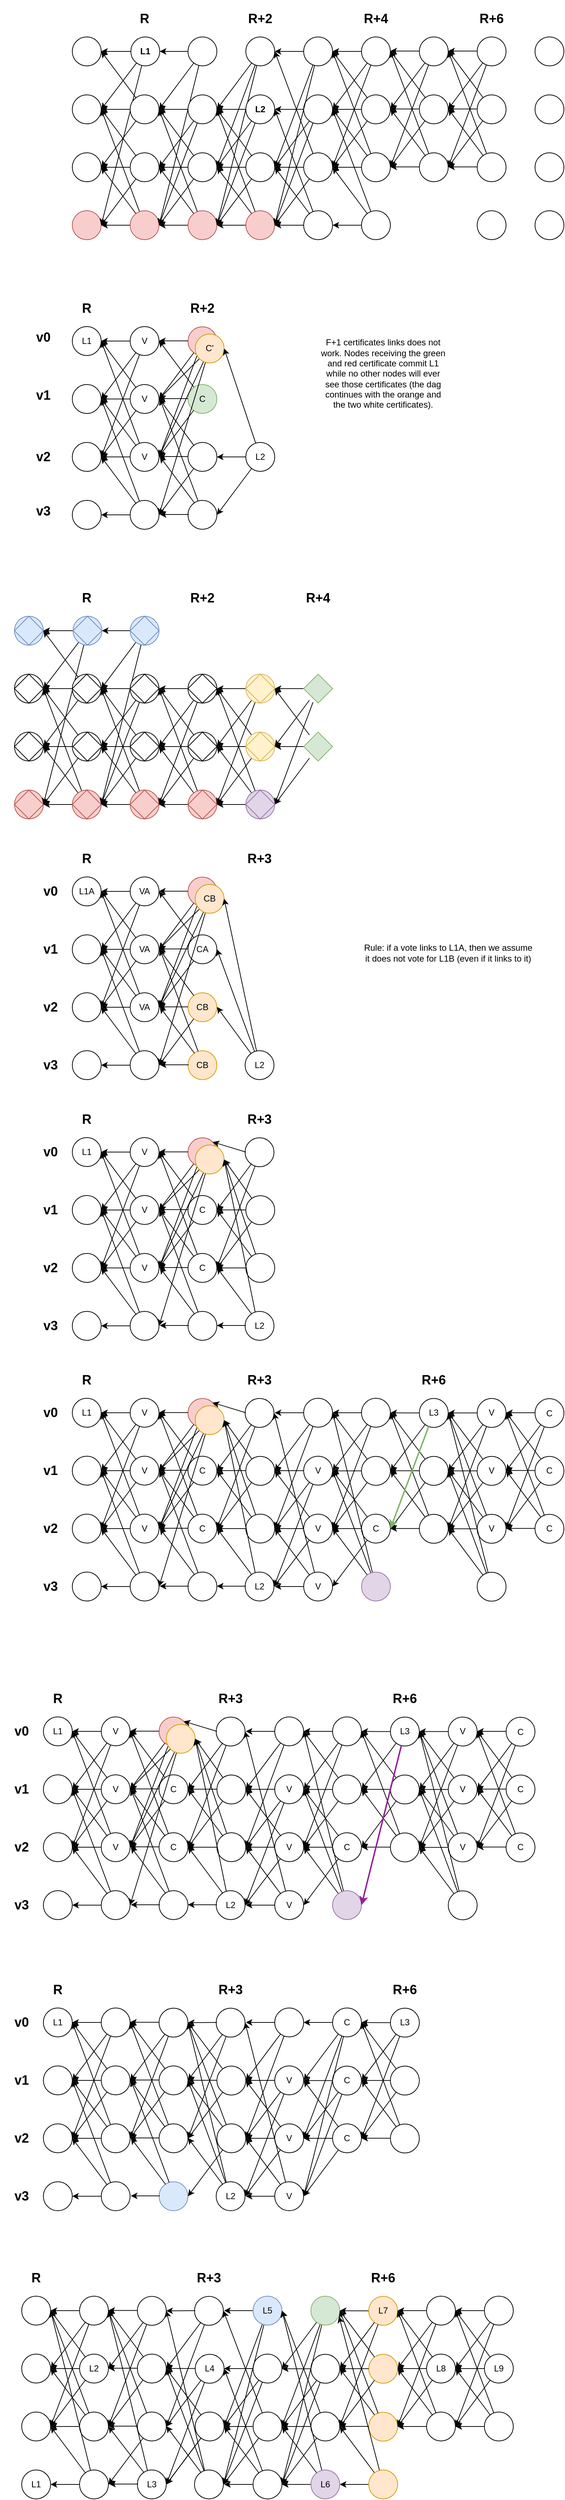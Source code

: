 <mxfile version="21.6.8" type="github" pages="4">
  <diagram id="bkhS0injimwwEIBD8EdO" name="Page-1">
    <mxGraphModel dx="1434" dy="827" grid="1" gridSize="10" guides="1" tooltips="1" connect="1" arrows="1" fold="1" page="1" pageScale="1" pageWidth="827" pageHeight="1169" math="0" shadow="0">
      <root>
        <mxCell id="0" />
        <mxCell id="1" parent="0" />
        <mxCell id="9aQIo1MV9v7AI-3ga-QW-1" value="" style="ellipse;whiteSpace=wrap;html=1;aspect=fixed;" parent="1" vertex="1">
          <mxGeometry x="120" y="80" width="40" height="40" as="geometry" />
        </mxCell>
        <mxCell id="9aQIo1MV9v7AI-3ga-QW-2" value="" style="ellipse;whiteSpace=wrap;html=1;aspect=fixed;" parent="1" vertex="1">
          <mxGeometry x="120" y="160" width="40" height="40" as="geometry" />
        </mxCell>
        <mxCell id="9aQIo1MV9v7AI-3ga-QW-3" value="" style="ellipse;whiteSpace=wrap;html=1;aspect=fixed;" parent="1" vertex="1">
          <mxGeometry x="120" y="240" width="40" height="40" as="geometry" />
        </mxCell>
        <mxCell id="9aQIo1MV9v7AI-3ga-QW-4" value="" style="ellipse;whiteSpace=wrap;html=1;aspect=fixed;fillColor=#f8cecc;strokeColor=#b85450;" parent="1" vertex="1">
          <mxGeometry x="120" y="320" width="40" height="40" as="geometry" />
        </mxCell>
        <mxCell id="3kcBv0xAYxEKEZCNpnh7-5" style="edgeStyle=none;rounded=0;orthogonalLoop=1;jettySize=auto;html=1;entryX=1;entryY=0.5;entryDx=0;entryDy=0;" parent="1" source="9aQIo1MV9v7AI-3ga-QW-5" target="9aQIo1MV9v7AI-3ga-QW-1" edge="1">
          <mxGeometry relative="1" as="geometry" />
        </mxCell>
        <mxCell id="3kcBv0xAYxEKEZCNpnh7-6" style="edgeStyle=none;rounded=0;orthogonalLoop=1;jettySize=auto;html=1;entryX=1;entryY=0.5;entryDx=0;entryDy=0;" parent="1" source="9aQIo1MV9v7AI-3ga-QW-5" target="9aQIo1MV9v7AI-3ga-QW-2" edge="1">
          <mxGeometry relative="1" as="geometry" />
        </mxCell>
        <mxCell id="3kcBv0xAYxEKEZCNpnh7-7" style="edgeStyle=none;rounded=0;orthogonalLoop=1;jettySize=auto;html=1;entryX=1;entryY=0.5;entryDx=0;entryDy=0;" parent="1" source="9aQIo1MV9v7AI-3ga-QW-5" target="9aQIo1MV9v7AI-3ga-QW-4" edge="1">
          <mxGeometry relative="1" as="geometry" />
        </mxCell>
        <mxCell id="9aQIo1MV9v7AI-3ga-QW-5" value="&lt;b&gt;L1&lt;/b&gt;" style="ellipse;whiteSpace=wrap;html=1;aspect=fixed;" parent="1" vertex="1">
          <mxGeometry x="201" y="80" width="40" height="40" as="geometry" />
        </mxCell>
        <mxCell id="3kcBv0xAYxEKEZCNpnh7-1" style="rounded=0;orthogonalLoop=1;jettySize=auto;html=1;entryX=1;entryY=0.5;entryDx=0;entryDy=0;" parent="1" source="9aQIo1MV9v7AI-3ga-QW-6" target="9aQIo1MV9v7AI-3ga-QW-1" edge="1">
          <mxGeometry relative="1" as="geometry" />
        </mxCell>
        <mxCell id="3kcBv0xAYxEKEZCNpnh7-2" style="edgeStyle=none;rounded=0;orthogonalLoop=1;jettySize=auto;html=1;entryX=1;entryY=0.5;entryDx=0;entryDy=0;" parent="1" source="9aQIo1MV9v7AI-3ga-QW-6" target="9aQIo1MV9v7AI-3ga-QW-2" edge="1">
          <mxGeometry relative="1" as="geometry" />
        </mxCell>
        <mxCell id="3kcBv0xAYxEKEZCNpnh7-4" style="edgeStyle=none;rounded=0;orthogonalLoop=1;jettySize=auto;html=1;" parent="1" source="9aQIo1MV9v7AI-3ga-QW-6" edge="1">
          <mxGeometry relative="1" as="geometry">
            <mxPoint x="160" y="260" as="targetPoint" />
          </mxGeometry>
        </mxCell>
        <mxCell id="9aQIo1MV9v7AI-3ga-QW-6" value="" style="ellipse;whiteSpace=wrap;html=1;aspect=fixed;" parent="1" vertex="1">
          <mxGeometry x="200" y="160" width="40" height="40" as="geometry" />
        </mxCell>
        <mxCell id="3kcBv0xAYxEKEZCNpnh7-3" style="edgeStyle=none;rounded=0;orthogonalLoop=1;jettySize=auto;html=1;" parent="1" source="9aQIo1MV9v7AI-3ga-QW-7" target="9aQIo1MV9v7AI-3ga-QW-3" edge="1">
          <mxGeometry relative="1" as="geometry">
            <mxPoint x="170" y="260" as="targetPoint" />
          </mxGeometry>
        </mxCell>
        <mxCell id="3kcBv0xAYxEKEZCNpnh7-8" style="edgeStyle=none;rounded=0;orthogonalLoop=1;jettySize=auto;html=1;entryX=1;entryY=0.5;entryDx=0;entryDy=0;" parent="1" source="9aQIo1MV9v7AI-3ga-QW-7" target="9aQIo1MV9v7AI-3ga-QW-3" edge="1">
          <mxGeometry relative="1" as="geometry" />
        </mxCell>
        <mxCell id="3kcBv0xAYxEKEZCNpnh7-9" style="edgeStyle=none;rounded=0;orthogonalLoop=1;jettySize=auto;html=1;entryX=1;entryY=0.5;entryDx=0;entryDy=0;" parent="1" source="9aQIo1MV9v7AI-3ga-QW-7" target="9aQIo1MV9v7AI-3ga-QW-4" edge="1">
          <mxGeometry relative="1" as="geometry" />
        </mxCell>
        <mxCell id="3kcBv0xAYxEKEZCNpnh7-10" style="edgeStyle=none;rounded=0;orthogonalLoop=1;jettySize=auto;html=1;entryX=1;entryY=0.5;entryDx=0;entryDy=0;" parent="1" source="9aQIo1MV9v7AI-3ga-QW-7" target="9aQIo1MV9v7AI-3ga-QW-2" edge="1">
          <mxGeometry relative="1" as="geometry" />
        </mxCell>
        <mxCell id="9aQIo1MV9v7AI-3ga-QW-7" value="" style="ellipse;whiteSpace=wrap;html=1;aspect=fixed;" parent="1" vertex="1">
          <mxGeometry x="200" y="240" width="40" height="40" as="geometry" />
        </mxCell>
        <mxCell id="3kcBv0xAYxEKEZCNpnh7-11" style="edgeStyle=none;rounded=0;orthogonalLoop=1;jettySize=auto;html=1;entryX=1;entryY=0.5;entryDx=0;entryDy=0;" parent="1" source="9aQIo1MV9v7AI-3ga-QW-8" target="9aQIo1MV9v7AI-3ga-QW-3" edge="1">
          <mxGeometry relative="1" as="geometry" />
        </mxCell>
        <mxCell id="3kcBv0xAYxEKEZCNpnh7-12" style="edgeStyle=none;rounded=0;orthogonalLoop=1;jettySize=auto;html=1;entryX=1;entryY=0.5;entryDx=0;entryDy=0;" parent="1" source="9aQIo1MV9v7AI-3ga-QW-8" target="9aQIo1MV9v7AI-3ga-QW-2" edge="1">
          <mxGeometry relative="1" as="geometry" />
        </mxCell>
        <mxCell id="3kcBv0xAYxEKEZCNpnh7-13" style="edgeStyle=none;rounded=0;orthogonalLoop=1;jettySize=auto;html=1;entryX=1;entryY=0.5;entryDx=0;entryDy=0;" parent="1" source="9aQIo1MV9v7AI-3ga-QW-8" target="9aQIo1MV9v7AI-3ga-QW-4" edge="1">
          <mxGeometry relative="1" as="geometry" />
        </mxCell>
        <mxCell id="9aQIo1MV9v7AI-3ga-QW-8" value="" style="ellipse;whiteSpace=wrap;html=1;aspect=fixed;fillColor=#f8cecc;strokeColor=#b85450;" parent="1" vertex="1">
          <mxGeometry x="200" y="320" width="40" height="40" as="geometry" />
        </mxCell>
        <mxCell id="3kcBv0xAYxEKEZCNpnh7-16" style="edgeStyle=none;rounded=0;orthogonalLoop=1;jettySize=auto;html=1;entryX=1;entryY=0.5;entryDx=0;entryDy=0;" parent="1" source="9aQIo1MV9v7AI-3ga-QW-9" target="9aQIo1MV9v7AI-3ga-QW-5" edge="1">
          <mxGeometry relative="1" as="geometry" />
        </mxCell>
        <mxCell id="3kcBv0xAYxEKEZCNpnh7-17" style="edgeStyle=none;rounded=0;orthogonalLoop=1;jettySize=auto;html=1;entryX=1;entryY=0.5;entryDx=0;entryDy=0;" parent="1" source="9aQIo1MV9v7AI-3ga-QW-9" target="9aQIo1MV9v7AI-3ga-QW-6" edge="1">
          <mxGeometry relative="1" as="geometry" />
        </mxCell>
        <mxCell id="3kcBv0xAYxEKEZCNpnh7-18" style="edgeStyle=none;rounded=0;orthogonalLoop=1;jettySize=auto;html=1;entryX=1;entryY=0.5;entryDx=0;entryDy=0;" parent="1" source="9aQIo1MV9v7AI-3ga-QW-9" target="9aQIo1MV9v7AI-3ga-QW-8" edge="1">
          <mxGeometry relative="1" as="geometry" />
        </mxCell>
        <mxCell id="9aQIo1MV9v7AI-3ga-QW-9" value="" style="ellipse;whiteSpace=wrap;html=1;aspect=fixed;" parent="1" vertex="1">
          <mxGeometry x="280" y="80" width="40" height="40" as="geometry" />
        </mxCell>
        <mxCell id="3kcBv0xAYxEKEZCNpnh7-19" style="edgeStyle=none;rounded=0;orthogonalLoop=1;jettySize=auto;html=1;entryX=1;entryY=0.5;entryDx=0;entryDy=0;" parent="1" source="9aQIo1MV9v7AI-3ga-QW-10" target="9aQIo1MV9v7AI-3ga-QW-6" edge="1">
          <mxGeometry relative="1" as="geometry" />
        </mxCell>
        <mxCell id="3kcBv0xAYxEKEZCNpnh7-20" style="edgeStyle=none;rounded=0;orthogonalLoop=1;jettySize=auto;html=1;entryX=1;entryY=0.5;entryDx=0;entryDy=0;" parent="1" target="9aQIo1MV9v7AI-3ga-QW-7" edge="1">
          <mxGeometry relative="1" as="geometry">
            <mxPoint x="300" y="180" as="sourcePoint" />
          </mxGeometry>
        </mxCell>
        <mxCell id="3kcBv0xAYxEKEZCNpnh7-28" style="edgeStyle=none;rounded=0;orthogonalLoop=1;jettySize=auto;html=1;entryX=1;entryY=0.5;entryDx=0;entryDy=0;" parent="1" source="9aQIo1MV9v7AI-3ga-QW-10" target="9aQIo1MV9v7AI-3ga-QW-8" edge="1">
          <mxGeometry relative="1" as="geometry" />
        </mxCell>
        <mxCell id="9aQIo1MV9v7AI-3ga-QW-10" value="" style="ellipse;whiteSpace=wrap;html=1;aspect=fixed;" parent="1" vertex="1">
          <mxGeometry x="280" y="160" width="40" height="40" as="geometry" />
        </mxCell>
        <mxCell id="3kcBv0xAYxEKEZCNpnh7-22" style="edgeStyle=none;rounded=0;orthogonalLoop=1;jettySize=auto;html=1;entryX=1;entryY=0.5;entryDx=0;entryDy=0;" parent="1" source="9aQIo1MV9v7AI-3ga-QW-11" target="9aQIo1MV9v7AI-3ga-QW-6" edge="1">
          <mxGeometry relative="1" as="geometry" />
        </mxCell>
        <mxCell id="3kcBv0xAYxEKEZCNpnh7-23" style="edgeStyle=none;rounded=0;orthogonalLoop=1;jettySize=auto;html=1;" parent="1" source="9aQIo1MV9v7AI-3ga-QW-11" target="9aQIo1MV9v7AI-3ga-QW-7" edge="1">
          <mxGeometry relative="1" as="geometry" />
        </mxCell>
        <mxCell id="3kcBv0xAYxEKEZCNpnh7-24" style="edgeStyle=none;rounded=0;orthogonalLoop=1;jettySize=auto;html=1;entryX=1;entryY=0.5;entryDx=0;entryDy=0;" parent="1" source="9aQIo1MV9v7AI-3ga-QW-11" target="9aQIo1MV9v7AI-3ga-QW-8" edge="1">
          <mxGeometry relative="1" as="geometry" />
        </mxCell>
        <mxCell id="9aQIo1MV9v7AI-3ga-QW-11" value="" style="ellipse;whiteSpace=wrap;html=1;aspect=fixed;" parent="1" vertex="1">
          <mxGeometry x="280" y="240" width="40" height="40" as="geometry" />
        </mxCell>
        <mxCell id="3kcBv0xAYxEKEZCNpnh7-25" style="edgeStyle=none;rounded=0;orthogonalLoop=1;jettySize=auto;html=1;entryX=1;entryY=0.5;entryDx=0;entryDy=0;" parent="1" source="9aQIo1MV9v7AI-3ga-QW-12" target="9aQIo1MV9v7AI-3ga-QW-6" edge="1">
          <mxGeometry relative="1" as="geometry" />
        </mxCell>
        <mxCell id="3kcBv0xAYxEKEZCNpnh7-26" style="edgeStyle=none;rounded=0;orthogonalLoop=1;jettySize=auto;html=1;entryX=1;entryY=0.5;entryDx=0;entryDy=0;" parent="1" source="9aQIo1MV9v7AI-3ga-QW-12" target="9aQIo1MV9v7AI-3ga-QW-7" edge="1">
          <mxGeometry relative="1" as="geometry" />
        </mxCell>
        <mxCell id="3kcBv0xAYxEKEZCNpnh7-27" style="edgeStyle=none;rounded=0;orthogonalLoop=1;jettySize=auto;html=1;" parent="1" source="9aQIo1MV9v7AI-3ga-QW-12" target="9aQIo1MV9v7AI-3ga-QW-8" edge="1">
          <mxGeometry relative="1" as="geometry" />
        </mxCell>
        <mxCell id="9aQIo1MV9v7AI-3ga-QW-12" value="" style="ellipse;whiteSpace=wrap;html=1;aspect=fixed;fillColor=#f8cecc;strokeColor=#b85450;" parent="1" vertex="1">
          <mxGeometry x="280" y="320" width="40" height="40" as="geometry" />
        </mxCell>
        <mxCell id="rBATBQNoCyJrctwF7mSs-1" style="rounded=0;orthogonalLoop=1;jettySize=auto;html=1;entryX=1;entryY=0.5;entryDx=0;entryDy=0;" parent="1" source="9aQIo1MV9v7AI-3ga-QW-13" target="9aQIo1MV9v7AI-3ga-QW-10" edge="1">
          <mxGeometry relative="1" as="geometry" />
        </mxCell>
        <mxCell id="rBATBQNoCyJrctwF7mSs-2" style="edgeStyle=none;rounded=0;orthogonalLoop=1;jettySize=auto;html=1;entryX=1;entryY=0.5;entryDx=0;entryDy=0;" parent="1" source="9aQIo1MV9v7AI-3ga-QW-13" target="9aQIo1MV9v7AI-3ga-QW-11" edge="1">
          <mxGeometry relative="1" as="geometry" />
        </mxCell>
        <mxCell id="rBATBQNoCyJrctwF7mSs-3" style="edgeStyle=none;rounded=0;orthogonalLoop=1;jettySize=auto;html=1;entryX=1;entryY=0.5;entryDx=0;entryDy=0;" parent="1" source="9aQIo1MV9v7AI-3ga-QW-13" target="9aQIo1MV9v7AI-3ga-QW-12" edge="1">
          <mxGeometry relative="1" as="geometry" />
        </mxCell>
        <mxCell id="9aQIo1MV9v7AI-3ga-QW-13" value="" style="ellipse;whiteSpace=wrap;html=1;aspect=fixed;" parent="1" vertex="1">
          <mxGeometry x="360" y="80" width="40" height="40" as="geometry" />
        </mxCell>
        <mxCell id="3kcBv0xAYxEKEZCNpnh7-29" style="edgeStyle=none;rounded=0;orthogonalLoop=1;jettySize=auto;html=1;entryX=1;entryY=0.5;entryDx=0;entryDy=0;" parent="1" source="9aQIo1MV9v7AI-3ga-QW-14" target="9aQIo1MV9v7AI-3ga-QW-10" edge="1">
          <mxGeometry relative="1" as="geometry" />
        </mxCell>
        <mxCell id="3kcBv0xAYxEKEZCNpnh7-30" style="edgeStyle=none;rounded=0;orthogonalLoop=1;jettySize=auto;html=1;entryX=1;entryY=0.5;entryDx=0;entryDy=0;" parent="1" source="9aQIo1MV9v7AI-3ga-QW-14" target="9aQIo1MV9v7AI-3ga-QW-11" edge="1">
          <mxGeometry relative="1" as="geometry" />
        </mxCell>
        <mxCell id="3kcBv0xAYxEKEZCNpnh7-31" style="edgeStyle=none;rounded=0;orthogonalLoop=1;jettySize=auto;html=1;entryX=1;entryY=0.5;entryDx=0;entryDy=0;" parent="1" source="9aQIo1MV9v7AI-3ga-QW-14" target="9aQIo1MV9v7AI-3ga-QW-12" edge="1">
          <mxGeometry relative="1" as="geometry" />
        </mxCell>
        <mxCell id="9aQIo1MV9v7AI-3ga-QW-14" value="&lt;b&gt;L2&lt;/b&gt;" style="ellipse;whiteSpace=wrap;html=1;aspect=fixed;" parent="1" vertex="1">
          <mxGeometry x="360" y="160" width="40" height="40" as="geometry" />
        </mxCell>
        <mxCell id="3kcBv0xAYxEKEZCNpnh7-32" style="edgeStyle=none;rounded=0;orthogonalLoop=1;jettySize=auto;html=1;entryX=1;entryY=0.5;entryDx=0;entryDy=0;" parent="1" source="9aQIo1MV9v7AI-3ga-QW-15" target="9aQIo1MV9v7AI-3ga-QW-10" edge="1">
          <mxGeometry relative="1" as="geometry" />
        </mxCell>
        <mxCell id="3kcBv0xAYxEKEZCNpnh7-33" style="edgeStyle=none;rounded=0;orthogonalLoop=1;jettySize=auto;html=1;entryX=1;entryY=0.5;entryDx=0;entryDy=0;" parent="1" source="9aQIo1MV9v7AI-3ga-QW-15" target="9aQIo1MV9v7AI-3ga-QW-11" edge="1">
          <mxGeometry relative="1" as="geometry" />
        </mxCell>
        <mxCell id="3kcBv0xAYxEKEZCNpnh7-34" style="edgeStyle=none;rounded=0;orthogonalLoop=1;jettySize=auto;html=1;entryX=1;entryY=0.5;entryDx=0;entryDy=0;" parent="1" source="9aQIo1MV9v7AI-3ga-QW-15" target="9aQIo1MV9v7AI-3ga-QW-12" edge="1">
          <mxGeometry relative="1" as="geometry" />
        </mxCell>
        <mxCell id="9aQIo1MV9v7AI-3ga-QW-15" value="" style="ellipse;whiteSpace=wrap;html=1;aspect=fixed;" parent="1" vertex="1">
          <mxGeometry x="360" y="240" width="40" height="40" as="geometry" />
        </mxCell>
        <mxCell id="3kcBv0xAYxEKEZCNpnh7-35" style="edgeStyle=none;rounded=0;orthogonalLoop=1;jettySize=auto;html=1;entryX=1;entryY=0.5;entryDx=0;entryDy=0;" parent="1" source="9aQIo1MV9v7AI-3ga-QW-16" target="9aQIo1MV9v7AI-3ga-QW-10" edge="1">
          <mxGeometry relative="1" as="geometry" />
        </mxCell>
        <mxCell id="3kcBv0xAYxEKEZCNpnh7-36" style="edgeStyle=none;rounded=0;orthogonalLoop=1;jettySize=auto;html=1;entryX=1;entryY=0.5;entryDx=0;entryDy=0;" parent="1" source="9aQIo1MV9v7AI-3ga-QW-16" target="9aQIo1MV9v7AI-3ga-QW-11" edge="1">
          <mxGeometry relative="1" as="geometry" />
        </mxCell>
        <mxCell id="3kcBv0xAYxEKEZCNpnh7-37" style="edgeStyle=none;rounded=0;orthogonalLoop=1;jettySize=auto;html=1;entryX=1;entryY=0.5;entryDx=0;entryDy=0;" parent="1" source="9aQIo1MV9v7AI-3ga-QW-16" target="9aQIo1MV9v7AI-3ga-QW-12" edge="1">
          <mxGeometry relative="1" as="geometry" />
        </mxCell>
        <mxCell id="9aQIo1MV9v7AI-3ga-QW-16" value="" style="ellipse;whiteSpace=wrap;html=1;aspect=fixed;fillColor=#f8cecc;strokeColor=#b85450;" parent="1" vertex="1">
          <mxGeometry x="360" y="320" width="40" height="40" as="geometry" />
        </mxCell>
        <mxCell id="3kcBv0xAYxEKEZCNpnh7-38" style="edgeStyle=none;rounded=0;orthogonalLoop=1;jettySize=auto;html=1;" parent="1" source="9aQIo1MV9v7AI-3ga-QW-18" edge="1">
          <mxGeometry relative="1" as="geometry">
            <mxPoint x="400" y="180" as="targetPoint" />
          </mxGeometry>
        </mxCell>
        <mxCell id="3kcBv0xAYxEKEZCNpnh7-39" style="edgeStyle=none;rounded=0;orthogonalLoop=1;jettySize=auto;html=1;entryX=1;entryY=0.5;entryDx=0;entryDy=0;" parent="1" source="9aQIo1MV9v7AI-3ga-QW-18" target="9aQIo1MV9v7AI-3ga-QW-15" edge="1">
          <mxGeometry relative="1" as="geometry" />
        </mxCell>
        <mxCell id="3kcBv0xAYxEKEZCNpnh7-40" style="edgeStyle=none;rounded=0;orthogonalLoop=1;jettySize=auto;html=1;entryX=1;entryY=0.5;entryDx=0;entryDy=0;" parent="1" source="9aQIo1MV9v7AI-3ga-QW-18" target="9aQIo1MV9v7AI-3ga-QW-16" edge="1">
          <mxGeometry relative="1" as="geometry" />
        </mxCell>
        <mxCell id="9aQIo1MV9v7AI-3ga-QW-18" value="" style="ellipse;whiteSpace=wrap;html=1;aspect=fixed;" parent="1" vertex="1">
          <mxGeometry x="440" y="160" width="40" height="40" as="geometry" />
        </mxCell>
        <mxCell id="3kcBv0xAYxEKEZCNpnh7-41" style="edgeStyle=none;rounded=0;orthogonalLoop=1;jettySize=auto;html=1;entryX=1;entryY=0.5;entryDx=0;entryDy=0;" parent="1" source="9aQIo1MV9v7AI-3ga-QW-19" target="9aQIo1MV9v7AI-3ga-QW-13" edge="1">
          <mxGeometry relative="1" as="geometry" />
        </mxCell>
        <mxCell id="3kcBv0xAYxEKEZCNpnh7-42" style="edgeStyle=none;rounded=0;orthogonalLoop=1;jettySize=auto;html=1;entryX=1;entryY=0.5;entryDx=0;entryDy=0;" parent="1" source="9aQIo1MV9v7AI-3ga-QW-19" target="9aQIo1MV9v7AI-3ga-QW-15" edge="1">
          <mxGeometry relative="1" as="geometry" />
        </mxCell>
        <mxCell id="3kcBv0xAYxEKEZCNpnh7-43" style="edgeStyle=none;rounded=0;orthogonalLoop=1;jettySize=auto;html=1;entryX=1;entryY=0.5;entryDx=0;entryDy=0;" parent="1" source="9aQIo1MV9v7AI-3ga-QW-19" target="9aQIo1MV9v7AI-3ga-QW-16" edge="1">
          <mxGeometry relative="1" as="geometry" />
        </mxCell>
        <mxCell id="9aQIo1MV9v7AI-3ga-QW-19" value="" style="ellipse;whiteSpace=wrap;html=1;aspect=fixed;" parent="1" vertex="1">
          <mxGeometry x="440" y="240" width="40" height="40" as="geometry" />
        </mxCell>
        <mxCell id="8xsi_ot09lrBixSJ_Wo7-1" style="edgeStyle=orthogonalEdgeStyle;rounded=0;orthogonalLoop=1;jettySize=auto;html=1;entryX=1;entryY=0.5;entryDx=0;entryDy=0;" parent="1" source="9aQIo1MV9v7AI-3ga-QW-21" target="9aQIo1MV9v7AI-3ga-QW-13" edge="1">
          <mxGeometry relative="1" as="geometry" />
        </mxCell>
        <mxCell id="8xsi_ot09lrBixSJ_Wo7-2" style="rounded=0;orthogonalLoop=1;jettySize=auto;html=1;entryX=1;entryY=0.5;entryDx=0;entryDy=0;" parent="1" source="9aQIo1MV9v7AI-3ga-QW-21" target="9aQIo1MV9v7AI-3ga-QW-15" edge="1">
          <mxGeometry relative="1" as="geometry" />
        </mxCell>
        <mxCell id="8xsi_ot09lrBixSJ_Wo7-3" style="edgeStyle=none;rounded=0;orthogonalLoop=1;jettySize=auto;html=1;entryX=1;entryY=0.5;entryDx=0;entryDy=0;" parent="1" source="9aQIo1MV9v7AI-3ga-QW-21" target="9aQIo1MV9v7AI-3ga-QW-16" edge="1">
          <mxGeometry relative="1" as="geometry" />
        </mxCell>
        <mxCell id="9aQIo1MV9v7AI-3ga-QW-21" value="" style="ellipse;whiteSpace=wrap;html=1;aspect=fixed;" parent="1" vertex="1">
          <mxGeometry x="440" y="80" width="40" height="40" as="geometry" />
        </mxCell>
        <mxCell id="8xsi_ot09lrBixSJ_Wo7-10" style="edgeStyle=none;rounded=0;orthogonalLoop=1;jettySize=auto;html=1;entryX=1;entryY=0.5;entryDx=0;entryDy=0;" parent="1" source="9aQIo1MV9v7AI-3ga-QW-22" target="9aQIo1MV9v7AI-3ga-QW-21" edge="1">
          <mxGeometry relative="1" as="geometry" />
        </mxCell>
        <mxCell id="8xsi_ot09lrBixSJ_Wo7-11" style="edgeStyle=none;rounded=0;orthogonalLoop=1;jettySize=auto;html=1;" parent="1" source="9aQIo1MV9v7AI-3ga-QW-22" edge="1">
          <mxGeometry relative="1" as="geometry">
            <mxPoint x="480" y="260" as="targetPoint" />
          </mxGeometry>
        </mxCell>
        <mxCell id="8xsi_ot09lrBixSJ_Wo7-12" style="edgeStyle=none;rounded=0;orthogonalLoop=1;jettySize=auto;html=1;entryX=1;entryY=0.5;entryDx=0;entryDy=0;" parent="1" source="9aQIo1MV9v7AI-3ga-QW-22" target="9aQIo1MV9v7AI-3ga-QW-18" edge="1">
          <mxGeometry relative="1" as="geometry" />
        </mxCell>
        <mxCell id="9aQIo1MV9v7AI-3ga-QW-22" value="" style="ellipse;whiteSpace=wrap;html=1;aspect=fixed;" parent="1" vertex="1">
          <mxGeometry x="520" y="160" width="40" height="40" as="geometry" />
        </mxCell>
        <mxCell id="8xsi_ot09lrBixSJ_Wo7-7" style="edgeStyle=none;rounded=0;orthogonalLoop=1;jettySize=auto;html=1;entryX=1;entryY=0.5;entryDx=0;entryDy=0;" parent="1" source="9aQIo1MV9v7AI-3ga-QW-23" target="9aQIo1MV9v7AI-3ga-QW-19" edge="1">
          <mxGeometry relative="1" as="geometry" />
        </mxCell>
        <mxCell id="8xsi_ot09lrBixSJ_Wo7-8" style="edgeStyle=none;rounded=0;orthogonalLoop=1;jettySize=auto;html=1;entryX=1;entryY=0.5;entryDx=0;entryDy=0;" parent="1" source="9aQIo1MV9v7AI-3ga-QW-23" target="9aQIo1MV9v7AI-3ga-QW-18" edge="1">
          <mxGeometry relative="1" as="geometry" />
        </mxCell>
        <mxCell id="8xsi_ot09lrBixSJ_Wo7-9" style="edgeStyle=none;rounded=0;orthogonalLoop=1;jettySize=auto;html=1;entryX=1;entryY=0.5;entryDx=0;entryDy=0;" parent="1" source="9aQIo1MV9v7AI-3ga-QW-23" target="9aQIo1MV9v7AI-3ga-QW-21" edge="1">
          <mxGeometry relative="1" as="geometry">
            <mxPoint x="490" y="110" as="targetPoint" />
          </mxGeometry>
        </mxCell>
        <mxCell id="9aQIo1MV9v7AI-3ga-QW-23" value="" style="ellipse;whiteSpace=wrap;html=1;aspect=fixed;" parent="1" vertex="1">
          <mxGeometry x="520" y="240" width="40" height="40" as="geometry" />
        </mxCell>
        <mxCell id="8xsi_ot09lrBixSJ_Wo7-4" style="edgeStyle=none;rounded=0;orthogonalLoop=1;jettySize=auto;html=1;entryX=1;entryY=0.5;entryDx=0;entryDy=0;" parent="1" source="9aQIo1MV9v7AI-3ga-QW-24" target="9aQIo1MV9v7AI-3ga-QW-16" edge="1">
          <mxGeometry relative="1" as="geometry" />
        </mxCell>
        <mxCell id="8xsi_ot09lrBixSJ_Wo7-5" style="edgeStyle=none;rounded=0;orthogonalLoop=1;jettySize=auto;html=1;" parent="1" source="9aQIo1MV9v7AI-3ga-QW-24" edge="1">
          <mxGeometry relative="1" as="geometry">
            <mxPoint x="400" y="180" as="targetPoint" />
          </mxGeometry>
        </mxCell>
        <mxCell id="8xsi_ot09lrBixSJ_Wo7-6" style="edgeStyle=none;rounded=0;orthogonalLoop=1;jettySize=auto;html=1;entryX=1;entryY=0.5;entryDx=0;entryDy=0;" parent="1" source="9aQIo1MV9v7AI-3ga-QW-24" target="9aQIo1MV9v7AI-3ga-QW-15" edge="1">
          <mxGeometry relative="1" as="geometry" />
        </mxCell>
        <mxCell id="9aQIo1MV9v7AI-3ga-QW-24" value="" style="ellipse;whiteSpace=wrap;html=1;aspect=fixed;" parent="1" vertex="1">
          <mxGeometry x="440" y="320" width="40" height="40" as="geometry" />
        </mxCell>
        <mxCell id="8xsi_ot09lrBixSJ_Wo7-17" style="edgeStyle=none;rounded=0;orthogonalLoop=1;jettySize=auto;html=1;entryX=1;entryY=0.5;entryDx=0;entryDy=0;" parent="1" source="9aQIo1MV9v7AI-3ga-QW-25" target="9aQIo1MV9v7AI-3ga-QW-21" edge="1">
          <mxGeometry relative="1" as="geometry" />
        </mxCell>
        <mxCell id="8xsi_ot09lrBixSJ_Wo7-18" style="edgeStyle=none;rounded=0;orthogonalLoop=1;jettySize=auto;html=1;entryX=1;entryY=0.5;entryDx=0;entryDy=0;" parent="1" source="9aQIo1MV9v7AI-3ga-QW-25" target="9aQIo1MV9v7AI-3ga-QW-18" edge="1">
          <mxGeometry relative="1" as="geometry" />
        </mxCell>
        <mxCell id="8xsi_ot09lrBixSJ_Wo7-19" style="edgeStyle=none;rounded=0;orthogonalLoop=1;jettySize=auto;html=1;entryX=1;entryY=0.5;entryDx=0;entryDy=0;" parent="1" source="9aQIo1MV9v7AI-3ga-QW-25" target="9aQIo1MV9v7AI-3ga-QW-19" edge="1">
          <mxGeometry relative="1" as="geometry" />
        </mxCell>
        <mxCell id="9aQIo1MV9v7AI-3ga-QW-25" value="" style="ellipse;whiteSpace=wrap;html=1;aspect=fixed;" parent="1" vertex="1">
          <mxGeometry x="520" y="80" width="40" height="40" as="geometry" />
        </mxCell>
        <mxCell id="9aQIo1MV9v7AI-3ga-QW-26" value="" style="ellipse;whiteSpace=wrap;html=1;aspect=fixed;" parent="1" vertex="1">
          <mxGeometry x="600" y="160" width="40" height="40" as="geometry" />
        </mxCell>
        <mxCell id="9aQIo1MV9v7AI-3ga-QW-27" value="" style="ellipse;whiteSpace=wrap;html=1;aspect=fixed;" parent="1" vertex="1">
          <mxGeometry x="600" y="240" width="40" height="40" as="geometry" />
        </mxCell>
        <mxCell id="8xsi_ot09lrBixSJ_Wo7-39" style="edgeStyle=none;rounded=0;orthogonalLoop=1;jettySize=auto;html=1;entryX=1;entryY=0.5;entryDx=0;entryDy=0;" parent="1" source="9aQIo1MV9v7AI-3ga-QW-28" target="9aQIo1MV9v7AI-3ga-QW-18" edge="1">
          <mxGeometry relative="1" as="geometry" />
        </mxCell>
        <mxCell id="8xsi_ot09lrBixSJ_Wo7-40" style="edgeStyle=none;rounded=0;orthogonalLoop=1;jettySize=auto;html=1;entryX=1;entryY=0.5;entryDx=0;entryDy=0;" parent="1" source="9aQIo1MV9v7AI-3ga-QW-28" target="9aQIo1MV9v7AI-3ga-QW-19" edge="1">
          <mxGeometry relative="1" as="geometry" />
        </mxCell>
        <mxCell id="8xsi_ot09lrBixSJ_Wo7-41" style="edgeStyle=none;rounded=0;orthogonalLoop=1;jettySize=auto;html=1;entryX=1;entryY=0.5;entryDx=0;entryDy=0;" parent="1" source="9aQIo1MV9v7AI-3ga-QW-28" target="9aQIo1MV9v7AI-3ga-QW-24" edge="1">
          <mxGeometry relative="1" as="geometry" />
        </mxCell>
        <mxCell id="9aQIo1MV9v7AI-3ga-QW-28" value="" style="ellipse;whiteSpace=wrap;html=1;aspect=fixed;" parent="1" vertex="1">
          <mxGeometry x="520" y="320" width="40" height="40" as="geometry" />
        </mxCell>
        <mxCell id="9aQIo1MV9v7AI-3ga-QW-29" value="" style="ellipse;whiteSpace=wrap;html=1;aspect=fixed;" parent="1" vertex="1">
          <mxGeometry x="680" y="80" width="40" height="40" as="geometry" />
        </mxCell>
        <mxCell id="9aQIo1MV9v7AI-3ga-QW-30" value="" style="ellipse;whiteSpace=wrap;html=1;aspect=fixed;" parent="1" vertex="1">
          <mxGeometry x="680" y="160" width="40" height="40" as="geometry" />
        </mxCell>
        <mxCell id="9aQIo1MV9v7AI-3ga-QW-31" value="" style="ellipse;whiteSpace=wrap;html=1;aspect=fixed;" parent="1" vertex="1">
          <mxGeometry x="680" y="240" width="40" height="40" as="geometry" />
        </mxCell>
        <mxCell id="9aQIo1MV9v7AI-3ga-QW-32" value="" style="ellipse;whiteSpace=wrap;html=1;aspect=fixed;" parent="1" vertex="1">
          <mxGeometry x="680" y="320" width="40" height="40" as="geometry" />
        </mxCell>
        <mxCell id="9aQIo1MV9v7AI-3ga-QW-36" value="" style="ellipse;whiteSpace=wrap;html=1;aspect=fixed;" parent="1" vertex="1">
          <mxGeometry x="760" y="80" width="40" height="40" as="geometry" />
        </mxCell>
        <mxCell id="9aQIo1MV9v7AI-3ga-QW-37" value="" style="ellipse;whiteSpace=wrap;html=1;aspect=fixed;" parent="1" vertex="1">
          <mxGeometry x="760" y="160" width="40" height="40" as="geometry" />
        </mxCell>
        <mxCell id="9aQIo1MV9v7AI-3ga-QW-38" value="" style="ellipse;whiteSpace=wrap;html=1;aspect=fixed;" parent="1" vertex="1">
          <mxGeometry x="760" y="240" width="40" height="40" as="geometry" />
        </mxCell>
        <mxCell id="9aQIo1MV9v7AI-3ga-QW-39" value="" style="ellipse;whiteSpace=wrap;html=1;aspect=fixed;" parent="1" vertex="1">
          <mxGeometry x="760" y="320" width="40" height="40" as="geometry" />
        </mxCell>
        <mxCell id="3kcBv0xAYxEKEZCNpnh7-14" value="&lt;h2&gt;&lt;b&gt;R&lt;/b&gt;&lt;/h2&gt;" style="text;html=1;strokeColor=none;fillColor=none;align=center;verticalAlign=middle;whiteSpace=wrap;rounded=0;" parent="1" vertex="1">
          <mxGeometry x="190" y="40" width="60" height="30" as="geometry" />
        </mxCell>
        <mxCell id="3kcBv0xAYxEKEZCNpnh7-15" value="&lt;h2&gt;&lt;b&gt;R+2&lt;/b&gt;&lt;/h2&gt;" style="text;html=1;strokeColor=none;fillColor=none;align=center;verticalAlign=middle;whiteSpace=wrap;rounded=0;" parent="1" vertex="1">
          <mxGeometry x="350" y="40" width="60" height="30" as="geometry" />
        </mxCell>
        <mxCell id="8xsi_ot09lrBixSJ_Wo7-13" value="&lt;h2&gt;&lt;b&gt;R+4&lt;/b&gt;&lt;/h2&gt;" style="text;html=1;strokeColor=none;fillColor=none;align=center;verticalAlign=middle;whiteSpace=wrap;rounded=0;" parent="1" vertex="1">
          <mxGeometry x="510" y="40" width="60" height="30" as="geometry" />
        </mxCell>
        <mxCell id="8xsi_ot09lrBixSJ_Wo7-15" value="&lt;h2&gt;&lt;b&gt;R+6&lt;/b&gt;&lt;/h2&gt;" style="text;html=1;strokeColor=none;fillColor=none;align=center;verticalAlign=middle;whiteSpace=wrap;rounded=0;" parent="1" vertex="1">
          <mxGeometry x="670" y="40" width="60" height="30" as="geometry" />
        </mxCell>
        <mxCell id="8xsi_ot09lrBixSJ_Wo7-20" value="" style="ellipse;whiteSpace=wrap;html=1;aspect=fixed;" parent="1" vertex="1">
          <mxGeometry x="600" y="80" width="40" height="40" as="geometry" />
        </mxCell>
        <mxCell id="8xsi_ot09lrBixSJ_Wo7-21" style="edgeStyle=none;rounded=0;orthogonalLoop=1;jettySize=auto;html=1;entryX=1;entryY=0.5;entryDx=0;entryDy=0;" parent="1" edge="1">
          <mxGeometry relative="1" as="geometry">
            <mxPoint x="608.0" y="163.5" as="sourcePoint" />
            <mxPoint x="560" y="99.5" as="targetPoint" />
          </mxGeometry>
        </mxCell>
        <mxCell id="8xsi_ot09lrBixSJ_Wo7-22" style="edgeStyle=none;rounded=0;orthogonalLoop=1;jettySize=auto;html=1;" parent="1" edge="1">
          <mxGeometry relative="1" as="geometry">
            <mxPoint x="560" y="259.5" as="targetPoint" />
            <mxPoint x="608.0" y="195.5" as="sourcePoint" />
          </mxGeometry>
        </mxCell>
        <mxCell id="8xsi_ot09lrBixSJ_Wo7-23" style="edgeStyle=none;rounded=0;orthogonalLoop=1;jettySize=auto;html=1;entryX=1;entryY=0.5;entryDx=0;entryDy=0;" parent="1" edge="1">
          <mxGeometry relative="1" as="geometry">
            <mxPoint x="600" y="179.5" as="sourcePoint" />
            <mxPoint x="560" y="179.5" as="targetPoint" />
          </mxGeometry>
        </mxCell>
        <mxCell id="8xsi_ot09lrBixSJ_Wo7-24" style="edgeStyle=none;rounded=0;orthogonalLoop=1;jettySize=auto;html=1;entryX=1;entryY=0.5;entryDx=0;entryDy=0;" parent="1" edge="1">
          <mxGeometry relative="1" as="geometry">
            <mxPoint x="600" y="259.5" as="sourcePoint" />
            <mxPoint x="560" y="259.5" as="targetPoint" />
          </mxGeometry>
        </mxCell>
        <mxCell id="8xsi_ot09lrBixSJ_Wo7-25" style="edgeStyle=none;rounded=0;orthogonalLoop=1;jettySize=auto;html=1;entryX=1;entryY=0.5;entryDx=0;entryDy=0;" parent="1" edge="1">
          <mxGeometry relative="1" as="geometry">
            <mxPoint x="608.0" y="243.5" as="sourcePoint" />
            <mxPoint x="560" y="179.5" as="targetPoint" />
          </mxGeometry>
        </mxCell>
        <mxCell id="8xsi_ot09lrBixSJ_Wo7-26" style="edgeStyle=none;rounded=0;orthogonalLoop=1;jettySize=auto;html=1;entryX=1;entryY=0.5;entryDx=0;entryDy=0;" parent="1" edge="1">
          <mxGeometry relative="1" as="geometry">
            <mxPoint x="560" y="99.5" as="targetPoint" />
            <mxPoint x="612.978" y="240.773" as="sourcePoint" />
          </mxGeometry>
        </mxCell>
        <mxCell id="8xsi_ot09lrBixSJ_Wo7-27" style="edgeStyle=none;rounded=0;orthogonalLoop=1;jettySize=auto;html=1;entryX=1;entryY=0.5;entryDx=0;entryDy=0;" parent="1" edge="1">
          <mxGeometry relative="1" as="geometry">
            <mxPoint x="600" y="99.5" as="sourcePoint" />
            <mxPoint x="560" y="99.5" as="targetPoint" />
          </mxGeometry>
        </mxCell>
        <mxCell id="8xsi_ot09lrBixSJ_Wo7-28" style="edgeStyle=none;rounded=0;orthogonalLoop=1;jettySize=auto;html=1;entryX=1;entryY=0.5;entryDx=0;entryDy=0;" parent="1" edge="1">
          <mxGeometry relative="1" as="geometry">
            <mxPoint x="608.0" y="115.5" as="sourcePoint" />
            <mxPoint x="560" y="179.5" as="targetPoint" />
          </mxGeometry>
        </mxCell>
        <mxCell id="8xsi_ot09lrBixSJ_Wo7-29" style="edgeStyle=none;rounded=0;orthogonalLoop=1;jettySize=auto;html=1;entryX=1;entryY=0.5;entryDx=0;entryDy=0;" parent="1" edge="1">
          <mxGeometry relative="1" as="geometry">
            <mxPoint x="612.978" y="118.227" as="sourcePoint" />
            <mxPoint x="560" y="259.5" as="targetPoint" />
          </mxGeometry>
        </mxCell>
        <mxCell id="8xsi_ot09lrBixSJ_Wo7-30" style="edgeStyle=none;rounded=0;orthogonalLoop=1;jettySize=auto;html=1;entryX=1;entryY=0.5;entryDx=0;entryDy=0;" parent="1" edge="1">
          <mxGeometry relative="1" as="geometry">
            <mxPoint x="688.0" y="163.5" as="sourcePoint" />
            <mxPoint x="640" y="99.5" as="targetPoint" />
          </mxGeometry>
        </mxCell>
        <mxCell id="8xsi_ot09lrBixSJ_Wo7-31" style="edgeStyle=none;rounded=0;orthogonalLoop=1;jettySize=auto;html=1;" parent="1" edge="1">
          <mxGeometry relative="1" as="geometry">
            <mxPoint x="640" y="259.5" as="targetPoint" />
            <mxPoint x="688.0" y="195.5" as="sourcePoint" />
          </mxGeometry>
        </mxCell>
        <mxCell id="8xsi_ot09lrBixSJ_Wo7-32" style="edgeStyle=none;rounded=0;orthogonalLoop=1;jettySize=auto;html=1;entryX=1;entryY=0.5;entryDx=0;entryDy=0;" parent="1" edge="1">
          <mxGeometry relative="1" as="geometry">
            <mxPoint x="680" y="179.5" as="sourcePoint" />
            <mxPoint x="640" y="179.5" as="targetPoint" />
          </mxGeometry>
        </mxCell>
        <mxCell id="8xsi_ot09lrBixSJ_Wo7-33" style="edgeStyle=none;rounded=0;orthogonalLoop=1;jettySize=auto;html=1;entryX=1;entryY=0.5;entryDx=0;entryDy=0;" parent="1" edge="1">
          <mxGeometry relative="1" as="geometry">
            <mxPoint x="680" y="259.5" as="sourcePoint" />
            <mxPoint x="640" y="259.5" as="targetPoint" />
          </mxGeometry>
        </mxCell>
        <mxCell id="8xsi_ot09lrBixSJ_Wo7-34" style="edgeStyle=none;rounded=0;orthogonalLoop=1;jettySize=auto;html=1;entryX=1;entryY=0.5;entryDx=0;entryDy=0;" parent="1" edge="1">
          <mxGeometry relative="1" as="geometry">
            <mxPoint x="688.0" y="243.5" as="sourcePoint" />
            <mxPoint x="640" y="179.5" as="targetPoint" />
          </mxGeometry>
        </mxCell>
        <mxCell id="8xsi_ot09lrBixSJ_Wo7-35" style="edgeStyle=none;rounded=0;orthogonalLoop=1;jettySize=auto;html=1;entryX=1;entryY=0.5;entryDx=0;entryDy=0;" parent="1" edge="1">
          <mxGeometry relative="1" as="geometry">
            <mxPoint x="640" y="99.5" as="targetPoint" />
            <mxPoint x="692.978" y="240.773" as="sourcePoint" />
          </mxGeometry>
        </mxCell>
        <mxCell id="8xsi_ot09lrBixSJ_Wo7-36" style="edgeStyle=none;rounded=0;orthogonalLoop=1;jettySize=auto;html=1;entryX=1;entryY=0.5;entryDx=0;entryDy=0;" parent="1" edge="1">
          <mxGeometry relative="1" as="geometry">
            <mxPoint x="680" y="99.5" as="sourcePoint" />
            <mxPoint x="640" y="99.5" as="targetPoint" />
          </mxGeometry>
        </mxCell>
        <mxCell id="8xsi_ot09lrBixSJ_Wo7-37" style="edgeStyle=none;rounded=0;orthogonalLoop=1;jettySize=auto;html=1;entryX=1;entryY=0.5;entryDx=0;entryDy=0;" parent="1" edge="1">
          <mxGeometry relative="1" as="geometry">
            <mxPoint x="688.0" y="115.5" as="sourcePoint" />
            <mxPoint x="640" y="179.5" as="targetPoint" />
          </mxGeometry>
        </mxCell>
        <mxCell id="8xsi_ot09lrBixSJ_Wo7-38" style="edgeStyle=none;rounded=0;orthogonalLoop=1;jettySize=auto;html=1;entryX=1;entryY=0.5;entryDx=0;entryDy=0;" parent="1" edge="1">
          <mxGeometry relative="1" as="geometry">
            <mxPoint x="692.978" y="118.227" as="sourcePoint" />
            <mxPoint x="640" y="259.5" as="targetPoint" />
          </mxGeometry>
        </mxCell>
        <mxCell id="gVJ47SnfQvIwhy-EmeJF-1" value="" style="ellipse;whiteSpace=wrap;html=1;aspect=fixed;" parent="1" vertex="1">
          <mxGeometry x="120" y="560" width="40" height="40" as="geometry" />
        </mxCell>
        <mxCell id="gVJ47SnfQvIwhy-EmeJF-2" value="" style="ellipse;whiteSpace=wrap;html=1;aspect=fixed;" parent="1" vertex="1">
          <mxGeometry x="120" y="640" width="40" height="40" as="geometry" />
        </mxCell>
        <mxCell id="gVJ47SnfQvIwhy-EmeJF-3" value="L1" style="ellipse;whiteSpace=wrap;html=1;aspect=fixed;" parent="1" vertex="1">
          <mxGeometry x="120" y="480" width="40" height="40" as="geometry" />
        </mxCell>
        <mxCell id="gVJ47SnfQvIwhy-EmeJF-4" style="edgeStyle=none;rounded=0;orthogonalLoop=1;jettySize=auto;html=1;entryX=1;entryY=0.5;entryDx=0;entryDy=0;" parent="1" source="gVJ47SnfQvIwhy-EmeJF-7" target="gVJ47SnfQvIwhy-EmeJF-3" edge="1">
          <mxGeometry relative="1" as="geometry" />
        </mxCell>
        <mxCell id="gVJ47SnfQvIwhy-EmeJF-5" style="edgeStyle=none;rounded=0;orthogonalLoop=1;jettySize=auto;html=1;" parent="1" source="gVJ47SnfQvIwhy-EmeJF-7" edge="1">
          <mxGeometry relative="1" as="geometry">
            <mxPoint x="160" y="660" as="targetPoint" />
          </mxGeometry>
        </mxCell>
        <mxCell id="gVJ47SnfQvIwhy-EmeJF-6" style="edgeStyle=none;rounded=0;orthogonalLoop=1;jettySize=auto;html=1;entryX=1;entryY=0.5;entryDx=0;entryDy=0;" parent="1" source="gVJ47SnfQvIwhy-EmeJF-7" target="gVJ47SnfQvIwhy-EmeJF-1" edge="1">
          <mxGeometry relative="1" as="geometry" />
        </mxCell>
        <mxCell id="gVJ47SnfQvIwhy-EmeJF-7" value="V" style="ellipse;whiteSpace=wrap;html=1;aspect=fixed;" parent="1" vertex="1">
          <mxGeometry x="200" y="560" width="40" height="40" as="geometry" />
        </mxCell>
        <mxCell id="gVJ47SnfQvIwhy-EmeJF-8" style="edgeStyle=none;rounded=0;orthogonalLoop=1;jettySize=auto;html=1;entryX=1;entryY=0.5;entryDx=0;entryDy=0;" parent="1" source="gVJ47SnfQvIwhy-EmeJF-11" target="gVJ47SnfQvIwhy-EmeJF-2" edge="1">
          <mxGeometry relative="1" as="geometry" />
        </mxCell>
        <mxCell id="gVJ47SnfQvIwhy-EmeJF-9" style="edgeStyle=none;rounded=0;orthogonalLoop=1;jettySize=auto;html=1;entryX=1;entryY=0.5;entryDx=0;entryDy=0;" parent="1" source="gVJ47SnfQvIwhy-EmeJF-11" target="gVJ47SnfQvIwhy-EmeJF-1" edge="1">
          <mxGeometry relative="1" as="geometry" />
        </mxCell>
        <mxCell id="gVJ47SnfQvIwhy-EmeJF-10" style="edgeStyle=none;rounded=0;orthogonalLoop=1;jettySize=auto;html=1;entryX=1;entryY=0.5;entryDx=0;entryDy=0;" parent="1" source="gVJ47SnfQvIwhy-EmeJF-11" target="gVJ47SnfQvIwhy-EmeJF-3" edge="1">
          <mxGeometry relative="1" as="geometry">
            <mxPoint x="170" y="510" as="targetPoint" />
          </mxGeometry>
        </mxCell>
        <mxCell id="gVJ47SnfQvIwhy-EmeJF-11" value="V" style="ellipse;whiteSpace=wrap;html=1;aspect=fixed;" parent="1" vertex="1">
          <mxGeometry x="200" y="640" width="40" height="40" as="geometry" />
        </mxCell>
        <mxCell id="gVJ47SnfQvIwhy-EmeJF-12" value="" style="ellipse;whiteSpace=wrap;html=1;aspect=fixed;" parent="1" vertex="1">
          <mxGeometry x="120" y="720" width="40" height="40" as="geometry" />
        </mxCell>
        <mxCell id="gVJ47SnfQvIwhy-EmeJF-13" style="edgeStyle=none;rounded=0;orthogonalLoop=1;jettySize=auto;html=1;entryX=1;entryY=0.5;entryDx=0;entryDy=0;" parent="1" source="gVJ47SnfQvIwhy-EmeJF-16" target="gVJ47SnfQvIwhy-EmeJF-3" edge="1">
          <mxGeometry relative="1" as="geometry" />
        </mxCell>
        <mxCell id="gVJ47SnfQvIwhy-EmeJF-14" style="edgeStyle=none;rounded=0;orthogonalLoop=1;jettySize=auto;html=1;entryX=1;entryY=0.5;entryDx=0;entryDy=0;" parent="1" source="gVJ47SnfQvIwhy-EmeJF-16" target="gVJ47SnfQvIwhy-EmeJF-1" edge="1">
          <mxGeometry relative="1" as="geometry" />
        </mxCell>
        <mxCell id="gVJ47SnfQvIwhy-EmeJF-15" style="edgeStyle=none;rounded=0;orthogonalLoop=1;jettySize=auto;html=1;entryX=1;entryY=0.5;entryDx=0;entryDy=0;" parent="1" source="gVJ47SnfQvIwhy-EmeJF-16" target="gVJ47SnfQvIwhy-EmeJF-2" edge="1">
          <mxGeometry relative="1" as="geometry" />
        </mxCell>
        <mxCell id="gVJ47SnfQvIwhy-EmeJF-16" value="V" style="ellipse;whiteSpace=wrap;html=1;aspect=fixed;" parent="1" vertex="1">
          <mxGeometry x="200" y="480" width="40" height="40" as="geometry" />
        </mxCell>
        <mxCell id="gVJ47SnfQvIwhy-EmeJF-17" value="C" style="ellipse;whiteSpace=wrap;html=1;aspect=fixed;fillColor=#d5e8d4;strokeColor=#82b366;" parent="1" vertex="1">
          <mxGeometry x="280" y="560" width="40" height="40" as="geometry" />
        </mxCell>
        <mxCell id="gVJ47SnfQvIwhy-EmeJF-18" value="" style="ellipse;whiteSpace=wrap;html=1;aspect=fixed;" parent="1" vertex="1">
          <mxGeometry x="280" y="640" width="40" height="40" as="geometry" />
        </mxCell>
        <mxCell id="gVJ47SnfQvIwhy-EmeJF-19" style="edgeStyle=none;rounded=0;orthogonalLoop=1;jettySize=auto;html=1;entryX=1;entryY=0.5;entryDx=0;entryDy=0;" parent="1" source="gVJ47SnfQvIwhy-EmeJF-22" target="gVJ47SnfQvIwhy-EmeJF-1" edge="1">
          <mxGeometry relative="1" as="geometry" />
        </mxCell>
        <mxCell id="gVJ47SnfQvIwhy-EmeJF-20" style="edgeStyle=none;rounded=0;orthogonalLoop=1;jettySize=auto;html=1;entryX=1;entryY=0.5;entryDx=0;entryDy=0;" parent="1" source="gVJ47SnfQvIwhy-EmeJF-22" target="gVJ47SnfQvIwhy-EmeJF-2" edge="1">
          <mxGeometry relative="1" as="geometry" />
        </mxCell>
        <mxCell id="gVJ47SnfQvIwhy-EmeJF-21" style="edgeStyle=none;rounded=0;orthogonalLoop=1;jettySize=auto;html=1;entryX=1;entryY=0.5;entryDx=0;entryDy=0;" parent="1" source="gVJ47SnfQvIwhy-EmeJF-22" target="gVJ47SnfQvIwhy-EmeJF-12" edge="1">
          <mxGeometry relative="1" as="geometry" />
        </mxCell>
        <mxCell id="gVJ47SnfQvIwhy-EmeJF-22" value="" style="ellipse;whiteSpace=wrap;html=1;aspect=fixed;" parent="1" vertex="1">
          <mxGeometry x="200" y="720" width="40" height="40" as="geometry" />
        </mxCell>
        <mxCell id="gVJ47SnfQvIwhy-EmeJF-27" value="&lt;h2&gt;&lt;b&gt;R&lt;/b&gt;&lt;/h2&gt;" style="text;html=1;strokeColor=none;fillColor=none;align=center;verticalAlign=middle;whiteSpace=wrap;rounded=0;" parent="1" vertex="1">
          <mxGeometry x="110" y="440" width="60" height="30" as="geometry" />
        </mxCell>
        <mxCell id="gVJ47SnfQvIwhy-EmeJF-28" value="&lt;h2&gt;&lt;b&gt;R+2&lt;/b&gt;&lt;/h2&gt;" style="text;html=1;strokeColor=none;fillColor=none;align=center;verticalAlign=middle;whiteSpace=wrap;rounded=0;" parent="1" vertex="1">
          <mxGeometry x="270" y="440" width="60" height="30" as="geometry" />
        </mxCell>
        <mxCell id="gVJ47SnfQvIwhy-EmeJF-30" style="edgeStyle=none;rounded=0;orthogonalLoop=1;jettySize=auto;html=1;entryX=1;entryY=0.5;entryDx=0;entryDy=0;" parent="1" edge="1">
          <mxGeometry relative="1" as="geometry">
            <mxPoint x="288.0" y="563.5" as="sourcePoint" />
            <mxPoint x="240" y="499.5" as="targetPoint" />
          </mxGeometry>
        </mxCell>
        <mxCell id="gVJ47SnfQvIwhy-EmeJF-31" style="edgeStyle=none;rounded=0;orthogonalLoop=1;jettySize=auto;html=1;" parent="1" edge="1">
          <mxGeometry relative="1" as="geometry">
            <mxPoint x="240" y="659.5" as="targetPoint" />
            <mxPoint x="288.0" y="595.5" as="sourcePoint" />
          </mxGeometry>
        </mxCell>
        <mxCell id="gVJ47SnfQvIwhy-EmeJF-32" style="edgeStyle=none;rounded=0;orthogonalLoop=1;jettySize=auto;html=1;entryX=1;entryY=0.5;entryDx=0;entryDy=0;" parent="1" edge="1">
          <mxGeometry relative="1" as="geometry">
            <mxPoint x="280" y="579.5" as="sourcePoint" />
            <mxPoint x="240" y="579.5" as="targetPoint" />
          </mxGeometry>
        </mxCell>
        <mxCell id="gVJ47SnfQvIwhy-EmeJF-33" style="edgeStyle=none;rounded=0;orthogonalLoop=1;jettySize=auto;html=1;entryX=1;entryY=0.5;entryDx=0;entryDy=0;" parent="1" edge="1">
          <mxGeometry relative="1" as="geometry">
            <mxPoint x="280" y="659.5" as="sourcePoint" />
            <mxPoint x="240" y="659.5" as="targetPoint" />
          </mxGeometry>
        </mxCell>
        <mxCell id="gVJ47SnfQvIwhy-EmeJF-34" style="edgeStyle=none;rounded=0;orthogonalLoop=1;jettySize=auto;html=1;entryX=1;entryY=0.5;entryDx=0;entryDy=0;" parent="1" source="gVJ47SnfQvIwhy-EmeJF-18" edge="1">
          <mxGeometry relative="1" as="geometry">
            <mxPoint x="288.0" y="643.5" as="sourcePoint" />
            <mxPoint x="240" y="579.5" as="targetPoint" />
          </mxGeometry>
        </mxCell>
        <mxCell id="gVJ47SnfQvIwhy-EmeJF-35" style="edgeStyle=none;rounded=0;orthogonalLoop=1;jettySize=auto;html=1;entryX=1;entryY=0.5;entryDx=0;entryDy=0;" parent="1" source="gVJ47SnfQvIwhy-EmeJF-18" target="gVJ47SnfQvIwhy-EmeJF-22" edge="1">
          <mxGeometry relative="1" as="geometry">
            <mxPoint x="240" y="499.5" as="targetPoint" />
            <mxPoint x="292.978" y="640.773" as="sourcePoint" />
          </mxGeometry>
        </mxCell>
        <mxCell id="gVJ47SnfQvIwhy-EmeJF-48" value="" style="ellipse;whiteSpace=wrap;html=1;aspect=fixed;" parent="1" vertex="1">
          <mxGeometry x="280" y="720" width="40" height="40" as="geometry" />
        </mxCell>
        <mxCell id="gVJ47SnfQvIwhy-EmeJF-49" style="edgeStyle=none;rounded=0;orthogonalLoop=1;jettySize=auto;html=1;entryX=1;entryY=0.5;entryDx=0;entryDy=0;" parent="1" edge="1">
          <mxGeometry relative="1" as="geometry">
            <mxPoint x="293.978" y="720.773" as="sourcePoint" />
            <mxPoint x="241" y="579.5" as="targetPoint" />
          </mxGeometry>
        </mxCell>
        <mxCell id="gVJ47SnfQvIwhy-EmeJF-50" style="edgeStyle=none;rounded=0;orthogonalLoop=1;jettySize=auto;html=1;entryX=1;entryY=0.5;entryDx=0;entryDy=0;" parent="1" edge="1">
          <mxGeometry relative="1" as="geometry">
            <mxPoint x="289.0" y="723.5" as="sourcePoint" />
            <mxPoint x="241" y="659.5" as="targetPoint" />
          </mxGeometry>
        </mxCell>
        <mxCell id="gVJ47SnfQvIwhy-EmeJF-51" style="edgeStyle=none;rounded=0;orthogonalLoop=1;jettySize=auto;html=1;entryX=1;entryY=0.5;entryDx=0;entryDy=0;" parent="1" edge="1">
          <mxGeometry relative="1" as="geometry">
            <mxPoint x="281" y="739.5" as="sourcePoint" />
            <mxPoint x="241" y="739.5" as="targetPoint" />
          </mxGeometry>
        </mxCell>
        <mxCell id="PRrKpKtdT643udqyU0bR-63" value="&lt;h2&gt;&lt;b&gt;v0&lt;/b&gt;&lt;/h2&gt;" style="text;html=1;strokeColor=none;fillColor=none;align=center;verticalAlign=middle;whiteSpace=wrap;rounded=0;" parent="1" vertex="1">
          <mxGeometry x="50" y="480" width="60" height="30" as="geometry" />
        </mxCell>
        <mxCell id="PRrKpKtdT643udqyU0bR-64" value="&lt;h2&gt;&lt;b&gt;v1&lt;/b&gt;&lt;/h2&gt;" style="text;html=1;strokeColor=none;fillColor=none;align=center;verticalAlign=middle;whiteSpace=wrap;rounded=0;" parent="1" vertex="1">
          <mxGeometry x="50" y="560" width="60" height="30" as="geometry" />
        </mxCell>
        <mxCell id="PRrKpKtdT643udqyU0bR-65" value="&lt;h2&gt;&lt;b&gt;v2&lt;/b&gt;&lt;/h2&gt;" style="text;html=1;strokeColor=none;fillColor=none;align=center;verticalAlign=middle;whiteSpace=wrap;rounded=0;" parent="1" vertex="1">
          <mxGeometry x="50" y="645" width="60" height="30" as="geometry" />
        </mxCell>
        <mxCell id="PRrKpKtdT643udqyU0bR-66" value="&lt;h2&gt;&lt;b&gt;v3&lt;/b&gt;&lt;/h2&gt;" style="text;html=1;strokeColor=none;fillColor=none;align=center;verticalAlign=middle;whiteSpace=wrap;rounded=0;" parent="1" vertex="1">
          <mxGeometry x="50" y="720" width="60" height="30" as="geometry" />
        </mxCell>
        <mxCell id="WKVWYoP5L8qsa05OdQmx-2" value="C" style="ellipse;whiteSpace=wrap;html=1;aspect=fixed;fillColor=#f8cecc;strokeColor=#b85450;" parent="1" vertex="1">
          <mxGeometry x="280" y="480.25" width="40" height="40" as="geometry" />
        </mxCell>
        <mxCell id="WKVWYoP5L8qsa05OdQmx-3" style="edgeStyle=none;rounded=0;orthogonalLoop=1;jettySize=auto;html=1;entryX=1;entryY=0.5;entryDx=0;entryDy=0;" parent="1" edge="1">
          <mxGeometry relative="1" as="geometry">
            <mxPoint x="280" y="499.75" as="sourcePoint" />
            <mxPoint x="240" y="499.75" as="targetPoint" />
          </mxGeometry>
        </mxCell>
        <mxCell id="WKVWYoP5L8qsa05OdQmx-4" style="edgeStyle=none;rounded=0;orthogonalLoop=1;jettySize=auto;html=1;entryX=1;entryY=0.5;entryDx=0;entryDy=0;" parent="1" source="WKVWYoP5L8qsa05OdQmx-2" target="gVJ47SnfQvIwhy-EmeJF-11" edge="1">
          <mxGeometry relative="1" as="geometry">
            <mxPoint x="288.0" y="483.75" as="sourcePoint" />
            <mxPoint x="240" y="419.75" as="targetPoint" />
          </mxGeometry>
        </mxCell>
        <mxCell id="WKVWYoP5L8qsa05OdQmx-5" style="edgeStyle=none;rounded=0;orthogonalLoop=1;jettySize=auto;html=1;entryX=1;entryY=0.5;entryDx=0;entryDy=0;" parent="1" source="WKVWYoP5L8qsa05OdQmx-2" edge="1">
          <mxGeometry relative="1" as="geometry">
            <mxPoint x="240" y="580.25" as="targetPoint" />
            <mxPoint x="292.978" y="481.023" as="sourcePoint" />
          </mxGeometry>
        </mxCell>
        <mxCell id="WKVWYoP5L8qsa05OdQmx-7" style="rounded=0;orthogonalLoop=1;jettySize=auto;html=1;entryX=1;entryY=0.5;entryDx=0;entryDy=0;" parent="1" source="WKVWYoP5L8qsa05OdQmx-6" target="gVJ47SnfQvIwhy-EmeJF-22" edge="1">
          <mxGeometry relative="1" as="geometry">
            <mxPoint x="270" y="540" as="targetPoint" />
          </mxGeometry>
        </mxCell>
        <mxCell id="WKVWYoP5L8qsa05OdQmx-8" style="rounded=0;orthogonalLoop=1;jettySize=auto;html=1;entryX=1;entryY=0.5;entryDx=0;entryDy=0;" parent="1" source="WKVWYoP5L8qsa05OdQmx-6" target="gVJ47SnfQvIwhy-EmeJF-7" edge="1">
          <mxGeometry relative="1" as="geometry" />
        </mxCell>
        <mxCell id="WKVWYoP5L8qsa05OdQmx-9" style="rounded=0;orthogonalLoop=1;jettySize=auto;html=1;entryX=1;entryY=0.5;entryDx=0;entryDy=0;" parent="1" source="WKVWYoP5L8qsa05OdQmx-6" target="gVJ47SnfQvIwhy-EmeJF-11" edge="1">
          <mxGeometry relative="1" as="geometry" />
        </mxCell>
        <mxCell id="WKVWYoP5L8qsa05OdQmx-6" value="C&#39;" style="ellipse;whiteSpace=wrap;html=1;aspect=fixed;fillColor=#ffe6cc;strokeColor=#d79b00;" parent="1" vertex="1">
          <mxGeometry x="290" y="490.25" width="40" height="40" as="geometry" />
        </mxCell>
        <mxCell id="WKVWYoP5L8qsa05OdQmx-11" style="edgeStyle=orthogonalEdgeStyle;rounded=0;orthogonalLoop=1;jettySize=auto;html=1;" parent="1" source="WKVWYoP5L8qsa05OdQmx-10" target="gVJ47SnfQvIwhy-EmeJF-18" edge="1">
          <mxGeometry relative="1" as="geometry" />
        </mxCell>
        <mxCell id="WKVWYoP5L8qsa05OdQmx-12" style="rounded=0;orthogonalLoop=1;jettySize=auto;html=1;entryX=1;entryY=0.5;entryDx=0;entryDy=0;" parent="1" source="WKVWYoP5L8qsa05OdQmx-10" target="WKVWYoP5L8qsa05OdQmx-6" edge="1">
          <mxGeometry relative="1" as="geometry" />
        </mxCell>
        <mxCell id="WKVWYoP5L8qsa05OdQmx-13" style="rounded=0;orthogonalLoop=1;jettySize=auto;html=1;entryX=1;entryY=0.5;entryDx=0;entryDy=0;" parent="1" source="WKVWYoP5L8qsa05OdQmx-10" target="gVJ47SnfQvIwhy-EmeJF-48" edge="1">
          <mxGeometry relative="1" as="geometry" />
        </mxCell>
        <mxCell id="WKVWYoP5L8qsa05OdQmx-10" value="L2" style="ellipse;whiteSpace=wrap;html=1;aspect=fixed;" parent="1" vertex="1">
          <mxGeometry x="360" y="640" width="40" height="40" as="geometry" />
        </mxCell>
        <mxCell id="WKVWYoP5L8qsa05OdQmx-14" value="F+1 certificates links does not work. Nodes receiving the green and red certificate commit L1 while no other nodes will ever see those certificates (the dag continues with the orange and the two white certificates)." style="text;html=1;strokeColor=none;fillColor=none;align=center;verticalAlign=middle;whiteSpace=wrap;rounded=0;" parent="1" vertex="1">
          <mxGeometry x="460" y="480" width="180" height="130" as="geometry" />
        </mxCell>
        <mxCell id="GWfnUuCO-fpIBHeR8MtB-1" value="" style="ellipse;whiteSpace=wrap;html=1;aspect=fixed;fillColor=#dae8fc;strokeColor=#6c8ebf;" parent="1" vertex="1">
          <mxGeometry x="40" y="880" width="40" height="40" as="geometry" />
        </mxCell>
        <mxCell id="GWfnUuCO-fpIBHeR8MtB-2" value="" style="ellipse;whiteSpace=wrap;html=1;aspect=fixed;" parent="1" vertex="1">
          <mxGeometry x="40" y="960" width="40" height="40" as="geometry" />
        </mxCell>
        <mxCell id="GWfnUuCO-fpIBHeR8MtB-3" value="" style="ellipse;whiteSpace=wrap;html=1;aspect=fixed;" parent="1" vertex="1">
          <mxGeometry x="40" y="1040" width="40" height="40" as="geometry" />
        </mxCell>
        <mxCell id="GWfnUuCO-fpIBHeR8MtB-4" value="" style="ellipse;whiteSpace=wrap;html=1;aspect=fixed;fillColor=#f8cecc;strokeColor=#b85450;" parent="1" vertex="1">
          <mxGeometry x="40" y="1120" width="40" height="40" as="geometry" />
        </mxCell>
        <mxCell id="GWfnUuCO-fpIBHeR8MtB-5" style="edgeStyle=none;rounded=0;orthogonalLoop=1;jettySize=auto;html=1;entryX=1;entryY=0.5;entryDx=0;entryDy=0;" parent="1" source="GWfnUuCO-fpIBHeR8MtB-8" target="GWfnUuCO-fpIBHeR8MtB-1" edge="1">
          <mxGeometry relative="1" as="geometry" />
        </mxCell>
        <mxCell id="GWfnUuCO-fpIBHeR8MtB-6" style="edgeStyle=none;rounded=0;orthogonalLoop=1;jettySize=auto;html=1;entryX=1;entryY=0.5;entryDx=0;entryDy=0;" parent="1" source="GWfnUuCO-fpIBHeR8MtB-8" target="GWfnUuCO-fpIBHeR8MtB-2" edge="1">
          <mxGeometry relative="1" as="geometry" />
        </mxCell>
        <mxCell id="GWfnUuCO-fpIBHeR8MtB-7" style="edgeStyle=none;rounded=0;orthogonalLoop=1;jettySize=auto;html=1;entryX=1;entryY=0.5;entryDx=0;entryDy=0;" parent="1" source="GWfnUuCO-fpIBHeR8MtB-8" target="GWfnUuCO-fpIBHeR8MtB-4" edge="1">
          <mxGeometry relative="1" as="geometry" />
        </mxCell>
        <mxCell id="GWfnUuCO-fpIBHeR8MtB-8" value="" style="ellipse;whiteSpace=wrap;html=1;aspect=fixed;fillColor=#dae8fc;strokeColor=#6c8ebf;" parent="1" vertex="1">
          <mxGeometry x="121" y="880" width="40" height="40" as="geometry" />
        </mxCell>
        <mxCell id="GWfnUuCO-fpIBHeR8MtB-9" style="rounded=0;orthogonalLoop=1;jettySize=auto;html=1;entryX=1;entryY=0.5;entryDx=0;entryDy=0;" parent="1" source="GWfnUuCO-fpIBHeR8MtB-12" target="GWfnUuCO-fpIBHeR8MtB-1" edge="1">
          <mxGeometry relative="1" as="geometry" />
        </mxCell>
        <mxCell id="GWfnUuCO-fpIBHeR8MtB-10" style="edgeStyle=none;rounded=0;orthogonalLoop=1;jettySize=auto;html=1;entryX=1;entryY=0.5;entryDx=0;entryDy=0;" parent="1" source="GWfnUuCO-fpIBHeR8MtB-12" target="GWfnUuCO-fpIBHeR8MtB-2" edge="1">
          <mxGeometry relative="1" as="geometry" />
        </mxCell>
        <mxCell id="GWfnUuCO-fpIBHeR8MtB-11" style="edgeStyle=none;rounded=0;orthogonalLoop=1;jettySize=auto;html=1;" parent="1" source="GWfnUuCO-fpIBHeR8MtB-12" edge="1">
          <mxGeometry relative="1" as="geometry">
            <mxPoint x="80" y="1060" as="targetPoint" />
          </mxGeometry>
        </mxCell>
        <mxCell id="GWfnUuCO-fpIBHeR8MtB-12" value="" style="ellipse;whiteSpace=wrap;html=1;aspect=fixed;" parent="1" vertex="1">
          <mxGeometry x="120" y="960" width="40" height="40" as="geometry" />
        </mxCell>
        <mxCell id="GWfnUuCO-fpIBHeR8MtB-13" style="edgeStyle=none;rounded=0;orthogonalLoop=1;jettySize=auto;html=1;" parent="1" source="GWfnUuCO-fpIBHeR8MtB-17" target="GWfnUuCO-fpIBHeR8MtB-3" edge="1">
          <mxGeometry relative="1" as="geometry">
            <mxPoint x="90" y="1060" as="targetPoint" />
          </mxGeometry>
        </mxCell>
        <mxCell id="GWfnUuCO-fpIBHeR8MtB-14" style="edgeStyle=none;rounded=0;orthogonalLoop=1;jettySize=auto;html=1;entryX=1;entryY=0.5;entryDx=0;entryDy=0;" parent="1" source="GWfnUuCO-fpIBHeR8MtB-17" target="GWfnUuCO-fpIBHeR8MtB-3" edge="1">
          <mxGeometry relative="1" as="geometry" />
        </mxCell>
        <mxCell id="GWfnUuCO-fpIBHeR8MtB-15" style="edgeStyle=none;rounded=0;orthogonalLoop=1;jettySize=auto;html=1;entryX=1;entryY=0.5;entryDx=0;entryDy=0;" parent="1" source="GWfnUuCO-fpIBHeR8MtB-17" target="GWfnUuCO-fpIBHeR8MtB-4" edge="1">
          <mxGeometry relative="1" as="geometry" />
        </mxCell>
        <mxCell id="GWfnUuCO-fpIBHeR8MtB-16" style="edgeStyle=none;rounded=0;orthogonalLoop=1;jettySize=auto;html=1;entryX=1;entryY=0.5;entryDx=0;entryDy=0;" parent="1" source="GWfnUuCO-fpIBHeR8MtB-17" target="GWfnUuCO-fpIBHeR8MtB-2" edge="1">
          <mxGeometry relative="1" as="geometry" />
        </mxCell>
        <mxCell id="GWfnUuCO-fpIBHeR8MtB-17" value="" style="ellipse;whiteSpace=wrap;html=1;aspect=fixed;" parent="1" vertex="1">
          <mxGeometry x="120" y="1040" width="40" height="40" as="geometry" />
        </mxCell>
        <mxCell id="GWfnUuCO-fpIBHeR8MtB-18" style="edgeStyle=none;rounded=0;orthogonalLoop=1;jettySize=auto;html=1;entryX=1;entryY=0.5;entryDx=0;entryDy=0;" parent="1" source="GWfnUuCO-fpIBHeR8MtB-21" target="GWfnUuCO-fpIBHeR8MtB-3" edge="1">
          <mxGeometry relative="1" as="geometry" />
        </mxCell>
        <mxCell id="GWfnUuCO-fpIBHeR8MtB-19" style="edgeStyle=none;rounded=0;orthogonalLoop=1;jettySize=auto;html=1;entryX=1;entryY=0.5;entryDx=0;entryDy=0;" parent="1" source="GWfnUuCO-fpIBHeR8MtB-21" target="GWfnUuCO-fpIBHeR8MtB-2" edge="1">
          <mxGeometry relative="1" as="geometry" />
        </mxCell>
        <mxCell id="GWfnUuCO-fpIBHeR8MtB-20" style="edgeStyle=none;rounded=0;orthogonalLoop=1;jettySize=auto;html=1;entryX=1;entryY=0.5;entryDx=0;entryDy=0;" parent="1" source="GWfnUuCO-fpIBHeR8MtB-21" target="GWfnUuCO-fpIBHeR8MtB-4" edge="1">
          <mxGeometry relative="1" as="geometry" />
        </mxCell>
        <mxCell id="GWfnUuCO-fpIBHeR8MtB-21" value="" style="ellipse;whiteSpace=wrap;html=1;aspect=fixed;fillColor=#f8cecc;strokeColor=#b85450;" parent="1" vertex="1">
          <mxGeometry x="120" y="1120" width="40" height="40" as="geometry" />
        </mxCell>
        <mxCell id="GWfnUuCO-fpIBHeR8MtB-22" style="edgeStyle=none;rounded=0;orthogonalLoop=1;jettySize=auto;html=1;entryX=1;entryY=0.5;entryDx=0;entryDy=0;" parent="1" source="GWfnUuCO-fpIBHeR8MtB-25" target="GWfnUuCO-fpIBHeR8MtB-8" edge="1">
          <mxGeometry relative="1" as="geometry" />
        </mxCell>
        <mxCell id="GWfnUuCO-fpIBHeR8MtB-23" style="edgeStyle=none;rounded=0;orthogonalLoop=1;jettySize=auto;html=1;entryX=1;entryY=0.5;entryDx=0;entryDy=0;" parent="1" source="GWfnUuCO-fpIBHeR8MtB-25" target="GWfnUuCO-fpIBHeR8MtB-12" edge="1">
          <mxGeometry relative="1" as="geometry" />
        </mxCell>
        <mxCell id="GWfnUuCO-fpIBHeR8MtB-24" style="edgeStyle=none;rounded=0;orthogonalLoop=1;jettySize=auto;html=1;entryX=1;entryY=0.5;entryDx=0;entryDy=0;" parent="1" source="GWfnUuCO-fpIBHeR8MtB-25" target="GWfnUuCO-fpIBHeR8MtB-21" edge="1">
          <mxGeometry relative="1" as="geometry" />
        </mxCell>
        <mxCell id="GWfnUuCO-fpIBHeR8MtB-25" value="" style="ellipse;whiteSpace=wrap;html=1;aspect=fixed;fillColor=#dae8fc;strokeColor=#6c8ebf;" parent="1" vertex="1">
          <mxGeometry x="200" y="880" width="40" height="40" as="geometry" />
        </mxCell>
        <mxCell id="GWfnUuCO-fpIBHeR8MtB-26" style="edgeStyle=none;rounded=0;orthogonalLoop=1;jettySize=auto;html=1;entryX=1;entryY=0.5;entryDx=0;entryDy=0;" parent="1" source="GWfnUuCO-fpIBHeR8MtB-29" target="GWfnUuCO-fpIBHeR8MtB-12" edge="1">
          <mxGeometry relative="1" as="geometry" />
        </mxCell>
        <mxCell id="GWfnUuCO-fpIBHeR8MtB-27" style="edgeStyle=none;rounded=0;orthogonalLoop=1;jettySize=auto;html=1;entryX=1;entryY=0.5;entryDx=0;entryDy=0;" parent="1" target="GWfnUuCO-fpIBHeR8MtB-17" edge="1">
          <mxGeometry relative="1" as="geometry">
            <mxPoint x="220" y="980" as="sourcePoint" />
          </mxGeometry>
        </mxCell>
        <mxCell id="GWfnUuCO-fpIBHeR8MtB-28" style="edgeStyle=none;rounded=0;orthogonalLoop=1;jettySize=auto;html=1;entryX=1;entryY=0.5;entryDx=0;entryDy=0;" parent="1" source="GWfnUuCO-fpIBHeR8MtB-29" target="GWfnUuCO-fpIBHeR8MtB-21" edge="1">
          <mxGeometry relative="1" as="geometry" />
        </mxCell>
        <mxCell id="GWfnUuCO-fpIBHeR8MtB-29" value="" style="ellipse;whiteSpace=wrap;html=1;aspect=fixed;" parent="1" vertex="1">
          <mxGeometry x="200" y="960" width="40" height="40" as="geometry" />
        </mxCell>
        <mxCell id="GWfnUuCO-fpIBHeR8MtB-30" style="edgeStyle=none;rounded=0;orthogonalLoop=1;jettySize=auto;html=1;entryX=1;entryY=0.5;entryDx=0;entryDy=0;" parent="1" source="GWfnUuCO-fpIBHeR8MtB-33" target="GWfnUuCO-fpIBHeR8MtB-12" edge="1">
          <mxGeometry relative="1" as="geometry" />
        </mxCell>
        <mxCell id="GWfnUuCO-fpIBHeR8MtB-31" style="edgeStyle=none;rounded=0;orthogonalLoop=1;jettySize=auto;html=1;" parent="1" source="GWfnUuCO-fpIBHeR8MtB-33" target="GWfnUuCO-fpIBHeR8MtB-17" edge="1">
          <mxGeometry relative="1" as="geometry" />
        </mxCell>
        <mxCell id="GWfnUuCO-fpIBHeR8MtB-32" style="edgeStyle=none;rounded=0;orthogonalLoop=1;jettySize=auto;html=1;entryX=1;entryY=0.5;entryDx=0;entryDy=0;" parent="1" source="GWfnUuCO-fpIBHeR8MtB-33" target="GWfnUuCO-fpIBHeR8MtB-21" edge="1">
          <mxGeometry relative="1" as="geometry" />
        </mxCell>
        <mxCell id="GWfnUuCO-fpIBHeR8MtB-33" value="" style="ellipse;whiteSpace=wrap;html=1;aspect=fixed;" parent="1" vertex="1">
          <mxGeometry x="200" y="1040" width="40" height="40" as="geometry" />
        </mxCell>
        <mxCell id="GWfnUuCO-fpIBHeR8MtB-34" style="edgeStyle=none;rounded=0;orthogonalLoop=1;jettySize=auto;html=1;entryX=1;entryY=0.5;entryDx=0;entryDy=0;" parent="1" source="GWfnUuCO-fpIBHeR8MtB-37" target="GWfnUuCO-fpIBHeR8MtB-12" edge="1">
          <mxGeometry relative="1" as="geometry" />
        </mxCell>
        <mxCell id="GWfnUuCO-fpIBHeR8MtB-35" style="edgeStyle=none;rounded=0;orthogonalLoop=1;jettySize=auto;html=1;entryX=1;entryY=0.5;entryDx=0;entryDy=0;" parent="1" source="GWfnUuCO-fpIBHeR8MtB-37" target="GWfnUuCO-fpIBHeR8MtB-17" edge="1">
          <mxGeometry relative="1" as="geometry" />
        </mxCell>
        <mxCell id="GWfnUuCO-fpIBHeR8MtB-36" style="edgeStyle=none;rounded=0;orthogonalLoop=1;jettySize=auto;html=1;" parent="1" source="GWfnUuCO-fpIBHeR8MtB-37" target="GWfnUuCO-fpIBHeR8MtB-21" edge="1">
          <mxGeometry relative="1" as="geometry" />
        </mxCell>
        <mxCell id="GWfnUuCO-fpIBHeR8MtB-37" value="" style="ellipse;whiteSpace=wrap;html=1;aspect=fixed;fillColor=#f8cecc;strokeColor=#b85450;" parent="1" vertex="1">
          <mxGeometry x="200" y="1120" width="40" height="40" as="geometry" />
        </mxCell>
        <mxCell id="GWfnUuCO-fpIBHeR8MtB-42" style="edgeStyle=none;rounded=0;orthogonalLoop=1;jettySize=auto;html=1;entryX=1;entryY=0.5;entryDx=0;entryDy=0;" parent="1" source="GWfnUuCO-fpIBHeR8MtB-45" target="GWfnUuCO-fpIBHeR8MtB-29" edge="1">
          <mxGeometry relative="1" as="geometry" />
        </mxCell>
        <mxCell id="GWfnUuCO-fpIBHeR8MtB-43" style="edgeStyle=none;rounded=0;orthogonalLoop=1;jettySize=auto;html=1;entryX=1;entryY=0.5;entryDx=0;entryDy=0;" parent="1" source="GWfnUuCO-fpIBHeR8MtB-45" target="GWfnUuCO-fpIBHeR8MtB-33" edge="1">
          <mxGeometry relative="1" as="geometry" />
        </mxCell>
        <mxCell id="GWfnUuCO-fpIBHeR8MtB-44" style="edgeStyle=none;rounded=0;orthogonalLoop=1;jettySize=auto;html=1;entryX=1;entryY=0.5;entryDx=0;entryDy=0;" parent="1" source="GWfnUuCO-fpIBHeR8MtB-45" target="GWfnUuCO-fpIBHeR8MtB-37" edge="1">
          <mxGeometry relative="1" as="geometry" />
        </mxCell>
        <mxCell id="GWfnUuCO-fpIBHeR8MtB-45" value="" style="ellipse;whiteSpace=wrap;html=1;aspect=fixed;" parent="1" vertex="1">
          <mxGeometry x="280" y="960" width="40" height="40" as="geometry" />
        </mxCell>
        <mxCell id="GWfnUuCO-fpIBHeR8MtB-46" style="edgeStyle=none;rounded=0;orthogonalLoop=1;jettySize=auto;html=1;entryX=1;entryY=0.5;entryDx=0;entryDy=0;" parent="1" source="GWfnUuCO-fpIBHeR8MtB-49" target="GWfnUuCO-fpIBHeR8MtB-29" edge="1">
          <mxGeometry relative="1" as="geometry" />
        </mxCell>
        <mxCell id="GWfnUuCO-fpIBHeR8MtB-47" style="edgeStyle=none;rounded=0;orthogonalLoop=1;jettySize=auto;html=1;entryX=1;entryY=0.5;entryDx=0;entryDy=0;" parent="1" source="GWfnUuCO-fpIBHeR8MtB-49" target="GWfnUuCO-fpIBHeR8MtB-33" edge="1">
          <mxGeometry relative="1" as="geometry" />
        </mxCell>
        <mxCell id="GWfnUuCO-fpIBHeR8MtB-48" style="edgeStyle=none;rounded=0;orthogonalLoop=1;jettySize=auto;html=1;entryX=1;entryY=0.5;entryDx=0;entryDy=0;" parent="1" source="GWfnUuCO-fpIBHeR8MtB-49" target="GWfnUuCO-fpIBHeR8MtB-37" edge="1">
          <mxGeometry relative="1" as="geometry" />
        </mxCell>
        <mxCell id="GWfnUuCO-fpIBHeR8MtB-49" value="" style="ellipse;whiteSpace=wrap;html=1;aspect=fixed;" parent="1" vertex="1">
          <mxGeometry x="280" y="1040" width="40" height="40" as="geometry" />
        </mxCell>
        <mxCell id="GWfnUuCO-fpIBHeR8MtB-50" style="edgeStyle=none;rounded=0;orthogonalLoop=1;jettySize=auto;html=1;entryX=1;entryY=0.5;entryDx=0;entryDy=0;" parent="1" source="GWfnUuCO-fpIBHeR8MtB-53" target="GWfnUuCO-fpIBHeR8MtB-29" edge="1">
          <mxGeometry relative="1" as="geometry" />
        </mxCell>
        <mxCell id="GWfnUuCO-fpIBHeR8MtB-51" style="edgeStyle=none;rounded=0;orthogonalLoop=1;jettySize=auto;html=1;entryX=1;entryY=0.5;entryDx=0;entryDy=0;" parent="1" source="GWfnUuCO-fpIBHeR8MtB-53" target="GWfnUuCO-fpIBHeR8MtB-33" edge="1">
          <mxGeometry relative="1" as="geometry" />
        </mxCell>
        <mxCell id="GWfnUuCO-fpIBHeR8MtB-52" style="edgeStyle=none;rounded=0;orthogonalLoop=1;jettySize=auto;html=1;entryX=1;entryY=0.5;entryDx=0;entryDy=0;" parent="1" source="GWfnUuCO-fpIBHeR8MtB-53" target="GWfnUuCO-fpIBHeR8MtB-37" edge="1">
          <mxGeometry relative="1" as="geometry" />
        </mxCell>
        <mxCell id="GWfnUuCO-fpIBHeR8MtB-53" value="" style="ellipse;whiteSpace=wrap;html=1;aspect=fixed;fillColor=#f8cecc;strokeColor=#b85450;" parent="1" vertex="1">
          <mxGeometry x="280" y="1120" width="40" height="40" as="geometry" />
        </mxCell>
        <mxCell id="GWfnUuCO-fpIBHeR8MtB-54" style="edgeStyle=none;rounded=0;orthogonalLoop=1;jettySize=auto;html=1;" parent="1" source="GWfnUuCO-fpIBHeR8MtB-57" edge="1">
          <mxGeometry relative="1" as="geometry">
            <mxPoint x="320" y="980" as="targetPoint" />
          </mxGeometry>
        </mxCell>
        <mxCell id="GWfnUuCO-fpIBHeR8MtB-55" style="edgeStyle=none;rounded=0;orthogonalLoop=1;jettySize=auto;html=1;entryX=1;entryY=0.5;entryDx=0;entryDy=0;" parent="1" source="GWfnUuCO-fpIBHeR8MtB-57" target="GWfnUuCO-fpIBHeR8MtB-49" edge="1">
          <mxGeometry relative="1" as="geometry" />
        </mxCell>
        <mxCell id="GWfnUuCO-fpIBHeR8MtB-56" style="edgeStyle=none;rounded=0;orthogonalLoop=1;jettySize=auto;html=1;entryX=1;entryY=0.5;entryDx=0;entryDy=0;" parent="1" source="GWfnUuCO-fpIBHeR8MtB-57" target="GWfnUuCO-fpIBHeR8MtB-53" edge="1">
          <mxGeometry relative="1" as="geometry" />
        </mxCell>
        <mxCell id="GWfnUuCO-fpIBHeR8MtB-57" value="" style="ellipse;whiteSpace=wrap;html=1;aspect=fixed;fillColor=#fff2cc;strokeColor=#d6b656;" parent="1" vertex="1">
          <mxGeometry x="360" y="960" width="40" height="40" as="geometry" />
        </mxCell>
        <mxCell id="GWfnUuCO-fpIBHeR8MtB-58" style="edgeStyle=none;rounded=0;orthogonalLoop=1;jettySize=auto;html=1;entryX=1;entryY=0.5;entryDx=0;entryDy=0;" parent="1" source="GWfnUuCO-fpIBHeR8MtB-61" target="GWfnUuCO-fpIBHeR8MtB-45" edge="1">
          <mxGeometry relative="1" as="geometry">
            <mxPoint x="320" y="900" as="targetPoint" />
          </mxGeometry>
        </mxCell>
        <mxCell id="GWfnUuCO-fpIBHeR8MtB-59" style="edgeStyle=none;rounded=0;orthogonalLoop=1;jettySize=auto;html=1;entryX=1;entryY=0.5;entryDx=0;entryDy=0;" parent="1" source="GWfnUuCO-fpIBHeR8MtB-61" target="GWfnUuCO-fpIBHeR8MtB-49" edge="1">
          <mxGeometry relative="1" as="geometry" />
        </mxCell>
        <mxCell id="GWfnUuCO-fpIBHeR8MtB-60" style="edgeStyle=none;rounded=0;orthogonalLoop=1;jettySize=auto;html=1;entryX=1;entryY=0.5;entryDx=0;entryDy=0;" parent="1" source="GWfnUuCO-fpIBHeR8MtB-61" target="GWfnUuCO-fpIBHeR8MtB-53" edge="1">
          <mxGeometry relative="1" as="geometry" />
        </mxCell>
        <mxCell id="GWfnUuCO-fpIBHeR8MtB-61" value="" style="ellipse;whiteSpace=wrap;html=1;aspect=fixed;fillColor=#fff2cc;strokeColor=#d6b656;" parent="1" vertex="1">
          <mxGeometry x="360" y="1040" width="40" height="40" as="geometry" />
        </mxCell>
        <mxCell id="GWfnUuCO-fpIBHeR8MtB-66" style="edgeStyle=none;rounded=0;orthogonalLoop=1;jettySize=auto;html=1;entryX=1;entryY=0.5;entryDx=0;entryDy=0;" parent="1" target="GWfnUuCO-fpIBHeR8MtB-77" edge="1">
          <mxGeometry relative="1" as="geometry">
            <mxPoint x="452.978" y="998.727" as="sourcePoint" />
            <mxPoint x="400" y="900" as="targetPoint" />
          </mxGeometry>
        </mxCell>
        <mxCell id="GWfnUuCO-fpIBHeR8MtB-67" style="edgeStyle=none;rounded=0;orthogonalLoop=1;jettySize=auto;html=1;" parent="1" edge="1">
          <mxGeometry relative="1" as="geometry">
            <mxPoint x="400" y="1060" as="targetPoint" />
            <mxPoint x="448.0" y="996.0" as="sourcePoint" />
          </mxGeometry>
        </mxCell>
        <mxCell id="GWfnUuCO-fpIBHeR8MtB-68" style="edgeStyle=none;rounded=0;orthogonalLoop=1;jettySize=auto;html=1;entryX=1;entryY=0.5;entryDx=0;entryDy=0;" parent="1" target="GWfnUuCO-fpIBHeR8MtB-57" edge="1">
          <mxGeometry relative="1" as="geometry">
            <mxPoint x="440" y="980" as="sourcePoint" />
          </mxGeometry>
        </mxCell>
        <mxCell id="GWfnUuCO-fpIBHeR8MtB-70" style="edgeStyle=none;rounded=0;orthogonalLoop=1;jettySize=auto;html=1;entryX=1;entryY=0.5;entryDx=0;entryDy=0;" parent="1" target="GWfnUuCO-fpIBHeR8MtB-61" edge="1">
          <mxGeometry relative="1" as="geometry">
            <mxPoint x="440" y="1060" as="sourcePoint" />
          </mxGeometry>
        </mxCell>
        <mxCell id="GWfnUuCO-fpIBHeR8MtB-71" style="edgeStyle=none;rounded=0;orthogonalLoop=1;jettySize=auto;html=1;entryX=1;entryY=0.5;entryDx=0;entryDy=0;" parent="1" target="GWfnUuCO-fpIBHeR8MtB-57" edge="1">
          <mxGeometry relative="1" as="geometry">
            <mxPoint x="448.0" y="1044.0" as="sourcePoint" />
          </mxGeometry>
        </mxCell>
        <mxCell id="GWfnUuCO-fpIBHeR8MtB-72" style="edgeStyle=none;rounded=0;orthogonalLoop=1;jettySize=auto;html=1;entryX=1;entryY=0.5;entryDx=0;entryDy=0;" parent="1" target="GWfnUuCO-fpIBHeR8MtB-77" edge="1">
          <mxGeometry relative="1" as="geometry">
            <mxPoint x="400" y="900" as="targetPoint" />
            <mxPoint x="448.0" y="1076.0" as="sourcePoint" />
          </mxGeometry>
        </mxCell>
        <mxCell id="GWfnUuCO-fpIBHeR8MtB-74" style="edgeStyle=none;rounded=0;orthogonalLoop=1;jettySize=auto;html=1;entryX=1;entryY=0.5;entryDx=0;entryDy=0;" parent="1" source="GWfnUuCO-fpIBHeR8MtB-77" target="GWfnUuCO-fpIBHeR8MtB-53" edge="1">
          <mxGeometry relative="1" as="geometry" />
        </mxCell>
        <mxCell id="GWfnUuCO-fpIBHeR8MtB-75" style="edgeStyle=none;rounded=0;orthogonalLoop=1;jettySize=auto;html=1;" parent="1" source="GWfnUuCO-fpIBHeR8MtB-77" edge="1">
          <mxGeometry relative="1" as="geometry">
            <mxPoint x="320" y="980" as="targetPoint" />
          </mxGeometry>
        </mxCell>
        <mxCell id="GWfnUuCO-fpIBHeR8MtB-76" style="edgeStyle=none;rounded=0;orthogonalLoop=1;jettySize=auto;html=1;entryX=1;entryY=0.5;entryDx=0;entryDy=0;" parent="1" source="GWfnUuCO-fpIBHeR8MtB-77" target="GWfnUuCO-fpIBHeR8MtB-49" edge="1">
          <mxGeometry relative="1" as="geometry" />
        </mxCell>
        <mxCell id="GWfnUuCO-fpIBHeR8MtB-77" value="" style="ellipse;whiteSpace=wrap;html=1;aspect=fixed;fillColor=#e1d5e7;strokeColor=#9673a6;" parent="1" vertex="1">
          <mxGeometry x="360" y="1120" width="40" height="40" as="geometry" />
        </mxCell>
        <mxCell id="GWfnUuCO-fpIBHeR8MtB-96" value="&lt;h2&gt;&lt;b&gt;R&lt;/b&gt;&lt;/h2&gt;" style="text;html=1;strokeColor=none;fillColor=none;align=center;verticalAlign=middle;whiteSpace=wrap;rounded=0;" parent="1" vertex="1">
          <mxGeometry x="110" y="840" width="60" height="30" as="geometry" />
        </mxCell>
        <mxCell id="GWfnUuCO-fpIBHeR8MtB-97" value="&lt;h2&gt;&lt;b&gt;R+2&lt;/b&gt;&lt;/h2&gt;" style="text;html=1;strokeColor=none;fillColor=none;align=center;verticalAlign=middle;whiteSpace=wrap;rounded=0;" parent="1" vertex="1">
          <mxGeometry x="270" y="840" width="60" height="30" as="geometry" />
        </mxCell>
        <mxCell id="GWfnUuCO-fpIBHeR8MtB-98" value="&lt;h2&gt;&lt;b&gt;R+4&lt;/b&gt;&lt;/h2&gt;" style="text;html=1;strokeColor=none;fillColor=none;align=center;verticalAlign=middle;whiteSpace=wrap;rounded=0;" parent="1" vertex="1">
          <mxGeometry x="430" y="840" width="60" height="30" as="geometry" />
        </mxCell>
        <mxCell id="GWfnUuCO-fpIBHeR8MtB-121" value="" style="rhombus;whiteSpace=wrap;html=1;fillColor=#dae8fc;strokeColor=#6c8ebf;" parent="1" vertex="1">
          <mxGeometry x="40" y="880" width="40" height="40" as="geometry" />
        </mxCell>
        <mxCell id="GWfnUuCO-fpIBHeR8MtB-122" value="" style="rhombus;whiteSpace=wrap;html=1;fillColor=#dae8fc;strokeColor=#6c8ebf;" parent="1" vertex="1">
          <mxGeometry x="121" y="880" width="40" height="40" as="geometry" />
        </mxCell>
        <mxCell id="GWfnUuCO-fpIBHeR8MtB-123" value="" style="rhombus;whiteSpace=wrap;html=1;fillColor=#dae8fc;strokeColor=#6c8ebf;" parent="1" vertex="1">
          <mxGeometry x="200" y="880" width="40" height="40" as="geometry" />
        </mxCell>
        <mxCell id="GWfnUuCO-fpIBHeR8MtB-124" value="" style="rhombus;whiteSpace=wrap;html=1;" parent="1" vertex="1">
          <mxGeometry x="40" y="960" width="40" height="40" as="geometry" />
        </mxCell>
        <mxCell id="GWfnUuCO-fpIBHeR8MtB-125" value="" style="rhombus;whiteSpace=wrap;html=1;" parent="1" vertex="1">
          <mxGeometry x="120" y="960" width="40" height="40" as="geometry" />
        </mxCell>
        <mxCell id="GWfnUuCO-fpIBHeR8MtB-126" value="" style="rhombus;whiteSpace=wrap;html=1;" parent="1" vertex="1">
          <mxGeometry x="200" y="960" width="40" height="40" as="geometry" />
        </mxCell>
        <mxCell id="GWfnUuCO-fpIBHeR8MtB-127" value="" style="rhombus;whiteSpace=wrap;html=1;" parent="1" vertex="1">
          <mxGeometry x="40" y="1040" width="40" height="40" as="geometry" />
        </mxCell>
        <mxCell id="GWfnUuCO-fpIBHeR8MtB-128" value="" style="rhombus;whiteSpace=wrap;html=1;" parent="1" vertex="1">
          <mxGeometry x="121" y="1040" width="40" height="40" as="geometry" />
        </mxCell>
        <mxCell id="GWfnUuCO-fpIBHeR8MtB-129" value="" style="rhombus;whiteSpace=wrap;html=1;" parent="1" vertex="1">
          <mxGeometry x="200" y="1040" width="40" height="40" as="geometry" />
        </mxCell>
        <mxCell id="GWfnUuCO-fpIBHeR8MtB-130" value="" style="rhombus;whiteSpace=wrap;html=1;fillColor=#f8cecc;strokeColor=#b85450;" parent="1" vertex="1">
          <mxGeometry x="40" y="1120" width="40" height="40" as="geometry" />
        </mxCell>
        <mxCell id="GWfnUuCO-fpIBHeR8MtB-131" value="" style="rhombus;whiteSpace=wrap;html=1;fillColor=#f8cecc;strokeColor=#b85450;" parent="1" vertex="1">
          <mxGeometry x="120" y="1120" width="40" height="40" as="geometry" />
        </mxCell>
        <mxCell id="GWfnUuCO-fpIBHeR8MtB-132" value="" style="rhombus;whiteSpace=wrap;html=1;fillColor=#f8cecc;strokeColor=#b85450;" parent="1" vertex="1">
          <mxGeometry x="200" y="1120" width="40" height="40" as="geometry" />
        </mxCell>
        <mxCell id="GWfnUuCO-fpIBHeR8MtB-133" value="" style="rhombus;whiteSpace=wrap;html=1;" parent="1" vertex="1">
          <mxGeometry x="280" y="960" width="40" height="40" as="geometry" />
        </mxCell>
        <mxCell id="GWfnUuCO-fpIBHeR8MtB-134" value="" style="rhombus;whiteSpace=wrap;html=1;fillColor=#fff2cc;strokeColor=#d6b656;" parent="1" vertex="1">
          <mxGeometry x="360" y="960" width="40" height="40" as="geometry" />
        </mxCell>
        <mxCell id="GWfnUuCO-fpIBHeR8MtB-135" value="" style="rhombus;whiteSpace=wrap;html=1;fillColor=#d5e8d4;strokeColor=#82b366;" parent="1" vertex="1">
          <mxGeometry x="440" y="960" width="40" height="40" as="geometry" />
        </mxCell>
        <mxCell id="GWfnUuCO-fpIBHeR8MtB-136" value="" style="rhombus;whiteSpace=wrap;html=1;" parent="1" vertex="1">
          <mxGeometry x="280" y="1040" width="40" height="40" as="geometry" />
        </mxCell>
        <mxCell id="GWfnUuCO-fpIBHeR8MtB-137" value="" style="rhombus;whiteSpace=wrap;html=1;fillColor=#fff2cc;strokeColor=#d6b656;" parent="1" vertex="1">
          <mxGeometry x="360" y="1040" width="40" height="40" as="geometry" />
        </mxCell>
        <mxCell id="GWfnUuCO-fpIBHeR8MtB-138" value="" style="rhombus;whiteSpace=wrap;html=1;fillColor=#d5e8d4;strokeColor=#82b366;" parent="1" vertex="1">
          <mxGeometry x="440" y="1040" width="40" height="40" as="geometry" />
        </mxCell>
        <mxCell id="GWfnUuCO-fpIBHeR8MtB-139" value="" style="rhombus;whiteSpace=wrap;html=1;fillColor=#f8cecc;strokeColor=#b85450;" parent="1" vertex="1">
          <mxGeometry x="280" y="1120" width="40" height="40" as="geometry" />
        </mxCell>
        <mxCell id="GWfnUuCO-fpIBHeR8MtB-140" value="" style="rhombus;whiteSpace=wrap;html=1;fillColor=#e1d5e7;strokeColor=#9673a6;" parent="1" vertex="1">
          <mxGeometry x="360" y="1120" width="40" height="40" as="geometry" />
        </mxCell>
        <mxCell id="Sc-g-Yudkon_fKL6TD1c-1" value="" style="ellipse;whiteSpace=wrap;html=1;aspect=fixed;" parent="1" vertex="1">
          <mxGeometry x="120" y="1320" width="40" height="40" as="geometry" />
        </mxCell>
        <mxCell id="Sc-g-Yudkon_fKL6TD1c-2" value="" style="ellipse;whiteSpace=wrap;html=1;aspect=fixed;" parent="1" vertex="1">
          <mxGeometry x="120" y="1400" width="40" height="40" as="geometry" />
        </mxCell>
        <mxCell id="Sc-g-Yudkon_fKL6TD1c-3" value="L1A" style="ellipse;whiteSpace=wrap;html=1;aspect=fixed;" parent="1" vertex="1">
          <mxGeometry x="120" y="1240" width="40" height="40" as="geometry" />
        </mxCell>
        <mxCell id="Sc-g-Yudkon_fKL6TD1c-4" style="edgeStyle=none;rounded=0;orthogonalLoop=1;jettySize=auto;html=1;entryX=1;entryY=0.5;entryDx=0;entryDy=0;" parent="1" source="Sc-g-Yudkon_fKL6TD1c-7" target="Sc-g-Yudkon_fKL6TD1c-3" edge="1">
          <mxGeometry relative="1" as="geometry" />
        </mxCell>
        <mxCell id="Sc-g-Yudkon_fKL6TD1c-5" style="edgeStyle=none;rounded=0;orthogonalLoop=1;jettySize=auto;html=1;" parent="1" source="Sc-g-Yudkon_fKL6TD1c-7" edge="1">
          <mxGeometry relative="1" as="geometry">
            <mxPoint x="160" y="1420" as="targetPoint" />
          </mxGeometry>
        </mxCell>
        <mxCell id="Sc-g-Yudkon_fKL6TD1c-6" style="edgeStyle=none;rounded=0;orthogonalLoop=1;jettySize=auto;html=1;entryX=1;entryY=0.5;entryDx=0;entryDy=0;" parent="1" source="Sc-g-Yudkon_fKL6TD1c-7" target="Sc-g-Yudkon_fKL6TD1c-1" edge="1">
          <mxGeometry relative="1" as="geometry" />
        </mxCell>
        <mxCell id="Sc-g-Yudkon_fKL6TD1c-7" value="VA" style="ellipse;whiteSpace=wrap;html=1;aspect=fixed;" parent="1" vertex="1">
          <mxGeometry x="200" y="1320" width="40" height="40" as="geometry" />
        </mxCell>
        <mxCell id="Sc-g-Yudkon_fKL6TD1c-8" style="edgeStyle=none;rounded=0;orthogonalLoop=1;jettySize=auto;html=1;entryX=1;entryY=0.5;entryDx=0;entryDy=0;" parent="1" source="Sc-g-Yudkon_fKL6TD1c-11" target="Sc-g-Yudkon_fKL6TD1c-2" edge="1">
          <mxGeometry relative="1" as="geometry" />
        </mxCell>
        <mxCell id="Sc-g-Yudkon_fKL6TD1c-9" style="edgeStyle=none;rounded=0;orthogonalLoop=1;jettySize=auto;html=1;entryX=1;entryY=0.5;entryDx=0;entryDy=0;" parent="1" source="Sc-g-Yudkon_fKL6TD1c-11" target="Sc-g-Yudkon_fKL6TD1c-1" edge="1">
          <mxGeometry relative="1" as="geometry" />
        </mxCell>
        <mxCell id="Sc-g-Yudkon_fKL6TD1c-10" style="edgeStyle=none;rounded=0;orthogonalLoop=1;jettySize=auto;html=1;entryX=1;entryY=0.5;entryDx=0;entryDy=0;" parent="1" source="Sc-g-Yudkon_fKL6TD1c-11" target="Sc-g-Yudkon_fKL6TD1c-3" edge="1">
          <mxGeometry relative="1" as="geometry">
            <mxPoint x="170" y="1270" as="targetPoint" />
          </mxGeometry>
        </mxCell>
        <mxCell id="Sc-g-Yudkon_fKL6TD1c-11" value="VA" style="ellipse;whiteSpace=wrap;html=1;aspect=fixed;" parent="1" vertex="1">
          <mxGeometry x="200" y="1400" width="40" height="40" as="geometry" />
        </mxCell>
        <mxCell id="Sc-g-Yudkon_fKL6TD1c-12" value="" style="ellipse;whiteSpace=wrap;html=1;aspect=fixed;" parent="1" vertex="1">
          <mxGeometry x="120" y="1480" width="40" height="40" as="geometry" />
        </mxCell>
        <mxCell id="Sc-g-Yudkon_fKL6TD1c-13" style="edgeStyle=none;rounded=0;orthogonalLoop=1;jettySize=auto;html=1;entryX=1;entryY=0.5;entryDx=0;entryDy=0;" parent="1" source="Sc-g-Yudkon_fKL6TD1c-16" target="Sc-g-Yudkon_fKL6TD1c-3" edge="1">
          <mxGeometry relative="1" as="geometry" />
        </mxCell>
        <mxCell id="Sc-g-Yudkon_fKL6TD1c-14" style="edgeStyle=none;rounded=0;orthogonalLoop=1;jettySize=auto;html=1;entryX=1;entryY=0.5;entryDx=0;entryDy=0;" parent="1" source="Sc-g-Yudkon_fKL6TD1c-16" target="Sc-g-Yudkon_fKL6TD1c-1" edge="1">
          <mxGeometry relative="1" as="geometry" />
        </mxCell>
        <mxCell id="Sc-g-Yudkon_fKL6TD1c-15" style="edgeStyle=none;rounded=0;orthogonalLoop=1;jettySize=auto;html=1;entryX=1;entryY=0.5;entryDx=0;entryDy=0;" parent="1" source="Sc-g-Yudkon_fKL6TD1c-16" target="Sc-g-Yudkon_fKL6TD1c-2" edge="1">
          <mxGeometry relative="1" as="geometry" />
        </mxCell>
        <mxCell id="Sc-g-Yudkon_fKL6TD1c-16" value="VA" style="ellipse;whiteSpace=wrap;html=1;aspect=fixed;" parent="1" vertex="1">
          <mxGeometry x="200" y="1240" width="40" height="40" as="geometry" />
        </mxCell>
        <mxCell id="Sc-g-Yudkon_fKL6TD1c-17" value="CA" style="ellipse;whiteSpace=wrap;html=1;aspect=fixed;" parent="1" vertex="1">
          <mxGeometry x="280" y="1320" width="40" height="40" as="geometry" />
        </mxCell>
        <mxCell id="Sc-g-Yudkon_fKL6TD1c-18" value="CB" style="ellipse;whiteSpace=wrap;html=1;aspect=fixed;fillColor=#ffe6cc;strokeColor=#d79b00;" parent="1" vertex="1">
          <mxGeometry x="280" y="1400" width="40" height="40" as="geometry" />
        </mxCell>
        <mxCell id="Sc-g-Yudkon_fKL6TD1c-19" style="edgeStyle=none;rounded=0;orthogonalLoop=1;jettySize=auto;html=1;entryX=1;entryY=0.5;entryDx=0;entryDy=0;" parent="1" source="Sc-g-Yudkon_fKL6TD1c-22" target="Sc-g-Yudkon_fKL6TD1c-1" edge="1">
          <mxGeometry relative="1" as="geometry" />
        </mxCell>
        <mxCell id="Sc-g-Yudkon_fKL6TD1c-20" style="edgeStyle=none;rounded=0;orthogonalLoop=1;jettySize=auto;html=1;entryX=1;entryY=0.5;entryDx=0;entryDy=0;" parent="1" source="Sc-g-Yudkon_fKL6TD1c-22" target="Sc-g-Yudkon_fKL6TD1c-2" edge="1">
          <mxGeometry relative="1" as="geometry" />
        </mxCell>
        <mxCell id="Sc-g-Yudkon_fKL6TD1c-21" style="edgeStyle=none;rounded=0;orthogonalLoop=1;jettySize=auto;html=1;entryX=1;entryY=0.5;entryDx=0;entryDy=0;" parent="1" source="Sc-g-Yudkon_fKL6TD1c-22" target="Sc-g-Yudkon_fKL6TD1c-12" edge="1">
          <mxGeometry relative="1" as="geometry" />
        </mxCell>
        <mxCell id="Sc-g-Yudkon_fKL6TD1c-22" value="" style="ellipse;whiteSpace=wrap;html=1;aspect=fixed;" parent="1" vertex="1">
          <mxGeometry x="200" y="1480" width="40" height="40" as="geometry" />
        </mxCell>
        <mxCell id="Sc-g-Yudkon_fKL6TD1c-23" value="&lt;h2&gt;&lt;b&gt;R&lt;/b&gt;&lt;/h2&gt;" style="text;html=1;strokeColor=none;fillColor=none;align=center;verticalAlign=middle;whiteSpace=wrap;rounded=0;" parent="1" vertex="1">
          <mxGeometry x="110" y="1200" width="60" height="30" as="geometry" />
        </mxCell>
        <mxCell id="Sc-g-Yudkon_fKL6TD1c-24" value="&lt;h2&gt;&lt;b&gt;R+3&lt;/b&gt;&lt;/h2&gt;" style="text;html=1;strokeColor=none;fillColor=none;align=center;verticalAlign=middle;whiteSpace=wrap;rounded=0;" parent="1" vertex="1">
          <mxGeometry x="349" y="1200" width="60" height="30" as="geometry" />
        </mxCell>
        <mxCell id="Sc-g-Yudkon_fKL6TD1c-25" style="edgeStyle=none;rounded=0;orthogonalLoop=1;jettySize=auto;html=1;entryX=1;entryY=0.5;entryDx=0;entryDy=0;" parent="1" source="Sc-g-Yudkon_fKL6TD1c-17" target="Sc-g-Yudkon_fKL6TD1c-16" edge="1">
          <mxGeometry relative="1" as="geometry">
            <mxPoint x="288.0" y="1323.5" as="sourcePoint" />
            <mxPoint x="240" y="1259.5" as="targetPoint" />
          </mxGeometry>
        </mxCell>
        <mxCell id="Sc-g-Yudkon_fKL6TD1c-26" style="edgeStyle=none;rounded=0;orthogonalLoop=1;jettySize=auto;html=1;" parent="1" edge="1">
          <mxGeometry relative="1" as="geometry">
            <mxPoint x="240" y="1419.5" as="targetPoint" />
            <mxPoint x="288.0" y="1355.5" as="sourcePoint" />
          </mxGeometry>
        </mxCell>
        <mxCell id="Sc-g-Yudkon_fKL6TD1c-27" style="edgeStyle=none;rounded=0;orthogonalLoop=1;jettySize=auto;html=1;entryX=1;entryY=0.5;entryDx=0;entryDy=0;" parent="1" edge="1">
          <mxGeometry relative="1" as="geometry">
            <mxPoint x="280" y="1339.5" as="sourcePoint" />
            <mxPoint x="240" y="1339.5" as="targetPoint" />
          </mxGeometry>
        </mxCell>
        <mxCell id="Sc-g-Yudkon_fKL6TD1c-28" style="edgeStyle=none;rounded=0;orthogonalLoop=1;jettySize=auto;html=1;entryX=1;entryY=0.5;entryDx=0;entryDy=0;" parent="1" edge="1">
          <mxGeometry relative="1" as="geometry">
            <mxPoint x="280" y="1419.5" as="sourcePoint" />
            <mxPoint x="240" y="1419.5" as="targetPoint" />
          </mxGeometry>
        </mxCell>
        <mxCell id="Sc-g-Yudkon_fKL6TD1c-29" style="edgeStyle=none;rounded=0;orthogonalLoop=1;jettySize=auto;html=1;entryX=1;entryY=0.5;entryDx=0;entryDy=0;" parent="1" source="Sc-g-Yudkon_fKL6TD1c-18" edge="1">
          <mxGeometry relative="1" as="geometry">
            <mxPoint x="288.0" y="1403.5" as="sourcePoint" />
            <mxPoint x="240" y="1339.5" as="targetPoint" />
          </mxGeometry>
        </mxCell>
        <mxCell id="Sc-g-Yudkon_fKL6TD1c-30" style="edgeStyle=none;rounded=0;orthogonalLoop=1;jettySize=auto;html=1;entryX=1;entryY=0.5;entryDx=0;entryDy=0;" parent="1" source="Sc-g-Yudkon_fKL6TD1c-18" target="Sc-g-Yudkon_fKL6TD1c-22" edge="1">
          <mxGeometry relative="1" as="geometry">
            <mxPoint x="240" y="1259.5" as="targetPoint" />
            <mxPoint x="292.978" y="1400.773" as="sourcePoint" />
          </mxGeometry>
        </mxCell>
        <mxCell id="Sc-g-Yudkon_fKL6TD1c-31" value="CB" style="ellipse;whiteSpace=wrap;html=1;aspect=fixed;fillColor=#ffe6cc;strokeColor=#d79b00;" parent="1" vertex="1">
          <mxGeometry x="280" y="1480" width="40" height="40" as="geometry" />
        </mxCell>
        <mxCell id="Sc-g-Yudkon_fKL6TD1c-32" style="edgeStyle=none;rounded=0;orthogonalLoop=1;jettySize=auto;html=1;entryX=1;entryY=0.5;entryDx=0;entryDy=0;" parent="1" edge="1">
          <mxGeometry relative="1" as="geometry">
            <mxPoint x="293.978" y="1480.773" as="sourcePoint" />
            <mxPoint x="241" y="1339.5" as="targetPoint" />
          </mxGeometry>
        </mxCell>
        <mxCell id="Sc-g-Yudkon_fKL6TD1c-33" style="edgeStyle=none;rounded=0;orthogonalLoop=1;jettySize=auto;html=1;entryX=1;entryY=0.5;entryDx=0;entryDy=0;" parent="1" edge="1">
          <mxGeometry relative="1" as="geometry">
            <mxPoint x="289.0" y="1483.5" as="sourcePoint" />
            <mxPoint x="241" y="1419.5" as="targetPoint" />
          </mxGeometry>
        </mxCell>
        <mxCell id="Sc-g-Yudkon_fKL6TD1c-34" style="edgeStyle=none;rounded=0;orthogonalLoop=1;jettySize=auto;html=1;entryX=1;entryY=0.5;entryDx=0;entryDy=0;" parent="1" edge="1">
          <mxGeometry relative="1" as="geometry">
            <mxPoint x="281" y="1499.5" as="sourcePoint" />
            <mxPoint x="241" y="1499.5" as="targetPoint" />
          </mxGeometry>
        </mxCell>
        <mxCell id="Sc-g-Yudkon_fKL6TD1c-35" value="&lt;h2&gt;&lt;b&gt;v0&lt;/b&gt;&lt;/h2&gt;" style="text;html=1;strokeColor=none;fillColor=none;align=center;verticalAlign=middle;whiteSpace=wrap;rounded=0;" parent="1" vertex="1">
          <mxGeometry x="60" y="1245" width="60" height="30" as="geometry" />
        </mxCell>
        <mxCell id="Sc-g-Yudkon_fKL6TD1c-36" value="&lt;h2&gt;&lt;b&gt;v1&lt;/b&gt;&lt;/h2&gt;" style="text;html=1;strokeColor=none;fillColor=none;align=center;verticalAlign=middle;whiteSpace=wrap;rounded=0;" parent="1" vertex="1">
          <mxGeometry x="60" y="1325" width="60" height="30" as="geometry" />
        </mxCell>
        <mxCell id="Sc-g-Yudkon_fKL6TD1c-37" value="&lt;h2&gt;&lt;b&gt;v2&lt;/b&gt;&lt;/h2&gt;" style="text;html=1;strokeColor=none;fillColor=none;align=center;verticalAlign=middle;whiteSpace=wrap;rounded=0;" parent="1" vertex="1">
          <mxGeometry x="60" y="1405" width="60" height="30" as="geometry" />
        </mxCell>
        <mxCell id="Sc-g-Yudkon_fKL6TD1c-38" value="&lt;h2&gt;&lt;b&gt;v3&lt;/b&gt;&lt;/h2&gt;" style="text;html=1;strokeColor=none;fillColor=none;align=center;verticalAlign=middle;whiteSpace=wrap;rounded=0;" parent="1" vertex="1">
          <mxGeometry x="60" y="1485" width="60" height="30" as="geometry" />
        </mxCell>
        <mxCell id="Sc-g-Yudkon_fKL6TD1c-39" value="C" style="ellipse;whiteSpace=wrap;html=1;aspect=fixed;fillColor=#f8cecc;strokeColor=#b85450;" parent="1" vertex="1">
          <mxGeometry x="280" y="1240.25" width="40" height="40" as="geometry" />
        </mxCell>
        <mxCell id="Sc-g-Yudkon_fKL6TD1c-40" style="edgeStyle=none;rounded=0;orthogonalLoop=1;jettySize=auto;html=1;entryX=1;entryY=0.5;entryDx=0;entryDy=0;" parent="1" edge="1">
          <mxGeometry relative="1" as="geometry">
            <mxPoint x="280" y="1259.75" as="sourcePoint" />
            <mxPoint x="240" y="1259.75" as="targetPoint" />
          </mxGeometry>
        </mxCell>
        <mxCell id="Sc-g-Yudkon_fKL6TD1c-41" style="edgeStyle=none;rounded=0;orthogonalLoop=1;jettySize=auto;html=1;entryX=1;entryY=0.5;entryDx=0;entryDy=0;" parent="1" source="Sc-g-Yudkon_fKL6TD1c-39" target="Sc-g-Yudkon_fKL6TD1c-11" edge="1">
          <mxGeometry relative="1" as="geometry">
            <mxPoint x="288.0" y="1243.75" as="sourcePoint" />
            <mxPoint x="240" y="1179.75" as="targetPoint" />
          </mxGeometry>
        </mxCell>
        <mxCell id="Sc-g-Yudkon_fKL6TD1c-42" style="edgeStyle=none;rounded=0;orthogonalLoop=1;jettySize=auto;html=1;entryX=1;entryY=0.5;entryDx=0;entryDy=0;" parent="1" source="Sc-g-Yudkon_fKL6TD1c-39" edge="1">
          <mxGeometry relative="1" as="geometry">
            <mxPoint x="240" y="1340.25" as="targetPoint" />
            <mxPoint x="292.978" y="1241.023" as="sourcePoint" />
          </mxGeometry>
        </mxCell>
        <mxCell id="Sc-g-Yudkon_fKL6TD1c-43" style="rounded=0;orthogonalLoop=1;jettySize=auto;html=1;entryX=1;entryY=0.5;entryDx=0;entryDy=0;" parent="1" source="Sc-g-Yudkon_fKL6TD1c-46" target="Sc-g-Yudkon_fKL6TD1c-22" edge="1">
          <mxGeometry relative="1" as="geometry">
            <mxPoint x="270" y="1300" as="targetPoint" />
          </mxGeometry>
        </mxCell>
        <mxCell id="Sc-g-Yudkon_fKL6TD1c-44" style="rounded=0;orthogonalLoop=1;jettySize=auto;html=1;entryX=1;entryY=0.5;entryDx=0;entryDy=0;" parent="1" source="Sc-g-Yudkon_fKL6TD1c-46" target="Sc-g-Yudkon_fKL6TD1c-7" edge="1">
          <mxGeometry relative="1" as="geometry" />
        </mxCell>
        <mxCell id="Sc-g-Yudkon_fKL6TD1c-45" style="rounded=0;orthogonalLoop=1;jettySize=auto;html=1;entryX=1;entryY=0.5;entryDx=0;entryDy=0;" parent="1" source="Sc-g-Yudkon_fKL6TD1c-46" target="Sc-g-Yudkon_fKL6TD1c-11" edge="1">
          <mxGeometry relative="1" as="geometry" />
        </mxCell>
        <mxCell id="Sc-g-Yudkon_fKL6TD1c-46" value="CB" style="ellipse;whiteSpace=wrap;html=1;aspect=fixed;fillColor=#ffe6cc;strokeColor=#d79b00;" parent="1" vertex="1">
          <mxGeometry x="290" y="1250.25" width="40" height="40" as="geometry" />
        </mxCell>
        <mxCell id="Sc-g-Yudkon_fKL6TD1c-51" value="" style="ellipse;whiteSpace=wrap;html=1;aspect=fixed;" parent="1" vertex="1">
          <mxGeometry x="120" y="1680" width="40" height="40" as="geometry" />
        </mxCell>
        <mxCell id="Sc-g-Yudkon_fKL6TD1c-52" value="" style="ellipse;whiteSpace=wrap;html=1;aspect=fixed;" parent="1" vertex="1">
          <mxGeometry x="120" y="1760" width="40" height="40" as="geometry" />
        </mxCell>
        <mxCell id="Sc-g-Yudkon_fKL6TD1c-53" value="L1" style="ellipse;whiteSpace=wrap;html=1;aspect=fixed;" parent="1" vertex="1">
          <mxGeometry x="120" y="1600" width="40" height="40" as="geometry" />
        </mxCell>
        <mxCell id="Sc-g-Yudkon_fKL6TD1c-54" style="edgeStyle=none;rounded=0;orthogonalLoop=1;jettySize=auto;html=1;entryX=1;entryY=0.5;entryDx=0;entryDy=0;" parent="1" source="Sc-g-Yudkon_fKL6TD1c-57" target="Sc-g-Yudkon_fKL6TD1c-53" edge="1">
          <mxGeometry relative="1" as="geometry" />
        </mxCell>
        <mxCell id="Sc-g-Yudkon_fKL6TD1c-55" style="edgeStyle=none;rounded=0;orthogonalLoop=1;jettySize=auto;html=1;" parent="1" source="Sc-g-Yudkon_fKL6TD1c-57" edge="1">
          <mxGeometry relative="1" as="geometry">
            <mxPoint x="160" y="1780" as="targetPoint" />
          </mxGeometry>
        </mxCell>
        <mxCell id="Sc-g-Yudkon_fKL6TD1c-56" style="edgeStyle=none;rounded=0;orthogonalLoop=1;jettySize=auto;html=1;entryX=1;entryY=0.5;entryDx=0;entryDy=0;" parent="1" source="Sc-g-Yudkon_fKL6TD1c-57" target="Sc-g-Yudkon_fKL6TD1c-51" edge="1">
          <mxGeometry relative="1" as="geometry" />
        </mxCell>
        <mxCell id="Sc-g-Yudkon_fKL6TD1c-57" value="V" style="ellipse;whiteSpace=wrap;html=1;aspect=fixed;" parent="1" vertex="1">
          <mxGeometry x="200" y="1680" width="40" height="40" as="geometry" />
        </mxCell>
        <mxCell id="Sc-g-Yudkon_fKL6TD1c-58" style="edgeStyle=none;rounded=0;orthogonalLoop=1;jettySize=auto;html=1;entryX=1;entryY=0.5;entryDx=0;entryDy=0;" parent="1" source="Sc-g-Yudkon_fKL6TD1c-61" target="Sc-g-Yudkon_fKL6TD1c-52" edge="1">
          <mxGeometry relative="1" as="geometry" />
        </mxCell>
        <mxCell id="Sc-g-Yudkon_fKL6TD1c-59" style="edgeStyle=none;rounded=0;orthogonalLoop=1;jettySize=auto;html=1;entryX=1;entryY=0.5;entryDx=0;entryDy=0;" parent="1" source="Sc-g-Yudkon_fKL6TD1c-61" target="Sc-g-Yudkon_fKL6TD1c-51" edge="1">
          <mxGeometry relative="1" as="geometry" />
        </mxCell>
        <mxCell id="Sc-g-Yudkon_fKL6TD1c-60" style="edgeStyle=none;rounded=0;orthogonalLoop=1;jettySize=auto;html=1;entryX=1;entryY=0.5;entryDx=0;entryDy=0;" parent="1" source="Sc-g-Yudkon_fKL6TD1c-61" target="Sc-g-Yudkon_fKL6TD1c-53" edge="1">
          <mxGeometry relative="1" as="geometry">
            <mxPoint x="170" y="1630" as="targetPoint" />
          </mxGeometry>
        </mxCell>
        <mxCell id="Sc-g-Yudkon_fKL6TD1c-61" value="V" style="ellipse;whiteSpace=wrap;html=1;aspect=fixed;" parent="1" vertex="1">
          <mxGeometry x="200" y="1760" width="40" height="40" as="geometry" />
        </mxCell>
        <mxCell id="Sc-g-Yudkon_fKL6TD1c-62" value="" style="ellipse;whiteSpace=wrap;html=1;aspect=fixed;" parent="1" vertex="1">
          <mxGeometry x="120" y="1840" width="40" height="40" as="geometry" />
        </mxCell>
        <mxCell id="Sc-g-Yudkon_fKL6TD1c-63" style="edgeStyle=none;rounded=0;orthogonalLoop=1;jettySize=auto;html=1;entryX=1;entryY=0.5;entryDx=0;entryDy=0;" parent="1" source="Sc-g-Yudkon_fKL6TD1c-66" target="Sc-g-Yudkon_fKL6TD1c-53" edge="1">
          <mxGeometry relative="1" as="geometry" />
        </mxCell>
        <mxCell id="Sc-g-Yudkon_fKL6TD1c-64" style="edgeStyle=none;rounded=0;orthogonalLoop=1;jettySize=auto;html=1;entryX=1;entryY=0.5;entryDx=0;entryDy=0;" parent="1" source="Sc-g-Yudkon_fKL6TD1c-66" target="Sc-g-Yudkon_fKL6TD1c-51" edge="1">
          <mxGeometry relative="1" as="geometry" />
        </mxCell>
        <mxCell id="Sc-g-Yudkon_fKL6TD1c-65" style="edgeStyle=none;rounded=0;orthogonalLoop=1;jettySize=auto;html=1;entryX=1;entryY=0.5;entryDx=0;entryDy=0;" parent="1" source="Sc-g-Yudkon_fKL6TD1c-66" target="Sc-g-Yudkon_fKL6TD1c-52" edge="1">
          <mxGeometry relative="1" as="geometry" />
        </mxCell>
        <mxCell id="Sc-g-Yudkon_fKL6TD1c-66" value="V" style="ellipse;whiteSpace=wrap;html=1;aspect=fixed;" parent="1" vertex="1">
          <mxGeometry x="200" y="1600" width="40" height="40" as="geometry" />
        </mxCell>
        <mxCell id="Sc-g-Yudkon_fKL6TD1c-67" value="C" style="ellipse;whiteSpace=wrap;html=1;aspect=fixed;" parent="1" vertex="1">
          <mxGeometry x="280" y="1680" width="40" height="40" as="geometry" />
        </mxCell>
        <mxCell id="Sc-g-Yudkon_fKL6TD1c-68" value="C" style="ellipse;whiteSpace=wrap;html=1;aspect=fixed;" parent="1" vertex="1">
          <mxGeometry x="280" y="1760" width="40" height="40" as="geometry" />
        </mxCell>
        <mxCell id="Sc-g-Yudkon_fKL6TD1c-69" style="edgeStyle=none;rounded=0;orthogonalLoop=1;jettySize=auto;html=1;entryX=1;entryY=0.5;entryDx=0;entryDy=0;" parent="1" source="Sc-g-Yudkon_fKL6TD1c-72" target="Sc-g-Yudkon_fKL6TD1c-51" edge="1">
          <mxGeometry relative="1" as="geometry" />
        </mxCell>
        <mxCell id="Sc-g-Yudkon_fKL6TD1c-70" style="edgeStyle=none;rounded=0;orthogonalLoop=1;jettySize=auto;html=1;entryX=1;entryY=0.5;entryDx=0;entryDy=0;" parent="1" source="Sc-g-Yudkon_fKL6TD1c-72" target="Sc-g-Yudkon_fKL6TD1c-52" edge="1">
          <mxGeometry relative="1" as="geometry" />
        </mxCell>
        <mxCell id="Sc-g-Yudkon_fKL6TD1c-71" style="edgeStyle=none;rounded=0;orthogonalLoop=1;jettySize=auto;html=1;entryX=1;entryY=0.5;entryDx=0;entryDy=0;" parent="1" source="Sc-g-Yudkon_fKL6TD1c-72" target="Sc-g-Yudkon_fKL6TD1c-62" edge="1">
          <mxGeometry relative="1" as="geometry" />
        </mxCell>
        <mxCell id="Sc-g-Yudkon_fKL6TD1c-72" value="" style="ellipse;whiteSpace=wrap;html=1;aspect=fixed;" parent="1" vertex="1">
          <mxGeometry x="200" y="1840" width="40" height="40" as="geometry" />
        </mxCell>
        <mxCell id="Sc-g-Yudkon_fKL6TD1c-73" value="&lt;h2&gt;&lt;b&gt;R&lt;/b&gt;&lt;/h2&gt;" style="text;html=1;strokeColor=none;fillColor=none;align=center;verticalAlign=middle;whiteSpace=wrap;rounded=0;" parent="1" vertex="1">
          <mxGeometry x="110" y="1560" width="60" height="30" as="geometry" />
        </mxCell>
        <mxCell id="Sc-g-Yudkon_fKL6TD1c-74" value="&lt;h2&gt;&lt;b&gt;R+3&lt;/b&gt;&lt;/h2&gt;" style="text;html=1;strokeColor=none;fillColor=none;align=center;verticalAlign=middle;whiteSpace=wrap;rounded=0;" parent="1" vertex="1">
          <mxGeometry x="349" y="1560" width="60" height="30" as="geometry" />
        </mxCell>
        <mxCell id="Sc-g-Yudkon_fKL6TD1c-75" style="edgeStyle=none;rounded=0;orthogonalLoop=1;jettySize=auto;html=1;entryX=1;entryY=0.5;entryDx=0;entryDy=0;" parent="1" edge="1">
          <mxGeometry relative="1" as="geometry">
            <mxPoint x="288.0" y="1683.5" as="sourcePoint" />
            <mxPoint x="240" y="1619.5" as="targetPoint" />
          </mxGeometry>
        </mxCell>
        <mxCell id="Sc-g-Yudkon_fKL6TD1c-76" style="edgeStyle=none;rounded=0;orthogonalLoop=1;jettySize=auto;html=1;" parent="1" edge="1">
          <mxGeometry relative="1" as="geometry">
            <mxPoint x="240" y="1779.5" as="targetPoint" />
            <mxPoint x="288.0" y="1715.5" as="sourcePoint" />
          </mxGeometry>
        </mxCell>
        <mxCell id="Sc-g-Yudkon_fKL6TD1c-77" style="edgeStyle=none;rounded=0;orthogonalLoop=1;jettySize=auto;html=1;entryX=1;entryY=0.5;entryDx=0;entryDy=0;" parent="1" edge="1">
          <mxGeometry relative="1" as="geometry">
            <mxPoint x="280" y="1699.5" as="sourcePoint" />
            <mxPoint x="240" y="1699.5" as="targetPoint" />
          </mxGeometry>
        </mxCell>
        <mxCell id="Sc-g-Yudkon_fKL6TD1c-78" style="edgeStyle=none;rounded=0;orthogonalLoop=1;jettySize=auto;html=1;entryX=1;entryY=0.5;entryDx=0;entryDy=0;" parent="1" edge="1">
          <mxGeometry relative="1" as="geometry">
            <mxPoint x="280" y="1779.5" as="sourcePoint" />
            <mxPoint x="240" y="1779.5" as="targetPoint" />
          </mxGeometry>
        </mxCell>
        <mxCell id="Sc-g-Yudkon_fKL6TD1c-79" style="edgeStyle=none;rounded=0;orthogonalLoop=1;jettySize=auto;html=1;entryX=1;entryY=0.5;entryDx=0;entryDy=0;" parent="1" source="Sc-g-Yudkon_fKL6TD1c-68" edge="1">
          <mxGeometry relative="1" as="geometry">
            <mxPoint x="288.0" y="1763.5" as="sourcePoint" />
            <mxPoint x="240" y="1699.5" as="targetPoint" />
          </mxGeometry>
        </mxCell>
        <mxCell id="Sc-g-Yudkon_fKL6TD1c-80" style="edgeStyle=none;rounded=0;orthogonalLoop=1;jettySize=auto;html=1;entryX=1;entryY=0.5;entryDx=0;entryDy=0;" parent="1" source="Sc-g-Yudkon_fKL6TD1c-68" target="Sc-g-Yudkon_fKL6TD1c-66" edge="1">
          <mxGeometry relative="1" as="geometry">
            <mxPoint x="240" y="1619.5" as="targetPoint" />
            <mxPoint x="292.978" y="1760.773" as="sourcePoint" />
          </mxGeometry>
        </mxCell>
        <mxCell id="Sc-g-Yudkon_fKL6TD1c-81" value="" style="ellipse;whiteSpace=wrap;html=1;aspect=fixed;" parent="1" vertex="1">
          <mxGeometry x="280" y="1840" width="40" height="40" as="geometry" />
        </mxCell>
        <mxCell id="Sc-g-Yudkon_fKL6TD1c-82" style="edgeStyle=none;rounded=0;orthogonalLoop=1;jettySize=auto;html=1;entryX=1;entryY=0.5;entryDx=0;entryDy=0;" parent="1" edge="1">
          <mxGeometry relative="1" as="geometry">
            <mxPoint x="293.978" y="1840.773" as="sourcePoint" />
            <mxPoint x="241" y="1699.5" as="targetPoint" />
          </mxGeometry>
        </mxCell>
        <mxCell id="Sc-g-Yudkon_fKL6TD1c-83" style="edgeStyle=none;rounded=0;orthogonalLoop=1;jettySize=auto;html=1;entryX=1;entryY=0.5;entryDx=0;entryDy=0;" parent="1" edge="1">
          <mxGeometry relative="1" as="geometry">
            <mxPoint x="289.0" y="1843.5" as="sourcePoint" />
            <mxPoint x="241" y="1779.5" as="targetPoint" />
          </mxGeometry>
        </mxCell>
        <mxCell id="Sc-g-Yudkon_fKL6TD1c-84" style="edgeStyle=none;rounded=0;orthogonalLoop=1;jettySize=auto;html=1;entryX=1;entryY=0.5;entryDx=0;entryDy=0;" parent="1" edge="1">
          <mxGeometry relative="1" as="geometry">
            <mxPoint x="281" y="1859.5" as="sourcePoint" />
            <mxPoint x="241" y="1859.5" as="targetPoint" />
          </mxGeometry>
        </mxCell>
        <mxCell id="Sc-g-Yudkon_fKL6TD1c-85" value="&lt;h2&gt;&lt;b&gt;v0&lt;/b&gt;&lt;/h2&gt;" style="text;html=1;strokeColor=none;fillColor=none;align=center;verticalAlign=middle;whiteSpace=wrap;rounded=0;" parent="1" vertex="1">
          <mxGeometry x="60" y="1605" width="60" height="30" as="geometry" />
        </mxCell>
        <mxCell id="Sc-g-Yudkon_fKL6TD1c-86" value="&lt;h2&gt;&lt;b&gt;v1&lt;/b&gt;&lt;/h2&gt;" style="text;html=1;strokeColor=none;fillColor=none;align=center;verticalAlign=middle;whiteSpace=wrap;rounded=0;" parent="1" vertex="1">
          <mxGeometry x="60" y="1685" width="60" height="30" as="geometry" />
        </mxCell>
        <mxCell id="Sc-g-Yudkon_fKL6TD1c-87" value="&lt;h2&gt;&lt;b&gt;v2&lt;/b&gt;&lt;/h2&gt;" style="text;html=1;strokeColor=none;fillColor=none;align=center;verticalAlign=middle;whiteSpace=wrap;rounded=0;" parent="1" vertex="1">
          <mxGeometry x="60" y="1765" width="60" height="30" as="geometry" />
        </mxCell>
        <mxCell id="Sc-g-Yudkon_fKL6TD1c-88" value="&lt;h2&gt;&lt;b&gt;v3&lt;/b&gt;&lt;/h2&gt;" style="text;html=1;strokeColor=none;fillColor=none;align=center;verticalAlign=middle;whiteSpace=wrap;rounded=0;" parent="1" vertex="1">
          <mxGeometry x="60" y="1845" width="60" height="30" as="geometry" />
        </mxCell>
        <mxCell id="Sc-g-Yudkon_fKL6TD1c-89" value="C" style="ellipse;whiteSpace=wrap;html=1;aspect=fixed;fillColor=#f8cecc;strokeColor=#b85450;" parent="1" vertex="1">
          <mxGeometry x="280" y="1600.25" width="40" height="40" as="geometry" />
        </mxCell>
        <mxCell id="Sc-g-Yudkon_fKL6TD1c-90" style="edgeStyle=none;rounded=0;orthogonalLoop=1;jettySize=auto;html=1;entryX=1;entryY=0.5;entryDx=0;entryDy=0;" parent="1" edge="1">
          <mxGeometry relative="1" as="geometry">
            <mxPoint x="280" y="1619.75" as="sourcePoint" />
            <mxPoint x="240" y="1619.75" as="targetPoint" />
          </mxGeometry>
        </mxCell>
        <mxCell id="Sc-g-Yudkon_fKL6TD1c-91" style="edgeStyle=none;rounded=0;orthogonalLoop=1;jettySize=auto;html=1;entryX=1;entryY=0.5;entryDx=0;entryDy=0;" parent="1" source="Sc-g-Yudkon_fKL6TD1c-89" target="Sc-g-Yudkon_fKL6TD1c-61" edge="1">
          <mxGeometry relative="1" as="geometry">
            <mxPoint x="288.0" y="1603.75" as="sourcePoint" />
            <mxPoint x="240" y="1539.75" as="targetPoint" />
          </mxGeometry>
        </mxCell>
        <mxCell id="Sc-g-Yudkon_fKL6TD1c-92" style="edgeStyle=none;rounded=0;orthogonalLoop=1;jettySize=auto;html=1;entryX=1;entryY=0.5;entryDx=0;entryDy=0;" parent="1" source="Sc-g-Yudkon_fKL6TD1c-89" edge="1">
          <mxGeometry relative="1" as="geometry">
            <mxPoint x="240" y="1700.25" as="targetPoint" />
            <mxPoint x="292.978" y="1601.023" as="sourcePoint" />
          </mxGeometry>
        </mxCell>
        <mxCell id="Sc-g-Yudkon_fKL6TD1c-93" style="rounded=0;orthogonalLoop=1;jettySize=auto;html=1;entryX=1;entryY=0.5;entryDx=0;entryDy=0;" parent="1" source="Sc-g-Yudkon_fKL6TD1c-96" target="Sc-g-Yudkon_fKL6TD1c-72" edge="1">
          <mxGeometry relative="1" as="geometry">
            <mxPoint x="270" y="1660" as="targetPoint" />
          </mxGeometry>
        </mxCell>
        <mxCell id="Sc-g-Yudkon_fKL6TD1c-94" style="rounded=0;orthogonalLoop=1;jettySize=auto;html=1;entryX=1;entryY=0.5;entryDx=0;entryDy=0;" parent="1" source="Sc-g-Yudkon_fKL6TD1c-96" target="Sc-g-Yudkon_fKL6TD1c-57" edge="1">
          <mxGeometry relative="1" as="geometry" />
        </mxCell>
        <mxCell id="Sc-g-Yudkon_fKL6TD1c-95" style="rounded=0;orthogonalLoop=1;jettySize=auto;html=1;entryX=1;entryY=0.5;entryDx=0;entryDy=0;" parent="1" source="Sc-g-Yudkon_fKL6TD1c-96" target="Sc-g-Yudkon_fKL6TD1c-61" edge="1">
          <mxGeometry relative="1" as="geometry" />
        </mxCell>
        <mxCell id="Sc-g-Yudkon_fKL6TD1c-96" value="" style="ellipse;whiteSpace=wrap;html=1;aspect=fixed;fillColor=#ffe6cc;strokeColor=#d79b00;" parent="1" vertex="1">
          <mxGeometry x="290" y="1610.25" width="40" height="40" as="geometry" />
        </mxCell>
        <mxCell id="Sc-g-Yudkon_fKL6TD1c-97" style="edgeStyle=orthogonalEdgeStyle;rounded=0;orthogonalLoop=1;jettySize=auto;html=1;" parent="1" source="Sc-g-Yudkon_fKL6TD1c-100" target="Sc-g-Yudkon_fKL6TD1c-68" edge="1">
          <mxGeometry relative="1" as="geometry" />
        </mxCell>
        <mxCell id="Sc-g-Yudkon_fKL6TD1c-98" style="rounded=0;orthogonalLoop=1;jettySize=auto;html=1;entryX=1;entryY=0.5;entryDx=0;entryDy=0;" parent="1" source="Sc-g-Yudkon_fKL6TD1c-100" target="Sc-g-Yudkon_fKL6TD1c-96" edge="1">
          <mxGeometry relative="1" as="geometry" />
        </mxCell>
        <mxCell id="Sc-g-Yudkon_fKL6TD1c-99" style="rounded=0;orthogonalLoop=1;jettySize=auto;html=1;entryX=1;entryY=0.5;entryDx=0;entryDy=0;" parent="1" source="Sc-g-Yudkon_fKL6TD1c-100" target="Sc-g-Yudkon_fKL6TD1c-67" edge="1">
          <mxGeometry relative="1" as="geometry" />
        </mxCell>
        <mxCell id="Sc-g-Yudkon_fKL6TD1c-100" value="" style="ellipse;whiteSpace=wrap;html=1;aspect=fixed;" parent="1" vertex="1">
          <mxGeometry x="360" y="1760" width="40" height="40" as="geometry" />
        </mxCell>
        <mxCell id="Sc-g-Yudkon_fKL6TD1c-101" value="" style="ellipse;whiteSpace=wrap;html=1;aspect=fixed;" parent="1" vertex="1">
          <mxGeometry x="360" y="1680.25" width="40" height="40" as="geometry" />
        </mxCell>
        <mxCell id="Sc-g-Yudkon_fKL6TD1c-102" style="edgeStyle=none;rounded=0;orthogonalLoop=1;jettySize=auto;html=1;entryX=1;entryY=0.5;entryDx=0;entryDy=0;" parent="1" source="Sc-g-Yudkon_fKL6TD1c-101" target="Sc-g-Yudkon_fKL6TD1c-96" edge="1">
          <mxGeometry relative="1" as="geometry">
            <mxPoint x="368.0" y="1683.75" as="sourcePoint" />
            <mxPoint x="320" y="1619.75" as="targetPoint" />
          </mxGeometry>
        </mxCell>
        <mxCell id="Sc-g-Yudkon_fKL6TD1c-103" style="edgeStyle=none;rounded=0;orthogonalLoop=1;jettySize=auto;html=1;entryX=1;entryY=0.5;entryDx=0;entryDy=0;" parent="1" source="Sc-g-Yudkon_fKL6TD1c-101" edge="1">
          <mxGeometry relative="1" as="geometry">
            <mxPoint x="320" y="1780.25" as="targetPoint" />
            <mxPoint x="372.978" y="1681.023" as="sourcePoint" />
          </mxGeometry>
        </mxCell>
        <mxCell id="Sc-g-Yudkon_fKL6TD1c-104" style="edgeStyle=none;rounded=0;orthogonalLoop=1;jettySize=auto;html=1;entryX=1;entryY=0.5;entryDx=0;entryDy=0;" parent="1" edge="1">
          <mxGeometry relative="1" as="geometry">
            <mxPoint x="360" y="1699.91" as="sourcePoint" />
            <mxPoint x="320" y="1699.91" as="targetPoint" />
          </mxGeometry>
        </mxCell>
        <mxCell id="Sc-g-Yudkon_fKL6TD1c-105" value="L2" style="ellipse;whiteSpace=wrap;html=1;aspect=fixed;" parent="1" vertex="1">
          <mxGeometry x="359" y="1840" width="40" height="40" as="geometry" />
        </mxCell>
        <mxCell id="Sc-g-Yudkon_fKL6TD1c-106" style="edgeStyle=none;rounded=0;orthogonalLoop=1;jettySize=auto;html=1;entryX=1;entryY=0.5;entryDx=0;entryDy=0;" parent="1" target="Sc-g-Yudkon_fKL6TD1c-96" edge="1">
          <mxGeometry relative="1" as="geometry">
            <mxPoint x="372.978" y="1840.773" as="sourcePoint" />
            <mxPoint x="320" y="1699.5" as="targetPoint" />
          </mxGeometry>
        </mxCell>
        <mxCell id="Sc-g-Yudkon_fKL6TD1c-107" style="edgeStyle=none;rounded=0;orthogonalLoop=1;jettySize=auto;html=1;entryX=1;entryY=0.5;entryDx=0;entryDy=0;" parent="1" edge="1">
          <mxGeometry relative="1" as="geometry">
            <mxPoint x="368.0" y="1843.5" as="sourcePoint" />
            <mxPoint x="320" y="1779.5" as="targetPoint" />
          </mxGeometry>
        </mxCell>
        <mxCell id="Sc-g-Yudkon_fKL6TD1c-108" style="edgeStyle=none;rounded=0;orthogonalLoop=1;jettySize=auto;html=1;entryX=1;entryY=0.5;entryDx=0;entryDy=0;" parent="1" edge="1">
          <mxGeometry relative="1" as="geometry">
            <mxPoint x="360" y="1859.5" as="sourcePoint" />
            <mxPoint x="320" y="1859.5" as="targetPoint" />
          </mxGeometry>
        </mxCell>
        <mxCell id="Sc-g-Yudkon_fKL6TD1c-125" value="" style="ellipse;whiteSpace=wrap;html=1;aspect=fixed;" parent="1" vertex="1">
          <mxGeometry x="359" y="1600.25" width="40" height="40" as="geometry" />
        </mxCell>
        <mxCell id="Sc-g-Yudkon_fKL6TD1c-126" style="edgeStyle=none;rounded=0;orthogonalLoop=1;jettySize=auto;html=1;entryX=1;entryY=0;entryDx=0;entryDy=0;" parent="1" target="Sc-g-Yudkon_fKL6TD1c-89" edge="1">
          <mxGeometry relative="1" as="geometry">
            <mxPoint x="360" y="1620" as="sourcePoint" />
            <mxPoint x="320" y="1620" as="targetPoint" />
          </mxGeometry>
        </mxCell>
        <mxCell id="Sc-g-Yudkon_fKL6TD1c-127" style="edgeStyle=none;rounded=0;orthogonalLoop=1;jettySize=auto;html=1;entryX=1;entryY=0.5;entryDx=0;entryDy=0;" parent="1" edge="1">
          <mxGeometry relative="1" as="geometry">
            <mxPoint x="368" y="1636" as="sourcePoint" />
            <mxPoint x="320" y="1700" as="targetPoint" />
          </mxGeometry>
        </mxCell>
        <mxCell id="Sc-g-Yudkon_fKL6TD1c-128" style="edgeStyle=none;rounded=0;orthogonalLoop=1;jettySize=auto;html=1;entryX=1;entryY=0.5;entryDx=0;entryDy=0;" parent="1" edge="1">
          <mxGeometry relative="1" as="geometry">
            <mxPoint x="373" y="1639" as="sourcePoint" />
            <mxPoint x="320" y="1780" as="targetPoint" />
          </mxGeometry>
        </mxCell>
        <mxCell id="Sc-g-Yudkon_fKL6TD1c-202" value="" style="ellipse;whiteSpace=wrap;html=1;aspect=fixed;" parent="1" vertex="1">
          <mxGeometry x="120" y="2040" width="40" height="40" as="geometry" />
        </mxCell>
        <mxCell id="Sc-g-Yudkon_fKL6TD1c-203" value="" style="ellipse;whiteSpace=wrap;html=1;aspect=fixed;" parent="1" vertex="1">
          <mxGeometry x="120" y="2120" width="40" height="40" as="geometry" />
        </mxCell>
        <mxCell id="Sc-g-Yudkon_fKL6TD1c-204" value="L1" style="ellipse;whiteSpace=wrap;html=1;aspect=fixed;" parent="1" vertex="1">
          <mxGeometry x="120" y="1960" width="40" height="40" as="geometry" />
        </mxCell>
        <mxCell id="Sc-g-Yudkon_fKL6TD1c-205" style="edgeStyle=none;rounded=0;orthogonalLoop=1;jettySize=auto;html=1;entryX=1;entryY=0.5;entryDx=0;entryDy=0;" parent="1" source="Sc-g-Yudkon_fKL6TD1c-208" target="Sc-g-Yudkon_fKL6TD1c-204" edge="1">
          <mxGeometry relative="1" as="geometry" />
        </mxCell>
        <mxCell id="Sc-g-Yudkon_fKL6TD1c-206" style="edgeStyle=none;rounded=0;orthogonalLoop=1;jettySize=auto;html=1;" parent="1" source="Sc-g-Yudkon_fKL6TD1c-208" edge="1">
          <mxGeometry relative="1" as="geometry">
            <mxPoint x="160" y="2140" as="targetPoint" />
          </mxGeometry>
        </mxCell>
        <mxCell id="Sc-g-Yudkon_fKL6TD1c-207" style="edgeStyle=none;rounded=0;orthogonalLoop=1;jettySize=auto;html=1;entryX=1;entryY=0.5;entryDx=0;entryDy=0;" parent="1" source="Sc-g-Yudkon_fKL6TD1c-208" target="Sc-g-Yudkon_fKL6TD1c-202" edge="1">
          <mxGeometry relative="1" as="geometry" />
        </mxCell>
        <mxCell id="Sc-g-Yudkon_fKL6TD1c-208" value="V" style="ellipse;whiteSpace=wrap;html=1;aspect=fixed;" parent="1" vertex="1">
          <mxGeometry x="200" y="2040" width="40" height="40" as="geometry" />
        </mxCell>
        <mxCell id="Sc-g-Yudkon_fKL6TD1c-209" style="edgeStyle=none;rounded=0;orthogonalLoop=1;jettySize=auto;html=1;entryX=1;entryY=0.5;entryDx=0;entryDy=0;" parent="1" source="Sc-g-Yudkon_fKL6TD1c-212" target="Sc-g-Yudkon_fKL6TD1c-203" edge="1">
          <mxGeometry relative="1" as="geometry" />
        </mxCell>
        <mxCell id="Sc-g-Yudkon_fKL6TD1c-210" style="edgeStyle=none;rounded=0;orthogonalLoop=1;jettySize=auto;html=1;entryX=1;entryY=0.5;entryDx=0;entryDy=0;" parent="1" source="Sc-g-Yudkon_fKL6TD1c-212" target="Sc-g-Yudkon_fKL6TD1c-202" edge="1">
          <mxGeometry relative="1" as="geometry" />
        </mxCell>
        <mxCell id="Sc-g-Yudkon_fKL6TD1c-211" style="edgeStyle=none;rounded=0;orthogonalLoop=1;jettySize=auto;html=1;entryX=1;entryY=0.5;entryDx=0;entryDy=0;" parent="1" source="Sc-g-Yudkon_fKL6TD1c-212" target="Sc-g-Yudkon_fKL6TD1c-204" edge="1">
          <mxGeometry relative="1" as="geometry">
            <mxPoint x="170" y="1990" as="targetPoint" />
          </mxGeometry>
        </mxCell>
        <mxCell id="Sc-g-Yudkon_fKL6TD1c-212" value="V" style="ellipse;whiteSpace=wrap;html=1;aspect=fixed;" parent="1" vertex="1">
          <mxGeometry x="200" y="2120" width="40" height="40" as="geometry" />
        </mxCell>
        <mxCell id="Sc-g-Yudkon_fKL6TD1c-213" value="" style="ellipse;whiteSpace=wrap;html=1;aspect=fixed;" parent="1" vertex="1">
          <mxGeometry x="120" y="2200" width="40" height="40" as="geometry" />
        </mxCell>
        <mxCell id="Sc-g-Yudkon_fKL6TD1c-214" style="edgeStyle=none;rounded=0;orthogonalLoop=1;jettySize=auto;html=1;entryX=1;entryY=0.5;entryDx=0;entryDy=0;" parent="1" source="Sc-g-Yudkon_fKL6TD1c-217" target="Sc-g-Yudkon_fKL6TD1c-204" edge="1">
          <mxGeometry relative="1" as="geometry" />
        </mxCell>
        <mxCell id="Sc-g-Yudkon_fKL6TD1c-215" style="edgeStyle=none;rounded=0;orthogonalLoop=1;jettySize=auto;html=1;entryX=1;entryY=0.5;entryDx=0;entryDy=0;" parent="1" source="Sc-g-Yudkon_fKL6TD1c-217" target="Sc-g-Yudkon_fKL6TD1c-202" edge="1">
          <mxGeometry relative="1" as="geometry" />
        </mxCell>
        <mxCell id="Sc-g-Yudkon_fKL6TD1c-216" style="edgeStyle=none;rounded=0;orthogonalLoop=1;jettySize=auto;html=1;entryX=1;entryY=0.5;entryDx=0;entryDy=0;" parent="1" source="Sc-g-Yudkon_fKL6TD1c-217" target="Sc-g-Yudkon_fKL6TD1c-203" edge="1">
          <mxGeometry relative="1" as="geometry" />
        </mxCell>
        <mxCell id="Sc-g-Yudkon_fKL6TD1c-217" value="V" style="ellipse;whiteSpace=wrap;html=1;aspect=fixed;" parent="1" vertex="1">
          <mxGeometry x="200" y="1960" width="40" height="40" as="geometry" />
        </mxCell>
        <mxCell id="Sc-g-Yudkon_fKL6TD1c-218" value="C" style="ellipse;whiteSpace=wrap;html=1;aspect=fixed;" parent="1" vertex="1">
          <mxGeometry x="280" y="2040" width="40" height="40" as="geometry" />
        </mxCell>
        <mxCell id="Sc-g-Yudkon_fKL6TD1c-219" value="C" style="ellipse;whiteSpace=wrap;html=1;aspect=fixed;" parent="1" vertex="1">
          <mxGeometry x="280" y="2120" width="40" height="40" as="geometry" />
        </mxCell>
        <mxCell id="Sc-g-Yudkon_fKL6TD1c-220" style="edgeStyle=none;rounded=0;orthogonalLoop=1;jettySize=auto;html=1;entryX=1;entryY=0.5;entryDx=0;entryDy=0;" parent="1" source="Sc-g-Yudkon_fKL6TD1c-223" target="Sc-g-Yudkon_fKL6TD1c-202" edge="1">
          <mxGeometry relative="1" as="geometry" />
        </mxCell>
        <mxCell id="Sc-g-Yudkon_fKL6TD1c-221" style="edgeStyle=none;rounded=0;orthogonalLoop=1;jettySize=auto;html=1;entryX=1;entryY=0.5;entryDx=0;entryDy=0;" parent="1" source="Sc-g-Yudkon_fKL6TD1c-223" target="Sc-g-Yudkon_fKL6TD1c-203" edge="1">
          <mxGeometry relative="1" as="geometry" />
        </mxCell>
        <mxCell id="Sc-g-Yudkon_fKL6TD1c-222" style="edgeStyle=none;rounded=0;orthogonalLoop=1;jettySize=auto;html=1;entryX=1;entryY=0.5;entryDx=0;entryDy=0;" parent="1" source="Sc-g-Yudkon_fKL6TD1c-223" target="Sc-g-Yudkon_fKL6TD1c-213" edge="1">
          <mxGeometry relative="1" as="geometry" />
        </mxCell>
        <mxCell id="Sc-g-Yudkon_fKL6TD1c-223" value="" style="ellipse;whiteSpace=wrap;html=1;aspect=fixed;" parent="1" vertex="1">
          <mxGeometry x="200" y="2200" width="40" height="40" as="geometry" />
        </mxCell>
        <mxCell id="Sc-g-Yudkon_fKL6TD1c-224" value="&lt;h2&gt;&lt;b&gt;R&lt;/b&gt;&lt;/h2&gt;" style="text;html=1;strokeColor=none;fillColor=none;align=center;verticalAlign=middle;whiteSpace=wrap;rounded=0;" parent="1" vertex="1">
          <mxGeometry x="110" y="1920" width="60" height="30" as="geometry" />
        </mxCell>
        <mxCell id="Sc-g-Yudkon_fKL6TD1c-225" value="&lt;h2&gt;&lt;b&gt;R+3&lt;/b&gt;&lt;/h2&gt;" style="text;html=1;strokeColor=none;fillColor=none;align=center;verticalAlign=middle;whiteSpace=wrap;rounded=0;" parent="1" vertex="1">
          <mxGeometry x="349" y="1920" width="60" height="30" as="geometry" />
        </mxCell>
        <mxCell id="Sc-g-Yudkon_fKL6TD1c-226" style="edgeStyle=none;rounded=0;orthogonalLoop=1;jettySize=auto;html=1;entryX=1;entryY=0.5;entryDx=0;entryDy=0;" parent="1" edge="1">
          <mxGeometry relative="1" as="geometry">
            <mxPoint x="288.0" y="2043.5" as="sourcePoint" />
            <mxPoint x="240" y="1979.5" as="targetPoint" />
          </mxGeometry>
        </mxCell>
        <mxCell id="Sc-g-Yudkon_fKL6TD1c-227" style="edgeStyle=none;rounded=0;orthogonalLoop=1;jettySize=auto;html=1;" parent="1" edge="1">
          <mxGeometry relative="1" as="geometry">
            <mxPoint x="240" y="2139.5" as="targetPoint" />
            <mxPoint x="288.0" y="2075.5" as="sourcePoint" />
          </mxGeometry>
        </mxCell>
        <mxCell id="Sc-g-Yudkon_fKL6TD1c-228" style="edgeStyle=none;rounded=0;orthogonalLoop=1;jettySize=auto;html=1;entryX=1;entryY=0.5;entryDx=0;entryDy=0;" parent="1" edge="1">
          <mxGeometry relative="1" as="geometry">
            <mxPoint x="280" y="2059.5" as="sourcePoint" />
            <mxPoint x="240" y="2059.5" as="targetPoint" />
          </mxGeometry>
        </mxCell>
        <mxCell id="Sc-g-Yudkon_fKL6TD1c-229" style="edgeStyle=none;rounded=0;orthogonalLoop=1;jettySize=auto;html=1;entryX=1;entryY=0.5;entryDx=0;entryDy=0;" parent="1" edge="1">
          <mxGeometry relative="1" as="geometry">
            <mxPoint x="280" y="2139.5" as="sourcePoint" />
            <mxPoint x="240" y="2139.5" as="targetPoint" />
          </mxGeometry>
        </mxCell>
        <mxCell id="Sc-g-Yudkon_fKL6TD1c-230" style="edgeStyle=none;rounded=0;orthogonalLoop=1;jettySize=auto;html=1;entryX=1;entryY=0.5;entryDx=0;entryDy=0;" parent="1" source="Sc-g-Yudkon_fKL6TD1c-219" edge="1">
          <mxGeometry relative="1" as="geometry">
            <mxPoint x="288.0" y="2123.5" as="sourcePoint" />
            <mxPoint x="240" y="2059.5" as="targetPoint" />
          </mxGeometry>
        </mxCell>
        <mxCell id="Sc-g-Yudkon_fKL6TD1c-231" style="edgeStyle=none;rounded=0;orthogonalLoop=1;jettySize=auto;html=1;entryX=1;entryY=0.5;entryDx=0;entryDy=0;" parent="1" source="Sc-g-Yudkon_fKL6TD1c-219" target="Sc-g-Yudkon_fKL6TD1c-217" edge="1">
          <mxGeometry relative="1" as="geometry">
            <mxPoint x="240" y="1979.5" as="targetPoint" />
            <mxPoint x="292.978" y="2120.773" as="sourcePoint" />
          </mxGeometry>
        </mxCell>
        <mxCell id="Sc-g-Yudkon_fKL6TD1c-232" value="" style="ellipse;whiteSpace=wrap;html=1;aspect=fixed;" parent="1" vertex="1">
          <mxGeometry x="280" y="2200" width="40" height="40" as="geometry" />
        </mxCell>
        <mxCell id="Sc-g-Yudkon_fKL6TD1c-233" style="edgeStyle=none;rounded=0;orthogonalLoop=1;jettySize=auto;html=1;entryX=1;entryY=0.5;entryDx=0;entryDy=0;" parent="1" edge="1">
          <mxGeometry relative="1" as="geometry">
            <mxPoint x="293.978" y="2200.773" as="sourcePoint" />
            <mxPoint x="241" y="2059.5" as="targetPoint" />
          </mxGeometry>
        </mxCell>
        <mxCell id="Sc-g-Yudkon_fKL6TD1c-234" style="edgeStyle=none;rounded=0;orthogonalLoop=1;jettySize=auto;html=1;entryX=1;entryY=0.5;entryDx=0;entryDy=0;" parent="1" edge="1">
          <mxGeometry relative="1" as="geometry">
            <mxPoint x="289.0" y="2203.5" as="sourcePoint" />
            <mxPoint x="241" y="2139.5" as="targetPoint" />
          </mxGeometry>
        </mxCell>
        <mxCell id="Sc-g-Yudkon_fKL6TD1c-235" style="edgeStyle=none;rounded=0;orthogonalLoop=1;jettySize=auto;html=1;entryX=1;entryY=0.5;entryDx=0;entryDy=0;" parent="1" edge="1">
          <mxGeometry relative="1" as="geometry">
            <mxPoint x="281" y="2219.5" as="sourcePoint" />
            <mxPoint x="241" y="2219.5" as="targetPoint" />
          </mxGeometry>
        </mxCell>
        <mxCell id="Sc-g-Yudkon_fKL6TD1c-236" value="&lt;h2&gt;&lt;b&gt;v0&lt;/b&gt;&lt;/h2&gt;" style="text;html=1;strokeColor=none;fillColor=none;align=center;verticalAlign=middle;whiteSpace=wrap;rounded=0;" parent="1" vertex="1">
          <mxGeometry x="60" y="1965" width="60" height="30" as="geometry" />
        </mxCell>
        <mxCell id="Sc-g-Yudkon_fKL6TD1c-237" value="&lt;h2&gt;&lt;b&gt;v1&lt;/b&gt;&lt;/h2&gt;" style="text;html=1;strokeColor=none;fillColor=none;align=center;verticalAlign=middle;whiteSpace=wrap;rounded=0;" parent="1" vertex="1">
          <mxGeometry x="60" y="2045" width="60" height="30" as="geometry" />
        </mxCell>
        <mxCell id="Sc-g-Yudkon_fKL6TD1c-238" value="&lt;h2&gt;&lt;b&gt;v2&lt;/b&gt;&lt;/h2&gt;" style="text;html=1;strokeColor=none;fillColor=none;align=center;verticalAlign=middle;whiteSpace=wrap;rounded=0;" parent="1" vertex="1">
          <mxGeometry x="60" y="2125" width="60" height="30" as="geometry" />
        </mxCell>
        <mxCell id="Sc-g-Yudkon_fKL6TD1c-239" value="&lt;h2&gt;&lt;b&gt;v3&lt;/b&gt;&lt;/h2&gt;" style="text;html=1;strokeColor=none;fillColor=none;align=center;verticalAlign=middle;whiteSpace=wrap;rounded=0;" parent="1" vertex="1">
          <mxGeometry x="60" y="2205" width="60" height="30" as="geometry" />
        </mxCell>
        <mxCell id="Sc-g-Yudkon_fKL6TD1c-240" value="C" style="ellipse;whiteSpace=wrap;html=1;aspect=fixed;fillColor=#f8cecc;strokeColor=#b85450;" parent="1" vertex="1">
          <mxGeometry x="280" y="1960.25" width="40" height="40" as="geometry" />
        </mxCell>
        <mxCell id="Sc-g-Yudkon_fKL6TD1c-241" style="edgeStyle=none;rounded=0;orthogonalLoop=1;jettySize=auto;html=1;entryX=1;entryY=0.5;entryDx=0;entryDy=0;" parent="1" edge="1">
          <mxGeometry relative="1" as="geometry">
            <mxPoint x="280" y="1979.75" as="sourcePoint" />
            <mxPoint x="240" y="1979.75" as="targetPoint" />
          </mxGeometry>
        </mxCell>
        <mxCell id="Sc-g-Yudkon_fKL6TD1c-242" style="edgeStyle=none;rounded=0;orthogonalLoop=1;jettySize=auto;html=1;entryX=1;entryY=0.5;entryDx=0;entryDy=0;" parent="1" source="Sc-g-Yudkon_fKL6TD1c-240" target="Sc-g-Yudkon_fKL6TD1c-212" edge="1">
          <mxGeometry relative="1" as="geometry">
            <mxPoint x="288.0" y="1963.75" as="sourcePoint" />
            <mxPoint x="240" y="1899.75" as="targetPoint" />
          </mxGeometry>
        </mxCell>
        <mxCell id="Sc-g-Yudkon_fKL6TD1c-243" style="edgeStyle=none;rounded=0;orthogonalLoop=1;jettySize=auto;html=1;entryX=1;entryY=0.5;entryDx=0;entryDy=0;" parent="1" source="Sc-g-Yudkon_fKL6TD1c-240" edge="1">
          <mxGeometry relative="1" as="geometry">
            <mxPoint x="240" y="2060.25" as="targetPoint" />
            <mxPoint x="292.978" y="1961.023" as="sourcePoint" />
          </mxGeometry>
        </mxCell>
        <mxCell id="Sc-g-Yudkon_fKL6TD1c-244" style="rounded=0;orthogonalLoop=1;jettySize=auto;html=1;entryX=1;entryY=0.5;entryDx=0;entryDy=0;" parent="1" source="Sc-g-Yudkon_fKL6TD1c-247" target="Sc-g-Yudkon_fKL6TD1c-223" edge="1">
          <mxGeometry relative="1" as="geometry">
            <mxPoint x="270" y="2020" as="targetPoint" />
          </mxGeometry>
        </mxCell>
        <mxCell id="Sc-g-Yudkon_fKL6TD1c-245" style="rounded=0;orthogonalLoop=1;jettySize=auto;html=1;entryX=1;entryY=0.5;entryDx=0;entryDy=0;" parent="1" source="Sc-g-Yudkon_fKL6TD1c-247" target="Sc-g-Yudkon_fKL6TD1c-208" edge="1">
          <mxGeometry relative="1" as="geometry" />
        </mxCell>
        <mxCell id="Sc-g-Yudkon_fKL6TD1c-246" style="rounded=0;orthogonalLoop=1;jettySize=auto;html=1;entryX=1;entryY=0.5;entryDx=0;entryDy=0;" parent="1" source="Sc-g-Yudkon_fKL6TD1c-247" target="Sc-g-Yudkon_fKL6TD1c-212" edge="1">
          <mxGeometry relative="1" as="geometry" />
        </mxCell>
        <mxCell id="Sc-g-Yudkon_fKL6TD1c-247" value="" style="ellipse;whiteSpace=wrap;html=1;aspect=fixed;fillColor=#ffe6cc;strokeColor=#d79b00;" parent="1" vertex="1">
          <mxGeometry x="290" y="1970.25" width="40" height="40" as="geometry" />
        </mxCell>
        <mxCell id="Sc-g-Yudkon_fKL6TD1c-248" style="edgeStyle=orthogonalEdgeStyle;rounded=0;orthogonalLoop=1;jettySize=auto;html=1;" parent="1" source="Sc-g-Yudkon_fKL6TD1c-251" target="Sc-g-Yudkon_fKL6TD1c-219" edge="1">
          <mxGeometry relative="1" as="geometry" />
        </mxCell>
        <mxCell id="Sc-g-Yudkon_fKL6TD1c-249" style="rounded=0;orthogonalLoop=1;jettySize=auto;html=1;entryX=1;entryY=0.5;entryDx=0;entryDy=0;" parent="1" source="Sc-g-Yudkon_fKL6TD1c-251" target="Sc-g-Yudkon_fKL6TD1c-247" edge="1">
          <mxGeometry relative="1" as="geometry" />
        </mxCell>
        <mxCell id="Sc-g-Yudkon_fKL6TD1c-250" style="rounded=0;orthogonalLoop=1;jettySize=auto;html=1;entryX=1;entryY=0.5;entryDx=0;entryDy=0;" parent="1" source="Sc-g-Yudkon_fKL6TD1c-251" target="Sc-g-Yudkon_fKL6TD1c-218" edge="1">
          <mxGeometry relative="1" as="geometry" />
        </mxCell>
        <mxCell id="Sc-g-Yudkon_fKL6TD1c-251" value="" style="ellipse;whiteSpace=wrap;html=1;aspect=fixed;" parent="1" vertex="1">
          <mxGeometry x="360" y="2120" width="40" height="40" as="geometry" />
        </mxCell>
        <mxCell id="Sc-g-Yudkon_fKL6TD1c-252" value="" style="ellipse;whiteSpace=wrap;html=1;aspect=fixed;" parent="1" vertex="1">
          <mxGeometry x="360" y="2040.25" width="40" height="40" as="geometry" />
        </mxCell>
        <mxCell id="Sc-g-Yudkon_fKL6TD1c-253" style="edgeStyle=none;rounded=0;orthogonalLoop=1;jettySize=auto;html=1;entryX=1;entryY=0.5;entryDx=0;entryDy=0;" parent="1" source="Sc-g-Yudkon_fKL6TD1c-252" target="Sc-g-Yudkon_fKL6TD1c-247" edge="1">
          <mxGeometry relative="1" as="geometry">
            <mxPoint x="368.0" y="2043.75" as="sourcePoint" />
            <mxPoint x="320" y="1979.75" as="targetPoint" />
          </mxGeometry>
        </mxCell>
        <mxCell id="Sc-g-Yudkon_fKL6TD1c-254" style="edgeStyle=none;rounded=0;orthogonalLoop=1;jettySize=auto;html=1;entryX=1;entryY=0.5;entryDx=0;entryDy=0;" parent="1" source="Sc-g-Yudkon_fKL6TD1c-252" edge="1">
          <mxGeometry relative="1" as="geometry">
            <mxPoint x="320" y="2140.25" as="targetPoint" />
            <mxPoint x="372.978" y="2041.023" as="sourcePoint" />
          </mxGeometry>
        </mxCell>
        <mxCell id="Sc-g-Yudkon_fKL6TD1c-255" style="edgeStyle=none;rounded=0;orthogonalLoop=1;jettySize=auto;html=1;entryX=1;entryY=0.5;entryDx=0;entryDy=0;" parent="1" edge="1">
          <mxGeometry relative="1" as="geometry">
            <mxPoint x="360" y="2059.91" as="sourcePoint" />
            <mxPoint x="320" y="2059.91" as="targetPoint" />
          </mxGeometry>
        </mxCell>
        <mxCell id="Sc-g-Yudkon_fKL6TD1c-256" value="L2" style="ellipse;whiteSpace=wrap;html=1;aspect=fixed;" parent="1" vertex="1">
          <mxGeometry x="359" y="2200" width="40" height="40" as="geometry" />
        </mxCell>
        <mxCell id="Sc-g-Yudkon_fKL6TD1c-257" style="edgeStyle=none;rounded=0;orthogonalLoop=1;jettySize=auto;html=1;entryX=1;entryY=0.5;entryDx=0;entryDy=0;" parent="1" target="Sc-g-Yudkon_fKL6TD1c-247" edge="1">
          <mxGeometry relative="1" as="geometry">
            <mxPoint x="372.978" y="2200.773" as="sourcePoint" />
            <mxPoint x="320" y="2059.5" as="targetPoint" />
          </mxGeometry>
        </mxCell>
        <mxCell id="Sc-g-Yudkon_fKL6TD1c-258" style="edgeStyle=none;rounded=0;orthogonalLoop=1;jettySize=auto;html=1;entryX=1;entryY=0.5;entryDx=0;entryDy=0;" parent="1" edge="1">
          <mxGeometry relative="1" as="geometry">
            <mxPoint x="368.0" y="2203.5" as="sourcePoint" />
            <mxPoint x="320" y="2139.5" as="targetPoint" />
          </mxGeometry>
        </mxCell>
        <mxCell id="Sc-g-Yudkon_fKL6TD1c-259" style="edgeStyle=none;rounded=0;orthogonalLoop=1;jettySize=auto;html=1;entryX=1;entryY=0.5;entryDx=0;entryDy=0;" parent="1" edge="1">
          <mxGeometry relative="1" as="geometry">
            <mxPoint x="360" y="2219.5" as="sourcePoint" />
            <mxPoint x="320" y="2219.5" as="targetPoint" />
          </mxGeometry>
        </mxCell>
        <mxCell id="Sc-g-Yudkon_fKL6TD1c-260" style="edgeStyle=none;rounded=0;orthogonalLoop=1;jettySize=auto;html=1;entryX=1;entryY=0.5;entryDx=0;entryDy=0;" parent="1" source="Sc-g-Yudkon_fKL6TD1c-263" target="Sc-g-Yudkon_fKL6TD1c-256" edge="1">
          <mxGeometry relative="1" as="geometry">
            <mxPoint x="400" y="1980" as="targetPoint" />
          </mxGeometry>
        </mxCell>
        <mxCell id="Sc-g-Yudkon_fKL6TD1c-261" style="edgeStyle=none;rounded=0;orthogonalLoop=1;jettySize=auto;html=1;" parent="1" source="Sc-g-Yudkon_fKL6TD1c-263" edge="1">
          <mxGeometry relative="1" as="geometry">
            <mxPoint x="400" y="2140" as="targetPoint" />
          </mxGeometry>
        </mxCell>
        <mxCell id="Sc-g-Yudkon_fKL6TD1c-262" style="edgeStyle=none;rounded=0;orthogonalLoop=1;jettySize=auto;html=1;entryX=1;entryY=0.5;entryDx=0;entryDy=0;" parent="1" source="Sc-g-Yudkon_fKL6TD1c-263" edge="1">
          <mxGeometry relative="1" as="geometry">
            <mxPoint x="400" y="2060" as="targetPoint" />
          </mxGeometry>
        </mxCell>
        <mxCell id="Sc-g-Yudkon_fKL6TD1c-263" value="V" style="ellipse;whiteSpace=wrap;html=1;aspect=fixed;" parent="1" vertex="1">
          <mxGeometry x="440" y="2040" width="40" height="40" as="geometry" />
        </mxCell>
        <mxCell id="Sc-g-Yudkon_fKL6TD1c-264" style="edgeStyle=none;rounded=0;orthogonalLoop=1;jettySize=auto;html=1;entryX=1;entryY=0.5;entryDx=0;entryDy=0;" parent="1" source="Sc-g-Yudkon_fKL6TD1c-267" edge="1">
          <mxGeometry relative="1" as="geometry">
            <mxPoint x="400" y="2140" as="targetPoint" />
          </mxGeometry>
        </mxCell>
        <mxCell id="Sc-g-Yudkon_fKL6TD1c-265" style="edgeStyle=none;rounded=0;orthogonalLoop=1;jettySize=auto;html=1;entryX=1;entryY=0.5;entryDx=0;entryDy=0;" parent="1" source="Sc-g-Yudkon_fKL6TD1c-267" edge="1">
          <mxGeometry relative="1" as="geometry">
            <mxPoint x="400" y="2060" as="targetPoint" />
          </mxGeometry>
        </mxCell>
        <mxCell id="Sc-g-Yudkon_fKL6TD1c-266" style="edgeStyle=none;rounded=0;orthogonalLoop=1;jettySize=auto;html=1;entryX=1;entryY=0.5;entryDx=0;entryDy=0;" parent="1" source="Sc-g-Yudkon_fKL6TD1c-267" target="Sc-g-Yudkon_fKL6TD1c-256" edge="1">
          <mxGeometry relative="1" as="geometry">
            <mxPoint x="400" y="1980" as="targetPoint" />
          </mxGeometry>
        </mxCell>
        <mxCell id="Sc-g-Yudkon_fKL6TD1c-267" value="V" style="ellipse;whiteSpace=wrap;html=1;aspect=fixed;" parent="1" vertex="1">
          <mxGeometry x="440" y="2120" width="40" height="40" as="geometry" />
        </mxCell>
        <mxCell id="Sc-g-Yudkon_fKL6TD1c-268" style="edgeStyle=none;rounded=0;orthogonalLoop=1;jettySize=auto;html=1;entryX=1;entryY=0.5;entryDx=0;entryDy=0;" parent="1" source="Sc-g-Yudkon_fKL6TD1c-271" edge="1">
          <mxGeometry relative="1" as="geometry">
            <mxPoint x="400" y="1980" as="targetPoint" />
          </mxGeometry>
        </mxCell>
        <mxCell id="Sc-g-Yudkon_fKL6TD1c-269" style="edgeStyle=none;rounded=0;orthogonalLoop=1;jettySize=auto;html=1;entryX=1;entryY=0.5;entryDx=0;entryDy=0;" parent="1" source="Sc-g-Yudkon_fKL6TD1c-271" edge="1">
          <mxGeometry relative="1" as="geometry">
            <mxPoint x="400" y="2060" as="targetPoint" />
          </mxGeometry>
        </mxCell>
        <mxCell id="Sc-g-Yudkon_fKL6TD1c-270" style="edgeStyle=none;rounded=0;orthogonalLoop=1;jettySize=auto;html=1;entryX=1;entryY=0.5;entryDx=0;entryDy=0;" parent="1" source="Sc-g-Yudkon_fKL6TD1c-271" edge="1">
          <mxGeometry relative="1" as="geometry">
            <mxPoint x="400" y="2140" as="targetPoint" />
          </mxGeometry>
        </mxCell>
        <mxCell id="Sc-g-Yudkon_fKL6TD1c-271" value="" style="ellipse;whiteSpace=wrap;html=1;aspect=fixed;" parent="1" vertex="1">
          <mxGeometry x="440" y="1960" width="40" height="40" as="geometry" />
        </mxCell>
        <mxCell id="Sc-g-Yudkon_fKL6TD1c-272" style="edgeStyle=none;rounded=0;orthogonalLoop=1;jettySize=auto;html=1;entryX=1;entryY=0.5;entryDx=0;entryDy=0;" parent="1" source="Sc-g-Yudkon_fKL6TD1c-275" target="Sc-g-Yudkon_fKL6TD1c-276" edge="1">
          <mxGeometry relative="1" as="geometry">
            <mxPoint x="400" y="2060" as="targetPoint" />
          </mxGeometry>
        </mxCell>
        <mxCell id="Sc-g-Yudkon_fKL6TD1c-273" style="edgeStyle=none;rounded=0;orthogonalLoop=1;jettySize=auto;html=1;entryX=1;entryY=0.5;entryDx=0;entryDy=0;" parent="1" source="Sc-g-Yudkon_fKL6TD1c-275" edge="1">
          <mxGeometry relative="1" as="geometry">
            <mxPoint x="400" y="2140" as="targetPoint" />
          </mxGeometry>
        </mxCell>
        <mxCell id="Sc-g-Yudkon_fKL6TD1c-274" style="edgeStyle=none;rounded=0;orthogonalLoop=1;jettySize=auto;html=1;entryX=1;entryY=0.5;entryDx=0;entryDy=0;" parent="1" source="Sc-g-Yudkon_fKL6TD1c-275" edge="1">
          <mxGeometry relative="1" as="geometry">
            <mxPoint x="400" y="2220" as="targetPoint" />
          </mxGeometry>
        </mxCell>
        <mxCell id="Sc-g-Yudkon_fKL6TD1c-275" value="V" style="ellipse;whiteSpace=wrap;html=1;aspect=fixed;" parent="1" vertex="1">
          <mxGeometry x="440" y="2200" width="40" height="40" as="geometry" />
        </mxCell>
        <mxCell id="Sc-g-Yudkon_fKL6TD1c-276" value="" style="ellipse;whiteSpace=wrap;html=1;aspect=fixed;" parent="1" vertex="1">
          <mxGeometry x="359" y="1960.25" width="40" height="40" as="geometry" />
        </mxCell>
        <mxCell id="Sc-g-Yudkon_fKL6TD1c-277" style="edgeStyle=none;rounded=0;orthogonalLoop=1;jettySize=auto;html=1;entryX=1;entryY=0;entryDx=0;entryDy=0;" parent="1" target="Sc-g-Yudkon_fKL6TD1c-240" edge="1">
          <mxGeometry relative="1" as="geometry">
            <mxPoint x="360" y="1980" as="sourcePoint" />
            <mxPoint x="320" y="1980" as="targetPoint" />
          </mxGeometry>
        </mxCell>
        <mxCell id="Sc-g-Yudkon_fKL6TD1c-278" style="edgeStyle=none;rounded=0;orthogonalLoop=1;jettySize=auto;html=1;entryX=1;entryY=0.5;entryDx=0;entryDy=0;" parent="1" edge="1">
          <mxGeometry relative="1" as="geometry">
            <mxPoint x="368" y="1996" as="sourcePoint" />
            <mxPoint x="320" y="2060" as="targetPoint" />
          </mxGeometry>
        </mxCell>
        <mxCell id="Sc-g-Yudkon_fKL6TD1c-279" style="edgeStyle=none;rounded=0;orthogonalLoop=1;jettySize=auto;html=1;entryX=1;entryY=0.5;entryDx=0;entryDy=0;" parent="1" edge="1">
          <mxGeometry relative="1" as="geometry">
            <mxPoint x="373" y="1999" as="sourcePoint" />
            <mxPoint x="320" y="2140" as="targetPoint" />
          </mxGeometry>
        </mxCell>
        <mxCell id="Sc-g-Yudkon_fKL6TD1c-280" style="edgeStyle=none;rounded=0;orthogonalLoop=1;jettySize=auto;html=1;entryX=1;entryY=0.5;entryDx=0;entryDy=0;" parent="1" source="Sc-g-Yudkon_fKL6TD1c-283" edge="1">
          <mxGeometry relative="1" as="geometry">
            <mxPoint x="480" y="2140" as="targetPoint" />
          </mxGeometry>
        </mxCell>
        <mxCell id="Sc-g-Yudkon_fKL6TD1c-281" style="edgeStyle=none;rounded=0;orthogonalLoop=1;jettySize=auto;html=1;entryX=1;entryY=0.5;entryDx=0;entryDy=0;" parent="1" source="Sc-g-Yudkon_fKL6TD1c-283" target="Sc-g-Yudkon_fKL6TD1c-275" edge="1">
          <mxGeometry relative="1" as="geometry">
            <mxPoint x="480" y="2060" as="targetPoint" />
          </mxGeometry>
        </mxCell>
        <mxCell id="Sc-g-Yudkon_fKL6TD1c-282" style="edgeStyle=none;rounded=0;orthogonalLoop=1;jettySize=auto;html=1;entryX=1;entryY=0.5;entryDx=0;entryDy=0;" parent="1" source="Sc-g-Yudkon_fKL6TD1c-283" target="Sc-g-Yudkon_fKL6TD1c-263" edge="1">
          <mxGeometry relative="1" as="geometry">
            <mxPoint x="480" y="1980" as="targetPoint" />
          </mxGeometry>
        </mxCell>
        <mxCell id="Sc-g-Yudkon_fKL6TD1c-283" value="C" style="ellipse;whiteSpace=wrap;html=1;aspect=fixed;" parent="1" vertex="1">
          <mxGeometry x="520" y="2120" width="40" height="40" as="geometry" />
        </mxCell>
        <mxCell id="Sc-g-Yudkon_fKL6TD1c-284" style="edgeStyle=none;rounded=0;orthogonalLoop=1;jettySize=auto;html=1;entryX=1;entryY=0.5;entryDx=0;entryDy=0;" parent="1" source="Sc-g-Yudkon_fKL6TD1c-287" edge="1">
          <mxGeometry relative="1" as="geometry">
            <mxPoint x="480" y="1980.25" as="targetPoint" />
          </mxGeometry>
        </mxCell>
        <mxCell id="Sc-g-Yudkon_fKL6TD1c-285" style="edgeStyle=none;rounded=0;orthogonalLoop=1;jettySize=auto;html=1;" parent="1" source="Sc-g-Yudkon_fKL6TD1c-287" edge="1">
          <mxGeometry relative="1" as="geometry">
            <mxPoint x="480" y="2140.25" as="targetPoint" />
          </mxGeometry>
        </mxCell>
        <mxCell id="Sc-g-Yudkon_fKL6TD1c-286" style="edgeStyle=none;rounded=0;orthogonalLoop=1;jettySize=auto;html=1;entryX=1;entryY=0.5;entryDx=0;entryDy=0;" parent="1" source="Sc-g-Yudkon_fKL6TD1c-287" edge="1">
          <mxGeometry relative="1" as="geometry">
            <mxPoint x="480" y="2060.25" as="targetPoint" />
          </mxGeometry>
        </mxCell>
        <mxCell id="Sc-g-Yudkon_fKL6TD1c-287" value="" style="ellipse;whiteSpace=wrap;html=1;aspect=fixed;" parent="1" vertex="1">
          <mxGeometry x="520" y="2040.25" width="40" height="40" as="geometry" />
        </mxCell>
        <mxCell id="Sc-g-Yudkon_fKL6TD1c-288" style="edgeStyle=none;rounded=0;orthogonalLoop=1;jettySize=auto;html=1;entryX=1;entryY=0.5;entryDx=0;entryDy=0;" parent="1" source="Sc-g-Yudkon_fKL6TD1c-291" edge="1">
          <mxGeometry relative="1" as="geometry">
            <mxPoint x="480" y="1980" as="targetPoint" />
          </mxGeometry>
        </mxCell>
        <mxCell id="Sc-g-Yudkon_fKL6TD1c-289" style="edgeStyle=none;rounded=0;orthogonalLoop=1;jettySize=auto;html=1;entryX=1;entryY=0.5;entryDx=0;entryDy=0;" parent="1" source="Sc-g-Yudkon_fKL6TD1c-291" edge="1">
          <mxGeometry relative="1" as="geometry">
            <mxPoint x="480" y="2060" as="targetPoint" />
          </mxGeometry>
        </mxCell>
        <mxCell id="Sc-g-Yudkon_fKL6TD1c-290" style="edgeStyle=none;rounded=0;orthogonalLoop=1;jettySize=auto;html=1;entryX=1;entryY=0.5;entryDx=0;entryDy=0;" parent="1" source="Sc-g-Yudkon_fKL6TD1c-291" target="Sc-g-Yudkon_fKL6TD1c-271" edge="1">
          <mxGeometry relative="1" as="geometry">
            <mxPoint x="480" y="2140" as="targetPoint" />
          </mxGeometry>
        </mxCell>
        <mxCell id="Sc-g-Yudkon_fKL6TD1c-291" value="" style="ellipse;whiteSpace=wrap;html=1;aspect=fixed;" parent="1" vertex="1">
          <mxGeometry x="520" y="1960" width="40" height="40" as="geometry" />
        </mxCell>
        <mxCell id="Sc-g-Yudkon_fKL6TD1c-292" style="edgeStyle=none;rounded=0;orthogonalLoop=1;jettySize=auto;html=1;entryX=1;entryY=0.5;entryDx=0;entryDy=0;" parent="1" source="Sc-g-Yudkon_fKL6TD1c-291" target="Sc-g-Yudkon_fKL6TD1c-267" edge="1">
          <mxGeometry relative="1" as="geometry">
            <mxPoint x="490" y="2070" as="targetPoint" />
            <mxPoint x="538" y="2006" as="sourcePoint" />
          </mxGeometry>
        </mxCell>
        <mxCell id="Sc-g-Yudkon_fKL6TD1c-293" value="" style="ellipse;whiteSpace=wrap;html=1;aspect=fixed;" parent="1" vertex="1">
          <mxGeometry x="600" y="2040.25" width="40" height="40" as="geometry" />
        </mxCell>
        <mxCell id="Sc-g-Yudkon_fKL6TD1c-294" value="" style="ellipse;whiteSpace=wrap;html=1;aspect=fixed;" parent="1" vertex="1">
          <mxGeometry x="600" y="2120.25" width="40" height="40" as="geometry" />
        </mxCell>
        <mxCell id="Sc-g-Yudkon_fKL6TD1c-295" style="edgeStyle=orthogonalEdgeStyle;rounded=0;orthogonalLoop=1;jettySize=auto;html=1;entryX=1;entryY=0.5;entryDx=0;entryDy=0;" parent="1" source="Sc-g-Yudkon_fKL6TD1c-296" target="Sc-g-Yudkon_fKL6TD1c-291" edge="1">
          <mxGeometry relative="1" as="geometry" />
        </mxCell>
        <mxCell id="Sc-g-Yudkon_fKL6TD1c-296" value="L3" style="ellipse;whiteSpace=wrap;html=1;aspect=fixed;" parent="1" vertex="1">
          <mxGeometry x="600" y="1960.25" width="40" height="40" as="geometry" />
        </mxCell>
        <mxCell id="Sc-g-Yudkon_fKL6TD1c-297" style="edgeStyle=none;rounded=0;orthogonalLoop=1;jettySize=auto;html=1;entryX=1;entryY=0.5;entryDx=0;entryDy=0;" parent="1" source="Sc-g-Yudkon_fKL6TD1c-300" target="Sc-g-Yudkon_fKL6TD1c-296" edge="1">
          <mxGeometry relative="1" as="geometry" />
        </mxCell>
        <mxCell id="Sc-g-Yudkon_fKL6TD1c-298" style="edgeStyle=none;rounded=0;orthogonalLoop=1;jettySize=auto;html=1;" parent="1" source="Sc-g-Yudkon_fKL6TD1c-300" edge="1">
          <mxGeometry relative="1" as="geometry">
            <mxPoint x="640" y="2140.25" as="targetPoint" />
          </mxGeometry>
        </mxCell>
        <mxCell id="Sc-g-Yudkon_fKL6TD1c-299" style="edgeStyle=none;rounded=0;orthogonalLoop=1;jettySize=auto;html=1;entryX=1;entryY=0.5;entryDx=0;entryDy=0;" parent="1" source="Sc-g-Yudkon_fKL6TD1c-300" target="Sc-g-Yudkon_fKL6TD1c-293" edge="1">
          <mxGeometry relative="1" as="geometry" />
        </mxCell>
        <mxCell id="Sc-g-Yudkon_fKL6TD1c-300" value="V" style="ellipse;whiteSpace=wrap;html=1;aspect=fixed;" parent="1" vertex="1">
          <mxGeometry x="680" y="2040.25" width="40" height="40" as="geometry" />
        </mxCell>
        <mxCell id="Sc-g-Yudkon_fKL6TD1c-301" style="edgeStyle=none;rounded=0;orthogonalLoop=1;jettySize=auto;html=1;entryX=1;entryY=0.5;entryDx=0;entryDy=0;" parent="1" source="Sc-g-Yudkon_fKL6TD1c-304" target="Sc-g-Yudkon_fKL6TD1c-294" edge="1">
          <mxGeometry relative="1" as="geometry" />
        </mxCell>
        <mxCell id="Sc-g-Yudkon_fKL6TD1c-302" style="edgeStyle=none;rounded=0;orthogonalLoop=1;jettySize=auto;html=1;entryX=1;entryY=0.5;entryDx=0;entryDy=0;" parent="1" source="Sc-g-Yudkon_fKL6TD1c-304" target="Sc-g-Yudkon_fKL6TD1c-293" edge="1">
          <mxGeometry relative="1" as="geometry" />
        </mxCell>
        <mxCell id="Sc-g-Yudkon_fKL6TD1c-303" style="edgeStyle=none;rounded=0;orthogonalLoop=1;jettySize=auto;html=1;entryX=1;entryY=0.5;entryDx=0;entryDy=0;" parent="1" source="Sc-g-Yudkon_fKL6TD1c-304" target="Sc-g-Yudkon_fKL6TD1c-296" edge="1">
          <mxGeometry relative="1" as="geometry">
            <mxPoint x="650" y="1990.25" as="targetPoint" />
          </mxGeometry>
        </mxCell>
        <mxCell id="Sc-g-Yudkon_fKL6TD1c-304" value="V" style="ellipse;whiteSpace=wrap;html=1;aspect=fixed;" parent="1" vertex="1">
          <mxGeometry x="680" y="2120.25" width="40" height="40" as="geometry" />
        </mxCell>
        <mxCell id="Sc-g-Yudkon_fKL6TD1c-305" style="edgeStyle=none;rounded=0;orthogonalLoop=1;jettySize=auto;html=1;entryX=1;entryY=0.5;entryDx=0;entryDy=0;" parent="1" source="Sc-g-Yudkon_fKL6TD1c-308" target="Sc-g-Yudkon_fKL6TD1c-296" edge="1">
          <mxGeometry relative="1" as="geometry" />
        </mxCell>
        <mxCell id="Sc-g-Yudkon_fKL6TD1c-306" style="edgeStyle=none;rounded=0;orthogonalLoop=1;jettySize=auto;html=1;entryX=1;entryY=0.5;entryDx=0;entryDy=0;" parent="1" source="Sc-g-Yudkon_fKL6TD1c-308" target="Sc-g-Yudkon_fKL6TD1c-293" edge="1">
          <mxGeometry relative="1" as="geometry" />
        </mxCell>
        <mxCell id="Sc-g-Yudkon_fKL6TD1c-307" style="edgeStyle=none;rounded=0;orthogonalLoop=1;jettySize=auto;html=1;entryX=1;entryY=0.5;entryDx=0;entryDy=0;" parent="1" source="Sc-g-Yudkon_fKL6TD1c-308" target="Sc-g-Yudkon_fKL6TD1c-294" edge="1">
          <mxGeometry relative="1" as="geometry" />
        </mxCell>
        <mxCell id="Sc-g-Yudkon_fKL6TD1c-308" value="V" style="ellipse;whiteSpace=wrap;html=1;aspect=fixed;" parent="1" vertex="1">
          <mxGeometry x="680" y="1960.25" width="40" height="40" as="geometry" />
        </mxCell>
        <mxCell id="Sc-g-Yudkon_fKL6TD1c-309" value="C" style="ellipse;whiteSpace=wrap;html=1;aspect=fixed;" parent="1" vertex="1">
          <mxGeometry x="760" y="2040.25" width="40" height="40" as="geometry" />
        </mxCell>
        <mxCell id="Sc-g-Yudkon_fKL6TD1c-310" value="C" style="ellipse;whiteSpace=wrap;html=1;aspect=fixed;" parent="1" vertex="1">
          <mxGeometry x="760" y="2120.25" width="40" height="40" as="geometry" />
        </mxCell>
        <mxCell id="Sc-g-Yudkon_fKL6TD1c-311" style="edgeStyle=none;rounded=0;orthogonalLoop=1;jettySize=auto;html=1;entryX=1;entryY=0.5;entryDx=0;entryDy=0;" parent="1" source="Sc-g-Yudkon_fKL6TD1c-314" target="Sc-g-Yudkon_fKL6TD1c-293" edge="1">
          <mxGeometry relative="1" as="geometry" />
        </mxCell>
        <mxCell id="Sc-g-Yudkon_fKL6TD1c-312" style="edgeStyle=none;rounded=0;orthogonalLoop=1;jettySize=auto;html=1;entryX=1;entryY=0.5;entryDx=0;entryDy=0;" parent="1" source="Sc-g-Yudkon_fKL6TD1c-314" target="Sc-g-Yudkon_fKL6TD1c-294" edge="1">
          <mxGeometry relative="1" as="geometry" />
        </mxCell>
        <mxCell id="Sc-g-Yudkon_fKL6TD1c-313" style="edgeStyle=none;rounded=0;orthogonalLoop=1;jettySize=auto;html=1;entryX=1;entryY=0.5;entryDx=0;entryDy=0;" parent="1" source="Sc-g-Yudkon_fKL6TD1c-314" target="Sc-g-Yudkon_fKL6TD1c-296" edge="1">
          <mxGeometry relative="1" as="geometry" />
        </mxCell>
        <mxCell id="Sc-g-Yudkon_fKL6TD1c-314" value="" style="ellipse;whiteSpace=wrap;html=1;aspect=fixed;" parent="1" vertex="1">
          <mxGeometry x="680" y="2200.25" width="40" height="40" as="geometry" />
        </mxCell>
        <mxCell id="Sc-g-Yudkon_fKL6TD1c-315" style="edgeStyle=none;rounded=0;orthogonalLoop=1;jettySize=auto;html=1;entryX=1;entryY=0.5;entryDx=0;entryDy=0;" parent="1" edge="1">
          <mxGeometry relative="1" as="geometry">
            <mxPoint x="768.0" y="2043.75" as="sourcePoint" />
            <mxPoint x="720" y="1979.75" as="targetPoint" />
          </mxGeometry>
        </mxCell>
        <mxCell id="Sc-g-Yudkon_fKL6TD1c-316" style="edgeStyle=none;rounded=0;orthogonalLoop=1;jettySize=auto;html=1;" parent="1" edge="1">
          <mxGeometry relative="1" as="geometry">
            <mxPoint x="720" y="2139.75" as="targetPoint" />
            <mxPoint x="768.0" y="2075.75" as="sourcePoint" />
          </mxGeometry>
        </mxCell>
        <mxCell id="Sc-g-Yudkon_fKL6TD1c-317" style="edgeStyle=none;rounded=0;orthogonalLoop=1;jettySize=auto;html=1;entryX=1;entryY=0.5;entryDx=0;entryDy=0;" parent="1" edge="1">
          <mxGeometry relative="1" as="geometry">
            <mxPoint x="760" y="2059.75" as="sourcePoint" />
            <mxPoint x="720" y="2059.75" as="targetPoint" />
          </mxGeometry>
        </mxCell>
        <mxCell id="Sc-g-Yudkon_fKL6TD1c-318" style="edgeStyle=none;rounded=0;orthogonalLoop=1;jettySize=auto;html=1;entryX=1;entryY=0.5;entryDx=0;entryDy=0;" parent="1" edge="1">
          <mxGeometry relative="1" as="geometry">
            <mxPoint x="760" y="2139.75" as="sourcePoint" />
            <mxPoint x="720" y="2139.75" as="targetPoint" />
          </mxGeometry>
        </mxCell>
        <mxCell id="Sc-g-Yudkon_fKL6TD1c-319" style="edgeStyle=none;rounded=0;orthogonalLoop=1;jettySize=auto;html=1;entryX=1;entryY=0.5;entryDx=0;entryDy=0;" parent="1" source="Sc-g-Yudkon_fKL6TD1c-310" edge="1">
          <mxGeometry relative="1" as="geometry">
            <mxPoint x="768.0" y="2123.75" as="sourcePoint" />
            <mxPoint x="720" y="2059.75" as="targetPoint" />
          </mxGeometry>
        </mxCell>
        <mxCell id="Sc-g-Yudkon_fKL6TD1c-320" style="edgeStyle=none;rounded=0;orthogonalLoop=1;jettySize=auto;html=1;entryX=1;entryY=0.5;entryDx=0;entryDy=0;" parent="1" source="Sc-g-Yudkon_fKL6TD1c-310" target="Sc-g-Yudkon_fKL6TD1c-308" edge="1">
          <mxGeometry relative="1" as="geometry">
            <mxPoint x="720" y="1979.75" as="targetPoint" />
            <mxPoint x="772.978" y="2121.023" as="sourcePoint" />
          </mxGeometry>
        </mxCell>
        <mxCell id="Sc-g-Yudkon_fKL6TD1c-321" value="C" style="ellipse;whiteSpace=wrap;html=1;aspect=fixed;" parent="1" vertex="1">
          <mxGeometry x="760" y="1960.5" width="40" height="40" as="geometry" />
        </mxCell>
        <mxCell id="Sc-g-Yudkon_fKL6TD1c-322" style="edgeStyle=none;rounded=0;orthogonalLoop=1;jettySize=auto;html=1;entryX=1;entryY=0.5;entryDx=0;entryDy=0;" parent="1" edge="1">
          <mxGeometry relative="1" as="geometry">
            <mxPoint x="760" y="1980" as="sourcePoint" />
            <mxPoint x="720" y="1980" as="targetPoint" />
          </mxGeometry>
        </mxCell>
        <mxCell id="Sc-g-Yudkon_fKL6TD1c-323" style="edgeStyle=none;rounded=0;orthogonalLoop=1;jettySize=auto;html=1;entryX=1;entryY=0.5;entryDx=0;entryDy=0;" parent="1" source="Sc-g-Yudkon_fKL6TD1c-321" target="Sc-g-Yudkon_fKL6TD1c-304" edge="1">
          <mxGeometry relative="1" as="geometry">
            <mxPoint x="768.0" y="1964.0" as="sourcePoint" />
            <mxPoint x="720" y="1900" as="targetPoint" />
          </mxGeometry>
        </mxCell>
        <mxCell id="Sc-g-Yudkon_fKL6TD1c-324" style="edgeStyle=none;rounded=0;orthogonalLoop=1;jettySize=auto;html=1;entryX=1;entryY=0.5;entryDx=0;entryDy=0;" parent="1" source="Sc-g-Yudkon_fKL6TD1c-321" edge="1">
          <mxGeometry relative="1" as="geometry">
            <mxPoint x="720" y="2060.5" as="targetPoint" />
            <mxPoint x="772.978" y="1961.273" as="sourcePoint" />
          </mxGeometry>
        </mxCell>
        <mxCell id="Sc-g-Yudkon_fKL6TD1c-325" value="&lt;h2&gt;&lt;b&gt;R+6&lt;/b&gt;&lt;/h2&gt;" style="text;html=1;strokeColor=none;fillColor=none;align=center;verticalAlign=middle;whiteSpace=wrap;rounded=0;" parent="1" vertex="1">
          <mxGeometry x="590" y="1920" width="60" height="30" as="geometry" />
        </mxCell>
        <mxCell id="Sc-g-Yudkon_fKL6TD1c-326" style="edgeStyle=none;rounded=0;orthogonalLoop=1;jettySize=auto;html=1;entryX=1;entryY=0.5;entryDx=0;entryDy=0;" parent="1" source="Sc-g-Yudkon_fKL6TD1c-296" target="Sc-g-Yudkon_fKL6TD1c-287" edge="1">
          <mxGeometry relative="1" as="geometry">
            <mxPoint x="608" y="1995" as="sourcePoint" />
            <mxPoint x="560" y="2059" as="targetPoint" />
          </mxGeometry>
        </mxCell>
        <mxCell id="Sc-g-Yudkon_fKL6TD1c-327" style="edgeStyle=none;rounded=0;orthogonalLoop=1;jettySize=auto;html=1;entryX=1;entryY=0.5;entryDx=0;entryDy=0;" parent="1" edge="1">
          <mxGeometry relative="1" as="geometry">
            <mxPoint x="608" y="2044.13" as="sourcePoint" />
            <mxPoint x="560" y="1980.13" as="targetPoint" />
          </mxGeometry>
        </mxCell>
        <mxCell id="Sc-g-Yudkon_fKL6TD1c-328" style="edgeStyle=none;rounded=0;orthogonalLoop=1;jettySize=auto;html=1;" parent="1" edge="1">
          <mxGeometry relative="1" as="geometry">
            <mxPoint x="560" y="2140.38" as="targetPoint" />
            <mxPoint x="608" y="2076.13" as="sourcePoint" />
          </mxGeometry>
        </mxCell>
        <mxCell id="Sc-g-Yudkon_fKL6TD1c-329" style="edgeStyle=none;rounded=0;orthogonalLoop=1;jettySize=auto;html=1;entryX=1;entryY=0.5;entryDx=0;entryDy=0;" parent="1" edge="1">
          <mxGeometry relative="1" as="geometry">
            <mxPoint x="600" y="2060.13" as="sourcePoint" />
            <mxPoint x="560" y="2060.13" as="targetPoint" />
          </mxGeometry>
        </mxCell>
        <mxCell id="Sc-g-Yudkon_fKL6TD1c-330" style="edgeStyle=none;rounded=0;orthogonalLoop=1;jettySize=auto;html=1;entryX=1;entryY=0.5;entryDx=0;entryDy=0;" parent="1" edge="1">
          <mxGeometry relative="1" as="geometry">
            <mxPoint x="613" y="2121.91" as="sourcePoint" />
            <mxPoint x="560" y="1979.91" as="targetPoint" />
          </mxGeometry>
        </mxCell>
        <mxCell id="Sc-g-Yudkon_fKL6TD1c-331" style="edgeStyle=none;rounded=0;orthogonalLoop=1;jettySize=auto;html=1;entryX=1;entryY=0.5;entryDx=0;entryDy=0;" parent="1" edge="1">
          <mxGeometry relative="1" as="geometry">
            <mxPoint x="608" y="2123.91" as="sourcePoint" />
            <mxPoint x="560" y="2059.91" as="targetPoint" />
          </mxGeometry>
        </mxCell>
        <mxCell id="Sc-g-Yudkon_fKL6TD1c-332" style="edgeStyle=none;rounded=0;orthogonalLoop=1;jettySize=auto;html=1;entryX=1;entryY=0.5;entryDx=0;entryDy=0;" parent="1" edge="1">
          <mxGeometry relative="1" as="geometry">
            <mxPoint x="600" y="2139.91" as="sourcePoint" />
            <mxPoint x="560" y="2139.91" as="targetPoint" />
          </mxGeometry>
        </mxCell>
        <mxCell id="Sc-g-Yudkon_fKL6TD1c-333" style="edgeStyle=none;rounded=0;orthogonalLoop=1;jettySize=auto;html=1;entryX=1;entryY=0.5;entryDx=0;entryDy=0;" parent="1" source="Sc-g-Yudkon_fKL6TD1c-336" edge="1">
          <mxGeometry relative="1" as="geometry">
            <mxPoint x="480" y="2059.75" as="targetPoint" />
          </mxGeometry>
        </mxCell>
        <mxCell id="Sc-g-Yudkon_fKL6TD1c-334" style="edgeStyle=none;rounded=0;orthogonalLoop=1;jettySize=auto;html=1;entryX=1;entryY=0.5;entryDx=0;entryDy=0;" parent="1" source="Sc-g-Yudkon_fKL6TD1c-336" edge="1">
          <mxGeometry relative="1" as="geometry">
            <mxPoint x="480" y="2139.75" as="targetPoint" />
          </mxGeometry>
        </mxCell>
        <mxCell id="Sc-g-Yudkon_fKL6TD1c-335" style="edgeStyle=none;rounded=0;orthogonalLoop=1;jettySize=auto;html=1;entryX=1;entryY=0.5;entryDx=0;entryDy=0;" parent="1" source="Sc-g-Yudkon_fKL6TD1c-336" edge="1">
          <mxGeometry relative="1" as="geometry">
            <mxPoint x="480" y="1979.75" as="targetPoint" />
          </mxGeometry>
        </mxCell>
        <mxCell id="Sc-g-Yudkon_fKL6TD1c-336" value="" style="ellipse;whiteSpace=wrap;html=1;aspect=fixed;fillColor=#e1d5e7;strokeColor=#9673a6;" parent="1" vertex="1">
          <mxGeometry x="520" y="2200" width="40" height="40" as="geometry" />
        </mxCell>
        <mxCell id="Sc-g-Yudkon_fKL6TD1c-337" style="rounded=0;orthogonalLoop=1;jettySize=auto;html=1;entryX=1;entryY=0.5;entryDx=0;entryDy=0;fillColor=#d5e8d4;strokeColor=#82b366;strokeWidth=2;" parent="1" source="Sc-g-Yudkon_fKL6TD1c-296" target="Sc-g-Yudkon_fKL6TD1c-283" edge="1">
          <mxGeometry relative="1" as="geometry">
            <mxPoint x="590" y="2090" as="targetPoint" />
          </mxGeometry>
        </mxCell>
        <mxCell id="Sc-g-Yudkon_fKL6TD1c-338" value="" style="ellipse;whiteSpace=wrap;html=1;aspect=fixed;" parent="1" vertex="1">
          <mxGeometry x="80" y="2480" width="40" height="40" as="geometry" />
        </mxCell>
        <mxCell id="Sc-g-Yudkon_fKL6TD1c-339" value="" style="ellipse;whiteSpace=wrap;html=1;aspect=fixed;" parent="1" vertex="1">
          <mxGeometry x="80" y="2560" width="40" height="40" as="geometry" />
        </mxCell>
        <mxCell id="Sc-g-Yudkon_fKL6TD1c-340" value="L1" style="ellipse;whiteSpace=wrap;html=1;aspect=fixed;" parent="1" vertex="1">
          <mxGeometry x="80" y="2400" width="40" height="40" as="geometry" />
        </mxCell>
        <mxCell id="Sc-g-Yudkon_fKL6TD1c-341" style="edgeStyle=none;rounded=0;orthogonalLoop=1;jettySize=auto;html=1;entryX=1;entryY=0.5;entryDx=0;entryDy=0;" parent="1" source="Sc-g-Yudkon_fKL6TD1c-344" target="Sc-g-Yudkon_fKL6TD1c-340" edge="1">
          <mxGeometry relative="1" as="geometry" />
        </mxCell>
        <mxCell id="Sc-g-Yudkon_fKL6TD1c-342" style="edgeStyle=none;rounded=0;orthogonalLoop=1;jettySize=auto;html=1;" parent="1" source="Sc-g-Yudkon_fKL6TD1c-344" edge="1">
          <mxGeometry relative="1" as="geometry">
            <mxPoint x="120" y="2580" as="targetPoint" />
          </mxGeometry>
        </mxCell>
        <mxCell id="Sc-g-Yudkon_fKL6TD1c-343" style="edgeStyle=none;rounded=0;orthogonalLoop=1;jettySize=auto;html=1;entryX=1;entryY=0.5;entryDx=0;entryDy=0;" parent="1" source="Sc-g-Yudkon_fKL6TD1c-344" target="Sc-g-Yudkon_fKL6TD1c-338" edge="1">
          <mxGeometry relative="1" as="geometry" />
        </mxCell>
        <mxCell id="Sc-g-Yudkon_fKL6TD1c-344" value="V" style="ellipse;whiteSpace=wrap;html=1;aspect=fixed;" parent="1" vertex="1">
          <mxGeometry x="160" y="2480" width="40" height="40" as="geometry" />
        </mxCell>
        <mxCell id="Sc-g-Yudkon_fKL6TD1c-345" style="edgeStyle=none;rounded=0;orthogonalLoop=1;jettySize=auto;html=1;entryX=1;entryY=0.5;entryDx=0;entryDy=0;" parent="1" source="Sc-g-Yudkon_fKL6TD1c-348" target="Sc-g-Yudkon_fKL6TD1c-339" edge="1">
          <mxGeometry relative="1" as="geometry" />
        </mxCell>
        <mxCell id="Sc-g-Yudkon_fKL6TD1c-346" style="edgeStyle=none;rounded=0;orthogonalLoop=1;jettySize=auto;html=1;entryX=1;entryY=0.5;entryDx=0;entryDy=0;" parent="1" source="Sc-g-Yudkon_fKL6TD1c-348" target="Sc-g-Yudkon_fKL6TD1c-338" edge="1">
          <mxGeometry relative="1" as="geometry" />
        </mxCell>
        <mxCell id="Sc-g-Yudkon_fKL6TD1c-347" style="edgeStyle=none;rounded=0;orthogonalLoop=1;jettySize=auto;html=1;entryX=1;entryY=0.5;entryDx=0;entryDy=0;" parent="1" source="Sc-g-Yudkon_fKL6TD1c-348" target="Sc-g-Yudkon_fKL6TD1c-340" edge="1">
          <mxGeometry relative="1" as="geometry">
            <mxPoint x="130" y="2430" as="targetPoint" />
          </mxGeometry>
        </mxCell>
        <mxCell id="Sc-g-Yudkon_fKL6TD1c-348" value="V" style="ellipse;whiteSpace=wrap;html=1;aspect=fixed;" parent="1" vertex="1">
          <mxGeometry x="160" y="2560" width="40" height="40" as="geometry" />
        </mxCell>
        <mxCell id="Sc-g-Yudkon_fKL6TD1c-349" value="" style="ellipse;whiteSpace=wrap;html=1;aspect=fixed;" parent="1" vertex="1">
          <mxGeometry x="80" y="2640" width="40" height="40" as="geometry" />
        </mxCell>
        <mxCell id="Sc-g-Yudkon_fKL6TD1c-350" style="edgeStyle=none;rounded=0;orthogonalLoop=1;jettySize=auto;html=1;entryX=1;entryY=0.5;entryDx=0;entryDy=0;" parent="1" source="Sc-g-Yudkon_fKL6TD1c-353" target="Sc-g-Yudkon_fKL6TD1c-340" edge="1">
          <mxGeometry relative="1" as="geometry" />
        </mxCell>
        <mxCell id="Sc-g-Yudkon_fKL6TD1c-351" style="edgeStyle=none;rounded=0;orthogonalLoop=1;jettySize=auto;html=1;entryX=1;entryY=0.5;entryDx=0;entryDy=0;" parent="1" source="Sc-g-Yudkon_fKL6TD1c-353" target="Sc-g-Yudkon_fKL6TD1c-338" edge="1">
          <mxGeometry relative="1" as="geometry" />
        </mxCell>
        <mxCell id="Sc-g-Yudkon_fKL6TD1c-352" style="edgeStyle=none;rounded=0;orthogonalLoop=1;jettySize=auto;html=1;entryX=1;entryY=0.5;entryDx=0;entryDy=0;" parent="1" source="Sc-g-Yudkon_fKL6TD1c-353" target="Sc-g-Yudkon_fKL6TD1c-339" edge="1">
          <mxGeometry relative="1" as="geometry" />
        </mxCell>
        <mxCell id="Sc-g-Yudkon_fKL6TD1c-353" value="V" style="ellipse;whiteSpace=wrap;html=1;aspect=fixed;" parent="1" vertex="1">
          <mxGeometry x="160" y="2400" width="40" height="40" as="geometry" />
        </mxCell>
        <mxCell id="Sc-g-Yudkon_fKL6TD1c-354" value="C" style="ellipse;whiteSpace=wrap;html=1;aspect=fixed;" parent="1" vertex="1">
          <mxGeometry x="240" y="2480" width="40" height="40" as="geometry" />
        </mxCell>
        <mxCell id="Sc-g-Yudkon_fKL6TD1c-355" value="C" style="ellipse;whiteSpace=wrap;html=1;aspect=fixed;" parent="1" vertex="1">
          <mxGeometry x="240" y="2560" width="40" height="40" as="geometry" />
        </mxCell>
        <mxCell id="Sc-g-Yudkon_fKL6TD1c-356" style="edgeStyle=none;rounded=0;orthogonalLoop=1;jettySize=auto;html=1;entryX=1;entryY=0.5;entryDx=0;entryDy=0;" parent="1" source="Sc-g-Yudkon_fKL6TD1c-359" target="Sc-g-Yudkon_fKL6TD1c-338" edge="1">
          <mxGeometry relative="1" as="geometry" />
        </mxCell>
        <mxCell id="Sc-g-Yudkon_fKL6TD1c-357" style="edgeStyle=none;rounded=0;orthogonalLoop=1;jettySize=auto;html=1;entryX=1;entryY=0.5;entryDx=0;entryDy=0;" parent="1" source="Sc-g-Yudkon_fKL6TD1c-359" target="Sc-g-Yudkon_fKL6TD1c-339" edge="1">
          <mxGeometry relative="1" as="geometry" />
        </mxCell>
        <mxCell id="Sc-g-Yudkon_fKL6TD1c-358" style="edgeStyle=none;rounded=0;orthogonalLoop=1;jettySize=auto;html=1;entryX=1;entryY=0.5;entryDx=0;entryDy=0;" parent="1" source="Sc-g-Yudkon_fKL6TD1c-359" target="Sc-g-Yudkon_fKL6TD1c-349" edge="1">
          <mxGeometry relative="1" as="geometry" />
        </mxCell>
        <mxCell id="Sc-g-Yudkon_fKL6TD1c-359" value="" style="ellipse;whiteSpace=wrap;html=1;aspect=fixed;" parent="1" vertex="1">
          <mxGeometry x="160" y="2640" width="40" height="40" as="geometry" />
        </mxCell>
        <mxCell id="Sc-g-Yudkon_fKL6TD1c-360" value="&lt;h2&gt;&lt;b&gt;R&lt;/b&gt;&lt;/h2&gt;" style="text;html=1;strokeColor=none;fillColor=none;align=center;verticalAlign=middle;whiteSpace=wrap;rounded=0;" parent="1" vertex="1">
          <mxGeometry x="70" y="2360" width="60" height="30" as="geometry" />
        </mxCell>
        <mxCell id="Sc-g-Yudkon_fKL6TD1c-361" value="&lt;h2&gt;&lt;b&gt;R+3&lt;/b&gt;&lt;/h2&gt;" style="text;html=1;strokeColor=none;fillColor=none;align=center;verticalAlign=middle;whiteSpace=wrap;rounded=0;" parent="1" vertex="1">
          <mxGeometry x="309" y="2360" width="60" height="30" as="geometry" />
        </mxCell>
        <mxCell id="Sc-g-Yudkon_fKL6TD1c-362" style="edgeStyle=none;rounded=0;orthogonalLoop=1;jettySize=auto;html=1;entryX=1;entryY=0.5;entryDx=0;entryDy=0;" parent="1" edge="1">
          <mxGeometry relative="1" as="geometry">
            <mxPoint x="248.0" y="2483.5" as="sourcePoint" />
            <mxPoint x="200" y="2419.5" as="targetPoint" />
          </mxGeometry>
        </mxCell>
        <mxCell id="Sc-g-Yudkon_fKL6TD1c-363" style="edgeStyle=none;rounded=0;orthogonalLoop=1;jettySize=auto;html=1;" parent="1" edge="1">
          <mxGeometry relative="1" as="geometry">
            <mxPoint x="200" y="2579.5" as="targetPoint" />
            <mxPoint x="248.0" y="2515.5" as="sourcePoint" />
          </mxGeometry>
        </mxCell>
        <mxCell id="Sc-g-Yudkon_fKL6TD1c-364" style="edgeStyle=none;rounded=0;orthogonalLoop=1;jettySize=auto;html=1;entryX=1;entryY=0.5;entryDx=0;entryDy=0;" parent="1" edge="1">
          <mxGeometry relative="1" as="geometry">
            <mxPoint x="240" y="2499.5" as="sourcePoint" />
            <mxPoint x="200" y="2499.5" as="targetPoint" />
          </mxGeometry>
        </mxCell>
        <mxCell id="Sc-g-Yudkon_fKL6TD1c-365" style="edgeStyle=none;rounded=0;orthogonalLoop=1;jettySize=auto;html=1;entryX=1;entryY=0.5;entryDx=0;entryDy=0;" parent="1" edge="1">
          <mxGeometry relative="1" as="geometry">
            <mxPoint x="240" y="2579.5" as="sourcePoint" />
            <mxPoint x="200" y="2579.5" as="targetPoint" />
          </mxGeometry>
        </mxCell>
        <mxCell id="Sc-g-Yudkon_fKL6TD1c-366" style="edgeStyle=none;rounded=0;orthogonalLoop=1;jettySize=auto;html=1;entryX=1;entryY=0.5;entryDx=0;entryDy=0;" parent="1" source="Sc-g-Yudkon_fKL6TD1c-355" edge="1">
          <mxGeometry relative="1" as="geometry">
            <mxPoint x="248.0" y="2563.5" as="sourcePoint" />
            <mxPoint x="200" y="2499.5" as="targetPoint" />
          </mxGeometry>
        </mxCell>
        <mxCell id="Sc-g-Yudkon_fKL6TD1c-367" style="edgeStyle=none;rounded=0;orthogonalLoop=1;jettySize=auto;html=1;entryX=1;entryY=0.5;entryDx=0;entryDy=0;" parent="1" source="Sc-g-Yudkon_fKL6TD1c-355" target="Sc-g-Yudkon_fKL6TD1c-353" edge="1">
          <mxGeometry relative="1" as="geometry">
            <mxPoint x="200" y="2419.5" as="targetPoint" />
            <mxPoint x="252.978" y="2560.773" as="sourcePoint" />
          </mxGeometry>
        </mxCell>
        <mxCell id="Sc-g-Yudkon_fKL6TD1c-368" value="" style="ellipse;whiteSpace=wrap;html=1;aspect=fixed;" parent="1" vertex="1">
          <mxGeometry x="240" y="2640" width="40" height="40" as="geometry" />
        </mxCell>
        <mxCell id="Sc-g-Yudkon_fKL6TD1c-369" style="edgeStyle=none;rounded=0;orthogonalLoop=1;jettySize=auto;html=1;entryX=1;entryY=0.5;entryDx=0;entryDy=0;" parent="1" edge="1">
          <mxGeometry relative="1" as="geometry">
            <mxPoint x="253.978" y="2640.773" as="sourcePoint" />
            <mxPoint x="201" y="2499.5" as="targetPoint" />
          </mxGeometry>
        </mxCell>
        <mxCell id="Sc-g-Yudkon_fKL6TD1c-370" style="edgeStyle=none;rounded=0;orthogonalLoop=1;jettySize=auto;html=1;entryX=1;entryY=0.5;entryDx=0;entryDy=0;" parent="1" edge="1">
          <mxGeometry relative="1" as="geometry">
            <mxPoint x="249.0" y="2643.5" as="sourcePoint" />
            <mxPoint x="201" y="2579.5" as="targetPoint" />
          </mxGeometry>
        </mxCell>
        <mxCell id="Sc-g-Yudkon_fKL6TD1c-371" style="edgeStyle=none;rounded=0;orthogonalLoop=1;jettySize=auto;html=1;entryX=1;entryY=0.5;entryDx=0;entryDy=0;" parent="1" edge="1">
          <mxGeometry relative="1" as="geometry">
            <mxPoint x="241" y="2659.5" as="sourcePoint" />
            <mxPoint x="201" y="2659.5" as="targetPoint" />
          </mxGeometry>
        </mxCell>
        <mxCell id="Sc-g-Yudkon_fKL6TD1c-372" value="&lt;h2&gt;&lt;b&gt;v0&lt;/b&gt;&lt;/h2&gt;" style="text;html=1;strokeColor=none;fillColor=none;align=center;verticalAlign=middle;whiteSpace=wrap;rounded=0;" parent="1" vertex="1">
          <mxGeometry x="20" y="2405" width="60" height="30" as="geometry" />
        </mxCell>
        <mxCell id="Sc-g-Yudkon_fKL6TD1c-373" value="&lt;h2&gt;&lt;b&gt;v1&lt;/b&gt;&lt;/h2&gt;" style="text;html=1;strokeColor=none;fillColor=none;align=center;verticalAlign=middle;whiteSpace=wrap;rounded=0;" parent="1" vertex="1">
          <mxGeometry x="20" y="2485" width="60" height="30" as="geometry" />
        </mxCell>
        <mxCell id="Sc-g-Yudkon_fKL6TD1c-374" value="&lt;h2&gt;&lt;b&gt;v2&lt;/b&gt;&lt;/h2&gt;" style="text;html=1;strokeColor=none;fillColor=none;align=center;verticalAlign=middle;whiteSpace=wrap;rounded=0;" parent="1" vertex="1">
          <mxGeometry x="20" y="2565" width="60" height="30" as="geometry" />
        </mxCell>
        <mxCell id="Sc-g-Yudkon_fKL6TD1c-375" value="&lt;h2&gt;&lt;b&gt;v3&lt;/b&gt;&lt;/h2&gt;" style="text;html=1;strokeColor=none;fillColor=none;align=center;verticalAlign=middle;whiteSpace=wrap;rounded=0;" parent="1" vertex="1">
          <mxGeometry x="20" y="2645" width="60" height="30" as="geometry" />
        </mxCell>
        <mxCell id="Sc-g-Yudkon_fKL6TD1c-376" value="C" style="ellipse;whiteSpace=wrap;html=1;aspect=fixed;fillColor=#f8cecc;strokeColor=#b85450;" parent="1" vertex="1">
          <mxGeometry x="240" y="2400.25" width="40" height="40" as="geometry" />
        </mxCell>
        <mxCell id="Sc-g-Yudkon_fKL6TD1c-377" style="edgeStyle=none;rounded=0;orthogonalLoop=1;jettySize=auto;html=1;entryX=1;entryY=0.5;entryDx=0;entryDy=0;" parent="1" edge="1">
          <mxGeometry relative="1" as="geometry">
            <mxPoint x="240" y="2419.75" as="sourcePoint" />
            <mxPoint x="200" y="2419.75" as="targetPoint" />
          </mxGeometry>
        </mxCell>
        <mxCell id="Sc-g-Yudkon_fKL6TD1c-378" style="edgeStyle=none;rounded=0;orthogonalLoop=1;jettySize=auto;html=1;entryX=1;entryY=0.5;entryDx=0;entryDy=0;" parent="1" source="Sc-g-Yudkon_fKL6TD1c-376" target="Sc-g-Yudkon_fKL6TD1c-348" edge="1">
          <mxGeometry relative="1" as="geometry">
            <mxPoint x="248.0" y="2403.75" as="sourcePoint" />
            <mxPoint x="200" y="2339.75" as="targetPoint" />
          </mxGeometry>
        </mxCell>
        <mxCell id="Sc-g-Yudkon_fKL6TD1c-379" style="edgeStyle=none;rounded=0;orthogonalLoop=1;jettySize=auto;html=1;entryX=1;entryY=0.5;entryDx=0;entryDy=0;" parent="1" source="Sc-g-Yudkon_fKL6TD1c-376" edge="1">
          <mxGeometry relative="1" as="geometry">
            <mxPoint x="200" y="2500.25" as="targetPoint" />
            <mxPoint x="252.978" y="2401.023" as="sourcePoint" />
          </mxGeometry>
        </mxCell>
        <mxCell id="Sc-g-Yudkon_fKL6TD1c-380" style="rounded=0;orthogonalLoop=1;jettySize=auto;html=1;entryX=1;entryY=0.5;entryDx=0;entryDy=0;" parent="1" source="Sc-g-Yudkon_fKL6TD1c-383" target="Sc-g-Yudkon_fKL6TD1c-359" edge="1">
          <mxGeometry relative="1" as="geometry">
            <mxPoint x="230" y="2460" as="targetPoint" />
          </mxGeometry>
        </mxCell>
        <mxCell id="Sc-g-Yudkon_fKL6TD1c-381" style="rounded=0;orthogonalLoop=1;jettySize=auto;html=1;entryX=1;entryY=0.5;entryDx=0;entryDy=0;" parent="1" source="Sc-g-Yudkon_fKL6TD1c-383" target="Sc-g-Yudkon_fKL6TD1c-344" edge="1">
          <mxGeometry relative="1" as="geometry" />
        </mxCell>
        <mxCell id="Sc-g-Yudkon_fKL6TD1c-382" style="rounded=0;orthogonalLoop=1;jettySize=auto;html=1;entryX=1;entryY=0.5;entryDx=0;entryDy=0;" parent="1" source="Sc-g-Yudkon_fKL6TD1c-383" target="Sc-g-Yudkon_fKL6TD1c-348" edge="1">
          <mxGeometry relative="1" as="geometry" />
        </mxCell>
        <mxCell id="Sc-g-Yudkon_fKL6TD1c-383" value="" style="ellipse;whiteSpace=wrap;html=1;aspect=fixed;fillColor=#ffe6cc;strokeColor=#d79b00;" parent="1" vertex="1">
          <mxGeometry x="250" y="2410.25" width="40" height="40" as="geometry" />
        </mxCell>
        <mxCell id="Sc-g-Yudkon_fKL6TD1c-384" style="edgeStyle=orthogonalEdgeStyle;rounded=0;orthogonalLoop=1;jettySize=auto;html=1;" parent="1" source="Sc-g-Yudkon_fKL6TD1c-387" target="Sc-g-Yudkon_fKL6TD1c-355" edge="1">
          <mxGeometry relative="1" as="geometry" />
        </mxCell>
        <mxCell id="Sc-g-Yudkon_fKL6TD1c-385" style="rounded=0;orthogonalLoop=1;jettySize=auto;html=1;entryX=1;entryY=0.5;entryDx=0;entryDy=0;" parent="1" source="Sc-g-Yudkon_fKL6TD1c-387" target="Sc-g-Yudkon_fKL6TD1c-383" edge="1">
          <mxGeometry relative="1" as="geometry" />
        </mxCell>
        <mxCell id="Sc-g-Yudkon_fKL6TD1c-386" style="rounded=0;orthogonalLoop=1;jettySize=auto;html=1;entryX=1;entryY=0.5;entryDx=0;entryDy=0;" parent="1" source="Sc-g-Yudkon_fKL6TD1c-387" target="Sc-g-Yudkon_fKL6TD1c-354" edge="1">
          <mxGeometry relative="1" as="geometry" />
        </mxCell>
        <mxCell id="Sc-g-Yudkon_fKL6TD1c-387" value="" style="ellipse;whiteSpace=wrap;html=1;aspect=fixed;" parent="1" vertex="1">
          <mxGeometry x="320" y="2560" width="40" height="40" as="geometry" />
        </mxCell>
        <mxCell id="Sc-g-Yudkon_fKL6TD1c-388" value="" style="ellipse;whiteSpace=wrap;html=1;aspect=fixed;" parent="1" vertex="1">
          <mxGeometry x="320" y="2480.25" width="40" height="40" as="geometry" />
        </mxCell>
        <mxCell id="Sc-g-Yudkon_fKL6TD1c-389" style="edgeStyle=none;rounded=0;orthogonalLoop=1;jettySize=auto;html=1;entryX=1;entryY=0.5;entryDx=0;entryDy=0;" parent="1" source="Sc-g-Yudkon_fKL6TD1c-388" target="Sc-g-Yudkon_fKL6TD1c-383" edge="1">
          <mxGeometry relative="1" as="geometry">
            <mxPoint x="328.0" y="2483.75" as="sourcePoint" />
            <mxPoint x="280" y="2419.75" as="targetPoint" />
          </mxGeometry>
        </mxCell>
        <mxCell id="Sc-g-Yudkon_fKL6TD1c-390" style="edgeStyle=none;rounded=0;orthogonalLoop=1;jettySize=auto;html=1;entryX=1;entryY=0.5;entryDx=0;entryDy=0;" parent="1" source="Sc-g-Yudkon_fKL6TD1c-388" edge="1">
          <mxGeometry relative="1" as="geometry">
            <mxPoint x="280" y="2580.25" as="targetPoint" />
            <mxPoint x="332.978" y="2481.023" as="sourcePoint" />
          </mxGeometry>
        </mxCell>
        <mxCell id="Sc-g-Yudkon_fKL6TD1c-391" style="edgeStyle=none;rounded=0;orthogonalLoop=1;jettySize=auto;html=1;entryX=1;entryY=0.5;entryDx=0;entryDy=0;" parent="1" edge="1">
          <mxGeometry relative="1" as="geometry">
            <mxPoint x="320" y="2499.91" as="sourcePoint" />
            <mxPoint x="280" y="2499.91" as="targetPoint" />
          </mxGeometry>
        </mxCell>
        <mxCell id="Sc-g-Yudkon_fKL6TD1c-392" value="L2" style="ellipse;whiteSpace=wrap;html=1;aspect=fixed;" parent="1" vertex="1">
          <mxGeometry x="319" y="2640" width="40" height="40" as="geometry" />
        </mxCell>
        <mxCell id="Sc-g-Yudkon_fKL6TD1c-393" style="edgeStyle=none;rounded=0;orthogonalLoop=1;jettySize=auto;html=1;entryX=1;entryY=0.5;entryDx=0;entryDy=0;" parent="1" target="Sc-g-Yudkon_fKL6TD1c-383" edge="1">
          <mxGeometry relative="1" as="geometry">
            <mxPoint x="332.978" y="2640.773" as="sourcePoint" />
            <mxPoint x="280" y="2499.5" as="targetPoint" />
          </mxGeometry>
        </mxCell>
        <mxCell id="Sc-g-Yudkon_fKL6TD1c-394" style="edgeStyle=none;rounded=0;orthogonalLoop=1;jettySize=auto;html=1;entryX=1;entryY=0.5;entryDx=0;entryDy=0;" parent="1" edge="1">
          <mxGeometry relative="1" as="geometry">
            <mxPoint x="328.0" y="2643.5" as="sourcePoint" />
            <mxPoint x="280" y="2579.5" as="targetPoint" />
          </mxGeometry>
        </mxCell>
        <mxCell id="Sc-g-Yudkon_fKL6TD1c-395" style="edgeStyle=none;rounded=0;orthogonalLoop=1;jettySize=auto;html=1;entryX=1;entryY=0.5;entryDx=0;entryDy=0;" parent="1" edge="1">
          <mxGeometry relative="1" as="geometry">
            <mxPoint x="320" y="2659.5" as="sourcePoint" />
            <mxPoint x="280" y="2659.5" as="targetPoint" />
          </mxGeometry>
        </mxCell>
        <mxCell id="Sc-g-Yudkon_fKL6TD1c-396" style="edgeStyle=none;rounded=0;orthogonalLoop=1;jettySize=auto;html=1;entryX=1;entryY=0.5;entryDx=0;entryDy=0;" parent="1" source="Sc-g-Yudkon_fKL6TD1c-399" target="Sc-g-Yudkon_fKL6TD1c-392" edge="1">
          <mxGeometry relative="1" as="geometry">
            <mxPoint x="360" y="2420" as="targetPoint" />
          </mxGeometry>
        </mxCell>
        <mxCell id="Sc-g-Yudkon_fKL6TD1c-397" style="edgeStyle=none;rounded=0;orthogonalLoop=1;jettySize=auto;html=1;" parent="1" source="Sc-g-Yudkon_fKL6TD1c-399" edge="1">
          <mxGeometry relative="1" as="geometry">
            <mxPoint x="360" y="2580" as="targetPoint" />
          </mxGeometry>
        </mxCell>
        <mxCell id="Sc-g-Yudkon_fKL6TD1c-398" style="edgeStyle=none;rounded=0;orthogonalLoop=1;jettySize=auto;html=1;entryX=1;entryY=0.5;entryDx=0;entryDy=0;" parent="1" source="Sc-g-Yudkon_fKL6TD1c-399" edge="1">
          <mxGeometry relative="1" as="geometry">
            <mxPoint x="360" y="2500" as="targetPoint" />
          </mxGeometry>
        </mxCell>
        <mxCell id="Sc-g-Yudkon_fKL6TD1c-399" value="V" style="ellipse;whiteSpace=wrap;html=1;aspect=fixed;" parent="1" vertex="1">
          <mxGeometry x="400" y="2480" width="40" height="40" as="geometry" />
        </mxCell>
        <mxCell id="Sc-g-Yudkon_fKL6TD1c-400" style="edgeStyle=none;rounded=0;orthogonalLoop=1;jettySize=auto;html=1;entryX=1;entryY=0.5;entryDx=0;entryDy=0;" parent="1" source="Sc-g-Yudkon_fKL6TD1c-403" edge="1">
          <mxGeometry relative="1" as="geometry">
            <mxPoint x="360" y="2580" as="targetPoint" />
          </mxGeometry>
        </mxCell>
        <mxCell id="Sc-g-Yudkon_fKL6TD1c-401" style="edgeStyle=none;rounded=0;orthogonalLoop=1;jettySize=auto;html=1;entryX=1;entryY=0.5;entryDx=0;entryDy=0;" parent="1" source="Sc-g-Yudkon_fKL6TD1c-403" edge="1">
          <mxGeometry relative="1" as="geometry">
            <mxPoint x="360" y="2500" as="targetPoint" />
          </mxGeometry>
        </mxCell>
        <mxCell id="Sc-g-Yudkon_fKL6TD1c-402" style="edgeStyle=none;rounded=0;orthogonalLoop=1;jettySize=auto;html=1;entryX=1;entryY=0.5;entryDx=0;entryDy=0;" parent="1" source="Sc-g-Yudkon_fKL6TD1c-403" target="Sc-g-Yudkon_fKL6TD1c-392" edge="1">
          <mxGeometry relative="1" as="geometry">
            <mxPoint x="360" y="2420" as="targetPoint" />
          </mxGeometry>
        </mxCell>
        <mxCell id="Sc-g-Yudkon_fKL6TD1c-403" value="V" style="ellipse;whiteSpace=wrap;html=1;aspect=fixed;" parent="1" vertex="1">
          <mxGeometry x="400" y="2560" width="40" height="40" as="geometry" />
        </mxCell>
        <mxCell id="Sc-g-Yudkon_fKL6TD1c-404" style="edgeStyle=none;rounded=0;orthogonalLoop=1;jettySize=auto;html=1;entryX=1;entryY=0.5;entryDx=0;entryDy=0;" parent="1" source="Sc-g-Yudkon_fKL6TD1c-407" edge="1">
          <mxGeometry relative="1" as="geometry">
            <mxPoint x="360" y="2420" as="targetPoint" />
          </mxGeometry>
        </mxCell>
        <mxCell id="Sc-g-Yudkon_fKL6TD1c-405" style="edgeStyle=none;rounded=0;orthogonalLoop=1;jettySize=auto;html=1;entryX=1;entryY=0.5;entryDx=0;entryDy=0;" parent="1" source="Sc-g-Yudkon_fKL6TD1c-407" edge="1">
          <mxGeometry relative="1" as="geometry">
            <mxPoint x="360" y="2500" as="targetPoint" />
          </mxGeometry>
        </mxCell>
        <mxCell id="Sc-g-Yudkon_fKL6TD1c-406" style="edgeStyle=none;rounded=0;orthogonalLoop=1;jettySize=auto;html=1;entryX=1;entryY=0.5;entryDx=0;entryDy=0;" parent="1" source="Sc-g-Yudkon_fKL6TD1c-407" edge="1">
          <mxGeometry relative="1" as="geometry">
            <mxPoint x="360" y="2580" as="targetPoint" />
          </mxGeometry>
        </mxCell>
        <mxCell id="Sc-g-Yudkon_fKL6TD1c-407" value="" style="ellipse;whiteSpace=wrap;html=1;aspect=fixed;" parent="1" vertex="1">
          <mxGeometry x="400" y="2400" width="40" height="40" as="geometry" />
        </mxCell>
        <mxCell id="Sc-g-Yudkon_fKL6TD1c-408" style="edgeStyle=none;rounded=0;orthogonalLoop=1;jettySize=auto;html=1;entryX=1;entryY=0.5;entryDx=0;entryDy=0;" parent="1" source="Sc-g-Yudkon_fKL6TD1c-411" target="Sc-g-Yudkon_fKL6TD1c-412" edge="1">
          <mxGeometry relative="1" as="geometry">
            <mxPoint x="360" y="2500" as="targetPoint" />
          </mxGeometry>
        </mxCell>
        <mxCell id="Sc-g-Yudkon_fKL6TD1c-409" style="edgeStyle=none;rounded=0;orthogonalLoop=1;jettySize=auto;html=1;entryX=1;entryY=0.5;entryDx=0;entryDy=0;" parent="1" source="Sc-g-Yudkon_fKL6TD1c-411" edge="1">
          <mxGeometry relative="1" as="geometry">
            <mxPoint x="360" y="2580" as="targetPoint" />
          </mxGeometry>
        </mxCell>
        <mxCell id="Sc-g-Yudkon_fKL6TD1c-410" style="edgeStyle=none;rounded=0;orthogonalLoop=1;jettySize=auto;html=1;entryX=1;entryY=0.5;entryDx=0;entryDy=0;" parent="1" source="Sc-g-Yudkon_fKL6TD1c-411" edge="1">
          <mxGeometry relative="1" as="geometry">
            <mxPoint x="360" y="2660" as="targetPoint" />
          </mxGeometry>
        </mxCell>
        <mxCell id="Sc-g-Yudkon_fKL6TD1c-411" value="V" style="ellipse;whiteSpace=wrap;html=1;aspect=fixed;" parent="1" vertex="1">
          <mxGeometry x="400" y="2640" width="40" height="40" as="geometry" />
        </mxCell>
        <mxCell id="Sc-g-Yudkon_fKL6TD1c-412" value="" style="ellipse;whiteSpace=wrap;html=1;aspect=fixed;" parent="1" vertex="1">
          <mxGeometry x="319" y="2400.25" width="40" height="40" as="geometry" />
        </mxCell>
        <mxCell id="Sc-g-Yudkon_fKL6TD1c-413" style="edgeStyle=none;rounded=0;orthogonalLoop=1;jettySize=auto;html=1;entryX=1;entryY=0;entryDx=0;entryDy=0;" parent="1" target="Sc-g-Yudkon_fKL6TD1c-376" edge="1">
          <mxGeometry relative="1" as="geometry">
            <mxPoint x="320" y="2420" as="sourcePoint" />
            <mxPoint x="280" y="2420" as="targetPoint" />
          </mxGeometry>
        </mxCell>
        <mxCell id="Sc-g-Yudkon_fKL6TD1c-414" style="edgeStyle=none;rounded=0;orthogonalLoop=1;jettySize=auto;html=1;entryX=1;entryY=0.5;entryDx=0;entryDy=0;" parent="1" edge="1">
          <mxGeometry relative="1" as="geometry">
            <mxPoint x="328" y="2436" as="sourcePoint" />
            <mxPoint x="280" y="2500" as="targetPoint" />
          </mxGeometry>
        </mxCell>
        <mxCell id="Sc-g-Yudkon_fKL6TD1c-415" style="edgeStyle=none;rounded=0;orthogonalLoop=1;jettySize=auto;html=1;entryX=1;entryY=0.5;entryDx=0;entryDy=0;" parent="1" edge="1">
          <mxGeometry relative="1" as="geometry">
            <mxPoint x="333" y="2439" as="sourcePoint" />
            <mxPoint x="280" y="2580" as="targetPoint" />
          </mxGeometry>
        </mxCell>
        <mxCell id="Sc-g-Yudkon_fKL6TD1c-416" style="edgeStyle=none;rounded=0;orthogonalLoop=1;jettySize=auto;html=1;entryX=1;entryY=0.5;entryDx=0;entryDy=0;" parent="1" source="Sc-g-Yudkon_fKL6TD1c-419" edge="1">
          <mxGeometry relative="1" as="geometry">
            <mxPoint x="440" y="2580" as="targetPoint" />
          </mxGeometry>
        </mxCell>
        <mxCell id="Sc-g-Yudkon_fKL6TD1c-417" style="edgeStyle=none;rounded=0;orthogonalLoop=1;jettySize=auto;html=1;entryX=1;entryY=0.5;entryDx=0;entryDy=0;" parent="1" source="Sc-g-Yudkon_fKL6TD1c-419" target="Sc-g-Yudkon_fKL6TD1c-411" edge="1">
          <mxGeometry relative="1" as="geometry">
            <mxPoint x="440" y="2500" as="targetPoint" />
          </mxGeometry>
        </mxCell>
        <mxCell id="Sc-g-Yudkon_fKL6TD1c-418" style="edgeStyle=none;rounded=0;orthogonalLoop=1;jettySize=auto;html=1;entryX=1;entryY=0.5;entryDx=0;entryDy=0;" parent="1" source="Sc-g-Yudkon_fKL6TD1c-419" target="Sc-g-Yudkon_fKL6TD1c-399" edge="1">
          <mxGeometry relative="1" as="geometry">
            <mxPoint x="440" y="2420" as="targetPoint" />
          </mxGeometry>
        </mxCell>
        <mxCell id="Sc-g-Yudkon_fKL6TD1c-419" value="C" style="ellipse;whiteSpace=wrap;html=1;aspect=fixed;" parent="1" vertex="1">
          <mxGeometry x="480" y="2560" width="40" height="40" as="geometry" />
        </mxCell>
        <mxCell id="Sc-g-Yudkon_fKL6TD1c-420" style="edgeStyle=none;rounded=0;orthogonalLoop=1;jettySize=auto;html=1;entryX=1;entryY=0.5;entryDx=0;entryDy=0;" parent="1" source="Sc-g-Yudkon_fKL6TD1c-423" edge="1">
          <mxGeometry relative="1" as="geometry">
            <mxPoint x="440" y="2420.25" as="targetPoint" />
          </mxGeometry>
        </mxCell>
        <mxCell id="Sc-g-Yudkon_fKL6TD1c-421" style="edgeStyle=none;rounded=0;orthogonalLoop=1;jettySize=auto;html=1;" parent="1" source="Sc-g-Yudkon_fKL6TD1c-423" edge="1">
          <mxGeometry relative="1" as="geometry">
            <mxPoint x="440" y="2580.25" as="targetPoint" />
          </mxGeometry>
        </mxCell>
        <mxCell id="Sc-g-Yudkon_fKL6TD1c-422" style="edgeStyle=none;rounded=0;orthogonalLoop=1;jettySize=auto;html=1;entryX=1;entryY=0.5;entryDx=0;entryDy=0;" parent="1" source="Sc-g-Yudkon_fKL6TD1c-423" edge="1">
          <mxGeometry relative="1" as="geometry">
            <mxPoint x="440" y="2500.25" as="targetPoint" />
          </mxGeometry>
        </mxCell>
        <mxCell id="Sc-g-Yudkon_fKL6TD1c-423" value="" style="ellipse;whiteSpace=wrap;html=1;aspect=fixed;" parent="1" vertex="1">
          <mxGeometry x="480" y="2480.25" width="40" height="40" as="geometry" />
        </mxCell>
        <mxCell id="Sc-g-Yudkon_fKL6TD1c-424" style="edgeStyle=none;rounded=0;orthogonalLoop=1;jettySize=auto;html=1;entryX=1;entryY=0.5;entryDx=0;entryDy=0;" parent="1" source="Sc-g-Yudkon_fKL6TD1c-427" edge="1">
          <mxGeometry relative="1" as="geometry">
            <mxPoint x="440" y="2420" as="targetPoint" />
          </mxGeometry>
        </mxCell>
        <mxCell id="Sc-g-Yudkon_fKL6TD1c-425" style="edgeStyle=none;rounded=0;orthogonalLoop=1;jettySize=auto;html=1;entryX=1;entryY=0.5;entryDx=0;entryDy=0;" parent="1" source="Sc-g-Yudkon_fKL6TD1c-427" edge="1">
          <mxGeometry relative="1" as="geometry">
            <mxPoint x="440" y="2500" as="targetPoint" />
          </mxGeometry>
        </mxCell>
        <mxCell id="Sc-g-Yudkon_fKL6TD1c-426" style="edgeStyle=none;rounded=0;orthogonalLoop=1;jettySize=auto;html=1;entryX=1;entryY=0.5;entryDx=0;entryDy=0;" parent="1" source="Sc-g-Yudkon_fKL6TD1c-427" target="Sc-g-Yudkon_fKL6TD1c-407" edge="1">
          <mxGeometry relative="1" as="geometry">
            <mxPoint x="440" y="2580" as="targetPoint" />
          </mxGeometry>
        </mxCell>
        <mxCell id="Sc-g-Yudkon_fKL6TD1c-427" value="" style="ellipse;whiteSpace=wrap;html=1;aspect=fixed;" parent="1" vertex="1">
          <mxGeometry x="480" y="2400" width="40" height="40" as="geometry" />
        </mxCell>
        <mxCell id="Sc-g-Yudkon_fKL6TD1c-428" style="edgeStyle=none;rounded=0;orthogonalLoop=1;jettySize=auto;html=1;entryX=1;entryY=0.5;entryDx=0;entryDy=0;" parent="1" source="Sc-g-Yudkon_fKL6TD1c-427" target="Sc-g-Yudkon_fKL6TD1c-403" edge="1">
          <mxGeometry relative="1" as="geometry">
            <mxPoint x="450" y="2510" as="targetPoint" />
            <mxPoint x="498" y="2446" as="sourcePoint" />
          </mxGeometry>
        </mxCell>
        <mxCell id="Sc-g-Yudkon_fKL6TD1c-429" value="" style="ellipse;whiteSpace=wrap;html=1;aspect=fixed;" parent="1" vertex="1">
          <mxGeometry x="560" y="2480.25" width="40" height="40" as="geometry" />
        </mxCell>
        <mxCell id="Sc-g-Yudkon_fKL6TD1c-430" value="" style="ellipse;whiteSpace=wrap;html=1;aspect=fixed;" parent="1" vertex="1">
          <mxGeometry x="560" y="2560.25" width="40" height="40" as="geometry" />
        </mxCell>
        <mxCell id="Sc-g-Yudkon_fKL6TD1c-431" style="edgeStyle=orthogonalEdgeStyle;rounded=0;orthogonalLoop=1;jettySize=auto;html=1;entryX=1;entryY=0.5;entryDx=0;entryDy=0;" parent="1" source="Sc-g-Yudkon_fKL6TD1c-432" target="Sc-g-Yudkon_fKL6TD1c-427" edge="1">
          <mxGeometry relative="1" as="geometry" />
        </mxCell>
        <mxCell id="Sc-g-Yudkon_fKL6TD1c-432" value="L3" style="ellipse;whiteSpace=wrap;html=1;aspect=fixed;" parent="1" vertex="1">
          <mxGeometry x="560" y="2400.25" width="40" height="40" as="geometry" />
        </mxCell>
        <mxCell id="Sc-g-Yudkon_fKL6TD1c-433" style="edgeStyle=none;rounded=0;orthogonalLoop=1;jettySize=auto;html=1;entryX=1;entryY=0.5;entryDx=0;entryDy=0;" parent="1" source="Sc-g-Yudkon_fKL6TD1c-436" target="Sc-g-Yudkon_fKL6TD1c-432" edge="1">
          <mxGeometry relative="1" as="geometry" />
        </mxCell>
        <mxCell id="Sc-g-Yudkon_fKL6TD1c-434" style="edgeStyle=none;rounded=0;orthogonalLoop=1;jettySize=auto;html=1;" parent="1" source="Sc-g-Yudkon_fKL6TD1c-436" edge="1">
          <mxGeometry relative="1" as="geometry">
            <mxPoint x="600" y="2580.25" as="targetPoint" />
          </mxGeometry>
        </mxCell>
        <mxCell id="Sc-g-Yudkon_fKL6TD1c-435" style="edgeStyle=none;rounded=0;orthogonalLoop=1;jettySize=auto;html=1;entryX=1;entryY=0.5;entryDx=0;entryDy=0;" parent="1" source="Sc-g-Yudkon_fKL6TD1c-436" target="Sc-g-Yudkon_fKL6TD1c-429" edge="1">
          <mxGeometry relative="1" as="geometry" />
        </mxCell>
        <mxCell id="Sc-g-Yudkon_fKL6TD1c-436" value="V" style="ellipse;whiteSpace=wrap;html=1;aspect=fixed;" parent="1" vertex="1">
          <mxGeometry x="640" y="2480.25" width="40" height="40" as="geometry" />
        </mxCell>
        <mxCell id="Sc-g-Yudkon_fKL6TD1c-437" style="edgeStyle=none;rounded=0;orthogonalLoop=1;jettySize=auto;html=1;entryX=1;entryY=0.5;entryDx=0;entryDy=0;" parent="1" source="Sc-g-Yudkon_fKL6TD1c-440" target="Sc-g-Yudkon_fKL6TD1c-430" edge="1">
          <mxGeometry relative="1" as="geometry" />
        </mxCell>
        <mxCell id="Sc-g-Yudkon_fKL6TD1c-438" style="edgeStyle=none;rounded=0;orthogonalLoop=1;jettySize=auto;html=1;entryX=1;entryY=0.5;entryDx=0;entryDy=0;" parent="1" source="Sc-g-Yudkon_fKL6TD1c-440" target="Sc-g-Yudkon_fKL6TD1c-429" edge="1">
          <mxGeometry relative="1" as="geometry" />
        </mxCell>
        <mxCell id="Sc-g-Yudkon_fKL6TD1c-439" style="edgeStyle=none;rounded=0;orthogonalLoop=1;jettySize=auto;html=1;entryX=1;entryY=0.5;entryDx=0;entryDy=0;" parent="1" source="Sc-g-Yudkon_fKL6TD1c-440" target="Sc-g-Yudkon_fKL6TD1c-432" edge="1">
          <mxGeometry relative="1" as="geometry">
            <mxPoint x="610" y="2430.25" as="targetPoint" />
          </mxGeometry>
        </mxCell>
        <mxCell id="Sc-g-Yudkon_fKL6TD1c-440" value="V" style="ellipse;whiteSpace=wrap;html=1;aspect=fixed;" parent="1" vertex="1">
          <mxGeometry x="640" y="2560.25" width="40" height="40" as="geometry" />
        </mxCell>
        <mxCell id="Sc-g-Yudkon_fKL6TD1c-441" style="edgeStyle=none;rounded=0;orthogonalLoop=1;jettySize=auto;html=1;entryX=1;entryY=0.5;entryDx=0;entryDy=0;" parent="1" source="Sc-g-Yudkon_fKL6TD1c-444" target="Sc-g-Yudkon_fKL6TD1c-432" edge="1">
          <mxGeometry relative="1" as="geometry" />
        </mxCell>
        <mxCell id="Sc-g-Yudkon_fKL6TD1c-442" style="edgeStyle=none;rounded=0;orthogonalLoop=1;jettySize=auto;html=1;entryX=1;entryY=0.5;entryDx=0;entryDy=0;" parent="1" source="Sc-g-Yudkon_fKL6TD1c-444" target="Sc-g-Yudkon_fKL6TD1c-429" edge="1">
          <mxGeometry relative="1" as="geometry" />
        </mxCell>
        <mxCell id="Sc-g-Yudkon_fKL6TD1c-443" style="edgeStyle=none;rounded=0;orthogonalLoop=1;jettySize=auto;html=1;entryX=1;entryY=0.5;entryDx=0;entryDy=0;" parent="1" source="Sc-g-Yudkon_fKL6TD1c-444" target="Sc-g-Yudkon_fKL6TD1c-430" edge="1">
          <mxGeometry relative="1" as="geometry" />
        </mxCell>
        <mxCell id="Sc-g-Yudkon_fKL6TD1c-444" value="V" style="ellipse;whiteSpace=wrap;html=1;aspect=fixed;" parent="1" vertex="1">
          <mxGeometry x="640" y="2400.25" width="40" height="40" as="geometry" />
        </mxCell>
        <mxCell id="Sc-g-Yudkon_fKL6TD1c-445" value="C" style="ellipse;whiteSpace=wrap;html=1;aspect=fixed;" parent="1" vertex="1">
          <mxGeometry x="720" y="2480.25" width="40" height="40" as="geometry" />
        </mxCell>
        <mxCell id="Sc-g-Yudkon_fKL6TD1c-446" value="C" style="ellipse;whiteSpace=wrap;html=1;aspect=fixed;" parent="1" vertex="1">
          <mxGeometry x="720" y="2560.25" width="40" height="40" as="geometry" />
        </mxCell>
        <mxCell id="Sc-g-Yudkon_fKL6TD1c-447" style="edgeStyle=none;rounded=0;orthogonalLoop=1;jettySize=auto;html=1;entryX=1;entryY=0.5;entryDx=0;entryDy=0;" parent="1" source="Sc-g-Yudkon_fKL6TD1c-450" target="Sc-g-Yudkon_fKL6TD1c-429" edge="1">
          <mxGeometry relative="1" as="geometry" />
        </mxCell>
        <mxCell id="Sc-g-Yudkon_fKL6TD1c-448" style="edgeStyle=none;rounded=0;orthogonalLoop=1;jettySize=auto;html=1;entryX=1;entryY=0.5;entryDx=0;entryDy=0;" parent="1" source="Sc-g-Yudkon_fKL6TD1c-450" target="Sc-g-Yudkon_fKL6TD1c-430" edge="1">
          <mxGeometry relative="1" as="geometry" />
        </mxCell>
        <mxCell id="Sc-g-Yudkon_fKL6TD1c-449" style="edgeStyle=none;rounded=0;orthogonalLoop=1;jettySize=auto;html=1;entryX=1;entryY=0.5;entryDx=0;entryDy=0;" parent="1" source="Sc-g-Yudkon_fKL6TD1c-450" target="Sc-g-Yudkon_fKL6TD1c-432" edge="1">
          <mxGeometry relative="1" as="geometry" />
        </mxCell>
        <mxCell id="Sc-g-Yudkon_fKL6TD1c-450" value="" style="ellipse;whiteSpace=wrap;html=1;aspect=fixed;" parent="1" vertex="1">
          <mxGeometry x="640" y="2640.25" width="40" height="40" as="geometry" />
        </mxCell>
        <mxCell id="Sc-g-Yudkon_fKL6TD1c-451" style="edgeStyle=none;rounded=0;orthogonalLoop=1;jettySize=auto;html=1;entryX=1;entryY=0.5;entryDx=0;entryDy=0;" parent="1" edge="1">
          <mxGeometry relative="1" as="geometry">
            <mxPoint x="728.0" y="2483.75" as="sourcePoint" />
            <mxPoint x="680" y="2419.75" as="targetPoint" />
          </mxGeometry>
        </mxCell>
        <mxCell id="Sc-g-Yudkon_fKL6TD1c-452" style="edgeStyle=none;rounded=0;orthogonalLoop=1;jettySize=auto;html=1;" parent="1" edge="1">
          <mxGeometry relative="1" as="geometry">
            <mxPoint x="680" y="2579.75" as="targetPoint" />
            <mxPoint x="728.0" y="2515.75" as="sourcePoint" />
          </mxGeometry>
        </mxCell>
        <mxCell id="Sc-g-Yudkon_fKL6TD1c-453" style="edgeStyle=none;rounded=0;orthogonalLoop=1;jettySize=auto;html=1;entryX=1;entryY=0.5;entryDx=0;entryDy=0;" parent="1" edge="1">
          <mxGeometry relative="1" as="geometry">
            <mxPoint x="720" y="2499.75" as="sourcePoint" />
            <mxPoint x="680" y="2499.75" as="targetPoint" />
          </mxGeometry>
        </mxCell>
        <mxCell id="Sc-g-Yudkon_fKL6TD1c-454" style="edgeStyle=none;rounded=0;orthogonalLoop=1;jettySize=auto;html=1;entryX=1;entryY=0.5;entryDx=0;entryDy=0;" parent="1" edge="1">
          <mxGeometry relative="1" as="geometry">
            <mxPoint x="720" y="2579.75" as="sourcePoint" />
            <mxPoint x="680" y="2579.75" as="targetPoint" />
          </mxGeometry>
        </mxCell>
        <mxCell id="Sc-g-Yudkon_fKL6TD1c-455" style="edgeStyle=none;rounded=0;orthogonalLoop=1;jettySize=auto;html=1;entryX=1;entryY=0.5;entryDx=0;entryDy=0;" parent="1" source="Sc-g-Yudkon_fKL6TD1c-446" edge="1">
          <mxGeometry relative="1" as="geometry">
            <mxPoint x="728.0" y="2563.75" as="sourcePoint" />
            <mxPoint x="680" y="2499.75" as="targetPoint" />
          </mxGeometry>
        </mxCell>
        <mxCell id="Sc-g-Yudkon_fKL6TD1c-456" style="edgeStyle=none;rounded=0;orthogonalLoop=1;jettySize=auto;html=1;entryX=1;entryY=0.5;entryDx=0;entryDy=0;" parent="1" source="Sc-g-Yudkon_fKL6TD1c-446" target="Sc-g-Yudkon_fKL6TD1c-444" edge="1">
          <mxGeometry relative="1" as="geometry">
            <mxPoint x="680" y="2419.75" as="targetPoint" />
            <mxPoint x="732.978" y="2561.023" as="sourcePoint" />
          </mxGeometry>
        </mxCell>
        <mxCell id="Sc-g-Yudkon_fKL6TD1c-457" value="C" style="ellipse;whiteSpace=wrap;html=1;aspect=fixed;" parent="1" vertex="1">
          <mxGeometry x="720" y="2400.5" width="40" height="40" as="geometry" />
        </mxCell>
        <mxCell id="Sc-g-Yudkon_fKL6TD1c-458" style="edgeStyle=none;rounded=0;orthogonalLoop=1;jettySize=auto;html=1;entryX=1;entryY=0.5;entryDx=0;entryDy=0;" parent="1" edge="1">
          <mxGeometry relative="1" as="geometry">
            <mxPoint x="720" y="2420" as="sourcePoint" />
            <mxPoint x="680" y="2420" as="targetPoint" />
          </mxGeometry>
        </mxCell>
        <mxCell id="Sc-g-Yudkon_fKL6TD1c-459" style="edgeStyle=none;rounded=0;orthogonalLoop=1;jettySize=auto;html=1;entryX=1;entryY=0.5;entryDx=0;entryDy=0;" parent="1" source="Sc-g-Yudkon_fKL6TD1c-457" target="Sc-g-Yudkon_fKL6TD1c-440" edge="1">
          <mxGeometry relative="1" as="geometry">
            <mxPoint x="728.0" y="2404.0" as="sourcePoint" />
            <mxPoint x="680" y="2340" as="targetPoint" />
          </mxGeometry>
        </mxCell>
        <mxCell id="Sc-g-Yudkon_fKL6TD1c-460" style="edgeStyle=none;rounded=0;orthogonalLoop=1;jettySize=auto;html=1;entryX=1;entryY=0.5;entryDx=0;entryDy=0;" parent="1" source="Sc-g-Yudkon_fKL6TD1c-457" edge="1">
          <mxGeometry relative="1" as="geometry">
            <mxPoint x="680" y="2500.5" as="targetPoint" />
            <mxPoint x="732.978" y="2401.273" as="sourcePoint" />
          </mxGeometry>
        </mxCell>
        <mxCell id="Sc-g-Yudkon_fKL6TD1c-461" value="&lt;h2&gt;&lt;b&gt;R+6&lt;/b&gt;&lt;/h2&gt;" style="text;html=1;strokeColor=none;fillColor=none;align=center;verticalAlign=middle;whiteSpace=wrap;rounded=0;" parent="1" vertex="1">
          <mxGeometry x="550" y="2360" width="60" height="30" as="geometry" />
        </mxCell>
        <mxCell id="Sc-g-Yudkon_fKL6TD1c-462" style="edgeStyle=none;rounded=0;orthogonalLoop=1;jettySize=auto;html=1;entryX=1;entryY=0.5;entryDx=0;entryDy=0;" parent="1" source="Sc-g-Yudkon_fKL6TD1c-432" target="Sc-g-Yudkon_fKL6TD1c-423" edge="1">
          <mxGeometry relative="1" as="geometry">
            <mxPoint x="568" y="2435" as="sourcePoint" />
            <mxPoint x="520" y="2499" as="targetPoint" />
          </mxGeometry>
        </mxCell>
        <mxCell id="Sc-g-Yudkon_fKL6TD1c-463" style="edgeStyle=none;rounded=0;orthogonalLoop=1;jettySize=auto;html=1;entryX=1;entryY=0.5;entryDx=0;entryDy=0;" parent="1" edge="1">
          <mxGeometry relative="1" as="geometry">
            <mxPoint x="568" y="2484.13" as="sourcePoint" />
            <mxPoint x="520" y="2420.13" as="targetPoint" />
          </mxGeometry>
        </mxCell>
        <mxCell id="Sc-g-Yudkon_fKL6TD1c-464" style="edgeStyle=none;rounded=0;orthogonalLoop=1;jettySize=auto;html=1;" parent="1" edge="1">
          <mxGeometry relative="1" as="geometry">
            <mxPoint x="520" y="2580.38" as="targetPoint" />
            <mxPoint x="568" y="2516.13" as="sourcePoint" />
          </mxGeometry>
        </mxCell>
        <mxCell id="Sc-g-Yudkon_fKL6TD1c-465" style="edgeStyle=none;rounded=0;orthogonalLoop=1;jettySize=auto;html=1;entryX=1;entryY=0.5;entryDx=0;entryDy=0;" parent="1" edge="1">
          <mxGeometry relative="1" as="geometry">
            <mxPoint x="560" y="2500.13" as="sourcePoint" />
            <mxPoint x="520" y="2500.13" as="targetPoint" />
          </mxGeometry>
        </mxCell>
        <mxCell id="Sc-g-Yudkon_fKL6TD1c-466" style="edgeStyle=none;rounded=0;orthogonalLoop=1;jettySize=auto;html=1;entryX=1;entryY=0.5;entryDx=0;entryDy=0;" parent="1" edge="1">
          <mxGeometry relative="1" as="geometry">
            <mxPoint x="573" y="2561.91" as="sourcePoint" />
            <mxPoint x="520" y="2419.91" as="targetPoint" />
          </mxGeometry>
        </mxCell>
        <mxCell id="Sc-g-Yudkon_fKL6TD1c-467" style="edgeStyle=none;rounded=0;orthogonalLoop=1;jettySize=auto;html=1;entryX=1;entryY=0.5;entryDx=0;entryDy=0;" parent="1" edge="1">
          <mxGeometry relative="1" as="geometry">
            <mxPoint x="568" y="2563.91" as="sourcePoint" />
            <mxPoint x="520" y="2499.91" as="targetPoint" />
          </mxGeometry>
        </mxCell>
        <mxCell id="Sc-g-Yudkon_fKL6TD1c-468" style="edgeStyle=none;rounded=0;orthogonalLoop=1;jettySize=auto;html=1;entryX=1;entryY=0.5;entryDx=0;entryDy=0;" parent="1" edge="1">
          <mxGeometry relative="1" as="geometry">
            <mxPoint x="560" y="2579.91" as="sourcePoint" />
            <mxPoint x="520" y="2579.91" as="targetPoint" />
          </mxGeometry>
        </mxCell>
        <mxCell id="Sc-g-Yudkon_fKL6TD1c-469" style="edgeStyle=none;rounded=0;orthogonalLoop=1;jettySize=auto;html=1;entryX=1;entryY=0.5;entryDx=0;entryDy=0;" parent="1" source="Sc-g-Yudkon_fKL6TD1c-472" edge="1">
          <mxGeometry relative="1" as="geometry">
            <mxPoint x="440" y="2499.75" as="targetPoint" />
          </mxGeometry>
        </mxCell>
        <mxCell id="Sc-g-Yudkon_fKL6TD1c-470" style="edgeStyle=none;rounded=0;orthogonalLoop=1;jettySize=auto;html=1;entryX=1;entryY=0.5;entryDx=0;entryDy=0;" parent="1" source="Sc-g-Yudkon_fKL6TD1c-472" edge="1">
          <mxGeometry relative="1" as="geometry">
            <mxPoint x="440" y="2579.75" as="targetPoint" />
          </mxGeometry>
        </mxCell>
        <mxCell id="Sc-g-Yudkon_fKL6TD1c-471" style="edgeStyle=none;rounded=0;orthogonalLoop=1;jettySize=auto;html=1;entryX=1;entryY=0.5;entryDx=0;entryDy=0;" parent="1" source="Sc-g-Yudkon_fKL6TD1c-472" edge="1">
          <mxGeometry relative="1" as="geometry">
            <mxPoint x="440" y="2419.75" as="targetPoint" />
          </mxGeometry>
        </mxCell>
        <mxCell id="Sc-g-Yudkon_fKL6TD1c-472" value="" style="ellipse;whiteSpace=wrap;html=1;aspect=fixed;fillColor=#e1d5e7;strokeColor=#9673a6;" parent="1" vertex="1">
          <mxGeometry x="480" y="2640" width="40" height="40" as="geometry" />
        </mxCell>
        <mxCell id="Sc-g-Yudkon_fKL6TD1c-473" style="rounded=0;orthogonalLoop=1;jettySize=auto;html=1;entryX=1;entryY=0.5;entryDx=0;entryDy=0;fillColor=#f8cecc;strokeColor=#942192;strokeWidth=2;" parent="1" source="Sc-g-Yudkon_fKL6TD1c-432" target="Sc-g-Yudkon_fKL6TD1c-472" edge="1">
          <mxGeometry relative="1" as="geometry">
            <mxPoint x="550" y="2530" as="targetPoint" />
          </mxGeometry>
        </mxCell>
        <mxCell id="R3X_Vqs4l2nirBzM8gkN-1" value="L2" style="ellipse;whiteSpace=wrap;html=1;aspect=fixed;" parent="1" vertex="1">
          <mxGeometry x="359" y="1480" width="40" height="40" as="geometry" />
        </mxCell>
        <mxCell id="R3X_Vqs4l2nirBzM8gkN-2" style="edgeStyle=none;rounded=0;orthogonalLoop=1;jettySize=auto;html=1;entryX=1;entryY=0.5;entryDx=0;entryDy=0;" parent="1" source="R3X_Vqs4l2nirBzM8gkN-1" edge="1">
          <mxGeometry relative="1" as="geometry">
            <mxPoint x="372.978" y="1480.773" as="sourcePoint" />
            <mxPoint x="330" y="1270" as="targetPoint" />
          </mxGeometry>
        </mxCell>
        <mxCell id="R3X_Vqs4l2nirBzM8gkN-3" style="edgeStyle=none;rounded=0;orthogonalLoop=1;jettySize=auto;html=1;entryX=1;entryY=0.5;entryDx=0;entryDy=0;" parent="1" source="R3X_Vqs4l2nirBzM8gkN-1" edge="1">
          <mxGeometry relative="1" as="geometry">
            <mxPoint x="368.0" y="1483.5" as="sourcePoint" />
            <mxPoint x="320" y="1419.5" as="targetPoint" />
          </mxGeometry>
        </mxCell>
        <mxCell id="R3X_Vqs4l2nirBzM8gkN-4" style="edgeStyle=none;rounded=0;orthogonalLoop=1;jettySize=auto;html=1;entryX=1;entryY=0.5;entryDx=0;entryDy=0;" parent="1" source="R3X_Vqs4l2nirBzM8gkN-1" target="Sc-g-Yudkon_fKL6TD1c-17" edge="1">
          <mxGeometry relative="1" as="geometry">
            <mxPoint x="360" y="1499.5" as="sourcePoint" />
            <mxPoint x="320" y="1499.5" as="targetPoint" />
          </mxGeometry>
        </mxCell>
        <mxCell id="26WSHGzNsxYaIQQfdKA--183" value="Rule: if a vote links to L1A, then we assume it does not vote for L1B (even if it links to it)" style="text;html=1;strokeColor=none;fillColor=none;align=center;verticalAlign=middle;whiteSpace=wrap;rounded=0;" parent="1" vertex="1">
          <mxGeometry x="520" y="1330" width="240" height="30" as="geometry" />
        </mxCell>
        <mxCell id="OelyONb2fgkKcTNb21mM-1" value="" style="ellipse;whiteSpace=wrap;html=1;aspect=fixed;" parent="1" vertex="1">
          <mxGeometry x="80" y="2882" width="40" height="40" as="geometry" />
        </mxCell>
        <mxCell id="OelyONb2fgkKcTNb21mM-2" value="" style="ellipse;whiteSpace=wrap;html=1;aspect=fixed;" parent="1" vertex="1">
          <mxGeometry x="80" y="2962" width="40" height="40" as="geometry" />
        </mxCell>
        <mxCell id="OelyONb2fgkKcTNb21mM-3" value="L1" style="ellipse;whiteSpace=wrap;html=1;aspect=fixed;" parent="1" vertex="1">
          <mxGeometry x="80" y="2802" width="40" height="40" as="geometry" />
        </mxCell>
        <mxCell id="OelyONb2fgkKcTNb21mM-4" style="edgeStyle=none;rounded=0;orthogonalLoop=1;jettySize=auto;html=1;entryX=1;entryY=0.5;entryDx=0;entryDy=0;" parent="1" source="OelyONb2fgkKcTNb21mM-7" target="OelyONb2fgkKcTNb21mM-3" edge="1">
          <mxGeometry relative="1" as="geometry" />
        </mxCell>
        <mxCell id="OelyONb2fgkKcTNb21mM-5" style="edgeStyle=none;rounded=0;orthogonalLoop=1;jettySize=auto;html=1;" parent="1" source="OelyONb2fgkKcTNb21mM-7" edge="1">
          <mxGeometry relative="1" as="geometry">
            <mxPoint x="120" y="2982" as="targetPoint" />
          </mxGeometry>
        </mxCell>
        <mxCell id="OelyONb2fgkKcTNb21mM-6" style="edgeStyle=none;rounded=0;orthogonalLoop=1;jettySize=auto;html=1;entryX=1;entryY=0.5;entryDx=0;entryDy=0;" parent="1" source="OelyONb2fgkKcTNb21mM-7" target="OelyONb2fgkKcTNb21mM-1" edge="1">
          <mxGeometry relative="1" as="geometry" />
        </mxCell>
        <mxCell id="OelyONb2fgkKcTNb21mM-7" value="" style="ellipse;whiteSpace=wrap;html=1;aspect=fixed;" parent="1" vertex="1">
          <mxGeometry x="160" y="2882" width="40" height="40" as="geometry" />
        </mxCell>
        <mxCell id="OelyONb2fgkKcTNb21mM-8" style="edgeStyle=none;rounded=0;orthogonalLoop=1;jettySize=auto;html=1;entryX=1;entryY=0.5;entryDx=0;entryDy=0;" parent="1" source="OelyONb2fgkKcTNb21mM-11" target="OelyONb2fgkKcTNb21mM-2" edge="1">
          <mxGeometry relative="1" as="geometry" />
        </mxCell>
        <mxCell id="OelyONb2fgkKcTNb21mM-9" style="edgeStyle=none;rounded=0;orthogonalLoop=1;jettySize=auto;html=1;entryX=1;entryY=0.5;entryDx=0;entryDy=0;" parent="1" source="OelyONb2fgkKcTNb21mM-11" target="OelyONb2fgkKcTNb21mM-1" edge="1">
          <mxGeometry relative="1" as="geometry" />
        </mxCell>
        <mxCell id="OelyONb2fgkKcTNb21mM-10" style="edgeStyle=none;rounded=0;orthogonalLoop=1;jettySize=auto;html=1;entryX=1;entryY=0.5;entryDx=0;entryDy=0;" parent="1" source="OelyONb2fgkKcTNb21mM-11" target="OelyONb2fgkKcTNb21mM-3" edge="1">
          <mxGeometry relative="1" as="geometry">
            <mxPoint x="130" y="2832" as="targetPoint" />
          </mxGeometry>
        </mxCell>
        <mxCell id="OelyONb2fgkKcTNb21mM-11" value="" style="ellipse;whiteSpace=wrap;html=1;aspect=fixed;" parent="1" vertex="1">
          <mxGeometry x="160" y="2962" width="40" height="40" as="geometry" />
        </mxCell>
        <mxCell id="OelyONb2fgkKcTNb21mM-12" value="" style="ellipse;whiteSpace=wrap;html=1;aspect=fixed;" parent="1" vertex="1">
          <mxGeometry x="80" y="3042" width="40" height="40" as="geometry" />
        </mxCell>
        <mxCell id="OelyONb2fgkKcTNb21mM-13" style="edgeStyle=none;rounded=0;orthogonalLoop=1;jettySize=auto;html=1;entryX=1;entryY=0.5;entryDx=0;entryDy=0;" parent="1" source="OelyONb2fgkKcTNb21mM-16" target="OelyONb2fgkKcTNb21mM-3" edge="1">
          <mxGeometry relative="1" as="geometry" />
        </mxCell>
        <mxCell id="OelyONb2fgkKcTNb21mM-14" style="edgeStyle=none;rounded=0;orthogonalLoop=1;jettySize=auto;html=1;entryX=1;entryY=0.5;entryDx=0;entryDy=0;" parent="1" source="OelyONb2fgkKcTNb21mM-16" target="OelyONb2fgkKcTNb21mM-1" edge="1">
          <mxGeometry relative="1" as="geometry" />
        </mxCell>
        <mxCell id="OelyONb2fgkKcTNb21mM-15" style="edgeStyle=none;rounded=0;orthogonalLoop=1;jettySize=auto;html=1;entryX=1;entryY=0.5;entryDx=0;entryDy=0;" parent="1" source="OelyONb2fgkKcTNb21mM-16" target="OelyONb2fgkKcTNb21mM-2" edge="1">
          <mxGeometry relative="1" as="geometry" />
        </mxCell>
        <mxCell id="OelyONb2fgkKcTNb21mM-16" value="" style="ellipse;whiteSpace=wrap;html=1;aspect=fixed;" parent="1" vertex="1">
          <mxGeometry x="160" y="2802" width="40" height="40" as="geometry" />
        </mxCell>
        <mxCell id="OelyONb2fgkKcTNb21mM-17" value="" style="ellipse;whiteSpace=wrap;html=1;aspect=fixed;" parent="1" vertex="1">
          <mxGeometry x="240" y="2882" width="40" height="40" as="geometry" />
        </mxCell>
        <mxCell id="OelyONb2fgkKcTNb21mM-18" value="" style="ellipse;whiteSpace=wrap;html=1;aspect=fixed;" parent="1" vertex="1">
          <mxGeometry x="240" y="2962" width="40" height="40" as="geometry" />
        </mxCell>
        <mxCell id="OelyONb2fgkKcTNb21mM-19" style="edgeStyle=none;rounded=0;orthogonalLoop=1;jettySize=auto;html=1;entryX=1;entryY=0.5;entryDx=0;entryDy=0;" parent="1" source="OelyONb2fgkKcTNb21mM-22" target="OelyONb2fgkKcTNb21mM-1" edge="1">
          <mxGeometry relative="1" as="geometry" />
        </mxCell>
        <mxCell id="OelyONb2fgkKcTNb21mM-20" style="edgeStyle=none;rounded=0;orthogonalLoop=1;jettySize=auto;html=1;entryX=1;entryY=0.5;entryDx=0;entryDy=0;" parent="1" source="OelyONb2fgkKcTNb21mM-22" target="OelyONb2fgkKcTNb21mM-2" edge="1">
          <mxGeometry relative="1" as="geometry" />
        </mxCell>
        <mxCell id="OelyONb2fgkKcTNb21mM-21" style="edgeStyle=none;rounded=0;orthogonalLoop=1;jettySize=auto;html=1;entryX=1;entryY=0.5;entryDx=0;entryDy=0;" parent="1" source="OelyONb2fgkKcTNb21mM-22" target="OelyONb2fgkKcTNb21mM-12" edge="1">
          <mxGeometry relative="1" as="geometry" />
        </mxCell>
        <mxCell id="OelyONb2fgkKcTNb21mM-22" value="" style="ellipse;whiteSpace=wrap;html=1;aspect=fixed;" parent="1" vertex="1">
          <mxGeometry x="160" y="3042" width="40" height="40" as="geometry" />
        </mxCell>
        <mxCell id="OelyONb2fgkKcTNb21mM-23" value="&lt;h2&gt;&lt;b&gt;R&lt;/b&gt;&lt;/h2&gt;" style="text;html=1;strokeColor=none;fillColor=none;align=center;verticalAlign=middle;whiteSpace=wrap;rounded=0;" parent="1" vertex="1">
          <mxGeometry x="70" y="2762" width="60" height="30" as="geometry" />
        </mxCell>
        <mxCell id="OelyONb2fgkKcTNb21mM-24" value="&lt;h2&gt;&lt;b&gt;R+3&lt;/b&gt;&lt;/h2&gt;" style="text;html=1;strokeColor=none;fillColor=none;align=center;verticalAlign=middle;whiteSpace=wrap;rounded=0;" parent="1" vertex="1">
          <mxGeometry x="309" y="2762" width="60" height="30" as="geometry" />
        </mxCell>
        <mxCell id="OelyONb2fgkKcTNb21mM-25" style="edgeStyle=none;rounded=0;orthogonalLoop=1;jettySize=auto;html=1;entryX=1;entryY=0.5;entryDx=0;entryDy=0;" parent="1" edge="1">
          <mxGeometry relative="1" as="geometry">
            <mxPoint x="248.0" y="2885.5" as="sourcePoint" />
            <mxPoint x="200" y="2821.5" as="targetPoint" />
          </mxGeometry>
        </mxCell>
        <mxCell id="OelyONb2fgkKcTNb21mM-26" style="edgeStyle=none;rounded=0;orthogonalLoop=1;jettySize=auto;html=1;" parent="1" edge="1">
          <mxGeometry relative="1" as="geometry">
            <mxPoint x="200" y="2981.5" as="targetPoint" />
            <mxPoint x="248.0" y="2917.5" as="sourcePoint" />
          </mxGeometry>
        </mxCell>
        <mxCell id="OelyONb2fgkKcTNb21mM-27" style="edgeStyle=none;rounded=0;orthogonalLoop=1;jettySize=auto;html=1;entryX=1;entryY=0.5;entryDx=0;entryDy=0;" parent="1" edge="1">
          <mxGeometry relative="1" as="geometry">
            <mxPoint x="240" y="2901.5" as="sourcePoint" />
            <mxPoint x="200" y="2901.5" as="targetPoint" />
          </mxGeometry>
        </mxCell>
        <mxCell id="OelyONb2fgkKcTNb21mM-28" style="edgeStyle=none;rounded=0;orthogonalLoop=1;jettySize=auto;html=1;entryX=1;entryY=0.5;entryDx=0;entryDy=0;" parent="1" edge="1">
          <mxGeometry relative="1" as="geometry">
            <mxPoint x="240" y="2981.5" as="sourcePoint" />
            <mxPoint x="200" y="2981.5" as="targetPoint" />
          </mxGeometry>
        </mxCell>
        <mxCell id="OelyONb2fgkKcTNb21mM-29" style="edgeStyle=none;rounded=0;orthogonalLoop=1;jettySize=auto;html=1;entryX=1;entryY=0.5;entryDx=0;entryDy=0;" parent="1" source="OelyONb2fgkKcTNb21mM-18" edge="1">
          <mxGeometry relative="1" as="geometry">
            <mxPoint x="248.0" y="2965.5" as="sourcePoint" />
            <mxPoint x="200" y="2901.5" as="targetPoint" />
          </mxGeometry>
        </mxCell>
        <mxCell id="OelyONb2fgkKcTNb21mM-30" style="edgeStyle=none;rounded=0;orthogonalLoop=1;jettySize=auto;html=1;entryX=1;entryY=0.5;entryDx=0;entryDy=0;" parent="1" source="OelyONb2fgkKcTNb21mM-18" target="OelyONb2fgkKcTNb21mM-16" edge="1">
          <mxGeometry relative="1" as="geometry">
            <mxPoint x="200" y="2821.5" as="targetPoint" />
            <mxPoint x="252.978" y="2962.773" as="sourcePoint" />
          </mxGeometry>
        </mxCell>
        <mxCell id="OelyONb2fgkKcTNb21mM-31" value="" style="ellipse;whiteSpace=wrap;html=1;aspect=fixed;fillColor=#dae8fc;strokeColor=#6c8ebf;" parent="1" vertex="1">
          <mxGeometry x="240" y="3042" width="40" height="40" as="geometry" />
        </mxCell>
        <mxCell id="OelyONb2fgkKcTNb21mM-32" style="edgeStyle=none;rounded=0;orthogonalLoop=1;jettySize=auto;html=1;entryX=1;entryY=0.5;entryDx=0;entryDy=0;" parent="1" edge="1">
          <mxGeometry relative="1" as="geometry">
            <mxPoint x="253.978" y="3042.773" as="sourcePoint" />
            <mxPoint x="201" y="2901.5" as="targetPoint" />
          </mxGeometry>
        </mxCell>
        <mxCell id="OelyONb2fgkKcTNb21mM-33" style="edgeStyle=none;rounded=0;orthogonalLoop=1;jettySize=auto;html=1;entryX=1;entryY=0.5;entryDx=0;entryDy=0;" parent="1" edge="1">
          <mxGeometry relative="1" as="geometry">
            <mxPoint x="249.0" y="3045.5" as="sourcePoint" />
            <mxPoint x="201" y="2981.5" as="targetPoint" />
          </mxGeometry>
        </mxCell>
        <mxCell id="OelyONb2fgkKcTNb21mM-34" style="edgeStyle=none;rounded=0;orthogonalLoop=1;jettySize=auto;html=1;entryX=1;entryY=0.5;entryDx=0;entryDy=0;" parent="1" edge="1">
          <mxGeometry relative="1" as="geometry">
            <mxPoint x="241" y="3061.5" as="sourcePoint" />
            <mxPoint x="201" y="3061.5" as="targetPoint" />
          </mxGeometry>
        </mxCell>
        <mxCell id="OelyONb2fgkKcTNb21mM-35" value="&lt;h2&gt;&lt;b&gt;v0&lt;/b&gt;&lt;/h2&gt;" style="text;html=1;strokeColor=none;fillColor=none;align=center;verticalAlign=middle;whiteSpace=wrap;rounded=0;" parent="1" vertex="1">
          <mxGeometry x="20" y="2807" width="60" height="30" as="geometry" />
        </mxCell>
        <mxCell id="OelyONb2fgkKcTNb21mM-36" value="&lt;h2&gt;&lt;b&gt;v1&lt;/b&gt;&lt;/h2&gt;" style="text;html=1;strokeColor=none;fillColor=none;align=center;verticalAlign=middle;whiteSpace=wrap;rounded=0;" parent="1" vertex="1">
          <mxGeometry x="20" y="2887" width="60" height="30" as="geometry" />
        </mxCell>
        <mxCell id="OelyONb2fgkKcTNb21mM-37" value="&lt;h2&gt;&lt;b&gt;v2&lt;/b&gt;&lt;/h2&gt;" style="text;html=1;strokeColor=none;fillColor=none;align=center;verticalAlign=middle;whiteSpace=wrap;rounded=0;" parent="1" vertex="1">
          <mxGeometry x="20" y="2967" width="60" height="30" as="geometry" />
        </mxCell>
        <mxCell id="OelyONb2fgkKcTNb21mM-38" value="&lt;h2&gt;&lt;b&gt;v3&lt;/b&gt;&lt;/h2&gt;" style="text;html=1;strokeColor=none;fillColor=none;align=center;verticalAlign=middle;whiteSpace=wrap;rounded=0;" parent="1" vertex="1">
          <mxGeometry x="20" y="3047" width="60" height="30" as="geometry" />
        </mxCell>
        <mxCell id="OelyONb2fgkKcTNb21mM-39" value="" style="ellipse;whiteSpace=wrap;html=1;aspect=fixed;" parent="1" vertex="1">
          <mxGeometry x="240" y="2802.25" width="40" height="40" as="geometry" />
        </mxCell>
        <mxCell id="OelyONb2fgkKcTNb21mM-40" style="edgeStyle=none;rounded=0;orthogonalLoop=1;jettySize=auto;html=1;entryX=1;entryY=0.5;entryDx=0;entryDy=0;" parent="1" edge="1">
          <mxGeometry relative="1" as="geometry">
            <mxPoint x="240" y="2821.75" as="sourcePoint" />
            <mxPoint x="200" y="2821.75" as="targetPoint" />
          </mxGeometry>
        </mxCell>
        <mxCell id="OelyONb2fgkKcTNb21mM-41" style="edgeStyle=none;rounded=0;orthogonalLoop=1;jettySize=auto;html=1;entryX=1;entryY=0.5;entryDx=0;entryDy=0;" parent="1" source="OelyONb2fgkKcTNb21mM-39" target="OelyONb2fgkKcTNb21mM-11" edge="1">
          <mxGeometry relative="1" as="geometry">
            <mxPoint x="248.0" y="2805.75" as="sourcePoint" />
            <mxPoint x="200" y="2741.75" as="targetPoint" />
          </mxGeometry>
        </mxCell>
        <mxCell id="OelyONb2fgkKcTNb21mM-42" style="edgeStyle=none;rounded=0;orthogonalLoop=1;jettySize=auto;html=1;entryX=1;entryY=0.5;entryDx=0;entryDy=0;" parent="1" source="OelyONb2fgkKcTNb21mM-39" edge="1">
          <mxGeometry relative="1" as="geometry">
            <mxPoint x="200" y="2902.25" as="targetPoint" />
            <mxPoint x="252.978" y="2803.023" as="sourcePoint" />
          </mxGeometry>
        </mxCell>
        <mxCell id="OelyONb2fgkKcTNb21mM-47" style="rounded=0;orthogonalLoop=1;jettySize=auto;html=1;entryX=1;entryY=0.5;entryDx=0;entryDy=0;" parent="1" source="OelyONb2fgkKcTNb21mM-50" target="OelyONb2fgkKcTNb21mM-31" edge="1">
          <mxGeometry relative="1" as="geometry" />
        </mxCell>
        <mxCell id="OelyONb2fgkKcTNb21mM-48" style="rounded=0;orthogonalLoop=1;jettySize=auto;html=1;entryX=1;entryY=0.5;entryDx=0;entryDy=0;" parent="1" source="OelyONb2fgkKcTNb21mM-50" target="OelyONb2fgkKcTNb21mM-39" edge="1">
          <mxGeometry relative="1" as="geometry">
            <mxPoint x="290" y="2832.25" as="targetPoint" />
          </mxGeometry>
        </mxCell>
        <mxCell id="OelyONb2fgkKcTNb21mM-49" style="rounded=0;orthogonalLoop=1;jettySize=auto;html=1;entryX=1;entryY=0.5;entryDx=0;entryDy=0;" parent="1" source="OelyONb2fgkKcTNb21mM-50" target="OelyONb2fgkKcTNb21mM-17" edge="1">
          <mxGeometry relative="1" as="geometry" />
        </mxCell>
        <mxCell id="OelyONb2fgkKcTNb21mM-50" value="" style="ellipse;whiteSpace=wrap;html=1;aspect=fixed;" parent="1" vertex="1">
          <mxGeometry x="320" y="2962" width="40" height="40" as="geometry" />
        </mxCell>
        <mxCell id="OelyONb2fgkKcTNb21mM-51" value="" style="ellipse;whiteSpace=wrap;html=1;aspect=fixed;" parent="1" vertex="1">
          <mxGeometry x="320" y="2882.25" width="40" height="40" as="geometry" />
        </mxCell>
        <mxCell id="OelyONb2fgkKcTNb21mM-52" style="edgeStyle=none;rounded=0;orthogonalLoop=1;jettySize=auto;html=1;entryX=1;entryY=0.5;entryDx=0;entryDy=0;" parent="1" source="OelyONb2fgkKcTNb21mM-51" target="OelyONb2fgkKcTNb21mM-39" edge="1">
          <mxGeometry relative="1" as="geometry">
            <mxPoint x="328.0" y="2885.75" as="sourcePoint" />
            <mxPoint x="290" y="2832.25" as="targetPoint" />
          </mxGeometry>
        </mxCell>
        <mxCell id="OelyONb2fgkKcTNb21mM-53" style="edgeStyle=none;rounded=0;orthogonalLoop=1;jettySize=auto;html=1;entryX=1;entryY=0.5;entryDx=0;entryDy=0;" parent="1" source="OelyONb2fgkKcTNb21mM-51" edge="1">
          <mxGeometry relative="1" as="geometry">
            <mxPoint x="280" y="2982.25" as="targetPoint" />
            <mxPoint x="332.978" y="2883.023" as="sourcePoint" />
          </mxGeometry>
        </mxCell>
        <mxCell id="OelyONb2fgkKcTNb21mM-54" style="edgeStyle=none;rounded=0;orthogonalLoop=1;jettySize=auto;html=1;entryX=1;entryY=0.5;entryDx=0;entryDy=0;" parent="1" edge="1">
          <mxGeometry relative="1" as="geometry">
            <mxPoint x="320" y="2901.91" as="sourcePoint" />
            <mxPoint x="280" y="2901.91" as="targetPoint" />
          </mxGeometry>
        </mxCell>
        <mxCell id="OelyONb2fgkKcTNb21mM-55" value="L2" style="ellipse;whiteSpace=wrap;html=1;aspect=fixed;" parent="1" vertex="1">
          <mxGeometry x="319" y="3042" width="40" height="40" as="geometry" />
        </mxCell>
        <mxCell id="OelyONb2fgkKcTNb21mM-56" style="edgeStyle=none;rounded=0;orthogonalLoop=1;jettySize=auto;html=1;entryX=1;entryY=0.5;entryDx=0;entryDy=0;" parent="1" target="OelyONb2fgkKcTNb21mM-39" edge="1">
          <mxGeometry relative="1" as="geometry">
            <mxPoint x="332.978" y="3042.773" as="sourcePoint" />
            <mxPoint x="290" y="2832.25" as="targetPoint" />
          </mxGeometry>
        </mxCell>
        <mxCell id="OelyONb2fgkKcTNb21mM-57" style="edgeStyle=none;rounded=0;orthogonalLoop=1;jettySize=auto;html=1;entryX=1;entryY=0.5;entryDx=0;entryDy=0;" parent="1" edge="1">
          <mxGeometry relative="1" as="geometry">
            <mxPoint x="328.0" y="3045.5" as="sourcePoint" />
            <mxPoint x="280" y="2981.5" as="targetPoint" />
          </mxGeometry>
        </mxCell>
        <mxCell id="OelyONb2fgkKcTNb21mM-58" style="edgeStyle=none;rounded=0;orthogonalLoop=1;jettySize=auto;html=1;entryX=1;entryY=0.5;entryDx=0;entryDy=0;" parent="1" source="OelyONb2fgkKcTNb21mM-55" target="OelyONb2fgkKcTNb21mM-17" edge="1">
          <mxGeometry relative="1" as="geometry">
            <mxPoint x="320" y="3061.5" as="sourcePoint" />
            <mxPoint x="280" y="3061.5" as="targetPoint" />
          </mxGeometry>
        </mxCell>
        <mxCell id="OelyONb2fgkKcTNb21mM-59" style="edgeStyle=none;rounded=0;orthogonalLoop=1;jettySize=auto;html=1;entryX=1;entryY=0.5;entryDx=0;entryDy=0;" parent="1" source="OelyONb2fgkKcTNb21mM-62" target="OelyONb2fgkKcTNb21mM-55" edge="1">
          <mxGeometry relative="1" as="geometry">
            <mxPoint x="360" y="2822" as="targetPoint" />
          </mxGeometry>
        </mxCell>
        <mxCell id="OelyONb2fgkKcTNb21mM-60" style="edgeStyle=none;rounded=0;orthogonalLoop=1;jettySize=auto;html=1;" parent="1" source="OelyONb2fgkKcTNb21mM-62" edge="1">
          <mxGeometry relative="1" as="geometry">
            <mxPoint x="360" y="2982" as="targetPoint" />
          </mxGeometry>
        </mxCell>
        <mxCell id="OelyONb2fgkKcTNb21mM-61" style="edgeStyle=none;rounded=0;orthogonalLoop=1;jettySize=auto;html=1;entryX=1;entryY=0.5;entryDx=0;entryDy=0;" parent="1" source="OelyONb2fgkKcTNb21mM-62" edge="1">
          <mxGeometry relative="1" as="geometry">
            <mxPoint x="360" y="2902" as="targetPoint" />
          </mxGeometry>
        </mxCell>
        <mxCell id="OelyONb2fgkKcTNb21mM-62" value="V" style="ellipse;whiteSpace=wrap;html=1;aspect=fixed;" parent="1" vertex="1">
          <mxGeometry x="400" y="2882" width="40" height="40" as="geometry" />
        </mxCell>
        <mxCell id="OelyONb2fgkKcTNb21mM-63" style="edgeStyle=none;rounded=0;orthogonalLoop=1;jettySize=auto;html=1;entryX=1;entryY=0.5;entryDx=0;entryDy=0;" parent="1" source="OelyONb2fgkKcTNb21mM-66" edge="1">
          <mxGeometry relative="1" as="geometry">
            <mxPoint x="360" y="2982" as="targetPoint" />
          </mxGeometry>
        </mxCell>
        <mxCell id="OelyONb2fgkKcTNb21mM-64" style="edgeStyle=none;rounded=0;orthogonalLoop=1;jettySize=auto;html=1;entryX=1;entryY=0.5;entryDx=0;entryDy=0;" parent="1" source="OelyONb2fgkKcTNb21mM-66" edge="1">
          <mxGeometry relative="1" as="geometry">
            <mxPoint x="360" y="2902" as="targetPoint" />
          </mxGeometry>
        </mxCell>
        <mxCell id="OelyONb2fgkKcTNb21mM-65" style="edgeStyle=none;rounded=0;orthogonalLoop=1;jettySize=auto;html=1;entryX=1;entryY=0.5;entryDx=0;entryDy=0;" parent="1" source="OelyONb2fgkKcTNb21mM-66" target="OelyONb2fgkKcTNb21mM-55" edge="1">
          <mxGeometry relative="1" as="geometry">
            <mxPoint x="360" y="2822" as="targetPoint" />
          </mxGeometry>
        </mxCell>
        <mxCell id="OelyONb2fgkKcTNb21mM-66" value="V" style="ellipse;whiteSpace=wrap;html=1;aspect=fixed;" parent="1" vertex="1">
          <mxGeometry x="400" y="2962" width="40" height="40" as="geometry" />
        </mxCell>
        <mxCell id="OelyONb2fgkKcTNb21mM-67" style="edgeStyle=none;rounded=0;orthogonalLoop=1;jettySize=auto;html=1;entryX=1;entryY=0.5;entryDx=0;entryDy=0;" parent="1" source="OelyONb2fgkKcTNb21mM-70" edge="1">
          <mxGeometry relative="1" as="geometry">
            <mxPoint x="360" y="2822" as="targetPoint" />
          </mxGeometry>
        </mxCell>
        <mxCell id="OelyONb2fgkKcTNb21mM-68" style="edgeStyle=none;rounded=0;orthogonalLoop=1;jettySize=auto;html=1;entryX=1;entryY=0.5;entryDx=0;entryDy=0;" parent="1" source="OelyONb2fgkKcTNb21mM-70" edge="1">
          <mxGeometry relative="1" as="geometry">
            <mxPoint x="360" y="2902" as="targetPoint" />
          </mxGeometry>
        </mxCell>
        <mxCell id="OelyONb2fgkKcTNb21mM-69" style="edgeStyle=none;rounded=0;orthogonalLoop=1;jettySize=auto;html=1;entryX=1;entryY=0.5;entryDx=0;entryDy=0;" parent="1" source="OelyONb2fgkKcTNb21mM-70" edge="1">
          <mxGeometry relative="1" as="geometry">
            <mxPoint x="360" y="2982" as="targetPoint" />
          </mxGeometry>
        </mxCell>
        <mxCell id="OelyONb2fgkKcTNb21mM-70" value="" style="ellipse;whiteSpace=wrap;html=1;aspect=fixed;" parent="1" vertex="1">
          <mxGeometry x="400" y="2802" width="40" height="40" as="geometry" />
        </mxCell>
        <mxCell id="OelyONb2fgkKcTNb21mM-71" style="edgeStyle=none;rounded=0;orthogonalLoop=1;jettySize=auto;html=1;entryX=1;entryY=0.5;entryDx=0;entryDy=0;" parent="1" source="OelyONb2fgkKcTNb21mM-74" target="OelyONb2fgkKcTNb21mM-75" edge="1">
          <mxGeometry relative="1" as="geometry">
            <mxPoint x="360" y="2902" as="targetPoint" />
          </mxGeometry>
        </mxCell>
        <mxCell id="OelyONb2fgkKcTNb21mM-72" style="edgeStyle=none;rounded=0;orthogonalLoop=1;jettySize=auto;html=1;entryX=1;entryY=0.5;entryDx=0;entryDy=0;" parent="1" source="OelyONb2fgkKcTNb21mM-74" edge="1">
          <mxGeometry relative="1" as="geometry">
            <mxPoint x="360" y="2982" as="targetPoint" />
          </mxGeometry>
        </mxCell>
        <mxCell id="OelyONb2fgkKcTNb21mM-73" style="edgeStyle=none;rounded=0;orthogonalLoop=1;jettySize=auto;html=1;entryX=1;entryY=0.5;entryDx=0;entryDy=0;" parent="1" source="OelyONb2fgkKcTNb21mM-74" edge="1">
          <mxGeometry relative="1" as="geometry">
            <mxPoint x="360" y="3062" as="targetPoint" />
          </mxGeometry>
        </mxCell>
        <mxCell id="OelyONb2fgkKcTNb21mM-74" value="V" style="ellipse;whiteSpace=wrap;html=1;aspect=fixed;" parent="1" vertex="1">
          <mxGeometry x="400" y="3042" width="40" height="40" as="geometry" />
        </mxCell>
        <mxCell id="OelyONb2fgkKcTNb21mM-75" value="" style="ellipse;whiteSpace=wrap;html=1;aspect=fixed;" parent="1" vertex="1">
          <mxGeometry x="319" y="2802.25" width="40" height="40" as="geometry" />
        </mxCell>
        <mxCell id="OelyONb2fgkKcTNb21mM-76" style="edgeStyle=none;rounded=0;orthogonalLoop=1;jettySize=auto;html=1;entryX=1;entryY=0.5;entryDx=0;entryDy=0;" parent="1" target="OelyONb2fgkKcTNb21mM-39" edge="1">
          <mxGeometry relative="1" as="geometry">
            <mxPoint x="320" y="2822" as="sourcePoint" />
            <mxPoint x="280" y="2822" as="targetPoint" />
          </mxGeometry>
        </mxCell>
        <mxCell id="OelyONb2fgkKcTNb21mM-77" style="edgeStyle=none;rounded=0;orthogonalLoop=1;jettySize=auto;html=1;entryX=1;entryY=0.5;entryDx=0;entryDy=0;" parent="1" edge="1">
          <mxGeometry relative="1" as="geometry">
            <mxPoint x="328" y="2838" as="sourcePoint" />
            <mxPoint x="280" y="2902" as="targetPoint" />
          </mxGeometry>
        </mxCell>
        <mxCell id="OelyONb2fgkKcTNb21mM-78" style="edgeStyle=none;rounded=0;orthogonalLoop=1;jettySize=auto;html=1;entryX=1;entryY=0.5;entryDx=0;entryDy=0;" parent="1" edge="1">
          <mxGeometry relative="1" as="geometry">
            <mxPoint x="333" y="2841" as="sourcePoint" />
            <mxPoint x="280" y="2982" as="targetPoint" />
          </mxGeometry>
        </mxCell>
        <mxCell id="OelyONb2fgkKcTNb21mM-79" style="edgeStyle=none;rounded=0;orthogonalLoop=1;jettySize=auto;html=1;entryX=1;entryY=0.5;entryDx=0;entryDy=0;" parent="1" source="OelyONb2fgkKcTNb21mM-82" edge="1">
          <mxGeometry relative="1" as="geometry">
            <mxPoint x="440" y="2982" as="targetPoint" />
          </mxGeometry>
        </mxCell>
        <mxCell id="OelyONb2fgkKcTNb21mM-80" style="edgeStyle=none;rounded=0;orthogonalLoop=1;jettySize=auto;html=1;entryX=1;entryY=0.5;entryDx=0;entryDy=0;" parent="1" source="OelyONb2fgkKcTNb21mM-82" target="OelyONb2fgkKcTNb21mM-74" edge="1">
          <mxGeometry relative="1" as="geometry">
            <mxPoint x="440" y="2902" as="targetPoint" />
          </mxGeometry>
        </mxCell>
        <mxCell id="OelyONb2fgkKcTNb21mM-81" style="edgeStyle=none;rounded=0;orthogonalLoop=1;jettySize=auto;html=1;entryX=1;entryY=0.5;entryDx=0;entryDy=0;" parent="1" source="OelyONb2fgkKcTNb21mM-82" target="OelyONb2fgkKcTNb21mM-62" edge="1">
          <mxGeometry relative="1" as="geometry">
            <mxPoint x="440" y="2822" as="targetPoint" />
          </mxGeometry>
        </mxCell>
        <mxCell id="OelyONb2fgkKcTNb21mM-82" value="C" style="ellipse;whiteSpace=wrap;html=1;aspect=fixed;" parent="1" vertex="1">
          <mxGeometry x="480" y="2962" width="40" height="40" as="geometry" />
        </mxCell>
        <mxCell id="OelyONb2fgkKcTNb21mM-83" style="edgeStyle=none;rounded=0;orthogonalLoop=1;jettySize=auto;html=1;entryX=1;entryY=0.5;entryDx=0;entryDy=0;" parent="1" source="OelyONb2fgkKcTNb21mM-86" target="OelyONb2fgkKcTNb21mM-74" edge="1">
          <mxGeometry relative="1" as="geometry">
            <mxPoint x="440" y="2822.25" as="targetPoint" />
          </mxGeometry>
        </mxCell>
        <mxCell id="OelyONb2fgkKcTNb21mM-84" style="edgeStyle=none;rounded=0;orthogonalLoop=1;jettySize=auto;html=1;" parent="1" source="OelyONb2fgkKcTNb21mM-86" edge="1">
          <mxGeometry relative="1" as="geometry">
            <mxPoint x="440" y="2982.25" as="targetPoint" />
          </mxGeometry>
        </mxCell>
        <mxCell id="OelyONb2fgkKcTNb21mM-85" style="edgeStyle=none;rounded=0;orthogonalLoop=1;jettySize=auto;html=1;entryX=1;entryY=0.5;entryDx=0;entryDy=0;" parent="1" source="OelyONb2fgkKcTNb21mM-86" edge="1">
          <mxGeometry relative="1" as="geometry">
            <mxPoint x="440" y="2902.25" as="targetPoint" />
          </mxGeometry>
        </mxCell>
        <mxCell id="OelyONb2fgkKcTNb21mM-86" value="C" style="ellipse;whiteSpace=wrap;html=1;aspect=fixed;" parent="1" vertex="1">
          <mxGeometry x="480" y="2882.25" width="40" height="40" as="geometry" />
        </mxCell>
        <mxCell id="OelyONb2fgkKcTNb21mM-87" style="edgeStyle=none;rounded=0;orthogonalLoop=1;jettySize=auto;html=1;entryX=1;entryY=0.5;entryDx=0;entryDy=0;" parent="1" source="OelyONb2fgkKcTNb21mM-90" edge="1">
          <mxGeometry relative="1" as="geometry">
            <mxPoint x="440" y="2822" as="targetPoint" />
          </mxGeometry>
        </mxCell>
        <mxCell id="OelyONb2fgkKcTNb21mM-88" style="edgeStyle=none;rounded=0;orthogonalLoop=1;jettySize=auto;html=1;entryX=1;entryY=0.5;entryDx=0;entryDy=0;" parent="1" source="OelyONb2fgkKcTNb21mM-90" edge="1">
          <mxGeometry relative="1" as="geometry">
            <mxPoint x="440" y="2902" as="targetPoint" />
          </mxGeometry>
        </mxCell>
        <mxCell id="OelyONb2fgkKcTNb21mM-89" style="edgeStyle=none;rounded=0;orthogonalLoop=1;jettySize=auto;html=1;entryX=1;entryY=0.5;entryDx=0;entryDy=0;" parent="1" source="OelyONb2fgkKcTNb21mM-90" target="OelyONb2fgkKcTNb21mM-74" edge="1">
          <mxGeometry relative="1" as="geometry">
            <mxPoint x="440" y="2982" as="targetPoint" />
          </mxGeometry>
        </mxCell>
        <mxCell id="OelyONb2fgkKcTNb21mM-90" value="C" style="ellipse;whiteSpace=wrap;html=1;aspect=fixed;" parent="1" vertex="1">
          <mxGeometry x="480" y="2802" width="40" height="40" as="geometry" />
        </mxCell>
        <mxCell id="OelyONb2fgkKcTNb21mM-91" style="edgeStyle=none;rounded=0;orthogonalLoop=1;jettySize=auto;html=1;entryX=1;entryY=0.5;entryDx=0;entryDy=0;" parent="1" source="OelyONb2fgkKcTNb21mM-90" target="OelyONb2fgkKcTNb21mM-66" edge="1">
          <mxGeometry relative="1" as="geometry">
            <mxPoint x="450" y="2912" as="targetPoint" />
            <mxPoint x="498" y="2848" as="sourcePoint" />
          </mxGeometry>
        </mxCell>
        <mxCell id="OelyONb2fgkKcTNb21mM-138" value="" style="ellipse;whiteSpace=wrap;html=1;aspect=fixed;" parent="1" vertex="1">
          <mxGeometry x="560" y="2882.25" width="40" height="40" as="geometry" />
        </mxCell>
        <mxCell id="OelyONb2fgkKcTNb21mM-139" value="" style="ellipse;whiteSpace=wrap;html=1;aspect=fixed;" parent="1" vertex="1">
          <mxGeometry x="560" y="2962.25" width="40" height="40" as="geometry" />
        </mxCell>
        <mxCell id="OelyONb2fgkKcTNb21mM-140" style="edgeStyle=orthogonalEdgeStyle;rounded=0;orthogonalLoop=1;jettySize=auto;html=1;entryX=1;entryY=0.5;entryDx=0;entryDy=0;" parent="1" source="OelyONb2fgkKcTNb21mM-141" edge="1">
          <mxGeometry relative="1" as="geometry">
            <mxPoint x="520" y="2822" as="targetPoint" />
          </mxGeometry>
        </mxCell>
        <mxCell id="OelyONb2fgkKcTNb21mM-141" value="L3" style="ellipse;whiteSpace=wrap;html=1;aspect=fixed;" parent="1" vertex="1">
          <mxGeometry x="560" y="2802.25" width="40" height="40" as="geometry" />
        </mxCell>
        <mxCell id="OelyONb2fgkKcTNb21mM-142" value="&lt;h2&gt;&lt;b&gt;R+6&lt;/b&gt;&lt;/h2&gt;" style="text;html=1;strokeColor=none;fillColor=none;align=center;verticalAlign=middle;whiteSpace=wrap;rounded=0;" parent="1" vertex="1">
          <mxGeometry x="550" y="2762" width="60" height="30" as="geometry" />
        </mxCell>
        <mxCell id="OelyONb2fgkKcTNb21mM-143" style="edgeStyle=none;rounded=0;orthogonalLoop=1;jettySize=auto;html=1;entryX=1;entryY=0.5;entryDx=0;entryDy=0;" parent="1" source="OelyONb2fgkKcTNb21mM-141" edge="1">
          <mxGeometry relative="1" as="geometry">
            <mxPoint x="568" y="2837" as="sourcePoint" />
            <mxPoint x="520" y="2902" as="targetPoint" />
          </mxGeometry>
        </mxCell>
        <mxCell id="OelyONb2fgkKcTNb21mM-144" style="edgeStyle=none;rounded=0;orthogonalLoop=1;jettySize=auto;html=1;entryX=1;entryY=0.5;entryDx=0;entryDy=0;" parent="1" edge="1">
          <mxGeometry relative="1" as="geometry">
            <mxPoint x="568" y="2886.13" as="sourcePoint" />
            <mxPoint x="520" y="2822.13" as="targetPoint" />
          </mxGeometry>
        </mxCell>
        <mxCell id="OelyONb2fgkKcTNb21mM-145" style="edgeStyle=none;rounded=0;orthogonalLoop=1;jettySize=auto;html=1;" parent="1" edge="1">
          <mxGeometry relative="1" as="geometry">
            <mxPoint x="520" y="2982.38" as="targetPoint" />
            <mxPoint x="568" y="2918.13" as="sourcePoint" />
          </mxGeometry>
        </mxCell>
        <mxCell id="OelyONb2fgkKcTNb21mM-146" style="edgeStyle=none;rounded=0;orthogonalLoop=1;jettySize=auto;html=1;entryX=1;entryY=0.5;entryDx=0;entryDy=0;" parent="1" edge="1">
          <mxGeometry relative="1" as="geometry">
            <mxPoint x="560" y="2902.13" as="sourcePoint" />
            <mxPoint x="520" y="2902.13" as="targetPoint" />
          </mxGeometry>
        </mxCell>
        <mxCell id="OelyONb2fgkKcTNb21mM-147" style="edgeStyle=none;rounded=0;orthogonalLoop=1;jettySize=auto;html=1;entryX=1;entryY=0.5;entryDx=0;entryDy=0;" parent="1" edge="1">
          <mxGeometry relative="1" as="geometry">
            <mxPoint x="573" y="2963.91" as="sourcePoint" />
            <mxPoint x="520" y="2821.91" as="targetPoint" />
          </mxGeometry>
        </mxCell>
        <mxCell id="OelyONb2fgkKcTNb21mM-148" style="edgeStyle=none;rounded=0;orthogonalLoop=1;jettySize=auto;html=1;entryX=1;entryY=0.5;entryDx=0;entryDy=0;" parent="1" edge="1">
          <mxGeometry relative="1" as="geometry">
            <mxPoint x="568" y="2965.91" as="sourcePoint" />
            <mxPoint x="520" y="2901.91" as="targetPoint" />
          </mxGeometry>
        </mxCell>
        <mxCell id="OelyONb2fgkKcTNb21mM-149" style="edgeStyle=none;rounded=0;orthogonalLoop=1;jettySize=auto;html=1;entryX=1;entryY=0.5;entryDx=0;entryDy=0;" parent="1" edge="1">
          <mxGeometry relative="1" as="geometry">
            <mxPoint x="560" y="2981.91" as="sourcePoint" />
            <mxPoint x="520" y="2981.91" as="targetPoint" />
          </mxGeometry>
        </mxCell>
        <mxCell id="OelyONb2fgkKcTNb21mM-151" style="edgeStyle=none;rounded=0;orthogonalLoop=1;jettySize=auto;html=1;entryX=1;entryY=0.5;entryDx=0;entryDy=0;" parent="1" source="OelyONb2fgkKcTNb21mM-141" target="OelyONb2fgkKcTNb21mM-82" edge="1">
          <mxGeometry relative="1" as="geometry">
            <mxPoint x="578" y="2848" as="sourcePoint" />
            <mxPoint x="530" y="2912" as="targetPoint" />
          </mxGeometry>
        </mxCell>
        <mxCell id="OkxBmOS5xL_ZGvY2cjQo-1" value="" style="ellipse;whiteSpace=wrap;html=1;aspect=fixed;" parent="1" vertex="1">
          <mxGeometry x="50" y="3280" width="40" height="40" as="geometry" />
        </mxCell>
        <mxCell id="OkxBmOS5xL_ZGvY2cjQo-2" value="" style="ellipse;whiteSpace=wrap;html=1;aspect=fixed;" parent="1" vertex="1">
          <mxGeometry x="50" y="3360" width="40" height="40" as="geometry" />
        </mxCell>
        <mxCell id="OkxBmOS5xL_ZGvY2cjQo-3" value="" style="ellipse;whiteSpace=wrap;html=1;aspect=fixed;" parent="1" vertex="1">
          <mxGeometry x="50" y="3200" width="40" height="40" as="geometry" />
        </mxCell>
        <mxCell id="OkxBmOS5xL_ZGvY2cjQo-4" style="edgeStyle=none;rounded=0;orthogonalLoop=1;jettySize=auto;html=1;entryX=1;entryY=0.5;entryDx=0;entryDy=0;" parent="1" source="OkxBmOS5xL_ZGvY2cjQo-7" target="OkxBmOS5xL_ZGvY2cjQo-3" edge="1">
          <mxGeometry relative="1" as="geometry" />
        </mxCell>
        <mxCell id="OkxBmOS5xL_ZGvY2cjQo-5" style="edgeStyle=none;rounded=0;orthogonalLoop=1;jettySize=auto;html=1;" parent="1" source="OkxBmOS5xL_ZGvY2cjQo-7" edge="1">
          <mxGeometry relative="1" as="geometry">
            <mxPoint x="90" y="3380" as="targetPoint" />
          </mxGeometry>
        </mxCell>
        <mxCell id="OkxBmOS5xL_ZGvY2cjQo-6" style="edgeStyle=none;rounded=0;orthogonalLoop=1;jettySize=auto;html=1;entryX=1;entryY=0.5;entryDx=0;entryDy=0;" parent="1" source="OkxBmOS5xL_ZGvY2cjQo-7" target="OkxBmOS5xL_ZGvY2cjQo-1" edge="1">
          <mxGeometry relative="1" as="geometry" />
        </mxCell>
        <mxCell id="OkxBmOS5xL_ZGvY2cjQo-7" value="L2" style="ellipse;whiteSpace=wrap;html=1;aspect=fixed;" parent="1" vertex="1">
          <mxGeometry x="130" y="3280" width="40" height="40" as="geometry" />
        </mxCell>
        <mxCell id="OkxBmOS5xL_ZGvY2cjQo-8" style="edgeStyle=none;rounded=0;orthogonalLoop=1;jettySize=auto;html=1;entryX=1;entryY=0.5;entryDx=0;entryDy=0;" parent="1" source="OkxBmOS5xL_ZGvY2cjQo-11" target="OkxBmOS5xL_ZGvY2cjQo-2" edge="1">
          <mxGeometry relative="1" as="geometry" />
        </mxCell>
        <mxCell id="OkxBmOS5xL_ZGvY2cjQo-9" style="edgeStyle=none;rounded=0;orthogonalLoop=1;jettySize=auto;html=1;entryX=1;entryY=0.5;entryDx=0;entryDy=0;" parent="1" source="OkxBmOS5xL_ZGvY2cjQo-11" target="OkxBmOS5xL_ZGvY2cjQo-1" edge="1">
          <mxGeometry relative="1" as="geometry" />
        </mxCell>
        <mxCell id="OkxBmOS5xL_ZGvY2cjQo-10" style="edgeStyle=none;rounded=0;orthogonalLoop=1;jettySize=auto;html=1;entryX=1;entryY=0.5;entryDx=0;entryDy=0;" parent="1" source="OkxBmOS5xL_ZGvY2cjQo-11" target="OkxBmOS5xL_ZGvY2cjQo-3" edge="1">
          <mxGeometry relative="1" as="geometry">
            <mxPoint x="100" y="3230" as="targetPoint" />
          </mxGeometry>
        </mxCell>
        <mxCell id="OkxBmOS5xL_ZGvY2cjQo-11" value="" style="ellipse;whiteSpace=wrap;html=1;aspect=fixed;" parent="1" vertex="1">
          <mxGeometry x="130" y="3360" width="40" height="40" as="geometry" />
        </mxCell>
        <mxCell id="OkxBmOS5xL_ZGvY2cjQo-12" value="L1" style="ellipse;whiteSpace=wrap;html=1;aspect=fixed;" parent="1" vertex="1">
          <mxGeometry x="50" y="3440" width="40" height="40" as="geometry" />
        </mxCell>
        <mxCell id="OkxBmOS5xL_ZGvY2cjQo-13" style="edgeStyle=none;rounded=0;orthogonalLoop=1;jettySize=auto;html=1;entryX=1;entryY=0.5;entryDx=0;entryDy=0;" parent="1" source="OkxBmOS5xL_ZGvY2cjQo-16" target="OkxBmOS5xL_ZGvY2cjQo-3" edge="1">
          <mxGeometry relative="1" as="geometry" />
        </mxCell>
        <mxCell id="OkxBmOS5xL_ZGvY2cjQo-14" style="edgeStyle=none;rounded=0;orthogonalLoop=1;jettySize=auto;html=1;entryX=1;entryY=0.5;entryDx=0;entryDy=0;" parent="1" source="OkxBmOS5xL_ZGvY2cjQo-16" target="OkxBmOS5xL_ZGvY2cjQo-1" edge="1">
          <mxGeometry relative="1" as="geometry" />
        </mxCell>
        <mxCell id="OkxBmOS5xL_ZGvY2cjQo-15" style="edgeStyle=none;rounded=0;orthogonalLoop=1;jettySize=auto;html=1;entryX=1;entryY=0.5;entryDx=0;entryDy=0;" parent="1" source="OkxBmOS5xL_ZGvY2cjQo-16" target="OkxBmOS5xL_ZGvY2cjQo-2" edge="1">
          <mxGeometry relative="1" as="geometry" />
        </mxCell>
        <mxCell id="OkxBmOS5xL_ZGvY2cjQo-16" value="" style="ellipse;whiteSpace=wrap;html=1;aspect=fixed;" parent="1" vertex="1">
          <mxGeometry x="130" y="3200" width="40" height="40" as="geometry" />
        </mxCell>
        <mxCell id="OkxBmOS5xL_ZGvY2cjQo-17" value="" style="ellipse;whiteSpace=wrap;html=1;aspect=fixed;" parent="1" vertex="1">
          <mxGeometry x="210" y="3280" width="40" height="40" as="geometry" />
        </mxCell>
        <mxCell id="OkxBmOS5xL_ZGvY2cjQo-18" value="" style="ellipse;whiteSpace=wrap;html=1;aspect=fixed;" parent="1" vertex="1">
          <mxGeometry x="210" y="3360" width="40" height="40" as="geometry" />
        </mxCell>
        <mxCell id="OkxBmOS5xL_ZGvY2cjQo-19" style="edgeStyle=none;rounded=0;orthogonalLoop=1;jettySize=auto;html=1;entryX=1;entryY=0.5;entryDx=0;entryDy=0;" parent="1" source="OkxBmOS5xL_ZGvY2cjQo-22" target="OkxBmOS5xL_ZGvY2cjQo-3" edge="1">
          <mxGeometry relative="1" as="geometry" />
        </mxCell>
        <mxCell id="OkxBmOS5xL_ZGvY2cjQo-20" style="edgeStyle=none;rounded=0;orthogonalLoop=1;jettySize=auto;html=1;entryX=1;entryY=0.5;entryDx=0;entryDy=0;" parent="1" source="OkxBmOS5xL_ZGvY2cjQo-22" target="OkxBmOS5xL_ZGvY2cjQo-2" edge="1">
          <mxGeometry relative="1" as="geometry" />
        </mxCell>
        <mxCell id="OkxBmOS5xL_ZGvY2cjQo-21" style="edgeStyle=none;rounded=0;orthogonalLoop=1;jettySize=auto;html=1;entryX=1;entryY=0.5;entryDx=0;entryDy=0;" parent="1" source="OkxBmOS5xL_ZGvY2cjQo-22" target="OkxBmOS5xL_ZGvY2cjQo-12" edge="1">
          <mxGeometry relative="1" as="geometry" />
        </mxCell>
        <mxCell id="OkxBmOS5xL_ZGvY2cjQo-22" value="" style="ellipse;whiteSpace=wrap;html=1;aspect=fixed;" parent="1" vertex="1">
          <mxGeometry x="130" y="3440" width="40" height="40" as="geometry" />
        </mxCell>
        <mxCell id="OkxBmOS5xL_ZGvY2cjQo-23" value="&lt;h2&gt;&lt;b&gt;R&lt;/b&gt;&lt;/h2&gt;" style="text;html=1;strokeColor=none;fillColor=none;align=center;verticalAlign=middle;whiteSpace=wrap;rounded=0;" parent="1" vertex="1">
          <mxGeometry x="40" y="3160" width="60" height="30" as="geometry" />
        </mxCell>
        <mxCell id="OkxBmOS5xL_ZGvY2cjQo-24" value="&lt;h2&gt;&lt;b&gt;R+3&lt;/b&gt;&lt;/h2&gt;" style="text;html=1;strokeColor=none;fillColor=none;align=center;verticalAlign=middle;whiteSpace=wrap;rounded=0;" parent="1" vertex="1">
          <mxGeometry x="279" y="3160" width="60" height="30" as="geometry" />
        </mxCell>
        <mxCell id="OkxBmOS5xL_ZGvY2cjQo-25" style="edgeStyle=none;rounded=0;orthogonalLoop=1;jettySize=auto;html=1;entryX=1;entryY=0.5;entryDx=0;entryDy=0;" parent="1" edge="1">
          <mxGeometry relative="1" as="geometry">
            <mxPoint x="218.0" y="3283.5" as="sourcePoint" />
            <mxPoint x="170" y="3219.5" as="targetPoint" />
          </mxGeometry>
        </mxCell>
        <mxCell id="OkxBmOS5xL_ZGvY2cjQo-26" style="edgeStyle=none;rounded=0;orthogonalLoop=1;jettySize=auto;html=1;" parent="1" edge="1">
          <mxGeometry relative="1" as="geometry">
            <mxPoint x="170" y="3379.5" as="targetPoint" />
            <mxPoint x="218.0" y="3315.5" as="sourcePoint" />
          </mxGeometry>
        </mxCell>
        <mxCell id="OkxBmOS5xL_ZGvY2cjQo-27" style="edgeStyle=none;rounded=0;orthogonalLoop=1;jettySize=auto;html=1;entryX=1;entryY=0.5;entryDx=0;entryDy=0;" parent="1" edge="1">
          <mxGeometry relative="1" as="geometry">
            <mxPoint x="210" y="3299.5" as="sourcePoint" />
            <mxPoint x="170" y="3299.5" as="targetPoint" />
          </mxGeometry>
        </mxCell>
        <mxCell id="OkxBmOS5xL_ZGvY2cjQo-28" style="edgeStyle=none;rounded=0;orthogonalLoop=1;jettySize=auto;html=1;entryX=1;entryY=0.5;entryDx=0;entryDy=0;" parent="1" edge="1">
          <mxGeometry relative="1" as="geometry">
            <mxPoint x="210" y="3379.5" as="sourcePoint" />
            <mxPoint x="170" y="3379.5" as="targetPoint" />
          </mxGeometry>
        </mxCell>
        <mxCell id="OkxBmOS5xL_ZGvY2cjQo-29" style="edgeStyle=none;rounded=0;orthogonalLoop=1;jettySize=auto;html=1;entryX=1;entryY=0.5;entryDx=0;entryDy=0;" parent="1" source="OkxBmOS5xL_ZGvY2cjQo-18" target="OkxBmOS5xL_ZGvY2cjQo-22" edge="1">
          <mxGeometry relative="1" as="geometry">
            <mxPoint x="218.0" y="3363.5" as="sourcePoint" />
            <mxPoint x="170" y="3299.5" as="targetPoint" />
          </mxGeometry>
        </mxCell>
        <mxCell id="OkxBmOS5xL_ZGvY2cjQo-30" style="edgeStyle=none;rounded=0;orthogonalLoop=1;jettySize=auto;html=1;entryX=1;entryY=0.5;entryDx=0;entryDy=0;" parent="1" source="OkxBmOS5xL_ZGvY2cjQo-18" target="OkxBmOS5xL_ZGvY2cjQo-16" edge="1">
          <mxGeometry relative="1" as="geometry">
            <mxPoint x="170" y="3219.5" as="targetPoint" />
            <mxPoint x="222.978" y="3360.773" as="sourcePoint" />
          </mxGeometry>
        </mxCell>
        <mxCell id="OkxBmOS5xL_ZGvY2cjQo-31" value="L3" style="ellipse;whiteSpace=wrap;html=1;aspect=fixed;" parent="1" vertex="1">
          <mxGeometry x="210" y="3440" width="40" height="40" as="geometry" />
        </mxCell>
        <mxCell id="OkxBmOS5xL_ZGvY2cjQo-32" style="edgeStyle=none;rounded=0;orthogonalLoop=1;jettySize=auto;html=1;entryX=1;entryY=0.5;entryDx=0;entryDy=0;" parent="1" target="OkxBmOS5xL_ZGvY2cjQo-16" edge="1">
          <mxGeometry relative="1" as="geometry">
            <mxPoint x="223.978" y="3440.773" as="sourcePoint" />
            <mxPoint x="171" y="3299.5" as="targetPoint" />
          </mxGeometry>
        </mxCell>
        <mxCell id="OkxBmOS5xL_ZGvY2cjQo-33" style="edgeStyle=none;rounded=0;orthogonalLoop=1;jettySize=auto;html=1;entryX=1;entryY=0.5;entryDx=0;entryDy=0;" parent="1" target="OkxBmOS5xL_ZGvY2cjQo-11" edge="1">
          <mxGeometry relative="1" as="geometry">
            <mxPoint x="219.0" y="3443.5" as="sourcePoint" />
            <mxPoint x="171" y="3379.5" as="targetPoint" />
          </mxGeometry>
        </mxCell>
        <mxCell id="OkxBmOS5xL_ZGvY2cjQo-34" style="edgeStyle=none;rounded=0;orthogonalLoop=1;jettySize=auto;html=1;entryX=1;entryY=0.5;entryDx=0;entryDy=0;" parent="1" edge="1">
          <mxGeometry relative="1" as="geometry">
            <mxPoint x="211" y="3459.5" as="sourcePoint" />
            <mxPoint x="171" y="3459.5" as="targetPoint" />
          </mxGeometry>
        </mxCell>
        <mxCell id="OkxBmOS5xL_ZGvY2cjQo-35" value="" style="ellipse;whiteSpace=wrap;html=1;aspect=fixed;" parent="1" vertex="1">
          <mxGeometry x="210" y="3200.25" width="40" height="40" as="geometry" />
        </mxCell>
        <mxCell id="OkxBmOS5xL_ZGvY2cjQo-36" style="edgeStyle=none;rounded=0;orthogonalLoop=1;jettySize=auto;html=1;entryX=1;entryY=0.5;entryDx=0;entryDy=0;" parent="1" edge="1">
          <mxGeometry relative="1" as="geometry">
            <mxPoint x="210" y="3219.75" as="sourcePoint" />
            <mxPoint x="170" y="3219.75" as="targetPoint" />
          </mxGeometry>
        </mxCell>
        <mxCell id="OkxBmOS5xL_ZGvY2cjQo-37" style="edgeStyle=none;rounded=0;orthogonalLoop=1;jettySize=auto;html=1;entryX=1;entryY=0.5;entryDx=0;entryDy=0;" parent="1" source="OkxBmOS5xL_ZGvY2cjQo-35" target="OkxBmOS5xL_ZGvY2cjQo-11" edge="1">
          <mxGeometry relative="1" as="geometry">
            <mxPoint x="218.0" y="3203.75" as="sourcePoint" />
            <mxPoint x="170" y="3139.75" as="targetPoint" />
          </mxGeometry>
        </mxCell>
        <mxCell id="OkxBmOS5xL_ZGvY2cjQo-38" style="edgeStyle=none;rounded=0;orthogonalLoop=1;jettySize=auto;html=1;entryX=1;entryY=0.5;entryDx=0;entryDy=0;" parent="1" source="OkxBmOS5xL_ZGvY2cjQo-35" edge="1">
          <mxGeometry relative="1" as="geometry">
            <mxPoint x="170" y="3300.25" as="targetPoint" />
            <mxPoint x="222.978" y="3201.023" as="sourcePoint" />
          </mxGeometry>
        </mxCell>
        <mxCell id="OkxBmOS5xL_ZGvY2cjQo-39" style="rounded=0;orthogonalLoop=1;jettySize=auto;html=1;entryX=1;entryY=0.5;entryDx=0;entryDy=0;" parent="1" source="OkxBmOS5xL_ZGvY2cjQo-42" target="OkxBmOS5xL_ZGvY2cjQo-31" edge="1">
          <mxGeometry relative="1" as="geometry" />
        </mxCell>
        <mxCell id="OkxBmOS5xL_ZGvY2cjQo-40" style="rounded=0;orthogonalLoop=1;jettySize=auto;html=1;entryX=1;entryY=0.5;entryDx=0;entryDy=0;" parent="1" source="OkxBmOS5xL_ZGvY2cjQo-42" target="OkxBmOS5xL_ZGvY2cjQo-31" edge="1">
          <mxGeometry relative="1" as="geometry">
            <mxPoint x="260" y="3230.25" as="targetPoint" />
          </mxGeometry>
        </mxCell>
        <mxCell id="OkxBmOS5xL_ZGvY2cjQo-41" style="rounded=0;orthogonalLoop=1;jettySize=auto;html=1;entryX=1;entryY=0.5;entryDx=0;entryDy=0;" parent="1" source="OkxBmOS5xL_ZGvY2cjQo-42" target="OkxBmOS5xL_ZGvY2cjQo-17" edge="1">
          <mxGeometry relative="1" as="geometry" />
        </mxCell>
        <mxCell id="OkxBmOS5xL_ZGvY2cjQo-42" value="" style="ellipse;whiteSpace=wrap;html=1;aspect=fixed;" parent="1" vertex="1">
          <mxGeometry x="290" y="3360" width="40" height="40" as="geometry" />
        </mxCell>
        <mxCell id="OkxBmOS5xL_ZGvY2cjQo-43" value="L4" style="ellipse;whiteSpace=wrap;html=1;aspect=fixed;" parent="1" vertex="1">
          <mxGeometry x="290" y="3280.25" width="40" height="40" as="geometry" />
        </mxCell>
        <mxCell id="OkxBmOS5xL_ZGvY2cjQo-44" style="edgeStyle=none;rounded=0;orthogonalLoop=1;jettySize=auto;html=1;entryX=1;entryY=0.5;entryDx=0;entryDy=0;" parent="1" source="OkxBmOS5xL_ZGvY2cjQo-43" target="OkxBmOS5xL_ZGvY2cjQo-31" edge="1">
          <mxGeometry relative="1" as="geometry">
            <mxPoint x="298.0" y="3283.75" as="sourcePoint" />
            <mxPoint x="260" y="3230.25" as="targetPoint" />
          </mxGeometry>
        </mxCell>
        <mxCell id="OkxBmOS5xL_ZGvY2cjQo-45" style="edgeStyle=none;rounded=0;orthogonalLoop=1;jettySize=auto;html=1;entryX=1;entryY=0.5;entryDx=0;entryDy=0;" parent="1" source="OkxBmOS5xL_ZGvY2cjQo-43" edge="1">
          <mxGeometry relative="1" as="geometry">
            <mxPoint x="250" y="3380.25" as="targetPoint" />
            <mxPoint x="302.978" y="3281.023" as="sourcePoint" />
          </mxGeometry>
        </mxCell>
        <mxCell id="OkxBmOS5xL_ZGvY2cjQo-46" style="edgeStyle=none;rounded=0;orthogonalLoop=1;jettySize=auto;html=1;entryX=1;entryY=0.5;entryDx=0;entryDy=0;" parent="1" edge="1">
          <mxGeometry relative="1" as="geometry">
            <mxPoint x="290" y="3299.91" as="sourcePoint" />
            <mxPoint x="250" y="3299.91" as="targetPoint" />
          </mxGeometry>
        </mxCell>
        <mxCell id="OkxBmOS5xL_ZGvY2cjQo-47" value="" style="ellipse;whiteSpace=wrap;html=1;aspect=fixed;" parent="1" vertex="1">
          <mxGeometry x="289" y="3440" width="40" height="40" as="geometry" />
        </mxCell>
        <mxCell id="OkxBmOS5xL_ZGvY2cjQo-48" style="edgeStyle=none;rounded=0;orthogonalLoop=1;jettySize=auto;html=1;entryX=1;entryY=0.5;entryDx=0;entryDy=0;" parent="1" target="OkxBmOS5xL_ZGvY2cjQo-35" edge="1">
          <mxGeometry relative="1" as="geometry">
            <mxPoint x="302.978" y="3440.773" as="sourcePoint" />
            <mxPoint x="260" y="3230.25" as="targetPoint" />
          </mxGeometry>
        </mxCell>
        <mxCell id="OkxBmOS5xL_ZGvY2cjQo-49" style="edgeStyle=none;rounded=0;orthogonalLoop=1;jettySize=auto;html=1;entryX=1;entryY=0.5;entryDx=0;entryDy=0;" parent="1" edge="1">
          <mxGeometry relative="1" as="geometry">
            <mxPoint x="298.0" y="3443.5" as="sourcePoint" />
            <mxPoint x="250" y="3379.5" as="targetPoint" />
          </mxGeometry>
        </mxCell>
        <mxCell id="OkxBmOS5xL_ZGvY2cjQo-50" style="edgeStyle=none;rounded=0;orthogonalLoop=1;jettySize=auto;html=1;entryX=1;entryY=0.5;entryDx=0;entryDy=0;" parent="1" source="OkxBmOS5xL_ZGvY2cjQo-47" target="OkxBmOS5xL_ZGvY2cjQo-17" edge="1">
          <mxGeometry relative="1" as="geometry">
            <mxPoint x="290" y="3459.5" as="sourcePoint" />
            <mxPoint x="250" y="3459.5" as="targetPoint" />
          </mxGeometry>
        </mxCell>
        <mxCell id="OkxBmOS5xL_ZGvY2cjQo-51" style="edgeStyle=none;rounded=0;orthogonalLoop=1;jettySize=auto;html=1;entryX=1;entryY=0.5;entryDx=0;entryDy=0;" parent="1" source="OkxBmOS5xL_ZGvY2cjQo-54" target="OkxBmOS5xL_ZGvY2cjQo-47" edge="1">
          <mxGeometry relative="1" as="geometry">
            <mxPoint x="330" y="3220" as="targetPoint" />
          </mxGeometry>
        </mxCell>
        <mxCell id="OkxBmOS5xL_ZGvY2cjQo-52" style="edgeStyle=none;rounded=0;orthogonalLoop=1;jettySize=auto;html=1;" parent="1" source="OkxBmOS5xL_ZGvY2cjQo-54" edge="1">
          <mxGeometry relative="1" as="geometry">
            <mxPoint x="330" y="3380" as="targetPoint" />
          </mxGeometry>
        </mxCell>
        <mxCell id="OkxBmOS5xL_ZGvY2cjQo-53" style="edgeStyle=none;rounded=0;orthogonalLoop=1;jettySize=auto;html=1;entryX=1;entryY=0.5;entryDx=0;entryDy=0;" parent="1" source="OkxBmOS5xL_ZGvY2cjQo-54" edge="1">
          <mxGeometry relative="1" as="geometry">
            <mxPoint x="330" y="3300" as="targetPoint" />
          </mxGeometry>
        </mxCell>
        <mxCell id="OkxBmOS5xL_ZGvY2cjQo-54" value="" style="ellipse;whiteSpace=wrap;html=1;aspect=fixed;" parent="1" vertex="1">
          <mxGeometry x="370" y="3280" width="40" height="40" as="geometry" />
        </mxCell>
        <mxCell id="OkxBmOS5xL_ZGvY2cjQo-55" style="edgeStyle=none;rounded=0;orthogonalLoop=1;jettySize=auto;html=1;entryX=1;entryY=0.5;entryDx=0;entryDy=0;" parent="1" source="OkxBmOS5xL_ZGvY2cjQo-58" edge="1">
          <mxGeometry relative="1" as="geometry">
            <mxPoint x="330" y="3380" as="targetPoint" />
          </mxGeometry>
        </mxCell>
        <mxCell id="OkxBmOS5xL_ZGvY2cjQo-56" style="edgeStyle=none;rounded=0;orthogonalLoop=1;jettySize=auto;html=1;entryX=1;entryY=0.5;entryDx=0;entryDy=0;" parent="1" source="OkxBmOS5xL_ZGvY2cjQo-58" target="OkxBmOS5xL_ZGvY2cjQo-67" edge="1">
          <mxGeometry relative="1" as="geometry">
            <mxPoint x="330" y="3300" as="targetPoint" />
          </mxGeometry>
        </mxCell>
        <mxCell id="OkxBmOS5xL_ZGvY2cjQo-57" style="edgeStyle=none;rounded=0;orthogonalLoop=1;jettySize=auto;html=1;entryX=1;entryY=0.5;entryDx=0;entryDy=0;" parent="1" source="OkxBmOS5xL_ZGvY2cjQo-58" target="OkxBmOS5xL_ZGvY2cjQo-47" edge="1">
          <mxGeometry relative="1" as="geometry">
            <mxPoint x="330" y="3220" as="targetPoint" />
          </mxGeometry>
        </mxCell>
        <mxCell id="OkxBmOS5xL_ZGvY2cjQo-58" value="" style="ellipse;whiteSpace=wrap;html=1;aspect=fixed;" parent="1" vertex="1">
          <mxGeometry x="370" y="3360" width="40" height="40" as="geometry" />
        </mxCell>
        <mxCell id="OkxBmOS5xL_ZGvY2cjQo-59" style="edgeStyle=none;rounded=0;orthogonalLoop=1;jettySize=auto;html=1;entryX=1;entryY=0.5;entryDx=0;entryDy=0;" parent="1" source="OkxBmOS5xL_ZGvY2cjQo-62" edge="1">
          <mxGeometry relative="1" as="geometry">
            <mxPoint x="330" y="3220" as="targetPoint" />
          </mxGeometry>
        </mxCell>
        <mxCell id="OkxBmOS5xL_ZGvY2cjQo-60" style="edgeStyle=none;rounded=0;orthogonalLoop=1;jettySize=auto;html=1;entryX=1;entryY=0.5;entryDx=0;entryDy=0;" parent="1" source="OkxBmOS5xL_ZGvY2cjQo-62" target="OkxBmOS5xL_ZGvY2cjQo-47" edge="1">
          <mxGeometry relative="1" as="geometry">
            <mxPoint x="330" y="3300" as="targetPoint" />
          </mxGeometry>
        </mxCell>
        <mxCell id="OkxBmOS5xL_ZGvY2cjQo-61" style="edgeStyle=none;rounded=0;orthogonalLoop=1;jettySize=auto;html=1;entryX=1;entryY=0.5;entryDx=0;entryDy=0;" parent="1" source="OkxBmOS5xL_ZGvY2cjQo-62" edge="1">
          <mxGeometry relative="1" as="geometry">
            <mxPoint x="330" y="3380" as="targetPoint" />
          </mxGeometry>
        </mxCell>
        <mxCell id="OkxBmOS5xL_ZGvY2cjQo-62" value="L5" style="ellipse;whiteSpace=wrap;html=1;aspect=fixed;fillColor=#dae8fc;strokeColor=#6c8ebf;" parent="1" vertex="1">
          <mxGeometry x="370" y="3200" width="40" height="40" as="geometry" />
        </mxCell>
        <mxCell id="OkxBmOS5xL_ZGvY2cjQo-63" style="edgeStyle=none;rounded=0;orthogonalLoop=1;jettySize=auto;html=1;entryX=1;entryY=0.5;entryDx=0;entryDy=0;" parent="1" source="OkxBmOS5xL_ZGvY2cjQo-66" target="OkxBmOS5xL_ZGvY2cjQo-43" edge="1">
          <mxGeometry relative="1" as="geometry">
            <mxPoint x="330" y="3300" as="targetPoint" />
          </mxGeometry>
        </mxCell>
        <mxCell id="OkxBmOS5xL_ZGvY2cjQo-64" style="edgeStyle=none;rounded=0;orthogonalLoop=1;jettySize=auto;html=1;entryX=1;entryY=0.5;entryDx=0;entryDy=0;" parent="1" source="OkxBmOS5xL_ZGvY2cjQo-66" edge="1">
          <mxGeometry relative="1" as="geometry">
            <mxPoint x="330" y="3380" as="targetPoint" />
          </mxGeometry>
        </mxCell>
        <mxCell id="OkxBmOS5xL_ZGvY2cjQo-65" style="edgeStyle=none;rounded=0;orthogonalLoop=1;jettySize=auto;html=1;entryX=1;entryY=0.5;entryDx=0;entryDy=0;" parent="1" source="OkxBmOS5xL_ZGvY2cjQo-66" edge="1">
          <mxGeometry relative="1" as="geometry">
            <mxPoint x="330" y="3460" as="targetPoint" />
          </mxGeometry>
        </mxCell>
        <mxCell id="OkxBmOS5xL_ZGvY2cjQo-66" value="" style="ellipse;whiteSpace=wrap;html=1;aspect=fixed;" parent="1" vertex="1">
          <mxGeometry x="370" y="3440" width="40" height="40" as="geometry" />
        </mxCell>
        <mxCell id="OkxBmOS5xL_ZGvY2cjQo-67" value="" style="ellipse;whiteSpace=wrap;html=1;aspect=fixed;" parent="1" vertex="1">
          <mxGeometry x="289" y="3200.25" width="40" height="40" as="geometry" />
        </mxCell>
        <mxCell id="OkxBmOS5xL_ZGvY2cjQo-68" style="edgeStyle=none;rounded=0;orthogonalLoop=1;jettySize=auto;html=1;entryX=1;entryY=0.5;entryDx=0;entryDy=0;" parent="1" target="OkxBmOS5xL_ZGvY2cjQo-35" edge="1">
          <mxGeometry relative="1" as="geometry">
            <mxPoint x="290" y="3220" as="sourcePoint" />
            <mxPoint x="250" y="3220" as="targetPoint" />
          </mxGeometry>
        </mxCell>
        <mxCell id="OkxBmOS5xL_ZGvY2cjQo-69" style="edgeStyle=none;rounded=0;orthogonalLoop=1;jettySize=auto;html=1;entryX=1;entryY=0.5;entryDx=0;entryDy=0;" parent="1" edge="1">
          <mxGeometry relative="1" as="geometry">
            <mxPoint x="298" y="3236" as="sourcePoint" />
            <mxPoint x="250" y="3300" as="targetPoint" />
          </mxGeometry>
        </mxCell>
        <mxCell id="OkxBmOS5xL_ZGvY2cjQo-70" style="edgeStyle=none;rounded=0;orthogonalLoop=1;jettySize=auto;html=1;entryX=1;entryY=0.5;entryDx=0;entryDy=0;" parent="1" edge="1">
          <mxGeometry relative="1" as="geometry">
            <mxPoint x="303" y="3239" as="sourcePoint" />
            <mxPoint x="250" y="3380" as="targetPoint" />
          </mxGeometry>
        </mxCell>
        <mxCell id="OkxBmOS5xL_ZGvY2cjQo-71" style="edgeStyle=none;rounded=0;orthogonalLoop=1;jettySize=auto;html=1;entryX=1;entryY=0.5;entryDx=0;entryDy=0;" parent="1" source="OkxBmOS5xL_ZGvY2cjQo-74" edge="1">
          <mxGeometry relative="1" as="geometry">
            <mxPoint x="410" y="3380" as="targetPoint" />
          </mxGeometry>
        </mxCell>
        <mxCell id="OkxBmOS5xL_ZGvY2cjQo-72" style="edgeStyle=none;rounded=0;orthogonalLoop=1;jettySize=auto;html=1;entryX=1;entryY=0.5;entryDx=0;entryDy=0;" parent="1" source="OkxBmOS5xL_ZGvY2cjQo-74" target="OkxBmOS5xL_ZGvY2cjQo-66" edge="1">
          <mxGeometry relative="1" as="geometry">
            <mxPoint x="410" y="3300" as="targetPoint" />
          </mxGeometry>
        </mxCell>
        <mxCell id="OkxBmOS5xL_ZGvY2cjQo-73" style="edgeStyle=none;rounded=0;orthogonalLoop=1;jettySize=auto;html=1;entryX=1;entryY=0.5;entryDx=0;entryDy=0;" parent="1" source="OkxBmOS5xL_ZGvY2cjQo-74" target="OkxBmOS5xL_ZGvY2cjQo-62" edge="1">
          <mxGeometry relative="1" as="geometry">
            <mxPoint x="410" y="3220" as="targetPoint" />
          </mxGeometry>
        </mxCell>
        <mxCell id="OkxBmOS5xL_ZGvY2cjQo-74" value="" style="ellipse;whiteSpace=wrap;html=1;aspect=fixed;" parent="1" vertex="1">
          <mxGeometry x="450" y="3360" width="40" height="40" as="geometry" />
        </mxCell>
        <mxCell id="OkxBmOS5xL_ZGvY2cjQo-75" style="edgeStyle=none;rounded=0;orthogonalLoop=1;jettySize=auto;html=1;entryX=1;entryY=0.5;entryDx=0;entryDy=0;" parent="1" source="OkxBmOS5xL_ZGvY2cjQo-78" target="OkxBmOS5xL_ZGvY2cjQo-66" edge="1">
          <mxGeometry relative="1" as="geometry">
            <mxPoint x="410" y="3220.25" as="targetPoint" />
          </mxGeometry>
        </mxCell>
        <mxCell id="OkxBmOS5xL_ZGvY2cjQo-76" style="edgeStyle=none;rounded=0;orthogonalLoop=1;jettySize=auto;html=1;" parent="1" source="OkxBmOS5xL_ZGvY2cjQo-78" edge="1">
          <mxGeometry relative="1" as="geometry">
            <mxPoint x="410" y="3380.25" as="targetPoint" />
          </mxGeometry>
        </mxCell>
        <mxCell id="OkxBmOS5xL_ZGvY2cjQo-77" style="edgeStyle=none;rounded=0;orthogonalLoop=1;jettySize=auto;html=1;entryX=1;entryY=0.5;entryDx=0;entryDy=0;" parent="1" source="OkxBmOS5xL_ZGvY2cjQo-78" edge="1">
          <mxGeometry relative="1" as="geometry">
            <mxPoint x="410" y="3300.25" as="targetPoint" />
          </mxGeometry>
        </mxCell>
        <mxCell id="OkxBmOS5xL_ZGvY2cjQo-78" value="" style="ellipse;whiteSpace=wrap;html=1;aspect=fixed;" parent="1" vertex="1">
          <mxGeometry x="450" y="3280.25" width="40" height="40" as="geometry" />
        </mxCell>
        <mxCell id="OkxBmOS5xL_ZGvY2cjQo-79" style="edgeStyle=none;rounded=0;orthogonalLoop=1;jettySize=auto;html=1;entryX=1;entryY=0.5;entryDx=0;entryDy=0;" parent="1" source="OkxBmOS5xL_ZGvY2cjQo-82" target="OkxBmOS5xL_ZGvY2cjQo-66" edge="1">
          <mxGeometry relative="1" as="geometry">
            <mxPoint x="410" y="3220" as="targetPoint" />
          </mxGeometry>
        </mxCell>
        <mxCell id="OkxBmOS5xL_ZGvY2cjQo-80" style="edgeStyle=none;rounded=0;orthogonalLoop=1;jettySize=auto;html=1;entryX=1;entryY=0.5;entryDx=0;entryDy=0;" parent="1" source="OkxBmOS5xL_ZGvY2cjQo-82" edge="1">
          <mxGeometry relative="1" as="geometry">
            <mxPoint x="410" y="3300" as="targetPoint" />
          </mxGeometry>
        </mxCell>
        <mxCell id="OkxBmOS5xL_ZGvY2cjQo-81" style="edgeStyle=none;rounded=0;orthogonalLoop=1;jettySize=auto;html=1;entryX=1;entryY=0.5;entryDx=0;entryDy=0;" parent="1" source="OkxBmOS5xL_ZGvY2cjQo-82" target="OkxBmOS5xL_ZGvY2cjQo-58" edge="1">
          <mxGeometry relative="1" as="geometry">
            <mxPoint x="410" y="3380" as="targetPoint" />
          </mxGeometry>
        </mxCell>
        <mxCell id="OkxBmOS5xL_ZGvY2cjQo-82" value="" style="ellipse;whiteSpace=wrap;html=1;aspect=fixed;fillColor=#d5e8d4;strokeColor=#82b366;" parent="1" vertex="1">
          <mxGeometry x="450" y="3200" width="40" height="40" as="geometry" />
        </mxCell>
        <mxCell id="OkxBmOS5xL_ZGvY2cjQo-84" value="" style="ellipse;whiteSpace=wrap;html=1;aspect=fixed;fillColor=#ffe6cc;strokeColor=#d79b00;" parent="1" vertex="1">
          <mxGeometry x="530" y="3280.25" width="40" height="40" as="geometry" />
        </mxCell>
        <mxCell id="OkxBmOS5xL_ZGvY2cjQo-85" value="" style="ellipse;whiteSpace=wrap;html=1;aspect=fixed;fillColor=#ffe6cc;strokeColor=#d79b00;" parent="1" vertex="1">
          <mxGeometry x="530" y="3360.25" width="40" height="40" as="geometry" />
        </mxCell>
        <mxCell id="OkxBmOS5xL_ZGvY2cjQo-86" style="edgeStyle=orthogonalEdgeStyle;rounded=0;orthogonalLoop=1;jettySize=auto;html=1;entryX=1;entryY=0.5;entryDx=0;entryDy=0;" parent="1" source="OkxBmOS5xL_ZGvY2cjQo-87" edge="1">
          <mxGeometry relative="1" as="geometry">
            <mxPoint x="490" y="3220" as="targetPoint" />
          </mxGeometry>
        </mxCell>
        <mxCell id="OkxBmOS5xL_ZGvY2cjQo-87" value="L7" style="ellipse;whiteSpace=wrap;html=1;aspect=fixed;fillColor=#ffe6cc;strokeColor=#d79b00;" parent="1" vertex="1">
          <mxGeometry x="530" y="3200.25" width="40" height="40" as="geometry" />
        </mxCell>
        <mxCell id="OkxBmOS5xL_ZGvY2cjQo-88" value="&lt;h2&gt;&lt;b&gt;R+6&lt;/b&gt;&lt;/h2&gt;" style="text;html=1;strokeColor=none;fillColor=none;align=center;verticalAlign=middle;whiteSpace=wrap;rounded=0;" parent="1" vertex="1">
          <mxGeometry x="520" y="3160" width="60" height="30" as="geometry" />
        </mxCell>
        <mxCell id="OkxBmOS5xL_ZGvY2cjQo-89" style="edgeStyle=none;rounded=0;orthogonalLoop=1;jettySize=auto;html=1;entryX=1;entryY=0.5;entryDx=0;entryDy=0;" parent="1" source="OkxBmOS5xL_ZGvY2cjQo-87" edge="1">
          <mxGeometry relative="1" as="geometry">
            <mxPoint x="538" y="3235" as="sourcePoint" />
            <mxPoint x="490" y="3300" as="targetPoint" />
          </mxGeometry>
        </mxCell>
        <mxCell id="OkxBmOS5xL_ZGvY2cjQo-90" style="edgeStyle=none;rounded=0;orthogonalLoop=1;jettySize=auto;html=1;entryX=1;entryY=0.5;entryDx=0;entryDy=0;" parent="1" edge="1">
          <mxGeometry relative="1" as="geometry">
            <mxPoint x="538" y="3284.13" as="sourcePoint" />
            <mxPoint x="490" y="3220.13" as="targetPoint" />
          </mxGeometry>
        </mxCell>
        <mxCell id="OkxBmOS5xL_ZGvY2cjQo-91" style="edgeStyle=none;rounded=0;orthogonalLoop=1;jettySize=auto;html=1;" parent="1" edge="1">
          <mxGeometry relative="1" as="geometry">
            <mxPoint x="490" y="3380.38" as="targetPoint" />
            <mxPoint x="538" y="3316.13" as="sourcePoint" />
          </mxGeometry>
        </mxCell>
        <mxCell id="OkxBmOS5xL_ZGvY2cjQo-92" style="edgeStyle=none;rounded=0;orthogonalLoop=1;jettySize=auto;html=1;entryX=1;entryY=0.5;entryDx=0;entryDy=0;" parent="1" edge="1">
          <mxGeometry relative="1" as="geometry">
            <mxPoint x="530" y="3300.13" as="sourcePoint" />
            <mxPoint x="490" y="3300.13" as="targetPoint" />
          </mxGeometry>
        </mxCell>
        <mxCell id="OkxBmOS5xL_ZGvY2cjQo-93" style="edgeStyle=none;rounded=0;orthogonalLoop=1;jettySize=auto;html=1;entryX=1;entryY=0.5;entryDx=0;entryDy=0;" parent="1" source="OkxBmOS5xL_ZGvY2cjQo-85" target="OkxBmOS5xL_ZGvY2cjQo-82" edge="1">
          <mxGeometry relative="1" as="geometry">
            <mxPoint x="543" y="3361.91" as="sourcePoint" />
            <mxPoint x="490" y="3219.91" as="targetPoint" />
          </mxGeometry>
        </mxCell>
        <mxCell id="OkxBmOS5xL_ZGvY2cjQo-94" style="edgeStyle=none;rounded=0;orthogonalLoop=1;jettySize=auto;html=1;entryX=1;entryY=0.5;entryDx=0;entryDy=0;" parent="1" edge="1">
          <mxGeometry relative="1" as="geometry">
            <mxPoint x="538" y="3363.91" as="sourcePoint" />
            <mxPoint x="490" y="3299.91" as="targetPoint" />
          </mxGeometry>
        </mxCell>
        <mxCell id="OkxBmOS5xL_ZGvY2cjQo-95" style="edgeStyle=none;rounded=0;orthogonalLoop=1;jettySize=auto;html=1;entryX=1;entryY=0.5;entryDx=0;entryDy=0;" parent="1" edge="1">
          <mxGeometry relative="1" as="geometry">
            <mxPoint x="530" y="3379.91" as="sourcePoint" />
            <mxPoint x="490" y="3379.91" as="targetPoint" />
          </mxGeometry>
        </mxCell>
        <mxCell id="OkxBmOS5xL_ZGvY2cjQo-96" style="edgeStyle=none;rounded=0;orthogonalLoop=1;jettySize=auto;html=1;entryX=1;entryY=0.5;entryDx=0;entryDy=0;" parent="1" source="OkxBmOS5xL_ZGvY2cjQo-87" target="OkxBmOS5xL_ZGvY2cjQo-74" edge="1">
          <mxGeometry relative="1" as="geometry">
            <mxPoint x="548" y="3246" as="sourcePoint" />
            <mxPoint x="500" y="3310" as="targetPoint" />
          </mxGeometry>
        </mxCell>
        <mxCell id="kdhw2AvKcaOnF2URzYUi-2" style="edgeStyle=orthogonalEdgeStyle;rounded=0;orthogonalLoop=1;jettySize=auto;html=1;entryX=1;entryY=0.5;entryDx=0;entryDy=0;" parent="1" source="kdhw2AvKcaOnF2URzYUi-1" target="OkxBmOS5xL_ZGvY2cjQo-66" edge="1">
          <mxGeometry relative="1" as="geometry" />
        </mxCell>
        <mxCell id="kdhw2AvKcaOnF2URzYUi-3" style="rounded=0;orthogonalLoop=1;jettySize=auto;html=1;entryX=1;entryY=0.5;entryDx=0;entryDy=0;" parent="1" source="kdhw2AvKcaOnF2URzYUi-1" target="OkxBmOS5xL_ZGvY2cjQo-58" edge="1">
          <mxGeometry relative="1" as="geometry" />
        </mxCell>
        <mxCell id="kdhw2AvKcaOnF2URzYUi-4" style="rounded=0;orthogonalLoop=1;jettySize=auto;html=1;entryX=1;entryY=0.5;entryDx=0;entryDy=0;" parent="1" source="kdhw2AvKcaOnF2URzYUi-1" target="OkxBmOS5xL_ZGvY2cjQo-62" edge="1">
          <mxGeometry relative="1" as="geometry" />
        </mxCell>
        <mxCell id="kdhw2AvKcaOnF2URzYUi-1" value="L6" style="ellipse;whiteSpace=wrap;html=1;aspect=fixed;fillColor=#e1d5e7;strokeColor=#9673a6;" parent="1" vertex="1">
          <mxGeometry x="450" y="3440" width="40" height="40" as="geometry" />
        </mxCell>
        <mxCell id="kdhw2AvKcaOnF2URzYUi-7" style="edgeStyle=orthogonalEdgeStyle;rounded=0;orthogonalLoop=1;jettySize=auto;html=1;entryX=1;entryY=0.5;entryDx=0;entryDy=0;" parent="1" source="kdhw2AvKcaOnF2URzYUi-6" target="kdhw2AvKcaOnF2URzYUi-1" edge="1">
          <mxGeometry relative="1" as="geometry" />
        </mxCell>
        <mxCell id="kdhw2AvKcaOnF2URzYUi-8" style="rounded=0;orthogonalLoop=1;jettySize=auto;html=1;entryX=1;entryY=0.5;entryDx=0;entryDy=0;" parent="1" source="kdhw2AvKcaOnF2URzYUi-6" target="OkxBmOS5xL_ZGvY2cjQo-74" edge="1">
          <mxGeometry relative="1" as="geometry" />
        </mxCell>
        <mxCell id="kdhw2AvKcaOnF2URzYUi-9" style="rounded=0;orthogonalLoop=1;jettySize=auto;html=1;entryX=0.975;entryY=0.7;entryDx=0;entryDy=0;entryPerimeter=0;" parent="1" source="kdhw2AvKcaOnF2URzYUi-6" target="OkxBmOS5xL_ZGvY2cjQo-82" edge="1">
          <mxGeometry relative="1" as="geometry" />
        </mxCell>
        <mxCell id="kdhw2AvKcaOnF2URzYUi-6" value="" style="ellipse;whiteSpace=wrap;html=1;aspect=fixed;fillColor=#ffe6cc;strokeColor=#d79b00;" parent="1" vertex="1">
          <mxGeometry x="530" y="3440" width="40" height="40" as="geometry" />
        </mxCell>
        <mxCell id="kdhw2AvKcaOnF2URzYUi-10" style="edgeStyle=none;rounded=0;orthogonalLoop=1;jettySize=auto;html=1;entryX=1;entryY=0.5;entryDx=0;entryDy=0;" parent="1" source="kdhw2AvKcaOnF2URzYUi-13" edge="1">
          <mxGeometry relative="1" as="geometry">
            <mxPoint x="570" y="3220" as="targetPoint" />
          </mxGeometry>
        </mxCell>
        <mxCell id="kdhw2AvKcaOnF2URzYUi-11" style="edgeStyle=none;rounded=0;orthogonalLoop=1;jettySize=auto;html=1;" parent="1" source="kdhw2AvKcaOnF2URzYUi-13" edge="1">
          <mxGeometry relative="1" as="geometry">
            <mxPoint x="570" y="3380" as="targetPoint" />
          </mxGeometry>
        </mxCell>
        <mxCell id="kdhw2AvKcaOnF2URzYUi-12" style="edgeStyle=none;rounded=0;orthogonalLoop=1;jettySize=auto;html=1;entryX=1;entryY=0.5;entryDx=0;entryDy=0;" parent="1" source="kdhw2AvKcaOnF2URzYUi-13" edge="1">
          <mxGeometry relative="1" as="geometry">
            <mxPoint x="570" y="3300" as="targetPoint" />
          </mxGeometry>
        </mxCell>
        <mxCell id="kdhw2AvKcaOnF2URzYUi-13" value="L8" style="ellipse;whiteSpace=wrap;html=1;aspect=fixed;" parent="1" vertex="1">
          <mxGeometry x="610" y="3280" width="40" height="40" as="geometry" />
        </mxCell>
        <mxCell id="kdhw2AvKcaOnF2URzYUi-14" style="edgeStyle=none;rounded=0;orthogonalLoop=1;jettySize=auto;html=1;entryX=1;entryY=0.5;entryDx=0;entryDy=0;" parent="1" source="kdhw2AvKcaOnF2URzYUi-17" edge="1">
          <mxGeometry relative="1" as="geometry">
            <mxPoint x="570" y="3380" as="targetPoint" />
          </mxGeometry>
        </mxCell>
        <mxCell id="kdhw2AvKcaOnF2URzYUi-15" style="edgeStyle=none;rounded=0;orthogonalLoop=1;jettySize=auto;html=1;entryX=1;entryY=0.5;entryDx=0;entryDy=0;" parent="1" source="kdhw2AvKcaOnF2URzYUi-17" edge="1">
          <mxGeometry relative="1" as="geometry">
            <mxPoint x="570" y="3300" as="targetPoint" />
          </mxGeometry>
        </mxCell>
        <mxCell id="kdhw2AvKcaOnF2URzYUi-16" style="edgeStyle=none;rounded=0;orthogonalLoop=1;jettySize=auto;html=1;entryX=1;entryY=0.5;entryDx=0;entryDy=0;" parent="1" source="kdhw2AvKcaOnF2URzYUi-17" edge="1">
          <mxGeometry relative="1" as="geometry">
            <mxPoint x="570" y="3220" as="targetPoint" />
          </mxGeometry>
        </mxCell>
        <mxCell id="kdhw2AvKcaOnF2URzYUi-17" value="" style="ellipse;whiteSpace=wrap;html=1;aspect=fixed;" parent="1" vertex="1">
          <mxGeometry x="610" y="3360" width="40" height="40" as="geometry" />
        </mxCell>
        <mxCell id="kdhw2AvKcaOnF2URzYUi-18" style="edgeStyle=none;rounded=0;orthogonalLoop=1;jettySize=auto;html=1;entryX=1;entryY=0.5;entryDx=0;entryDy=0;" parent="1" source="kdhw2AvKcaOnF2URzYUi-21" edge="1">
          <mxGeometry relative="1" as="geometry">
            <mxPoint x="570" y="3220" as="targetPoint" />
          </mxGeometry>
        </mxCell>
        <mxCell id="kdhw2AvKcaOnF2URzYUi-19" style="edgeStyle=none;rounded=0;orthogonalLoop=1;jettySize=auto;html=1;entryX=1;entryY=0.5;entryDx=0;entryDy=0;" parent="1" source="kdhw2AvKcaOnF2URzYUi-21" edge="1">
          <mxGeometry relative="1" as="geometry">
            <mxPoint x="570" y="3300" as="targetPoint" />
          </mxGeometry>
        </mxCell>
        <mxCell id="kdhw2AvKcaOnF2URzYUi-20" style="edgeStyle=none;rounded=0;orthogonalLoop=1;jettySize=auto;html=1;entryX=1;entryY=0.5;entryDx=0;entryDy=0;" parent="1" source="kdhw2AvKcaOnF2URzYUi-21" edge="1">
          <mxGeometry relative="1" as="geometry">
            <mxPoint x="570" y="3380" as="targetPoint" />
          </mxGeometry>
        </mxCell>
        <mxCell id="kdhw2AvKcaOnF2URzYUi-21" value="" style="ellipse;whiteSpace=wrap;html=1;aspect=fixed;" parent="1" vertex="1">
          <mxGeometry x="610" y="3200" width="40" height="40" as="geometry" />
        </mxCell>
        <mxCell id="kdhw2AvKcaOnF2URzYUi-22" style="edgeStyle=none;rounded=0;orthogonalLoop=1;jettySize=auto;html=1;entryX=1;entryY=0.5;entryDx=0;entryDy=0;" parent="1" source="kdhw2AvKcaOnF2URzYUi-25" edge="1">
          <mxGeometry relative="1" as="geometry">
            <mxPoint x="650" y="3220" as="targetPoint" />
          </mxGeometry>
        </mxCell>
        <mxCell id="kdhw2AvKcaOnF2URzYUi-23" style="edgeStyle=none;rounded=0;orthogonalLoop=1;jettySize=auto;html=1;" parent="1" source="kdhw2AvKcaOnF2URzYUi-25" edge="1">
          <mxGeometry relative="1" as="geometry">
            <mxPoint x="650" y="3380" as="targetPoint" />
          </mxGeometry>
        </mxCell>
        <mxCell id="kdhw2AvKcaOnF2URzYUi-24" style="edgeStyle=none;rounded=0;orthogonalLoop=1;jettySize=auto;html=1;entryX=1;entryY=0.5;entryDx=0;entryDy=0;" parent="1" source="kdhw2AvKcaOnF2URzYUi-25" edge="1">
          <mxGeometry relative="1" as="geometry">
            <mxPoint x="650" y="3300" as="targetPoint" />
          </mxGeometry>
        </mxCell>
        <mxCell id="kdhw2AvKcaOnF2URzYUi-25" value="L9" style="ellipse;whiteSpace=wrap;html=1;aspect=fixed;" parent="1" vertex="1">
          <mxGeometry x="690" y="3280" width="40" height="40" as="geometry" />
        </mxCell>
        <mxCell id="kdhw2AvKcaOnF2URzYUi-26" style="edgeStyle=none;rounded=0;orthogonalLoop=1;jettySize=auto;html=1;entryX=1;entryY=0.5;entryDx=0;entryDy=0;" parent="1" source="kdhw2AvKcaOnF2URzYUi-29" edge="1">
          <mxGeometry relative="1" as="geometry">
            <mxPoint x="650" y="3380" as="targetPoint" />
          </mxGeometry>
        </mxCell>
        <mxCell id="kdhw2AvKcaOnF2URzYUi-27" style="edgeStyle=none;rounded=0;orthogonalLoop=1;jettySize=auto;html=1;entryX=1;entryY=0.5;entryDx=0;entryDy=0;" parent="1" source="kdhw2AvKcaOnF2URzYUi-29" edge="1">
          <mxGeometry relative="1" as="geometry">
            <mxPoint x="650" y="3300" as="targetPoint" />
          </mxGeometry>
        </mxCell>
        <mxCell id="kdhw2AvKcaOnF2URzYUi-28" style="edgeStyle=none;rounded=0;orthogonalLoop=1;jettySize=auto;html=1;entryX=1;entryY=0.5;entryDx=0;entryDy=0;" parent="1" source="kdhw2AvKcaOnF2URzYUi-29" edge="1">
          <mxGeometry relative="1" as="geometry">
            <mxPoint x="650" y="3220" as="targetPoint" />
          </mxGeometry>
        </mxCell>
        <mxCell id="kdhw2AvKcaOnF2URzYUi-29" value="" style="ellipse;whiteSpace=wrap;html=1;aspect=fixed;" parent="1" vertex="1">
          <mxGeometry x="690" y="3360" width="40" height="40" as="geometry" />
        </mxCell>
        <mxCell id="kdhw2AvKcaOnF2URzYUi-30" style="edgeStyle=none;rounded=0;orthogonalLoop=1;jettySize=auto;html=1;entryX=1;entryY=0.5;entryDx=0;entryDy=0;" parent="1" source="kdhw2AvKcaOnF2URzYUi-33" edge="1">
          <mxGeometry relative="1" as="geometry">
            <mxPoint x="650" y="3220" as="targetPoint" />
          </mxGeometry>
        </mxCell>
        <mxCell id="kdhw2AvKcaOnF2URzYUi-31" style="edgeStyle=none;rounded=0;orthogonalLoop=1;jettySize=auto;html=1;entryX=1;entryY=0.5;entryDx=0;entryDy=0;" parent="1" source="kdhw2AvKcaOnF2URzYUi-33" edge="1">
          <mxGeometry relative="1" as="geometry">
            <mxPoint x="650" y="3300" as="targetPoint" />
          </mxGeometry>
        </mxCell>
        <mxCell id="kdhw2AvKcaOnF2URzYUi-32" style="edgeStyle=none;rounded=0;orthogonalLoop=1;jettySize=auto;html=1;entryX=1;entryY=0.5;entryDx=0;entryDy=0;" parent="1" source="kdhw2AvKcaOnF2URzYUi-33" edge="1">
          <mxGeometry relative="1" as="geometry">
            <mxPoint x="650" y="3380" as="targetPoint" />
          </mxGeometry>
        </mxCell>
        <mxCell id="kdhw2AvKcaOnF2URzYUi-33" value="" style="ellipse;whiteSpace=wrap;html=1;aspect=fixed;" parent="1" vertex="1">
          <mxGeometry x="690" y="3200" width="40" height="40" as="geometry" />
        </mxCell>
      </root>
    </mxGraphModel>
  </diagram>
  <diagram id="5HR3gSMxQ4De3lqAQAhZ" name="pipline-mysticeti">
    <mxGraphModel dx="1434" dy="-1511" grid="1" gridSize="10" guides="1" tooltips="1" connect="1" arrows="1" fold="1" page="1" pageScale="1" pageWidth="827" pageHeight="1169" math="0" shadow="0">
      <root>
        <mxCell id="0" />
        <mxCell id="1" parent="0" />
        <mxCell id="2Rk8uxWSlZw5j2rkGAii-1" value="" style="rounded=0;whiteSpace=wrap;html=1;fillColor=#dae8fc;opacity=30;strokeColor=#6c8ebf;" parent="1" vertex="1">
          <mxGeometry x="72" y="2490" width="230" height="350" as="geometry" />
        </mxCell>
        <mxCell id="2Rk8uxWSlZw5j2rkGAii-2" value="" style="rounded=0;whiteSpace=wrap;html=1;fillColor=#d5e8d4;opacity=30;strokeColor=#82b366;" parent="1" vertex="1">
          <mxGeometry x="152" y="2500" width="230" height="350" as="geometry" />
        </mxCell>
        <mxCell id="2Rk8uxWSlZw5j2rkGAii-3" value="" style="rounded=0;whiteSpace=wrap;html=1;fillColor=#f8cecc;opacity=30;strokeColor=#b85450;" parent="1" vertex="1">
          <mxGeometry x="232" y="2510" width="230" height="350" as="geometry" />
        </mxCell>
        <mxCell id="2Rk8uxWSlZw5j2rkGAii-4" value="" style="rounded=0;whiteSpace=wrap;html=1;fillColor=#dae8fc;opacity=30;strokeColor=#6c8ebf;" parent="1" vertex="1">
          <mxGeometry x="302" y="2520" width="230" height="350" as="geometry" />
        </mxCell>
        <mxCell id="2Rk8uxWSlZw5j2rkGAii-5" value="" style="ellipse;whiteSpace=wrap;html=1;aspect=fixed;" parent="1" vertex="1">
          <mxGeometry x="82" y="2610" width="40" height="40" as="geometry" />
        </mxCell>
        <mxCell id="2Rk8uxWSlZw5j2rkGAii-6" value="" style="ellipse;whiteSpace=wrap;html=1;aspect=fixed;" parent="1" vertex="1">
          <mxGeometry x="82" y="2690" width="40" height="40" as="geometry" />
        </mxCell>
        <mxCell id="2Rk8uxWSlZw5j2rkGAii-7" value="L01" style="ellipse;whiteSpace=wrap;html=1;aspect=fixed;fillColor=#dae8fc;strokeColor=#6c8ebf;" parent="1" vertex="1">
          <mxGeometry x="82" y="2530" width="40" height="40" as="geometry" />
        </mxCell>
        <mxCell id="2Rk8uxWSlZw5j2rkGAii-8" style="edgeStyle=none;rounded=0;orthogonalLoop=1;jettySize=auto;html=1;entryX=1;entryY=0.5;entryDx=0;entryDy=0;" parent="1" source="2Rk8uxWSlZw5j2rkGAii-11" target="2Rk8uxWSlZw5j2rkGAii-7" edge="1">
          <mxGeometry relative="1" as="geometry" />
        </mxCell>
        <mxCell id="2Rk8uxWSlZw5j2rkGAii-9" style="edgeStyle=none;rounded=0;orthogonalLoop=1;jettySize=auto;html=1;" parent="1" source="2Rk8uxWSlZw5j2rkGAii-11" edge="1">
          <mxGeometry relative="1" as="geometry">
            <mxPoint x="122" y="2710" as="targetPoint" />
          </mxGeometry>
        </mxCell>
        <mxCell id="2Rk8uxWSlZw5j2rkGAii-10" style="edgeStyle=none;rounded=0;orthogonalLoop=1;jettySize=auto;html=1;entryX=1;entryY=0.5;entryDx=0;entryDy=0;" parent="1" source="2Rk8uxWSlZw5j2rkGAii-11" target="2Rk8uxWSlZw5j2rkGAii-5" edge="1">
          <mxGeometry relative="1" as="geometry" />
        </mxCell>
        <mxCell id="2Rk8uxWSlZw5j2rkGAii-11" value="L11" style="ellipse;whiteSpace=wrap;html=1;aspect=fixed;fillColor=#d5e8d4;strokeColor=#82b366;" parent="1" vertex="1">
          <mxGeometry x="162" y="2610" width="40" height="40" as="geometry" />
        </mxCell>
        <mxCell id="2Rk8uxWSlZw5j2rkGAii-12" style="edgeStyle=none;rounded=0;orthogonalLoop=1;jettySize=auto;html=1;entryX=1;entryY=0.5;entryDx=0;entryDy=0;" parent="1" source="2Rk8uxWSlZw5j2rkGAii-15" target="2Rk8uxWSlZw5j2rkGAii-6" edge="1">
          <mxGeometry relative="1" as="geometry" />
        </mxCell>
        <mxCell id="2Rk8uxWSlZw5j2rkGAii-13" style="edgeStyle=none;rounded=0;orthogonalLoop=1;jettySize=auto;html=1;entryX=1;entryY=0.5;entryDx=0;entryDy=0;" parent="1" source="2Rk8uxWSlZw5j2rkGAii-15" target="2Rk8uxWSlZw5j2rkGAii-5" edge="1">
          <mxGeometry relative="1" as="geometry" />
        </mxCell>
        <mxCell id="2Rk8uxWSlZw5j2rkGAii-14" style="edgeStyle=none;rounded=0;orthogonalLoop=1;jettySize=auto;html=1;entryX=1;entryY=0.5;entryDx=0;entryDy=0;" parent="1" source="2Rk8uxWSlZw5j2rkGAii-15" target="2Rk8uxWSlZw5j2rkGAii-7" edge="1">
          <mxGeometry relative="1" as="geometry">
            <mxPoint x="132" y="2560" as="targetPoint" />
          </mxGeometry>
        </mxCell>
        <mxCell id="2Rk8uxWSlZw5j2rkGAii-15" value="" style="ellipse;whiteSpace=wrap;html=1;aspect=fixed;" parent="1" vertex="1">
          <mxGeometry x="162" y="2690" width="40" height="40" as="geometry" />
        </mxCell>
        <mxCell id="2Rk8uxWSlZw5j2rkGAii-16" value="" style="ellipse;whiteSpace=wrap;html=1;aspect=fixed;" parent="1" vertex="1">
          <mxGeometry x="82" y="2770" width="40" height="40" as="geometry" />
        </mxCell>
        <mxCell id="2Rk8uxWSlZw5j2rkGAii-17" style="edgeStyle=none;rounded=0;orthogonalLoop=1;jettySize=auto;html=1;entryX=1;entryY=0.5;entryDx=0;entryDy=0;" parent="1" source="2Rk8uxWSlZw5j2rkGAii-20" target="2Rk8uxWSlZw5j2rkGAii-7" edge="1">
          <mxGeometry relative="1" as="geometry" />
        </mxCell>
        <mxCell id="2Rk8uxWSlZw5j2rkGAii-18" style="edgeStyle=none;rounded=0;orthogonalLoop=1;jettySize=auto;html=1;entryX=1;entryY=0.5;entryDx=0;entryDy=0;" parent="1" source="2Rk8uxWSlZw5j2rkGAii-20" target="2Rk8uxWSlZw5j2rkGAii-5" edge="1">
          <mxGeometry relative="1" as="geometry" />
        </mxCell>
        <mxCell id="2Rk8uxWSlZw5j2rkGAii-19" style="edgeStyle=none;rounded=0;orthogonalLoop=1;jettySize=auto;html=1;entryX=1;entryY=0.5;entryDx=0;entryDy=0;" parent="1" source="2Rk8uxWSlZw5j2rkGAii-20" target="2Rk8uxWSlZw5j2rkGAii-6" edge="1">
          <mxGeometry relative="1" as="geometry" />
        </mxCell>
        <mxCell id="2Rk8uxWSlZw5j2rkGAii-20" value="" style="ellipse;whiteSpace=wrap;html=1;aspect=fixed;" parent="1" vertex="1">
          <mxGeometry x="162" y="2530" width="40" height="40" as="geometry" />
        </mxCell>
        <mxCell id="2Rk8uxWSlZw5j2rkGAii-21" value="" style="ellipse;whiteSpace=wrap;html=1;aspect=fixed;" parent="1" vertex="1">
          <mxGeometry x="242" y="2610" width="40" height="40" as="geometry" />
        </mxCell>
        <mxCell id="2Rk8uxWSlZw5j2rkGAii-22" value="L21" style="ellipse;whiteSpace=wrap;html=1;aspect=fixed;fillColor=#f8cecc;strokeColor=#b85450;" parent="1" vertex="1">
          <mxGeometry x="242" y="2690" width="40" height="40" as="geometry" />
        </mxCell>
        <mxCell id="2Rk8uxWSlZw5j2rkGAii-23" style="edgeStyle=none;rounded=0;orthogonalLoop=1;jettySize=auto;html=1;entryX=1;entryY=0.5;entryDx=0;entryDy=0;" parent="1" source="2Rk8uxWSlZw5j2rkGAii-26" target="2Rk8uxWSlZw5j2rkGAii-5" edge="1">
          <mxGeometry relative="1" as="geometry" />
        </mxCell>
        <mxCell id="2Rk8uxWSlZw5j2rkGAii-24" style="edgeStyle=none;rounded=0;orthogonalLoop=1;jettySize=auto;html=1;entryX=1;entryY=0.5;entryDx=0;entryDy=0;" parent="1" source="2Rk8uxWSlZw5j2rkGAii-26" target="2Rk8uxWSlZw5j2rkGAii-6" edge="1">
          <mxGeometry relative="1" as="geometry" />
        </mxCell>
        <mxCell id="2Rk8uxWSlZw5j2rkGAii-25" style="edgeStyle=none;rounded=0;orthogonalLoop=1;jettySize=auto;html=1;entryX=1;entryY=0.5;entryDx=0;entryDy=0;" parent="1" source="2Rk8uxWSlZw5j2rkGAii-26" target="2Rk8uxWSlZw5j2rkGAii-16" edge="1">
          <mxGeometry relative="1" as="geometry" />
        </mxCell>
        <mxCell id="2Rk8uxWSlZw5j2rkGAii-26" value="" style="ellipse;whiteSpace=wrap;html=1;aspect=fixed;" parent="1" vertex="1">
          <mxGeometry x="162" y="2770" width="40" height="40" as="geometry" />
        </mxCell>
        <mxCell id="2Rk8uxWSlZw5j2rkGAii-27" value="&lt;h2&gt;&lt;b&gt;R&lt;/b&gt;&lt;/h2&gt;" style="text;html=1;strokeColor=none;fillColor=none;align=center;verticalAlign=middle;whiteSpace=wrap;rounded=0;" parent="1" vertex="1">
          <mxGeometry x="72" y="2490" width="60" height="30" as="geometry" />
        </mxCell>
        <mxCell id="2Rk8uxWSlZw5j2rkGAii-28" value="&lt;h2&gt;&lt;b&gt;R+3&lt;/b&gt;&lt;/h2&gt;" style="text;html=1;strokeColor=none;fillColor=none;align=center;verticalAlign=middle;whiteSpace=wrap;rounded=0;" parent="1" vertex="1">
          <mxGeometry x="311" y="2490" width="60" height="30" as="geometry" />
        </mxCell>
        <mxCell id="2Rk8uxWSlZw5j2rkGAii-29" style="edgeStyle=none;rounded=0;orthogonalLoop=1;jettySize=auto;html=1;entryX=1;entryY=0.5;entryDx=0;entryDy=0;" parent="1" edge="1">
          <mxGeometry relative="1" as="geometry">
            <mxPoint x="250.0" y="2613.5" as="sourcePoint" />
            <mxPoint x="202" y="2549.5" as="targetPoint" />
          </mxGeometry>
        </mxCell>
        <mxCell id="2Rk8uxWSlZw5j2rkGAii-30" style="edgeStyle=none;rounded=0;orthogonalLoop=1;jettySize=auto;html=1;" parent="1" edge="1">
          <mxGeometry relative="1" as="geometry">
            <mxPoint x="202" y="2709.5" as="targetPoint" />
            <mxPoint x="250.0" y="2645.5" as="sourcePoint" />
          </mxGeometry>
        </mxCell>
        <mxCell id="2Rk8uxWSlZw5j2rkGAii-31" style="edgeStyle=none;rounded=0;orthogonalLoop=1;jettySize=auto;html=1;entryX=1;entryY=0.5;entryDx=0;entryDy=0;" parent="1" edge="1">
          <mxGeometry relative="1" as="geometry">
            <mxPoint x="242" y="2629.5" as="sourcePoint" />
            <mxPoint x="202" y="2629.5" as="targetPoint" />
          </mxGeometry>
        </mxCell>
        <mxCell id="2Rk8uxWSlZw5j2rkGAii-32" style="edgeStyle=none;rounded=0;orthogonalLoop=1;jettySize=auto;html=1;entryX=1;entryY=0.5;entryDx=0;entryDy=0;" parent="1" edge="1">
          <mxGeometry relative="1" as="geometry">
            <mxPoint x="242" y="2709.5" as="sourcePoint" />
            <mxPoint x="202" y="2709.5" as="targetPoint" />
          </mxGeometry>
        </mxCell>
        <mxCell id="2Rk8uxWSlZw5j2rkGAii-33" style="edgeStyle=none;rounded=0;orthogonalLoop=1;jettySize=auto;html=1;entryX=1;entryY=0.5;entryDx=0;entryDy=0;" parent="1" source="2Rk8uxWSlZw5j2rkGAii-22" edge="1">
          <mxGeometry relative="1" as="geometry">
            <mxPoint x="250.0" y="2693.5" as="sourcePoint" />
            <mxPoint x="202" y="2629.5" as="targetPoint" />
          </mxGeometry>
        </mxCell>
        <mxCell id="2Rk8uxWSlZw5j2rkGAii-34" style="edgeStyle=none;rounded=0;orthogonalLoop=1;jettySize=auto;html=1;entryX=1;entryY=0.5;entryDx=0;entryDy=0;" parent="1" source="2Rk8uxWSlZw5j2rkGAii-22" target="2Rk8uxWSlZw5j2rkGAii-20" edge="1">
          <mxGeometry relative="1" as="geometry">
            <mxPoint x="202" y="2549.5" as="targetPoint" />
            <mxPoint x="254.978" y="2690.773" as="sourcePoint" />
          </mxGeometry>
        </mxCell>
        <mxCell id="2Rk8uxWSlZw5j2rkGAii-35" value="" style="ellipse;whiteSpace=wrap;html=1;aspect=fixed;" parent="1" vertex="1">
          <mxGeometry x="242" y="2770" width="40" height="40" as="geometry" />
        </mxCell>
        <mxCell id="2Rk8uxWSlZw5j2rkGAii-36" style="edgeStyle=none;rounded=0;orthogonalLoop=1;jettySize=auto;html=1;entryX=1;entryY=0.5;entryDx=0;entryDy=0;" parent="1" edge="1">
          <mxGeometry relative="1" as="geometry">
            <mxPoint x="255.978" y="2770.773" as="sourcePoint" />
            <mxPoint x="203" y="2629.5" as="targetPoint" />
          </mxGeometry>
        </mxCell>
        <mxCell id="2Rk8uxWSlZw5j2rkGAii-37" style="edgeStyle=none;rounded=0;orthogonalLoop=1;jettySize=auto;html=1;entryX=1;entryY=0.5;entryDx=0;entryDy=0;" parent="1" edge="1">
          <mxGeometry relative="1" as="geometry">
            <mxPoint x="251.0" y="2773.5" as="sourcePoint" />
            <mxPoint x="203" y="2709.5" as="targetPoint" />
          </mxGeometry>
        </mxCell>
        <mxCell id="2Rk8uxWSlZw5j2rkGAii-38" style="edgeStyle=none;rounded=0;orthogonalLoop=1;jettySize=auto;html=1;entryX=1;entryY=0.5;entryDx=0;entryDy=0;" parent="1" edge="1">
          <mxGeometry relative="1" as="geometry">
            <mxPoint x="243" y="2789.5" as="sourcePoint" />
            <mxPoint x="203" y="2789.5" as="targetPoint" />
          </mxGeometry>
        </mxCell>
        <mxCell id="2Rk8uxWSlZw5j2rkGAii-39" value="&lt;h2&gt;&lt;b&gt;v0&lt;/b&gt;&lt;/h2&gt;" style="text;html=1;strokeColor=none;fillColor=none;align=center;verticalAlign=middle;whiteSpace=wrap;rounded=0;" parent="1" vertex="1">
          <mxGeometry x="22" y="2535" width="60" height="30" as="geometry" />
        </mxCell>
        <mxCell id="2Rk8uxWSlZw5j2rkGAii-40" value="&lt;h2&gt;&lt;b&gt;v1&lt;/b&gt;&lt;/h2&gt;" style="text;html=1;strokeColor=none;fillColor=none;align=center;verticalAlign=middle;whiteSpace=wrap;rounded=0;" parent="1" vertex="1">
          <mxGeometry x="22" y="2615" width="60" height="30" as="geometry" />
        </mxCell>
        <mxCell id="2Rk8uxWSlZw5j2rkGAii-41" value="&lt;h2&gt;&lt;b&gt;v2&lt;/b&gt;&lt;/h2&gt;" style="text;html=1;strokeColor=none;fillColor=none;align=center;verticalAlign=middle;whiteSpace=wrap;rounded=0;" parent="1" vertex="1">
          <mxGeometry x="22" y="2695" width="60" height="30" as="geometry" />
        </mxCell>
        <mxCell id="2Rk8uxWSlZw5j2rkGAii-42" value="&lt;h2&gt;&lt;b&gt;v3&lt;/b&gt;&lt;/h2&gt;" style="text;html=1;strokeColor=none;fillColor=none;align=center;verticalAlign=middle;whiteSpace=wrap;rounded=0;" parent="1" vertex="1">
          <mxGeometry x="22" y="2775" width="60" height="30" as="geometry" />
        </mxCell>
        <mxCell id="2Rk8uxWSlZw5j2rkGAii-43" value="" style="ellipse;whiteSpace=wrap;html=1;aspect=fixed;" parent="1" vertex="1">
          <mxGeometry x="242" y="2530.25" width="40" height="40" as="geometry" />
        </mxCell>
        <mxCell id="2Rk8uxWSlZw5j2rkGAii-44" style="edgeStyle=none;rounded=0;orthogonalLoop=1;jettySize=auto;html=1;entryX=1;entryY=0.5;entryDx=0;entryDy=0;" parent="1" edge="1">
          <mxGeometry relative="1" as="geometry">
            <mxPoint x="242" y="2549.75" as="sourcePoint" />
            <mxPoint x="202" y="2549.75" as="targetPoint" />
          </mxGeometry>
        </mxCell>
        <mxCell id="2Rk8uxWSlZw5j2rkGAii-45" style="edgeStyle=none;rounded=0;orthogonalLoop=1;jettySize=auto;html=1;entryX=1;entryY=0.5;entryDx=0;entryDy=0;" parent="1" source="2Rk8uxWSlZw5j2rkGAii-43" target="2Rk8uxWSlZw5j2rkGAii-15" edge="1">
          <mxGeometry relative="1" as="geometry">
            <mxPoint x="250.0" y="2533.75" as="sourcePoint" />
            <mxPoint x="202" y="2469.75" as="targetPoint" />
          </mxGeometry>
        </mxCell>
        <mxCell id="2Rk8uxWSlZw5j2rkGAii-46" style="edgeStyle=none;rounded=0;orthogonalLoop=1;jettySize=auto;html=1;entryX=1;entryY=0.5;entryDx=0;entryDy=0;" parent="1" source="2Rk8uxWSlZw5j2rkGAii-43" edge="1">
          <mxGeometry relative="1" as="geometry">
            <mxPoint x="202" y="2630.25" as="targetPoint" />
            <mxPoint x="254.978" y="2531.023" as="sourcePoint" />
          </mxGeometry>
        </mxCell>
        <mxCell id="2Rk8uxWSlZw5j2rkGAii-47" style="edgeStyle=orthogonalEdgeStyle;rounded=0;orthogonalLoop=1;jettySize=auto;html=1;" parent="1" source="2Rk8uxWSlZw5j2rkGAii-50" target="2Rk8uxWSlZw5j2rkGAii-22" edge="1">
          <mxGeometry relative="1" as="geometry" />
        </mxCell>
        <mxCell id="2Rk8uxWSlZw5j2rkGAii-48" style="rounded=0;orthogonalLoop=1;jettySize=auto;html=1;entryX=1;entryY=0.5;entryDx=0;entryDy=0;" parent="1" source="2Rk8uxWSlZw5j2rkGAii-50" target="2Rk8uxWSlZw5j2rkGAii-43" edge="1">
          <mxGeometry relative="1" as="geometry">
            <mxPoint x="292" y="2560.25" as="targetPoint" />
          </mxGeometry>
        </mxCell>
        <mxCell id="2Rk8uxWSlZw5j2rkGAii-49" style="rounded=0;orthogonalLoop=1;jettySize=auto;html=1;entryX=1;entryY=0.5;entryDx=0;entryDy=0;" parent="1" source="2Rk8uxWSlZw5j2rkGAii-50" target="2Rk8uxWSlZw5j2rkGAii-21" edge="1">
          <mxGeometry relative="1" as="geometry" />
        </mxCell>
        <mxCell id="2Rk8uxWSlZw5j2rkGAii-50" value="" style="ellipse;whiteSpace=wrap;html=1;aspect=fixed;" parent="1" vertex="1">
          <mxGeometry x="322" y="2690" width="40" height="40" as="geometry" />
        </mxCell>
        <mxCell id="2Rk8uxWSlZw5j2rkGAii-51" value="L02" style="ellipse;whiteSpace=wrap;html=1;aspect=fixed;fillColor=#dae8fc;strokeColor=#6c8ebf;" parent="1" vertex="1">
          <mxGeometry x="322" y="2610.25" width="40" height="40" as="geometry" />
        </mxCell>
        <mxCell id="2Rk8uxWSlZw5j2rkGAii-52" style="edgeStyle=none;rounded=0;orthogonalLoop=1;jettySize=auto;html=1;entryX=1;entryY=0.5;entryDx=0;entryDy=0;" parent="1" source="2Rk8uxWSlZw5j2rkGAii-51" target="2Rk8uxWSlZw5j2rkGAii-43" edge="1">
          <mxGeometry relative="1" as="geometry">
            <mxPoint x="330.0" y="2613.75" as="sourcePoint" />
            <mxPoint x="292" y="2560.25" as="targetPoint" />
          </mxGeometry>
        </mxCell>
        <mxCell id="2Rk8uxWSlZw5j2rkGAii-53" style="edgeStyle=none;rounded=0;orthogonalLoop=1;jettySize=auto;html=1;entryX=1;entryY=0.5;entryDx=0;entryDy=0;" parent="1" source="2Rk8uxWSlZw5j2rkGAii-51" edge="1">
          <mxGeometry relative="1" as="geometry">
            <mxPoint x="282" y="2710.25" as="targetPoint" />
            <mxPoint x="334.978" y="2611.023" as="sourcePoint" />
          </mxGeometry>
        </mxCell>
        <mxCell id="2Rk8uxWSlZw5j2rkGAii-54" style="edgeStyle=none;rounded=0;orthogonalLoop=1;jettySize=auto;html=1;entryX=1;entryY=0.5;entryDx=0;entryDy=0;" parent="1" edge="1">
          <mxGeometry relative="1" as="geometry">
            <mxPoint x="322" y="2629.91" as="sourcePoint" />
            <mxPoint x="282" y="2629.91" as="targetPoint" />
          </mxGeometry>
        </mxCell>
        <mxCell id="2Rk8uxWSlZw5j2rkGAii-55" value="" style="ellipse;whiteSpace=wrap;html=1;aspect=fixed;" parent="1" vertex="1">
          <mxGeometry x="321" y="2770" width="40" height="40" as="geometry" />
        </mxCell>
        <mxCell id="2Rk8uxWSlZw5j2rkGAii-56" style="edgeStyle=none;rounded=0;orthogonalLoop=1;jettySize=auto;html=1;entryX=1;entryY=0.5;entryDx=0;entryDy=0;" parent="1" target="2Rk8uxWSlZw5j2rkGAii-43" edge="1">
          <mxGeometry relative="1" as="geometry">
            <mxPoint x="334.978" y="2770.773" as="sourcePoint" />
            <mxPoint x="292" y="2560.25" as="targetPoint" />
          </mxGeometry>
        </mxCell>
        <mxCell id="2Rk8uxWSlZw5j2rkGAii-57" style="edgeStyle=none;rounded=0;orthogonalLoop=1;jettySize=auto;html=1;entryX=1;entryY=0.5;entryDx=0;entryDy=0;" parent="1" edge="1">
          <mxGeometry relative="1" as="geometry">
            <mxPoint x="330.0" y="2773.5" as="sourcePoint" />
            <mxPoint x="282" y="2709.5" as="targetPoint" />
          </mxGeometry>
        </mxCell>
        <mxCell id="2Rk8uxWSlZw5j2rkGAii-58" style="edgeStyle=none;rounded=0;orthogonalLoop=1;jettySize=auto;html=1;entryX=1;entryY=0.5;entryDx=0;entryDy=0;" parent="1" edge="1">
          <mxGeometry relative="1" as="geometry">
            <mxPoint x="322" y="2789.5" as="sourcePoint" />
            <mxPoint x="282" y="2789.5" as="targetPoint" />
          </mxGeometry>
        </mxCell>
        <mxCell id="2Rk8uxWSlZw5j2rkGAii-59" value="" style="ellipse;whiteSpace=wrap;html=1;aspect=fixed;" parent="1" vertex="1">
          <mxGeometry x="321" y="2530.25" width="40" height="40" as="geometry" />
        </mxCell>
        <mxCell id="2Rk8uxWSlZw5j2rkGAii-60" style="edgeStyle=none;rounded=0;orthogonalLoop=1;jettySize=auto;html=1;entryX=1;entryY=0.5;entryDx=0;entryDy=0;" parent="1" target="2Rk8uxWSlZw5j2rkGAii-43" edge="1">
          <mxGeometry relative="1" as="geometry">
            <mxPoint x="322" y="2550" as="sourcePoint" />
            <mxPoint x="282" y="2550" as="targetPoint" />
          </mxGeometry>
        </mxCell>
        <mxCell id="2Rk8uxWSlZw5j2rkGAii-61" style="edgeStyle=none;rounded=0;orthogonalLoop=1;jettySize=auto;html=1;entryX=1;entryY=0.5;entryDx=0;entryDy=0;" parent="1" edge="1">
          <mxGeometry relative="1" as="geometry">
            <mxPoint x="330" y="2566" as="sourcePoint" />
            <mxPoint x="282" y="2630" as="targetPoint" />
          </mxGeometry>
        </mxCell>
        <mxCell id="2Rk8uxWSlZw5j2rkGAii-62" style="edgeStyle=none;rounded=0;orthogonalLoop=1;jettySize=auto;html=1;entryX=1;entryY=0.5;entryDx=0;entryDy=0;" parent="1" edge="1">
          <mxGeometry relative="1" as="geometry">
            <mxPoint x="335" y="2569" as="sourcePoint" />
            <mxPoint x="282" y="2710" as="targetPoint" />
          </mxGeometry>
        </mxCell>
        <mxCell id="2Rk8uxWSlZw5j2rkGAii-63" value="" style="ellipse;whiteSpace=wrap;html=1;aspect=fixed;" parent="1" vertex="1">
          <mxGeometry x="402" y="2610.25" width="40" height="40" as="geometry" />
        </mxCell>
        <mxCell id="2Rk8uxWSlZw5j2rkGAii-64" value="L12" style="ellipse;whiteSpace=wrap;html=1;aspect=fixed;fillColor=#d5e8d4;strokeColor=#82b366;" parent="1" vertex="1">
          <mxGeometry x="402" y="2690.25" width="40" height="40" as="geometry" />
        </mxCell>
        <mxCell id="2Rk8uxWSlZw5j2rkGAii-65" value="" style="ellipse;whiteSpace=wrap;html=1;aspect=fixed;" parent="1" vertex="1">
          <mxGeometry x="402" y="2530.25" width="40" height="40" as="geometry" />
        </mxCell>
        <mxCell id="2Rk8uxWSlZw5j2rkGAii-66" style="edgeStyle=none;rounded=0;orthogonalLoop=1;jettySize=auto;html=1;entryX=1;entryY=0.5;entryDx=0;entryDy=0;" parent="1" source="2Rk8uxWSlZw5j2rkGAii-69" target="2Rk8uxWSlZw5j2rkGAii-65" edge="1">
          <mxGeometry relative="1" as="geometry" />
        </mxCell>
        <mxCell id="2Rk8uxWSlZw5j2rkGAii-67" style="edgeStyle=none;rounded=0;orthogonalLoop=1;jettySize=auto;html=1;" parent="1" source="2Rk8uxWSlZw5j2rkGAii-69" edge="1">
          <mxGeometry relative="1" as="geometry">
            <mxPoint x="442" y="2710.25" as="targetPoint" />
          </mxGeometry>
        </mxCell>
        <mxCell id="2Rk8uxWSlZw5j2rkGAii-68" style="edgeStyle=none;rounded=0;orthogonalLoop=1;jettySize=auto;html=1;entryX=1;entryY=0.5;entryDx=0;entryDy=0;" parent="1" source="2Rk8uxWSlZw5j2rkGAii-69" target="2Rk8uxWSlZw5j2rkGAii-63" edge="1">
          <mxGeometry relative="1" as="geometry" />
        </mxCell>
        <mxCell id="2Rk8uxWSlZw5j2rkGAii-69" value="" style="ellipse;whiteSpace=wrap;html=1;aspect=fixed;" parent="1" vertex="1">
          <mxGeometry x="482" y="2610.25" width="40" height="40" as="geometry" />
        </mxCell>
        <mxCell id="2Rk8uxWSlZw5j2rkGAii-70" style="edgeStyle=none;rounded=0;orthogonalLoop=1;jettySize=auto;html=1;entryX=1;entryY=0.5;entryDx=0;entryDy=0;" parent="1" source="2Rk8uxWSlZw5j2rkGAii-73" target="2Rk8uxWSlZw5j2rkGAii-64" edge="1">
          <mxGeometry relative="1" as="geometry" />
        </mxCell>
        <mxCell id="2Rk8uxWSlZw5j2rkGAii-71" style="edgeStyle=none;rounded=0;orthogonalLoop=1;jettySize=auto;html=1;entryX=1;entryY=0.5;entryDx=0;entryDy=0;" parent="1" source="2Rk8uxWSlZw5j2rkGAii-73" target="2Rk8uxWSlZw5j2rkGAii-63" edge="1">
          <mxGeometry relative="1" as="geometry" />
        </mxCell>
        <mxCell id="2Rk8uxWSlZw5j2rkGAii-72" style="edgeStyle=none;rounded=0;orthogonalLoop=1;jettySize=auto;html=1;entryX=1;entryY=0.5;entryDx=0;entryDy=0;" parent="1" source="2Rk8uxWSlZw5j2rkGAii-73" target="2Rk8uxWSlZw5j2rkGAii-65" edge="1">
          <mxGeometry relative="1" as="geometry">
            <mxPoint x="452" y="2560.25" as="targetPoint" />
          </mxGeometry>
        </mxCell>
        <mxCell id="2Rk8uxWSlZw5j2rkGAii-73" value="" style="ellipse;whiteSpace=wrap;html=1;aspect=fixed;" parent="1" vertex="1">
          <mxGeometry x="482" y="2690.25" width="40" height="40" as="geometry" />
        </mxCell>
        <mxCell id="2Rk8uxWSlZw5j2rkGAii-74" value="" style="ellipse;whiteSpace=wrap;html=1;aspect=fixed;" parent="1" vertex="1">
          <mxGeometry x="402" y="2770.25" width="40" height="40" as="geometry" />
        </mxCell>
        <mxCell id="2Rk8uxWSlZw5j2rkGAii-75" style="edgeStyle=none;rounded=0;orthogonalLoop=1;jettySize=auto;html=1;entryX=1;entryY=0.5;entryDx=0;entryDy=0;" parent="1" source="2Rk8uxWSlZw5j2rkGAii-78" target="2Rk8uxWSlZw5j2rkGAii-65" edge="1">
          <mxGeometry relative="1" as="geometry" />
        </mxCell>
        <mxCell id="2Rk8uxWSlZw5j2rkGAii-76" style="edgeStyle=none;rounded=0;orthogonalLoop=1;jettySize=auto;html=1;entryX=1;entryY=0.5;entryDx=0;entryDy=0;" parent="1" source="2Rk8uxWSlZw5j2rkGAii-78" target="2Rk8uxWSlZw5j2rkGAii-63" edge="1">
          <mxGeometry relative="1" as="geometry" />
        </mxCell>
        <mxCell id="2Rk8uxWSlZw5j2rkGAii-77" style="edgeStyle=none;rounded=0;orthogonalLoop=1;jettySize=auto;html=1;entryX=1;entryY=0.5;entryDx=0;entryDy=0;" parent="1" source="2Rk8uxWSlZw5j2rkGAii-78" target="2Rk8uxWSlZw5j2rkGAii-64" edge="1">
          <mxGeometry relative="1" as="geometry" />
        </mxCell>
        <mxCell id="2Rk8uxWSlZw5j2rkGAii-78" value="" style="ellipse;whiteSpace=wrap;html=1;aspect=fixed;" parent="1" vertex="1">
          <mxGeometry x="482" y="2530.25" width="40" height="40" as="geometry" />
        </mxCell>
        <mxCell id="2Rk8uxWSlZw5j2rkGAii-79" value="" style="ellipse;whiteSpace=wrap;html=1;aspect=fixed;" parent="1" vertex="1">
          <mxGeometry x="562" y="2610.25" width="40" height="40" as="geometry" />
        </mxCell>
        <mxCell id="2Rk8uxWSlZw5j2rkGAii-80" value="L03" style="ellipse;whiteSpace=wrap;html=1;aspect=fixed;fillColor=#dae8fc;strokeColor=#6c8ebf;" parent="1" vertex="1">
          <mxGeometry x="562" y="2690.25" width="40" height="40" as="geometry" />
        </mxCell>
        <mxCell id="2Rk8uxWSlZw5j2rkGAii-81" style="edgeStyle=none;rounded=0;orthogonalLoop=1;jettySize=auto;html=1;entryX=1;entryY=0.5;entryDx=0;entryDy=0;" parent="1" source="2Rk8uxWSlZw5j2rkGAii-84" target="2Rk8uxWSlZw5j2rkGAii-63" edge="1">
          <mxGeometry relative="1" as="geometry" />
        </mxCell>
        <mxCell id="2Rk8uxWSlZw5j2rkGAii-82" style="edgeStyle=none;rounded=0;orthogonalLoop=1;jettySize=auto;html=1;entryX=1;entryY=0.5;entryDx=0;entryDy=0;" parent="1" source="2Rk8uxWSlZw5j2rkGAii-84" target="2Rk8uxWSlZw5j2rkGAii-64" edge="1">
          <mxGeometry relative="1" as="geometry" />
        </mxCell>
        <mxCell id="2Rk8uxWSlZw5j2rkGAii-83" style="edgeStyle=none;rounded=0;orthogonalLoop=1;jettySize=auto;html=1;entryX=1;entryY=0.5;entryDx=0;entryDy=0;" parent="1" source="2Rk8uxWSlZw5j2rkGAii-84" target="2Rk8uxWSlZw5j2rkGAii-74" edge="1">
          <mxGeometry relative="1" as="geometry" />
        </mxCell>
        <mxCell id="2Rk8uxWSlZw5j2rkGAii-84" value="L22" style="ellipse;whiteSpace=wrap;html=1;aspect=fixed;fillColor=#f8cecc;strokeColor=#b85450;" parent="1" vertex="1">
          <mxGeometry x="482" y="2770.25" width="40" height="40" as="geometry" />
        </mxCell>
        <mxCell id="2Rk8uxWSlZw5j2rkGAii-85" style="edgeStyle=none;rounded=0;orthogonalLoop=1;jettySize=auto;html=1;entryX=1;entryY=0.5;entryDx=0;entryDy=0;" parent="1" edge="1">
          <mxGeometry relative="1" as="geometry">
            <mxPoint x="570.0" y="2613.75" as="sourcePoint" />
            <mxPoint x="522" y="2549.75" as="targetPoint" />
          </mxGeometry>
        </mxCell>
        <mxCell id="2Rk8uxWSlZw5j2rkGAii-86" style="edgeStyle=none;rounded=0;orthogonalLoop=1;jettySize=auto;html=1;" parent="1" edge="1">
          <mxGeometry relative="1" as="geometry">
            <mxPoint x="522" y="2709.75" as="targetPoint" />
            <mxPoint x="570.0" y="2645.75" as="sourcePoint" />
          </mxGeometry>
        </mxCell>
        <mxCell id="2Rk8uxWSlZw5j2rkGAii-87" style="edgeStyle=none;rounded=0;orthogonalLoop=1;jettySize=auto;html=1;entryX=1;entryY=0.5;entryDx=0;entryDy=0;" parent="1" edge="1">
          <mxGeometry relative="1" as="geometry">
            <mxPoint x="562" y="2629.75" as="sourcePoint" />
            <mxPoint x="522" y="2629.75" as="targetPoint" />
          </mxGeometry>
        </mxCell>
        <mxCell id="2Rk8uxWSlZw5j2rkGAii-88" style="edgeStyle=none;rounded=0;orthogonalLoop=1;jettySize=auto;html=1;entryX=1;entryY=0.5;entryDx=0;entryDy=0;" parent="1" edge="1">
          <mxGeometry relative="1" as="geometry">
            <mxPoint x="562" y="2709.75" as="sourcePoint" />
            <mxPoint x="522" y="2709.75" as="targetPoint" />
          </mxGeometry>
        </mxCell>
        <mxCell id="2Rk8uxWSlZw5j2rkGAii-89" style="edgeStyle=none;rounded=0;orthogonalLoop=1;jettySize=auto;html=1;entryX=1;entryY=0.5;entryDx=0;entryDy=0;" parent="1" source="2Rk8uxWSlZw5j2rkGAii-80" edge="1">
          <mxGeometry relative="1" as="geometry">
            <mxPoint x="570.0" y="2693.75" as="sourcePoint" />
            <mxPoint x="522" y="2629.75" as="targetPoint" />
          </mxGeometry>
        </mxCell>
        <mxCell id="2Rk8uxWSlZw5j2rkGAii-90" style="edgeStyle=none;rounded=0;orthogonalLoop=1;jettySize=auto;html=1;entryX=1;entryY=0.5;entryDx=0;entryDy=0;" parent="1" source="2Rk8uxWSlZw5j2rkGAii-80" target="2Rk8uxWSlZw5j2rkGAii-78" edge="1">
          <mxGeometry relative="1" as="geometry">
            <mxPoint x="522" y="2549.75" as="targetPoint" />
            <mxPoint x="574.978" y="2691.023" as="sourcePoint" />
          </mxGeometry>
        </mxCell>
        <mxCell id="2Rk8uxWSlZw5j2rkGAii-91" value="" style="ellipse;whiteSpace=wrap;html=1;aspect=fixed;" parent="1" vertex="1">
          <mxGeometry x="562" y="2770.25" width="40" height="40" as="geometry" />
        </mxCell>
        <mxCell id="2Rk8uxWSlZw5j2rkGAii-92" style="edgeStyle=none;rounded=0;orthogonalLoop=1;jettySize=auto;html=1;entryX=1;entryY=0.5;entryDx=0;entryDy=0;" parent="1" edge="1">
          <mxGeometry relative="1" as="geometry">
            <mxPoint x="575.978" y="2771.023" as="sourcePoint" />
            <mxPoint x="523" y="2629.75" as="targetPoint" />
          </mxGeometry>
        </mxCell>
        <mxCell id="2Rk8uxWSlZw5j2rkGAii-93" style="edgeStyle=none;rounded=0;orthogonalLoop=1;jettySize=auto;html=1;entryX=1;entryY=0.5;entryDx=0;entryDy=0;" parent="1" edge="1">
          <mxGeometry relative="1" as="geometry">
            <mxPoint x="571.0" y="2773.75" as="sourcePoint" />
            <mxPoint x="523" y="2709.75" as="targetPoint" />
          </mxGeometry>
        </mxCell>
        <mxCell id="2Rk8uxWSlZw5j2rkGAii-94" style="edgeStyle=none;rounded=0;orthogonalLoop=1;jettySize=auto;html=1;entryX=1;entryY=0.5;entryDx=0;entryDy=0;" parent="1" edge="1">
          <mxGeometry relative="1" as="geometry">
            <mxPoint x="563" y="2789.75" as="sourcePoint" />
            <mxPoint x="523" y="2789.75" as="targetPoint" />
          </mxGeometry>
        </mxCell>
        <mxCell id="2Rk8uxWSlZw5j2rkGAii-95" value="" style="ellipse;whiteSpace=wrap;html=1;aspect=fixed;" parent="1" vertex="1">
          <mxGeometry x="562" y="2530.5" width="40" height="40" as="geometry" />
        </mxCell>
        <mxCell id="2Rk8uxWSlZw5j2rkGAii-96" style="edgeStyle=none;rounded=0;orthogonalLoop=1;jettySize=auto;html=1;entryX=1;entryY=0.5;entryDx=0;entryDy=0;" parent="1" edge="1">
          <mxGeometry relative="1" as="geometry">
            <mxPoint x="562" y="2550" as="sourcePoint" />
            <mxPoint x="522" y="2550" as="targetPoint" />
          </mxGeometry>
        </mxCell>
        <mxCell id="2Rk8uxWSlZw5j2rkGAii-97" style="edgeStyle=none;rounded=0;orthogonalLoop=1;jettySize=auto;html=1;entryX=1;entryY=0.5;entryDx=0;entryDy=0;" parent="1" source="2Rk8uxWSlZw5j2rkGAii-95" target="2Rk8uxWSlZw5j2rkGAii-73" edge="1">
          <mxGeometry relative="1" as="geometry">
            <mxPoint x="570.0" y="2534.0" as="sourcePoint" />
            <mxPoint x="522" y="2470" as="targetPoint" />
          </mxGeometry>
        </mxCell>
        <mxCell id="2Rk8uxWSlZw5j2rkGAii-98" style="edgeStyle=none;rounded=0;orthogonalLoop=1;jettySize=auto;html=1;entryX=1;entryY=0.5;entryDx=0;entryDy=0;" parent="1" source="2Rk8uxWSlZw5j2rkGAii-95" edge="1">
          <mxGeometry relative="1" as="geometry">
            <mxPoint x="522" y="2630.5" as="targetPoint" />
            <mxPoint x="574.978" y="2531.273" as="sourcePoint" />
          </mxGeometry>
        </mxCell>
        <mxCell id="2Rk8uxWSlZw5j2rkGAii-99" style="edgeStyle=orthogonalEdgeStyle;rounded=0;orthogonalLoop=1;jettySize=auto;html=1;" parent="1" source="2Rk8uxWSlZw5j2rkGAii-102" target="2Rk8uxWSlZw5j2rkGAii-80" edge="1">
          <mxGeometry relative="1" as="geometry" />
        </mxCell>
        <mxCell id="2Rk8uxWSlZw5j2rkGAii-100" style="rounded=0;orthogonalLoop=1;jettySize=auto;html=1;entryX=1;entryY=0.5;entryDx=0;entryDy=0;" parent="1" source="2Rk8uxWSlZw5j2rkGAii-102" target="2Rk8uxWSlZw5j2rkGAii-95" edge="1">
          <mxGeometry relative="1" as="geometry">
            <mxPoint x="612" y="2560.5" as="targetPoint" />
          </mxGeometry>
        </mxCell>
        <mxCell id="2Rk8uxWSlZw5j2rkGAii-101" style="rounded=0;orthogonalLoop=1;jettySize=auto;html=1;entryX=1;entryY=0.5;entryDx=0;entryDy=0;" parent="1" source="2Rk8uxWSlZw5j2rkGAii-102" target="2Rk8uxWSlZw5j2rkGAii-79" edge="1">
          <mxGeometry relative="1" as="geometry" />
        </mxCell>
        <mxCell id="2Rk8uxWSlZw5j2rkGAii-102" value="" style="ellipse;whiteSpace=wrap;html=1;aspect=fixed;" parent="1" vertex="1">
          <mxGeometry x="642" y="2690.25" width="40" height="40" as="geometry" />
        </mxCell>
        <mxCell id="2Rk8uxWSlZw5j2rkGAii-103" value="" style="ellipse;whiteSpace=wrap;html=1;aspect=fixed;" parent="1" vertex="1">
          <mxGeometry x="642" y="2610.5" width="40" height="40" as="geometry" />
        </mxCell>
        <mxCell id="2Rk8uxWSlZw5j2rkGAii-104" style="edgeStyle=none;rounded=0;orthogonalLoop=1;jettySize=auto;html=1;entryX=1;entryY=0.5;entryDx=0;entryDy=0;" parent="1" source="2Rk8uxWSlZw5j2rkGAii-103" target="2Rk8uxWSlZw5j2rkGAii-95" edge="1">
          <mxGeometry relative="1" as="geometry">
            <mxPoint x="650.0" y="2614.0" as="sourcePoint" />
            <mxPoint x="612" y="2560.5" as="targetPoint" />
          </mxGeometry>
        </mxCell>
        <mxCell id="2Rk8uxWSlZw5j2rkGAii-105" style="edgeStyle=none;rounded=0;orthogonalLoop=1;jettySize=auto;html=1;entryX=1;entryY=0.5;entryDx=0;entryDy=0;" parent="1" source="2Rk8uxWSlZw5j2rkGAii-103" edge="1">
          <mxGeometry relative="1" as="geometry">
            <mxPoint x="602" y="2710.5" as="targetPoint" />
            <mxPoint x="654.978" y="2611.273" as="sourcePoint" />
          </mxGeometry>
        </mxCell>
        <mxCell id="2Rk8uxWSlZw5j2rkGAii-106" style="edgeStyle=none;rounded=0;orthogonalLoop=1;jettySize=auto;html=1;entryX=1;entryY=0.5;entryDx=0;entryDy=0;" parent="1" edge="1">
          <mxGeometry relative="1" as="geometry">
            <mxPoint x="642" y="2630.16" as="sourcePoint" />
            <mxPoint x="602" y="2630.16" as="targetPoint" />
          </mxGeometry>
        </mxCell>
        <mxCell id="2Rk8uxWSlZw5j2rkGAii-107" value="L13" style="ellipse;whiteSpace=wrap;html=1;aspect=fixed;fillColor=#d5e8d4;strokeColor=#82b366;" parent="1" vertex="1">
          <mxGeometry x="641" y="2770.25" width="40" height="40" as="geometry" />
        </mxCell>
        <mxCell id="2Rk8uxWSlZw5j2rkGAii-108" style="edgeStyle=none;rounded=0;orthogonalLoop=1;jettySize=auto;html=1;entryX=1;entryY=0.5;entryDx=0;entryDy=0;" parent="1" target="2Rk8uxWSlZw5j2rkGAii-95" edge="1">
          <mxGeometry relative="1" as="geometry">
            <mxPoint x="654.978" y="2771.023" as="sourcePoint" />
            <mxPoint x="612" y="2560.5" as="targetPoint" />
          </mxGeometry>
        </mxCell>
        <mxCell id="2Rk8uxWSlZw5j2rkGAii-109" style="edgeStyle=none;rounded=0;orthogonalLoop=1;jettySize=auto;html=1;entryX=1;entryY=0.5;entryDx=0;entryDy=0;" parent="1" edge="1">
          <mxGeometry relative="1" as="geometry">
            <mxPoint x="650.0" y="2773.75" as="sourcePoint" />
            <mxPoint x="602" y="2709.75" as="targetPoint" />
          </mxGeometry>
        </mxCell>
        <mxCell id="2Rk8uxWSlZw5j2rkGAii-110" style="edgeStyle=none;rounded=0;orthogonalLoop=1;jettySize=auto;html=1;entryX=1;entryY=0.5;entryDx=0;entryDy=0;" parent="1" edge="1">
          <mxGeometry relative="1" as="geometry">
            <mxPoint x="642" y="2789.75" as="sourcePoint" />
            <mxPoint x="602" y="2789.75" as="targetPoint" />
          </mxGeometry>
        </mxCell>
        <mxCell id="2Rk8uxWSlZw5j2rkGAii-111" value="" style="ellipse;whiteSpace=wrap;html=1;aspect=fixed;" parent="1" vertex="1">
          <mxGeometry x="641" y="2530.5" width="40" height="40" as="geometry" />
        </mxCell>
        <mxCell id="2Rk8uxWSlZw5j2rkGAii-112" style="edgeStyle=none;rounded=0;orthogonalLoop=1;jettySize=auto;html=1;entryX=1;entryY=0.5;entryDx=0;entryDy=0;" parent="1" target="2Rk8uxWSlZw5j2rkGAii-95" edge="1">
          <mxGeometry relative="1" as="geometry">
            <mxPoint x="642" y="2550.25" as="sourcePoint" />
            <mxPoint x="602" y="2550.25" as="targetPoint" />
          </mxGeometry>
        </mxCell>
        <mxCell id="2Rk8uxWSlZw5j2rkGAii-113" style="edgeStyle=none;rounded=0;orthogonalLoop=1;jettySize=auto;html=1;entryX=1;entryY=0.5;entryDx=0;entryDy=0;" parent="1" edge="1">
          <mxGeometry relative="1" as="geometry">
            <mxPoint x="650" y="2566.25" as="sourcePoint" />
            <mxPoint x="602" y="2630.25" as="targetPoint" />
          </mxGeometry>
        </mxCell>
        <mxCell id="2Rk8uxWSlZw5j2rkGAii-114" style="edgeStyle=none;rounded=0;orthogonalLoop=1;jettySize=auto;html=1;entryX=1;entryY=0.5;entryDx=0;entryDy=0;" parent="1" edge="1">
          <mxGeometry relative="1" as="geometry">
            <mxPoint x="655" y="2569.25" as="sourcePoint" />
            <mxPoint x="602" y="2710.25" as="targetPoint" />
          </mxGeometry>
        </mxCell>
        <mxCell id="2Rk8uxWSlZw5j2rkGAii-115" style="edgeStyle=orthogonalEdgeStyle;rounded=0;orthogonalLoop=1;jettySize=auto;html=1;" parent="1" edge="1">
          <mxGeometry relative="1" as="geometry">
            <mxPoint x="401" y="2710" as="sourcePoint" />
            <mxPoint x="361" y="2710" as="targetPoint" />
          </mxGeometry>
        </mxCell>
        <mxCell id="2Rk8uxWSlZw5j2rkGAii-116" style="rounded=0;orthogonalLoop=1;jettySize=auto;html=1;entryX=1;entryY=0.5;entryDx=0;entryDy=0;" parent="1" edge="1">
          <mxGeometry relative="1" as="geometry">
            <mxPoint x="414" y="2691" as="sourcePoint" />
            <mxPoint x="361" y="2550" as="targetPoint" />
          </mxGeometry>
        </mxCell>
        <mxCell id="2Rk8uxWSlZw5j2rkGAii-117" style="rounded=0;orthogonalLoop=1;jettySize=auto;html=1;entryX=1;entryY=0.5;entryDx=0;entryDy=0;" parent="1" edge="1">
          <mxGeometry relative="1" as="geometry">
            <mxPoint x="409" y="2694" as="sourcePoint" />
            <mxPoint x="361" y="2630" as="targetPoint" />
          </mxGeometry>
        </mxCell>
        <mxCell id="2Rk8uxWSlZw5j2rkGAii-118" style="edgeStyle=none;rounded=0;orthogonalLoop=1;jettySize=auto;html=1;entryX=1;entryY=0.5;entryDx=0;entryDy=0;" parent="1" edge="1">
          <mxGeometry relative="1" as="geometry">
            <mxPoint x="409" y="2614" as="sourcePoint" />
            <mxPoint x="361" y="2550" as="targetPoint" />
          </mxGeometry>
        </mxCell>
        <mxCell id="2Rk8uxWSlZw5j2rkGAii-119" style="edgeStyle=none;rounded=0;orthogonalLoop=1;jettySize=auto;html=1;entryX=1;entryY=0.5;entryDx=0;entryDy=0;" parent="1" edge="1">
          <mxGeometry relative="1" as="geometry">
            <mxPoint x="361" y="2710.25" as="targetPoint" />
            <mxPoint x="409" y="2646" as="sourcePoint" />
          </mxGeometry>
        </mxCell>
        <mxCell id="2Rk8uxWSlZw5j2rkGAii-120" style="edgeStyle=none;rounded=0;orthogonalLoop=1;jettySize=auto;html=1;entryX=1;entryY=0.5;entryDx=0;entryDy=0;" parent="1" edge="1">
          <mxGeometry relative="1" as="geometry">
            <mxPoint x="401" y="2629.91" as="sourcePoint" />
            <mxPoint x="361" y="2629.91" as="targetPoint" />
          </mxGeometry>
        </mxCell>
        <mxCell id="2Rk8uxWSlZw5j2rkGAii-121" style="edgeStyle=none;rounded=0;orthogonalLoop=1;jettySize=auto;html=1;entryX=1;entryY=0.5;entryDx=0;entryDy=0;" parent="1" edge="1">
          <mxGeometry relative="1" as="geometry">
            <mxPoint x="413.978" y="2770.773" as="sourcePoint" />
            <mxPoint x="361" y="2550" as="targetPoint" />
          </mxGeometry>
        </mxCell>
        <mxCell id="2Rk8uxWSlZw5j2rkGAii-122" style="edgeStyle=none;rounded=0;orthogonalLoop=1;jettySize=auto;html=1;entryX=1;entryY=0.5;entryDx=0;entryDy=0;" parent="1" edge="1">
          <mxGeometry relative="1" as="geometry">
            <mxPoint x="409.0" y="2773.5" as="sourcePoint" />
            <mxPoint x="361" y="2709.5" as="targetPoint" />
          </mxGeometry>
        </mxCell>
        <mxCell id="2Rk8uxWSlZw5j2rkGAii-123" style="edgeStyle=none;rounded=0;orthogonalLoop=1;jettySize=auto;html=1;entryX=1;entryY=0.5;entryDx=0;entryDy=0;" parent="1" edge="1">
          <mxGeometry relative="1" as="geometry">
            <mxPoint x="401" y="2789.5" as="sourcePoint" />
            <mxPoint x="361" y="2789.5" as="targetPoint" />
          </mxGeometry>
        </mxCell>
        <mxCell id="2Rk8uxWSlZw5j2rkGAii-124" style="edgeStyle=none;rounded=0;orthogonalLoop=1;jettySize=auto;html=1;entryX=1;entryY=0.5;entryDx=0;entryDy=0;" parent="1" edge="1">
          <mxGeometry relative="1" as="geometry">
            <mxPoint x="401" y="2550" as="sourcePoint" />
            <mxPoint x="361" y="2550" as="targetPoint" />
          </mxGeometry>
        </mxCell>
        <mxCell id="2Rk8uxWSlZw5j2rkGAii-125" style="edgeStyle=none;rounded=0;orthogonalLoop=1;jettySize=auto;html=1;entryX=1;entryY=0.5;entryDx=0;entryDy=0;" parent="1" edge="1">
          <mxGeometry relative="1" as="geometry">
            <mxPoint x="409" y="2566" as="sourcePoint" />
            <mxPoint x="361" y="2630" as="targetPoint" />
          </mxGeometry>
        </mxCell>
        <mxCell id="2Rk8uxWSlZw5j2rkGAii-126" style="edgeStyle=none;rounded=0;orthogonalLoop=1;jettySize=auto;html=1;entryX=1;entryY=0.5;entryDx=0;entryDy=0;" parent="1" edge="1">
          <mxGeometry relative="1" as="geometry">
            <mxPoint x="414" y="2569" as="sourcePoint" />
            <mxPoint x="361" y="2710" as="targetPoint" />
          </mxGeometry>
        </mxCell>
        <mxCell id="2Rk8uxWSlZw5j2rkGAii-127" value="" style="endArrow=classic;startArrow=classic;html=1;rounded=0;" parent="1" edge="1">
          <mxGeometry width="50" height="50" relative="1" as="geometry">
            <mxPoint x="82" y="2470" as="sourcePoint" />
            <mxPoint x="282" y="2470" as="targetPoint" />
          </mxGeometry>
        </mxCell>
        <mxCell id="2Rk8uxWSlZw5j2rkGAii-128" value="period" style="text;html=1;strokeColor=none;fillColor=none;align=center;verticalAlign=middle;whiteSpace=wrap;rounded=0;" parent="1" vertex="1">
          <mxGeometry x="82" y="2440" width="200" height="30" as="geometry" />
        </mxCell>
        <mxCell id="2Rk8uxWSlZw5j2rkGAii-129" value="" style="endArrow=classic;startArrow=classic;html=1;rounded=0;fillColor=#dae8fc;strokeColor=#6c8ebf;" parent="1" edge="1">
          <mxGeometry width="50" height="50" relative="1" as="geometry">
            <mxPoint x="72" y="2890" as="sourcePoint" />
            <mxPoint x="302" y="2890" as="targetPoint" />
          </mxGeometry>
        </mxCell>
        <mxCell id="2Rk8uxWSlZw5j2rkGAii-130" value="view 0 ; period 1" style="text;html=1;strokeColor=none;fillColor=none;align=center;verticalAlign=middle;whiteSpace=wrap;rounded=0;" parent="1" vertex="1">
          <mxGeometry x="72" y="2860" width="230" height="30" as="geometry" />
        </mxCell>
        <mxCell id="2Rk8uxWSlZw5j2rkGAii-131" value="" style="endArrow=classic;startArrow=classic;html=1;rounded=0;fillColor=#d5e8d4;strokeColor=#82b366;" parent="1" edge="1">
          <mxGeometry width="50" height="50" relative="1" as="geometry">
            <mxPoint x="152" y="2930" as="sourcePoint" />
            <mxPoint x="382" y="2930" as="targetPoint" />
          </mxGeometry>
        </mxCell>
        <mxCell id="2Rk8uxWSlZw5j2rkGAii-132" value="view 2 ; period 1" style="text;html=1;strokeColor=none;fillColor=none;align=center;verticalAlign=middle;whiteSpace=wrap;rounded=0;" parent="1" vertex="1">
          <mxGeometry x="232" y="2930" width="230" height="30" as="geometry" />
        </mxCell>
        <mxCell id="2Rk8uxWSlZw5j2rkGAii-133" value="" style="endArrow=classic;startArrow=classic;html=1;rounded=0;fillColor=#f8cecc;strokeColor=#b85450;" parent="1" edge="1">
          <mxGeometry width="50" height="50" relative="1" as="geometry">
            <mxPoint x="232" y="2960" as="sourcePoint" />
            <mxPoint x="462" y="2960" as="targetPoint" />
          </mxGeometry>
        </mxCell>
        <mxCell id="2Rk8uxWSlZw5j2rkGAii-134" value="view 1 ; period 1" style="text;html=1;strokeColor=none;fillColor=none;align=center;verticalAlign=middle;whiteSpace=wrap;rounded=0;" parent="1" vertex="1">
          <mxGeometry x="152" y="2900" width="230" height="30" as="geometry" />
        </mxCell>
        <mxCell id="2Rk8uxWSlZw5j2rkGAii-135" value="" style="endArrow=classic;startArrow=classic;html=1;rounded=0;fillColor=#dae8fc;strokeColor=#6c8ebf;" parent="1" edge="1">
          <mxGeometry width="50" height="50" relative="1" as="geometry">
            <mxPoint x="301" y="2889.17" as="sourcePoint" />
            <mxPoint x="531" y="2889.17" as="targetPoint" />
          </mxGeometry>
        </mxCell>
        <mxCell id="2Rk8uxWSlZw5j2rkGAii-136" value="view 0 ; period 2" style="text;html=1;strokeColor=none;fillColor=none;align=center;verticalAlign=middle;whiteSpace=wrap;rounded=0;" parent="1" vertex="1">
          <mxGeometry x="301" y="2859.17" width="230" height="30" as="geometry" />
        </mxCell>
        <mxCell id="2Rk8uxWSlZw5j2rkGAii-137" value="" style="endArrow=none;startArrow=classic;html=1;rounded=0;fillColor=#dae8fc;strokeColor=#6c8ebf;endFill=0;" parent="1" edge="1">
          <mxGeometry width="50" height="50" relative="1" as="geometry">
            <mxPoint x="531" y="2889.88" as="sourcePoint" />
            <mxPoint x="662" y="2890" as="targetPoint" />
          </mxGeometry>
        </mxCell>
        <mxCell id="2Rk8uxWSlZw5j2rkGAii-138" value="view 0 ; period 3" style="text;html=1;strokeColor=none;fillColor=none;align=center;verticalAlign=middle;whiteSpace=wrap;rounded=0;" parent="1" vertex="1">
          <mxGeometry x="532" y="2858.05" width="190" height="31.12" as="geometry" />
        </mxCell>
        <mxCell id="2Rk8uxWSlZw5j2rkGAii-139" value="view 1 ; period 2" style="text;html=1;strokeColor=none;fillColor=none;align=center;verticalAlign=middle;whiteSpace=wrap;rounded=0;" parent="1" vertex="1">
          <mxGeometry x="382" y="2900" width="230" height="30" as="geometry" />
        </mxCell>
        <mxCell id="2Rk8uxWSlZw5j2rkGAii-140" value="" style="endArrow=classic;startArrow=classic;html=1;rounded=0;fillColor=#d5e8d4;strokeColor=#82b366;" parent="1" edge="1">
          <mxGeometry width="50" height="50" relative="1" as="geometry">
            <mxPoint x="382" y="2929.43" as="sourcePoint" />
            <mxPoint x="612" y="2929.43" as="targetPoint" />
          </mxGeometry>
        </mxCell>
        <mxCell id="2Rk8uxWSlZw5j2rkGAii-141" value="" style="endArrow=none;startArrow=classic;html=1;rounded=0;fillColor=#d5e8d4;strokeColor=#82b366;endFill=0;" parent="1" edge="1">
          <mxGeometry width="50" height="50" relative="1" as="geometry">
            <mxPoint x="612" y="2929.43" as="sourcePoint" />
            <mxPoint x="662" y="2930" as="targetPoint" />
          </mxGeometry>
        </mxCell>
        <mxCell id="2Rk8uxWSlZw5j2rkGAii-142" value="" style="endArrow=none;startArrow=classic;html=1;rounded=0;fillColor=#f8cecc;strokeColor=#b85450;endFill=0;" parent="1" edge="1">
          <mxGeometry width="50" height="50" relative="1" as="geometry">
            <mxPoint x="462" y="2960" as="sourcePoint" />
            <mxPoint x="662" y="2960" as="targetPoint" />
          </mxGeometry>
        </mxCell>
        <mxCell id="2Rk8uxWSlZw5j2rkGAii-143" value="" style="endArrow=none;startArrow=none;html=1;rounded=0;fillColor=#d5e8d4;strokeColor=#82b366;endFill=0;startFill=0;dashed=1;" parent="1" edge="1">
          <mxGeometry width="50" height="50" relative="1" as="geometry">
            <mxPoint x="662" y="2930" as="sourcePoint" />
            <mxPoint x="682" y="2930" as="targetPoint" />
          </mxGeometry>
        </mxCell>
        <mxCell id="2Rk8uxWSlZw5j2rkGAii-144" value="" style="endArrow=none;startArrow=none;html=1;rounded=0;fillColor=#ffe6cc;strokeColor=#d79b00;endFill=0;startFill=0;dashed=1;" parent="1" edge="1">
          <mxGeometry width="50" height="50" relative="1" as="geometry">
            <mxPoint x="662" y="2960" as="sourcePoint" />
            <mxPoint x="682" y="2960" as="targetPoint" />
          </mxGeometry>
        </mxCell>
        <mxCell id="2Rk8uxWSlZw5j2rkGAii-145" value="" style="endArrow=none;startArrow=none;html=1;rounded=0;fillColor=#dae8fc;strokeColor=#6c8ebf;endFill=0;startFill=0;dashed=1;" parent="1" edge="1">
          <mxGeometry width="50" height="50" relative="1" as="geometry">
            <mxPoint x="662" y="2889.94" as="sourcePoint" />
            <mxPoint x="682" y="2889.94" as="targetPoint" />
          </mxGeometry>
        </mxCell>
        <mxCell id="2Rk8uxWSlZw5j2rkGAii-146" value="view 1 ; period 3" style="text;html=1;strokeColor=none;fillColor=none;align=center;verticalAlign=middle;whiteSpace=wrap;rounded=0;" parent="1" vertex="1">
          <mxGeometry x="611" y="2898.88" width="111" height="31.12" as="geometry" />
        </mxCell>
        <mxCell id="2Rk8uxWSlZw5j2rkGAii-147" value="view 2 ; period 3" style="text;html=1;strokeColor=none;fillColor=none;align=center;verticalAlign=middle;whiteSpace=wrap;rounded=0;" parent="1" vertex="1">
          <mxGeometry x="462" y="2929.44" width="260" height="31.12" as="geometry" />
        </mxCell>
        <mxCell id="2Rk8uxWSlZw5j2rkGAii-148" value="" style="ellipse;whiteSpace=wrap;html=1;aspect=fixed;" parent="1" vertex="1">
          <mxGeometry x="81" y="3212.5" width="40" height="40" as="geometry" />
        </mxCell>
        <mxCell id="2Rk8uxWSlZw5j2rkGAii-149" value="" style="ellipse;whiteSpace=wrap;html=1;aspect=fixed;" parent="1" vertex="1">
          <mxGeometry x="81" y="3292.5" width="40" height="40" as="geometry" />
        </mxCell>
        <mxCell id="2Rk8uxWSlZw5j2rkGAii-150" value="L01" style="ellipse;whiteSpace=wrap;html=1;aspect=fixed;fillColor=#dae8fc;strokeColor=#6c8ebf;" parent="1" vertex="1">
          <mxGeometry x="81" y="3132.5" width="40" height="40" as="geometry" />
        </mxCell>
        <mxCell id="2Rk8uxWSlZw5j2rkGAii-151" style="edgeStyle=none;rounded=0;orthogonalLoop=1;jettySize=auto;html=1;entryX=1;entryY=0.5;entryDx=0;entryDy=0;" parent="1" source="2Rk8uxWSlZw5j2rkGAii-154" target="2Rk8uxWSlZw5j2rkGAii-150" edge="1">
          <mxGeometry relative="1" as="geometry" />
        </mxCell>
        <mxCell id="2Rk8uxWSlZw5j2rkGAii-152" style="edgeStyle=none;rounded=0;orthogonalLoop=1;jettySize=auto;html=1;" parent="1" source="2Rk8uxWSlZw5j2rkGAii-154" edge="1">
          <mxGeometry relative="1" as="geometry">
            <mxPoint x="121" y="3312.5" as="targetPoint" />
          </mxGeometry>
        </mxCell>
        <mxCell id="2Rk8uxWSlZw5j2rkGAii-153" style="edgeStyle=none;rounded=0;orthogonalLoop=1;jettySize=auto;html=1;entryX=1;entryY=0.5;entryDx=0;entryDy=0;" parent="1" source="2Rk8uxWSlZw5j2rkGAii-154" target="2Rk8uxWSlZw5j2rkGAii-148" edge="1">
          <mxGeometry relative="1" as="geometry" />
        </mxCell>
        <mxCell id="2Rk8uxWSlZw5j2rkGAii-154" value="L11" style="ellipse;whiteSpace=wrap;html=1;aspect=fixed;fillColor=#d5e8d4;strokeColor=#82b366;" parent="1" vertex="1">
          <mxGeometry x="161" y="3212.5" width="40" height="40" as="geometry" />
        </mxCell>
        <mxCell id="2Rk8uxWSlZw5j2rkGAii-155" style="edgeStyle=none;rounded=0;orthogonalLoop=1;jettySize=auto;html=1;entryX=1;entryY=0.5;entryDx=0;entryDy=0;" parent="1" source="2Rk8uxWSlZw5j2rkGAii-158" target="2Rk8uxWSlZw5j2rkGAii-149" edge="1">
          <mxGeometry relative="1" as="geometry" />
        </mxCell>
        <mxCell id="2Rk8uxWSlZw5j2rkGAii-156" style="edgeStyle=none;rounded=0;orthogonalLoop=1;jettySize=auto;html=1;entryX=1;entryY=0.5;entryDx=0;entryDy=0;" parent="1" source="2Rk8uxWSlZw5j2rkGAii-158" target="2Rk8uxWSlZw5j2rkGAii-148" edge="1">
          <mxGeometry relative="1" as="geometry" />
        </mxCell>
        <mxCell id="2Rk8uxWSlZw5j2rkGAii-157" style="edgeStyle=none;rounded=0;orthogonalLoop=1;jettySize=auto;html=1;entryX=1;entryY=0.5;entryDx=0;entryDy=0;" parent="1" source="2Rk8uxWSlZw5j2rkGAii-158" target="2Rk8uxWSlZw5j2rkGAii-150" edge="1">
          <mxGeometry relative="1" as="geometry">
            <mxPoint x="131" y="3162.5" as="targetPoint" />
          </mxGeometry>
        </mxCell>
        <mxCell id="2Rk8uxWSlZw5j2rkGAii-158" value="" style="ellipse;whiteSpace=wrap;html=1;aspect=fixed;" parent="1" vertex="1">
          <mxGeometry x="161" y="3292.5" width="40" height="40" as="geometry" />
        </mxCell>
        <mxCell id="2Rk8uxWSlZw5j2rkGAii-159" value="" style="ellipse;whiteSpace=wrap;html=1;aspect=fixed;" parent="1" vertex="1">
          <mxGeometry x="81" y="3372.5" width="40" height="40" as="geometry" />
        </mxCell>
        <mxCell id="2Rk8uxWSlZw5j2rkGAii-160" style="edgeStyle=none;rounded=0;orthogonalLoop=1;jettySize=auto;html=1;entryX=1;entryY=0.5;entryDx=0;entryDy=0;" parent="1" source="2Rk8uxWSlZw5j2rkGAii-163" target="2Rk8uxWSlZw5j2rkGAii-150" edge="1">
          <mxGeometry relative="1" as="geometry" />
        </mxCell>
        <mxCell id="2Rk8uxWSlZw5j2rkGAii-161" style="edgeStyle=none;rounded=0;orthogonalLoop=1;jettySize=auto;html=1;entryX=1;entryY=0.5;entryDx=0;entryDy=0;" parent="1" source="2Rk8uxWSlZw5j2rkGAii-163" target="2Rk8uxWSlZw5j2rkGAii-148" edge="1">
          <mxGeometry relative="1" as="geometry" />
        </mxCell>
        <mxCell id="2Rk8uxWSlZw5j2rkGAii-162" style="edgeStyle=none;rounded=0;orthogonalLoop=1;jettySize=auto;html=1;entryX=1;entryY=0.5;entryDx=0;entryDy=0;" parent="1" source="2Rk8uxWSlZw5j2rkGAii-163" target="2Rk8uxWSlZw5j2rkGAii-149" edge="1">
          <mxGeometry relative="1" as="geometry" />
        </mxCell>
        <mxCell id="2Rk8uxWSlZw5j2rkGAii-163" value="" style="ellipse;whiteSpace=wrap;html=1;aspect=fixed;" parent="1" vertex="1">
          <mxGeometry x="161" y="3132.5" width="40" height="40" as="geometry" />
        </mxCell>
        <mxCell id="2Rk8uxWSlZw5j2rkGAii-164" value="" style="ellipse;whiteSpace=wrap;html=1;aspect=fixed;" parent="1" vertex="1">
          <mxGeometry x="241" y="3212.5" width="40" height="40" as="geometry" />
        </mxCell>
        <mxCell id="2Rk8uxWSlZw5j2rkGAii-165" value="L21" style="ellipse;whiteSpace=wrap;html=1;aspect=fixed;fillColor=#f8cecc;strokeColor=#b85450;" parent="1" vertex="1">
          <mxGeometry x="241" y="3292.5" width="40" height="40" as="geometry" />
        </mxCell>
        <mxCell id="2Rk8uxWSlZw5j2rkGAii-166" style="edgeStyle=none;rounded=0;orthogonalLoop=1;jettySize=auto;html=1;entryX=1;entryY=0.5;entryDx=0;entryDy=0;" parent="1" source="2Rk8uxWSlZw5j2rkGAii-169" target="2Rk8uxWSlZw5j2rkGAii-148" edge="1">
          <mxGeometry relative="1" as="geometry" />
        </mxCell>
        <mxCell id="2Rk8uxWSlZw5j2rkGAii-167" style="edgeStyle=none;rounded=0;orthogonalLoop=1;jettySize=auto;html=1;entryX=1;entryY=0.5;entryDx=0;entryDy=0;" parent="1" source="2Rk8uxWSlZw5j2rkGAii-169" target="2Rk8uxWSlZw5j2rkGAii-149" edge="1">
          <mxGeometry relative="1" as="geometry" />
        </mxCell>
        <mxCell id="2Rk8uxWSlZw5j2rkGAii-168" style="edgeStyle=none;rounded=0;orthogonalLoop=1;jettySize=auto;html=1;entryX=1;entryY=0.5;entryDx=0;entryDy=0;" parent="1" source="2Rk8uxWSlZw5j2rkGAii-169" target="2Rk8uxWSlZw5j2rkGAii-159" edge="1">
          <mxGeometry relative="1" as="geometry" />
        </mxCell>
        <mxCell id="2Rk8uxWSlZw5j2rkGAii-169" value="" style="ellipse;whiteSpace=wrap;html=1;aspect=fixed;" parent="1" vertex="1">
          <mxGeometry x="161" y="3372.5" width="40" height="40" as="geometry" />
        </mxCell>
        <mxCell id="2Rk8uxWSlZw5j2rkGAii-170" style="edgeStyle=none;rounded=0;orthogonalLoop=1;jettySize=auto;html=1;entryX=1;entryY=0.5;entryDx=0;entryDy=0;" parent="1" edge="1">
          <mxGeometry relative="1" as="geometry">
            <mxPoint x="249.0" y="3216.0" as="sourcePoint" />
            <mxPoint x="201" y="3152" as="targetPoint" />
          </mxGeometry>
        </mxCell>
        <mxCell id="2Rk8uxWSlZw5j2rkGAii-171" style="edgeStyle=none;rounded=0;orthogonalLoop=1;jettySize=auto;html=1;" parent="1" edge="1">
          <mxGeometry relative="1" as="geometry">
            <mxPoint x="201" y="3312" as="targetPoint" />
            <mxPoint x="249.0" y="3248.0" as="sourcePoint" />
          </mxGeometry>
        </mxCell>
        <mxCell id="2Rk8uxWSlZw5j2rkGAii-172" style="edgeStyle=none;rounded=0;orthogonalLoop=1;jettySize=auto;html=1;entryX=1;entryY=0.5;entryDx=0;entryDy=0;" parent="1" edge="1">
          <mxGeometry relative="1" as="geometry">
            <mxPoint x="241" y="3232" as="sourcePoint" />
            <mxPoint x="201" y="3232" as="targetPoint" />
          </mxGeometry>
        </mxCell>
        <mxCell id="2Rk8uxWSlZw5j2rkGAii-173" style="edgeStyle=none;rounded=0;orthogonalLoop=1;jettySize=auto;html=1;entryX=1;entryY=0.5;entryDx=0;entryDy=0;" parent="1" edge="1">
          <mxGeometry relative="1" as="geometry">
            <mxPoint x="241" y="3312" as="sourcePoint" />
            <mxPoint x="201" y="3312" as="targetPoint" />
          </mxGeometry>
        </mxCell>
        <mxCell id="2Rk8uxWSlZw5j2rkGAii-174" style="edgeStyle=none;rounded=0;orthogonalLoop=1;jettySize=auto;html=1;entryX=1;entryY=0.5;entryDx=0;entryDy=0;" parent="1" source="2Rk8uxWSlZw5j2rkGAii-165" edge="1">
          <mxGeometry relative="1" as="geometry">
            <mxPoint x="249.0" y="3296.0" as="sourcePoint" />
            <mxPoint x="201" y="3232" as="targetPoint" />
          </mxGeometry>
        </mxCell>
        <mxCell id="2Rk8uxWSlZw5j2rkGAii-175" style="edgeStyle=none;rounded=0;orthogonalLoop=1;jettySize=auto;html=1;entryX=1;entryY=0.5;entryDx=0;entryDy=0;" parent="1" source="2Rk8uxWSlZw5j2rkGAii-165" target="2Rk8uxWSlZw5j2rkGAii-163" edge="1">
          <mxGeometry relative="1" as="geometry">
            <mxPoint x="201" y="3152" as="targetPoint" />
            <mxPoint x="253.978" y="3293.273" as="sourcePoint" />
          </mxGeometry>
        </mxCell>
        <mxCell id="2Rk8uxWSlZw5j2rkGAii-176" value="" style="ellipse;whiteSpace=wrap;html=1;aspect=fixed;" parent="1" vertex="1">
          <mxGeometry x="241" y="3372.5" width="40" height="40" as="geometry" />
        </mxCell>
        <mxCell id="2Rk8uxWSlZw5j2rkGAii-177" style="edgeStyle=none;rounded=0;orthogonalLoop=1;jettySize=auto;html=1;entryX=1;entryY=0.5;entryDx=0;entryDy=0;" parent="1" edge="1">
          <mxGeometry relative="1" as="geometry">
            <mxPoint x="254.978" y="3373.273" as="sourcePoint" />
            <mxPoint x="202" y="3232" as="targetPoint" />
          </mxGeometry>
        </mxCell>
        <mxCell id="2Rk8uxWSlZw5j2rkGAii-178" style="edgeStyle=none;rounded=0;orthogonalLoop=1;jettySize=auto;html=1;entryX=1;entryY=0.5;entryDx=0;entryDy=0;" parent="1" edge="1">
          <mxGeometry relative="1" as="geometry">
            <mxPoint x="250.0" y="3376.0" as="sourcePoint" />
            <mxPoint x="202" y="3312" as="targetPoint" />
          </mxGeometry>
        </mxCell>
        <mxCell id="2Rk8uxWSlZw5j2rkGAii-179" style="edgeStyle=none;rounded=0;orthogonalLoop=1;jettySize=auto;html=1;entryX=1;entryY=0.5;entryDx=0;entryDy=0;" parent="1" edge="1">
          <mxGeometry relative="1" as="geometry">
            <mxPoint x="242" y="3392" as="sourcePoint" />
            <mxPoint x="202" y="3392" as="targetPoint" />
          </mxGeometry>
        </mxCell>
        <mxCell id="2Rk8uxWSlZw5j2rkGAii-180" value="&lt;h2&gt;&lt;b&gt;v0&lt;/b&gt;&lt;/h2&gt;" style="text;html=1;strokeColor=none;fillColor=none;align=center;verticalAlign=middle;whiteSpace=wrap;rounded=0;" parent="1" vertex="1">
          <mxGeometry x="21" y="3137.5" width="60" height="30" as="geometry" />
        </mxCell>
        <mxCell id="2Rk8uxWSlZw5j2rkGAii-181" value="&lt;h2&gt;&lt;b&gt;v1&lt;/b&gt;&lt;/h2&gt;" style="text;html=1;strokeColor=none;fillColor=none;align=center;verticalAlign=middle;whiteSpace=wrap;rounded=0;" parent="1" vertex="1">
          <mxGeometry x="21" y="3217.5" width="60" height="30" as="geometry" />
        </mxCell>
        <mxCell id="2Rk8uxWSlZw5j2rkGAii-182" value="&lt;h2&gt;&lt;b&gt;v2&lt;/b&gt;&lt;/h2&gt;" style="text;html=1;strokeColor=none;fillColor=none;align=center;verticalAlign=middle;whiteSpace=wrap;rounded=0;" parent="1" vertex="1">
          <mxGeometry x="21" y="3297.5" width="60" height="30" as="geometry" />
        </mxCell>
        <mxCell id="2Rk8uxWSlZw5j2rkGAii-183" value="&lt;h2&gt;&lt;b&gt;v3&lt;/b&gt;&lt;/h2&gt;" style="text;html=1;strokeColor=none;fillColor=none;align=center;verticalAlign=middle;whiteSpace=wrap;rounded=0;" parent="1" vertex="1">
          <mxGeometry x="21" y="3377.5" width="60" height="30" as="geometry" />
        </mxCell>
        <mxCell id="2Rk8uxWSlZw5j2rkGAii-184" value="" style="ellipse;whiteSpace=wrap;html=1;aspect=fixed;" parent="1" vertex="1">
          <mxGeometry x="241" y="3132.75" width="40" height="40" as="geometry" />
        </mxCell>
        <mxCell id="2Rk8uxWSlZw5j2rkGAii-185" style="edgeStyle=none;rounded=0;orthogonalLoop=1;jettySize=auto;html=1;entryX=1;entryY=0.5;entryDx=0;entryDy=0;" parent="1" edge="1">
          <mxGeometry relative="1" as="geometry">
            <mxPoint x="241" y="3152.25" as="sourcePoint" />
            <mxPoint x="201" y="3152.25" as="targetPoint" />
          </mxGeometry>
        </mxCell>
        <mxCell id="2Rk8uxWSlZw5j2rkGAii-186" style="edgeStyle=none;rounded=0;orthogonalLoop=1;jettySize=auto;html=1;entryX=1;entryY=0.5;entryDx=0;entryDy=0;" parent="1" source="2Rk8uxWSlZw5j2rkGAii-184" target="2Rk8uxWSlZw5j2rkGAii-169" edge="1">
          <mxGeometry relative="1" as="geometry">
            <mxPoint x="249.0" y="3136.25" as="sourcePoint" />
            <mxPoint x="201" y="3072.25" as="targetPoint" />
          </mxGeometry>
        </mxCell>
        <mxCell id="2Rk8uxWSlZw5j2rkGAii-187" style="edgeStyle=none;rounded=0;orthogonalLoop=1;jettySize=auto;html=1;entryX=1;entryY=0.5;entryDx=0;entryDy=0;" parent="1" source="2Rk8uxWSlZw5j2rkGAii-184" edge="1">
          <mxGeometry relative="1" as="geometry">
            <mxPoint x="201" y="3232.75" as="targetPoint" />
            <mxPoint x="253.978" y="3133.523" as="sourcePoint" />
          </mxGeometry>
        </mxCell>
        <mxCell id="2Rk8uxWSlZw5j2rkGAii-220" value="&lt;h2&gt;&lt;b&gt;v0&lt;/b&gt;&lt;/h2&gt;" style="text;html=1;strokeColor=none;fillColor=none;align=center;verticalAlign=middle;whiteSpace=wrap;rounded=0;" parent="1" vertex="1">
          <mxGeometry x="19" y="3570.5" width="60" height="30" as="geometry" />
        </mxCell>
        <mxCell id="2Rk8uxWSlZw5j2rkGAii-221" value="&lt;h2&gt;&lt;b&gt;v1&lt;/b&gt;&lt;/h2&gt;" style="text;html=1;strokeColor=none;fillColor=none;align=center;verticalAlign=middle;whiteSpace=wrap;rounded=0;" parent="1" vertex="1">
          <mxGeometry x="19" y="3650.5" width="60" height="30" as="geometry" />
        </mxCell>
        <mxCell id="2Rk8uxWSlZw5j2rkGAii-222" value="&lt;h2&gt;&lt;b&gt;v2&lt;/b&gt;&lt;/h2&gt;" style="text;html=1;strokeColor=none;fillColor=none;align=center;verticalAlign=middle;whiteSpace=wrap;rounded=0;" parent="1" vertex="1">
          <mxGeometry x="19" y="3730.5" width="60" height="30" as="geometry" />
        </mxCell>
        <mxCell id="2Rk8uxWSlZw5j2rkGAii-223" value="&lt;h2&gt;&lt;b&gt;v3&lt;/b&gt;&lt;/h2&gt;" style="text;html=1;strokeColor=none;fillColor=none;align=center;verticalAlign=middle;whiteSpace=wrap;rounded=0;" parent="1" vertex="1">
          <mxGeometry x="19" y="3810.5" width="60" height="30" as="geometry" />
        </mxCell>
        <mxCell id="2Rk8uxWSlZw5j2rkGAii-310" value="Pending:" style="text;html=1;strokeColor=none;fillColor=none;align=center;verticalAlign=middle;whiteSpace=wrap;rounded=0;" parent="1" vertex="1">
          <mxGeometry x="81" y="3050" width="41" height="30" as="geometry" />
        </mxCell>
        <mxCell id="2Rk8uxWSlZw5j2rkGAii-311" value="L01" style="ellipse;whiteSpace=wrap;html=1;aspect=fixed;fillColor=#dae8fc;strokeColor=#6c8ebf;" parent="1" vertex="1">
          <mxGeometry x="142" y="3050" width="40" height="40" as="geometry" />
        </mxCell>
        <mxCell id="2Rk8uxWSlZw5j2rkGAii-312" value="" style="group" parent="1" vertex="1" connectable="0">
          <mxGeometry x="163" y="3050" width="10" height="10" as="geometry" />
        </mxCell>
        <mxCell id="2Rk8uxWSlZw5j2rkGAii-313" value="" style="endArrow=none;html=1;rounded=0;strokeWidth=3;fillColor=#f8cecc;strokeColor=#b85450;" parent="2Rk8uxWSlZw5j2rkGAii-312" edge="1">
          <mxGeometry width="50" height="50" relative="1" as="geometry">
            <mxPoint x="1" y="10" as="sourcePoint" />
            <mxPoint x="10" as="targetPoint" />
          </mxGeometry>
        </mxCell>
        <mxCell id="2Rk8uxWSlZw5j2rkGAii-314" value="" style="endArrow=none;html=1;rounded=0;strokeWidth=3;fillColor=#f8cecc;strokeColor=#b85450;" parent="2Rk8uxWSlZw5j2rkGAii-312" edge="1">
          <mxGeometry width="50" height="50" relative="1" as="geometry">
            <mxPoint x="10" y="9" as="sourcePoint" />
            <mxPoint y="2" as="targetPoint" />
          </mxGeometry>
        </mxCell>
        <mxCell id="2Rk8uxWSlZw5j2rkGAii-324" value="" style="ellipse;whiteSpace=wrap;html=1;aspect=fixed;" parent="1" vertex="1">
          <mxGeometry x="80" y="3640.5" width="40" height="40" as="geometry" />
        </mxCell>
        <mxCell id="2Rk8uxWSlZw5j2rkGAii-325" value="" style="ellipse;whiteSpace=wrap;html=1;aspect=fixed;" parent="1" vertex="1">
          <mxGeometry x="80" y="3720.5" width="40" height="40" as="geometry" />
        </mxCell>
        <mxCell id="2Rk8uxWSlZw5j2rkGAii-326" value="L01" style="ellipse;whiteSpace=wrap;html=1;aspect=fixed;fillColor=#dae8fc;strokeColor=#6c8ebf;" parent="1" vertex="1">
          <mxGeometry x="80" y="3560.5" width="40" height="40" as="geometry" />
        </mxCell>
        <mxCell id="2Rk8uxWSlZw5j2rkGAii-327" style="edgeStyle=none;rounded=0;orthogonalLoop=1;jettySize=auto;html=1;entryX=1;entryY=0.5;entryDx=0;entryDy=0;" parent="1" source="2Rk8uxWSlZw5j2rkGAii-330" target="2Rk8uxWSlZw5j2rkGAii-326" edge="1">
          <mxGeometry relative="1" as="geometry" />
        </mxCell>
        <mxCell id="2Rk8uxWSlZw5j2rkGAii-328" style="edgeStyle=none;rounded=0;orthogonalLoop=1;jettySize=auto;html=1;" parent="1" source="2Rk8uxWSlZw5j2rkGAii-330" edge="1">
          <mxGeometry relative="1" as="geometry">
            <mxPoint x="120" y="3740.5" as="targetPoint" />
          </mxGeometry>
        </mxCell>
        <mxCell id="2Rk8uxWSlZw5j2rkGAii-329" style="edgeStyle=none;rounded=0;orthogonalLoop=1;jettySize=auto;html=1;entryX=1;entryY=0.5;entryDx=0;entryDy=0;" parent="1" source="2Rk8uxWSlZw5j2rkGAii-330" target="2Rk8uxWSlZw5j2rkGAii-324" edge="1">
          <mxGeometry relative="1" as="geometry" />
        </mxCell>
        <mxCell id="2Rk8uxWSlZw5j2rkGAii-330" value="L11" style="ellipse;whiteSpace=wrap;html=1;aspect=fixed;fillColor=#d5e8d4;strokeColor=#82b366;" parent="1" vertex="1">
          <mxGeometry x="160" y="3640.5" width="40" height="40" as="geometry" />
        </mxCell>
        <mxCell id="2Rk8uxWSlZw5j2rkGAii-331" style="edgeStyle=none;rounded=0;orthogonalLoop=1;jettySize=auto;html=1;entryX=1;entryY=0.5;entryDx=0;entryDy=0;" parent="1" source="2Rk8uxWSlZw5j2rkGAii-334" target="2Rk8uxWSlZw5j2rkGAii-325" edge="1">
          <mxGeometry relative="1" as="geometry" />
        </mxCell>
        <mxCell id="2Rk8uxWSlZw5j2rkGAii-332" style="edgeStyle=none;rounded=0;orthogonalLoop=1;jettySize=auto;html=1;entryX=1;entryY=0.5;entryDx=0;entryDy=0;" parent="1" source="2Rk8uxWSlZw5j2rkGAii-334" target="2Rk8uxWSlZw5j2rkGAii-324" edge="1">
          <mxGeometry relative="1" as="geometry" />
        </mxCell>
        <mxCell id="2Rk8uxWSlZw5j2rkGAii-333" style="edgeStyle=none;rounded=0;orthogonalLoop=1;jettySize=auto;html=1;entryX=1;entryY=0.5;entryDx=0;entryDy=0;" parent="1" source="2Rk8uxWSlZw5j2rkGAii-334" target="2Rk8uxWSlZw5j2rkGAii-326" edge="1">
          <mxGeometry relative="1" as="geometry">
            <mxPoint x="130" y="3590.5" as="targetPoint" />
          </mxGeometry>
        </mxCell>
        <mxCell id="2Rk8uxWSlZw5j2rkGAii-334" value="" style="ellipse;whiteSpace=wrap;html=1;aspect=fixed;" parent="1" vertex="1">
          <mxGeometry x="160" y="3720.5" width="40" height="40" as="geometry" />
        </mxCell>
        <mxCell id="2Rk8uxWSlZw5j2rkGAii-335" value="" style="ellipse;whiteSpace=wrap;html=1;aspect=fixed;" parent="1" vertex="1">
          <mxGeometry x="80" y="3800.5" width="40" height="40" as="geometry" />
        </mxCell>
        <mxCell id="2Rk8uxWSlZw5j2rkGAii-336" style="edgeStyle=none;rounded=0;orthogonalLoop=1;jettySize=auto;html=1;entryX=1;entryY=0.5;entryDx=0;entryDy=0;" parent="1" source="2Rk8uxWSlZw5j2rkGAii-339" target="2Rk8uxWSlZw5j2rkGAii-326" edge="1">
          <mxGeometry relative="1" as="geometry" />
        </mxCell>
        <mxCell id="2Rk8uxWSlZw5j2rkGAii-337" style="edgeStyle=none;rounded=0;orthogonalLoop=1;jettySize=auto;html=1;entryX=1;entryY=0.5;entryDx=0;entryDy=0;" parent="1" source="2Rk8uxWSlZw5j2rkGAii-339" target="2Rk8uxWSlZw5j2rkGAii-324" edge="1">
          <mxGeometry relative="1" as="geometry" />
        </mxCell>
        <mxCell id="2Rk8uxWSlZw5j2rkGAii-338" style="edgeStyle=none;rounded=0;orthogonalLoop=1;jettySize=auto;html=1;entryX=1;entryY=0.5;entryDx=0;entryDy=0;" parent="1" source="2Rk8uxWSlZw5j2rkGAii-339" target="2Rk8uxWSlZw5j2rkGAii-325" edge="1">
          <mxGeometry relative="1" as="geometry" />
        </mxCell>
        <mxCell id="2Rk8uxWSlZw5j2rkGAii-339" value="" style="ellipse;whiteSpace=wrap;html=1;aspect=fixed;" parent="1" vertex="1">
          <mxGeometry x="160" y="3560.5" width="40" height="40" as="geometry" />
        </mxCell>
        <mxCell id="2Rk8uxWSlZw5j2rkGAii-340" value="" style="ellipse;whiteSpace=wrap;html=1;aspect=fixed;" parent="1" vertex="1">
          <mxGeometry x="240" y="3640.5" width="40" height="40" as="geometry" />
        </mxCell>
        <mxCell id="2Rk8uxWSlZw5j2rkGAii-341" value="L21" style="ellipse;whiteSpace=wrap;html=1;aspect=fixed;fillColor=#f8cecc;strokeColor=#b85450;" parent="1" vertex="1">
          <mxGeometry x="240" y="3720.5" width="40" height="40" as="geometry" />
        </mxCell>
        <mxCell id="2Rk8uxWSlZw5j2rkGAii-342" style="edgeStyle=none;rounded=0;orthogonalLoop=1;jettySize=auto;html=1;entryX=1;entryY=0.5;entryDx=0;entryDy=0;" parent="1" source="2Rk8uxWSlZw5j2rkGAii-345" target="2Rk8uxWSlZw5j2rkGAii-324" edge="1">
          <mxGeometry relative="1" as="geometry" />
        </mxCell>
        <mxCell id="2Rk8uxWSlZw5j2rkGAii-343" style="edgeStyle=none;rounded=0;orthogonalLoop=1;jettySize=auto;html=1;entryX=1;entryY=0.5;entryDx=0;entryDy=0;" parent="1" source="2Rk8uxWSlZw5j2rkGAii-345" target="2Rk8uxWSlZw5j2rkGAii-325" edge="1">
          <mxGeometry relative="1" as="geometry" />
        </mxCell>
        <mxCell id="2Rk8uxWSlZw5j2rkGAii-344" style="edgeStyle=none;rounded=0;orthogonalLoop=1;jettySize=auto;html=1;entryX=1;entryY=0.5;entryDx=0;entryDy=0;" parent="1" source="2Rk8uxWSlZw5j2rkGAii-345" target="2Rk8uxWSlZw5j2rkGAii-335" edge="1">
          <mxGeometry relative="1" as="geometry" />
        </mxCell>
        <mxCell id="2Rk8uxWSlZw5j2rkGAii-345" value="" style="ellipse;whiteSpace=wrap;html=1;aspect=fixed;" parent="1" vertex="1">
          <mxGeometry x="160" y="3800.5" width="40" height="40" as="geometry" />
        </mxCell>
        <mxCell id="2Rk8uxWSlZw5j2rkGAii-346" style="edgeStyle=none;rounded=0;orthogonalLoop=1;jettySize=auto;html=1;entryX=1;entryY=0.5;entryDx=0;entryDy=0;" parent="1" edge="1">
          <mxGeometry relative="1" as="geometry">
            <mxPoint x="248.0" y="3644.0" as="sourcePoint" />
            <mxPoint x="200" y="3580" as="targetPoint" />
          </mxGeometry>
        </mxCell>
        <mxCell id="2Rk8uxWSlZw5j2rkGAii-347" style="edgeStyle=none;rounded=0;orthogonalLoop=1;jettySize=auto;html=1;" parent="1" edge="1">
          <mxGeometry relative="1" as="geometry">
            <mxPoint x="200" y="3740" as="targetPoint" />
            <mxPoint x="248.0" y="3676.0" as="sourcePoint" />
          </mxGeometry>
        </mxCell>
        <mxCell id="2Rk8uxWSlZw5j2rkGAii-348" style="edgeStyle=none;rounded=0;orthogonalLoop=1;jettySize=auto;html=1;entryX=1;entryY=0.5;entryDx=0;entryDy=0;" parent="1" edge="1">
          <mxGeometry relative="1" as="geometry">
            <mxPoint x="240" y="3660" as="sourcePoint" />
            <mxPoint x="200" y="3660" as="targetPoint" />
          </mxGeometry>
        </mxCell>
        <mxCell id="2Rk8uxWSlZw5j2rkGAii-349" style="edgeStyle=none;rounded=0;orthogonalLoop=1;jettySize=auto;html=1;entryX=1;entryY=0.5;entryDx=0;entryDy=0;" parent="1" edge="1">
          <mxGeometry relative="1" as="geometry">
            <mxPoint x="240" y="3740" as="sourcePoint" />
            <mxPoint x="200" y="3740" as="targetPoint" />
          </mxGeometry>
        </mxCell>
        <mxCell id="2Rk8uxWSlZw5j2rkGAii-350" style="edgeStyle=none;rounded=0;orthogonalLoop=1;jettySize=auto;html=1;entryX=1;entryY=0.5;entryDx=0;entryDy=0;" parent="1" source="2Rk8uxWSlZw5j2rkGAii-341" edge="1">
          <mxGeometry relative="1" as="geometry">
            <mxPoint x="248.0" y="3724.0" as="sourcePoint" />
            <mxPoint x="200" y="3660" as="targetPoint" />
          </mxGeometry>
        </mxCell>
        <mxCell id="2Rk8uxWSlZw5j2rkGAii-351" style="edgeStyle=none;rounded=0;orthogonalLoop=1;jettySize=auto;html=1;entryX=1;entryY=0.5;entryDx=0;entryDy=0;" parent="1" source="2Rk8uxWSlZw5j2rkGAii-341" target="2Rk8uxWSlZw5j2rkGAii-339" edge="1">
          <mxGeometry relative="1" as="geometry">
            <mxPoint x="200" y="3580" as="targetPoint" />
            <mxPoint x="252.978" y="3721.273" as="sourcePoint" />
          </mxGeometry>
        </mxCell>
        <mxCell id="2Rk8uxWSlZw5j2rkGAii-352" value="" style="ellipse;whiteSpace=wrap;html=1;aspect=fixed;" parent="1" vertex="1">
          <mxGeometry x="240" y="3800.5" width="40" height="40" as="geometry" />
        </mxCell>
        <mxCell id="2Rk8uxWSlZw5j2rkGAii-353" style="edgeStyle=none;rounded=0;orthogonalLoop=1;jettySize=auto;html=1;entryX=1;entryY=0.5;entryDx=0;entryDy=0;" parent="1" edge="1">
          <mxGeometry relative="1" as="geometry">
            <mxPoint x="253.978" y="3801.273" as="sourcePoint" />
            <mxPoint x="201" y="3660" as="targetPoint" />
          </mxGeometry>
        </mxCell>
        <mxCell id="2Rk8uxWSlZw5j2rkGAii-354" style="edgeStyle=none;rounded=0;orthogonalLoop=1;jettySize=auto;html=1;entryX=1;entryY=0.5;entryDx=0;entryDy=0;" parent="1" edge="1">
          <mxGeometry relative="1" as="geometry">
            <mxPoint x="249.0" y="3804.0" as="sourcePoint" />
            <mxPoint x="201" y="3740" as="targetPoint" />
          </mxGeometry>
        </mxCell>
        <mxCell id="2Rk8uxWSlZw5j2rkGAii-355" style="edgeStyle=none;rounded=0;orthogonalLoop=1;jettySize=auto;html=1;entryX=1;entryY=0.5;entryDx=0;entryDy=0;" parent="1" edge="1">
          <mxGeometry relative="1" as="geometry">
            <mxPoint x="241" y="3820" as="sourcePoint" />
            <mxPoint x="201" y="3820" as="targetPoint" />
          </mxGeometry>
        </mxCell>
        <mxCell id="2Rk8uxWSlZw5j2rkGAii-356" value="" style="ellipse;whiteSpace=wrap;html=1;aspect=fixed;" parent="1" vertex="1">
          <mxGeometry x="240" y="3560.75" width="40" height="40" as="geometry" />
        </mxCell>
        <mxCell id="2Rk8uxWSlZw5j2rkGAii-357" style="edgeStyle=none;rounded=0;orthogonalLoop=1;jettySize=auto;html=1;entryX=1;entryY=0.5;entryDx=0;entryDy=0;" parent="1" edge="1">
          <mxGeometry relative="1" as="geometry">
            <mxPoint x="240" y="3580.25" as="sourcePoint" />
            <mxPoint x="200" y="3580.25" as="targetPoint" />
          </mxGeometry>
        </mxCell>
        <mxCell id="2Rk8uxWSlZw5j2rkGAii-358" style="edgeStyle=none;rounded=0;orthogonalLoop=1;jettySize=auto;html=1;entryX=1;entryY=0.5;entryDx=0;entryDy=0;" parent="1" source="2Rk8uxWSlZw5j2rkGAii-356" target="2Rk8uxWSlZw5j2rkGAii-345" edge="1">
          <mxGeometry relative="1" as="geometry">
            <mxPoint x="248.0" y="3564.25" as="sourcePoint" />
            <mxPoint x="200" y="3500.25" as="targetPoint" />
          </mxGeometry>
        </mxCell>
        <mxCell id="2Rk8uxWSlZw5j2rkGAii-359" style="edgeStyle=none;rounded=0;orthogonalLoop=1;jettySize=auto;html=1;entryX=1;entryY=0.5;entryDx=0;entryDy=0;" parent="1" source="2Rk8uxWSlZw5j2rkGAii-356" edge="1">
          <mxGeometry relative="1" as="geometry">
            <mxPoint x="200" y="3660.75" as="targetPoint" />
            <mxPoint x="252.978" y="3561.523" as="sourcePoint" />
          </mxGeometry>
        </mxCell>
        <mxCell id="2Rk8uxWSlZw5j2rkGAii-360" style="edgeStyle=orthogonalEdgeStyle;rounded=0;orthogonalLoop=1;jettySize=auto;html=1;" parent="1" source="2Rk8uxWSlZw5j2rkGAii-363" edge="1">
          <mxGeometry relative="1" as="geometry">
            <mxPoint x="280" y="3740.5" as="targetPoint" />
          </mxGeometry>
        </mxCell>
        <mxCell id="2Rk8uxWSlZw5j2rkGAii-361" style="rounded=0;orthogonalLoop=1;jettySize=auto;html=1;entryX=1;entryY=0.5;entryDx=0;entryDy=0;" parent="1" source="2Rk8uxWSlZw5j2rkGAii-363" edge="1">
          <mxGeometry relative="1" as="geometry">
            <mxPoint x="280" y="3580.5" as="targetPoint" />
          </mxGeometry>
        </mxCell>
        <mxCell id="2Rk8uxWSlZw5j2rkGAii-362" style="rounded=0;orthogonalLoop=1;jettySize=auto;html=1;entryX=1;entryY=0.5;entryDx=0;entryDy=0;" parent="1" source="2Rk8uxWSlZw5j2rkGAii-363" edge="1">
          <mxGeometry relative="1" as="geometry">
            <mxPoint x="280" y="3660.5" as="targetPoint" />
          </mxGeometry>
        </mxCell>
        <mxCell id="2Rk8uxWSlZw5j2rkGAii-363" value="" style="ellipse;whiteSpace=wrap;html=1;aspect=fixed;" parent="1" vertex="1">
          <mxGeometry x="320" y="3720.5" width="40" height="40" as="geometry" />
        </mxCell>
        <mxCell id="2Rk8uxWSlZw5j2rkGAii-364" value="L02" style="ellipse;whiteSpace=wrap;html=1;aspect=fixed;fillColor=#dae8fc;strokeColor=#6c8ebf;" parent="1" vertex="1">
          <mxGeometry x="320" y="3640.75" width="40" height="40" as="geometry" />
        </mxCell>
        <mxCell id="2Rk8uxWSlZw5j2rkGAii-365" style="edgeStyle=none;rounded=0;orthogonalLoop=1;jettySize=auto;html=1;entryX=1;entryY=0.5;entryDx=0;entryDy=0;" parent="1" source="2Rk8uxWSlZw5j2rkGAii-364" edge="1">
          <mxGeometry relative="1" as="geometry">
            <mxPoint x="328.0" y="3644.25" as="sourcePoint" />
            <mxPoint x="280" y="3580.5" as="targetPoint" />
          </mxGeometry>
        </mxCell>
        <mxCell id="2Rk8uxWSlZw5j2rkGAii-366" style="edgeStyle=none;rounded=0;orthogonalLoop=1;jettySize=auto;html=1;entryX=1;entryY=0.5;entryDx=0;entryDy=0;" parent="1" source="2Rk8uxWSlZw5j2rkGAii-364" target="2Rk8uxWSlZw5j2rkGAii-352" edge="1">
          <mxGeometry relative="1" as="geometry">
            <mxPoint x="280" y="3740.75" as="targetPoint" />
            <mxPoint x="332.978" y="3641.523" as="sourcePoint" />
          </mxGeometry>
        </mxCell>
        <mxCell id="2Rk8uxWSlZw5j2rkGAii-367" style="edgeStyle=none;rounded=0;orthogonalLoop=1;jettySize=auto;html=1;entryX=1;entryY=0.5;entryDx=0;entryDy=0;" parent="1" edge="1">
          <mxGeometry relative="1" as="geometry">
            <mxPoint x="320" y="3660.41" as="sourcePoint" />
            <mxPoint x="280" y="3660.41" as="targetPoint" />
          </mxGeometry>
        </mxCell>
        <mxCell id="2Rk8uxWSlZw5j2rkGAii-368" value="" style="ellipse;whiteSpace=wrap;html=1;aspect=fixed;" parent="1" vertex="1">
          <mxGeometry x="319" y="3800.5" width="40" height="40" as="geometry" />
        </mxCell>
        <mxCell id="2Rk8uxWSlZw5j2rkGAii-369" style="edgeStyle=none;rounded=0;orthogonalLoop=1;jettySize=auto;html=1;entryX=1;entryY=0.5;entryDx=0;entryDy=0;" parent="1" edge="1">
          <mxGeometry relative="1" as="geometry">
            <mxPoint x="332.978" y="3801.273" as="sourcePoint" />
            <mxPoint x="280" y="3580.5" as="targetPoint" />
          </mxGeometry>
        </mxCell>
        <mxCell id="2Rk8uxWSlZw5j2rkGAii-370" style="edgeStyle=none;rounded=0;orthogonalLoop=1;jettySize=auto;html=1;entryX=1;entryY=0.5;entryDx=0;entryDy=0;" parent="1" edge="1">
          <mxGeometry relative="1" as="geometry">
            <mxPoint x="328.0" y="3804.0" as="sourcePoint" />
            <mxPoint x="280" y="3740" as="targetPoint" />
          </mxGeometry>
        </mxCell>
        <mxCell id="2Rk8uxWSlZw5j2rkGAii-371" style="edgeStyle=none;rounded=0;orthogonalLoop=1;jettySize=auto;html=1;entryX=1;entryY=0.5;entryDx=0;entryDy=0;" parent="1" edge="1">
          <mxGeometry relative="1" as="geometry">
            <mxPoint x="320" y="3820" as="sourcePoint" />
            <mxPoint x="280" y="3820" as="targetPoint" />
          </mxGeometry>
        </mxCell>
        <mxCell id="2Rk8uxWSlZw5j2rkGAii-372" value="" style="ellipse;whiteSpace=wrap;html=1;aspect=fixed;" parent="1" vertex="1">
          <mxGeometry x="319" y="3560.75" width="40" height="40" as="geometry" />
        </mxCell>
        <mxCell id="2Rk8uxWSlZw5j2rkGAii-373" style="edgeStyle=none;rounded=0;orthogonalLoop=1;jettySize=auto;html=1;entryX=1;entryY=0.5;entryDx=0;entryDy=0;" parent="1" edge="1">
          <mxGeometry relative="1" as="geometry">
            <mxPoint x="320" y="3580.5" as="sourcePoint" />
            <mxPoint x="280" y="3580.5" as="targetPoint" />
          </mxGeometry>
        </mxCell>
        <mxCell id="2Rk8uxWSlZw5j2rkGAii-374" style="edgeStyle=none;rounded=0;orthogonalLoop=1;jettySize=auto;html=1;entryX=1;entryY=0.5;entryDx=0;entryDy=0;" parent="1" edge="1">
          <mxGeometry relative="1" as="geometry">
            <mxPoint x="328" y="3596.5" as="sourcePoint" />
            <mxPoint x="280" y="3660.5" as="targetPoint" />
          </mxGeometry>
        </mxCell>
        <mxCell id="2Rk8uxWSlZw5j2rkGAii-375" style="edgeStyle=none;rounded=0;orthogonalLoop=1;jettySize=auto;html=1;entryX=1;entryY=0.5;entryDx=0;entryDy=0;" parent="1" target="2Rk8uxWSlZw5j2rkGAii-352" edge="1">
          <mxGeometry relative="1" as="geometry">
            <mxPoint x="333" y="3599.5" as="sourcePoint" />
            <mxPoint x="280" y="3740.5" as="targetPoint" />
          </mxGeometry>
        </mxCell>
        <mxCell id="2Rk8uxWSlZw5j2rkGAii-376" value="Pending:" style="text;html=1;strokeColor=none;fillColor=none;align=center;verticalAlign=middle;whiteSpace=wrap;rounded=0;" parent="1" vertex="1">
          <mxGeometry x="80" y="3478" width="41" height="30" as="geometry" />
        </mxCell>
        <mxCell id="2Rk8uxWSlZw5j2rkGAii-377" value="L01" style="ellipse;whiteSpace=wrap;html=1;aspect=fixed;fillColor=#dae8fc;strokeColor=#6c8ebf;" parent="1" vertex="1">
          <mxGeometry x="141" y="3478" width="40" height="40" as="geometry" />
        </mxCell>
        <mxCell id="2Rk8uxWSlZw5j2rkGAii-378" value="" style="group" parent="1" vertex="1" connectable="0">
          <mxGeometry x="162" y="3478" width="10" height="10" as="geometry" />
        </mxCell>
        <mxCell id="2Rk8uxWSlZw5j2rkGAii-379" value="" style="endArrow=none;html=1;rounded=0;strokeWidth=3;fillColor=#f8cecc;strokeColor=#b85450;" parent="2Rk8uxWSlZw5j2rkGAii-378" edge="1">
          <mxGeometry width="50" height="50" relative="1" as="geometry">
            <mxPoint x="1" y="10" as="sourcePoint" />
            <mxPoint x="10" as="targetPoint" />
          </mxGeometry>
        </mxCell>
        <mxCell id="2Rk8uxWSlZw5j2rkGAii-380" value="" style="endArrow=none;html=1;rounded=0;strokeWidth=3;fillColor=#f8cecc;strokeColor=#b85450;" parent="2Rk8uxWSlZw5j2rkGAii-378" edge="1">
          <mxGeometry width="50" height="50" relative="1" as="geometry">
            <mxPoint x="10" y="9" as="sourcePoint" />
            <mxPoint y="2" as="targetPoint" />
          </mxGeometry>
        </mxCell>
        <mxCell id="2Rk8uxWSlZw5j2rkGAii-381" value="L11" style="ellipse;whiteSpace=wrap;html=1;aspect=fixed;fillColor=#d5e8d4;strokeColor=#82b366;" parent="1" vertex="1">
          <mxGeometry x="199" y="3478" width="40" height="40" as="geometry" />
        </mxCell>
        <mxCell id="2Rk8uxWSlZw5j2rkGAii-382" value="&lt;h2&gt;&lt;b&gt;v0&lt;/b&gt;&lt;/h2&gt;" style="text;html=1;strokeColor=none;fillColor=none;align=center;verticalAlign=middle;whiteSpace=wrap;rounded=0;" parent="1" vertex="1">
          <mxGeometry x="19" y="4050.5" width="60" height="30" as="geometry" />
        </mxCell>
        <mxCell id="2Rk8uxWSlZw5j2rkGAii-383" value="&lt;h2&gt;&lt;b&gt;v1&lt;/b&gt;&lt;/h2&gt;" style="text;html=1;strokeColor=none;fillColor=none;align=center;verticalAlign=middle;whiteSpace=wrap;rounded=0;" parent="1" vertex="1">
          <mxGeometry x="19" y="4130.5" width="60" height="30" as="geometry" />
        </mxCell>
        <mxCell id="2Rk8uxWSlZw5j2rkGAii-384" value="&lt;h2&gt;&lt;b&gt;v2&lt;/b&gt;&lt;/h2&gt;" style="text;html=1;strokeColor=none;fillColor=none;align=center;verticalAlign=middle;whiteSpace=wrap;rounded=0;" parent="1" vertex="1">
          <mxGeometry x="19" y="4210.5" width="60" height="30" as="geometry" />
        </mxCell>
        <mxCell id="2Rk8uxWSlZw5j2rkGAii-385" value="&lt;h2&gt;&lt;b&gt;v3&lt;/b&gt;&lt;/h2&gt;" style="text;html=1;strokeColor=none;fillColor=none;align=center;verticalAlign=middle;whiteSpace=wrap;rounded=0;" parent="1" vertex="1">
          <mxGeometry x="19" y="4290.5" width="60" height="30" as="geometry" />
        </mxCell>
        <mxCell id="2Rk8uxWSlZw5j2rkGAii-386" value="" style="ellipse;whiteSpace=wrap;html=1;aspect=fixed;" parent="1" vertex="1">
          <mxGeometry x="80" y="4120.5" width="40" height="40" as="geometry" />
        </mxCell>
        <mxCell id="2Rk8uxWSlZw5j2rkGAii-387" value="" style="ellipse;whiteSpace=wrap;html=1;aspect=fixed;" parent="1" vertex="1">
          <mxGeometry x="80" y="4200.5" width="40" height="40" as="geometry" />
        </mxCell>
        <mxCell id="2Rk8uxWSlZw5j2rkGAii-388" value="L01" style="ellipse;whiteSpace=wrap;html=1;aspect=fixed;fillColor=#dae8fc;strokeColor=#6c8ebf;" parent="1" vertex="1">
          <mxGeometry x="80" y="4040.5" width="40" height="40" as="geometry" />
        </mxCell>
        <mxCell id="2Rk8uxWSlZw5j2rkGAii-389" style="edgeStyle=none;rounded=0;orthogonalLoop=1;jettySize=auto;html=1;entryX=1;entryY=0.5;entryDx=0;entryDy=0;" parent="1" source="2Rk8uxWSlZw5j2rkGAii-392" target="2Rk8uxWSlZw5j2rkGAii-388" edge="1">
          <mxGeometry relative="1" as="geometry" />
        </mxCell>
        <mxCell id="2Rk8uxWSlZw5j2rkGAii-390" style="edgeStyle=none;rounded=0;orthogonalLoop=1;jettySize=auto;html=1;" parent="1" source="2Rk8uxWSlZw5j2rkGAii-392" edge="1">
          <mxGeometry relative="1" as="geometry">
            <mxPoint x="120" y="4220.5" as="targetPoint" />
          </mxGeometry>
        </mxCell>
        <mxCell id="2Rk8uxWSlZw5j2rkGAii-391" style="edgeStyle=none;rounded=0;orthogonalLoop=1;jettySize=auto;html=1;entryX=1;entryY=0.5;entryDx=0;entryDy=0;" parent="1" source="2Rk8uxWSlZw5j2rkGAii-392" target="2Rk8uxWSlZw5j2rkGAii-386" edge="1">
          <mxGeometry relative="1" as="geometry" />
        </mxCell>
        <mxCell id="2Rk8uxWSlZw5j2rkGAii-392" value="L11" style="ellipse;whiteSpace=wrap;html=1;aspect=fixed;fillColor=#d5e8d4;strokeColor=#82b366;" parent="1" vertex="1">
          <mxGeometry x="160" y="4120.5" width="40" height="40" as="geometry" />
        </mxCell>
        <mxCell id="2Rk8uxWSlZw5j2rkGAii-393" style="edgeStyle=none;rounded=0;orthogonalLoop=1;jettySize=auto;html=1;entryX=1;entryY=0.5;entryDx=0;entryDy=0;" parent="1" source="2Rk8uxWSlZw5j2rkGAii-396" target="2Rk8uxWSlZw5j2rkGAii-387" edge="1">
          <mxGeometry relative="1" as="geometry" />
        </mxCell>
        <mxCell id="2Rk8uxWSlZw5j2rkGAii-394" style="edgeStyle=none;rounded=0;orthogonalLoop=1;jettySize=auto;html=1;entryX=1;entryY=0.5;entryDx=0;entryDy=0;" parent="1" source="2Rk8uxWSlZw5j2rkGAii-396" target="2Rk8uxWSlZw5j2rkGAii-386" edge="1">
          <mxGeometry relative="1" as="geometry" />
        </mxCell>
        <mxCell id="2Rk8uxWSlZw5j2rkGAii-395" style="edgeStyle=none;rounded=0;orthogonalLoop=1;jettySize=auto;html=1;entryX=1;entryY=0.5;entryDx=0;entryDy=0;" parent="1" source="2Rk8uxWSlZw5j2rkGAii-396" target="2Rk8uxWSlZw5j2rkGAii-388" edge="1">
          <mxGeometry relative="1" as="geometry">
            <mxPoint x="130" y="4070.5" as="targetPoint" />
          </mxGeometry>
        </mxCell>
        <mxCell id="2Rk8uxWSlZw5j2rkGAii-396" value="" style="ellipse;whiteSpace=wrap;html=1;aspect=fixed;" parent="1" vertex="1">
          <mxGeometry x="160" y="4200.5" width="40" height="40" as="geometry" />
        </mxCell>
        <mxCell id="2Rk8uxWSlZw5j2rkGAii-397" value="" style="ellipse;whiteSpace=wrap;html=1;aspect=fixed;" parent="1" vertex="1">
          <mxGeometry x="80" y="4280.5" width="40" height="40" as="geometry" />
        </mxCell>
        <mxCell id="2Rk8uxWSlZw5j2rkGAii-398" style="edgeStyle=none;rounded=0;orthogonalLoop=1;jettySize=auto;html=1;entryX=1;entryY=0.5;entryDx=0;entryDy=0;" parent="1" source="2Rk8uxWSlZw5j2rkGAii-401" target="2Rk8uxWSlZw5j2rkGAii-388" edge="1">
          <mxGeometry relative="1" as="geometry" />
        </mxCell>
        <mxCell id="2Rk8uxWSlZw5j2rkGAii-399" style="edgeStyle=none;rounded=0;orthogonalLoop=1;jettySize=auto;html=1;entryX=1;entryY=0.5;entryDx=0;entryDy=0;" parent="1" source="2Rk8uxWSlZw5j2rkGAii-401" target="2Rk8uxWSlZw5j2rkGAii-386" edge="1">
          <mxGeometry relative="1" as="geometry" />
        </mxCell>
        <mxCell id="2Rk8uxWSlZw5j2rkGAii-400" style="edgeStyle=none;rounded=0;orthogonalLoop=1;jettySize=auto;html=1;entryX=1;entryY=0.5;entryDx=0;entryDy=0;" parent="1" source="2Rk8uxWSlZw5j2rkGAii-401" target="2Rk8uxWSlZw5j2rkGAii-387" edge="1">
          <mxGeometry relative="1" as="geometry" />
        </mxCell>
        <mxCell id="2Rk8uxWSlZw5j2rkGAii-401" value="" style="ellipse;whiteSpace=wrap;html=1;aspect=fixed;" parent="1" vertex="1">
          <mxGeometry x="160" y="4040.5" width="40" height="40" as="geometry" />
        </mxCell>
        <mxCell id="2Rk8uxWSlZw5j2rkGAii-402" value="" style="ellipse;whiteSpace=wrap;html=1;aspect=fixed;" parent="1" vertex="1">
          <mxGeometry x="240" y="4120.5" width="40" height="40" as="geometry" />
        </mxCell>
        <mxCell id="2Rk8uxWSlZw5j2rkGAii-403" value="L21" style="ellipse;whiteSpace=wrap;html=1;aspect=fixed;fillColor=#f8cecc;strokeColor=#b85450;" parent="1" vertex="1">
          <mxGeometry x="240" y="4200.5" width="40" height="40" as="geometry" />
        </mxCell>
        <mxCell id="2Rk8uxWSlZw5j2rkGAii-404" style="edgeStyle=none;rounded=0;orthogonalLoop=1;jettySize=auto;html=1;entryX=1;entryY=0.5;entryDx=0;entryDy=0;" parent="1" source="2Rk8uxWSlZw5j2rkGAii-407" target="2Rk8uxWSlZw5j2rkGAii-386" edge="1">
          <mxGeometry relative="1" as="geometry" />
        </mxCell>
        <mxCell id="2Rk8uxWSlZw5j2rkGAii-405" style="edgeStyle=none;rounded=0;orthogonalLoop=1;jettySize=auto;html=1;entryX=1;entryY=0.5;entryDx=0;entryDy=0;" parent="1" source="2Rk8uxWSlZw5j2rkGAii-407" target="2Rk8uxWSlZw5j2rkGAii-387" edge="1">
          <mxGeometry relative="1" as="geometry" />
        </mxCell>
        <mxCell id="2Rk8uxWSlZw5j2rkGAii-406" style="edgeStyle=none;rounded=0;orthogonalLoop=1;jettySize=auto;html=1;entryX=1;entryY=0.5;entryDx=0;entryDy=0;" parent="1" source="2Rk8uxWSlZw5j2rkGAii-407" target="2Rk8uxWSlZw5j2rkGAii-397" edge="1">
          <mxGeometry relative="1" as="geometry" />
        </mxCell>
        <mxCell id="2Rk8uxWSlZw5j2rkGAii-407" value="" style="ellipse;whiteSpace=wrap;html=1;aspect=fixed;" parent="1" vertex="1">
          <mxGeometry x="160" y="4280.5" width="40" height="40" as="geometry" />
        </mxCell>
        <mxCell id="2Rk8uxWSlZw5j2rkGAii-408" style="edgeStyle=none;rounded=0;orthogonalLoop=1;jettySize=auto;html=1;entryX=1;entryY=0.5;entryDx=0;entryDy=0;" parent="1" edge="1">
          <mxGeometry relative="1" as="geometry">
            <mxPoint x="248.0" y="4124.0" as="sourcePoint" />
            <mxPoint x="200" y="4060" as="targetPoint" />
          </mxGeometry>
        </mxCell>
        <mxCell id="2Rk8uxWSlZw5j2rkGAii-409" style="edgeStyle=none;rounded=0;orthogonalLoop=1;jettySize=auto;html=1;" parent="1" edge="1">
          <mxGeometry relative="1" as="geometry">
            <mxPoint x="200" y="4220" as="targetPoint" />
            <mxPoint x="248.0" y="4156.0" as="sourcePoint" />
          </mxGeometry>
        </mxCell>
        <mxCell id="2Rk8uxWSlZw5j2rkGAii-410" style="edgeStyle=none;rounded=0;orthogonalLoop=1;jettySize=auto;html=1;entryX=1;entryY=0.5;entryDx=0;entryDy=0;" parent="1" edge="1">
          <mxGeometry relative="1" as="geometry">
            <mxPoint x="240" y="4140" as="sourcePoint" />
            <mxPoint x="200" y="4140" as="targetPoint" />
          </mxGeometry>
        </mxCell>
        <mxCell id="2Rk8uxWSlZw5j2rkGAii-411" style="edgeStyle=none;rounded=0;orthogonalLoop=1;jettySize=auto;html=1;entryX=1;entryY=0.5;entryDx=0;entryDy=0;" parent="1" edge="1">
          <mxGeometry relative="1" as="geometry">
            <mxPoint x="240" y="4220" as="sourcePoint" />
            <mxPoint x="200" y="4220" as="targetPoint" />
          </mxGeometry>
        </mxCell>
        <mxCell id="2Rk8uxWSlZw5j2rkGAii-412" style="edgeStyle=none;rounded=0;orthogonalLoop=1;jettySize=auto;html=1;entryX=1;entryY=0.5;entryDx=0;entryDy=0;" parent="1" source="2Rk8uxWSlZw5j2rkGAii-403" edge="1">
          <mxGeometry relative="1" as="geometry">
            <mxPoint x="248.0" y="4204.0" as="sourcePoint" />
            <mxPoint x="200" y="4140" as="targetPoint" />
          </mxGeometry>
        </mxCell>
        <mxCell id="2Rk8uxWSlZw5j2rkGAii-413" style="edgeStyle=none;rounded=0;orthogonalLoop=1;jettySize=auto;html=1;entryX=1;entryY=0.5;entryDx=0;entryDy=0;" parent="1" source="2Rk8uxWSlZw5j2rkGAii-403" target="2Rk8uxWSlZw5j2rkGAii-401" edge="1">
          <mxGeometry relative="1" as="geometry">
            <mxPoint x="200" y="4060" as="targetPoint" />
            <mxPoint x="252.978" y="4201.273" as="sourcePoint" />
          </mxGeometry>
        </mxCell>
        <mxCell id="2Rk8uxWSlZw5j2rkGAii-414" value="" style="ellipse;whiteSpace=wrap;html=1;aspect=fixed;" parent="1" vertex="1">
          <mxGeometry x="240" y="4280.5" width="40" height="40" as="geometry" />
        </mxCell>
        <mxCell id="2Rk8uxWSlZw5j2rkGAii-415" style="edgeStyle=none;rounded=0;orthogonalLoop=1;jettySize=auto;html=1;entryX=1;entryY=0.5;entryDx=0;entryDy=0;" parent="1" edge="1">
          <mxGeometry relative="1" as="geometry">
            <mxPoint x="253.978" y="4281.273" as="sourcePoint" />
            <mxPoint x="201" y="4140" as="targetPoint" />
          </mxGeometry>
        </mxCell>
        <mxCell id="2Rk8uxWSlZw5j2rkGAii-416" style="edgeStyle=none;rounded=0;orthogonalLoop=1;jettySize=auto;html=1;entryX=1;entryY=0.5;entryDx=0;entryDy=0;" parent="1" edge="1">
          <mxGeometry relative="1" as="geometry">
            <mxPoint x="249.0" y="4284.0" as="sourcePoint" />
            <mxPoint x="201" y="4220" as="targetPoint" />
          </mxGeometry>
        </mxCell>
        <mxCell id="2Rk8uxWSlZw5j2rkGAii-417" style="edgeStyle=none;rounded=0;orthogonalLoop=1;jettySize=auto;html=1;entryX=1;entryY=0.5;entryDx=0;entryDy=0;" parent="1" edge="1">
          <mxGeometry relative="1" as="geometry">
            <mxPoint x="241" y="4300" as="sourcePoint" />
            <mxPoint x="201" y="4300" as="targetPoint" />
          </mxGeometry>
        </mxCell>
        <mxCell id="2Rk8uxWSlZw5j2rkGAii-418" value="" style="ellipse;whiteSpace=wrap;html=1;aspect=fixed;" parent="1" vertex="1">
          <mxGeometry x="240" y="4040.75" width="40" height="40" as="geometry" />
        </mxCell>
        <mxCell id="2Rk8uxWSlZw5j2rkGAii-419" style="edgeStyle=none;rounded=0;orthogonalLoop=1;jettySize=auto;html=1;entryX=1;entryY=0.5;entryDx=0;entryDy=0;" parent="1" edge="1">
          <mxGeometry relative="1" as="geometry">
            <mxPoint x="240" y="4060.25" as="sourcePoint" />
            <mxPoint x="200" y="4060.25" as="targetPoint" />
          </mxGeometry>
        </mxCell>
        <mxCell id="2Rk8uxWSlZw5j2rkGAii-420" style="edgeStyle=none;rounded=0;orthogonalLoop=1;jettySize=auto;html=1;entryX=1;entryY=0.5;entryDx=0;entryDy=0;" parent="1" source="2Rk8uxWSlZw5j2rkGAii-418" target="2Rk8uxWSlZw5j2rkGAii-407" edge="1">
          <mxGeometry relative="1" as="geometry">
            <mxPoint x="248.0" y="4044.25" as="sourcePoint" />
            <mxPoint x="200" y="3980.25" as="targetPoint" />
          </mxGeometry>
        </mxCell>
        <mxCell id="2Rk8uxWSlZw5j2rkGAii-421" style="edgeStyle=none;rounded=0;orthogonalLoop=1;jettySize=auto;html=1;entryX=1;entryY=0.5;entryDx=0;entryDy=0;" parent="1" source="2Rk8uxWSlZw5j2rkGAii-418" edge="1">
          <mxGeometry relative="1" as="geometry">
            <mxPoint x="200" y="4140.75" as="targetPoint" />
            <mxPoint x="252.978" y="4041.523" as="sourcePoint" />
          </mxGeometry>
        </mxCell>
        <mxCell id="2Rk8uxWSlZw5j2rkGAii-422" style="edgeStyle=orthogonalEdgeStyle;rounded=0;orthogonalLoop=1;jettySize=auto;html=1;" parent="1" source="2Rk8uxWSlZw5j2rkGAii-425" edge="1">
          <mxGeometry relative="1" as="geometry">
            <mxPoint x="280" y="4220.5" as="targetPoint" />
          </mxGeometry>
        </mxCell>
        <mxCell id="2Rk8uxWSlZw5j2rkGAii-423" style="rounded=0;orthogonalLoop=1;jettySize=auto;html=1;entryX=1;entryY=0.5;entryDx=0;entryDy=0;" parent="1" source="2Rk8uxWSlZw5j2rkGAii-425" edge="1">
          <mxGeometry relative="1" as="geometry">
            <mxPoint x="280" y="4060.5" as="targetPoint" />
          </mxGeometry>
        </mxCell>
        <mxCell id="2Rk8uxWSlZw5j2rkGAii-424" style="rounded=0;orthogonalLoop=1;jettySize=auto;html=1;entryX=1;entryY=0.5;entryDx=0;entryDy=0;" parent="1" source="2Rk8uxWSlZw5j2rkGAii-425" edge="1">
          <mxGeometry relative="1" as="geometry">
            <mxPoint x="280" y="4140.5" as="targetPoint" />
          </mxGeometry>
        </mxCell>
        <mxCell id="2Rk8uxWSlZw5j2rkGAii-425" value="" style="ellipse;whiteSpace=wrap;html=1;aspect=fixed;" parent="1" vertex="1">
          <mxGeometry x="320" y="4200.5" width="40" height="40" as="geometry" />
        </mxCell>
        <mxCell id="2Rk8uxWSlZw5j2rkGAii-426" value="L02" style="ellipse;whiteSpace=wrap;html=1;aspect=fixed;fillColor=#dae8fc;strokeColor=#6c8ebf;" parent="1" vertex="1">
          <mxGeometry x="320" y="4120.75" width="40" height="40" as="geometry" />
        </mxCell>
        <mxCell id="2Rk8uxWSlZw5j2rkGAii-427" style="edgeStyle=none;rounded=0;orthogonalLoop=1;jettySize=auto;html=1;entryX=1;entryY=0.5;entryDx=0;entryDy=0;" parent="1" source="2Rk8uxWSlZw5j2rkGAii-426" edge="1">
          <mxGeometry relative="1" as="geometry">
            <mxPoint x="328.0" y="4124.25" as="sourcePoint" />
            <mxPoint x="280" y="4060.5" as="targetPoint" />
          </mxGeometry>
        </mxCell>
        <mxCell id="2Rk8uxWSlZw5j2rkGAii-428" style="edgeStyle=none;rounded=0;orthogonalLoop=1;jettySize=auto;html=1;entryX=1;entryY=0.5;entryDx=0;entryDy=0;" parent="1" source="2Rk8uxWSlZw5j2rkGAii-426" target="2Rk8uxWSlZw5j2rkGAii-414" edge="1">
          <mxGeometry relative="1" as="geometry">
            <mxPoint x="280" y="4220.75" as="targetPoint" />
            <mxPoint x="332.978" y="4121.523" as="sourcePoint" />
          </mxGeometry>
        </mxCell>
        <mxCell id="2Rk8uxWSlZw5j2rkGAii-429" style="edgeStyle=none;rounded=0;orthogonalLoop=1;jettySize=auto;html=1;entryX=1;entryY=0.5;entryDx=0;entryDy=0;" parent="1" edge="1">
          <mxGeometry relative="1" as="geometry">
            <mxPoint x="320" y="4140.41" as="sourcePoint" />
            <mxPoint x="280" y="4140.41" as="targetPoint" />
          </mxGeometry>
        </mxCell>
        <mxCell id="2Rk8uxWSlZw5j2rkGAii-430" value="" style="ellipse;whiteSpace=wrap;html=1;aspect=fixed;" parent="1" vertex="1">
          <mxGeometry x="319" y="4280.5" width="40" height="40" as="geometry" />
        </mxCell>
        <mxCell id="2Rk8uxWSlZw5j2rkGAii-431" style="edgeStyle=none;rounded=0;orthogonalLoop=1;jettySize=auto;html=1;entryX=1;entryY=0.5;entryDx=0;entryDy=0;" parent="1" edge="1">
          <mxGeometry relative="1" as="geometry">
            <mxPoint x="332.978" y="4281.273" as="sourcePoint" />
            <mxPoint x="280" y="4060.5" as="targetPoint" />
          </mxGeometry>
        </mxCell>
        <mxCell id="2Rk8uxWSlZw5j2rkGAii-432" style="edgeStyle=none;rounded=0;orthogonalLoop=1;jettySize=auto;html=1;entryX=1;entryY=0.5;entryDx=0;entryDy=0;" parent="1" edge="1">
          <mxGeometry relative="1" as="geometry">
            <mxPoint x="328.0" y="4284.0" as="sourcePoint" />
            <mxPoint x="280" y="4220" as="targetPoint" />
          </mxGeometry>
        </mxCell>
        <mxCell id="2Rk8uxWSlZw5j2rkGAii-433" style="edgeStyle=none;rounded=0;orthogonalLoop=1;jettySize=auto;html=1;entryX=1;entryY=0.5;entryDx=0;entryDy=0;" parent="1" edge="1">
          <mxGeometry relative="1" as="geometry">
            <mxPoint x="320" y="4300" as="sourcePoint" />
            <mxPoint x="280" y="4300" as="targetPoint" />
          </mxGeometry>
        </mxCell>
        <mxCell id="2Rk8uxWSlZw5j2rkGAii-434" value="" style="ellipse;whiteSpace=wrap;html=1;aspect=fixed;" parent="1" vertex="1">
          <mxGeometry x="319" y="4040.75" width="40" height="40" as="geometry" />
        </mxCell>
        <mxCell id="2Rk8uxWSlZw5j2rkGAii-435" style="edgeStyle=none;rounded=0;orthogonalLoop=1;jettySize=auto;html=1;entryX=1;entryY=0.5;entryDx=0;entryDy=0;" parent="1" edge="1">
          <mxGeometry relative="1" as="geometry">
            <mxPoint x="320" y="4060.5" as="sourcePoint" />
            <mxPoint x="280" y="4060.5" as="targetPoint" />
          </mxGeometry>
        </mxCell>
        <mxCell id="2Rk8uxWSlZw5j2rkGAii-436" style="edgeStyle=none;rounded=0;orthogonalLoop=1;jettySize=auto;html=1;entryX=1;entryY=0.5;entryDx=0;entryDy=0;" parent="1" edge="1">
          <mxGeometry relative="1" as="geometry">
            <mxPoint x="328" y="4076.5" as="sourcePoint" />
            <mxPoint x="280" y="4140.5" as="targetPoint" />
          </mxGeometry>
        </mxCell>
        <mxCell id="2Rk8uxWSlZw5j2rkGAii-437" style="edgeStyle=none;rounded=0;orthogonalLoop=1;jettySize=auto;html=1;entryX=1;entryY=0.5;entryDx=0;entryDy=0;" parent="1" target="2Rk8uxWSlZw5j2rkGAii-414" edge="1">
          <mxGeometry relative="1" as="geometry">
            <mxPoint x="333" y="4079.5" as="sourcePoint" />
            <mxPoint x="280" y="4220.5" as="targetPoint" />
          </mxGeometry>
        </mxCell>
        <mxCell id="2Rk8uxWSlZw5j2rkGAii-438" value="Pending:" style="text;html=1;strokeColor=none;fillColor=none;align=center;verticalAlign=middle;whiteSpace=wrap;rounded=0;" parent="1" vertex="1">
          <mxGeometry x="80" y="3898" width="41" height="30" as="geometry" />
        </mxCell>
        <mxCell id="2Rk8uxWSlZw5j2rkGAii-444" value="" style="ellipse;whiteSpace=wrap;html=1;aspect=fixed;" parent="1" vertex="1">
          <mxGeometry x="400" y="4120.75" width="40" height="40" as="geometry" />
        </mxCell>
        <mxCell id="2Rk8uxWSlZw5j2rkGAii-445" value="L12" style="ellipse;whiteSpace=wrap;html=1;aspect=fixed;fillColor=#d5e8d4;strokeColor=#82b366;" parent="1" vertex="1">
          <mxGeometry x="400" y="4200.75" width="40" height="40" as="geometry" />
        </mxCell>
        <mxCell id="2Rk8uxWSlZw5j2rkGAii-446" value="" style="ellipse;whiteSpace=wrap;html=1;aspect=fixed;" parent="1" vertex="1">
          <mxGeometry x="400" y="4040.75" width="40" height="40" as="geometry" />
        </mxCell>
        <mxCell id="2Rk8uxWSlZw5j2rkGAii-450" value="" style="ellipse;whiteSpace=wrap;html=1;aspect=fixed;" parent="1" vertex="1">
          <mxGeometry x="480" y="4120.75" width="40" height="40" as="geometry" />
        </mxCell>
        <mxCell id="2Rk8uxWSlZw5j2rkGAii-454" value="" style="ellipse;whiteSpace=wrap;html=1;aspect=fixed;" parent="1" vertex="1">
          <mxGeometry x="480" y="4200.75" width="40" height="40" as="geometry" />
        </mxCell>
        <mxCell id="2Rk8uxWSlZw5j2rkGAii-455" value="" style="ellipse;whiteSpace=wrap;html=1;aspect=fixed;" parent="1" vertex="1">
          <mxGeometry x="400" y="4280.75" width="40" height="40" as="geometry" />
        </mxCell>
        <mxCell id="2Rk8uxWSlZw5j2rkGAii-459" value="" style="ellipse;whiteSpace=wrap;html=1;aspect=fixed;" parent="1" vertex="1">
          <mxGeometry x="480" y="4040.75" width="40" height="40" as="geometry" />
        </mxCell>
        <mxCell id="2Rk8uxWSlZw5j2rkGAii-463" value="L22" style="ellipse;whiteSpace=wrap;html=1;aspect=fixed;fillColor=#f8cecc;strokeColor=#b85450;" parent="1" vertex="1">
          <mxGeometry x="480" y="4280.75" width="40" height="40" as="geometry" />
        </mxCell>
        <mxCell id="2Rk8uxWSlZw5j2rkGAii-464" style="edgeStyle=orthogonalEdgeStyle;rounded=0;orthogonalLoop=1;jettySize=auto;html=1;" parent="1" edge="1">
          <mxGeometry relative="1" as="geometry">
            <mxPoint x="399" y="4220.5" as="sourcePoint" />
            <mxPoint x="359" y="4220.5" as="targetPoint" />
          </mxGeometry>
        </mxCell>
        <mxCell id="2Rk8uxWSlZw5j2rkGAii-465" style="rounded=0;orthogonalLoop=1;jettySize=auto;html=1;entryX=1;entryY=0.5;entryDx=0;entryDy=0;" parent="1" edge="1">
          <mxGeometry relative="1" as="geometry">
            <mxPoint x="412" y="4201.5" as="sourcePoint" />
            <mxPoint x="359" y="4060.5" as="targetPoint" />
          </mxGeometry>
        </mxCell>
        <mxCell id="2Rk8uxWSlZw5j2rkGAii-466" style="rounded=0;orthogonalLoop=1;jettySize=auto;html=1;entryX=1;entryY=0.5;entryDx=0;entryDy=0;" parent="1" edge="1">
          <mxGeometry relative="1" as="geometry">
            <mxPoint x="407" y="4204.5" as="sourcePoint" />
            <mxPoint x="359" y="4140.5" as="targetPoint" />
          </mxGeometry>
        </mxCell>
        <mxCell id="2Rk8uxWSlZw5j2rkGAii-467" style="edgeStyle=none;rounded=0;orthogonalLoop=1;jettySize=auto;html=1;entryX=1;entryY=0.5;entryDx=0;entryDy=0;" parent="1" edge="1">
          <mxGeometry relative="1" as="geometry">
            <mxPoint x="407" y="4124.5" as="sourcePoint" />
            <mxPoint x="359" y="4060.5" as="targetPoint" />
          </mxGeometry>
        </mxCell>
        <mxCell id="2Rk8uxWSlZw5j2rkGAii-468" style="edgeStyle=none;rounded=0;orthogonalLoop=1;jettySize=auto;html=1;entryX=1;entryY=0.5;entryDx=0;entryDy=0;" parent="1" edge="1">
          <mxGeometry relative="1" as="geometry">
            <mxPoint x="359" y="4220.75" as="targetPoint" />
            <mxPoint x="407" y="4156.5" as="sourcePoint" />
          </mxGeometry>
        </mxCell>
        <mxCell id="2Rk8uxWSlZw5j2rkGAii-469" style="edgeStyle=none;rounded=0;orthogonalLoop=1;jettySize=auto;html=1;entryX=1;entryY=0.5;entryDx=0;entryDy=0;" parent="1" edge="1">
          <mxGeometry relative="1" as="geometry">
            <mxPoint x="399" y="4140.41" as="sourcePoint" />
            <mxPoint x="359" y="4140.41" as="targetPoint" />
          </mxGeometry>
        </mxCell>
        <mxCell id="2Rk8uxWSlZw5j2rkGAii-470" style="edgeStyle=none;rounded=0;orthogonalLoop=1;jettySize=auto;html=1;entryX=1;entryY=0.5;entryDx=0;entryDy=0;" parent="1" edge="1">
          <mxGeometry relative="1" as="geometry">
            <mxPoint x="411.978" y="4281.273" as="sourcePoint" />
            <mxPoint x="359" y="4060.5" as="targetPoint" />
          </mxGeometry>
        </mxCell>
        <mxCell id="2Rk8uxWSlZw5j2rkGAii-471" style="edgeStyle=none;rounded=0;orthogonalLoop=1;jettySize=auto;html=1;entryX=1;entryY=0.5;entryDx=0;entryDy=0;" parent="1" edge="1">
          <mxGeometry relative="1" as="geometry">
            <mxPoint x="407.0" y="4284.0" as="sourcePoint" />
            <mxPoint x="359" y="4220" as="targetPoint" />
          </mxGeometry>
        </mxCell>
        <mxCell id="2Rk8uxWSlZw5j2rkGAii-472" style="edgeStyle=none;rounded=0;orthogonalLoop=1;jettySize=auto;html=1;entryX=1;entryY=0.5;entryDx=0;entryDy=0;" parent="1" edge="1">
          <mxGeometry relative="1" as="geometry">
            <mxPoint x="399" y="4300" as="sourcePoint" />
            <mxPoint x="359" y="4300" as="targetPoint" />
          </mxGeometry>
        </mxCell>
        <mxCell id="2Rk8uxWSlZw5j2rkGAii-473" style="edgeStyle=none;rounded=0;orthogonalLoop=1;jettySize=auto;html=1;entryX=1;entryY=0.5;entryDx=0;entryDy=0;" parent="1" edge="1">
          <mxGeometry relative="1" as="geometry">
            <mxPoint x="399" y="4060.5" as="sourcePoint" />
            <mxPoint x="359" y="4060.5" as="targetPoint" />
          </mxGeometry>
        </mxCell>
        <mxCell id="2Rk8uxWSlZw5j2rkGAii-474" style="edgeStyle=none;rounded=0;orthogonalLoop=1;jettySize=auto;html=1;entryX=1;entryY=0.5;entryDx=0;entryDy=0;" parent="1" edge="1">
          <mxGeometry relative="1" as="geometry">
            <mxPoint x="407" y="4076.5" as="sourcePoint" />
            <mxPoint x="359" y="4140.5" as="targetPoint" />
          </mxGeometry>
        </mxCell>
        <mxCell id="2Rk8uxWSlZw5j2rkGAii-475" style="edgeStyle=none;rounded=0;orthogonalLoop=1;jettySize=auto;html=1;entryX=1;entryY=0.5;entryDx=0;entryDy=0;" parent="1" edge="1">
          <mxGeometry relative="1" as="geometry">
            <mxPoint x="412" y="4079.5" as="sourcePoint" />
            <mxPoint x="359" y="4220.5" as="targetPoint" />
          </mxGeometry>
        </mxCell>
        <mxCell id="2Rk8uxWSlZw5j2rkGAii-476" value="L21" style="ellipse;whiteSpace=wrap;html=1;aspect=fixed;fillColor=#f8cecc;strokeColor=#b85450;" parent="1" vertex="1">
          <mxGeometry x="141" y="3899" width="40" height="40" as="geometry" />
        </mxCell>
        <mxCell id="2Rk8uxWSlZw5j2rkGAii-477" value="L02" style="ellipse;whiteSpace=wrap;html=1;aspect=fixed;fillColor=#dae8fc;strokeColor=#6c8ebf;" parent="1" vertex="1">
          <mxGeometry x="198" y="3899" width="40" height="40" as="geometry" />
        </mxCell>
        <mxCell id="2Rk8uxWSlZw5j2rkGAii-481" value="" style="group" parent="1" vertex="1" connectable="0">
          <mxGeometry x="165" y="3899" width="10" height="10" as="geometry" />
        </mxCell>
        <mxCell id="2Rk8uxWSlZw5j2rkGAii-482" value="" style="endArrow=none;html=1;rounded=0;strokeWidth=3;fillColor=#f8cecc;strokeColor=#b85450;" parent="2Rk8uxWSlZw5j2rkGAii-481" edge="1">
          <mxGeometry width="50" height="50" relative="1" as="geometry">
            <mxPoint x="1" y="10" as="sourcePoint" />
            <mxPoint x="10" as="targetPoint" />
          </mxGeometry>
        </mxCell>
        <mxCell id="2Rk8uxWSlZw5j2rkGAii-483" value="" style="endArrow=none;html=1;rounded=0;strokeWidth=3;fillColor=#f8cecc;strokeColor=#b85450;" parent="2Rk8uxWSlZw5j2rkGAii-481" edge="1">
          <mxGeometry width="50" height="50" relative="1" as="geometry">
            <mxPoint x="10" y="9" as="sourcePoint" />
            <mxPoint y="2" as="targetPoint" />
          </mxGeometry>
        </mxCell>
        <mxCell id="2Rk8uxWSlZw5j2rkGAii-484" value="" style="group" parent="1" vertex="1" connectable="0">
          <mxGeometry x="99" y="3558" width="10" height="10" as="geometry" />
        </mxCell>
        <mxCell id="2Rk8uxWSlZw5j2rkGAii-485" value="" style="endArrow=none;html=1;rounded=0;strokeWidth=3;fillColor=#f8cecc;strokeColor=#b85450;" parent="2Rk8uxWSlZw5j2rkGAii-484" edge="1">
          <mxGeometry width="50" height="50" relative="1" as="geometry">
            <mxPoint x="1" y="10" as="sourcePoint" />
            <mxPoint x="10" as="targetPoint" />
          </mxGeometry>
        </mxCell>
        <mxCell id="2Rk8uxWSlZw5j2rkGAii-486" value="" style="endArrow=none;html=1;rounded=0;strokeWidth=3;fillColor=#f8cecc;strokeColor=#b85450;" parent="2Rk8uxWSlZw5j2rkGAii-484" edge="1">
          <mxGeometry width="50" height="50" relative="1" as="geometry">
            <mxPoint x="10" y="9" as="sourcePoint" />
            <mxPoint y="2" as="targetPoint" />
          </mxGeometry>
        </mxCell>
        <mxCell id="2Rk8uxWSlZw5j2rkGAii-721" value="" style="ellipse;whiteSpace=wrap;html=1;aspect=fixed;" parent="1" vertex="1">
          <mxGeometry x="560" y="4599.75" width="40" height="40" as="geometry" />
        </mxCell>
        <mxCell id="2Rk8uxWSlZw5j2rkGAii-722" value="L03" style="ellipse;whiteSpace=wrap;html=1;aspect=fixed;fillColor=#dae8fc;strokeColor=#6c8ebf;" parent="1" vertex="1">
          <mxGeometry x="560" y="4679.75" width="40" height="40" as="geometry" />
        </mxCell>
        <mxCell id="2Rk8uxWSlZw5j2rkGAii-723" style="edgeStyle=none;rounded=0;orthogonalLoop=1;jettySize=auto;html=1;entryX=1;entryY=0.5;entryDx=0;entryDy=0;" parent="1" edge="1">
          <mxGeometry relative="1" as="geometry">
            <mxPoint x="568.0" y="4603.25" as="sourcePoint" />
            <mxPoint x="520" y="4539.25" as="targetPoint" />
          </mxGeometry>
        </mxCell>
        <mxCell id="2Rk8uxWSlZw5j2rkGAii-724" style="edgeStyle=none;rounded=0;orthogonalLoop=1;jettySize=auto;html=1;entryX=1;entryY=0.5;entryDx=0;entryDy=0;" parent="1" edge="1">
          <mxGeometry relative="1" as="geometry">
            <mxPoint x="520" y="4780.25" as="targetPoint" />
            <mxPoint x="568.0" y="4635.25" as="sourcePoint" />
          </mxGeometry>
        </mxCell>
        <mxCell id="2Rk8uxWSlZw5j2rkGAii-725" style="edgeStyle=none;rounded=0;orthogonalLoop=1;jettySize=auto;html=1;entryX=1;entryY=0.5;entryDx=0;entryDy=0;" parent="1" edge="1">
          <mxGeometry relative="1" as="geometry">
            <mxPoint x="560" y="4619.25" as="sourcePoint" />
            <mxPoint x="520" y="4619.25" as="targetPoint" />
          </mxGeometry>
        </mxCell>
        <mxCell id="2Rk8uxWSlZw5j2rkGAii-726" style="edgeStyle=none;rounded=0;orthogonalLoop=1;jettySize=auto;html=1;entryX=1;entryY=0.5;entryDx=0;entryDy=0;" parent="1" edge="1">
          <mxGeometry relative="1" as="geometry">
            <mxPoint x="560" y="4699.25" as="sourcePoint" />
            <mxPoint x="520" y="4699.25" as="targetPoint" />
          </mxGeometry>
        </mxCell>
        <mxCell id="2Rk8uxWSlZw5j2rkGAii-727" style="edgeStyle=none;rounded=0;orthogonalLoop=1;jettySize=auto;html=1;entryX=1;entryY=0.5;entryDx=0;entryDy=0;" parent="1" source="2Rk8uxWSlZw5j2rkGAii-722" edge="1">
          <mxGeometry relative="1" as="geometry">
            <mxPoint x="568.0" y="4683.25" as="sourcePoint" />
            <mxPoint x="520" y="4780.25" as="targetPoint" />
          </mxGeometry>
        </mxCell>
        <mxCell id="2Rk8uxWSlZw5j2rkGAii-728" style="edgeStyle=none;rounded=0;orthogonalLoop=1;jettySize=auto;html=1;entryX=1;entryY=0.5;entryDx=0;entryDy=0;" parent="1" source="2Rk8uxWSlZw5j2rkGAii-722" edge="1">
          <mxGeometry relative="1" as="geometry">
            <mxPoint x="520" y="4539.5" as="targetPoint" />
            <mxPoint x="572.978" y="4680.523" as="sourcePoint" />
          </mxGeometry>
        </mxCell>
        <mxCell id="2Rk8uxWSlZw5j2rkGAii-729" value="" style="ellipse;whiteSpace=wrap;html=1;aspect=fixed;" parent="1" vertex="1">
          <mxGeometry x="560" y="4759.75" width="40" height="40" as="geometry" />
        </mxCell>
        <mxCell id="2Rk8uxWSlZw5j2rkGAii-730" style="edgeStyle=none;rounded=0;orthogonalLoop=1;jettySize=auto;html=1;entryX=1;entryY=0.5;entryDx=0;entryDy=0;" parent="1" edge="1">
          <mxGeometry relative="1" as="geometry">
            <mxPoint x="573.978" y="4760.523" as="sourcePoint" />
            <mxPoint x="521" y="4619.25" as="targetPoint" />
          </mxGeometry>
        </mxCell>
        <mxCell id="2Rk8uxWSlZw5j2rkGAii-731" style="edgeStyle=none;rounded=0;orthogonalLoop=1;jettySize=auto;html=1;entryX=1;entryY=0.5;entryDx=0;entryDy=0;" parent="1" edge="1">
          <mxGeometry relative="1" as="geometry">
            <mxPoint x="569.0" y="4763.25" as="sourcePoint" />
            <mxPoint x="521" y="4699.25" as="targetPoint" />
          </mxGeometry>
        </mxCell>
        <mxCell id="2Rk8uxWSlZw5j2rkGAii-732" style="edgeStyle=none;rounded=0;orthogonalLoop=1;jettySize=auto;html=1;entryX=1;entryY=0.5;entryDx=0;entryDy=0;" parent="1" edge="1">
          <mxGeometry relative="1" as="geometry">
            <mxPoint x="561" y="4779.25" as="sourcePoint" />
            <mxPoint x="521" y="4779.25" as="targetPoint" />
          </mxGeometry>
        </mxCell>
        <mxCell id="2Rk8uxWSlZw5j2rkGAii-733" value="" style="ellipse;whiteSpace=wrap;html=1;aspect=fixed;" parent="1" vertex="1">
          <mxGeometry x="560" y="4520" width="40" height="40" as="geometry" />
        </mxCell>
        <mxCell id="2Rk8uxWSlZw5j2rkGAii-734" style="edgeStyle=none;rounded=0;orthogonalLoop=1;jettySize=auto;html=1;entryX=1;entryY=0.5;entryDx=0;entryDy=0;" parent="1" source="2Rk8uxWSlZw5j2rkGAii-733" target="2Rk8uxWSlZw5j2rkGAii-904" edge="1">
          <mxGeometry relative="1" as="geometry">
            <mxPoint x="560" y="4539.5" as="sourcePoint" />
            <mxPoint x="520" y="4539.5" as="targetPoint" />
          </mxGeometry>
        </mxCell>
        <mxCell id="2Rk8uxWSlZw5j2rkGAii-735" style="edgeStyle=none;rounded=0;orthogonalLoop=1;jettySize=auto;html=1;entryX=1;entryY=0.5;entryDx=0;entryDy=0;" parent="1" source="2Rk8uxWSlZw5j2rkGAii-733" target="2Rk8uxWSlZw5j2rkGAii-903" edge="1">
          <mxGeometry relative="1" as="geometry">
            <mxPoint x="568.0" y="4523.5" as="sourcePoint" />
            <mxPoint x="520" y="4780.25" as="targetPoint" />
          </mxGeometry>
        </mxCell>
        <mxCell id="2Rk8uxWSlZw5j2rkGAii-736" style="edgeStyle=none;rounded=0;orthogonalLoop=1;jettySize=auto;html=1;entryX=1;entryY=0.5;entryDx=0;entryDy=0;" parent="1" source="2Rk8uxWSlZw5j2rkGAii-733" edge="1">
          <mxGeometry relative="1" as="geometry">
            <mxPoint x="520" y="4620" as="targetPoint" />
            <mxPoint x="572.978" y="4520.773" as="sourcePoint" />
          </mxGeometry>
        </mxCell>
        <mxCell id="2Rk8uxWSlZw5j2rkGAii-758" style="edgeStyle=none;rounded=0;orthogonalLoop=1;jettySize=auto;html=1;entryX=1;entryY=0.5;entryDx=0;entryDy=0;" parent="1" edge="1">
          <mxGeometry relative="1" as="geometry">
            <mxPoint x="488" y="4125" as="sourcePoint" />
            <mxPoint x="440" y="4061" as="targetPoint" />
          </mxGeometry>
        </mxCell>
        <mxCell id="2Rk8uxWSlZw5j2rkGAii-759" style="edgeStyle=none;rounded=0;orthogonalLoop=1;jettySize=auto;html=1;" parent="1" edge="1">
          <mxGeometry relative="1" as="geometry">
            <mxPoint x="440" y="4220.75" as="targetPoint" />
            <mxPoint x="488" y="4157" as="sourcePoint" />
          </mxGeometry>
        </mxCell>
        <mxCell id="2Rk8uxWSlZw5j2rkGAii-760" style="edgeStyle=none;rounded=0;orthogonalLoop=1;jettySize=auto;html=1;entryX=1;entryY=0.5;entryDx=0;entryDy=0;" parent="1" edge="1">
          <mxGeometry relative="1" as="geometry">
            <mxPoint x="480" y="4141" as="sourcePoint" />
            <mxPoint x="440" y="4141" as="targetPoint" />
          </mxGeometry>
        </mxCell>
        <mxCell id="2Rk8uxWSlZw5j2rkGAii-761" style="edgeStyle=none;rounded=0;orthogonalLoop=1;jettySize=auto;html=1;entryX=1;entryY=0.5;entryDx=0;entryDy=0;" parent="1" edge="1">
          <mxGeometry relative="1" as="geometry">
            <mxPoint x="480" y="4221" as="sourcePoint" />
            <mxPoint x="440" y="4221" as="targetPoint" />
          </mxGeometry>
        </mxCell>
        <mxCell id="2Rk8uxWSlZw5j2rkGAii-762" style="edgeStyle=none;rounded=0;orthogonalLoop=1;jettySize=auto;html=1;entryX=1;entryY=0.5;entryDx=0;entryDy=0;" parent="1" edge="1">
          <mxGeometry relative="1" as="geometry">
            <mxPoint x="488" y="4205" as="sourcePoint" />
            <mxPoint x="440" y="4141" as="targetPoint" />
          </mxGeometry>
        </mxCell>
        <mxCell id="2Rk8uxWSlZw5j2rkGAii-763" style="edgeStyle=none;rounded=0;orthogonalLoop=1;jettySize=auto;html=1;entryX=1;entryY=0.5;entryDx=0;entryDy=0;" parent="1" edge="1">
          <mxGeometry relative="1" as="geometry">
            <mxPoint x="440" y="4061" as="targetPoint" />
            <mxPoint x="493" y="4202" as="sourcePoint" />
          </mxGeometry>
        </mxCell>
        <mxCell id="2Rk8uxWSlZw5j2rkGAii-764" style="edgeStyle=none;rounded=0;orthogonalLoop=1;jettySize=auto;html=1;entryX=1;entryY=0.5;entryDx=0;entryDy=0;" parent="1" edge="1">
          <mxGeometry relative="1" as="geometry">
            <mxPoint x="480" y="4061" as="sourcePoint" />
            <mxPoint x="440" y="4061" as="targetPoint" />
          </mxGeometry>
        </mxCell>
        <mxCell id="2Rk8uxWSlZw5j2rkGAii-765" style="edgeStyle=none;rounded=0;orthogonalLoop=1;jettySize=auto;html=1;entryX=1;entryY=0.5;entryDx=0;entryDy=0;" parent="1" edge="1">
          <mxGeometry relative="1" as="geometry">
            <mxPoint x="495" y="4080" as="sourcePoint" />
            <mxPoint x="440" y="4301" as="targetPoint" />
          </mxGeometry>
        </mxCell>
        <mxCell id="2Rk8uxWSlZw5j2rkGAii-766" style="edgeStyle=none;rounded=0;orthogonalLoop=1;jettySize=auto;html=1;entryX=1;entryY=0.5;entryDx=0;entryDy=0;" parent="1" edge="1">
          <mxGeometry relative="1" as="geometry">
            <mxPoint x="440" y="4141" as="targetPoint" />
            <mxPoint x="488" y="4077" as="sourcePoint" />
          </mxGeometry>
        </mxCell>
        <mxCell id="2Rk8uxWSlZw5j2rkGAii-767" style="edgeStyle=none;rounded=0;orthogonalLoop=1;jettySize=auto;html=1;entryX=1;entryY=0.5;entryDx=0;entryDy=0;" parent="1" edge="1">
          <mxGeometry relative="1" as="geometry">
            <mxPoint x="493" y="4282" as="sourcePoint" />
            <mxPoint x="440" y="4141" as="targetPoint" />
          </mxGeometry>
        </mxCell>
        <mxCell id="2Rk8uxWSlZw5j2rkGAii-768" style="edgeStyle=none;rounded=0;orthogonalLoop=1;jettySize=auto;html=1;entryX=1;entryY=0.5;entryDx=0;entryDy=0;" parent="1" edge="1">
          <mxGeometry relative="1" as="geometry">
            <mxPoint x="495" y="4281" as="sourcePoint" />
            <mxPoint x="440" y="4061" as="targetPoint" />
          </mxGeometry>
        </mxCell>
        <mxCell id="2Rk8uxWSlZw5j2rkGAii-769" style="edgeStyle=none;rounded=0;orthogonalLoop=1;jettySize=auto;html=1;entryX=1;entryY=0.5;entryDx=0;entryDy=0;" parent="1" edge="1">
          <mxGeometry relative="1" as="geometry">
            <mxPoint x="480" y="4301" as="sourcePoint" />
            <mxPoint x="440" y="4301" as="targetPoint" />
          </mxGeometry>
        </mxCell>
        <mxCell id="2Rk8uxWSlZw5j2rkGAii-779" value="" style="ellipse;whiteSpace=wrap;html=1;aspect=fixed;" parent="1" vertex="1">
          <mxGeometry x="399" y="3640.5" width="40" height="40" as="geometry" />
        </mxCell>
        <mxCell id="2Rk8uxWSlZw5j2rkGAii-780" value="L12" style="ellipse;whiteSpace=wrap;html=1;aspect=fixed;fillColor=#d5e8d4;strokeColor=#82b366;" parent="1" vertex="1">
          <mxGeometry x="399" y="3720.5" width="40" height="40" as="geometry" />
        </mxCell>
        <mxCell id="2Rk8uxWSlZw5j2rkGAii-781" value="" style="ellipse;whiteSpace=wrap;html=1;aspect=fixed;" parent="1" vertex="1">
          <mxGeometry x="399" y="3560.5" width="40" height="40" as="geometry" />
        </mxCell>
        <mxCell id="2Rk8uxWSlZw5j2rkGAii-782" value="" style="ellipse;whiteSpace=wrap;html=1;aspect=fixed;" parent="1" vertex="1">
          <mxGeometry x="399" y="3800.5" width="40" height="40" as="geometry" />
        </mxCell>
        <mxCell id="2Rk8uxWSlZw5j2rkGAii-783" style="edgeStyle=orthogonalEdgeStyle;rounded=0;orthogonalLoop=1;jettySize=auto;html=1;" parent="1" edge="1">
          <mxGeometry relative="1" as="geometry">
            <mxPoint x="398" y="3740.25" as="sourcePoint" />
            <mxPoint x="358" y="3740.25" as="targetPoint" />
          </mxGeometry>
        </mxCell>
        <mxCell id="2Rk8uxWSlZw5j2rkGAii-784" style="rounded=0;orthogonalLoop=1;jettySize=auto;html=1;entryX=1;entryY=0.5;entryDx=0;entryDy=0;" parent="1" edge="1">
          <mxGeometry relative="1" as="geometry">
            <mxPoint x="411" y="3721.25" as="sourcePoint" />
            <mxPoint x="358" y="3580.25" as="targetPoint" />
          </mxGeometry>
        </mxCell>
        <mxCell id="2Rk8uxWSlZw5j2rkGAii-785" style="rounded=0;orthogonalLoop=1;jettySize=auto;html=1;entryX=1;entryY=0.5;entryDx=0;entryDy=0;" parent="1" edge="1">
          <mxGeometry relative="1" as="geometry">
            <mxPoint x="406" y="3724.25" as="sourcePoint" />
            <mxPoint x="358" y="3660.25" as="targetPoint" />
          </mxGeometry>
        </mxCell>
        <mxCell id="2Rk8uxWSlZw5j2rkGAii-786" style="edgeStyle=none;rounded=0;orthogonalLoop=1;jettySize=auto;html=1;entryX=1;entryY=0.5;entryDx=0;entryDy=0;" parent="1" edge="1">
          <mxGeometry relative="1" as="geometry">
            <mxPoint x="406" y="3644.25" as="sourcePoint" />
            <mxPoint x="358" y="3580.25" as="targetPoint" />
          </mxGeometry>
        </mxCell>
        <mxCell id="2Rk8uxWSlZw5j2rkGAii-787" style="edgeStyle=none;rounded=0;orthogonalLoop=1;jettySize=auto;html=1;entryX=1;entryY=0.5;entryDx=0;entryDy=0;" parent="1" edge="1">
          <mxGeometry relative="1" as="geometry">
            <mxPoint x="358" y="3740.5" as="targetPoint" />
            <mxPoint x="406" y="3676.25" as="sourcePoint" />
          </mxGeometry>
        </mxCell>
        <mxCell id="2Rk8uxWSlZw5j2rkGAii-788" style="edgeStyle=none;rounded=0;orthogonalLoop=1;jettySize=auto;html=1;entryX=1;entryY=0.5;entryDx=0;entryDy=0;" parent="1" edge="1">
          <mxGeometry relative="1" as="geometry">
            <mxPoint x="398" y="3660.16" as="sourcePoint" />
            <mxPoint x="358" y="3660.16" as="targetPoint" />
          </mxGeometry>
        </mxCell>
        <mxCell id="2Rk8uxWSlZw5j2rkGAii-789" style="edgeStyle=none;rounded=0;orthogonalLoop=1;jettySize=auto;html=1;entryX=1;entryY=0.5;entryDx=0;entryDy=0;" parent="1" edge="1">
          <mxGeometry relative="1" as="geometry">
            <mxPoint x="410.978" y="3801.023" as="sourcePoint" />
            <mxPoint x="358" y="3580.25" as="targetPoint" />
          </mxGeometry>
        </mxCell>
        <mxCell id="2Rk8uxWSlZw5j2rkGAii-790" style="edgeStyle=none;rounded=0;orthogonalLoop=1;jettySize=auto;html=1;entryX=1;entryY=0.5;entryDx=0;entryDy=0;" parent="1" edge="1">
          <mxGeometry relative="1" as="geometry">
            <mxPoint x="406.0" y="3803.75" as="sourcePoint" />
            <mxPoint x="358" y="3739.75" as="targetPoint" />
          </mxGeometry>
        </mxCell>
        <mxCell id="2Rk8uxWSlZw5j2rkGAii-791" style="edgeStyle=none;rounded=0;orthogonalLoop=1;jettySize=auto;html=1;entryX=1;entryY=0.5;entryDx=0;entryDy=0;" parent="1" edge="1">
          <mxGeometry relative="1" as="geometry">
            <mxPoint x="398" y="3819.75" as="sourcePoint" />
            <mxPoint x="358" y="3819.75" as="targetPoint" />
          </mxGeometry>
        </mxCell>
        <mxCell id="2Rk8uxWSlZw5j2rkGAii-792" style="edgeStyle=none;rounded=0;orthogonalLoop=1;jettySize=auto;html=1;entryX=1;entryY=0.5;entryDx=0;entryDy=0;" parent="1" edge="1">
          <mxGeometry relative="1" as="geometry">
            <mxPoint x="398" y="3580.25" as="sourcePoint" />
            <mxPoint x="358" y="3580.25" as="targetPoint" />
          </mxGeometry>
        </mxCell>
        <mxCell id="2Rk8uxWSlZw5j2rkGAii-793" style="edgeStyle=none;rounded=0;orthogonalLoop=1;jettySize=auto;html=1;entryX=1;entryY=0.5;entryDx=0;entryDy=0;" parent="1" edge="1">
          <mxGeometry relative="1" as="geometry">
            <mxPoint x="406" y="3596.25" as="sourcePoint" />
            <mxPoint x="358" y="3660.25" as="targetPoint" />
          </mxGeometry>
        </mxCell>
        <mxCell id="2Rk8uxWSlZw5j2rkGAii-794" style="edgeStyle=none;rounded=0;orthogonalLoop=1;jettySize=auto;html=1;entryX=1;entryY=0.5;entryDx=0;entryDy=0;" parent="1" edge="1">
          <mxGeometry relative="1" as="geometry">
            <mxPoint x="411" y="3599.25" as="sourcePoint" />
            <mxPoint x="358" y="3740.25" as="targetPoint" />
          </mxGeometry>
        </mxCell>
        <mxCell id="2Rk8uxWSlZw5j2rkGAii-795" value="L21" style="ellipse;whiteSpace=wrap;html=1;aspect=fixed;fillColor=#f8cecc;strokeColor=#b85450;" parent="1" vertex="1">
          <mxGeometry x="252" y="3478" width="40" height="40" as="geometry" />
        </mxCell>
        <mxCell id="2Rk8uxWSlZw5j2rkGAii-806" value="" style="group" parent="1" vertex="1" connectable="0">
          <mxGeometry x="220" y="3898" width="9" height="10" as="geometry" />
        </mxCell>
        <mxCell id="2Rk8uxWSlZw5j2rkGAii-807" value="" style="endArrow=none;html=1;rounded=0;strokeWidth=3;fillColor=#d5e8d4;strokeColor=#82b366;" parent="2Rk8uxWSlZw5j2rkGAii-806" edge="1">
          <mxGeometry width="50" height="50" relative="1" as="geometry">
            <mxPoint x="5" y="10" as="sourcePoint" />
            <mxPoint as="targetPoint" />
          </mxGeometry>
        </mxCell>
        <mxCell id="2Rk8uxWSlZw5j2rkGAii-808" value="" style="endArrow=none;html=1;rounded=0;strokeWidth=3;fillColor=#d5e8d4;strokeColor=#82b366;" parent="2Rk8uxWSlZw5j2rkGAii-806" edge="1">
          <mxGeometry width="50" height="50" relative="1" as="geometry">
            <mxPoint x="4" y="10" as="sourcePoint" />
            <mxPoint x="9" y="3" as="targetPoint" />
          </mxGeometry>
        </mxCell>
        <mxCell id="2Rk8uxWSlZw5j2rkGAii-809" value="" style="group" parent="1" vertex="1" connectable="0">
          <mxGeometry x="218" y="3478" width="9" height="10" as="geometry" />
        </mxCell>
        <mxCell id="2Rk8uxWSlZw5j2rkGAii-810" value="" style="endArrow=none;html=1;rounded=0;strokeWidth=3;fillColor=#d5e8d4;strokeColor=#82b366;" parent="2Rk8uxWSlZw5j2rkGAii-809" edge="1">
          <mxGeometry width="50" height="50" relative="1" as="geometry">
            <mxPoint x="5" y="10" as="sourcePoint" />
            <mxPoint as="targetPoint" />
          </mxGeometry>
        </mxCell>
        <mxCell id="2Rk8uxWSlZw5j2rkGAii-811" value="" style="endArrow=none;html=1;rounded=0;strokeWidth=3;fillColor=#d5e8d4;strokeColor=#82b366;" parent="2Rk8uxWSlZw5j2rkGAii-809" edge="1">
          <mxGeometry width="50" height="50" relative="1" as="geometry">
            <mxPoint x="4" y="10" as="sourcePoint" />
            <mxPoint x="9" y="3" as="targetPoint" />
          </mxGeometry>
        </mxCell>
        <mxCell id="2Rk8uxWSlZw5j2rkGAii-812" value="" style="group" parent="1" vertex="1" connectable="0">
          <mxGeometry x="186" y="3638" width="9" height="10" as="geometry" />
        </mxCell>
        <mxCell id="2Rk8uxWSlZw5j2rkGAii-813" value="" style="endArrow=none;html=1;rounded=0;strokeWidth=3;fillColor=#d5e8d4;strokeColor=#82b366;" parent="2Rk8uxWSlZw5j2rkGAii-812" edge="1">
          <mxGeometry width="50" height="50" relative="1" as="geometry">
            <mxPoint x="5" y="10" as="sourcePoint" />
            <mxPoint as="targetPoint" />
          </mxGeometry>
        </mxCell>
        <mxCell id="2Rk8uxWSlZw5j2rkGAii-814" value="" style="endArrow=none;html=1;rounded=0;strokeWidth=3;fillColor=#d5e8d4;strokeColor=#82b366;" parent="2Rk8uxWSlZw5j2rkGAii-812" edge="1">
          <mxGeometry width="50" height="50" relative="1" as="geometry">
            <mxPoint x="4" y="10" as="sourcePoint" />
            <mxPoint x="9" y="3" as="targetPoint" />
          </mxGeometry>
        </mxCell>
        <mxCell id="2Rk8uxWSlZw5j2rkGAii-815" value="" style="group" parent="1" vertex="1" connectable="0">
          <mxGeometry x="278" y="3478" width="10" height="10" as="geometry" />
        </mxCell>
        <mxCell id="2Rk8uxWSlZw5j2rkGAii-816" value="" style="endArrow=none;html=1;rounded=0;strokeWidth=3;fillColor=#f8cecc;strokeColor=#b85450;" parent="2Rk8uxWSlZw5j2rkGAii-815" edge="1">
          <mxGeometry width="50" height="50" relative="1" as="geometry">
            <mxPoint x="1" y="10" as="sourcePoint" />
            <mxPoint x="10" as="targetPoint" />
          </mxGeometry>
        </mxCell>
        <mxCell id="2Rk8uxWSlZw5j2rkGAii-817" value="" style="endArrow=none;html=1;rounded=0;strokeWidth=3;fillColor=#f8cecc;strokeColor=#b85450;" parent="2Rk8uxWSlZw5j2rkGAii-815" edge="1">
          <mxGeometry width="50" height="50" relative="1" as="geometry">
            <mxPoint x="10" y="9" as="sourcePoint" />
            <mxPoint y="2" as="targetPoint" />
          </mxGeometry>
        </mxCell>
        <mxCell id="2Rk8uxWSlZw5j2rkGAii-818" value="" style="group" parent="1" vertex="1" connectable="0">
          <mxGeometry x="267" y="3718" width="10" height="10" as="geometry" />
        </mxCell>
        <mxCell id="2Rk8uxWSlZw5j2rkGAii-819" value="" style="endArrow=none;html=1;rounded=0;strokeWidth=3;fillColor=#f8cecc;strokeColor=#b85450;" parent="2Rk8uxWSlZw5j2rkGAii-818" edge="1">
          <mxGeometry width="50" height="50" relative="1" as="geometry">
            <mxPoint x="1" y="10" as="sourcePoint" />
            <mxPoint x="10" as="targetPoint" />
          </mxGeometry>
        </mxCell>
        <mxCell id="2Rk8uxWSlZw5j2rkGAii-820" value="" style="endArrow=none;html=1;rounded=0;strokeWidth=3;fillColor=#f8cecc;strokeColor=#b85450;" parent="2Rk8uxWSlZw5j2rkGAii-818" edge="1">
          <mxGeometry width="50" height="50" relative="1" as="geometry">
            <mxPoint x="10" y="9" as="sourcePoint" />
            <mxPoint y="2" as="targetPoint" />
          </mxGeometry>
        </mxCell>
        <mxCell id="2Rk8uxWSlZw5j2rkGAii-821" value="Committed sequence:" style="text;html=1;strokeColor=none;fillColor=none;align=center;verticalAlign=middle;whiteSpace=wrap;rounded=0;" parent="1" vertex="1">
          <mxGeometry x="47" y="3958" width="73" height="30" as="geometry" />
        </mxCell>
        <mxCell id="2Rk8uxWSlZw5j2rkGAii-822" value="L11" style="ellipse;whiteSpace=wrap;html=1;aspect=fixed;fillColor=#d5e8d4;strokeColor=#82b366;" parent="1" vertex="1">
          <mxGeometry x="199" y="3957" width="40" height="40" as="geometry" />
        </mxCell>
        <mxCell id="2Rk8uxWSlZw5j2rkGAii-834" value="L01" style="ellipse;whiteSpace=wrap;html=1;aspect=fixed;fillColor=#dae8fc;strokeColor=#6c8ebf;" parent="1" vertex="1">
          <mxGeometry x="138" y="3959" width="40" height="40" as="geometry" />
        </mxCell>
        <mxCell id="2Rk8uxWSlZw5j2rkGAii-835" value="" style="group" parent="1" vertex="1" connectable="0">
          <mxGeometry x="101" y="4040.5" width="9" height="10" as="geometry" />
        </mxCell>
        <mxCell id="2Rk8uxWSlZw5j2rkGAii-836" value="" style="endArrow=none;html=1;rounded=0;strokeWidth=3;fillColor=#d5e8d4;strokeColor=#82b366;" parent="2Rk8uxWSlZw5j2rkGAii-835" edge="1">
          <mxGeometry width="50" height="50" relative="1" as="geometry">
            <mxPoint x="5" y="10" as="sourcePoint" />
            <mxPoint as="targetPoint" />
          </mxGeometry>
        </mxCell>
        <mxCell id="2Rk8uxWSlZw5j2rkGAii-837" value="" style="endArrow=none;html=1;rounded=0;strokeWidth=3;fillColor=#d5e8d4;strokeColor=#82b366;" parent="2Rk8uxWSlZw5j2rkGAii-835" edge="1">
          <mxGeometry width="50" height="50" relative="1" as="geometry">
            <mxPoint x="4" y="10" as="sourcePoint" />
            <mxPoint x="9" y="3" as="targetPoint" />
          </mxGeometry>
        </mxCell>
        <mxCell id="2Rk8uxWSlZw5j2rkGAii-838" value="" style="group" parent="1" vertex="1" connectable="0">
          <mxGeometry x="342" y="4120" width="9" height="10" as="geometry" />
        </mxCell>
        <mxCell id="2Rk8uxWSlZw5j2rkGAii-839" value="" style="endArrow=none;html=1;rounded=0;strokeWidth=3;fillColor=#d5e8d4;strokeColor=#82b366;" parent="2Rk8uxWSlZw5j2rkGAii-838" edge="1">
          <mxGeometry width="50" height="50" relative="1" as="geometry">
            <mxPoint x="5" y="10" as="sourcePoint" />
            <mxPoint as="targetPoint" />
          </mxGeometry>
        </mxCell>
        <mxCell id="2Rk8uxWSlZw5j2rkGAii-840" value="" style="endArrow=none;html=1;rounded=0;strokeWidth=3;fillColor=#d5e8d4;strokeColor=#82b366;" parent="2Rk8uxWSlZw5j2rkGAii-838" edge="1">
          <mxGeometry width="50" height="50" relative="1" as="geometry">
            <mxPoint x="4" y="10" as="sourcePoint" />
            <mxPoint x="9" y="3" as="targetPoint" />
          </mxGeometry>
        </mxCell>
        <mxCell id="2Rk8uxWSlZw5j2rkGAii-841" value="" style="group" parent="1" vertex="1" connectable="0">
          <mxGeometry x="262" y="4200.75" width="10" height="10" as="geometry" />
        </mxCell>
        <mxCell id="2Rk8uxWSlZw5j2rkGAii-842" value="" style="endArrow=none;html=1;rounded=0;strokeWidth=3;fillColor=#f8cecc;strokeColor=#b85450;" parent="2Rk8uxWSlZw5j2rkGAii-841" edge="1">
          <mxGeometry width="50" height="50" relative="1" as="geometry">
            <mxPoint x="1" y="10" as="sourcePoint" />
            <mxPoint x="10" as="targetPoint" />
          </mxGeometry>
        </mxCell>
        <mxCell id="2Rk8uxWSlZw5j2rkGAii-843" value="" style="endArrow=none;html=1;rounded=0;strokeWidth=3;fillColor=#f8cecc;strokeColor=#b85450;" parent="2Rk8uxWSlZw5j2rkGAii-841" edge="1">
          <mxGeometry width="50" height="50" relative="1" as="geometry">
            <mxPoint x="10" y="9" as="sourcePoint" />
            <mxPoint y="2" as="targetPoint" />
          </mxGeometry>
        </mxCell>
        <mxCell id="2Rk8uxWSlZw5j2rkGAii-844" value="" style="ellipse;whiteSpace=wrap;html=1;aspect=fixed;" parent="1" vertex="1">
          <mxGeometry x="80" y="4599.5" width="40" height="40" as="geometry" />
        </mxCell>
        <mxCell id="2Rk8uxWSlZw5j2rkGAii-845" value="" style="ellipse;whiteSpace=wrap;html=1;aspect=fixed;" parent="1" vertex="1">
          <mxGeometry x="80" y="4679.5" width="40" height="40" as="geometry" />
        </mxCell>
        <mxCell id="2Rk8uxWSlZw5j2rkGAii-846" value="L01" style="ellipse;whiteSpace=wrap;html=1;aspect=fixed;fillColor=#dae8fc;strokeColor=#6c8ebf;" parent="1" vertex="1">
          <mxGeometry x="80" y="4519.5" width="40" height="40" as="geometry" />
        </mxCell>
        <mxCell id="2Rk8uxWSlZw5j2rkGAii-847" style="edgeStyle=none;rounded=0;orthogonalLoop=1;jettySize=auto;html=1;entryX=1;entryY=0.5;entryDx=0;entryDy=0;" parent="1" source="2Rk8uxWSlZw5j2rkGAii-850" target="2Rk8uxWSlZw5j2rkGAii-846" edge="1">
          <mxGeometry relative="1" as="geometry" />
        </mxCell>
        <mxCell id="2Rk8uxWSlZw5j2rkGAii-848" style="edgeStyle=none;rounded=0;orthogonalLoop=1;jettySize=auto;html=1;" parent="1" source="2Rk8uxWSlZw5j2rkGAii-850" edge="1">
          <mxGeometry relative="1" as="geometry">
            <mxPoint x="120" y="4699.5" as="targetPoint" />
          </mxGeometry>
        </mxCell>
        <mxCell id="2Rk8uxWSlZw5j2rkGAii-849" style="edgeStyle=none;rounded=0;orthogonalLoop=1;jettySize=auto;html=1;entryX=1;entryY=0.5;entryDx=0;entryDy=0;" parent="1" source="2Rk8uxWSlZw5j2rkGAii-850" target="2Rk8uxWSlZw5j2rkGAii-844" edge="1">
          <mxGeometry relative="1" as="geometry" />
        </mxCell>
        <mxCell id="2Rk8uxWSlZw5j2rkGAii-850" value="L11" style="ellipse;whiteSpace=wrap;html=1;aspect=fixed;fillColor=#d5e8d4;strokeColor=#82b366;" parent="1" vertex="1">
          <mxGeometry x="160" y="4599.5" width="40" height="40" as="geometry" />
        </mxCell>
        <mxCell id="2Rk8uxWSlZw5j2rkGAii-851" style="edgeStyle=none;rounded=0;orthogonalLoop=1;jettySize=auto;html=1;entryX=1;entryY=0.5;entryDx=0;entryDy=0;" parent="1" source="2Rk8uxWSlZw5j2rkGAii-854" target="2Rk8uxWSlZw5j2rkGAii-845" edge="1">
          <mxGeometry relative="1" as="geometry" />
        </mxCell>
        <mxCell id="2Rk8uxWSlZw5j2rkGAii-852" style="edgeStyle=none;rounded=0;orthogonalLoop=1;jettySize=auto;html=1;entryX=1;entryY=0.5;entryDx=0;entryDy=0;" parent="1" source="2Rk8uxWSlZw5j2rkGAii-854" target="2Rk8uxWSlZw5j2rkGAii-844" edge="1">
          <mxGeometry relative="1" as="geometry" />
        </mxCell>
        <mxCell id="2Rk8uxWSlZw5j2rkGAii-853" style="edgeStyle=none;rounded=0;orthogonalLoop=1;jettySize=auto;html=1;entryX=1;entryY=0.5;entryDx=0;entryDy=0;" parent="1" source="2Rk8uxWSlZw5j2rkGAii-854" target="2Rk8uxWSlZw5j2rkGAii-846" edge="1">
          <mxGeometry relative="1" as="geometry">
            <mxPoint x="130" y="4549.5" as="targetPoint" />
          </mxGeometry>
        </mxCell>
        <mxCell id="2Rk8uxWSlZw5j2rkGAii-854" value="" style="ellipse;whiteSpace=wrap;html=1;aspect=fixed;" parent="1" vertex="1">
          <mxGeometry x="160" y="4679.5" width="40" height="40" as="geometry" />
        </mxCell>
        <mxCell id="2Rk8uxWSlZw5j2rkGAii-855" value="" style="ellipse;whiteSpace=wrap;html=1;aspect=fixed;" parent="1" vertex="1">
          <mxGeometry x="80" y="4759.5" width="40" height="40" as="geometry" />
        </mxCell>
        <mxCell id="2Rk8uxWSlZw5j2rkGAii-856" style="edgeStyle=none;rounded=0;orthogonalLoop=1;jettySize=auto;html=1;entryX=1;entryY=0.5;entryDx=0;entryDy=0;" parent="1" source="2Rk8uxWSlZw5j2rkGAii-859" target="2Rk8uxWSlZw5j2rkGAii-846" edge="1">
          <mxGeometry relative="1" as="geometry" />
        </mxCell>
        <mxCell id="2Rk8uxWSlZw5j2rkGAii-857" style="edgeStyle=none;rounded=0;orthogonalLoop=1;jettySize=auto;html=1;entryX=1;entryY=0.5;entryDx=0;entryDy=0;" parent="1" source="2Rk8uxWSlZw5j2rkGAii-859" target="2Rk8uxWSlZw5j2rkGAii-844" edge="1">
          <mxGeometry relative="1" as="geometry" />
        </mxCell>
        <mxCell id="2Rk8uxWSlZw5j2rkGAii-858" style="edgeStyle=none;rounded=0;orthogonalLoop=1;jettySize=auto;html=1;entryX=1;entryY=0.5;entryDx=0;entryDy=0;" parent="1" source="2Rk8uxWSlZw5j2rkGAii-859" target="2Rk8uxWSlZw5j2rkGAii-845" edge="1">
          <mxGeometry relative="1" as="geometry" />
        </mxCell>
        <mxCell id="2Rk8uxWSlZw5j2rkGAii-859" value="" style="ellipse;whiteSpace=wrap;html=1;aspect=fixed;" parent="1" vertex="1">
          <mxGeometry x="160" y="4519.5" width="40" height="40" as="geometry" />
        </mxCell>
        <mxCell id="2Rk8uxWSlZw5j2rkGAii-860" value="" style="ellipse;whiteSpace=wrap;html=1;aspect=fixed;" parent="1" vertex="1">
          <mxGeometry x="240" y="4599.5" width="40" height="40" as="geometry" />
        </mxCell>
        <mxCell id="2Rk8uxWSlZw5j2rkGAii-861" value="L21" style="ellipse;whiteSpace=wrap;html=1;aspect=fixed;fillColor=#f8cecc;strokeColor=#b85450;" parent="1" vertex="1">
          <mxGeometry x="240" y="4679.5" width="40" height="40" as="geometry" />
        </mxCell>
        <mxCell id="2Rk8uxWSlZw5j2rkGAii-862" style="edgeStyle=none;rounded=0;orthogonalLoop=1;jettySize=auto;html=1;entryX=1;entryY=0.5;entryDx=0;entryDy=0;" parent="1" source="2Rk8uxWSlZw5j2rkGAii-865" target="2Rk8uxWSlZw5j2rkGAii-844" edge="1">
          <mxGeometry relative="1" as="geometry" />
        </mxCell>
        <mxCell id="2Rk8uxWSlZw5j2rkGAii-863" style="edgeStyle=none;rounded=0;orthogonalLoop=1;jettySize=auto;html=1;entryX=1;entryY=0.5;entryDx=0;entryDy=0;" parent="1" source="2Rk8uxWSlZw5j2rkGAii-865" target="2Rk8uxWSlZw5j2rkGAii-845" edge="1">
          <mxGeometry relative="1" as="geometry" />
        </mxCell>
        <mxCell id="2Rk8uxWSlZw5j2rkGAii-864" style="edgeStyle=none;rounded=0;orthogonalLoop=1;jettySize=auto;html=1;entryX=1;entryY=0.5;entryDx=0;entryDy=0;" parent="1" source="2Rk8uxWSlZw5j2rkGAii-865" target="2Rk8uxWSlZw5j2rkGAii-855" edge="1">
          <mxGeometry relative="1" as="geometry" />
        </mxCell>
        <mxCell id="2Rk8uxWSlZw5j2rkGAii-865" value="" style="ellipse;whiteSpace=wrap;html=1;aspect=fixed;" parent="1" vertex="1">
          <mxGeometry x="160" y="4759.5" width="40" height="40" as="geometry" />
        </mxCell>
        <mxCell id="2Rk8uxWSlZw5j2rkGAii-866" style="edgeStyle=none;rounded=0;orthogonalLoop=1;jettySize=auto;html=1;entryX=1;entryY=0.5;entryDx=0;entryDy=0;" parent="1" edge="1">
          <mxGeometry relative="1" as="geometry">
            <mxPoint x="248.0" y="4603.0" as="sourcePoint" />
            <mxPoint x="200" y="4539" as="targetPoint" />
          </mxGeometry>
        </mxCell>
        <mxCell id="2Rk8uxWSlZw5j2rkGAii-867" style="edgeStyle=none;rounded=0;orthogonalLoop=1;jettySize=auto;html=1;" parent="1" edge="1">
          <mxGeometry relative="1" as="geometry">
            <mxPoint x="200" y="4699" as="targetPoint" />
            <mxPoint x="248.0" y="4635.0" as="sourcePoint" />
          </mxGeometry>
        </mxCell>
        <mxCell id="2Rk8uxWSlZw5j2rkGAii-868" style="edgeStyle=none;rounded=0;orthogonalLoop=1;jettySize=auto;html=1;entryX=1;entryY=0.5;entryDx=0;entryDy=0;" parent="1" edge="1">
          <mxGeometry relative="1" as="geometry">
            <mxPoint x="240" y="4619" as="sourcePoint" />
            <mxPoint x="200" y="4619" as="targetPoint" />
          </mxGeometry>
        </mxCell>
        <mxCell id="2Rk8uxWSlZw5j2rkGAii-869" style="edgeStyle=none;rounded=0;orthogonalLoop=1;jettySize=auto;html=1;entryX=1;entryY=0.5;entryDx=0;entryDy=0;" parent="1" edge="1">
          <mxGeometry relative="1" as="geometry">
            <mxPoint x="240" y="4699" as="sourcePoint" />
            <mxPoint x="200" y="4699" as="targetPoint" />
          </mxGeometry>
        </mxCell>
        <mxCell id="2Rk8uxWSlZw5j2rkGAii-870" style="edgeStyle=none;rounded=0;orthogonalLoop=1;jettySize=auto;html=1;entryX=1;entryY=0.5;entryDx=0;entryDy=0;" parent="1" source="2Rk8uxWSlZw5j2rkGAii-861" edge="1">
          <mxGeometry relative="1" as="geometry">
            <mxPoint x="248.0" y="4683.0" as="sourcePoint" />
            <mxPoint x="200" y="4619" as="targetPoint" />
          </mxGeometry>
        </mxCell>
        <mxCell id="2Rk8uxWSlZw5j2rkGAii-871" style="edgeStyle=none;rounded=0;orthogonalLoop=1;jettySize=auto;html=1;entryX=1;entryY=0.5;entryDx=0;entryDy=0;" parent="1" source="2Rk8uxWSlZw5j2rkGAii-861" target="2Rk8uxWSlZw5j2rkGAii-859" edge="1">
          <mxGeometry relative="1" as="geometry">
            <mxPoint x="200" y="4539" as="targetPoint" />
            <mxPoint x="252.978" y="4680.273" as="sourcePoint" />
          </mxGeometry>
        </mxCell>
        <mxCell id="2Rk8uxWSlZw5j2rkGAii-872" value="" style="ellipse;whiteSpace=wrap;html=1;aspect=fixed;" parent="1" vertex="1">
          <mxGeometry x="240" y="4759.5" width="40" height="40" as="geometry" />
        </mxCell>
        <mxCell id="2Rk8uxWSlZw5j2rkGAii-873" style="edgeStyle=none;rounded=0;orthogonalLoop=1;jettySize=auto;html=1;entryX=1;entryY=0.5;entryDx=0;entryDy=0;" parent="1" edge="1">
          <mxGeometry relative="1" as="geometry">
            <mxPoint x="253.978" y="4760.273" as="sourcePoint" />
            <mxPoint x="201" y="4619" as="targetPoint" />
          </mxGeometry>
        </mxCell>
        <mxCell id="2Rk8uxWSlZw5j2rkGAii-874" style="edgeStyle=none;rounded=0;orthogonalLoop=1;jettySize=auto;html=1;entryX=1;entryY=0.5;entryDx=0;entryDy=0;" parent="1" edge="1">
          <mxGeometry relative="1" as="geometry">
            <mxPoint x="249.0" y="4763.0" as="sourcePoint" />
            <mxPoint x="201" y="4699" as="targetPoint" />
          </mxGeometry>
        </mxCell>
        <mxCell id="2Rk8uxWSlZw5j2rkGAii-875" style="edgeStyle=none;rounded=0;orthogonalLoop=1;jettySize=auto;html=1;entryX=1;entryY=0.5;entryDx=0;entryDy=0;" parent="1" edge="1">
          <mxGeometry relative="1" as="geometry">
            <mxPoint x="241" y="4779" as="sourcePoint" />
            <mxPoint x="201" y="4779" as="targetPoint" />
          </mxGeometry>
        </mxCell>
        <mxCell id="2Rk8uxWSlZw5j2rkGAii-876" value="" style="ellipse;whiteSpace=wrap;html=1;aspect=fixed;" parent="1" vertex="1">
          <mxGeometry x="240" y="4519.75" width="40" height="40" as="geometry" />
        </mxCell>
        <mxCell id="2Rk8uxWSlZw5j2rkGAii-877" style="edgeStyle=none;rounded=0;orthogonalLoop=1;jettySize=auto;html=1;entryX=1;entryY=0.5;entryDx=0;entryDy=0;" parent="1" edge="1">
          <mxGeometry relative="1" as="geometry">
            <mxPoint x="240" y="4539.25" as="sourcePoint" />
            <mxPoint x="200" y="4539.25" as="targetPoint" />
          </mxGeometry>
        </mxCell>
        <mxCell id="2Rk8uxWSlZw5j2rkGAii-878" style="edgeStyle=none;rounded=0;orthogonalLoop=1;jettySize=auto;html=1;entryX=1;entryY=0.5;entryDx=0;entryDy=0;" parent="1" source="2Rk8uxWSlZw5j2rkGAii-876" target="2Rk8uxWSlZw5j2rkGAii-865" edge="1">
          <mxGeometry relative="1" as="geometry">
            <mxPoint x="248.0" y="4523.25" as="sourcePoint" />
            <mxPoint x="200" y="4459.25" as="targetPoint" />
          </mxGeometry>
        </mxCell>
        <mxCell id="2Rk8uxWSlZw5j2rkGAii-879" style="edgeStyle=none;rounded=0;orthogonalLoop=1;jettySize=auto;html=1;entryX=1;entryY=0.5;entryDx=0;entryDy=0;" parent="1" source="2Rk8uxWSlZw5j2rkGAii-876" edge="1">
          <mxGeometry relative="1" as="geometry">
            <mxPoint x="200" y="4619.75" as="targetPoint" />
            <mxPoint x="252.978" y="4520.523" as="sourcePoint" />
          </mxGeometry>
        </mxCell>
        <mxCell id="2Rk8uxWSlZw5j2rkGAii-880" style="edgeStyle=orthogonalEdgeStyle;rounded=0;orthogonalLoop=1;jettySize=auto;html=1;" parent="1" source="2Rk8uxWSlZw5j2rkGAii-883" edge="1">
          <mxGeometry relative="1" as="geometry">
            <mxPoint x="280" y="4699.5" as="targetPoint" />
          </mxGeometry>
        </mxCell>
        <mxCell id="2Rk8uxWSlZw5j2rkGAii-881" style="rounded=0;orthogonalLoop=1;jettySize=auto;html=1;entryX=1;entryY=0.5;entryDx=0;entryDy=0;" parent="1" source="2Rk8uxWSlZw5j2rkGAii-883" edge="1">
          <mxGeometry relative="1" as="geometry">
            <mxPoint x="280" y="4539.5" as="targetPoint" />
          </mxGeometry>
        </mxCell>
        <mxCell id="2Rk8uxWSlZw5j2rkGAii-882" style="rounded=0;orthogonalLoop=1;jettySize=auto;html=1;entryX=1;entryY=0.5;entryDx=0;entryDy=0;" parent="1" source="2Rk8uxWSlZw5j2rkGAii-883" edge="1">
          <mxGeometry relative="1" as="geometry">
            <mxPoint x="280" y="4619.5" as="targetPoint" />
          </mxGeometry>
        </mxCell>
        <mxCell id="2Rk8uxWSlZw5j2rkGAii-883" value="" style="ellipse;whiteSpace=wrap;html=1;aspect=fixed;" parent="1" vertex="1">
          <mxGeometry x="320" y="4679.5" width="40" height="40" as="geometry" />
        </mxCell>
        <mxCell id="2Rk8uxWSlZw5j2rkGAii-884" value="L02" style="ellipse;whiteSpace=wrap;html=1;aspect=fixed;fillColor=#dae8fc;strokeColor=#6c8ebf;" parent="1" vertex="1">
          <mxGeometry x="320" y="4599.75" width="40" height="40" as="geometry" />
        </mxCell>
        <mxCell id="2Rk8uxWSlZw5j2rkGAii-885" style="edgeStyle=none;rounded=0;orthogonalLoop=1;jettySize=auto;html=1;entryX=1;entryY=0.5;entryDx=0;entryDy=0;" parent="1" source="2Rk8uxWSlZw5j2rkGAii-884" edge="1">
          <mxGeometry relative="1" as="geometry">
            <mxPoint x="328.0" y="4603.25" as="sourcePoint" />
            <mxPoint x="280" y="4539.5" as="targetPoint" />
          </mxGeometry>
        </mxCell>
        <mxCell id="2Rk8uxWSlZw5j2rkGAii-886" style="edgeStyle=none;rounded=0;orthogonalLoop=1;jettySize=auto;html=1;entryX=1;entryY=0.5;entryDx=0;entryDy=0;" parent="1" source="2Rk8uxWSlZw5j2rkGAii-884" target="2Rk8uxWSlZw5j2rkGAii-872" edge="1">
          <mxGeometry relative="1" as="geometry">
            <mxPoint x="280" y="4699.75" as="targetPoint" />
            <mxPoint x="332.978" y="4600.523" as="sourcePoint" />
          </mxGeometry>
        </mxCell>
        <mxCell id="2Rk8uxWSlZw5j2rkGAii-887" style="edgeStyle=none;rounded=0;orthogonalLoop=1;jettySize=auto;html=1;entryX=1;entryY=0.5;entryDx=0;entryDy=0;" parent="1" edge="1">
          <mxGeometry relative="1" as="geometry">
            <mxPoint x="320" y="4619.41" as="sourcePoint" />
            <mxPoint x="280" y="4619.41" as="targetPoint" />
          </mxGeometry>
        </mxCell>
        <mxCell id="2Rk8uxWSlZw5j2rkGAii-888" value="" style="ellipse;whiteSpace=wrap;html=1;aspect=fixed;" parent="1" vertex="1">
          <mxGeometry x="319" y="4759.5" width="40" height="40" as="geometry" />
        </mxCell>
        <mxCell id="2Rk8uxWSlZw5j2rkGAii-889" style="edgeStyle=none;rounded=0;orthogonalLoop=1;jettySize=auto;html=1;entryX=1;entryY=0.5;entryDx=0;entryDy=0;" parent="1" edge="1">
          <mxGeometry relative="1" as="geometry">
            <mxPoint x="332.978" y="4760.273" as="sourcePoint" />
            <mxPoint x="280" y="4539.5" as="targetPoint" />
          </mxGeometry>
        </mxCell>
        <mxCell id="2Rk8uxWSlZw5j2rkGAii-890" style="edgeStyle=none;rounded=0;orthogonalLoop=1;jettySize=auto;html=1;entryX=1;entryY=0.5;entryDx=0;entryDy=0;" parent="1" edge="1">
          <mxGeometry relative="1" as="geometry">
            <mxPoint x="328.0" y="4763.0" as="sourcePoint" />
            <mxPoint x="280" y="4699" as="targetPoint" />
          </mxGeometry>
        </mxCell>
        <mxCell id="2Rk8uxWSlZw5j2rkGAii-891" style="edgeStyle=none;rounded=0;orthogonalLoop=1;jettySize=auto;html=1;entryX=1;entryY=0.5;entryDx=0;entryDy=0;" parent="1" edge="1">
          <mxGeometry relative="1" as="geometry">
            <mxPoint x="320" y="4779" as="sourcePoint" />
            <mxPoint x="280" y="4779" as="targetPoint" />
          </mxGeometry>
        </mxCell>
        <mxCell id="2Rk8uxWSlZw5j2rkGAii-892" value="" style="ellipse;whiteSpace=wrap;html=1;aspect=fixed;" parent="1" vertex="1">
          <mxGeometry x="319" y="4519.75" width="40" height="40" as="geometry" />
        </mxCell>
        <mxCell id="2Rk8uxWSlZw5j2rkGAii-893" style="edgeStyle=none;rounded=0;orthogonalLoop=1;jettySize=auto;html=1;entryX=1;entryY=0.5;entryDx=0;entryDy=0;" parent="1" edge="1">
          <mxGeometry relative="1" as="geometry">
            <mxPoint x="320" y="4539.5" as="sourcePoint" />
            <mxPoint x="280" y="4539.5" as="targetPoint" />
          </mxGeometry>
        </mxCell>
        <mxCell id="2Rk8uxWSlZw5j2rkGAii-894" style="edgeStyle=none;rounded=0;orthogonalLoop=1;jettySize=auto;html=1;entryX=1;entryY=0.5;entryDx=0;entryDy=0;" parent="1" edge="1">
          <mxGeometry relative="1" as="geometry">
            <mxPoint x="328" y="4555.5" as="sourcePoint" />
            <mxPoint x="280" y="4619.5" as="targetPoint" />
          </mxGeometry>
        </mxCell>
        <mxCell id="2Rk8uxWSlZw5j2rkGAii-895" style="edgeStyle=none;rounded=0;orthogonalLoop=1;jettySize=auto;html=1;entryX=1;entryY=0.5;entryDx=0;entryDy=0;" parent="1" target="2Rk8uxWSlZw5j2rkGAii-872" edge="1">
          <mxGeometry relative="1" as="geometry">
            <mxPoint x="333" y="4558.5" as="sourcePoint" />
            <mxPoint x="280" y="4699.5" as="targetPoint" />
          </mxGeometry>
        </mxCell>
        <mxCell id="2Rk8uxWSlZw5j2rkGAii-896" value="Pending:" style="text;html=1;strokeColor=none;fillColor=none;align=center;verticalAlign=middle;whiteSpace=wrap;rounded=0;" parent="1" vertex="1">
          <mxGeometry x="80" y="4377" width="41" height="30" as="geometry" />
        </mxCell>
        <mxCell id="2Rk8uxWSlZw5j2rkGAii-897" value="" style="ellipse;whiteSpace=wrap;html=1;aspect=fixed;" parent="1" vertex="1">
          <mxGeometry x="400" y="4599.75" width="40" height="40" as="geometry" />
        </mxCell>
        <mxCell id="2Rk8uxWSlZw5j2rkGAii-898" value="L12" style="ellipse;whiteSpace=wrap;html=1;aspect=fixed;fillColor=#d5e8d4;strokeColor=#82b366;" parent="1" vertex="1">
          <mxGeometry x="400" y="4679.75" width="40" height="40" as="geometry" />
        </mxCell>
        <mxCell id="2Rk8uxWSlZw5j2rkGAii-899" value="" style="ellipse;whiteSpace=wrap;html=1;aspect=fixed;" parent="1" vertex="1">
          <mxGeometry x="400" y="4519.75" width="40" height="40" as="geometry" />
        </mxCell>
        <mxCell id="2Rk8uxWSlZw5j2rkGAii-900" value="" style="ellipse;whiteSpace=wrap;html=1;aspect=fixed;" parent="1" vertex="1">
          <mxGeometry x="480" y="4599.75" width="40" height="40" as="geometry" />
        </mxCell>
        <mxCell id="2Rk8uxWSlZw5j2rkGAii-901" value="" style="ellipse;whiteSpace=wrap;html=1;aspect=fixed;" parent="1" vertex="1">
          <mxGeometry x="480" y="4679.75" width="40" height="40" as="geometry" />
        </mxCell>
        <mxCell id="2Rk8uxWSlZw5j2rkGAii-902" value="" style="ellipse;whiteSpace=wrap;html=1;aspect=fixed;" parent="1" vertex="1">
          <mxGeometry x="400" y="4759.75" width="40" height="40" as="geometry" />
        </mxCell>
        <mxCell id="2Rk8uxWSlZw5j2rkGAii-903" value="" style="ellipse;whiteSpace=wrap;html=1;aspect=fixed;" parent="1" vertex="1">
          <mxGeometry x="480" y="4519.75" width="40" height="40" as="geometry" />
        </mxCell>
        <mxCell id="2Rk8uxWSlZw5j2rkGAii-904" value="L22" style="ellipse;whiteSpace=wrap;html=1;aspect=fixed;fillColor=#f8cecc;strokeColor=#b85450;" parent="1" vertex="1">
          <mxGeometry x="480" y="4759.75" width="40" height="40" as="geometry" />
        </mxCell>
        <mxCell id="2Rk8uxWSlZw5j2rkGAii-905" style="edgeStyle=orthogonalEdgeStyle;rounded=0;orthogonalLoop=1;jettySize=auto;html=1;" parent="1" edge="1">
          <mxGeometry relative="1" as="geometry">
            <mxPoint x="399" y="4699.5" as="sourcePoint" />
            <mxPoint x="359" y="4699.5" as="targetPoint" />
          </mxGeometry>
        </mxCell>
        <mxCell id="2Rk8uxWSlZw5j2rkGAii-906" style="rounded=0;orthogonalLoop=1;jettySize=auto;html=1;entryX=1;entryY=0.5;entryDx=0;entryDy=0;" parent="1" edge="1">
          <mxGeometry relative="1" as="geometry">
            <mxPoint x="412" y="4680.5" as="sourcePoint" />
            <mxPoint x="359" y="4539.5" as="targetPoint" />
          </mxGeometry>
        </mxCell>
        <mxCell id="2Rk8uxWSlZw5j2rkGAii-907" style="rounded=0;orthogonalLoop=1;jettySize=auto;html=1;entryX=1;entryY=0.5;entryDx=0;entryDy=0;" parent="1" edge="1">
          <mxGeometry relative="1" as="geometry">
            <mxPoint x="407" y="4683.5" as="sourcePoint" />
            <mxPoint x="359" y="4619.5" as="targetPoint" />
          </mxGeometry>
        </mxCell>
        <mxCell id="2Rk8uxWSlZw5j2rkGAii-908" style="edgeStyle=none;rounded=0;orthogonalLoop=1;jettySize=auto;html=1;entryX=1;entryY=0.5;entryDx=0;entryDy=0;" parent="1" edge="1">
          <mxGeometry relative="1" as="geometry">
            <mxPoint x="407" y="4603.5" as="sourcePoint" />
            <mxPoint x="359" y="4539.5" as="targetPoint" />
          </mxGeometry>
        </mxCell>
        <mxCell id="2Rk8uxWSlZw5j2rkGAii-909" style="edgeStyle=none;rounded=0;orthogonalLoop=1;jettySize=auto;html=1;entryX=1;entryY=0.5;entryDx=0;entryDy=0;" parent="1" edge="1">
          <mxGeometry relative="1" as="geometry">
            <mxPoint x="359" y="4699.75" as="targetPoint" />
            <mxPoint x="407" y="4635.5" as="sourcePoint" />
          </mxGeometry>
        </mxCell>
        <mxCell id="2Rk8uxWSlZw5j2rkGAii-910" style="edgeStyle=none;rounded=0;orthogonalLoop=1;jettySize=auto;html=1;entryX=1;entryY=0.5;entryDx=0;entryDy=0;" parent="1" edge="1">
          <mxGeometry relative="1" as="geometry">
            <mxPoint x="399" y="4619.41" as="sourcePoint" />
            <mxPoint x="359" y="4619.41" as="targetPoint" />
          </mxGeometry>
        </mxCell>
        <mxCell id="2Rk8uxWSlZw5j2rkGAii-911" style="edgeStyle=none;rounded=0;orthogonalLoop=1;jettySize=auto;html=1;entryX=1;entryY=0.5;entryDx=0;entryDy=0;" parent="1" edge="1">
          <mxGeometry relative="1" as="geometry">
            <mxPoint x="411.978" y="4760.273" as="sourcePoint" />
            <mxPoint x="359" y="4539.5" as="targetPoint" />
          </mxGeometry>
        </mxCell>
        <mxCell id="2Rk8uxWSlZw5j2rkGAii-912" style="edgeStyle=none;rounded=0;orthogonalLoop=1;jettySize=auto;html=1;entryX=1;entryY=0.5;entryDx=0;entryDy=0;" parent="1" edge="1">
          <mxGeometry relative="1" as="geometry">
            <mxPoint x="407.0" y="4763.0" as="sourcePoint" />
            <mxPoint x="359" y="4699" as="targetPoint" />
          </mxGeometry>
        </mxCell>
        <mxCell id="2Rk8uxWSlZw5j2rkGAii-913" style="edgeStyle=none;rounded=0;orthogonalLoop=1;jettySize=auto;html=1;entryX=1;entryY=0.5;entryDx=0;entryDy=0;" parent="1" edge="1">
          <mxGeometry relative="1" as="geometry">
            <mxPoint x="399" y="4779" as="sourcePoint" />
            <mxPoint x="359" y="4779" as="targetPoint" />
          </mxGeometry>
        </mxCell>
        <mxCell id="2Rk8uxWSlZw5j2rkGAii-914" style="edgeStyle=none;rounded=0;orthogonalLoop=1;jettySize=auto;html=1;entryX=1;entryY=0.5;entryDx=0;entryDy=0;" parent="1" edge="1">
          <mxGeometry relative="1" as="geometry">
            <mxPoint x="399" y="4539.5" as="sourcePoint" />
            <mxPoint x="359" y="4539.5" as="targetPoint" />
          </mxGeometry>
        </mxCell>
        <mxCell id="2Rk8uxWSlZw5j2rkGAii-915" style="edgeStyle=none;rounded=0;orthogonalLoop=1;jettySize=auto;html=1;entryX=1;entryY=0.5;entryDx=0;entryDy=0;" parent="1" edge="1">
          <mxGeometry relative="1" as="geometry">
            <mxPoint x="407" y="4555.5" as="sourcePoint" />
            <mxPoint x="359" y="4619.5" as="targetPoint" />
          </mxGeometry>
        </mxCell>
        <mxCell id="2Rk8uxWSlZw5j2rkGAii-916" style="edgeStyle=none;rounded=0;orthogonalLoop=1;jettySize=auto;html=1;entryX=1;entryY=0.5;entryDx=0;entryDy=0;" parent="1" edge="1">
          <mxGeometry relative="1" as="geometry">
            <mxPoint x="412" y="4558.5" as="sourcePoint" />
            <mxPoint x="359" y="4699.5" as="targetPoint" />
          </mxGeometry>
        </mxCell>
        <mxCell id="2Rk8uxWSlZw5j2rkGAii-917" value="L21" style="ellipse;whiteSpace=wrap;html=1;aspect=fixed;fillColor=#f8cecc;strokeColor=#b85450;" parent="1" vertex="1">
          <mxGeometry x="141" y="4378" width="40" height="40" as="geometry" />
        </mxCell>
        <mxCell id="2Rk8uxWSlZw5j2rkGAii-918" value="L02" style="ellipse;whiteSpace=wrap;html=1;aspect=fixed;fillColor=#dae8fc;strokeColor=#6c8ebf;" parent="1" vertex="1">
          <mxGeometry x="198" y="4378" width="40" height="40" as="geometry" />
        </mxCell>
        <mxCell id="2Rk8uxWSlZw5j2rkGAii-919" value="" style="group" parent="1" vertex="1" connectable="0">
          <mxGeometry x="165" y="4378" width="10" height="10" as="geometry" />
        </mxCell>
        <mxCell id="2Rk8uxWSlZw5j2rkGAii-920" value="" style="endArrow=none;html=1;rounded=0;strokeWidth=3;fillColor=#f8cecc;strokeColor=#b85450;" parent="2Rk8uxWSlZw5j2rkGAii-919" edge="1">
          <mxGeometry width="50" height="50" relative="1" as="geometry">
            <mxPoint x="1" y="10" as="sourcePoint" />
            <mxPoint x="10" as="targetPoint" />
          </mxGeometry>
        </mxCell>
        <mxCell id="2Rk8uxWSlZw5j2rkGAii-921" value="" style="endArrow=none;html=1;rounded=0;strokeWidth=3;fillColor=#f8cecc;strokeColor=#b85450;" parent="2Rk8uxWSlZw5j2rkGAii-919" edge="1">
          <mxGeometry width="50" height="50" relative="1" as="geometry">
            <mxPoint x="10" y="9" as="sourcePoint" />
            <mxPoint y="2" as="targetPoint" />
          </mxGeometry>
        </mxCell>
        <mxCell id="2Rk8uxWSlZw5j2rkGAii-925" style="edgeStyle=none;rounded=0;orthogonalLoop=1;jettySize=auto;html=1;entryX=1;entryY=0.5;entryDx=0;entryDy=0;" parent="1" edge="1">
          <mxGeometry relative="1" as="geometry">
            <mxPoint x="488" y="4604" as="sourcePoint" />
            <mxPoint x="440" y="4540" as="targetPoint" />
          </mxGeometry>
        </mxCell>
        <mxCell id="2Rk8uxWSlZw5j2rkGAii-926" style="edgeStyle=none;rounded=0;orthogonalLoop=1;jettySize=auto;html=1;" parent="1" edge="1">
          <mxGeometry relative="1" as="geometry">
            <mxPoint x="440" y="4699.75" as="targetPoint" />
            <mxPoint x="488" y="4636" as="sourcePoint" />
          </mxGeometry>
        </mxCell>
        <mxCell id="2Rk8uxWSlZw5j2rkGAii-927" style="edgeStyle=none;rounded=0;orthogonalLoop=1;jettySize=auto;html=1;entryX=1;entryY=0.5;entryDx=0;entryDy=0;" parent="1" edge="1">
          <mxGeometry relative="1" as="geometry">
            <mxPoint x="480" y="4620" as="sourcePoint" />
            <mxPoint x="440" y="4620" as="targetPoint" />
          </mxGeometry>
        </mxCell>
        <mxCell id="2Rk8uxWSlZw5j2rkGAii-928" style="edgeStyle=none;rounded=0;orthogonalLoop=1;jettySize=auto;html=1;entryX=1;entryY=0.5;entryDx=0;entryDy=0;" parent="1" edge="1">
          <mxGeometry relative="1" as="geometry">
            <mxPoint x="480" y="4700" as="sourcePoint" />
            <mxPoint x="440" y="4700" as="targetPoint" />
          </mxGeometry>
        </mxCell>
        <mxCell id="2Rk8uxWSlZw5j2rkGAii-929" style="edgeStyle=none;rounded=0;orthogonalLoop=1;jettySize=auto;html=1;entryX=1;entryY=0.5;entryDx=0;entryDy=0;" parent="1" edge="1">
          <mxGeometry relative="1" as="geometry">
            <mxPoint x="488" y="4684" as="sourcePoint" />
            <mxPoint x="440" y="4620" as="targetPoint" />
          </mxGeometry>
        </mxCell>
        <mxCell id="2Rk8uxWSlZw5j2rkGAii-930" style="edgeStyle=none;rounded=0;orthogonalLoop=1;jettySize=auto;html=1;entryX=1;entryY=0.5;entryDx=0;entryDy=0;" parent="1" edge="1">
          <mxGeometry relative="1" as="geometry">
            <mxPoint x="440" y="4540" as="targetPoint" />
            <mxPoint x="493" y="4681" as="sourcePoint" />
          </mxGeometry>
        </mxCell>
        <mxCell id="2Rk8uxWSlZw5j2rkGAii-931" style="edgeStyle=none;rounded=0;orthogonalLoop=1;jettySize=auto;html=1;entryX=1;entryY=0.5;entryDx=0;entryDy=0;" parent="1" edge="1">
          <mxGeometry relative="1" as="geometry">
            <mxPoint x="480" y="4540" as="sourcePoint" />
            <mxPoint x="440" y="4540" as="targetPoint" />
          </mxGeometry>
        </mxCell>
        <mxCell id="2Rk8uxWSlZw5j2rkGAii-932" style="edgeStyle=none;rounded=0;orthogonalLoop=1;jettySize=auto;html=1;entryX=1;entryY=0.5;entryDx=0;entryDy=0;" parent="1" target="2Rk8uxWSlZw5j2rkGAii-898" edge="1">
          <mxGeometry relative="1" as="geometry">
            <mxPoint x="495" y="4559" as="sourcePoint" />
            <mxPoint x="440" y="4780" as="targetPoint" />
          </mxGeometry>
        </mxCell>
        <mxCell id="2Rk8uxWSlZw5j2rkGAii-933" style="edgeStyle=none;rounded=0;orthogonalLoop=1;jettySize=auto;html=1;entryX=1;entryY=0.5;entryDx=0;entryDy=0;" parent="1" edge="1">
          <mxGeometry relative="1" as="geometry">
            <mxPoint x="440" y="4620" as="targetPoint" />
            <mxPoint x="488" y="4556" as="sourcePoint" />
          </mxGeometry>
        </mxCell>
        <mxCell id="2Rk8uxWSlZw5j2rkGAii-934" style="edgeStyle=none;rounded=0;orthogonalLoop=1;jettySize=auto;html=1;entryX=1;entryY=0.5;entryDx=0;entryDy=0;" parent="1" edge="1">
          <mxGeometry relative="1" as="geometry">
            <mxPoint x="493" y="4761" as="sourcePoint" />
            <mxPoint x="440" y="4620" as="targetPoint" />
          </mxGeometry>
        </mxCell>
        <mxCell id="2Rk8uxWSlZw5j2rkGAii-935" style="edgeStyle=none;rounded=0;orthogonalLoop=1;jettySize=auto;html=1;entryX=1;entryY=0.5;entryDx=0;entryDy=0;" parent="1" target="2Rk8uxWSlZw5j2rkGAii-898" edge="1">
          <mxGeometry relative="1" as="geometry">
            <mxPoint x="495" y="4760" as="sourcePoint" />
            <mxPoint x="440" y="4540" as="targetPoint" />
          </mxGeometry>
        </mxCell>
        <mxCell id="2Rk8uxWSlZw5j2rkGAii-936" style="edgeStyle=none;rounded=0;orthogonalLoop=1;jettySize=auto;html=1;entryX=1;entryY=0.5;entryDx=0;entryDy=0;" parent="1" edge="1">
          <mxGeometry relative="1" as="geometry">
            <mxPoint x="480" y="4780" as="sourcePoint" />
            <mxPoint x="440" y="4780" as="targetPoint" />
          </mxGeometry>
        </mxCell>
        <mxCell id="2Rk8uxWSlZw5j2rkGAii-937" value="" style="group" parent="1" vertex="1" connectable="0">
          <mxGeometry x="220" y="4377" width="9" height="10" as="geometry" />
        </mxCell>
        <mxCell id="2Rk8uxWSlZw5j2rkGAii-938" value="" style="endArrow=none;html=1;rounded=0;strokeWidth=3;fillColor=#d5e8d4;strokeColor=#82b366;" parent="2Rk8uxWSlZw5j2rkGAii-937" edge="1">
          <mxGeometry width="50" height="50" relative="1" as="geometry">
            <mxPoint x="5" y="10" as="sourcePoint" />
            <mxPoint as="targetPoint" />
          </mxGeometry>
        </mxCell>
        <mxCell id="2Rk8uxWSlZw5j2rkGAii-939" value="" style="endArrow=none;html=1;rounded=0;strokeWidth=3;fillColor=#d5e8d4;strokeColor=#82b366;" parent="2Rk8uxWSlZw5j2rkGAii-937" edge="1">
          <mxGeometry width="50" height="50" relative="1" as="geometry">
            <mxPoint x="4" y="10" as="sourcePoint" />
            <mxPoint x="9" y="3" as="targetPoint" />
          </mxGeometry>
        </mxCell>
        <mxCell id="2Rk8uxWSlZw5j2rkGAii-940" value="Committed sequence:" style="text;html=1;strokeColor=none;fillColor=none;align=center;verticalAlign=middle;whiteSpace=wrap;rounded=0;" parent="1" vertex="1">
          <mxGeometry x="47" y="4437" width="73" height="30" as="geometry" />
        </mxCell>
        <mxCell id="2Rk8uxWSlZw5j2rkGAii-943" value="" style="group" parent="1" vertex="1" connectable="0">
          <mxGeometry x="101" y="4519.5" width="9" height="10" as="geometry" />
        </mxCell>
        <mxCell id="2Rk8uxWSlZw5j2rkGAii-944" value="" style="endArrow=none;html=1;rounded=0;strokeWidth=3;fillColor=#d5e8d4;strokeColor=#82b366;" parent="2Rk8uxWSlZw5j2rkGAii-943" edge="1">
          <mxGeometry width="50" height="50" relative="1" as="geometry">
            <mxPoint x="5" y="10" as="sourcePoint" />
            <mxPoint as="targetPoint" />
          </mxGeometry>
        </mxCell>
        <mxCell id="2Rk8uxWSlZw5j2rkGAii-945" value="" style="endArrow=none;html=1;rounded=0;strokeWidth=3;fillColor=#d5e8d4;strokeColor=#82b366;" parent="2Rk8uxWSlZw5j2rkGAii-943" edge="1">
          <mxGeometry width="50" height="50" relative="1" as="geometry">
            <mxPoint x="4" y="10" as="sourcePoint" />
            <mxPoint x="9" y="3" as="targetPoint" />
          </mxGeometry>
        </mxCell>
        <mxCell id="2Rk8uxWSlZw5j2rkGAii-946" value="" style="group" parent="1" vertex="1" connectable="0">
          <mxGeometry x="342" y="4599" width="9" height="10" as="geometry" />
        </mxCell>
        <mxCell id="2Rk8uxWSlZw5j2rkGAii-947" value="" style="endArrow=none;html=1;rounded=0;strokeWidth=3;fillColor=#d5e8d4;strokeColor=#82b366;" parent="2Rk8uxWSlZw5j2rkGAii-946" edge="1">
          <mxGeometry width="50" height="50" relative="1" as="geometry">
            <mxPoint x="5" y="10" as="sourcePoint" />
            <mxPoint as="targetPoint" />
          </mxGeometry>
        </mxCell>
        <mxCell id="2Rk8uxWSlZw5j2rkGAii-948" value="" style="endArrow=none;html=1;rounded=0;strokeWidth=3;fillColor=#d5e8d4;strokeColor=#82b366;" parent="2Rk8uxWSlZw5j2rkGAii-946" edge="1">
          <mxGeometry width="50" height="50" relative="1" as="geometry">
            <mxPoint x="4" y="10" as="sourcePoint" />
            <mxPoint x="9" y="3" as="targetPoint" />
          </mxGeometry>
        </mxCell>
        <mxCell id="2Rk8uxWSlZw5j2rkGAii-949" value="" style="group" parent="1" vertex="1" connectable="0">
          <mxGeometry x="262" y="4679.75" width="10" height="10" as="geometry" />
        </mxCell>
        <mxCell id="2Rk8uxWSlZw5j2rkGAii-950" value="" style="endArrow=none;html=1;rounded=0;strokeWidth=3;fillColor=#f8cecc;strokeColor=#b85450;" parent="2Rk8uxWSlZw5j2rkGAii-949" edge="1">
          <mxGeometry width="50" height="50" relative="1" as="geometry">
            <mxPoint x="1" y="10" as="sourcePoint" />
            <mxPoint x="10" as="targetPoint" />
          </mxGeometry>
        </mxCell>
        <mxCell id="2Rk8uxWSlZw5j2rkGAii-951" value="" style="endArrow=none;html=1;rounded=0;strokeWidth=3;fillColor=#f8cecc;strokeColor=#b85450;" parent="2Rk8uxWSlZw5j2rkGAii-949" edge="1">
          <mxGeometry width="50" height="50" relative="1" as="geometry">
            <mxPoint x="10" y="9" as="sourcePoint" />
            <mxPoint y="2" as="targetPoint" />
          </mxGeometry>
        </mxCell>
        <mxCell id="2Rk8uxWSlZw5j2rkGAii-952" value="&lt;h2&gt;&lt;b&gt;v0&lt;/b&gt;&lt;/h2&gt;" style="text;html=1;strokeColor=none;fillColor=none;align=center;verticalAlign=middle;whiteSpace=wrap;rounded=0;" parent="1" vertex="1">
          <mxGeometry x="19" y="4529.5" width="60" height="30" as="geometry" />
        </mxCell>
        <mxCell id="2Rk8uxWSlZw5j2rkGAii-953" value="&lt;h2&gt;&lt;b&gt;v1&lt;/b&gt;&lt;/h2&gt;" style="text;html=1;strokeColor=none;fillColor=none;align=center;verticalAlign=middle;whiteSpace=wrap;rounded=0;" parent="1" vertex="1">
          <mxGeometry x="19" y="4609.5" width="60" height="30" as="geometry" />
        </mxCell>
        <mxCell id="2Rk8uxWSlZw5j2rkGAii-954" value="&lt;h2&gt;&lt;b&gt;v2&lt;/b&gt;&lt;/h2&gt;" style="text;html=1;strokeColor=none;fillColor=none;align=center;verticalAlign=middle;whiteSpace=wrap;rounded=0;" parent="1" vertex="1">
          <mxGeometry x="19" y="4689.5" width="60" height="30" as="geometry" />
        </mxCell>
        <mxCell id="2Rk8uxWSlZw5j2rkGAii-955" value="&lt;h2&gt;&lt;b&gt;v3&lt;/b&gt;&lt;/h2&gt;" style="text;html=1;strokeColor=none;fillColor=none;align=center;verticalAlign=middle;whiteSpace=wrap;rounded=0;" parent="1" vertex="1">
          <mxGeometry x="19" y="4769.5" width="60" height="30" as="geometry" />
        </mxCell>
        <mxCell id="2Rk8uxWSlZw5j2rkGAii-956" value="L12" style="ellipse;whiteSpace=wrap;html=1;aspect=fixed;fillColor=#d5e8d4;strokeColor=#82b366;" parent="1" vertex="1">
          <mxGeometry x="252" y="4378" width="40" height="40" as="geometry" />
        </mxCell>
        <mxCell id="2Rk8uxWSlZw5j2rkGAii-957" value="" style="group" parent="1" vertex="1" connectable="0">
          <mxGeometry x="426" y="4678" width="9" height="10" as="geometry" />
        </mxCell>
        <mxCell id="2Rk8uxWSlZw5j2rkGAii-958" value="" style="endArrow=none;html=1;rounded=0;strokeWidth=3;fillColor=#d5e8d4;strokeColor=#82b366;" parent="2Rk8uxWSlZw5j2rkGAii-957" edge="1">
          <mxGeometry width="50" height="50" relative="1" as="geometry">
            <mxPoint x="5" y="10" as="sourcePoint" />
            <mxPoint as="targetPoint" />
          </mxGeometry>
        </mxCell>
        <mxCell id="2Rk8uxWSlZw5j2rkGAii-959" value="" style="endArrow=none;html=1;rounded=0;strokeWidth=3;fillColor=#d5e8d4;strokeColor=#82b366;" parent="2Rk8uxWSlZw5j2rkGAii-957" edge="1">
          <mxGeometry width="50" height="50" relative="1" as="geometry">
            <mxPoint x="4" y="10" as="sourcePoint" />
            <mxPoint x="9" y="3" as="targetPoint" />
          </mxGeometry>
        </mxCell>
        <mxCell id="2Rk8uxWSlZw5j2rkGAii-960" value="" style="group" parent="1" vertex="1" connectable="0">
          <mxGeometry x="277" y="4377" width="9" height="10" as="geometry" />
        </mxCell>
        <mxCell id="2Rk8uxWSlZw5j2rkGAii-961" value="" style="endArrow=none;html=1;rounded=0;strokeWidth=3;fillColor=#d5e8d4;strokeColor=#82b366;" parent="2Rk8uxWSlZw5j2rkGAii-960" edge="1">
          <mxGeometry width="50" height="50" relative="1" as="geometry">
            <mxPoint x="5" y="10" as="sourcePoint" />
            <mxPoint as="targetPoint" />
          </mxGeometry>
        </mxCell>
        <mxCell id="2Rk8uxWSlZw5j2rkGAii-962" value="" style="endArrow=none;html=1;rounded=0;strokeWidth=3;fillColor=#d5e8d4;strokeColor=#82b366;" parent="2Rk8uxWSlZw5j2rkGAii-960" edge="1">
          <mxGeometry width="50" height="50" relative="1" as="geometry">
            <mxPoint x="4" y="10" as="sourcePoint" />
            <mxPoint x="9" y="3" as="targetPoint" />
          </mxGeometry>
        </mxCell>
        <mxCell id="2Rk8uxWSlZw5j2rkGAii-967" value="" style="group" parent="1" vertex="1" connectable="0">
          <mxGeometry x="160" y="3960" width="9" height="10" as="geometry" />
        </mxCell>
        <mxCell id="2Rk8uxWSlZw5j2rkGAii-968" value="" style="endArrow=none;html=1;rounded=0;strokeWidth=3;fillColor=#d5e8d4;strokeColor=#82b366;" parent="2Rk8uxWSlZw5j2rkGAii-967" edge="1">
          <mxGeometry width="50" height="50" relative="1" as="geometry">
            <mxPoint x="5" y="10" as="sourcePoint" />
            <mxPoint as="targetPoint" />
          </mxGeometry>
        </mxCell>
        <mxCell id="2Rk8uxWSlZw5j2rkGAii-969" value="" style="endArrow=none;html=1;rounded=0;strokeWidth=3;fillColor=#d5e8d4;strokeColor=#82b366;" parent="2Rk8uxWSlZw5j2rkGAii-967" edge="1">
          <mxGeometry width="50" height="50" relative="1" as="geometry">
            <mxPoint x="4" y="10" as="sourcePoint" />
            <mxPoint x="9" y="3" as="targetPoint" />
          </mxGeometry>
        </mxCell>
        <mxCell id="2Rk8uxWSlZw5j2rkGAii-970" value="" style="group" parent="1" vertex="1" connectable="0">
          <mxGeometry x="221" y="3955" width="9" height="10" as="geometry" />
        </mxCell>
        <mxCell id="2Rk8uxWSlZw5j2rkGAii-971" value="" style="endArrow=none;html=1;rounded=0;strokeWidth=3;fillColor=#d5e8d4;strokeColor=#82b366;" parent="2Rk8uxWSlZw5j2rkGAii-970" edge="1">
          <mxGeometry width="50" height="50" relative="1" as="geometry">
            <mxPoint x="5" y="10" as="sourcePoint" />
            <mxPoint as="targetPoint" />
          </mxGeometry>
        </mxCell>
        <mxCell id="2Rk8uxWSlZw5j2rkGAii-972" value="" style="endArrow=none;html=1;rounded=0;strokeWidth=3;fillColor=#d5e8d4;strokeColor=#82b366;" parent="2Rk8uxWSlZw5j2rkGAii-970" edge="1">
          <mxGeometry width="50" height="50" relative="1" as="geometry">
            <mxPoint x="4" y="10" as="sourcePoint" />
            <mxPoint x="9" y="3" as="targetPoint" />
          </mxGeometry>
        </mxCell>
        <mxCell id="2Rk8uxWSlZw5j2rkGAii-973" value="" style="group" parent="1" vertex="1" connectable="0">
          <mxGeometry x="185" y="4119" width="9" height="10" as="geometry" />
        </mxCell>
        <mxCell id="2Rk8uxWSlZw5j2rkGAii-974" value="" style="endArrow=none;html=1;rounded=0;strokeWidth=3;fillColor=#d5e8d4;strokeColor=#82b366;" parent="2Rk8uxWSlZw5j2rkGAii-973" edge="1">
          <mxGeometry width="50" height="50" relative="1" as="geometry">
            <mxPoint x="5" y="10" as="sourcePoint" />
            <mxPoint as="targetPoint" />
          </mxGeometry>
        </mxCell>
        <mxCell id="2Rk8uxWSlZw5j2rkGAii-975" value="" style="endArrow=none;html=1;rounded=0;strokeWidth=3;fillColor=#d5e8d4;strokeColor=#82b366;" parent="2Rk8uxWSlZw5j2rkGAii-973" edge="1">
          <mxGeometry width="50" height="50" relative="1" as="geometry">
            <mxPoint x="4" y="10" as="sourcePoint" />
            <mxPoint x="9" y="3" as="targetPoint" />
          </mxGeometry>
        </mxCell>
        <mxCell id="2Rk8uxWSlZw5j2rkGAii-976" value="L11" style="ellipse;whiteSpace=wrap;html=1;aspect=fixed;fillColor=#d5e8d4;strokeColor=#82b366;" parent="1" vertex="1">
          <mxGeometry x="201" y="4439" width="40" height="40" as="geometry" />
        </mxCell>
        <mxCell id="2Rk8uxWSlZw5j2rkGAii-977" value="L01" style="ellipse;whiteSpace=wrap;html=1;aspect=fixed;fillColor=#dae8fc;strokeColor=#6c8ebf;" parent="1" vertex="1">
          <mxGeometry x="140" y="4441" width="40" height="40" as="geometry" />
        </mxCell>
        <mxCell id="2Rk8uxWSlZw5j2rkGAii-978" value="" style="group" parent="1" vertex="1" connectable="0">
          <mxGeometry x="162" y="4442" width="9" height="10" as="geometry" />
        </mxCell>
        <mxCell id="2Rk8uxWSlZw5j2rkGAii-979" value="" style="endArrow=none;html=1;rounded=0;strokeWidth=3;fillColor=#d5e8d4;strokeColor=#82b366;" parent="2Rk8uxWSlZw5j2rkGAii-978" edge="1">
          <mxGeometry width="50" height="50" relative="1" as="geometry">
            <mxPoint x="5" y="10" as="sourcePoint" />
            <mxPoint as="targetPoint" />
          </mxGeometry>
        </mxCell>
        <mxCell id="2Rk8uxWSlZw5j2rkGAii-980" value="" style="endArrow=none;html=1;rounded=0;strokeWidth=3;fillColor=#d5e8d4;strokeColor=#82b366;" parent="2Rk8uxWSlZw5j2rkGAii-978" edge="1">
          <mxGeometry width="50" height="50" relative="1" as="geometry">
            <mxPoint x="4" y="10" as="sourcePoint" />
            <mxPoint x="9" y="3" as="targetPoint" />
          </mxGeometry>
        </mxCell>
        <mxCell id="2Rk8uxWSlZw5j2rkGAii-981" value="" style="group" parent="1" vertex="1" connectable="0">
          <mxGeometry x="223" y="4437" width="9" height="10" as="geometry" />
        </mxCell>
        <mxCell id="2Rk8uxWSlZw5j2rkGAii-982" value="" style="endArrow=none;html=1;rounded=0;strokeWidth=3;fillColor=#d5e8d4;strokeColor=#82b366;" parent="2Rk8uxWSlZw5j2rkGAii-981" edge="1">
          <mxGeometry width="50" height="50" relative="1" as="geometry">
            <mxPoint x="5" y="10" as="sourcePoint" />
            <mxPoint as="targetPoint" />
          </mxGeometry>
        </mxCell>
        <mxCell id="2Rk8uxWSlZw5j2rkGAii-983" value="" style="endArrow=none;html=1;rounded=0;strokeWidth=3;fillColor=#d5e8d4;strokeColor=#82b366;" parent="2Rk8uxWSlZw5j2rkGAii-981" edge="1">
          <mxGeometry width="50" height="50" relative="1" as="geometry">
            <mxPoint x="4" y="10" as="sourcePoint" />
            <mxPoint x="9" y="3" as="targetPoint" />
          </mxGeometry>
        </mxCell>
        <mxCell id="2Rk8uxWSlZw5j2rkGAii-984" value="" style="ellipse;whiteSpace=wrap;html=1;aspect=fixed;" parent="1" vertex="1">
          <mxGeometry x="560.5" y="5040.75" width="40" height="40" as="geometry" />
        </mxCell>
        <mxCell id="2Rk8uxWSlZw5j2rkGAii-985" value="L03" style="ellipse;whiteSpace=wrap;html=1;aspect=fixed;fillColor=#dae8fc;strokeColor=#6c8ebf;" parent="1" vertex="1">
          <mxGeometry x="560.5" y="5120.75" width="40" height="40" as="geometry" />
        </mxCell>
        <mxCell id="2Rk8uxWSlZw5j2rkGAii-986" style="edgeStyle=none;rounded=0;orthogonalLoop=1;jettySize=auto;html=1;entryX=1;entryY=0.5;entryDx=0;entryDy=0;" parent="1" edge="1">
          <mxGeometry relative="1" as="geometry">
            <mxPoint x="568.5" y="5044.25" as="sourcePoint" />
            <mxPoint x="520.5" y="4980.25" as="targetPoint" />
          </mxGeometry>
        </mxCell>
        <mxCell id="2Rk8uxWSlZw5j2rkGAii-987" style="edgeStyle=none;rounded=0;orthogonalLoop=1;jettySize=auto;html=1;entryX=1;entryY=0.5;entryDx=0;entryDy=0;" parent="1" edge="1">
          <mxGeometry relative="1" as="geometry">
            <mxPoint x="520.5" y="5221.25" as="targetPoint" />
            <mxPoint x="568.5" y="5076.25" as="sourcePoint" />
          </mxGeometry>
        </mxCell>
        <mxCell id="2Rk8uxWSlZw5j2rkGAii-988" style="edgeStyle=none;rounded=0;orthogonalLoop=1;jettySize=auto;html=1;entryX=1;entryY=0.5;entryDx=0;entryDy=0;" parent="1" edge="1">
          <mxGeometry relative="1" as="geometry">
            <mxPoint x="560.5" y="5060.25" as="sourcePoint" />
            <mxPoint x="520.5" y="5060.25" as="targetPoint" />
          </mxGeometry>
        </mxCell>
        <mxCell id="2Rk8uxWSlZw5j2rkGAii-989" style="edgeStyle=none;rounded=0;orthogonalLoop=1;jettySize=auto;html=1;entryX=1;entryY=0.5;entryDx=0;entryDy=0;" parent="1" edge="1">
          <mxGeometry relative="1" as="geometry">
            <mxPoint x="560.5" y="5140.25" as="sourcePoint" />
            <mxPoint x="520.5" y="5140.25" as="targetPoint" />
          </mxGeometry>
        </mxCell>
        <mxCell id="2Rk8uxWSlZw5j2rkGAii-990" style="edgeStyle=none;rounded=0;orthogonalLoop=1;jettySize=auto;html=1;entryX=1;entryY=0.5;entryDx=0;entryDy=0;" parent="1" source="2Rk8uxWSlZw5j2rkGAii-985" edge="1">
          <mxGeometry relative="1" as="geometry">
            <mxPoint x="568.5" y="5124.25" as="sourcePoint" />
            <mxPoint x="520.5" y="5221.25" as="targetPoint" />
          </mxGeometry>
        </mxCell>
        <mxCell id="2Rk8uxWSlZw5j2rkGAii-991" style="edgeStyle=none;rounded=0;orthogonalLoop=1;jettySize=auto;html=1;entryX=1;entryY=0.5;entryDx=0;entryDy=0;" parent="1" source="2Rk8uxWSlZw5j2rkGAii-985" edge="1">
          <mxGeometry relative="1" as="geometry">
            <mxPoint x="520.5" y="4980.5" as="targetPoint" />
            <mxPoint x="573.478" y="5121.523" as="sourcePoint" />
          </mxGeometry>
        </mxCell>
        <mxCell id="2Rk8uxWSlZw5j2rkGAii-992" value="" style="ellipse;whiteSpace=wrap;html=1;aspect=fixed;" parent="1" vertex="1">
          <mxGeometry x="560.5" y="5200.75" width="40" height="40" as="geometry" />
        </mxCell>
        <mxCell id="2Rk8uxWSlZw5j2rkGAii-993" style="edgeStyle=none;rounded=0;orthogonalLoop=1;jettySize=auto;html=1;entryX=1;entryY=0.5;entryDx=0;entryDy=0;" parent="1" edge="1">
          <mxGeometry relative="1" as="geometry">
            <mxPoint x="574.478" y="5201.523" as="sourcePoint" />
            <mxPoint x="521.5" y="5060.25" as="targetPoint" />
          </mxGeometry>
        </mxCell>
        <mxCell id="2Rk8uxWSlZw5j2rkGAii-994" style="edgeStyle=none;rounded=0;orthogonalLoop=1;jettySize=auto;html=1;entryX=1;entryY=0.5;entryDx=0;entryDy=0;" parent="1" edge="1">
          <mxGeometry relative="1" as="geometry">
            <mxPoint x="569.5" y="5204.25" as="sourcePoint" />
            <mxPoint x="521.5" y="5140.25" as="targetPoint" />
          </mxGeometry>
        </mxCell>
        <mxCell id="2Rk8uxWSlZw5j2rkGAii-995" style="edgeStyle=none;rounded=0;orthogonalLoop=1;jettySize=auto;html=1;entryX=1;entryY=0.5;entryDx=0;entryDy=0;" parent="1" edge="1">
          <mxGeometry relative="1" as="geometry">
            <mxPoint x="561.5" y="5220.25" as="sourcePoint" />
            <mxPoint x="521.5" y="5220.25" as="targetPoint" />
          </mxGeometry>
        </mxCell>
        <mxCell id="2Rk8uxWSlZw5j2rkGAii-996" value="" style="ellipse;whiteSpace=wrap;html=1;aspect=fixed;" parent="1" vertex="1">
          <mxGeometry x="560.5" y="4961" width="40" height="40" as="geometry" />
        </mxCell>
        <mxCell id="2Rk8uxWSlZw5j2rkGAii-997" style="edgeStyle=none;rounded=0;orthogonalLoop=1;jettySize=auto;html=1;entryX=1;entryY=0.5;entryDx=0;entryDy=0;" parent="1" source="2Rk8uxWSlZw5j2rkGAii-996" target="2Rk8uxWSlZw5j2rkGAii-1067" edge="1">
          <mxGeometry relative="1" as="geometry">
            <mxPoint x="560.5" y="4980.5" as="sourcePoint" />
            <mxPoint x="520.5" y="4980.5" as="targetPoint" />
          </mxGeometry>
        </mxCell>
        <mxCell id="2Rk8uxWSlZw5j2rkGAii-998" style="edgeStyle=none;rounded=0;orthogonalLoop=1;jettySize=auto;html=1;entryX=1;entryY=0.5;entryDx=0;entryDy=0;" parent="1" source="2Rk8uxWSlZw5j2rkGAii-996" target="2Rk8uxWSlZw5j2rkGAii-1066" edge="1">
          <mxGeometry relative="1" as="geometry">
            <mxPoint x="568.5" y="4964.5" as="sourcePoint" />
            <mxPoint x="520.5" y="5221.25" as="targetPoint" />
          </mxGeometry>
        </mxCell>
        <mxCell id="2Rk8uxWSlZw5j2rkGAii-999" style="edgeStyle=none;rounded=0;orthogonalLoop=1;jettySize=auto;html=1;entryX=1;entryY=0.5;entryDx=0;entryDy=0;" parent="1" source="2Rk8uxWSlZw5j2rkGAii-996" edge="1">
          <mxGeometry relative="1" as="geometry">
            <mxPoint x="520.5" y="5061" as="targetPoint" />
            <mxPoint x="573.478" y="4961.773" as="sourcePoint" />
          </mxGeometry>
        </mxCell>
        <mxCell id="2Rk8uxWSlZw5j2rkGAii-1000" style="edgeStyle=orthogonalEdgeStyle;rounded=0;orthogonalLoop=1;jettySize=auto;html=1;" parent="1" source="2Rk8uxWSlZw5j2rkGAii-1003" target="2Rk8uxWSlZw5j2rkGAii-985" edge="1">
          <mxGeometry relative="1" as="geometry" />
        </mxCell>
        <mxCell id="2Rk8uxWSlZw5j2rkGAii-1001" style="rounded=0;orthogonalLoop=1;jettySize=auto;html=1;entryX=1;entryY=0.5;entryDx=0;entryDy=0;" parent="1" source="2Rk8uxWSlZw5j2rkGAii-1003" target="2Rk8uxWSlZw5j2rkGAii-996" edge="1">
          <mxGeometry relative="1" as="geometry">
            <mxPoint x="610.5" y="4991" as="targetPoint" />
          </mxGeometry>
        </mxCell>
        <mxCell id="2Rk8uxWSlZw5j2rkGAii-1002" style="rounded=0;orthogonalLoop=1;jettySize=auto;html=1;entryX=1;entryY=0.5;entryDx=0;entryDy=0;" parent="1" source="2Rk8uxWSlZw5j2rkGAii-1003" target="2Rk8uxWSlZw5j2rkGAii-984" edge="1">
          <mxGeometry relative="1" as="geometry" />
        </mxCell>
        <mxCell id="2Rk8uxWSlZw5j2rkGAii-1003" value="" style="ellipse;whiteSpace=wrap;html=1;aspect=fixed;" parent="1" vertex="1">
          <mxGeometry x="640.5" y="5120.75" width="40" height="40" as="geometry" />
        </mxCell>
        <mxCell id="2Rk8uxWSlZw5j2rkGAii-1004" value="" style="ellipse;whiteSpace=wrap;html=1;aspect=fixed;" parent="1" vertex="1">
          <mxGeometry x="640.5" y="5041" width="40" height="40" as="geometry" />
        </mxCell>
        <mxCell id="2Rk8uxWSlZw5j2rkGAii-1005" style="edgeStyle=none;rounded=0;orthogonalLoop=1;jettySize=auto;html=1;entryX=1;entryY=0.5;entryDx=0;entryDy=0;" parent="1" source="2Rk8uxWSlZw5j2rkGAii-1004" target="2Rk8uxWSlZw5j2rkGAii-996" edge="1">
          <mxGeometry relative="1" as="geometry">
            <mxPoint x="648.5" y="5044.5" as="sourcePoint" />
            <mxPoint x="610.5" y="4991" as="targetPoint" />
          </mxGeometry>
        </mxCell>
        <mxCell id="2Rk8uxWSlZw5j2rkGAii-1006" style="edgeStyle=none;rounded=0;orthogonalLoop=1;jettySize=auto;html=1;entryX=1;entryY=0.5;entryDx=0;entryDy=0;" parent="1" source="2Rk8uxWSlZw5j2rkGAii-1004" edge="1">
          <mxGeometry relative="1" as="geometry">
            <mxPoint x="600.5" y="5141" as="targetPoint" />
            <mxPoint x="653.478" y="5041.773" as="sourcePoint" />
          </mxGeometry>
        </mxCell>
        <mxCell id="2Rk8uxWSlZw5j2rkGAii-1007" style="edgeStyle=none;rounded=0;orthogonalLoop=1;jettySize=auto;html=1;entryX=1;entryY=0.5;entryDx=0;entryDy=0;" parent="1" edge="1">
          <mxGeometry relative="1" as="geometry">
            <mxPoint x="640.5" y="5060.66" as="sourcePoint" />
            <mxPoint x="600.5" y="5060.66" as="targetPoint" />
          </mxGeometry>
        </mxCell>
        <mxCell id="2Rk8uxWSlZw5j2rkGAii-1008" value="" style="ellipse;whiteSpace=wrap;html=1;aspect=fixed;" parent="1" vertex="1">
          <mxGeometry x="80.5" y="5040.5" width="40" height="40" as="geometry" />
        </mxCell>
        <mxCell id="2Rk8uxWSlZw5j2rkGAii-1009" value="" style="ellipse;whiteSpace=wrap;html=1;aspect=fixed;" parent="1" vertex="1">
          <mxGeometry x="80.5" y="5120.5" width="40" height="40" as="geometry" />
        </mxCell>
        <mxCell id="2Rk8uxWSlZw5j2rkGAii-1010" value="L01" style="ellipse;whiteSpace=wrap;html=1;aspect=fixed;fillColor=#dae8fc;strokeColor=#6c8ebf;" parent="1" vertex="1">
          <mxGeometry x="80.5" y="4960.5" width="40" height="40" as="geometry" />
        </mxCell>
        <mxCell id="2Rk8uxWSlZw5j2rkGAii-1011" style="edgeStyle=none;rounded=0;orthogonalLoop=1;jettySize=auto;html=1;entryX=1;entryY=0.5;entryDx=0;entryDy=0;" parent="1" source="2Rk8uxWSlZw5j2rkGAii-1014" target="2Rk8uxWSlZw5j2rkGAii-1010" edge="1">
          <mxGeometry relative="1" as="geometry" />
        </mxCell>
        <mxCell id="2Rk8uxWSlZw5j2rkGAii-1012" style="edgeStyle=none;rounded=0;orthogonalLoop=1;jettySize=auto;html=1;" parent="1" source="2Rk8uxWSlZw5j2rkGAii-1014" edge="1">
          <mxGeometry relative="1" as="geometry">
            <mxPoint x="120.5" y="5140.5" as="targetPoint" />
          </mxGeometry>
        </mxCell>
        <mxCell id="2Rk8uxWSlZw5j2rkGAii-1013" style="edgeStyle=none;rounded=0;orthogonalLoop=1;jettySize=auto;html=1;entryX=1;entryY=0.5;entryDx=0;entryDy=0;" parent="1" source="2Rk8uxWSlZw5j2rkGAii-1014" target="2Rk8uxWSlZw5j2rkGAii-1008" edge="1">
          <mxGeometry relative="1" as="geometry" />
        </mxCell>
        <mxCell id="2Rk8uxWSlZw5j2rkGAii-1014" value="L11" style="ellipse;whiteSpace=wrap;html=1;aspect=fixed;fillColor=#d5e8d4;strokeColor=#82b366;" parent="1" vertex="1">
          <mxGeometry x="160.5" y="5040.5" width="40" height="40" as="geometry" />
        </mxCell>
        <mxCell id="2Rk8uxWSlZw5j2rkGAii-1015" style="edgeStyle=none;rounded=0;orthogonalLoop=1;jettySize=auto;html=1;entryX=1;entryY=0.5;entryDx=0;entryDy=0;" parent="1" source="2Rk8uxWSlZw5j2rkGAii-1018" target="2Rk8uxWSlZw5j2rkGAii-1009" edge="1">
          <mxGeometry relative="1" as="geometry" />
        </mxCell>
        <mxCell id="2Rk8uxWSlZw5j2rkGAii-1016" style="edgeStyle=none;rounded=0;orthogonalLoop=1;jettySize=auto;html=1;entryX=1;entryY=0.5;entryDx=0;entryDy=0;" parent="1" source="2Rk8uxWSlZw5j2rkGAii-1018" target="2Rk8uxWSlZw5j2rkGAii-1008" edge="1">
          <mxGeometry relative="1" as="geometry" />
        </mxCell>
        <mxCell id="2Rk8uxWSlZw5j2rkGAii-1017" style="edgeStyle=none;rounded=0;orthogonalLoop=1;jettySize=auto;html=1;entryX=1;entryY=0.5;entryDx=0;entryDy=0;" parent="1" source="2Rk8uxWSlZw5j2rkGAii-1018" target="2Rk8uxWSlZw5j2rkGAii-1010" edge="1">
          <mxGeometry relative="1" as="geometry">
            <mxPoint x="130.5" y="4990.5" as="targetPoint" />
          </mxGeometry>
        </mxCell>
        <mxCell id="2Rk8uxWSlZw5j2rkGAii-1018" value="" style="ellipse;whiteSpace=wrap;html=1;aspect=fixed;" parent="1" vertex="1">
          <mxGeometry x="160.5" y="5120.5" width="40" height="40" as="geometry" />
        </mxCell>
        <mxCell id="2Rk8uxWSlZw5j2rkGAii-1019" value="" style="ellipse;whiteSpace=wrap;html=1;aspect=fixed;" parent="1" vertex="1">
          <mxGeometry x="80.5" y="5200.5" width="40" height="40" as="geometry" />
        </mxCell>
        <mxCell id="2Rk8uxWSlZw5j2rkGAii-1020" style="edgeStyle=none;rounded=0;orthogonalLoop=1;jettySize=auto;html=1;entryX=1;entryY=0.5;entryDx=0;entryDy=0;" parent="1" source="2Rk8uxWSlZw5j2rkGAii-1023" target="2Rk8uxWSlZw5j2rkGAii-1010" edge="1">
          <mxGeometry relative="1" as="geometry" />
        </mxCell>
        <mxCell id="2Rk8uxWSlZw5j2rkGAii-1021" style="edgeStyle=none;rounded=0;orthogonalLoop=1;jettySize=auto;html=1;entryX=1;entryY=0.5;entryDx=0;entryDy=0;" parent="1" source="2Rk8uxWSlZw5j2rkGAii-1023" target="2Rk8uxWSlZw5j2rkGAii-1008" edge="1">
          <mxGeometry relative="1" as="geometry" />
        </mxCell>
        <mxCell id="2Rk8uxWSlZw5j2rkGAii-1022" style="edgeStyle=none;rounded=0;orthogonalLoop=1;jettySize=auto;html=1;entryX=1;entryY=0.5;entryDx=0;entryDy=0;" parent="1" source="2Rk8uxWSlZw5j2rkGAii-1023" target="2Rk8uxWSlZw5j2rkGAii-1009" edge="1">
          <mxGeometry relative="1" as="geometry" />
        </mxCell>
        <mxCell id="2Rk8uxWSlZw5j2rkGAii-1023" value="" style="ellipse;whiteSpace=wrap;html=1;aspect=fixed;" parent="1" vertex="1">
          <mxGeometry x="160.5" y="4960.5" width="40" height="40" as="geometry" />
        </mxCell>
        <mxCell id="2Rk8uxWSlZw5j2rkGAii-1024" value="" style="ellipse;whiteSpace=wrap;html=1;aspect=fixed;" parent="1" vertex="1">
          <mxGeometry x="240.5" y="5040.5" width="40" height="40" as="geometry" />
        </mxCell>
        <mxCell id="2Rk8uxWSlZw5j2rkGAii-1025" value="L21" style="ellipse;whiteSpace=wrap;html=1;aspect=fixed;fillColor=#f8cecc;strokeColor=#b85450;" parent="1" vertex="1">
          <mxGeometry x="240.5" y="5120.5" width="40" height="40" as="geometry" />
        </mxCell>
        <mxCell id="2Rk8uxWSlZw5j2rkGAii-1026" style="edgeStyle=none;rounded=0;orthogonalLoop=1;jettySize=auto;html=1;entryX=1;entryY=0.5;entryDx=0;entryDy=0;" parent="1" source="2Rk8uxWSlZw5j2rkGAii-1029" target="2Rk8uxWSlZw5j2rkGAii-1008" edge="1">
          <mxGeometry relative="1" as="geometry" />
        </mxCell>
        <mxCell id="2Rk8uxWSlZw5j2rkGAii-1027" style="edgeStyle=none;rounded=0;orthogonalLoop=1;jettySize=auto;html=1;entryX=1;entryY=0.5;entryDx=0;entryDy=0;" parent="1" source="2Rk8uxWSlZw5j2rkGAii-1029" target="2Rk8uxWSlZw5j2rkGAii-1009" edge="1">
          <mxGeometry relative="1" as="geometry" />
        </mxCell>
        <mxCell id="2Rk8uxWSlZw5j2rkGAii-1028" style="edgeStyle=none;rounded=0;orthogonalLoop=1;jettySize=auto;html=1;entryX=1;entryY=0.5;entryDx=0;entryDy=0;" parent="1" source="2Rk8uxWSlZw5j2rkGAii-1029" target="2Rk8uxWSlZw5j2rkGAii-1019" edge="1">
          <mxGeometry relative="1" as="geometry" />
        </mxCell>
        <mxCell id="2Rk8uxWSlZw5j2rkGAii-1029" value="" style="ellipse;whiteSpace=wrap;html=1;aspect=fixed;" parent="1" vertex="1">
          <mxGeometry x="160.5" y="5200.5" width="40" height="40" as="geometry" />
        </mxCell>
        <mxCell id="2Rk8uxWSlZw5j2rkGAii-1030" style="edgeStyle=none;rounded=0;orthogonalLoop=1;jettySize=auto;html=1;entryX=1;entryY=0.5;entryDx=0;entryDy=0;" parent="1" edge="1">
          <mxGeometry relative="1" as="geometry">
            <mxPoint x="248.5" y="5044.0" as="sourcePoint" />
            <mxPoint x="200.5" y="4980" as="targetPoint" />
          </mxGeometry>
        </mxCell>
        <mxCell id="2Rk8uxWSlZw5j2rkGAii-1031" style="edgeStyle=none;rounded=0;orthogonalLoop=1;jettySize=auto;html=1;" parent="1" edge="1">
          <mxGeometry relative="1" as="geometry">
            <mxPoint x="200.5" y="5140" as="targetPoint" />
            <mxPoint x="248.5" y="5076.0" as="sourcePoint" />
          </mxGeometry>
        </mxCell>
        <mxCell id="2Rk8uxWSlZw5j2rkGAii-1032" style="edgeStyle=none;rounded=0;orthogonalLoop=1;jettySize=auto;html=1;entryX=1;entryY=0.5;entryDx=0;entryDy=0;" parent="1" edge="1">
          <mxGeometry relative="1" as="geometry">
            <mxPoint x="240.5" y="5060" as="sourcePoint" />
            <mxPoint x="200.5" y="5060" as="targetPoint" />
          </mxGeometry>
        </mxCell>
        <mxCell id="2Rk8uxWSlZw5j2rkGAii-1033" style="edgeStyle=none;rounded=0;orthogonalLoop=1;jettySize=auto;html=1;entryX=1;entryY=0.5;entryDx=0;entryDy=0;" parent="1" edge="1">
          <mxGeometry relative="1" as="geometry">
            <mxPoint x="240.5" y="5140" as="sourcePoint" />
            <mxPoint x="200.5" y="5140" as="targetPoint" />
          </mxGeometry>
        </mxCell>
        <mxCell id="2Rk8uxWSlZw5j2rkGAii-1034" style="edgeStyle=none;rounded=0;orthogonalLoop=1;jettySize=auto;html=1;entryX=1;entryY=0.5;entryDx=0;entryDy=0;" parent="1" source="2Rk8uxWSlZw5j2rkGAii-1025" edge="1">
          <mxGeometry relative="1" as="geometry">
            <mxPoint x="248.5" y="5124.0" as="sourcePoint" />
            <mxPoint x="200.5" y="5060" as="targetPoint" />
          </mxGeometry>
        </mxCell>
        <mxCell id="2Rk8uxWSlZw5j2rkGAii-1035" style="edgeStyle=none;rounded=0;orthogonalLoop=1;jettySize=auto;html=1;entryX=1;entryY=0.5;entryDx=0;entryDy=0;" parent="1" source="2Rk8uxWSlZw5j2rkGAii-1025" target="2Rk8uxWSlZw5j2rkGAii-1023" edge="1">
          <mxGeometry relative="1" as="geometry">
            <mxPoint x="200.5" y="4980" as="targetPoint" />
            <mxPoint x="253.478" y="5121.273" as="sourcePoint" />
          </mxGeometry>
        </mxCell>
        <mxCell id="2Rk8uxWSlZw5j2rkGAii-1036" value="" style="ellipse;whiteSpace=wrap;html=1;aspect=fixed;" parent="1" vertex="1">
          <mxGeometry x="240.5" y="5200.5" width="40" height="40" as="geometry" />
        </mxCell>
        <mxCell id="2Rk8uxWSlZw5j2rkGAii-1037" style="edgeStyle=none;rounded=0;orthogonalLoop=1;jettySize=auto;html=1;entryX=1;entryY=0.5;entryDx=0;entryDy=0;" parent="1" edge="1">
          <mxGeometry relative="1" as="geometry">
            <mxPoint x="254.478" y="5201.273" as="sourcePoint" />
            <mxPoint x="201.5" y="5060" as="targetPoint" />
          </mxGeometry>
        </mxCell>
        <mxCell id="2Rk8uxWSlZw5j2rkGAii-1038" style="edgeStyle=none;rounded=0;orthogonalLoop=1;jettySize=auto;html=1;entryX=1;entryY=0.5;entryDx=0;entryDy=0;" parent="1" edge="1">
          <mxGeometry relative="1" as="geometry">
            <mxPoint x="249.5" y="5204.0" as="sourcePoint" />
            <mxPoint x="201.5" y="5140" as="targetPoint" />
          </mxGeometry>
        </mxCell>
        <mxCell id="2Rk8uxWSlZw5j2rkGAii-1039" style="edgeStyle=none;rounded=0;orthogonalLoop=1;jettySize=auto;html=1;entryX=1;entryY=0.5;entryDx=0;entryDy=0;" parent="1" edge="1">
          <mxGeometry relative="1" as="geometry">
            <mxPoint x="241.5" y="5220" as="sourcePoint" />
            <mxPoint x="201.5" y="5220" as="targetPoint" />
          </mxGeometry>
        </mxCell>
        <mxCell id="2Rk8uxWSlZw5j2rkGAii-1040" value="" style="ellipse;whiteSpace=wrap;html=1;aspect=fixed;" parent="1" vertex="1">
          <mxGeometry x="240.5" y="4960.75" width="40" height="40" as="geometry" />
        </mxCell>
        <mxCell id="2Rk8uxWSlZw5j2rkGAii-1041" style="edgeStyle=none;rounded=0;orthogonalLoop=1;jettySize=auto;html=1;entryX=1;entryY=0.5;entryDx=0;entryDy=0;" parent="1" edge="1">
          <mxGeometry relative="1" as="geometry">
            <mxPoint x="240.5" y="4980.25" as="sourcePoint" />
            <mxPoint x="200.5" y="4980.25" as="targetPoint" />
          </mxGeometry>
        </mxCell>
        <mxCell id="2Rk8uxWSlZw5j2rkGAii-1042" style="edgeStyle=none;rounded=0;orthogonalLoop=1;jettySize=auto;html=1;entryX=1;entryY=0.5;entryDx=0;entryDy=0;" parent="1" source="2Rk8uxWSlZw5j2rkGAii-1040" target="2Rk8uxWSlZw5j2rkGAii-1029" edge="1">
          <mxGeometry relative="1" as="geometry">
            <mxPoint x="248.5" y="4964.25" as="sourcePoint" />
            <mxPoint x="200.5" y="4900.25" as="targetPoint" />
          </mxGeometry>
        </mxCell>
        <mxCell id="2Rk8uxWSlZw5j2rkGAii-1043" style="edgeStyle=none;rounded=0;orthogonalLoop=1;jettySize=auto;html=1;entryX=1;entryY=0.5;entryDx=0;entryDy=0;" parent="1" source="2Rk8uxWSlZw5j2rkGAii-1040" edge="1">
          <mxGeometry relative="1" as="geometry">
            <mxPoint x="200.5" y="5060.75" as="targetPoint" />
            <mxPoint x="253.478" y="4961.523" as="sourcePoint" />
          </mxGeometry>
        </mxCell>
        <mxCell id="2Rk8uxWSlZw5j2rkGAii-1044" style="edgeStyle=orthogonalEdgeStyle;rounded=0;orthogonalLoop=1;jettySize=auto;html=1;" parent="1" source="2Rk8uxWSlZw5j2rkGAii-1047" edge="1">
          <mxGeometry relative="1" as="geometry">
            <mxPoint x="280.5" y="5140.5" as="targetPoint" />
          </mxGeometry>
        </mxCell>
        <mxCell id="2Rk8uxWSlZw5j2rkGAii-1045" style="rounded=0;orthogonalLoop=1;jettySize=auto;html=1;entryX=1;entryY=0.5;entryDx=0;entryDy=0;" parent="1" source="2Rk8uxWSlZw5j2rkGAii-1047" edge="1">
          <mxGeometry relative="1" as="geometry">
            <mxPoint x="280.5" y="4980.5" as="targetPoint" />
          </mxGeometry>
        </mxCell>
        <mxCell id="2Rk8uxWSlZw5j2rkGAii-1046" style="rounded=0;orthogonalLoop=1;jettySize=auto;html=1;entryX=1;entryY=0.5;entryDx=0;entryDy=0;" parent="1" source="2Rk8uxWSlZw5j2rkGAii-1047" edge="1">
          <mxGeometry relative="1" as="geometry">
            <mxPoint x="280.5" y="5060.5" as="targetPoint" />
          </mxGeometry>
        </mxCell>
        <mxCell id="2Rk8uxWSlZw5j2rkGAii-1047" value="" style="ellipse;whiteSpace=wrap;html=1;aspect=fixed;" parent="1" vertex="1">
          <mxGeometry x="320.5" y="5120.5" width="40" height="40" as="geometry" />
        </mxCell>
        <mxCell id="2Rk8uxWSlZw5j2rkGAii-1048" value="L02" style="ellipse;whiteSpace=wrap;html=1;aspect=fixed;fillColor=#dae8fc;strokeColor=#6c8ebf;" parent="1" vertex="1">
          <mxGeometry x="320.5" y="5040.75" width="40" height="40" as="geometry" />
        </mxCell>
        <mxCell id="2Rk8uxWSlZw5j2rkGAii-1049" style="edgeStyle=none;rounded=0;orthogonalLoop=1;jettySize=auto;html=1;entryX=1;entryY=0.5;entryDx=0;entryDy=0;" parent="1" source="2Rk8uxWSlZw5j2rkGAii-1048" edge="1">
          <mxGeometry relative="1" as="geometry">
            <mxPoint x="328.5" y="5044.25" as="sourcePoint" />
            <mxPoint x="280.5" y="4980.5" as="targetPoint" />
          </mxGeometry>
        </mxCell>
        <mxCell id="2Rk8uxWSlZw5j2rkGAii-1050" style="edgeStyle=none;rounded=0;orthogonalLoop=1;jettySize=auto;html=1;entryX=1;entryY=0.5;entryDx=0;entryDy=0;" parent="1" source="2Rk8uxWSlZw5j2rkGAii-1048" target="2Rk8uxWSlZw5j2rkGAii-1036" edge="1">
          <mxGeometry relative="1" as="geometry">
            <mxPoint x="280.5" y="5140.75" as="targetPoint" />
            <mxPoint x="333.478" y="5041.523" as="sourcePoint" />
          </mxGeometry>
        </mxCell>
        <mxCell id="2Rk8uxWSlZw5j2rkGAii-1051" style="edgeStyle=none;rounded=0;orthogonalLoop=1;jettySize=auto;html=1;entryX=1;entryY=0.5;entryDx=0;entryDy=0;" parent="1" edge="1">
          <mxGeometry relative="1" as="geometry">
            <mxPoint x="320.5" y="5060.41" as="sourcePoint" />
            <mxPoint x="280.5" y="5060.41" as="targetPoint" />
          </mxGeometry>
        </mxCell>
        <mxCell id="2Rk8uxWSlZw5j2rkGAii-1052" value="" style="ellipse;whiteSpace=wrap;html=1;aspect=fixed;" parent="1" vertex="1">
          <mxGeometry x="319.5" y="5200.5" width="40" height="40" as="geometry" />
        </mxCell>
        <mxCell id="2Rk8uxWSlZw5j2rkGAii-1053" style="edgeStyle=none;rounded=0;orthogonalLoop=1;jettySize=auto;html=1;entryX=1;entryY=0.5;entryDx=0;entryDy=0;" parent="1" edge="1">
          <mxGeometry relative="1" as="geometry">
            <mxPoint x="333.478" y="5201.273" as="sourcePoint" />
            <mxPoint x="280.5" y="4980.5" as="targetPoint" />
          </mxGeometry>
        </mxCell>
        <mxCell id="2Rk8uxWSlZw5j2rkGAii-1054" style="edgeStyle=none;rounded=0;orthogonalLoop=1;jettySize=auto;html=1;entryX=1;entryY=0.5;entryDx=0;entryDy=0;" parent="1" edge="1">
          <mxGeometry relative="1" as="geometry">
            <mxPoint x="328.5" y="5204.0" as="sourcePoint" />
            <mxPoint x="280.5" y="5140" as="targetPoint" />
          </mxGeometry>
        </mxCell>
        <mxCell id="2Rk8uxWSlZw5j2rkGAii-1055" style="edgeStyle=none;rounded=0;orthogonalLoop=1;jettySize=auto;html=1;entryX=1;entryY=0.5;entryDx=0;entryDy=0;" parent="1" edge="1">
          <mxGeometry relative="1" as="geometry">
            <mxPoint x="320.5" y="5220" as="sourcePoint" />
            <mxPoint x="280.5" y="5220" as="targetPoint" />
          </mxGeometry>
        </mxCell>
        <mxCell id="2Rk8uxWSlZw5j2rkGAii-1056" value="" style="ellipse;whiteSpace=wrap;html=1;aspect=fixed;" parent="1" vertex="1">
          <mxGeometry x="319.5" y="4960.75" width="40" height="40" as="geometry" />
        </mxCell>
        <mxCell id="2Rk8uxWSlZw5j2rkGAii-1057" style="edgeStyle=none;rounded=0;orthogonalLoop=1;jettySize=auto;html=1;entryX=1;entryY=0.5;entryDx=0;entryDy=0;" parent="1" edge="1">
          <mxGeometry relative="1" as="geometry">
            <mxPoint x="320.5" y="4980.5" as="sourcePoint" />
            <mxPoint x="280.5" y="4980.5" as="targetPoint" />
          </mxGeometry>
        </mxCell>
        <mxCell id="2Rk8uxWSlZw5j2rkGAii-1058" style="edgeStyle=none;rounded=0;orthogonalLoop=1;jettySize=auto;html=1;entryX=1;entryY=0.5;entryDx=0;entryDy=0;" parent="1" edge="1">
          <mxGeometry relative="1" as="geometry">
            <mxPoint x="328.5" y="4996.5" as="sourcePoint" />
            <mxPoint x="280.5" y="5060.5" as="targetPoint" />
          </mxGeometry>
        </mxCell>
        <mxCell id="2Rk8uxWSlZw5j2rkGAii-1059" style="edgeStyle=none;rounded=0;orthogonalLoop=1;jettySize=auto;html=1;entryX=1;entryY=0.5;entryDx=0;entryDy=0;" parent="1" target="2Rk8uxWSlZw5j2rkGAii-1036" edge="1">
          <mxGeometry relative="1" as="geometry">
            <mxPoint x="333.5" y="4999.5" as="sourcePoint" />
            <mxPoint x="280.5" y="5140.5" as="targetPoint" />
          </mxGeometry>
        </mxCell>
        <mxCell id="2Rk8uxWSlZw5j2rkGAii-1060" value="" style="ellipse;whiteSpace=wrap;html=1;aspect=fixed;" parent="1" vertex="1">
          <mxGeometry x="400.5" y="5040.75" width="40" height="40" as="geometry" />
        </mxCell>
        <mxCell id="2Rk8uxWSlZw5j2rkGAii-1061" value="L12" style="ellipse;whiteSpace=wrap;html=1;aspect=fixed;fillColor=#d5e8d4;strokeColor=#82b366;" parent="1" vertex="1">
          <mxGeometry x="400.5" y="5120.75" width="40" height="40" as="geometry" />
        </mxCell>
        <mxCell id="2Rk8uxWSlZw5j2rkGAii-1062" value="" style="ellipse;whiteSpace=wrap;html=1;aspect=fixed;" parent="1" vertex="1">
          <mxGeometry x="400.5" y="4960.75" width="40" height="40" as="geometry" />
        </mxCell>
        <mxCell id="2Rk8uxWSlZw5j2rkGAii-1063" value="" style="ellipse;whiteSpace=wrap;html=1;aspect=fixed;" parent="1" vertex="1">
          <mxGeometry x="480.5" y="5040.75" width="40" height="40" as="geometry" />
        </mxCell>
        <mxCell id="2Rk8uxWSlZw5j2rkGAii-1064" value="" style="ellipse;whiteSpace=wrap;html=1;aspect=fixed;" parent="1" vertex="1">
          <mxGeometry x="480.5" y="5120.75" width="40" height="40" as="geometry" />
        </mxCell>
        <mxCell id="2Rk8uxWSlZw5j2rkGAii-1065" value="" style="ellipse;whiteSpace=wrap;html=1;aspect=fixed;" parent="1" vertex="1">
          <mxGeometry x="400.5" y="5200.75" width="40" height="40" as="geometry" />
        </mxCell>
        <mxCell id="2Rk8uxWSlZw5j2rkGAii-1066" value="" style="ellipse;whiteSpace=wrap;html=1;aspect=fixed;" parent="1" vertex="1">
          <mxGeometry x="480.5" y="4960.75" width="40" height="40" as="geometry" />
        </mxCell>
        <mxCell id="2Rk8uxWSlZw5j2rkGAii-1067" value="L22" style="ellipse;whiteSpace=wrap;html=1;aspect=fixed;fillColor=#f8cecc;strokeColor=#b85450;" parent="1" vertex="1">
          <mxGeometry x="480.5" y="5200.75" width="40" height="40" as="geometry" />
        </mxCell>
        <mxCell id="2Rk8uxWSlZw5j2rkGAii-1068" style="edgeStyle=orthogonalEdgeStyle;rounded=0;orthogonalLoop=1;jettySize=auto;html=1;" parent="1" edge="1">
          <mxGeometry relative="1" as="geometry">
            <mxPoint x="399.5" y="5140.5" as="sourcePoint" />
            <mxPoint x="359.5" y="5140.5" as="targetPoint" />
          </mxGeometry>
        </mxCell>
        <mxCell id="2Rk8uxWSlZw5j2rkGAii-1069" style="rounded=0;orthogonalLoop=1;jettySize=auto;html=1;entryX=1;entryY=0.5;entryDx=0;entryDy=0;" parent="1" edge="1">
          <mxGeometry relative="1" as="geometry">
            <mxPoint x="412.5" y="5121.5" as="sourcePoint" />
            <mxPoint x="359.5" y="4980.5" as="targetPoint" />
          </mxGeometry>
        </mxCell>
        <mxCell id="2Rk8uxWSlZw5j2rkGAii-1070" style="rounded=0;orthogonalLoop=1;jettySize=auto;html=1;entryX=1;entryY=0.5;entryDx=0;entryDy=0;" parent="1" edge="1">
          <mxGeometry relative="1" as="geometry">
            <mxPoint x="407.5" y="5124.5" as="sourcePoint" />
            <mxPoint x="359.5" y="5060.5" as="targetPoint" />
          </mxGeometry>
        </mxCell>
        <mxCell id="2Rk8uxWSlZw5j2rkGAii-1071" style="edgeStyle=none;rounded=0;orthogonalLoop=1;jettySize=auto;html=1;entryX=1;entryY=0.5;entryDx=0;entryDy=0;" parent="1" edge="1">
          <mxGeometry relative="1" as="geometry">
            <mxPoint x="407.5" y="5044.5" as="sourcePoint" />
            <mxPoint x="359.5" y="4980.5" as="targetPoint" />
          </mxGeometry>
        </mxCell>
        <mxCell id="2Rk8uxWSlZw5j2rkGAii-1072" style="edgeStyle=none;rounded=0;orthogonalLoop=1;jettySize=auto;html=1;entryX=1;entryY=0.5;entryDx=0;entryDy=0;" parent="1" edge="1">
          <mxGeometry relative="1" as="geometry">
            <mxPoint x="359.5" y="5140.75" as="targetPoint" />
            <mxPoint x="407.5" y="5076.5" as="sourcePoint" />
          </mxGeometry>
        </mxCell>
        <mxCell id="2Rk8uxWSlZw5j2rkGAii-1073" style="edgeStyle=none;rounded=0;orthogonalLoop=1;jettySize=auto;html=1;entryX=1;entryY=0.5;entryDx=0;entryDy=0;" parent="1" edge="1">
          <mxGeometry relative="1" as="geometry">
            <mxPoint x="399.5" y="5060.41" as="sourcePoint" />
            <mxPoint x="359.5" y="5060.41" as="targetPoint" />
          </mxGeometry>
        </mxCell>
        <mxCell id="2Rk8uxWSlZw5j2rkGAii-1074" style="edgeStyle=none;rounded=0;orthogonalLoop=1;jettySize=auto;html=1;entryX=1;entryY=0.5;entryDx=0;entryDy=0;" parent="1" edge="1">
          <mxGeometry relative="1" as="geometry">
            <mxPoint x="412.478" y="5201.273" as="sourcePoint" />
            <mxPoint x="359.5" y="4980.5" as="targetPoint" />
          </mxGeometry>
        </mxCell>
        <mxCell id="2Rk8uxWSlZw5j2rkGAii-1075" style="edgeStyle=none;rounded=0;orthogonalLoop=1;jettySize=auto;html=1;entryX=1;entryY=0.5;entryDx=0;entryDy=0;" parent="1" edge="1">
          <mxGeometry relative="1" as="geometry">
            <mxPoint x="407.5" y="5204.0" as="sourcePoint" />
            <mxPoint x="359.5" y="5140" as="targetPoint" />
          </mxGeometry>
        </mxCell>
        <mxCell id="2Rk8uxWSlZw5j2rkGAii-1076" style="edgeStyle=none;rounded=0;orthogonalLoop=1;jettySize=auto;html=1;entryX=1;entryY=0.5;entryDx=0;entryDy=0;" parent="1" edge="1">
          <mxGeometry relative="1" as="geometry">
            <mxPoint x="399.5" y="5220" as="sourcePoint" />
            <mxPoint x="359.5" y="5220" as="targetPoint" />
          </mxGeometry>
        </mxCell>
        <mxCell id="2Rk8uxWSlZw5j2rkGAii-1077" style="edgeStyle=none;rounded=0;orthogonalLoop=1;jettySize=auto;html=1;entryX=1;entryY=0.5;entryDx=0;entryDy=0;" parent="1" edge="1">
          <mxGeometry relative="1" as="geometry">
            <mxPoint x="399.5" y="4980.5" as="sourcePoint" />
            <mxPoint x="359.5" y="4980.5" as="targetPoint" />
          </mxGeometry>
        </mxCell>
        <mxCell id="2Rk8uxWSlZw5j2rkGAii-1078" style="edgeStyle=none;rounded=0;orthogonalLoop=1;jettySize=auto;html=1;entryX=1;entryY=0.5;entryDx=0;entryDy=0;" parent="1" edge="1">
          <mxGeometry relative="1" as="geometry">
            <mxPoint x="407.5" y="4996.5" as="sourcePoint" />
            <mxPoint x="359.5" y="5060.5" as="targetPoint" />
          </mxGeometry>
        </mxCell>
        <mxCell id="2Rk8uxWSlZw5j2rkGAii-1079" style="edgeStyle=none;rounded=0;orthogonalLoop=1;jettySize=auto;html=1;entryX=1;entryY=0.5;entryDx=0;entryDy=0;" parent="1" edge="1">
          <mxGeometry relative="1" as="geometry">
            <mxPoint x="412.5" y="4999.5" as="sourcePoint" />
            <mxPoint x="359.5" y="5140.5" as="targetPoint" />
          </mxGeometry>
        </mxCell>
        <mxCell id="2Rk8uxWSlZw5j2rkGAii-1083" style="edgeStyle=none;rounded=0;orthogonalLoop=1;jettySize=auto;html=1;entryX=1;entryY=0.5;entryDx=0;entryDy=0;" parent="1" edge="1">
          <mxGeometry relative="1" as="geometry">
            <mxPoint x="488.5" y="5045" as="sourcePoint" />
            <mxPoint x="440.5" y="4981" as="targetPoint" />
          </mxGeometry>
        </mxCell>
        <mxCell id="2Rk8uxWSlZw5j2rkGAii-1084" style="edgeStyle=none;rounded=0;orthogonalLoop=1;jettySize=auto;html=1;" parent="1" edge="1">
          <mxGeometry relative="1" as="geometry">
            <mxPoint x="440.5" y="5140.75" as="targetPoint" />
            <mxPoint x="488.5" y="5077" as="sourcePoint" />
          </mxGeometry>
        </mxCell>
        <mxCell id="2Rk8uxWSlZw5j2rkGAii-1085" style="edgeStyle=none;rounded=0;orthogonalLoop=1;jettySize=auto;html=1;entryX=1;entryY=0.5;entryDx=0;entryDy=0;" parent="1" edge="1">
          <mxGeometry relative="1" as="geometry">
            <mxPoint x="480.5" y="5061" as="sourcePoint" />
            <mxPoint x="440.5" y="5061" as="targetPoint" />
          </mxGeometry>
        </mxCell>
        <mxCell id="2Rk8uxWSlZw5j2rkGAii-1086" style="edgeStyle=none;rounded=0;orthogonalLoop=1;jettySize=auto;html=1;entryX=1;entryY=0.5;entryDx=0;entryDy=0;" parent="1" edge="1">
          <mxGeometry relative="1" as="geometry">
            <mxPoint x="480.5" y="5141" as="sourcePoint" />
            <mxPoint x="440.5" y="5141" as="targetPoint" />
          </mxGeometry>
        </mxCell>
        <mxCell id="2Rk8uxWSlZw5j2rkGAii-1087" style="edgeStyle=none;rounded=0;orthogonalLoop=1;jettySize=auto;html=1;entryX=1;entryY=0.5;entryDx=0;entryDy=0;" parent="1" edge="1">
          <mxGeometry relative="1" as="geometry">
            <mxPoint x="488.5" y="5125" as="sourcePoint" />
            <mxPoint x="440.5" y="5061" as="targetPoint" />
          </mxGeometry>
        </mxCell>
        <mxCell id="2Rk8uxWSlZw5j2rkGAii-1088" style="edgeStyle=none;rounded=0;orthogonalLoop=1;jettySize=auto;html=1;entryX=1;entryY=0.5;entryDx=0;entryDy=0;" parent="1" edge="1">
          <mxGeometry relative="1" as="geometry">
            <mxPoint x="440.5" y="4981" as="targetPoint" />
            <mxPoint x="493.5" y="5122" as="sourcePoint" />
          </mxGeometry>
        </mxCell>
        <mxCell id="2Rk8uxWSlZw5j2rkGAii-1089" style="edgeStyle=none;rounded=0;orthogonalLoop=1;jettySize=auto;html=1;entryX=1;entryY=0.5;entryDx=0;entryDy=0;" parent="1" edge="1">
          <mxGeometry relative="1" as="geometry">
            <mxPoint x="480.5" y="4981" as="sourcePoint" />
            <mxPoint x="440.5" y="4981" as="targetPoint" />
          </mxGeometry>
        </mxCell>
        <mxCell id="2Rk8uxWSlZw5j2rkGAii-1090" style="edgeStyle=none;rounded=0;orthogonalLoop=1;jettySize=auto;html=1;entryX=1;entryY=0.5;entryDx=0;entryDy=0;" parent="1" target="2Rk8uxWSlZw5j2rkGAii-1061" edge="1">
          <mxGeometry relative="1" as="geometry">
            <mxPoint x="495.5" y="5000" as="sourcePoint" />
            <mxPoint x="440.5" y="5221" as="targetPoint" />
          </mxGeometry>
        </mxCell>
        <mxCell id="2Rk8uxWSlZw5j2rkGAii-1091" style="edgeStyle=none;rounded=0;orthogonalLoop=1;jettySize=auto;html=1;entryX=1;entryY=0.5;entryDx=0;entryDy=0;" parent="1" edge="1">
          <mxGeometry relative="1" as="geometry">
            <mxPoint x="440.5" y="5061" as="targetPoint" />
            <mxPoint x="488.5" y="4997" as="sourcePoint" />
          </mxGeometry>
        </mxCell>
        <mxCell id="2Rk8uxWSlZw5j2rkGAii-1092" style="edgeStyle=none;rounded=0;orthogonalLoop=1;jettySize=auto;html=1;entryX=1;entryY=0.5;entryDx=0;entryDy=0;" parent="1" edge="1">
          <mxGeometry relative="1" as="geometry">
            <mxPoint x="493.5" y="5202" as="sourcePoint" />
            <mxPoint x="440.5" y="5061" as="targetPoint" />
          </mxGeometry>
        </mxCell>
        <mxCell id="2Rk8uxWSlZw5j2rkGAii-1093" style="edgeStyle=none;rounded=0;orthogonalLoop=1;jettySize=auto;html=1;entryX=1;entryY=0.5;entryDx=0;entryDy=0;" parent="1" target="2Rk8uxWSlZw5j2rkGAii-1061" edge="1">
          <mxGeometry relative="1" as="geometry">
            <mxPoint x="495.5" y="5201" as="sourcePoint" />
            <mxPoint x="440.5" y="4981" as="targetPoint" />
          </mxGeometry>
        </mxCell>
        <mxCell id="2Rk8uxWSlZw5j2rkGAii-1094" style="edgeStyle=none;rounded=0;orthogonalLoop=1;jettySize=auto;html=1;entryX=1;entryY=0.5;entryDx=0;entryDy=0;" parent="1" edge="1">
          <mxGeometry relative="1" as="geometry">
            <mxPoint x="480.5" y="5221" as="sourcePoint" />
            <mxPoint x="440.5" y="5221" as="targetPoint" />
          </mxGeometry>
        </mxCell>
        <mxCell id="2Rk8uxWSlZw5j2rkGAii-1095" value="Committed sequence:" style="text;html=1;strokeColor=none;fillColor=none;align=center;verticalAlign=middle;whiteSpace=wrap;rounded=0;" parent="1" vertex="1">
          <mxGeometry x="47.5" y="4878" width="73" height="30" as="geometry" />
        </mxCell>
        <mxCell id="2Rk8uxWSlZw5j2rkGAii-1096" value="" style="group" parent="1" vertex="1" connectable="0">
          <mxGeometry x="101.5" y="4960.5" width="9" height="10" as="geometry" />
        </mxCell>
        <mxCell id="2Rk8uxWSlZw5j2rkGAii-1097" value="" style="endArrow=none;html=1;rounded=0;strokeWidth=3;fillColor=#d5e8d4;strokeColor=#82b366;" parent="2Rk8uxWSlZw5j2rkGAii-1096" edge="1">
          <mxGeometry width="50" height="50" relative="1" as="geometry">
            <mxPoint x="5" y="10" as="sourcePoint" />
            <mxPoint as="targetPoint" />
          </mxGeometry>
        </mxCell>
        <mxCell id="2Rk8uxWSlZw5j2rkGAii-1098" value="" style="endArrow=none;html=1;rounded=0;strokeWidth=3;fillColor=#d5e8d4;strokeColor=#82b366;" parent="2Rk8uxWSlZw5j2rkGAii-1096" edge="1">
          <mxGeometry width="50" height="50" relative="1" as="geometry">
            <mxPoint x="4" y="10" as="sourcePoint" />
            <mxPoint x="9" y="3" as="targetPoint" />
          </mxGeometry>
        </mxCell>
        <mxCell id="2Rk8uxWSlZw5j2rkGAii-1099" value="" style="group" parent="1" vertex="1" connectable="0">
          <mxGeometry x="342.5" y="5040" width="9" height="10" as="geometry" />
        </mxCell>
        <mxCell id="2Rk8uxWSlZw5j2rkGAii-1100" value="" style="endArrow=none;html=1;rounded=0;strokeWidth=3;fillColor=#d5e8d4;strokeColor=#82b366;" parent="2Rk8uxWSlZw5j2rkGAii-1099" edge="1">
          <mxGeometry width="50" height="50" relative="1" as="geometry">
            <mxPoint x="5" y="10" as="sourcePoint" />
            <mxPoint as="targetPoint" />
          </mxGeometry>
        </mxCell>
        <mxCell id="2Rk8uxWSlZw5j2rkGAii-1101" value="" style="endArrow=none;html=1;rounded=0;strokeWidth=3;fillColor=#d5e8d4;strokeColor=#82b366;" parent="2Rk8uxWSlZw5j2rkGAii-1099" edge="1">
          <mxGeometry width="50" height="50" relative="1" as="geometry">
            <mxPoint x="4" y="10" as="sourcePoint" />
            <mxPoint x="9" y="3" as="targetPoint" />
          </mxGeometry>
        </mxCell>
        <mxCell id="2Rk8uxWSlZw5j2rkGAii-1102" value="" style="group" parent="1" vertex="1" connectable="0">
          <mxGeometry x="262.5" y="5120.75" width="10" height="10" as="geometry" />
        </mxCell>
        <mxCell id="2Rk8uxWSlZw5j2rkGAii-1103" value="" style="endArrow=none;html=1;rounded=0;strokeWidth=3;fillColor=#f8cecc;strokeColor=#b85450;" parent="2Rk8uxWSlZw5j2rkGAii-1102" edge="1">
          <mxGeometry width="50" height="50" relative="1" as="geometry">
            <mxPoint x="1" y="10" as="sourcePoint" />
            <mxPoint x="10" as="targetPoint" />
          </mxGeometry>
        </mxCell>
        <mxCell id="2Rk8uxWSlZw5j2rkGAii-1104" value="" style="endArrow=none;html=1;rounded=0;strokeWidth=3;fillColor=#f8cecc;strokeColor=#b85450;" parent="2Rk8uxWSlZw5j2rkGAii-1102" edge="1">
          <mxGeometry width="50" height="50" relative="1" as="geometry">
            <mxPoint x="10" y="9" as="sourcePoint" />
            <mxPoint y="2" as="targetPoint" />
          </mxGeometry>
        </mxCell>
        <mxCell id="2Rk8uxWSlZw5j2rkGAii-1105" value="&lt;h2&gt;&lt;b&gt;v0&lt;/b&gt;&lt;/h2&gt;" style="text;html=1;strokeColor=none;fillColor=none;align=center;verticalAlign=middle;whiteSpace=wrap;rounded=0;" parent="1" vertex="1">
          <mxGeometry x="19.5" y="4970.5" width="60" height="30" as="geometry" />
        </mxCell>
        <mxCell id="2Rk8uxWSlZw5j2rkGAii-1106" value="&lt;h2&gt;&lt;b&gt;v1&lt;/b&gt;&lt;/h2&gt;" style="text;html=1;strokeColor=none;fillColor=none;align=center;verticalAlign=middle;whiteSpace=wrap;rounded=0;" parent="1" vertex="1">
          <mxGeometry x="19.5" y="5050.5" width="60" height="30" as="geometry" />
        </mxCell>
        <mxCell id="2Rk8uxWSlZw5j2rkGAii-1107" value="&lt;h2&gt;&lt;b&gt;v2&lt;/b&gt;&lt;/h2&gt;" style="text;html=1;strokeColor=none;fillColor=none;align=center;verticalAlign=middle;whiteSpace=wrap;rounded=0;" parent="1" vertex="1">
          <mxGeometry x="19.5" y="5130.5" width="60" height="30" as="geometry" />
        </mxCell>
        <mxCell id="2Rk8uxWSlZw5j2rkGAii-1108" value="&lt;h2&gt;&lt;b&gt;v3&lt;/b&gt;&lt;/h2&gt;" style="text;html=1;strokeColor=none;fillColor=none;align=center;verticalAlign=middle;whiteSpace=wrap;rounded=0;" parent="1" vertex="1">
          <mxGeometry x="19.5" y="5210.5" width="60" height="30" as="geometry" />
        </mxCell>
        <mxCell id="2Rk8uxWSlZw5j2rkGAii-1109" value="" style="group" parent="1" vertex="1" connectable="0">
          <mxGeometry x="426.5" y="5119" width="9" height="10" as="geometry" />
        </mxCell>
        <mxCell id="2Rk8uxWSlZw5j2rkGAii-1110" value="" style="endArrow=none;html=1;rounded=0;strokeWidth=3;fillColor=#d5e8d4;strokeColor=#82b366;" parent="2Rk8uxWSlZw5j2rkGAii-1109" edge="1">
          <mxGeometry width="50" height="50" relative="1" as="geometry">
            <mxPoint x="5" y="10" as="sourcePoint" />
            <mxPoint as="targetPoint" />
          </mxGeometry>
        </mxCell>
        <mxCell id="2Rk8uxWSlZw5j2rkGAii-1111" value="" style="endArrow=none;html=1;rounded=0;strokeWidth=3;fillColor=#d5e8d4;strokeColor=#82b366;" parent="2Rk8uxWSlZw5j2rkGAii-1109" edge="1">
          <mxGeometry width="50" height="50" relative="1" as="geometry">
            <mxPoint x="4" y="10" as="sourcePoint" />
            <mxPoint x="9" y="3" as="targetPoint" />
          </mxGeometry>
        </mxCell>
        <mxCell id="2Rk8uxWSlZw5j2rkGAii-1112" value="" style="ellipse;whiteSpace=wrap;html=1;aspect=fixed;" parent="1" vertex="1">
          <mxGeometry x="640.5" y="4960.5" width="40" height="40" as="geometry" />
        </mxCell>
        <mxCell id="2Rk8uxWSlZw5j2rkGAii-1113" style="edgeStyle=none;rounded=0;orthogonalLoop=1;jettySize=auto;html=1;entryX=1;entryY=0.5;entryDx=0;entryDy=0;" parent="1" source="2Rk8uxWSlZw5j2rkGAii-1112" edge="1">
          <mxGeometry relative="1" as="geometry">
            <mxPoint x="640.5" y="4980" as="sourcePoint" />
            <mxPoint x="600.5" y="5140.5" as="targetPoint" />
          </mxGeometry>
        </mxCell>
        <mxCell id="2Rk8uxWSlZw5j2rkGAii-1114" style="edgeStyle=none;rounded=0;orthogonalLoop=1;jettySize=auto;html=1;entryX=1;entryY=0.5;entryDx=0;entryDy=0;" parent="1" source="2Rk8uxWSlZw5j2rkGAii-1112" edge="1">
          <mxGeometry relative="1" as="geometry">
            <mxPoint x="648.5" y="4964.0" as="sourcePoint" />
            <mxPoint x="600.5" y="4980.5" as="targetPoint" />
          </mxGeometry>
        </mxCell>
        <mxCell id="2Rk8uxWSlZw5j2rkGAii-1115" style="edgeStyle=none;rounded=0;orthogonalLoop=1;jettySize=auto;html=1;entryX=1;entryY=0.5;entryDx=0;entryDy=0;" parent="1" source="2Rk8uxWSlZw5j2rkGAii-1112" edge="1">
          <mxGeometry relative="1" as="geometry">
            <mxPoint x="600.5" y="5060.5" as="targetPoint" />
            <mxPoint x="653.478" y="4961.273" as="sourcePoint" />
          </mxGeometry>
        </mxCell>
        <mxCell id="2Rk8uxWSlZw5j2rkGAii-1116" value="L11" style="ellipse;whiteSpace=wrap;html=1;aspect=fixed;fillColor=#d5e8d4;strokeColor=#82b366;" parent="1" vertex="1">
          <mxGeometry x="201.5" y="4880" width="40" height="40" as="geometry" />
        </mxCell>
        <mxCell id="2Rk8uxWSlZw5j2rkGAii-1117" value="L01" style="ellipse;whiteSpace=wrap;html=1;aspect=fixed;fillColor=#dae8fc;strokeColor=#6c8ebf;" parent="1" vertex="1">
          <mxGeometry x="140.5" y="4882" width="40" height="40" as="geometry" />
        </mxCell>
        <mxCell id="2Rk8uxWSlZw5j2rkGAii-1118" value="" style="group" parent="1" vertex="1" connectable="0">
          <mxGeometry x="162.5" y="4883" width="9" height="10" as="geometry" />
        </mxCell>
        <mxCell id="2Rk8uxWSlZw5j2rkGAii-1119" value="" style="endArrow=none;html=1;rounded=0;strokeWidth=3;fillColor=#d5e8d4;strokeColor=#82b366;" parent="2Rk8uxWSlZw5j2rkGAii-1118" edge="1">
          <mxGeometry width="50" height="50" relative="1" as="geometry">
            <mxPoint x="5" y="10" as="sourcePoint" />
            <mxPoint as="targetPoint" />
          </mxGeometry>
        </mxCell>
        <mxCell id="2Rk8uxWSlZw5j2rkGAii-1120" value="" style="endArrow=none;html=1;rounded=0;strokeWidth=3;fillColor=#d5e8d4;strokeColor=#82b366;" parent="2Rk8uxWSlZw5j2rkGAii-1118" edge="1">
          <mxGeometry width="50" height="50" relative="1" as="geometry">
            <mxPoint x="4" y="10" as="sourcePoint" />
            <mxPoint x="9" y="3" as="targetPoint" />
          </mxGeometry>
        </mxCell>
        <mxCell id="2Rk8uxWSlZw5j2rkGAii-1121" value="" style="group" parent="1" vertex="1" connectable="0">
          <mxGeometry x="223.5" y="4878" width="9" height="10" as="geometry" />
        </mxCell>
        <mxCell id="2Rk8uxWSlZw5j2rkGAii-1122" value="" style="endArrow=none;html=1;rounded=0;strokeWidth=3;fillColor=#d5e8d4;strokeColor=#82b366;" parent="2Rk8uxWSlZw5j2rkGAii-1121" edge="1">
          <mxGeometry width="50" height="50" relative="1" as="geometry">
            <mxPoint x="5" y="10" as="sourcePoint" />
            <mxPoint as="targetPoint" />
          </mxGeometry>
        </mxCell>
        <mxCell id="2Rk8uxWSlZw5j2rkGAii-1123" value="" style="endArrow=none;html=1;rounded=0;strokeWidth=3;fillColor=#d5e8d4;strokeColor=#82b366;" parent="2Rk8uxWSlZw5j2rkGAii-1121" edge="1">
          <mxGeometry width="50" height="50" relative="1" as="geometry">
            <mxPoint x="4" y="10" as="sourcePoint" />
            <mxPoint x="9" y="3" as="targetPoint" />
          </mxGeometry>
        </mxCell>
        <mxCell id="2Rk8uxWSlZw5j2rkGAii-1124" value="" style="group" parent="1" vertex="1" connectable="0">
          <mxGeometry x="181" y="4599.75" width="9" height="10" as="geometry" />
        </mxCell>
        <mxCell id="2Rk8uxWSlZw5j2rkGAii-1125" value="" style="endArrow=none;html=1;rounded=0;strokeWidth=3;fillColor=#d5e8d4;strokeColor=#82b366;" parent="2Rk8uxWSlZw5j2rkGAii-1124" edge="1">
          <mxGeometry width="50" height="50" relative="1" as="geometry">
            <mxPoint x="5" y="10" as="sourcePoint" />
            <mxPoint as="targetPoint" />
          </mxGeometry>
        </mxCell>
        <mxCell id="2Rk8uxWSlZw5j2rkGAii-1126" value="" style="endArrow=none;html=1;rounded=0;strokeWidth=3;fillColor=#d5e8d4;strokeColor=#82b366;" parent="2Rk8uxWSlZw5j2rkGAii-1124" edge="1">
          <mxGeometry width="50" height="50" relative="1" as="geometry">
            <mxPoint x="4" y="10" as="sourcePoint" />
            <mxPoint x="9" y="3" as="targetPoint" />
          </mxGeometry>
        </mxCell>
        <mxCell id="2Rk8uxWSlZw5j2rkGAii-1127" value="" style="group" parent="1" vertex="1" connectable="0">
          <mxGeometry x="185" y="5040" width="9" height="10" as="geometry" />
        </mxCell>
        <mxCell id="2Rk8uxWSlZw5j2rkGAii-1128" value="" style="endArrow=none;html=1;rounded=0;strokeWidth=3;fillColor=#d5e8d4;strokeColor=#82b366;" parent="2Rk8uxWSlZw5j2rkGAii-1127" edge="1">
          <mxGeometry width="50" height="50" relative="1" as="geometry">
            <mxPoint x="5" y="10" as="sourcePoint" />
            <mxPoint as="targetPoint" />
          </mxGeometry>
        </mxCell>
        <mxCell id="2Rk8uxWSlZw5j2rkGAii-1129" value="" style="endArrow=none;html=1;rounded=0;strokeWidth=3;fillColor=#d5e8d4;strokeColor=#82b366;" parent="2Rk8uxWSlZw5j2rkGAii-1127" edge="1">
          <mxGeometry width="50" height="50" relative="1" as="geometry">
            <mxPoint x="4" y="10" as="sourcePoint" />
            <mxPoint x="9" y="3" as="targetPoint" />
          </mxGeometry>
        </mxCell>
        <mxCell id="2Rk8uxWSlZw5j2rkGAii-1130" value="L02" style="ellipse;whiteSpace=wrap;html=1;aspect=fixed;fillColor=#dae8fc;strokeColor=#6c8ebf;" parent="1" vertex="1">
          <mxGeometry x="262.5" y="4880" width="40" height="40" as="geometry" />
        </mxCell>
        <mxCell id="2Rk8uxWSlZw5j2rkGAii-1131" value="" style="group" parent="1" vertex="1" connectable="0">
          <mxGeometry x="284.5" y="4879" width="9" height="10" as="geometry" />
        </mxCell>
        <mxCell id="2Rk8uxWSlZw5j2rkGAii-1132" value="" style="endArrow=none;html=1;rounded=0;strokeWidth=3;fillColor=#d5e8d4;strokeColor=#82b366;" parent="2Rk8uxWSlZw5j2rkGAii-1131" edge="1">
          <mxGeometry width="50" height="50" relative="1" as="geometry">
            <mxPoint x="5" y="10" as="sourcePoint" />
            <mxPoint as="targetPoint" />
          </mxGeometry>
        </mxCell>
        <mxCell id="2Rk8uxWSlZw5j2rkGAii-1133" value="" style="endArrow=none;html=1;rounded=0;strokeWidth=3;fillColor=#d5e8d4;strokeColor=#82b366;" parent="2Rk8uxWSlZw5j2rkGAii-1131" edge="1">
          <mxGeometry width="50" height="50" relative="1" as="geometry">
            <mxPoint x="4" y="10" as="sourcePoint" />
            <mxPoint x="9" y="3" as="targetPoint" />
          </mxGeometry>
        </mxCell>
        <mxCell id="2Rk8uxWSlZw5j2rkGAii-1134" value="L12" style="ellipse;whiteSpace=wrap;html=1;aspect=fixed;fillColor=#d5e8d4;strokeColor=#82b366;" parent="1" vertex="1">
          <mxGeometry x="316.5" y="4880" width="40" height="40" as="geometry" />
        </mxCell>
        <mxCell id="2Rk8uxWSlZw5j2rkGAii-1135" value="" style="group" parent="1" vertex="1" connectable="0">
          <mxGeometry x="341.5" y="4879" width="9" height="10" as="geometry" />
        </mxCell>
        <mxCell id="2Rk8uxWSlZw5j2rkGAii-1136" value="" style="endArrow=none;html=1;rounded=0;strokeWidth=3;fillColor=#d5e8d4;strokeColor=#82b366;" parent="2Rk8uxWSlZw5j2rkGAii-1135" edge="1">
          <mxGeometry width="50" height="50" relative="1" as="geometry">
            <mxPoint x="5" y="10" as="sourcePoint" />
            <mxPoint as="targetPoint" />
          </mxGeometry>
        </mxCell>
        <mxCell id="2Rk8uxWSlZw5j2rkGAii-1137" value="" style="endArrow=none;html=1;rounded=0;strokeWidth=3;fillColor=#d5e8d4;strokeColor=#82b366;" parent="2Rk8uxWSlZw5j2rkGAii-1135" edge="1">
          <mxGeometry width="50" height="50" relative="1" as="geometry">
            <mxPoint x="4" y="10" as="sourcePoint" />
            <mxPoint x="9" y="3" as="targetPoint" />
          </mxGeometry>
        </mxCell>
        <mxCell id="2Rk8uxWSlZw5j2rkGAii-1138" value="L22" style="ellipse;whiteSpace=wrap;html=1;aspect=fixed;fillColor=#f8cecc;strokeColor=#b85450;" parent="1" vertex="1">
          <mxGeometry x="382" y="4879" width="40" height="40" as="geometry" />
        </mxCell>
        <mxCell id="2Rk8uxWSlZw5j2rkGAii-1139" value="" style="group" parent="1" vertex="1" connectable="0">
          <mxGeometry x="405" y="4878" width="9" height="10" as="geometry" />
        </mxCell>
        <mxCell id="2Rk8uxWSlZw5j2rkGAii-1140" value="" style="endArrow=none;html=1;rounded=0;strokeWidth=3;fillColor=#d5e8d4;strokeColor=#82b366;" parent="2Rk8uxWSlZw5j2rkGAii-1139" edge="1">
          <mxGeometry width="50" height="50" relative="1" as="geometry">
            <mxPoint x="5" y="10" as="sourcePoint" />
            <mxPoint as="targetPoint" />
          </mxGeometry>
        </mxCell>
        <mxCell id="2Rk8uxWSlZw5j2rkGAii-1141" value="" style="endArrow=none;html=1;rounded=0;strokeWidth=3;fillColor=#d5e8d4;strokeColor=#82b366;" parent="2Rk8uxWSlZw5j2rkGAii-1139" edge="1">
          <mxGeometry width="50" height="50" relative="1" as="geometry">
            <mxPoint x="4" y="10" as="sourcePoint" />
            <mxPoint x="9" y="3" as="targetPoint" />
          </mxGeometry>
        </mxCell>
        <mxCell id="2Rk8uxWSlZw5j2rkGAii-1142" value="" style="group" parent="1" vertex="1" connectable="0">
          <mxGeometry x="506" y="5199" width="9" height="10" as="geometry" />
        </mxCell>
        <mxCell id="2Rk8uxWSlZw5j2rkGAii-1143" value="" style="endArrow=none;html=1;rounded=0;strokeWidth=3;fillColor=#d5e8d4;strokeColor=#82b366;" parent="2Rk8uxWSlZw5j2rkGAii-1142" edge="1">
          <mxGeometry width="50" height="50" relative="1" as="geometry">
            <mxPoint x="5" y="10" as="sourcePoint" />
            <mxPoint as="targetPoint" />
          </mxGeometry>
        </mxCell>
        <mxCell id="2Rk8uxWSlZw5j2rkGAii-1144" value="" style="endArrow=none;html=1;rounded=0;strokeWidth=3;fillColor=#d5e8d4;strokeColor=#82b366;" parent="2Rk8uxWSlZw5j2rkGAii-1142" edge="1">
          <mxGeometry width="50" height="50" relative="1" as="geometry">
            <mxPoint x="4" y="10" as="sourcePoint" />
            <mxPoint x="9" y="3" as="targetPoint" />
          </mxGeometry>
        </mxCell>
        <mxCell id="2Rk8uxWSlZw5j2rkGAii-1145" value="" style="group" parent="1" vertex="1" connectable="0">
          <mxGeometry x="100" y="3130" width="10" height="10" as="geometry" />
        </mxCell>
        <mxCell id="2Rk8uxWSlZw5j2rkGAii-1146" value="" style="endArrow=none;html=1;rounded=0;strokeWidth=3;fillColor=#f8cecc;strokeColor=#b85450;" parent="2Rk8uxWSlZw5j2rkGAii-1145" edge="1">
          <mxGeometry width="50" height="50" relative="1" as="geometry">
            <mxPoint x="1" y="10" as="sourcePoint" />
            <mxPoint x="10" as="targetPoint" />
          </mxGeometry>
        </mxCell>
        <mxCell id="2Rk8uxWSlZw5j2rkGAii-1147" value="" style="endArrow=none;html=1;rounded=0;strokeWidth=3;fillColor=#f8cecc;strokeColor=#b85450;" parent="2Rk8uxWSlZw5j2rkGAii-1145" edge="1">
          <mxGeometry width="50" height="50" relative="1" as="geometry">
            <mxPoint x="10" y="9" as="sourcePoint" />
            <mxPoint y="2" as="targetPoint" />
          </mxGeometry>
        </mxCell>
        <mxCell id="2Rk8uxWSlZw5j2rkGAii-1148" value="&lt;h2&gt;&lt;b&gt;R&lt;/b&gt;&lt;/h2&gt;" style="text;html=1;strokeColor=none;fillColor=none;align=center;verticalAlign=middle;whiteSpace=wrap;rounded=0;" parent="1" vertex="1">
          <mxGeometry x="72" y="3090" width="60" height="30" as="geometry" />
        </mxCell>
        <mxCell id="2Rk8uxWSlZw5j2rkGAii-1150" value="&lt;h2&gt;&lt;b&gt;R&lt;/b&gt;&lt;/h2&gt;" style="text;html=1;strokeColor=none;fillColor=none;align=center;verticalAlign=middle;whiteSpace=wrap;rounded=0;" parent="1" vertex="1">
          <mxGeometry x="70" y="3530.5" width="60" height="30" as="geometry" />
        </mxCell>
        <mxCell id="2Rk8uxWSlZw5j2rkGAii-1151" value="&lt;h2&gt;&lt;b&gt;R+3&lt;/b&gt;&lt;/h2&gt;" style="text;html=1;strokeColor=none;fillColor=none;align=center;verticalAlign=middle;whiteSpace=wrap;rounded=0;" parent="1" vertex="1">
          <mxGeometry x="311" y="3530.5" width="60" height="30" as="geometry" />
        </mxCell>
        <mxCell id="2Rk8uxWSlZw5j2rkGAii-1152" value="&lt;h2&gt;&lt;b&gt;R&lt;/b&gt;&lt;/h2&gt;" style="text;html=1;strokeColor=none;fillColor=none;align=center;verticalAlign=middle;whiteSpace=wrap;rounded=0;" parent="1" vertex="1">
          <mxGeometry x="71" y="4010.5" width="60" height="30" as="geometry" />
        </mxCell>
        <mxCell id="2Rk8uxWSlZw5j2rkGAii-1153" value="&lt;h2&gt;&lt;b&gt;R+3&lt;/b&gt;&lt;/h2&gt;" style="text;html=1;strokeColor=none;fillColor=none;align=center;verticalAlign=middle;whiteSpace=wrap;rounded=0;" parent="1" vertex="1">
          <mxGeometry x="312" y="4010.5" width="60" height="30" as="geometry" />
        </mxCell>
        <mxCell id="2Rk8uxWSlZw5j2rkGAii-1156" value="&lt;h2&gt;&lt;b&gt;R&lt;/b&gt;&lt;/h2&gt;" style="text;html=1;strokeColor=none;fillColor=none;align=center;verticalAlign=middle;whiteSpace=wrap;rounded=0;" parent="1" vertex="1">
          <mxGeometry x="71" y="4489.5" width="60" height="30" as="geometry" />
        </mxCell>
        <mxCell id="2Rk8uxWSlZw5j2rkGAii-1157" value="&lt;h2&gt;&lt;b&gt;R+3&lt;/b&gt;&lt;/h2&gt;" style="text;html=1;strokeColor=none;fillColor=none;align=center;verticalAlign=middle;whiteSpace=wrap;rounded=0;" parent="1" vertex="1">
          <mxGeometry x="312" y="4489.5" width="60" height="30" as="geometry" />
        </mxCell>
        <mxCell id="2Rk8uxWSlZw5j2rkGAii-1158" value="&lt;h2&gt;&lt;b&gt;R+6&lt;/b&gt;&lt;/h2&gt;" style="text;html=1;strokeColor=none;fillColor=none;align=center;verticalAlign=middle;whiteSpace=wrap;rounded=0;" parent="1" vertex="1">
          <mxGeometry x="550" y="4489.5" width="60" height="30" as="geometry" />
        </mxCell>
        <mxCell id="2Rk8uxWSlZw5j2rkGAii-1159" value="&lt;h2&gt;&lt;b&gt;R&lt;/b&gt;&lt;/h2&gt;" style="text;html=1;strokeColor=none;fillColor=none;align=center;verticalAlign=middle;whiteSpace=wrap;rounded=0;" parent="1" vertex="1">
          <mxGeometry x="68.5" y="4931" width="60" height="30" as="geometry" />
        </mxCell>
        <mxCell id="2Rk8uxWSlZw5j2rkGAii-1160" value="&lt;h2&gt;&lt;b&gt;R+3&lt;/b&gt;&lt;/h2&gt;" style="text;html=1;strokeColor=none;fillColor=none;align=center;verticalAlign=middle;whiteSpace=wrap;rounded=0;" parent="1" vertex="1">
          <mxGeometry x="309.5" y="4931" width="60" height="30" as="geometry" />
        </mxCell>
        <mxCell id="2Rk8uxWSlZw5j2rkGAii-1161" value="&lt;h2&gt;&lt;b&gt;R+6&lt;/b&gt;&lt;/h2&gt;" style="text;html=1;strokeColor=none;fillColor=none;align=center;verticalAlign=middle;whiteSpace=wrap;rounded=0;" parent="1" vertex="1">
          <mxGeometry x="550" y="4931" width="60" height="30" as="geometry" />
        </mxCell>
      </root>
    </mxGraphModel>
  </diagram>
  <diagram id="Bw5lMXjt5xPUD3ldYKZr" name="pipeline-bullshark">
    <mxGraphModel dx="2261" dy="-1511" grid="1" gridSize="10" guides="1" tooltips="1" connect="1" arrows="1" fold="1" page="1" pageScale="1" pageWidth="827" pageHeight="1169" math="0" shadow="0">
      <root>
        <mxCell id="0" />
        <mxCell id="1" parent="0" />
        <mxCell id="VovCSduj7NEI0SbK_2Hp-1" value="" style="rounded=0;whiteSpace=wrap;html=1;fillColor=#dae8fc;opacity=30;strokeColor=#6c8ebf;" parent="1" vertex="1">
          <mxGeometry x="72" y="2490" width="158" height="350" as="geometry" />
        </mxCell>
        <mxCell id="VovCSduj7NEI0SbK_2Hp-2" value="" style="rounded=0;whiteSpace=wrap;html=1;fillColor=#d5e8d4;opacity=30;strokeColor=#82b366;" parent="1" vertex="1">
          <mxGeometry x="152" y="2500" width="158" height="350" as="geometry" />
        </mxCell>
        <mxCell id="VovCSduj7NEI0SbK_2Hp-5" value="" style="ellipse;whiteSpace=wrap;html=1;aspect=fixed;" parent="1" vertex="1">
          <mxGeometry x="82" y="2610" width="40" height="40" as="geometry" />
        </mxCell>
        <mxCell id="VovCSduj7NEI0SbK_2Hp-6" value="" style="ellipse;whiteSpace=wrap;html=1;aspect=fixed;" parent="1" vertex="1">
          <mxGeometry x="82" y="2690" width="40" height="40" as="geometry" />
        </mxCell>
        <mxCell id="VovCSduj7NEI0SbK_2Hp-7" value="L01" style="ellipse;whiteSpace=wrap;html=1;aspect=fixed;fillColor=#dae8fc;strokeColor=#6c8ebf;" parent="1" vertex="1">
          <mxGeometry x="82" y="2530" width="40" height="40" as="geometry" />
        </mxCell>
        <mxCell id="VovCSduj7NEI0SbK_2Hp-8" style="edgeStyle=none;rounded=0;orthogonalLoop=1;jettySize=auto;html=1;entryX=1;entryY=0.5;entryDx=0;entryDy=0;" parent="1" source="VovCSduj7NEI0SbK_2Hp-11" target="VovCSduj7NEI0SbK_2Hp-7" edge="1">
          <mxGeometry relative="1" as="geometry" />
        </mxCell>
        <mxCell id="VovCSduj7NEI0SbK_2Hp-9" style="edgeStyle=none;rounded=0;orthogonalLoop=1;jettySize=auto;html=1;" parent="1" source="VovCSduj7NEI0SbK_2Hp-11" edge="1">
          <mxGeometry relative="1" as="geometry">
            <mxPoint x="122" y="2710" as="targetPoint" />
          </mxGeometry>
        </mxCell>
        <mxCell id="VovCSduj7NEI0SbK_2Hp-10" style="edgeStyle=none;rounded=0;orthogonalLoop=1;jettySize=auto;html=1;entryX=1;entryY=0.5;entryDx=0;entryDy=0;" parent="1" source="VovCSduj7NEI0SbK_2Hp-11" target="VovCSduj7NEI0SbK_2Hp-5" edge="1">
          <mxGeometry relative="1" as="geometry" />
        </mxCell>
        <mxCell id="VovCSduj7NEI0SbK_2Hp-11" value="L11" style="ellipse;whiteSpace=wrap;html=1;aspect=fixed;fillColor=#d5e8d4;strokeColor=#82b366;" parent="1" vertex="1">
          <mxGeometry x="162" y="2610" width="40" height="40" as="geometry" />
        </mxCell>
        <mxCell id="VovCSduj7NEI0SbK_2Hp-12" style="edgeStyle=none;rounded=0;orthogonalLoop=1;jettySize=auto;html=1;entryX=1;entryY=0.5;entryDx=0;entryDy=0;" parent="1" source="VovCSduj7NEI0SbK_2Hp-15" target="VovCSduj7NEI0SbK_2Hp-6" edge="1">
          <mxGeometry relative="1" as="geometry" />
        </mxCell>
        <mxCell id="VovCSduj7NEI0SbK_2Hp-13" style="edgeStyle=none;rounded=0;orthogonalLoop=1;jettySize=auto;html=1;entryX=1;entryY=0.5;entryDx=0;entryDy=0;" parent="1" source="VovCSduj7NEI0SbK_2Hp-15" target="VovCSduj7NEI0SbK_2Hp-5" edge="1">
          <mxGeometry relative="1" as="geometry" />
        </mxCell>
        <mxCell id="VovCSduj7NEI0SbK_2Hp-14" style="edgeStyle=none;rounded=0;orthogonalLoop=1;jettySize=auto;html=1;entryX=1;entryY=0.5;entryDx=0;entryDy=0;" parent="1" source="VovCSduj7NEI0SbK_2Hp-15" target="VovCSduj7NEI0SbK_2Hp-7" edge="1">
          <mxGeometry relative="1" as="geometry">
            <mxPoint x="132" y="2560" as="targetPoint" />
          </mxGeometry>
        </mxCell>
        <mxCell id="VovCSduj7NEI0SbK_2Hp-15" value="" style="ellipse;whiteSpace=wrap;html=1;aspect=fixed;" parent="1" vertex="1">
          <mxGeometry x="162" y="2690" width="40" height="40" as="geometry" />
        </mxCell>
        <mxCell id="VovCSduj7NEI0SbK_2Hp-16" value="" style="ellipse;whiteSpace=wrap;html=1;aspect=fixed;" parent="1" vertex="1">
          <mxGeometry x="82" y="2770" width="40" height="40" as="geometry" />
        </mxCell>
        <mxCell id="VovCSduj7NEI0SbK_2Hp-17" style="edgeStyle=none;rounded=0;orthogonalLoop=1;jettySize=auto;html=1;entryX=1;entryY=0.5;entryDx=0;entryDy=0;" parent="1" source="VovCSduj7NEI0SbK_2Hp-20" target="VovCSduj7NEI0SbK_2Hp-7" edge="1">
          <mxGeometry relative="1" as="geometry" />
        </mxCell>
        <mxCell id="VovCSduj7NEI0SbK_2Hp-18" style="edgeStyle=none;rounded=0;orthogonalLoop=1;jettySize=auto;html=1;entryX=1;entryY=0.5;entryDx=0;entryDy=0;" parent="1" source="VovCSduj7NEI0SbK_2Hp-20" target="VovCSduj7NEI0SbK_2Hp-5" edge="1">
          <mxGeometry relative="1" as="geometry" />
        </mxCell>
        <mxCell id="VovCSduj7NEI0SbK_2Hp-19" style="edgeStyle=none;rounded=0;orthogonalLoop=1;jettySize=auto;html=1;entryX=1;entryY=0.5;entryDx=0;entryDy=0;" parent="1" source="VovCSduj7NEI0SbK_2Hp-20" target="VovCSduj7NEI0SbK_2Hp-6" edge="1">
          <mxGeometry relative="1" as="geometry" />
        </mxCell>
        <mxCell id="VovCSduj7NEI0SbK_2Hp-20" value="" style="ellipse;whiteSpace=wrap;html=1;aspect=fixed;" parent="1" vertex="1">
          <mxGeometry x="162" y="2530" width="40" height="40" as="geometry" />
        </mxCell>
        <mxCell id="VovCSduj7NEI0SbK_2Hp-21" value="L02" style="ellipse;whiteSpace=wrap;html=1;aspect=fixed;fillColor=#dae8fc;strokeColor=#6c8ebf;" parent="1" vertex="1">
          <mxGeometry x="242" y="2610" width="40" height="40" as="geometry" />
        </mxCell>
        <mxCell id="VovCSduj7NEI0SbK_2Hp-22" value="" style="ellipse;whiteSpace=wrap;html=1;aspect=fixed;" parent="1" vertex="1">
          <mxGeometry x="242" y="2690" width="40" height="40" as="geometry" />
        </mxCell>
        <mxCell id="VovCSduj7NEI0SbK_2Hp-23" style="edgeStyle=none;rounded=0;orthogonalLoop=1;jettySize=auto;html=1;entryX=1;entryY=0.5;entryDx=0;entryDy=0;" parent="1" source="VovCSduj7NEI0SbK_2Hp-26" target="VovCSduj7NEI0SbK_2Hp-5" edge="1">
          <mxGeometry relative="1" as="geometry" />
        </mxCell>
        <mxCell id="VovCSduj7NEI0SbK_2Hp-24" style="edgeStyle=none;rounded=0;orthogonalLoop=1;jettySize=auto;html=1;entryX=1;entryY=0.5;entryDx=0;entryDy=0;" parent="1" source="VovCSduj7NEI0SbK_2Hp-26" target="VovCSduj7NEI0SbK_2Hp-6" edge="1">
          <mxGeometry relative="1" as="geometry" />
        </mxCell>
        <mxCell id="VovCSduj7NEI0SbK_2Hp-25" style="edgeStyle=none;rounded=0;orthogonalLoop=1;jettySize=auto;html=1;entryX=1;entryY=0.5;entryDx=0;entryDy=0;" parent="1" source="VovCSduj7NEI0SbK_2Hp-26" target="VovCSduj7NEI0SbK_2Hp-16" edge="1">
          <mxGeometry relative="1" as="geometry" />
        </mxCell>
        <mxCell id="VovCSduj7NEI0SbK_2Hp-26" value="" style="ellipse;whiteSpace=wrap;html=1;aspect=fixed;" parent="1" vertex="1">
          <mxGeometry x="162" y="2770" width="40" height="40" as="geometry" />
        </mxCell>
        <mxCell id="VovCSduj7NEI0SbK_2Hp-27" value="&lt;h2&gt;&lt;b&gt;R&lt;/b&gt;&lt;/h2&gt;" style="text;html=1;strokeColor=none;fillColor=none;align=center;verticalAlign=middle;whiteSpace=wrap;rounded=0;" parent="1" vertex="1">
          <mxGeometry x="72" y="2490" width="60" height="30" as="geometry" />
        </mxCell>
        <mxCell id="VovCSduj7NEI0SbK_2Hp-28" value="&lt;h2&gt;&lt;b&gt;R+2&lt;/b&gt;&lt;/h2&gt;" style="text;html=1;strokeColor=none;fillColor=none;align=center;verticalAlign=middle;whiteSpace=wrap;rounded=0;" parent="1" vertex="1">
          <mxGeometry x="232" y="2490" width="60" height="30" as="geometry" />
        </mxCell>
        <mxCell id="VovCSduj7NEI0SbK_2Hp-29" style="edgeStyle=none;rounded=0;orthogonalLoop=1;jettySize=auto;html=1;entryX=1;entryY=0.5;entryDx=0;entryDy=0;" parent="1" edge="1">
          <mxGeometry relative="1" as="geometry">
            <mxPoint x="250.0" y="2613.5" as="sourcePoint" />
            <mxPoint x="202" y="2549.5" as="targetPoint" />
          </mxGeometry>
        </mxCell>
        <mxCell id="VovCSduj7NEI0SbK_2Hp-30" style="edgeStyle=none;rounded=0;orthogonalLoop=1;jettySize=auto;html=1;" parent="1" edge="1">
          <mxGeometry relative="1" as="geometry">
            <mxPoint x="202" y="2709.5" as="targetPoint" />
            <mxPoint x="250.0" y="2645.5" as="sourcePoint" />
          </mxGeometry>
        </mxCell>
        <mxCell id="VovCSduj7NEI0SbK_2Hp-31" style="edgeStyle=none;rounded=0;orthogonalLoop=1;jettySize=auto;html=1;entryX=1;entryY=0.5;entryDx=0;entryDy=0;" parent="1" edge="1">
          <mxGeometry relative="1" as="geometry">
            <mxPoint x="242" y="2629.5" as="sourcePoint" />
            <mxPoint x="202" y="2629.5" as="targetPoint" />
          </mxGeometry>
        </mxCell>
        <mxCell id="VovCSduj7NEI0SbK_2Hp-32" style="edgeStyle=none;rounded=0;orthogonalLoop=1;jettySize=auto;html=1;entryX=1;entryY=0.5;entryDx=0;entryDy=0;" parent="1" edge="1">
          <mxGeometry relative="1" as="geometry">
            <mxPoint x="242" y="2709.5" as="sourcePoint" />
            <mxPoint x="202" y="2709.5" as="targetPoint" />
          </mxGeometry>
        </mxCell>
        <mxCell id="VovCSduj7NEI0SbK_2Hp-33" style="edgeStyle=none;rounded=0;orthogonalLoop=1;jettySize=auto;html=1;entryX=1;entryY=0.5;entryDx=0;entryDy=0;" parent="1" source="VovCSduj7NEI0SbK_2Hp-22" edge="1">
          <mxGeometry relative="1" as="geometry">
            <mxPoint x="250.0" y="2693.5" as="sourcePoint" />
            <mxPoint x="202" y="2629.5" as="targetPoint" />
          </mxGeometry>
        </mxCell>
        <mxCell id="VovCSduj7NEI0SbK_2Hp-34" style="edgeStyle=none;rounded=0;orthogonalLoop=1;jettySize=auto;html=1;entryX=1;entryY=0.5;entryDx=0;entryDy=0;" parent="1" source="VovCSduj7NEI0SbK_2Hp-22" target="VovCSduj7NEI0SbK_2Hp-20" edge="1">
          <mxGeometry relative="1" as="geometry">
            <mxPoint x="202" y="2549.5" as="targetPoint" />
            <mxPoint x="254.978" y="2690.773" as="sourcePoint" />
          </mxGeometry>
        </mxCell>
        <mxCell id="VovCSduj7NEI0SbK_2Hp-35" value="" style="ellipse;whiteSpace=wrap;html=1;aspect=fixed;" parent="1" vertex="1">
          <mxGeometry x="242" y="2770" width="40" height="40" as="geometry" />
        </mxCell>
        <mxCell id="VovCSduj7NEI0SbK_2Hp-36" style="edgeStyle=none;rounded=0;orthogonalLoop=1;jettySize=auto;html=1;entryX=1;entryY=0.5;entryDx=0;entryDy=0;" parent="1" edge="1">
          <mxGeometry relative="1" as="geometry">
            <mxPoint x="255.978" y="2770.773" as="sourcePoint" />
            <mxPoint x="203" y="2629.5" as="targetPoint" />
          </mxGeometry>
        </mxCell>
        <mxCell id="VovCSduj7NEI0SbK_2Hp-37" style="edgeStyle=none;rounded=0;orthogonalLoop=1;jettySize=auto;html=1;entryX=1;entryY=0.5;entryDx=0;entryDy=0;" parent="1" edge="1">
          <mxGeometry relative="1" as="geometry">
            <mxPoint x="251.0" y="2773.5" as="sourcePoint" />
            <mxPoint x="203" y="2709.5" as="targetPoint" />
          </mxGeometry>
        </mxCell>
        <mxCell id="VovCSduj7NEI0SbK_2Hp-38" style="edgeStyle=none;rounded=0;orthogonalLoop=1;jettySize=auto;html=1;entryX=1;entryY=0.5;entryDx=0;entryDy=0;" parent="1" edge="1">
          <mxGeometry relative="1" as="geometry">
            <mxPoint x="243" y="2789.5" as="sourcePoint" />
            <mxPoint x="203" y="2789.5" as="targetPoint" />
          </mxGeometry>
        </mxCell>
        <mxCell id="VovCSduj7NEI0SbK_2Hp-39" value="&lt;h2&gt;&lt;b&gt;v0&lt;/b&gt;&lt;/h2&gt;" style="text;html=1;strokeColor=none;fillColor=none;align=center;verticalAlign=middle;whiteSpace=wrap;rounded=0;" parent="1" vertex="1">
          <mxGeometry x="22" y="2535" width="60" height="30" as="geometry" />
        </mxCell>
        <mxCell id="VovCSduj7NEI0SbK_2Hp-40" value="&lt;h2&gt;&lt;b&gt;v1&lt;/b&gt;&lt;/h2&gt;" style="text;html=1;strokeColor=none;fillColor=none;align=center;verticalAlign=middle;whiteSpace=wrap;rounded=0;" parent="1" vertex="1">
          <mxGeometry x="22" y="2615" width="60" height="30" as="geometry" />
        </mxCell>
        <mxCell id="VovCSduj7NEI0SbK_2Hp-41" value="&lt;h2&gt;&lt;b&gt;v2&lt;/b&gt;&lt;/h2&gt;" style="text;html=1;strokeColor=none;fillColor=none;align=center;verticalAlign=middle;whiteSpace=wrap;rounded=0;" parent="1" vertex="1">
          <mxGeometry x="22" y="2695" width="60" height="30" as="geometry" />
        </mxCell>
        <mxCell id="VovCSduj7NEI0SbK_2Hp-42" value="&lt;h2&gt;&lt;b&gt;v3&lt;/b&gt;&lt;/h2&gt;" style="text;html=1;strokeColor=none;fillColor=none;align=center;verticalAlign=middle;whiteSpace=wrap;rounded=0;" parent="1" vertex="1">
          <mxGeometry x="22" y="2775" width="60" height="30" as="geometry" />
        </mxCell>
        <mxCell id="VovCSduj7NEI0SbK_2Hp-43" value="" style="ellipse;whiteSpace=wrap;html=1;aspect=fixed;" parent="1" vertex="1">
          <mxGeometry x="242" y="2530.25" width="40" height="40" as="geometry" />
        </mxCell>
        <mxCell id="VovCSduj7NEI0SbK_2Hp-44" style="edgeStyle=none;rounded=0;orthogonalLoop=1;jettySize=auto;html=1;entryX=1;entryY=0.5;entryDx=0;entryDy=0;" parent="1" edge="1">
          <mxGeometry relative="1" as="geometry">
            <mxPoint x="242" y="2549.75" as="sourcePoint" />
            <mxPoint x="202" y="2549.75" as="targetPoint" />
          </mxGeometry>
        </mxCell>
        <mxCell id="VovCSduj7NEI0SbK_2Hp-45" style="edgeStyle=none;rounded=0;orthogonalLoop=1;jettySize=auto;html=1;entryX=1;entryY=0.5;entryDx=0;entryDy=0;" parent="1" source="VovCSduj7NEI0SbK_2Hp-43" target="VovCSduj7NEI0SbK_2Hp-15" edge="1">
          <mxGeometry relative="1" as="geometry">
            <mxPoint x="250.0" y="2533.75" as="sourcePoint" />
            <mxPoint x="202" y="2469.75" as="targetPoint" />
          </mxGeometry>
        </mxCell>
        <mxCell id="VovCSduj7NEI0SbK_2Hp-46" style="edgeStyle=none;rounded=0;orthogonalLoop=1;jettySize=auto;html=1;entryX=1;entryY=0.5;entryDx=0;entryDy=0;" parent="1" source="VovCSduj7NEI0SbK_2Hp-43" edge="1">
          <mxGeometry relative="1" as="geometry">
            <mxPoint x="202" y="2630.25" as="targetPoint" />
            <mxPoint x="254.978" y="2531.023" as="sourcePoint" />
          </mxGeometry>
        </mxCell>
        <mxCell id="VovCSduj7NEI0SbK_2Hp-47" style="edgeStyle=orthogonalEdgeStyle;rounded=0;orthogonalLoop=1;jettySize=auto;html=1;" parent="1" source="VovCSduj7NEI0SbK_2Hp-50" target="VovCSduj7NEI0SbK_2Hp-22" edge="1">
          <mxGeometry relative="1" as="geometry" />
        </mxCell>
        <mxCell id="VovCSduj7NEI0SbK_2Hp-48" style="rounded=0;orthogonalLoop=1;jettySize=auto;html=1;entryX=1;entryY=0.5;entryDx=0;entryDy=0;" parent="1" source="VovCSduj7NEI0SbK_2Hp-50" target="VovCSduj7NEI0SbK_2Hp-43" edge="1">
          <mxGeometry relative="1" as="geometry">
            <mxPoint x="292" y="2560.25" as="targetPoint" />
          </mxGeometry>
        </mxCell>
        <mxCell id="VovCSduj7NEI0SbK_2Hp-49" style="rounded=0;orthogonalLoop=1;jettySize=auto;html=1;entryX=1;entryY=0.5;entryDx=0;entryDy=0;" parent="1" source="VovCSduj7NEI0SbK_2Hp-50" target="VovCSduj7NEI0SbK_2Hp-21" edge="1">
          <mxGeometry relative="1" as="geometry" />
        </mxCell>
        <mxCell id="VovCSduj7NEI0SbK_2Hp-50" value="L12" style="ellipse;whiteSpace=wrap;html=1;aspect=fixed;fillColor=#d5e8d4;strokeColor=#82b366;" parent="1" vertex="1">
          <mxGeometry x="322" y="2690" width="40" height="40" as="geometry" />
        </mxCell>
        <mxCell id="VovCSduj7NEI0SbK_2Hp-51" value="" style="ellipse;whiteSpace=wrap;html=1;aspect=fixed;" parent="1" vertex="1">
          <mxGeometry x="322" y="2610.25" width="40" height="40" as="geometry" />
        </mxCell>
        <mxCell id="VovCSduj7NEI0SbK_2Hp-52" style="edgeStyle=none;rounded=0;orthogonalLoop=1;jettySize=auto;html=1;entryX=1;entryY=0.5;entryDx=0;entryDy=0;" parent="1" source="VovCSduj7NEI0SbK_2Hp-51" target="VovCSduj7NEI0SbK_2Hp-43" edge="1">
          <mxGeometry relative="1" as="geometry">
            <mxPoint x="330.0" y="2613.75" as="sourcePoint" />
            <mxPoint x="292" y="2560.25" as="targetPoint" />
          </mxGeometry>
        </mxCell>
        <mxCell id="VovCSduj7NEI0SbK_2Hp-53" style="edgeStyle=none;rounded=0;orthogonalLoop=1;jettySize=auto;html=1;entryX=1;entryY=0.5;entryDx=0;entryDy=0;" parent="1" source="VovCSduj7NEI0SbK_2Hp-51" edge="1">
          <mxGeometry relative="1" as="geometry">
            <mxPoint x="282" y="2710.25" as="targetPoint" />
            <mxPoint x="334.978" y="2611.023" as="sourcePoint" />
          </mxGeometry>
        </mxCell>
        <mxCell id="VovCSduj7NEI0SbK_2Hp-54" style="edgeStyle=none;rounded=0;orthogonalLoop=1;jettySize=auto;html=1;entryX=1;entryY=0.5;entryDx=0;entryDy=0;" parent="1" edge="1">
          <mxGeometry relative="1" as="geometry">
            <mxPoint x="322" y="2629.91" as="sourcePoint" />
            <mxPoint x="282" y="2629.91" as="targetPoint" />
          </mxGeometry>
        </mxCell>
        <mxCell id="VovCSduj7NEI0SbK_2Hp-55" value="" style="ellipse;whiteSpace=wrap;html=1;aspect=fixed;" parent="1" vertex="1">
          <mxGeometry x="321" y="2770" width="40" height="40" as="geometry" />
        </mxCell>
        <mxCell id="VovCSduj7NEI0SbK_2Hp-56" style="edgeStyle=none;rounded=0;orthogonalLoop=1;jettySize=auto;html=1;entryX=1;entryY=0.5;entryDx=0;entryDy=0;" parent="1" target="VovCSduj7NEI0SbK_2Hp-43" edge="1">
          <mxGeometry relative="1" as="geometry">
            <mxPoint x="334.978" y="2770.773" as="sourcePoint" />
            <mxPoint x="292" y="2560.25" as="targetPoint" />
          </mxGeometry>
        </mxCell>
        <mxCell id="VovCSduj7NEI0SbK_2Hp-57" style="edgeStyle=none;rounded=0;orthogonalLoop=1;jettySize=auto;html=1;entryX=1;entryY=0.5;entryDx=0;entryDy=0;" parent="1" edge="1">
          <mxGeometry relative="1" as="geometry">
            <mxPoint x="330.0" y="2773.5" as="sourcePoint" />
            <mxPoint x="282" y="2709.5" as="targetPoint" />
          </mxGeometry>
        </mxCell>
        <mxCell id="VovCSduj7NEI0SbK_2Hp-58" style="edgeStyle=none;rounded=0;orthogonalLoop=1;jettySize=auto;html=1;entryX=1;entryY=0.5;entryDx=0;entryDy=0;" parent="1" edge="1">
          <mxGeometry relative="1" as="geometry">
            <mxPoint x="322" y="2789.5" as="sourcePoint" />
            <mxPoint x="282" y="2789.5" as="targetPoint" />
          </mxGeometry>
        </mxCell>
        <mxCell id="VovCSduj7NEI0SbK_2Hp-59" value="" style="ellipse;whiteSpace=wrap;html=1;aspect=fixed;" parent="1" vertex="1">
          <mxGeometry x="321" y="2530.25" width="40" height="40" as="geometry" />
        </mxCell>
        <mxCell id="VovCSduj7NEI0SbK_2Hp-60" style="edgeStyle=none;rounded=0;orthogonalLoop=1;jettySize=auto;html=1;entryX=1;entryY=0.5;entryDx=0;entryDy=0;" parent="1" target="VovCSduj7NEI0SbK_2Hp-43" edge="1">
          <mxGeometry relative="1" as="geometry">
            <mxPoint x="322" y="2550" as="sourcePoint" />
            <mxPoint x="282" y="2550" as="targetPoint" />
          </mxGeometry>
        </mxCell>
        <mxCell id="VovCSduj7NEI0SbK_2Hp-61" style="edgeStyle=none;rounded=0;orthogonalLoop=1;jettySize=auto;html=1;entryX=1;entryY=0.5;entryDx=0;entryDy=0;" parent="1" edge="1">
          <mxGeometry relative="1" as="geometry">
            <mxPoint x="330" y="2566" as="sourcePoint" />
            <mxPoint x="282" y="2630" as="targetPoint" />
          </mxGeometry>
        </mxCell>
        <mxCell id="VovCSduj7NEI0SbK_2Hp-62" style="edgeStyle=none;rounded=0;orthogonalLoop=1;jettySize=auto;html=1;entryX=1;entryY=0.5;entryDx=0;entryDy=0;" parent="1" edge="1">
          <mxGeometry relative="1" as="geometry">
            <mxPoint x="335" y="2569" as="sourcePoint" />
            <mxPoint x="282" y="2710" as="targetPoint" />
          </mxGeometry>
        </mxCell>
        <mxCell id="VovCSduj7NEI0SbK_2Hp-63" value="" style="ellipse;whiteSpace=wrap;html=1;aspect=fixed;" parent="1" vertex="1">
          <mxGeometry x="402" y="2610.25" width="40" height="40" as="geometry" />
        </mxCell>
        <mxCell id="VovCSduj7NEI0SbK_2Hp-64" value="L03" style="ellipse;whiteSpace=wrap;html=1;aspect=fixed;fillColor=#dae8fc;strokeColor=#6c8ebf;" parent="1" vertex="1">
          <mxGeometry x="402" y="2690.25" width="40" height="40" as="geometry" />
        </mxCell>
        <mxCell id="VovCSduj7NEI0SbK_2Hp-65" value="" style="ellipse;whiteSpace=wrap;html=1;aspect=fixed;" parent="1" vertex="1">
          <mxGeometry x="402" y="2530.25" width="40" height="40" as="geometry" />
        </mxCell>
        <mxCell id="VovCSduj7NEI0SbK_2Hp-66" style="edgeStyle=none;rounded=0;orthogonalLoop=1;jettySize=auto;html=1;entryX=1;entryY=0.5;entryDx=0;entryDy=0;" parent="1" source="VovCSduj7NEI0SbK_2Hp-69" target="VovCSduj7NEI0SbK_2Hp-65" edge="1">
          <mxGeometry relative="1" as="geometry" />
        </mxCell>
        <mxCell id="VovCSduj7NEI0SbK_2Hp-67" style="edgeStyle=none;rounded=0;orthogonalLoop=1;jettySize=auto;html=1;" parent="1" source="VovCSduj7NEI0SbK_2Hp-69" edge="1">
          <mxGeometry relative="1" as="geometry">
            <mxPoint x="442" y="2710.25" as="targetPoint" />
          </mxGeometry>
        </mxCell>
        <mxCell id="VovCSduj7NEI0SbK_2Hp-68" style="edgeStyle=none;rounded=0;orthogonalLoop=1;jettySize=auto;html=1;entryX=1;entryY=0.5;entryDx=0;entryDy=0;" parent="1" source="VovCSduj7NEI0SbK_2Hp-69" target="VovCSduj7NEI0SbK_2Hp-63" edge="1">
          <mxGeometry relative="1" as="geometry" />
        </mxCell>
        <mxCell id="VovCSduj7NEI0SbK_2Hp-69" value="" style="ellipse;whiteSpace=wrap;html=1;aspect=fixed;" parent="1" vertex="1">
          <mxGeometry x="482" y="2610.25" width="40" height="40" as="geometry" />
        </mxCell>
        <mxCell id="VovCSduj7NEI0SbK_2Hp-70" style="edgeStyle=none;rounded=0;orthogonalLoop=1;jettySize=auto;html=1;entryX=1;entryY=0.5;entryDx=0;entryDy=0;" parent="1" source="VovCSduj7NEI0SbK_2Hp-73" target="VovCSduj7NEI0SbK_2Hp-64" edge="1">
          <mxGeometry relative="1" as="geometry" />
        </mxCell>
        <mxCell id="VovCSduj7NEI0SbK_2Hp-71" style="edgeStyle=none;rounded=0;orthogonalLoop=1;jettySize=auto;html=1;entryX=1;entryY=0.5;entryDx=0;entryDy=0;" parent="1" source="VovCSduj7NEI0SbK_2Hp-73" target="VovCSduj7NEI0SbK_2Hp-63" edge="1">
          <mxGeometry relative="1" as="geometry" />
        </mxCell>
        <mxCell id="VovCSduj7NEI0SbK_2Hp-72" style="edgeStyle=none;rounded=0;orthogonalLoop=1;jettySize=auto;html=1;entryX=1;entryY=0.5;entryDx=0;entryDy=0;" parent="1" source="VovCSduj7NEI0SbK_2Hp-73" target="VovCSduj7NEI0SbK_2Hp-65" edge="1">
          <mxGeometry relative="1" as="geometry">
            <mxPoint x="452" y="2560.25" as="targetPoint" />
          </mxGeometry>
        </mxCell>
        <mxCell id="VovCSduj7NEI0SbK_2Hp-73" value="" style="ellipse;whiteSpace=wrap;html=1;aspect=fixed;" parent="1" vertex="1">
          <mxGeometry x="482" y="2690.25" width="40" height="40" as="geometry" />
        </mxCell>
        <mxCell id="VovCSduj7NEI0SbK_2Hp-74" value="" style="ellipse;whiteSpace=wrap;html=1;aspect=fixed;" parent="1" vertex="1">
          <mxGeometry x="402" y="2770.25" width="40" height="40" as="geometry" />
        </mxCell>
        <mxCell id="VovCSduj7NEI0SbK_2Hp-75" style="edgeStyle=none;rounded=0;orthogonalLoop=1;jettySize=auto;html=1;entryX=1;entryY=0.5;entryDx=0;entryDy=0;" parent="1" source="VovCSduj7NEI0SbK_2Hp-78" target="VovCSduj7NEI0SbK_2Hp-65" edge="1">
          <mxGeometry relative="1" as="geometry" />
        </mxCell>
        <mxCell id="VovCSduj7NEI0SbK_2Hp-76" style="edgeStyle=none;rounded=0;orthogonalLoop=1;jettySize=auto;html=1;entryX=1;entryY=0.5;entryDx=0;entryDy=0;" parent="1" source="VovCSduj7NEI0SbK_2Hp-78" target="VovCSduj7NEI0SbK_2Hp-63" edge="1">
          <mxGeometry relative="1" as="geometry" />
        </mxCell>
        <mxCell id="VovCSduj7NEI0SbK_2Hp-77" style="edgeStyle=none;rounded=0;orthogonalLoop=1;jettySize=auto;html=1;entryX=1;entryY=0.5;entryDx=0;entryDy=0;" parent="1" source="VovCSduj7NEI0SbK_2Hp-78" target="VovCSduj7NEI0SbK_2Hp-64" edge="1">
          <mxGeometry relative="1" as="geometry" />
        </mxCell>
        <mxCell id="VovCSduj7NEI0SbK_2Hp-78" value="" style="ellipse;whiteSpace=wrap;html=1;aspect=fixed;" parent="1" vertex="1">
          <mxGeometry x="482" y="2530.25" width="40" height="40" as="geometry" />
        </mxCell>
        <mxCell id="VovCSduj7NEI0SbK_2Hp-79" value="" style="ellipse;whiteSpace=wrap;html=1;aspect=fixed;" parent="1" vertex="1">
          <mxGeometry x="562" y="2610.25" width="40" height="40" as="geometry" />
        </mxCell>
        <mxCell id="VovCSduj7NEI0SbK_2Hp-80" value="" style="ellipse;whiteSpace=wrap;html=1;aspect=fixed;" parent="1" vertex="1">
          <mxGeometry x="562" y="2690.25" width="40" height="40" as="geometry" />
        </mxCell>
        <mxCell id="VovCSduj7NEI0SbK_2Hp-81" style="edgeStyle=none;rounded=0;orthogonalLoop=1;jettySize=auto;html=1;entryX=1;entryY=0.5;entryDx=0;entryDy=0;" parent="1" source="VovCSduj7NEI0SbK_2Hp-84" target="VovCSduj7NEI0SbK_2Hp-63" edge="1">
          <mxGeometry relative="1" as="geometry" />
        </mxCell>
        <mxCell id="VovCSduj7NEI0SbK_2Hp-82" style="edgeStyle=none;rounded=0;orthogonalLoop=1;jettySize=auto;html=1;entryX=1;entryY=0.5;entryDx=0;entryDy=0;" parent="1" source="VovCSduj7NEI0SbK_2Hp-84" target="VovCSduj7NEI0SbK_2Hp-64" edge="1">
          <mxGeometry relative="1" as="geometry" />
        </mxCell>
        <mxCell id="VovCSduj7NEI0SbK_2Hp-83" style="edgeStyle=none;rounded=0;orthogonalLoop=1;jettySize=auto;html=1;entryX=1;entryY=0.5;entryDx=0;entryDy=0;" parent="1" source="VovCSduj7NEI0SbK_2Hp-84" target="VovCSduj7NEI0SbK_2Hp-74" edge="1">
          <mxGeometry relative="1" as="geometry" />
        </mxCell>
        <mxCell id="VovCSduj7NEI0SbK_2Hp-84" value="L13" style="ellipse;whiteSpace=wrap;html=1;aspect=fixed;fillColor=#d5e8d4;strokeColor=#82b366;" parent="1" vertex="1">
          <mxGeometry x="482" y="2770.25" width="40" height="40" as="geometry" />
        </mxCell>
        <mxCell id="VovCSduj7NEI0SbK_2Hp-85" style="edgeStyle=none;rounded=0;orthogonalLoop=1;jettySize=auto;html=1;entryX=1;entryY=0.5;entryDx=0;entryDy=0;" parent="1" edge="1">
          <mxGeometry relative="1" as="geometry">
            <mxPoint x="570.0" y="2613.75" as="sourcePoint" />
            <mxPoint x="522" y="2549.75" as="targetPoint" />
          </mxGeometry>
        </mxCell>
        <mxCell id="VovCSduj7NEI0SbK_2Hp-86" style="edgeStyle=none;rounded=0;orthogonalLoop=1;jettySize=auto;html=1;" parent="1" edge="1">
          <mxGeometry relative="1" as="geometry">
            <mxPoint x="522" y="2709.75" as="targetPoint" />
            <mxPoint x="570.0" y="2645.75" as="sourcePoint" />
          </mxGeometry>
        </mxCell>
        <mxCell id="VovCSduj7NEI0SbK_2Hp-87" style="edgeStyle=none;rounded=0;orthogonalLoop=1;jettySize=auto;html=1;entryX=1;entryY=0.5;entryDx=0;entryDy=0;" parent="1" edge="1">
          <mxGeometry relative="1" as="geometry">
            <mxPoint x="562" y="2629.75" as="sourcePoint" />
            <mxPoint x="522" y="2629.75" as="targetPoint" />
          </mxGeometry>
        </mxCell>
        <mxCell id="VovCSduj7NEI0SbK_2Hp-88" style="edgeStyle=none;rounded=0;orthogonalLoop=1;jettySize=auto;html=1;entryX=1;entryY=0.5;entryDx=0;entryDy=0;" parent="1" edge="1">
          <mxGeometry relative="1" as="geometry">
            <mxPoint x="562" y="2709.75" as="sourcePoint" />
            <mxPoint x="522" y="2709.75" as="targetPoint" />
          </mxGeometry>
        </mxCell>
        <mxCell id="VovCSduj7NEI0SbK_2Hp-89" style="edgeStyle=none;rounded=0;orthogonalLoop=1;jettySize=auto;html=1;entryX=1;entryY=0.5;entryDx=0;entryDy=0;" parent="1" source="VovCSduj7NEI0SbK_2Hp-80" edge="1">
          <mxGeometry relative="1" as="geometry">
            <mxPoint x="570.0" y="2693.75" as="sourcePoint" />
            <mxPoint x="522" y="2629.75" as="targetPoint" />
          </mxGeometry>
        </mxCell>
        <mxCell id="VovCSduj7NEI0SbK_2Hp-90" style="edgeStyle=none;rounded=0;orthogonalLoop=1;jettySize=auto;html=1;entryX=1;entryY=0.5;entryDx=0;entryDy=0;" parent="1" source="VovCSduj7NEI0SbK_2Hp-80" target="VovCSduj7NEI0SbK_2Hp-78" edge="1">
          <mxGeometry relative="1" as="geometry">
            <mxPoint x="522" y="2549.75" as="targetPoint" />
            <mxPoint x="574.978" y="2691.023" as="sourcePoint" />
          </mxGeometry>
        </mxCell>
        <mxCell id="VovCSduj7NEI0SbK_2Hp-91" value="L04" style="ellipse;whiteSpace=wrap;html=1;aspect=fixed;fillColor=#dae8fc;strokeColor=#6c8ebf;" parent="1" vertex="1">
          <mxGeometry x="562" y="2770.25" width="40" height="40" as="geometry" />
        </mxCell>
        <mxCell id="VovCSduj7NEI0SbK_2Hp-92" style="edgeStyle=none;rounded=0;orthogonalLoop=1;jettySize=auto;html=1;entryX=1;entryY=0.5;entryDx=0;entryDy=0;" parent="1" edge="1">
          <mxGeometry relative="1" as="geometry">
            <mxPoint x="575.978" y="2771.023" as="sourcePoint" />
            <mxPoint x="523" y="2629.75" as="targetPoint" />
          </mxGeometry>
        </mxCell>
        <mxCell id="VovCSduj7NEI0SbK_2Hp-93" style="edgeStyle=none;rounded=0;orthogonalLoop=1;jettySize=auto;html=1;entryX=1;entryY=0.5;entryDx=0;entryDy=0;" parent="1" edge="1">
          <mxGeometry relative="1" as="geometry">
            <mxPoint x="571.0" y="2773.75" as="sourcePoint" />
            <mxPoint x="523" y="2709.75" as="targetPoint" />
          </mxGeometry>
        </mxCell>
        <mxCell id="VovCSduj7NEI0SbK_2Hp-94" style="edgeStyle=none;rounded=0;orthogonalLoop=1;jettySize=auto;html=1;entryX=1;entryY=0.5;entryDx=0;entryDy=0;" parent="1" edge="1">
          <mxGeometry relative="1" as="geometry">
            <mxPoint x="563" y="2789.75" as="sourcePoint" />
            <mxPoint x="523" y="2789.75" as="targetPoint" />
          </mxGeometry>
        </mxCell>
        <mxCell id="VovCSduj7NEI0SbK_2Hp-95" value="" style="ellipse;whiteSpace=wrap;html=1;aspect=fixed;" parent="1" vertex="1">
          <mxGeometry x="562" y="2530.5" width="40" height="40" as="geometry" />
        </mxCell>
        <mxCell id="VovCSduj7NEI0SbK_2Hp-96" style="edgeStyle=none;rounded=0;orthogonalLoop=1;jettySize=auto;html=1;entryX=1;entryY=0.5;entryDx=0;entryDy=0;" parent="1" edge="1">
          <mxGeometry relative="1" as="geometry">
            <mxPoint x="562" y="2550" as="sourcePoint" />
            <mxPoint x="522" y="2550" as="targetPoint" />
          </mxGeometry>
        </mxCell>
        <mxCell id="VovCSduj7NEI0SbK_2Hp-97" style="edgeStyle=none;rounded=0;orthogonalLoop=1;jettySize=auto;html=1;entryX=1;entryY=0.5;entryDx=0;entryDy=0;" parent="1" source="VovCSduj7NEI0SbK_2Hp-95" target="VovCSduj7NEI0SbK_2Hp-73" edge="1">
          <mxGeometry relative="1" as="geometry">
            <mxPoint x="570.0" y="2534.0" as="sourcePoint" />
            <mxPoint x="522" y="2470" as="targetPoint" />
          </mxGeometry>
        </mxCell>
        <mxCell id="VovCSduj7NEI0SbK_2Hp-98" style="edgeStyle=none;rounded=0;orthogonalLoop=1;jettySize=auto;html=1;entryX=1;entryY=0.5;entryDx=0;entryDy=0;" parent="1" source="VovCSduj7NEI0SbK_2Hp-95" edge="1">
          <mxGeometry relative="1" as="geometry">
            <mxPoint x="522" y="2630.5" as="targetPoint" />
            <mxPoint x="574.978" y="2531.273" as="sourcePoint" />
          </mxGeometry>
        </mxCell>
        <mxCell id="VovCSduj7NEI0SbK_2Hp-99" style="edgeStyle=orthogonalEdgeStyle;rounded=0;orthogonalLoop=1;jettySize=auto;html=1;" parent="1" source="VovCSduj7NEI0SbK_2Hp-102" target="VovCSduj7NEI0SbK_2Hp-80" edge="1">
          <mxGeometry relative="1" as="geometry" />
        </mxCell>
        <mxCell id="VovCSduj7NEI0SbK_2Hp-100" style="rounded=0;orthogonalLoop=1;jettySize=auto;html=1;entryX=1;entryY=0.5;entryDx=0;entryDy=0;" parent="1" source="VovCSduj7NEI0SbK_2Hp-102" target="VovCSduj7NEI0SbK_2Hp-95" edge="1">
          <mxGeometry relative="1" as="geometry">
            <mxPoint x="612" y="2560.5" as="targetPoint" />
          </mxGeometry>
        </mxCell>
        <mxCell id="VovCSduj7NEI0SbK_2Hp-101" style="rounded=0;orthogonalLoop=1;jettySize=auto;html=1;entryX=1;entryY=0.5;entryDx=0;entryDy=0;" parent="1" source="VovCSduj7NEI0SbK_2Hp-102" target="VovCSduj7NEI0SbK_2Hp-79" edge="1">
          <mxGeometry relative="1" as="geometry" />
        </mxCell>
        <mxCell id="VovCSduj7NEI0SbK_2Hp-102" value="" style="ellipse;whiteSpace=wrap;html=1;aspect=fixed;" parent="1" vertex="1">
          <mxGeometry x="642" y="2690.25" width="40" height="40" as="geometry" />
        </mxCell>
        <mxCell id="VovCSduj7NEI0SbK_2Hp-103" value="" style="ellipse;whiteSpace=wrap;html=1;aspect=fixed;" parent="1" vertex="1">
          <mxGeometry x="642" y="2610.5" width="40" height="40" as="geometry" />
        </mxCell>
        <mxCell id="VovCSduj7NEI0SbK_2Hp-104" style="edgeStyle=none;rounded=0;orthogonalLoop=1;jettySize=auto;html=1;entryX=1;entryY=0.5;entryDx=0;entryDy=0;" parent="1" source="VovCSduj7NEI0SbK_2Hp-103" target="VovCSduj7NEI0SbK_2Hp-95" edge="1">
          <mxGeometry relative="1" as="geometry">
            <mxPoint x="650.0" y="2614.0" as="sourcePoint" />
            <mxPoint x="612" y="2560.5" as="targetPoint" />
          </mxGeometry>
        </mxCell>
        <mxCell id="VovCSduj7NEI0SbK_2Hp-105" style="edgeStyle=none;rounded=0;orthogonalLoop=1;jettySize=auto;html=1;entryX=1;entryY=0.5;entryDx=0;entryDy=0;" parent="1" source="VovCSduj7NEI0SbK_2Hp-103" edge="1">
          <mxGeometry relative="1" as="geometry">
            <mxPoint x="602" y="2710.5" as="targetPoint" />
            <mxPoint x="654.978" y="2611.273" as="sourcePoint" />
          </mxGeometry>
        </mxCell>
        <mxCell id="VovCSduj7NEI0SbK_2Hp-106" style="edgeStyle=none;rounded=0;orthogonalLoop=1;jettySize=auto;html=1;entryX=1;entryY=0.5;entryDx=0;entryDy=0;" parent="1" edge="1">
          <mxGeometry relative="1" as="geometry">
            <mxPoint x="642" y="2630.16" as="sourcePoint" />
            <mxPoint x="602" y="2630.16" as="targetPoint" />
          </mxGeometry>
        </mxCell>
        <mxCell id="VovCSduj7NEI0SbK_2Hp-107" value="" style="ellipse;whiteSpace=wrap;html=1;aspect=fixed;" parent="1" vertex="1">
          <mxGeometry x="641" y="2770.25" width="40" height="40" as="geometry" />
        </mxCell>
        <mxCell id="VovCSduj7NEI0SbK_2Hp-108" style="edgeStyle=none;rounded=0;orthogonalLoop=1;jettySize=auto;html=1;entryX=1;entryY=0.5;entryDx=0;entryDy=0;" parent="1" target="VovCSduj7NEI0SbK_2Hp-95" edge="1">
          <mxGeometry relative="1" as="geometry">
            <mxPoint x="654.978" y="2771.023" as="sourcePoint" />
            <mxPoint x="612" y="2560.5" as="targetPoint" />
          </mxGeometry>
        </mxCell>
        <mxCell id="VovCSduj7NEI0SbK_2Hp-109" style="edgeStyle=none;rounded=0;orthogonalLoop=1;jettySize=auto;html=1;entryX=1;entryY=0.5;entryDx=0;entryDy=0;" parent="1" edge="1">
          <mxGeometry relative="1" as="geometry">
            <mxPoint x="650.0" y="2773.75" as="sourcePoint" />
            <mxPoint x="602" y="2709.75" as="targetPoint" />
          </mxGeometry>
        </mxCell>
        <mxCell id="VovCSduj7NEI0SbK_2Hp-110" style="edgeStyle=none;rounded=0;orthogonalLoop=1;jettySize=auto;html=1;entryX=1;entryY=0.5;entryDx=0;entryDy=0;" parent="1" edge="1">
          <mxGeometry relative="1" as="geometry">
            <mxPoint x="642" y="2789.75" as="sourcePoint" />
            <mxPoint x="602" y="2789.75" as="targetPoint" />
          </mxGeometry>
        </mxCell>
        <mxCell id="VovCSduj7NEI0SbK_2Hp-111" value="L14" style="ellipse;whiteSpace=wrap;html=1;aspect=fixed;fillColor=#d5e8d4;strokeColor=#82b366;" parent="1" vertex="1">
          <mxGeometry x="641" y="2530.5" width="40" height="40" as="geometry" />
        </mxCell>
        <mxCell id="VovCSduj7NEI0SbK_2Hp-112" style="edgeStyle=none;rounded=0;orthogonalLoop=1;jettySize=auto;html=1;entryX=1;entryY=0.5;entryDx=0;entryDy=0;" parent="1" target="VovCSduj7NEI0SbK_2Hp-95" edge="1">
          <mxGeometry relative="1" as="geometry">
            <mxPoint x="642" y="2550.25" as="sourcePoint" />
            <mxPoint x="602" y="2550.25" as="targetPoint" />
          </mxGeometry>
        </mxCell>
        <mxCell id="VovCSduj7NEI0SbK_2Hp-113" style="edgeStyle=none;rounded=0;orthogonalLoop=1;jettySize=auto;html=1;entryX=1;entryY=0.5;entryDx=0;entryDy=0;" parent="1" edge="1">
          <mxGeometry relative="1" as="geometry">
            <mxPoint x="650" y="2566.25" as="sourcePoint" />
            <mxPoint x="602" y="2630.25" as="targetPoint" />
          </mxGeometry>
        </mxCell>
        <mxCell id="VovCSduj7NEI0SbK_2Hp-114" style="edgeStyle=none;rounded=0;orthogonalLoop=1;jettySize=auto;html=1;entryX=1;entryY=0.5;entryDx=0;entryDy=0;" parent="1" edge="1">
          <mxGeometry relative="1" as="geometry">
            <mxPoint x="655" y="2569.25" as="sourcePoint" />
            <mxPoint x="602" y="2710.25" as="targetPoint" />
          </mxGeometry>
        </mxCell>
        <mxCell id="VovCSduj7NEI0SbK_2Hp-115" style="edgeStyle=orthogonalEdgeStyle;rounded=0;orthogonalLoop=1;jettySize=auto;html=1;" parent="1" edge="1">
          <mxGeometry relative="1" as="geometry">
            <mxPoint x="401" y="2710" as="sourcePoint" />
            <mxPoint x="361" y="2710" as="targetPoint" />
          </mxGeometry>
        </mxCell>
        <mxCell id="VovCSduj7NEI0SbK_2Hp-116" style="rounded=0;orthogonalLoop=1;jettySize=auto;html=1;entryX=1;entryY=0.5;entryDx=0;entryDy=0;" parent="1" edge="1">
          <mxGeometry relative="1" as="geometry">
            <mxPoint x="414" y="2691" as="sourcePoint" />
            <mxPoint x="361" y="2550" as="targetPoint" />
          </mxGeometry>
        </mxCell>
        <mxCell id="VovCSduj7NEI0SbK_2Hp-117" style="rounded=0;orthogonalLoop=1;jettySize=auto;html=1;entryX=1;entryY=0.5;entryDx=0;entryDy=0;" parent="1" edge="1">
          <mxGeometry relative="1" as="geometry">
            <mxPoint x="409" y="2694" as="sourcePoint" />
            <mxPoint x="361" y="2630" as="targetPoint" />
          </mxGeometry>
        </mxCell>
        <mxCell id="VovCSduj7NEI0SbK_2Hp-118" style="edgeStyle=none;rounded=0;orthogonalLoop=1;jettySize=auto;html=1;entryX=1;entryY=0.5;entryDx=0;entryDy=0;" parent="1" edge="1">
          <mxGeometry relative="1" as="geometry">
            <mxPoint x="409" y="2614" as="sourcePoint" />
            <mxPoint x="361" y="2550" as="targetPoint" />
          </mxGeometry>
        </mxCell>
        <mxCell id="VovCSduj7NEI0SbK_2Hp-119" style="edgeStyle=none;rounded=0;orthogonalLoop=1;jettySize=auto;html=1;entryX=1;entryY=0.5;entryDx=0;entryDy=0;" parent="1" edge="1">
          <mxGeometry relative="1" as="geometry">
            <mxPoint x="361" y="2710.25" as="targetPoint" />
            <mxPoint x="409" y="2646" as="sourcePoint" />
          </mxGeometry>
        </mxCell>
        <mxCell id="VovCSduj7NEI0SbK_2Hp-120" style="edgeStyle=none;rounded=0;orthogonalLoop=1;jettySize=auto;html=1;entryX=1;entryY=0.5;entryDx=0;entryDy=0;" parent="1" edge="1">
          <mxGeometry relative="1" as="geometry">
            <mxPoint x="401" y="2629.91" as="sourcePoint" />
            <mxPoint x="361" y="2629.91" as="targetPoint" />
          </mxGeometry>
        </mxCell>
        <mxCell id="VovCSduj7NEI0SbK_2Hp-121" style="edgeStyle=none;rounded=0;orthogonalLoop=1;jettySize=auto;html=1;entryX=1;entryY=0.5;entryDx=0;entryDy=0;" parent="1" edge="1">
          <mxGeometry relative="1" as="geometry">
            <mxPoint x="413.978" y="2770.773" as="sourcePoint" />
            <mxPoint x="361" y="2550" as="targetPoint" />
          </mxGeometry>
        </mxCell>
        <mxCell id="VovCSduj7NEI0SbK_2Hp-122" style="edgeStyle=none;rounded=0;orthogonalLoop=1;jettySize=auto;html=1;entryX=1;entryY=0.5;entryDx=0;entryDy=0;" parent="1" edge="1">
          <mxGeometry relative="1" as="geometry">
            <mxPoint x="409.0" y="2773.5" as="sourcePoint" />
            <mxPoint x="361" y="2709.5" as="targetPoint" />
          </mxGeometry>
        </mxCell>
        <mxCell id="VovCSduj7NEI0SbK_2Hp-123" style="edgeStyle=none;rounded=0;orthogonalLoop=1;jettySize=auto;html=1;entryX=1;entryY=0.5;entryDx=0;entryDy=0;" parent="1" edge="1">
          <mxGeometry relative="1" as="geometry">
            <mxPoint x="401" y="2789.5" as="sourcePoint" />
            <mxPoint x="361" y="2789.5" as="targetPoint" />
          </mxGeometry>
        </mxCell>
        <mxCell id="VovCSduj7NEI0SbK_2Hp-124" style="edgeStyle=none;rounded=0;orthogonalLoop=1;jettySize=auto;html=1;entryX=1;entryY=0.5;entryDx=0;entryDy=0;" parent="1" edge="1">
          <mxGeometry relative="1" as="geometry">
            <mxPoint x="401" y="2550" as="sourcePoint" />
            <mxPoint x="361" y="2550" as="targetPoint" />
          </mxGeometry>
        </mxCell>
        <mxCell id="VovCSduj7NEI0SbK_2Hp-125" style="edgeStyle=none;rounded=0;orthogonalLoop=1;jettySize=auto;html=1;entryX=1;entryY=0.5;entryDx=0;entryDy=0;" parent="1" edge="1">
          <mxGeometry relative="1" as="geometry">
            <mxPoint x="409" y="2566" as="sourcePoint" />
            <mxPoint x="361" y="2630" as="targetPoint" />
          </mxGeometry>
        </mxCell>
        <mxCell id="VovCSduj7NEI0SbK_2Hp-126" style="edgeStyle=none;rounded=0;orthogonalLoop=1;jettySize=auto;html=1;entryX=1;entryY=0.5;entryDx=0;entryDy=0;" parent="1" edge="1">
          <mxGeometry relative="1" as="geometry">
            <mxPoint x="414" y="2569" as="sourcePoint" />
            <mxPoint x="361" y="2710" as="targetPoint" />
          </mxGeometry>
        </mxCell>
        <mxCell id="VovCSduj7NEI0SbK_2Hp-127" value="" style="endArrow=classic;startArrow=classic;html=1;rounded=0;entryX=1;entryY=1;entryDx=0;entryDy=0;" parent="1" target="VovCSduj7NEI0SbK_2Hp-128" edge="1">
          <mxGeometry width="50" height="50" relative="1" as="geometry">
            <mxPoint x="82" y="2470" as="sourcePoint" />
            <mxPoint x="282" y="2470" as="targetPoint" />
          </mxGeometry>
        </mxCell>
        <mxCell id="VovCSduj7NEI0SbK_2Hp-128" value="period" style="text;html=1;strokeColor=none;fillColor=none;align=center;verticalAlign=middle;whiteSpace=wrap;rounded=0;" parent="1" vertex="1">
          <mxGeometry x="82" y="2440" width="118" height="30" as="geometry" />
        </mxCell>
        <mxCell id="PKoYBQKzkwJBMM02ce1u-1" value="" style="ellipse;whiteSpace=wrap;html=1;aspect=fixed;" parent="1" vertex="1">
          <mxGeometry x="79" y="3120" width="40" height="40" as="geometry" />
        </mxCell>
        <mxCell id="PKoYBQKzkwJBMM02ce1u-2" value="" style="ellipse;whiteSpace=wrap;html=1;aspect=fixed;" parent="1" vertex="1">
          <mxGeometry x="79" y="3200" width="40" height="40" as="geometry" />
        </mxCell>
        <mxCell id="PKoYBQKzkwJBMM02ce1u-3" value="L01" style="ellipse;whiteSpace=wrap;html=1;aspect=fixed;fillColor=#dae8fc;strokeColor=#6c8ebf;" parent="1" vertex="1">
          <mxGeometry x="79" y="3040" width="40" height="40" as="geometry" />
        </mxCell>
        <mxCell id="PKoYBQKzkwJBMM02ce1u-4" style="edgeStyle=none;rounded=0;orthogonalLoop=1;jettySize=auto;html=1;entryX=1;entryY=0.5;entryDx=0;entryDy=0;" parent="1" source="PKoYBQKzkwJBMM02ce1u-7" target="PKoYBQKzkwJBMM02ce1u-12" edge="1">
          <mxGeometry relative="1" as="geometry" />
        </mxCell>
        <mxCell id="PKoYBQKzkwJBMM02ce1u-5" style="edgeStyle=none;rounded=0;orthogonalLoop=1;jettySize=auto;html=1;" parent="1" source="PKoYBQKzkwJBMM02ce1u-7" edge="1">
          <mxGeometry relative="1" as="geometry">
            <mxPoint x="119" y="3220" as="targetPoint" />
          </mxGeometry>
        </mxCell>
        <mxCell id="PKoYBQKzkwJBMM02ce1u-6" style="edgeStyle=none;rounded=0;orthogonalLoop=1;jettySize=auto;html=1;entryX=1;entryY=0.5;entryDx=0;entryDy=0;" parent="1" source="PKoYBQKzkwJBMM02ce1u-7" target="PKoYBQKzkwJBMM02ce1u-1" edge="1">
          <mxGeometry relative="1" as="geometry" />
        </mxCell>
        <mxCell id="PKoYBQKzkwJBMM02ce1u-7" value="L11" style="ellipse;whiteSpace=wrap;html=1;aspect=fixed;fillColor=#d5e8d4;strokeColor=#82b366;" parent="1" vertex="1">
          <mxGeometry x="159" y="3120" width="40" height="40" as="geometry" />
        </mxCell>
        <mxCell id="PKoYBQKzkwJBMM02ce1u-8" style="edgeStyle=none;rounded=0;orthogonalLoop=1;jettySize=auto;html=1;entryX=1;entryY=0.5;entryDx=0;entryDy=0;" parent="1" source="PKoYBQKzkwJBMM02ce1u-11" target="PKoYBQKzkwJBMM02ce1u-2" edge="1">
          <mxGeometry relative="1" as="geometry" />
        </mxCell>
        <mxCell id="PKoYBQKzkwJBMM02ce1u-9" style="edgeStyle=none;rounded=0;orthogonalLoop=1;jettySize=auto;html=1;entryX=1;entryY=0.5;entryDx=0;entryDy=0;" parent="1" source="PKoYBQKzkwJBMM02ce1u-11" target="PKoYBQKzkwJBMM02ce1u-1" edge="1">
          <mxGeometry relative="1" as="geometry" />
        </mxCell>
        <mxCell id="PKoYBQKzkwJBMM02ce1u-10" style="edgeStyle=none;rounded=0;orthogonalLoop=1;jettySize=auto;html=1;entryX=1;entryY=0.5;entryDx=0;entryDy=0;" parent="1" source="PKoYBQKzkwJBMM02ce1u-11" target="PKoYBQKzkwJBMM02ce1u-12" edge="1">
          <mxGeometry relative="1" as="geometry">
            <mxPoint x="129" y="3070" as="targetPoint" />
          </mxGeometry>
        </mxCell>
        <mxCell id="PKoYBQKzkwJBMM02ce1u-11" value="" style="ellipse;whiteSpace=wrap;html=1;aspect=fixed;" parent="1" vertex="1">
          <mxGeometry x="159" y="3200" width="40" height="40" as="geometry" />
        </mxCell>
        <mxCell id="PKoYBQKzkwJBMM02ce1u-12" value="" style="ellipse;whiteSpace=wrap;html=1;aspect=fixed;" parent="1" vertex="1">
          <mxGeometry x="79" y="3280" width="40" height="40" as="geometry" />
        </mxCell>
        <mxCell id="PKoYBQKzkwJBMM02ce1u-13" style="edgeStyle=none;rounded=0;orthogonalLoop=1;jettySize=auto;html=1;entryX=1;entryY=0.5;entryDx=0;entryDy=0;" parent="1" source="PKoYBQKzkwJBMM02ce1u-16" target="PKoYBQKzkwJBMM02ce1u-3" edge="1">
          <mxGeometry relative="1" as="geometry" />
        </mxCell>
        <mxCell id="PKoYBQKzkwJBMM02ce1u-14" style="edgeStyle=none;rounded=0;orthogonalLoop=1;jettySize=auto;html=1;entryX=1;entryY=0.5;entryDx=0;entryDy=0;" parent="1" source="PKoYBQKzkwJBMM02ce1u-16" target="PKoYBQKzkwJBMM02ce1u-1" edge="1">
          <mxGeometry relative="1" as="geometry" />
        </mxCell>
        <mxCell id="PKoYBQKzkwJBMM02ce1u-15" style="edgeStyle=none;rounded=0;orthogonalLoop=1;jettySize=auto;html=1;entryX=1;entryY=0.5;entryDx=0;entryDy=0;" parent="1" source="PKoYBQKzkwJBMM02ce1u-16" target="PKoYBQKzkwJBMM02ce1u-2" edge="1">
          <mxGeometry relative="1" as="geometry" />
        </mxCell>
        <mxCell id="PKoYBQKzkwJBMM02ce1u-16" value="" style="ellipse;whiteSpace=wrap;html=1;aspect=fixed;" parent="1" vertex="1">
          <mxGeometry x="159" y="3040" width="40" height="40" as="geometry" />
        </mxCell>
        <mxCell id="PKoYBQKzkwJBMM02ce1u-17" style="edgeStyle=none;rounded=0;orthogonalLoop=1;jettySize=auto;html=1;entryX=1;entryY=0.5;entryDx=0;entryDy=0;" parent="1" source="PKoYBQKzkwJBMM02ce1u-20" target="PKoYBQKzkwJBMM02ce1u-1" edge="1">
          <mxGeometry relative="1" as="geometry" />
        </mxCell>
        <mxCell id="PKoYBQKzkwJBMM02ce1u-18" style="edgeStyle=none;rounded=0;orthogonalLoop=1;jettySize=auto;html=1;entryX=1;entryY=0.5;entryDx=0;entryDy=0;" parent="1" source="PKoYBQKzkwJBMM02ce1u-20" target="PKoYBQKzkwJBMM02ce1u-2" edge="1">
          <mxGeometry relative="1" as="geometry" />
        </mxCell>
        <mxCell id="PKoYBQKzkwJBMM02ce1u-19" style="edgeStyle=none;rounded=0;orthogonalLoop=1;jettySize=auto;html=1;entryX=1;entryY=0.5;entryDx=0;entryDy=0;" parent="1" source="PKoYBQKzkwJBMM02ce1u-20" target="PKoYBQKzkwJBMM02ce1u-12" edge="1">
          <mxGeometry relative="1" as="geometry" />
        </mxCell>
        <mxCell id="PKoYBQKzkwJBMM02ce1u-20" value="" style="ellipse;whiteSpace=wrap;html=1;aspect=fixed;" parent="1" vertex="1">
          <mxGeometry x="159" y="3280" width="40" height="40" as="geometry" />
        </mxCell>
        <mxCell id="PKoYBQKzkwJBMM02ce1u-21" value="&lt;h2&gt;&lt;b&gt;R&lt;/b&gt;&lt;/h2&gt;" style="text;html=1;strokeColor=none;fillColor=none;align=center;verticalAlign=middle;whiteSpace=wrap;rounded=0;" parent="1" vertex="1">
          <mxGeometry x="71" y="3010" width="60" height="30" as="geometry" />
        </mxCell>
        <mxCell id="PKoYBQKzkwJBMM02ce1u-24" value="&lt;h2&gt;&lt;b&gt;v0&lt;/b&gt;&lt;/h2&gt;" style="text;html=1;strokeColor=none;fillColor=none;align=center;verticalAlign=middle;whiteSpace=wrap;rounded=0;" parent="1" vertex="1">
          <mxGeometry x="19" y="3040" width="60" height="30" as="geometry" />
        </mxCell>
        <mxCell id="PKoYBQKzkwJBMM02ce1u-25" value="&lt;h2&gt;&lt;b&gt;v1&lt;/b&gt;&lt;/h2&gt;" style="text;html=1;strokeColor=none;fillColor=none;align=center;verticalAlign=middle;whiteSpace=wrap;rounded=0;" parent="1" vertex="1">
          <mxGeometry x="19" y="3120" width="60" height="30" as="geometry" />
        </mxCell>
        <mxCell id="PKoYBQKzkwJBMM02ce1u-26" value="&lt;h2&gt;&lt;b&gt;v2&lt;/b&gt;&lt;/h2&gt;" style="text;html=1;strokeColor=none;fillColor=none;align=center;verticalAlign=middle;whiteSpace=wrap;rounded=0;" parent="1" vertex="1">
          <mxGeometry x="19" y="3200" width="60" height="30" as="geometry" />
        </mxCell>
        <mxCell id="PKoYBQKzkwJBMM02ce1u-27" value="&lt;h2&gt;&lt;b&gt;v3&lt;/b&gt;&lt;/h2&gt;" style="text;html=1;strokeColor=none;fillColor=none;align=center;verticalAlign=middle;whiteSpace=wrap;rounded=0;" parent="1" vertex="1">
          <mxGeometry x="19" y="3280" width="60" height="30" as="geometry" />
        </mxCell>
        <mxCell id="PKoYBQKzkwJBMM02ce1u-28" value="" style="ellipse;whiteSpace=wrap;html=1;aspect=fixed;" parent="1" vertex="1">
          <mxGeometry x="80" y="3560" width="40" height="40" as="geometry" />
        </mxCell>
        <mxCell id="PKoYBQKzkwJBMM02ce1u-29" value="" style="ellipse;whiteSpace=wrap;html=1;aspect=fixed;" parent="1" vertex="1">
          <mxGeometry x="80" y="3640" width="40" height="40" as="geometry" />
        </mxCell>
        <mxCell id="PKoYBQKzkwJBMM02ce1u-30" value="L01" style="ellipse;whiteSpace=wrap;html=1;aspect=fixed;fillColor=#dae8fc;strokeColor=#6c8ebf;" parent="1" vertex="1">
          <mxGeometry x="80" y="3480" width="40" height="40" as="geometry" />
        </mxCell>
        <mxCell id="PKoYBQKzkwJBMM02ce1u-31" style="edgeStyle=none;rounded=0;orthogonalLoop=1;jettySize=auto;html=1;entryX=1;entryY=0.5;entryDx=0;entryDy=0;" parent="1" source="PKoYBQKzkwJBMM02ce1u-34" target="PKoYBQKzkwJBMM02ce1u-39" edge="1">
          <mxGeometry relative="1" as="geometry" />
        </mxCell>
        <mxCell id="PKoYBQKzkwJBMM02ce1u-32" style="edgeStyle=none;rounded=0;orthogonalLoop=1;jettySize=auto;html=1;" parent="1" source="PKoYBQKzkwJBMM02ce1u-34" edge="1">
          <mxGeometry relative="1" as="geometry">
            <mxPoint x="120" y="3660" as="targetPoint" />
          </mxGeometry>
        </mxCell>
        <mxCell id="PKoYBQKzkwJBMM02ce1u-33" style="edgeStyle=none;rounded=0;orthogonalLoop=1;jettySize=auto;html=1;entryX=1;entryY=0.5;entryDx=0;entryDy=0;" parent="1" source="PKoYBQKzkwJBMM02ce1u-34" target="PKoYBQKzkwJBMM02ce1u-28" edge="1">
          <mxGeometry relative="1" as="geometry" />
        </mxCell>
        <mxCell id="PKoYBQKzkwJBMM02ce1u-34" value="L11" style="ellipse;whiteSpace=wrap;html=1;aspect=fixed;fillColor=#d5e8d4;strokeColor=#82b366;" parent="1" vertex="1">
          <mxGeometry x="160" y="3560" width="40" height="40" as="geometry" />
        </mxCell>
        <mxCell id="PKoYBQKzkwJBMM02ce1u-35" style="edgeStyle=none;rounded=0;orthogonalLoop=1;jettySize=auto;html=1;entryX=1;entryY=0.5;entryDx=0;entryDy=0;" parent="1" source="PKoYBQKzkwJBMM02ce1u-38" target="PKoYBQKzkwJBMM02ce1u-29" edge="1">
          <mxGeometry relative="1" as="geometry" />
        </mxCell>
        <mxCell id="PKoYBQKzkwJBMM02ce1u-36" style="edgeStyle=none;rounded=0;orthogonalLoop=1;jettySize=auto;html=1;entryX=1;entryY=0.5;entryDx=0;entryDy=0;" parent="1" source="PKoYBQKzkwJBMM02ce1u-38" target="PKoYBQKzkwJBMM02ce1u-28" edge="1">
          <mxGeometry relative="1" as="geometry" />
        </mxCell>
        <mxCell id="PKoYBQKzkwJBMM02ce1u-37" style="edgeStyle=none;rounded=0;orthogonalLoop=1;jettySize=auto;html=1;entryX=1;entryY=0.5;entryDx=0;entryDy=0;" parent="1" source="PKoYBQKzkwJBMM02ce1u-38" target="PKoYBQKzkwJBMM02ce1u-39" edge="1">
          <mxGeometry relative="1" as="geometry">
            <mxPoint x="130" y="3510" as="targetPoint" />
          </mxGeometry>
        </mxCell>
        <mxCell id="PKoYBQKzkwJBMM02ce1u-38" value="" style="ellipse;whiteSpace=wrap;html=1;aspect=fixed;" parent="1" vertex="1">
          <mxGeometry x="160" y="3640" width="40" height="40" as="geometry" />
        </mxCell>
        <mxCell id="PKoYBQKzkwJBMM02ce1u-39" value="" style="ellipse;whiteSpace=wrap;html=1;aspect=fixed;" parent="1" vertex="1">
          <mxGeometry x="80" y="3720" width="40" height="40" as="geometry" />
        </mxCell>
        <mxCell id="PKoYBQKzkwJBMM02ce1u-40" style="edgeStyle=none;rounded=0;orthogonalLoop=1;jettySize=auto;html=1;entryX=1;entryY=0.5;entryDx=0;entryDy=0;" parent="1" source="PKoYBQKzkwJBMM02ce1u-43" target="PKoYBQKzkwJBMM02ce1u-30" edge="1">
          <mxGeometry relative="1" as="geometry" />
        </mxCell>
        <mxCell id="PKoYBQKzkwJBMM02ce1u-41" style="edgeStyle=none;rounded=0;orthogonalLoop=1;jettySize=auto;html=1;entryX=1;entryY=0.5;entryDx=0;entryDy=0;" parent="1" source="PKoYBQKzkwJBMM02ce1u-43" target="PKoYBQKzkwJBMM02ce1u-28" edge="1">
          <mxGeometry relative="1" as="geometry" />
        </mxCell>
        <mxCell id="PKoYBQKzkwJBMM02ce1u-42" style="edgeStyle=none;rounded=0;orthogonalLoop=1;jettySize=auto;html=1;entryX=1;entryY=0.5;entryDx=0;entryDy=0;" parent="1" source="PKoYBQKzkwJBMM02ce1u-43" target="PKoYBQKzkwJBMM02ce1u-29" edge="1">
          <mxGeometry relative="1" as="geometry" />
        </mxCell>
        <mxCell id="PKoYBQKzkwJBMM02ce1u-43" value="" style="ellipse;whiteSpace=wrap;html=1;aspect=fixed;" parent="1" vertex="1">
          <mxGeometry x="160" y="3480" width="40" height="40" as="geometry" />
        </mxCell>
        <mxCell id="PKoYBQKzkwJBMM02ce1u-44" style="edgeStyle=none;rounded=0;orthogonalLoop=1;jettySize=auto;html=1;entryX=1;entryY=0.5;entryDx=0;entryDy=0;" parent="1" source="PKoYBQKzkwJBMM02ce1u-47" target="PKoYBQKzkwJBMM02ce1u-28" edge="1">
          <mxGeometry relative="1" as="geometry" />
        </mxCell>
        <mxCell id="PKoYBQKzkwJBMM02ce1u-45" style="edgeStyle=none;rounded=0;orthogonalLoop=1;jettySize=auto;html=1;entryX=1;entryY=0.5;entryDx=0;entryDy=0;" parent="1" source="PKoYBQKzkwJBMM02ce1u-47" target="PKoYBQKzkwJBMM02ce1u-29" edge="1">
          <mxGeometry relative="1" as="geometry" />
        </mxCell>
        <mxCell id="PKoYBQKzkwJBMM02ce1u-46" style="edgeStyle=none;rounded=0;orthogonalLoop=1;jettySize=auto;html=1;entryX=1;entryY=0.5;entryDx=0;entryDy=0;" parent="1" source="PKoYBQKzkwJBMM02ce1u-47" target="PKoYBQKzkwJBMM02ce1u-39" edge="1">
          <mxGeometry relative="1" as="geometry" />
        </mxCell>
        <mxCell id="PKoYBQKzkwJBMM02ce1u-47" value="" style="ellipse;whiteSpace=wrap;html=1;aspect=fixed;" parent="1" vertex="1">
          <mxGeometry x="160" y="3720" width="40" height="40" as="geometry" />
        </mxCell>
        <mxCell id="PKoYBQKzkwJBMM02ce1u-48" value="&lt;h2&gt;&lt;b&gt;R&lt;/b&gt;&lt;/h2&gt;" style="text;html=1;strokeColor=none;fillColor=none;align=center;verticalAlign=middle;whiteSpace=wrap;rounded=0;" parent="1" vertex="1">
          <mxGeometry x="72" y="3450" width="60" height="30" as="geometry" />
        </mxCell>
        <mxCell id="PKoYBQKzkwJBMM02ce1u-49" value="&lt;h2&gt;&lt;b&gt;v0&lt;/b&gt;&lt;/h2&gt;" style="text;html=1;strokeColor=none;fillColor=none;align=center;verticalAlign=middle;whiteSpace=wrap;rounded=0;" parent="1" vertex="1">
          <mxGeometry x="20" y="3480" width="60" height="30" as="geometry" />
        </mxCell>
        <mxCell id="PKoYBQKzkwJBMM02ce1u-50" value="&lt;h2&gt;&lt;b&gt;v1&lt;/b&gt;&lt;/h2&gt;" style="text;html=1;strokeColor=none;fillColor=none;align=center;verticalAlign=middle;whiteSpace=wrap;rounded=0;" parent="1" vertex="1">
          <mxGeometry x="20" y="3560" width="60" height="30" as="geometry" />
        </mxCell>
        <mxCell id="PKoYBQKzkwJBMM02ce1u-51" value="&lt;h2&gt;&lt;b&gt;v2&lt;/b&gt;&lt;/h2&gt;" style="text;html=1;strokeColor=none;fillColor=none;align=center;verticalAlign=middle;whiteSpace=wrap;rounded=0;" parent="1" vertex="1">
          <mxGeometry x="20" y="3640" width="60" height="30" as="geometry" />
        </mxCell>
        <mxCell id="PKoYBQKzkwJBMM02ce1u-52" value="&lt;h2&gt;&lt;b&gt;v3&lt;/b&gt;&lt;/h2&gt;" style="text;html=1;strokeColor=none;fillColor=none;align=center;verticalAlign=middle;whiteSpace=wrap;rounded=0;" parent="1" vertex="1">
          <mxGeometry x="20" y="3720" width="60" height="30" as="geometry" />
        </mxCell>
        <mxCell id="PKoYBQKzkwJBMM02ce1u-53" value="L02" style="ellipse;whiteSpace=wrap;html=1;aspect=fixed;fillColor=#dae8fc;strokeColor=#6c8ebf;" parent="1" vertex="1">
          <mxGeometry x="240" y="3560" width="40" height="40" as="geometry" />
        </mxCell>
        <mxCell id="PKoYBQKzkwJBMM02ce1u-54" value="" style="ellipse;whiteSpace=wrap;html=1;aspect=fixed;" parent="1" vertex="1">
          <mxGeometry x="240" y="3640" width="40" height="40" as="geometry" />
        </mxCell>
        <mxCell id="PKoYBQKzkwJBMM02ce1u-55" value="&lt;h2&gt;&lt;b&gt;R+2&lt;/b&gt;&lt;/h2&gt;" style="text;html=1;strokeColor=none;fillColor=none;align=center;verticalAlign=middle;whiteSpace=wrap;rounded=0;" parent="1" vertex="1">
          <mxGeometry x="230" y="3440" width="60" height="30" as="geometry" />
        </mxCell>
        <mxCell id="PKoYBQKzkwJBMM02ce1u-56" style="edgeStyle=none;rounded=0;orthogonalLoop=1;jettySize=auto;html=1;entryX=1;entryY=0.5;entryDx=0;entryDy=0;" parent="1" edge="1">
          <mxGeometry relative="1" as="geometry">
            <mxPoint x="248.0" y="3563.5" as="sourcePoint" />
            <mxPoint x="200" y="3499.5" as="targetPoint" />
          </mxGeometry>
        </mxCell>
        <mxCell id="PKoYBQKzkwJBMM02ce1u-57" style="edgeStyle=none;rounded=0;orthogonalLoop=1;jettySize=auto;html=1;" parent="1" edge="1">
          <mxGeometry relative="1" as="geometry">
            <mxPoint x="200" y="3659.5" as="targetPoint" />
            <mxPoint x="248.0" y="3595.5" as="sourcePoint" />
          </mxGeometry>
        </mxCell>
        <mxCell id="PKoYBQKzkwJBMM02ce1u-58" style="edgeStyle=none;rounded=0;orthogonalLoop=1;jettySize=auto;html=1;entryX=1;entryY=0.5;entryDx=0;entryDy=0;" parent="1" edge="1">
          <mxGeometry relative="1" as="geometry">
            <mxPoint x="240" y="3579.5" as="sourcePoint" />
            <mxPoint x="200" y="3579.5" as="targetPoint" />
          </mxGeometry>
        </mxCell>
        <mxCell id="PKoYBQKzkwJBMM02ce1u-59" style="edgeStyle=none;rounded=0;orthogonalLoop=1;jettySize=auto;html=1;entryX=1;entryY=0.5;entryDx=0;entryDy=0;" parent="1" edge="1">
          <mxGeometry relative="1" as="geometry">
            <mxPoint x="240" y="3659.5" as="sourcePoint" />
            <mxPoint x="200" y="3659.5" as="targetPoint" />
          </mxGeometry>
        </mxCell>
        <mxCell id="PKoYBQKzkwJBMM02ce1u-60" style="edgeStyle=none;rounded=0;orthogonalLoop=1;jettySize=auto;html=1;entryX=1;entryY=0.5;entryDx=0;entryDy=0;" parent="1" source="PKoYBQKzkwJBMM02ce1u-54" edge="1">
          <mxGeometry relative="1" as="geometry">
            <mxPoint x="248.0" y="3643.5" as="sourcePoint" />
            <mxPoint x="200" y="3579.5" as="targetPoint" />
          </mxGeometry>
        </mxCell>
        <mxCell id="PKoYBQKzkwJBMM02ce1u-61" style="edgeStyle=none;rounded=0;orthogonalLoop=1;jettySize=auto;html=1;entryX=1;entryY=0.5;entryDx=0;entryDy=0;" parent="1" source="PKoYBQKzkwJBMM02ce1u-54" edge="1">
          <mxGeometry relative="1" as="geometry">
            <mxPoint x="200" y="3500" as="targetPoint" />
            <mxPoint x="252.978" y="3640.773" as="sourcePoint" />
          </mxGeometry>
        </mxCell>
        <mxCell id="PKoYBQKzkwJBMM02ce1u-62" value="" style="ellipse;whiteSpace=wrap;html=1;aspect=fixed;" parent="1" vertex="1">
          <mxGeometry x="240" y="3720" width="40" height="40" as="geometry" />
        </mxCell>
        <mxCell id="PKoYBQKzkwJBMM02ce1u-63" style="edgeStyle=none;rounded=0;orthogonalLoop=1;jettySize=auto;html=1;entryX=1;entryY=0.5;entryDx=0;entryDy=0;" parent="1" edge="1">
          <mxGeometry relative="1" as="geometry">
            <mxPoint x="253.978" y="3720.773" as="sourcePoint" />
            <mxPoint x="201" y="3579.5" as="targetPoint" />
          </mxGeometry>
        </mxCell>
        <mxCell id="PKoYBQKzkwJBMM02ce1u-64" style="edgeStyle=none;rounded=0;orthogonalLoop=1;jettySize=auto;html=1;entryX=1;entryY=0.5;entryDx=0;entryDy=0;" parent="1" edge="1">
          <mxGeometry relative="1" as="geometry">
            <mxPoint x="249.0" y="3723.5" as="sourcePoint" />
            <mxPoint x="201" y="3659.5" as="targetPoint" />
          </mxGeometry>
        </mxCell>
        <mxCell id="PKoYBQKzkwJBMM02ce1u-65" style="edgeStyle=none;rounded=0;orthogonalLoop=1;jettySize=auto;html=1;entryX=1;entryY=0.5;entryDx=0;entryDy=0;" parent="1" edge="1">
          <mxGeometry relative="1" as="geometry">
            <mxPoint x="241" y="3739.5" as="sourcePoint" />
            <mxPoint x="201" y="3739.5" as="targetPoint" />
          </mxGeometry>
        </mxCell>
        <mxCell id="PKoYBQKzkwJBMM02ce1u-66" value="" style="ellipse;whiteSpace=wrap;html=1;aspect=fixed;" parent="1" vertex="1">
          <mxGeometry x="240" y="3480.25" width="40" height="40" as="geometry" />
        </mxCell>
        <mxCell id="PKoYBQKzkwJBMM02ce1u-67" style="edgeStyle=none;rounded=0;orthogonalLoop=1;jettySize=auto;html=1;entryX=1;entryY=0.5;entryDx=0;entryDy=0;" parent="1" edge="1">
          <mxGeometry relative="1" as="geometry">
            <mxPoint x="240" y="3499.75" as="sourcePoint" />
            <mxPoint x="200" y="3499.75" as="targetPoint" />
          </mxGeometry>
        </mxCell>
        <mxCell id="PKoYBQKzkwJBMM02ce1u-68" style="edgeStyle=none;rounded=0;orthogonalLoop=1;jettySize=auto;html=1;entryX=1;entryY=0.5;entryDx=0;entryDy=0;" parent="1" source="PKoYBQKzkwJBMM02ce1u-66" edge="1">
          <mxGeometry relative="1" as="geometry">
            <mxPoint x="248.0" y="3483.75" as="sourcePoint" />
            <mxPoint x="200" y="3660" as="targetPoint" />
          </mxGeometry>
        </mxCell>
        <mxCell id="PKoYBQKzkwJBMM02ce1u-69" style="edgeStyle=none;rounded=0;orthogonalLoop=1;jettySize=auto;html=1;entryX=1;entryY=0.5;entryDx=0;entryDy=0;" parent="1" source="PKoYBQKzkwJBMM02ce1u-66" edge="1">
          <mxGeometry relative="1" as="geometry">
            <mxPoint x="200" y="3580.25" as="targetPoint" />
            <mxPoint x="252.978" y="3481.023" as="sourcePoint" />
          </mxGeometry>
        </mxCell>
        <mxCell id="PKoYBQKzkwJBMM02ce1u-74" value="&lt;h2&gt;&lt;b&gt;pending:&lt;/b&gt;&lt;/h2&gt;" style="text;html=1;strokeColor=none;fillColor=none;align=center;verticalAlign=middle;whiteSpace=wrap;rounded=0;" parent="1" vertex="1">
          <mxGeometry x="40" y="2893" width="120" height="30" as="geometry" />
        </mxCell>
        <mxCell id="PKoYBQKzkwJBMM02ce1u-75" value="L01" style="ellipse;whiteSpace=wrap;html=1;aspect=fixed;fillColor=#dae8fc;strokeColor=#6c8ebf;" parent="1" vertex="1">
          <mxGeometry x="159" y="2893" width="40" height="40" as="geometry" />
        </mxCell>
        <mxCell id="PKoYBQKzkwJBMM02ce1u-77" value="&lt;h2&gt;&lt;b&gt;committed:&lt;/b&gt;&lt;/h2&gt;" style="text;html=1;strokeColor=none;fillColor=none;align=center;verticalAlign=middle;whiteSpace=wrap;rounded=0;" parent="1" vertex="1">
          <mxGeometry x="40" y="2960" width="120" height="30" as="geometry" />
        </mxCell>
        <mxCell id="oRQrnltsg_rpEXDYVl4a-1" value="" style="group" parent="1" vertex="1" connectable="0">
          <mxGeometry x="180" y="2892" width="10" height="10" as="geometry" />
        </mxCell>
        <mxCell id="oRQrnltsg_rpEXDYVl4a-2" value="" style="endArrow=none;html=1;rounded=0;strokeWidth=3;fillColor=#f8cecc;strokeColor=#b85450;" parent="oRQrnltsg_rpEXDYVl4a-1" edge="1">
          <mxGeometry width="50" height="50" relative="1" as="geometry">
            <mxPoint x="1" y="10" as="sourcePoint" />
            <mxPoint x="10" as="targetPoint" />
          </mxGeometry>
        </mxCell>
        <mxCell id="oRQrnltsg_rpEXDYVl4a-3" value="" style="endArrow=none;html=1;rounded=0;strokeWidth=3;fillColor=#f8cecc;strokeColor=#b85450;" parent="oRQrnltsg_rpEXDYVl4a-1" edge="1">
          <mxGeometry width="50" height="50" relative="1" as="geometry">
            <mxPoint x="10" y="9" as="sourcePoint" />
            <mxPoint y="2" as="targetPoint" />
          </mxGeometry>
        </mxCell>
        <mxCell id="oRQrnltsg_rpEXDYVl4a-4" value="&lt;h2&gt;&lt;b&gt;pending:&lt;/b&gt;&lt;/h2&gt;" style="text;html=1;strokeColor=none;fillColor=none;align=center;verticalAlign=middle;whiteSpace=wrap;rounded=0;" parent="1" vertex="1">
          <mxGeometry x="41" y="3343" width="120" height="30" as="geometry" />
        </mxCell>
        <mxCell id="oRQrnltsg_rpEXDYVl4a-5" value="L01" style="ellipse;whiteSpace=wrap;html=1;aspect=fixed;fillColor=#dae8fc;strokeColor=#6c8ebf;" parent="1" vertex="1">
          <mxGeometry x="160" y="3343" width="40" height="40" as="geometry" />
        </mxCell>
        <mxCell id="oRQrnltsg_rpEXDYVl4a-6" value="&lt;h2&gt;&lt;b&gt;committed:&lt;/b&gt;&lt;/h2&gt;" style="text;html=1;strokeColor=none;fillColor=none;align=center;verticalAlign=middle;whiteSpace=wrap;rounded=0;" parent="1" vertex="1">
          <mxGeometry x="41" y="3410" width="120" height="30" as="geometry" />
        </mxCell>
        <mxCell id="oRQrnltsg_rpEXDYVl4a-7" value="" style="group" parent="1" vertex="1" connectable="0">
          <mxGeometry x="181" y="3342" width="10" height="10" as="geometry" />
        </mxCell>
        <mxCell id="oRQrnltsg_rpEXDYVl4a-8" value="" style="endArrow=none;html=1;rounded=0;strokeWidth=3;fillColor=#f8cecc;strokeColor=#b85450;" parent="oRQrnltsg_rpEXDYVl4a-7" edge="1">
          <mxGeometry width="50" height="50" relative="1" as="geometry">
            <mxPoint x="1" y="10" as="sourcePoint" />
            <mxPoint x="10" as="targetPoint" />
          </mxGeometry>
        </mxCell>
        <mxCell id="oRQrnltsg_rpEXDYVl4a-9" value="" style="endArrow=none;html=1;rounded=0;strokeWidth=3;fillColor=#f8cecc;strokeColor=#b85450;" parent="oRQrnltsg_rpEXDYVl4a-7" edge="1">
          <mxGeometry width="50" height="50" relative="1" as="geometry">
            <mxPoint x="10" y="9" as="sourcePoint" />
            <mxPoint y="2" as="targetPoint" />
          </mxGeometry>
        </mxCell>
        <mxCell id="oRQrnltsg_rpEXDYVl4a-10" value="L11" style="ellipse;whiteSpace=wrap;html=1;aspect=fixed;fillColor=#d5e8d4;strokeColor=#82b366;" parent="1" vertex="1">
          <mxGeometry x="211" y="3343" width="40" height="40" as="geometry" />
        </mxCell>
        <mxCell id="w8pOspohWH5BjlOPxPLh-1" value="" style="group" parent="1" vertex="1" connectable="0">
          <mxGeometry x="230" y="3340" width="9" height="10" as="geometry" />
        </mxCell>
        <mxCell id="w8pOspohWH5BjlOPxPLh-2" value="" style="endArrow=none;html=1;rounded=0;strokeWidth=3;fillColor=#d5e8d4;strokeColor=#82b366;" parent="w8pOspohWH5BjlOPxPLh-1" edge="1">
          <mxGeometry width="50" height="50" relative="1" as="geometry">
            <mxPoint x="5" y="10" as="sourcePoint" />
            <mxPoint as="targetPoint" />
          </mxGeometry>
        </mxCell>
        <mxCell id="w8pOspohWH5BjlOPxPLh-3" value="" style="endArrow=none;html=1;rounded=0;strokeWidth=3;fillColor=#d5e8d4;strokeColor=#82b366;" parent="w8pOspohWH5BjlOPxPLh-1" edge="1">
          <mxGeometry width="50" height="50" relative="1" as="geometry">
            <mxPoint x="4" y="10" as="sourcePoint" />
            <mxPoint x="9" y="3" as="targetPoint" />
          </mxGeometry>
        </mxCell>
        <mxCell id="w8pOspohWH5BjlOPxPLh-4" value="" style="ellipse;whiteSpace=wrap;html=1;aspect=fixed;" parent="1" vertex="1">
          <mxGeometry x="78" y="4040" width="40" height="40" as="geometry" />
        </mxCell>
        <mxCell id="w8pOspohWH5BjlOPxPLh-5" value="" style="ellipse;whiteSpace=wrap;html=1;aspect=fixed;" parent="1" vertex="1">
          <mxGeometry x="78" y="4120" width="40" height="40" as="geometry" />
        </mxCell>
        <mxCell id="w8pOspohWH5BjlOPxPLh-6" value="L01" style="ellipse;whiteSpace=wrap;html=1;aspect=fixed;fillColor=#dae8fc;strokeColor=#6c8ebf;" parent="1" vertex="1">
          <mxGeometry x="78" y="3960" width="40" height="40" as="geometry" />
        </mxCell>
        <mxCell id="w8pOspohWH5BjlOPxPLh-7" style="edgeStyle=none;rounded=0;orthogonalLoop=1;jettySize=auto;html=1;entryX=1;entryY=0.5;entryDx=0;entryDy=0;" parent="1" source="w8pOspohWH5BjlOPxPLh-10" target="w8pOspohWH5BjlOPxPLh-15" edge="1">
          <mxGeometry relative="1" as="geometry" />
        </mxCell>
        <mxCell id="w8pOspohWH5BjlOPxPLh-8" style="edgeStyle=none;rounded=0;orthogonalLoop=1;jettySize=auto;html=1;" parent="1" source="w8pOspohWH5BjlOPxPLh-10" edge="1">
          <mxGeometry relative="1" as="geometry">
            <mxPoint x="118" y="4140" as="targetPoint" />
          </mxGeometry>
        </mxCell>
        <mxCell id="w8pOspohWH5BjlOPxPLh-9" style="edgeStyle=none;rounded=0;orthogonalLoop=1;jettySize=auto;html=1;entryX=1;entryY=0.5;entryDx=0;entryDy=0;" parent="1" source="w8pOspohWH5BjlOPxPLh-10" target="w8pOspohWH5BjlOPxPLh-4" edge="1">
          <mxGeometry relative="1" as="geometry" />
        </mxCell>
        <mxCell id="w8pOspohWH5BjlOPxPLh-10" value="L11" style="ellipse;whiteSpace=wrap;html=1;aspect=fixed;fillColor=#d5e8d4;strokeColor=#82b366;" parent="1" vertex="1">
          <mxGeometry x="158" y="4040" width="40" height="40" as="geometry" />
        </mxCell>
        <mxCell id="w8pOspohWH5BjlOPxPLh-11" style="edgeStyle=none;rounded=0;orthogonalLoop=1;jettySize=auto;html=1;entryX=1;entryY=0.5;entryDx=0;entryDy=0;" parent="1" source="w8pOspohWH5BjlOPxPLh-14" target="w8pOspohWH5BjlOPxPLh-5" edge="1">
          <mxGeometry relative="1" as="geometry" />
        </mxCell>
        <mxCell id="w8pOspohWH5BjlOPxPLh-12" style="edgeStyle=none;rounded=0;orthogonalLoop=1;jettySize=auto;html=1;entryX=1;entryY=0.5;entryDx=0;entryDy=0;" parent="1" source="w8pOspohWH5BjlOPxPLh-14" target="w8pOspohWH5BjlOPxPLh-4" edge="1">
          <mxGeometry relative="1" as="geometry" />
        </mxCell>
        <mxCell id="w8pOspohWH5BjlOPxPLh-13" style="edgeStyle=none;rounded=0;orthogonalLoop=1;jettySize=auto;html=1;entryX=1;entryY=0.5;entryDx=0;entryDy=0;" parent="1" source="w8pOspohWH5BjlOPxPLh-14" target="w8pOspohWH5BjlOPxPLh-15" edge="1">
          <mxGeometry relative="1" as="geometry">
            <mxPoint x="128" y="3990" as="targetPoint" />
          </mxGeometry>
        </mxCell>
        <mxCell id="w8pOspohWH5BjlOPxPLh-14" value="" style="ellipse;whiteSpace=wrap;html=1;aspect=fixed;" parent="1" vertex="1">
          <mxGeometry x="158" y="4120" width="40" height="40" as="geometry" />
        </mxCell>
        <mxCell id="w8pOspohWH5BjlOPxPLh-15" value="" style="ellipse;whiteSpace=wrap;html=1;aspect=fixed;" parent="1" vertex="1">
          <mxGeometry x="78" y="4200" width="40" height="40" as="geometry" />
        </mxCell>
        <mxCell id="w8pOspohWH5BjlOPxPLh-16" style="edgeStyle=none;rounded=0;orthogonalLoop=1;jettySize=auto;html=1;entryX=1;entryY=0.5;entryDx=0;entryDy=0;" parent="1" source="w8pOspohWH5BjlOPxPLh-19" target="w8pOspohWH5BjlOPxPLh-6" edge="1">
          <mxGeometry relative="1" as="geometry" />
        </mxCell>
        <mxCell id="w8pOspohWH5BjlOPxPLh-17" style="edgeStyle=none;rounded=0;orthogonalLoop=1;jettySize=auto;html=1;entryX=1;entryY=0.5;entryDx=0;entryDy=0;" parent="1" source="w8pOspohWH5BjlOPxPLh-19" target="w8pOspohWH5BjlOPxPLh-4" edge="1">
          <mxGeometry relative="1" as="geometry" />
        </mxCell>
        <mxCell id="w8pOspohWH5BjlOPxPLh-18" style="edgeStyle=none;rounded=0;orthogonalLoop=1;jettySize=auto;html=1;entryX=1;entryY=0.5;entryDx=0;entryDy=0;" parent="1" source="w8pOspohWH5BjlOPxPLh-19" target="w8pOspohWH5BjlOPxPLh-5" edge="1">
          <mxGeometry relative="1" as="geometry" />
        </mxCell>
        <mxCell id="w8pOspohWH5BjlOPxPLh-19" value="" style="ellipse;whiteSpace=wrap;html=1;aspect=fixed;" parent="1" vertex="1">
          <mxGeometry x="158" y="3960" width="40" height="40" as="geometry" />
        </mxCell>
        <mxCell id="w8pOspohWH5BjlOPxPLh-20" style="edgeStyle=none;rounded=0;orthogonalLoop=1;jettySize=auto;html=1;entryX=1;entryY=0.5;entryDx=0;entryDy=0;" parent="1" source="w8pOspohWH5BjlOPxPLh-23" target="w8pOspohWH5BjlOPxPLh-4" edge="1">
          <mxGeometry relative="1" as="geometry" />
        </mxCell>
        <mxCell id="w8pOspohWH5BjlOPxPLh-21" style="edgeStyle=none;rounded=0;orthogonalLoop=1;jettySize=auto;html=1;entryX=1;entryY=0.5;entryDx=0;entryDy=0;" parent="1" source="w8pOspohWH5BjlOPxPLh-23" target="w8pOspohWH5BjlOPxPLh-5" edge="1">
          <mxGeometry relative="1" as="geometry" />
        </mxCell>
        <mxCell id="w8pOspohWH5BjlOPxPLh-22" style="edgeStyle=none;rounded=0;orthogonalLoop=1;jettySize=auto;html=1;entryX=1;entryY=0.5;entryDx=0;entryDy=0;" parent="1" source="w8pOspohWH5BjlOPxPLh-23" target="w8pOspohWH5BjlOPxPLh-15" edge="1">
          <mxGeometry relative="1" as="geometry" />
        </mxCell>
        <mxCell id="w8pOspohWH5BjlOPxPLh-23" value="" style="ellipse;whiteSpace=wrap;html=1;aspect=fixed;" parent="1" vertex="1">
          <mxGeometry x="158" y="4200" width="40" height="40" as="geometry" />
        </mxCell>
        <mxCell id="w8pOspohWH5BjlOPxPLh-24" value="&lt;h2&gt;&lt;b&gt;R&lt;/b&gt;&lt;/h2&gt;" style="text;html=1;strokeColor=none;fillColor=none;align=center;verticalAlign=middle;whiteSpace=wrap;rounded=0;" parent="1" vertex="1">
          <mxGeometry x="70" y="3930" width="60" height="30" as="geometry" />
        </mxCell>
        <mxCell id="w8pOspohWH5BjlOPxPLh-25" value="&lt;h2&gt;&lt;b&gt;v0&lt;/b&gt;&lt;/h2&gt;" style="text;html=1;strokeColor=none;fillColor=none;align=center;verticalAlign=middle;whiteSpace=wrap;rounded=0;" parent="1" vertex="1">
          <mxGeometry x="18" y="3960" width="60" height="30" as="geometry" />
        </mxCell>
        <mxCell id="w8pOspohWH5BjlOPxPLh-26" value="&lt;h2&gt;&lt;b&gt;v1&lt;/b&gt;&lt;/h2&gt;" style="text;html=1;strokeColor=none;fillColor=none;align=center;verticalAlign=middle;whiteSpace=wrap;rounded=0;" parent="1" vertex="1">
          <mxGeometry x="18" y="4040" width="60" height="30" as="geometry" />
        </mxCell>
        <mxCell id="w8pOspohWH5BjlOPxPLh-27" value="&lt;h2&gt;&lt;b&gt;v2&lt;/b&gt;&lt;/h2&gt;" style="text;html=1;strokeColor=none;fillColor=none;align=center;verticalAlign=middle;whiteSpace=wrap;rounded=0;" parent="1" vertex="1">
          <mxGeometry x="18" y="4120" width="60" height="30" as="geometry" />
        </mxCell>
        <mxCell id="w8pOspohWH5BjlOPxPLh-28" value="&lt;h2&gt;&lt;b&gt;v3&lt;/b&gt;&lt;/h2&gt;" style="text;html=1;strokeColor=none;fillColor=none;align=center;verticalAlign=middle;whiteSpace=wrap;rounded=0;" parent="1" vertex="1">
          <mxGeometry x="18" y="4200" width="60" height="30" as="geometry" />
        </mxCell>
        <mxCell id="w8pOspohWH5BjlOPxPLh-29" value="L02" style="ellipse;whiteSpace=wrap;html=1;aspect=fixed;fillColor=#dae8fc;strokeColor=#6c8ebf;" parent="1" vertex="1">
          <mxGeometry x="239" y="4040" width="40" height="40" as="geometry" />
        </mxCell>
        <mxCell id="w8pOspohWH5BjlOPxPLh-30" value="" style="ellipse;whiteSpace=wrap;html=1;aspect=fixed;" parent="1" vertex="1">
          <mxGeometry x="238" y="4120" width="40" height="40" as="geometry" />
        </mxCell>
        <mxCell id="w8pOspohWH5BjlOPxPLh-31" value="&lt;h2&gt;&lt;b&gt;R+2&lt;/b&gt;&lt;/h2&gt;" style="text;html=1;strokeColor=none;fillColor=none;align=center;verticalAlign=middle;whiteSpace=wrap;rounded=0;" parent="1" vertex="1">
          <mxGeometry x="228" y="3920" width="60" height="30" as="geometry" />
        </mxCell>
        <mxCell id="w8pOspohWH5BjlOPxPLh-32" style="edgeStyle=none;rounded=0;orthogonalLoop=1;jettySize=auto;html=1;entryX=1;entryY=0.5;entryDx=0;entryDy=0;" parent="1" edge="1">
          <mxGeometry relative="1" as="geometry">
            <mxPoint x="246.0" y="4043.5" as="sourcePoint" />
            <mxPoint x="198" y="3979.5" as="targetPoint" />
          </mxGeometry>
        </mxCell>
        <mxCell id="w8pOspohWH5BjlOPxPLh-33" style="edgeStyle=none;rounded=0;orthogonalLoop=1;jettySize=auto;html=1;" parent="1" edge="1">
          <mxGeometry relative="1" as="geometry">
            <mxPoint x="198" y="4139.5" as="targetPoint" />
            <mxPoint x="246.0" y="4075.5" as="sourcePoint" />
          </mxGeometry>
        </mxCell>
        <mxCell id="w8pOspohWH5BjlOPxPLh-34" style="edgeStyle=none;rounded=0;orthogonalLoop=1;jettySize=auto;html=1;entryX=1;entryY=0.5;entryDx=0;entryDy=0;" parent="1" edge="1">
          <mxGeometry relative="1" as="geometry">
            <mxPoint x="238" y="4059.5" as="sourcePoint" />
            <mxPoint x="198" y="4059.5" as="targetPoint" />
          </mxGeometry>
        </mxCell>
        <mxCell id="w8pOspohWH5BjlOPxPLh-35" style="edgeStyle=none;rounded=0;orthogonalLoop=1;jettySize=auto;html=1;entryX=1;entryY=0.5;entryDx=0;entryDy=0;" parent="1" edge="1">
          <mxGeometry relative="1" as="geometry">
            <mxPoint x="238" y="4139.5" as="sourcePoint" />
            <mxPoint x="198" y="4139.5" as="targetPoint" />
          </mxGeometry>
        </mxCell>
        <mxCell id="w8pOspohWH5BjlOPxPLh-36" style="edgeStyle=none;rounded=0;orthogonalLoop=1;jettySize=auto;html=1;entryX=1;entryY=0.5;entryDx=0;entryDy=0;" parent="1" source="w8pOspohWH5BjlOPxPLh-30" edge="1">
          <mxGeometry relative="1" as="geometry">
            <mxPoint x="246.0" y="4123.5" as="sourcePoint" />
            <mxPoint x="198" y="4059.5" as="targetPoint" />
          </mxGeometry>
        </mxCell>
        <mxCell id="w8pOspohWH5BjlOPxPLh-37" style="edgeStyle=none;rounded=0;orthogonalLoop=1;jettySize=auto;html=1;entryX=1;entryY=0.5;entryDx=0;entryDy=0;" parent="1" source="w8pOspohWH5BjlOPxPLh-30" edge="1">
          <mxGeometry relative="1" as="geometry">
            <mxPoint x="198" y="3980" as="targetPoint" />
            <mxPoint x="250.978" y="4120.773" as="sourcePoint" />
          </mxGeometry>
        </mxCell>
        <mxCell id="w8pOspohWH5BjlOPxPLh-38" value="" style="ellipse;whiteSpace=wrap;html=1;aspect=fixed;" parent="1" vertex="1">
          <mxGeometry x="238" y="4200" width="40" height="40" as="geometry" />
        </mxCell>
        <mxCell id="w8pOspohWH5BjlOPxPLh-39" style="edgeStyle=none;rounded=0;orthogonalLoop=1;jettySize=auto;html=1;entryX=1;entryY=0.5;entryDx=0;entryDy=0;" parent="1" edge="1">
          <mxGeometry relative="1" as="geometry">
            <mxPoint x="251.978" y="4200.773" as="sourcePoint" />
            <mxPoint x="199" y="4059.5" as="targetPoint" />
          </mxGeometry>
        </mxCell>
        <mxCell id="w8pOspohWH5BjlOPxPLh-40" style="edgeStyle=none;rounded=0;orthogonalLoop=1;jettySize=auto;html=1;entryX=1;entryY=0.5;entryDx=0;entryDy=0;" parent="1" edge="1">
          <mxGeometry relative="1" as="geometry">
            <mxPoint x="247.0" y="4203.5" as="sourcePoint" />
            <mxPoint x="199" y="4139.5" as="targetPoint" />
          </mxGeometry>
        </mxCell>
        <mxCell id="w8pOspohWH5BjlOPxPLh-41" style="edgeStyle=none;rounded=0;orthogonalLoop=1;jettySize=auto;html=1;entryX=1;entryY=0.5;entryDx=0;entryDy=0;" parent="1" edge="1">
          <mxGeometry relative="1" as="geometry">
            <mxPoint x="239" y="4219.5" as="sourcePoint" />
            <mxPoint x="199" y="4219.5" as="targetPoint" />
          </mxGeometry>
        </mxCell>
        <mxCell id="w8pOspohWH5BjlOPxPLh-42" value="" style="ellipse;whiteSpace=wrap;html=1;aspect=fixed;" parent="1" vertex="1">
          <mxGeometry x="238" y="3960.25" width="40" height="40" as="geometry" />
        </mxCell>
        <mxCell id="w8pOspohWH5BjlOPxPLh-43" style="edgeStyle=none;rounded=0;orthogonalLoop=1;jettySize=auto;html=1;entryX=1;entryY=0.5;entryDx=0;entryDy=0;" parent="1" edge="1">
          <mxGeometry relative="1" as="geometry">
            <mxPoint x="238" y="3979.75" as="sourcePoint" />
            <mxPoint x="198" y="3979.75" as="targetPoint" />
          </mxGeometry>
        </mxCell>
        <mxCell id="w8pOspohWH5BjlOPxPLh-44" style="edgeStyle=none;rounded=0;orthogonalLoop=1;jettySize=auto;html=1;entryX=1;entryY=0.5;entryDx=0;entryDy=0;" parent="1" source="w8pOspohWH5BjlOPxPLh-42" edge="1">
          <mxGeometry relative="1" as="geometry">
            <mxPoint x="246.0" y="3963.75" as="sourcePoint" />
            <mxPoint x="198" y="4140" as="targetPoint" />
          </mxGeometry>
        </mxCell>
        <mxCell id="w8pOspohWH5BjlOPxPLh-45" style="edgeStyle=none;rounded=0;orthogonalLoop=1;jettySize=auto;html=1;entryX=1;entryY=0.5;entryDx=0;entryDy=0;" parent="1" source="w8pOspohWH5BjlOPxPLh-42" edge="1">
          <mxGeometry relative="1" as="geometry">
            <mxPoint x="198" y="4060.25" as="targetPoint" />
            <mxPoint x="250.978" y="3961.023" as="sourcePoint" />
          </mxGeometry>
        </mxCell>
        <mxCell id="w8pOspohWH5BjlOPxPLh-46" value="&lt;h2&gt;&lt;b&gt;pending:&lt;/b&gt;&lt;/h2&gt;" style="text;html=1;strokeColor=none;fillColor=none;align=center;verticalAlign=middle;whiteSpace=wrap;rounded=0;" parent="1" vertex="1">
          <mxGeometry x="39" y="3823" width="120" height="30" as="geometry" />
        </mxCell>
        <mxCell id="w8pOspohWH5BjlOPxPLh-47" value="L01" style="ellipse;whiteSpace=wrap;html=1;aspect=fixed;fillColor=#dae8fc;strokeColor=#6c8ebf;" parent="1" vertex="1">
          <mxGeometry x="158" y="3823" width="40" height="40" as="geometry" />
        </mxCell>
        <mxCell id="w8pOspohWH5BjlOPxPLh-48" value="&lt;h2&gt;&lt;b&gt;committed:&lt;/b&gt;&lt;/h2&gt;" style="text;html=1;strokeColor=none;fillColor=none;align=center;verticalAlign=middle;whiteSpace=wrap;rounded=0;" parent="1" vertex="1">
          <mxGeometry x="39" y="3890" width="120" height="30" as="geometry" />
        </mxCell>
        <mxCell id="w8pOspohWH5BjlOPxPLh-49" value="" style="group" parent="1" vertex="1" connectable="0">
          <mxGeometry x="179" y="3822" width="10" height="10" as="geometry" />
        </mxCell>
        <mxCell id="w8pOspohWH5BjlOPxPLh-50" value="" style="endArrow=none;html=1;rounded=0;strokeWidth=3;fillColor=#f8cecc;strokeColor=#b85450;" parent="w8pOspohWH5BjlOPxPLh-49" edge="1">
          <mxGeometry width="50" height="50" relative="1" as="geometry">
            <mxPoint x="1" y="10" as="sourcePoint" />
            <mxPoint x="10" as="targetPoint" />
          </mxGeometry>
        </mxCell>
        <mxCell id="w8pOspohWH5BjlOPxPLh-51" value="" style="endArrow=none;html=1;rounded=0;strokeWidth=3;fillColor=#f8cecc;strokeColor=#b85450;" parent="w8pOspohWH5BjlOPxPLh-49" edge="1">
          <mxGeometry width="50" height="50" relative="1" as="geometry">
            <mxPoint x="10" y="9" as="sourcePoint" />
            <mxPoint y="2" as="targetPoint" />
          </mxGeometry>
        </mxCell>
        <mxCell id="w8pOspohWH5BjlOPxPLh-52" value="L11" style="ellipse;whiteSpace=wrap;html=1;aspect=fixed;fillColor=#d5e8d4;strokeColor=#82b366;" parent="1" vertex="1">
          <mxGeometry x="209" y="3823" width="40" height="40" as="geometry" />
        </mxCell>
        <mxCell id="w8pOspohWH5BjlOPxPLh-53" value="" style="group" parent="1" vertex="1" connectable="0">
          <mxGeometry x="228" y="3820" width="9" height="10" as="geometry" />
        </mxCell>
        <mxCell id="w8pOspohWH5BjlOPxPLh-54" value="" style="endArrow=none;html=1;rounded=0;strokeWidth=3;fillColor=#d5e8d4;strokeColor=#82b366;" parent="w8pOspohWH5BjlOPxPLh-53" edge="1">
          <mxGeometry width="50" height="50" relative="1" as="geometry">
            <mxPoint x="5" y="10" as="sourcePoint" />
            <mxPoint as="targetPoint" />
          </mxGeometry>
        </mxCell>
        <mxCell id="w8pOspohWH5BjlOPxPLh-55" value="" style="endArrow=none;html=1;rounded=0;strokeWidth=3;fillColor=#d5e8d4;strokeColor=#82b366;" parent="w8pOspohWH5BjlOPxPLh-53" edge="1">
          <mxGeometry width="50" height="50" relative="1" as="geometry">
            <mxPoint x="4" y="10" as="sourcePoint" />
            <mxPoint x="9" y="3" as="targetPoint" />
          </mxGeometry>
        </mxCell>
        <mxCell id="w8pOspohWH5BjlOPxPLh-56" style="edgeStyle=orthogonalEdgeStyle;rounded=0;orthogonalLoop=1;jettySize=auto;html=1;" parent="1" source="w8pOspohWH5BjlOPxPLh-59" edge="1">
          <mxGeometry relative="1" as="geometry">
            <mxPoint x="280" y="4140" as="targetPoint" />
          </mxGeometry>
        </mxCell>
        <mxCell id="w8pOspohWH5BjlOPxPLh-57" style="rounded=0;orthogonalLoop=1;jettySize=auto;html=1;entryX=1;entryY=0.5;entryDx=0;entryDy=0;" parent="1" source="w8pOspohWH5BjlOPxPLh-59" edge="1">
          <mxGeometry relative="1" as="geometry">
            <mxPoint x="280" y="3980" as="targetPoint" />
          </mxGeometry>
        </mxCell>
        <mxCell id="w8pOspohWH5BjlOPxPLh-58" style="rounded=0;orthogonalLoop=1;jettySize=auto;html=1;entryX=1;entryY=0.5;entryDx=0;entryDy=0;" parent="1" source="w8pOspohWH5BjlOPxPLh-59" target="w8pOspohWH5BjlOPxPLh-38" edge="1">
          <mxGeometry relative="1" as="geometry">
            <mxPoint x="280" y="4060" as="targetPoint" />
          </mxGeometry>
        </mxCell>
        <mxCell id="w8pOspohWH5BjlOPxPLh-59" value="L12" style="ellipse;whiteSpace=wrap;html=1;aspect=fixed;fillColor=#d5e8d4;strokeColor=#82b366;" parent="1" vertex="1">
          <mxGeometry x="320" y="4120" width="40" height="40" as="geometry" />
        </mxCell>
        <mxCell id="w8pOspohWH5BjlOPxPLh-60" value="" style="ellipse;whiteSpace=wrap;html=1;aspect=fixed;" parent="1" vertex="1">
          <mxGeometry x="320" y="4040.25" width="40" height="40" as="geometry" />
        </mxCell>
        <mxCell id="w8pOspohWH5BjlOPxPLh-61" style="edgeStyle=none;rounded=0;orthogonalLoop=1;jettySize=auto;html=1;entryX=1;entryY=0.5;entryDx=0;entryDy=0;" parent="1" source="w8pOspohWH5BjlOPxPLh-60" edge="1">
          <mxGeometry relative="1" as="geometry">
            <mxPoint x="328.0" y="4043.75" as="sourcePoint" />
            <mxPoint x="280" y="3980" as="targetPoint" />
          </mxGeometry>
        </mxCell>
        <mxCell id="w8pOspohWH5BjlOPxPLh-62" style="edgeStyle=none;rounded=0;orthogonalLoop=1;jettySize=auto;html=1;entryX=1;entryY=0.5;entryDx=0;entryDy=0;" parent="1" source="w8pOspohWH5BjlOPxPLh-60" edge="1">
          <mxGeometry relative="1" as="geometry">
            <mxPoint x="280" y="4140.25" as="targetPoint" />
            <mxPoint x="332.978" y="4041.023" as="sourcePoint" />
          </mxGeometry>
        </mxCell>
        <mxCell id="w8pOspohWH5BjlOPxPLh-63" style="edgeStyle=none;rounded=0;orthogonalLoop=1;jettySize=auto;html=1;entryX=1;entryY=0.5;entryDx=0;entryDy=0;" parent="1" edge="1">
          <mxGeometry relative="1" as="geometry">
            <mxPoint x="320" y="4059.91" as="sourcePoint" />
            <mxPoint x="280" y="4059.91" as="targetPoint" />
          </mxGeometry>
        </mxCell>
        <mxCell id="w8pOspohWH5BjlOPxPLh-64" value="" style="ellipse;whiteSpace=wrap;html=1;aspect=fixed;" parent="1" vertex="1">
          <mxGeometry x="319" y="4200" width="40" height="40" as="geometry" />
        </mxCell>
        <mxCell id="w8pOspohWH5BjlOPxPLh-65" style="edgeStyle=none;rounded=0;orthogonalLoop=1;jettySize=auto;html=1;entryX=1;entryY=0.5;entryDx=0;entryDy=0;" parent="1" edge="1">
          <mxGeometry relative="1" as="geometry">
            <mxPoint x="332.978" y="4200.773" as="sourcePoint" />
            <mxPoint x="280" y="3980" as="targetPoint" />
          </mxGeometry>
        </mxCell>
        <mxCell id="w8pOspohWH5BjlOPxPLh-66" style="edgeStyle=none;rounded=0;orthogonalLoop=1;jettySize=auto;html=1;entryX=1;entryY=0.5;entryDx=0;entryDy=0;" parent="1" edge="1">
          <mxGeometry relative="1" as="geometry">
            <mxPoint x="328.0" y="4203.5" as="sourcePoint" />
            <mxPoint x="280" y="4139.5" as="targetPoint" />
          </mxGeometry>
        </mxCell>
        <mxCell id="w8pOspohWH5BjlOPxPLh-67" style="edgeStyle=none;rounded=0;orthogonalLoop=1;jettySize=auto;html=1;entryX=1;entryY=0.5;entryDx=0;entryDy=0;" parent="1" edge="1">
          <mxGeometry relative="1" as="geometry">
            <mxPoint x="320" y="4219.5" as="sourcePoint" />
            <mxPoint x="280" y="4219.5" as="targetPoint" />
          </mxGeometry>
        </mxCell>
        <mxCell id="w8pOspohWH5BjlOPxPLh-68" value="" style="ellipse;whiteSpace=wrap;html=1;aspect=fixed;" parent="1" vertex="1">
          <mxGeometry x="319" y="3960.25" width="40" height="40" as="geometry" />
        </mxCell>
        <mxCell id="w8pOspohWH5BjlOPxPLh-69" style="edgeStyle=none;rounded=0;orthogonalLoop=1;jettySize=auto;html=1;entryX=1;entryY=0.5;entryDx=0;entryDy=0;" parent="1" edge="1">
          <mxGeometry relative="1" as="geometry">
            <mxPoint x="320" y="3980" as="sourcePoint" />
            <mxPoint x="280" y="3980" as="targetPoint" />
          </mxGeometry>
        </mxCell>
        <mxCell id="w8pOspohWH5BjlOPxPLh-70" style="edgeStyle=none;rounded=0;orthogonalLoop=1;jettySize=auto;html=1;entryX=1;entryY=0.5;entryDx=0;entryDy=0;" parent="1" target="w8pOspohWH5BjlOPxPLh-38" edge="1">
          <mxGeometry relative="1" as="geometry">
            <mxPoint x="328" y="3996" as="sourcePoint" />
            <mxPoint x="280" y="4060" as="targetPoint" />
          </mxGeometry>
        </mxCell>
        <mxCell id="w8pOspohWH5BjlOPxPLh-71" style="edgeStyle=none;rounded=0;orthogonalLoop=1;jettySize=auto;html=1;entryX=1;entryY=0.5;entryDx=0;entryDy=0;" parent="1" edge="1">
          <mxGeometry relative="1" as="geometry">
            <mxPoint x="333" y="3999" as="sourcePoint" />
            <mxPoint x="280" y="4140" as="targetPoint" />
          </mxGeometry>
        </mxCell>
        <mxCell id="w8pOspohWH5BjlOPxPLh-72" value="L02" style="ellipse;whiteSpace=wrap;html=1;aspect=fixed;fillColor=#dae8fc;strokeColor=#6c8ebf;" parent="1" vertex="1">
          <mxGeometry x="260" y="3823" width="40" height="40" as="geometry" />
        </mxCell>
        <mxCell id="w8pOspohWH5BjlOPxPLh-73" value="" style="group" parent="1" vertex="1" connectable="0">
          <mxGeometry x="283" y="3821" width="10" height="10" as="geometry" />
        </mxCell>
        <mxCell id="w8pOspohWH5BjlOPxPLh-74" value="" style="endArrow=none;html=1;rounded=0;strokeWidth=3;fillColor=#f8cecc;strokeColor=#b85450;" parent="w8pOspohWH5BjlOPxPLh-73" edge="1">
          <mxGeometry width="50" height="50" relative="1" as="geometry">
            <mxPoint x="1" y="10" as="sourcePoint" />
            <mxPoint x="10" as="targetPoint" />
          </mxGeometry>
        </mxCell>
        <mxCell id="w8pOspohWH5BjlOPxPLh-75" value="" style="endArrow=none;html=1;rounded=0;strokeWidth=3;fillColor=#f8cecc;strokeColor=#b85450;" parent="w8pOspohWH5BjlOPxPLh-73" edge="1">
          <mxGeometry width="50" height="50" relative="1" as="geometry">
            <mxPoint x="10" y="9" as="sourcePoint" />
            <mxPoint y="2" as="targetPoint" />
          </mxGeometry>
        </mxCell>
        <mxCell id="w8pOspohWH5BjlOPxPLh-76" value="" style="ellipse;whiteSpace=wrap;html=1;aspect=fixed;" parent="1" vertex="1">
          <mxGeometry x="78" y="4520" width="40" height="40" as="geometry" />
        </mxCell>
        <mxCell id="w8pOspohWH5BjlOPxPLh-77" value="" style="ellipse;whiteSpace=wrap;html=1;aspect=fixed;" parent="1" vertex="1">
          <mxGeometry x="78" y="4600" width="40" height="40" as="geometry" />
        </mxCell>
        <mxCell id="w8pOspohWH5BjlOPxPLh-78" value="L01" style="ellipse;whiteSpace=wrap;html=1;aspect=fixed;fillColor=#dae8fc;strokeColor=#6c8ebf;" parent="1" vertex="1">
          <mxGeometry x="78" y="4440" width="40" height="40" as="geometry" />
        </mxCell>
        <mxCell id="w8pOspohWH5BjlOPxPLh-79" style="edgeStyle=none;rounded=0;orthogonalLoop=1;jettySize=auto;html=1;entryX=1;entryY=0.5;entryDx=0;entryDy=0;" parent="1" source="w8pOspohWH5BjlOPxPLh-82" target="w8pOspohWH5BjlOPxPLh-87" edge="1">
          <mxGeometry relative="1" as="geometry" />
        </mxCell>
        <mxCell id="w8pOspohWH5BjlOPxPLh-80" style="edgeStyle=none;rounded=0;orthogonalLoop=1;jettySize=auto;html=1;" parent="1" source="w8pOspohWH5BjlOPxPLh-82" edge="1">
          <mxGeometry relative="1" as="geometry">
            <mxPoint x="118" y="4620" as="targetPoint" />
          </mxGeometry>
        </mxCell>
        <mxCell id="w8pOspohWH5BjlOPxPLh-81" style="edgeStyle=none;rounded=0;orthogonalLoop=1;jettySize=auto;html=1;entryX=1;entryY=0.5;entryDx=0;entryDy=0;" parent="1" source="w8pOspohWH5BjlOPxPLh-82" target="w8pOspohWH5BjlOPxPLh-76" edge="1">
          <mxGeometry relative="1" as="geometry" />
        </mxCell>
        <mxCell id="w8pOspohWH5BjlOPxPLh-82" value="L11" style="ellipse;whiteSpace=wrap;html=1;aspect=fixed;fillColor=#d5e8d4;strokeColor=#82b366;" parent="1" vertex="1">
          <mxGeometry x="158" y="4520" width="40" height="40" as="geometry" />
        </mxCell>
        <mxCell id="w8pOspohWH5BjlOPxPLh-83" style="edgeStyle=none;rounded=0;orthogonalLoop=1;jettySize=auto;html=1;entryX=1;entryY=0.5;entryDx=0;entryDy=0;" parent="1" source="w8pOspohWH5BjlOPxPLh-86" target="w8pOspohWH5BjlOPxPLh-77" edge="1">
          <mxGeometry relative="1" as="geometry" />
        </mxCell>
        <mxCell id="w8pOspohWH5BjlOPxPLh-84" style="edgeStyle=none;rounded=0;orthogonalLoop=1;jettySize=auto;html=1;entryX=1;entryY=0.5;entryDx=0;entryDy=0;" parent="1" source="w8pOspohWH5BjlOPxPLh-86" target="w8pOspohWH5BjlOPxPLh-76" edge="1">
          <mxGeometry relative="1" as="geometry" />
        </mxCell>
        <mxCell id="w8pOspohWH5BjlOPxPLh-85" style="edgeStyle=none;rounded=0;orthogonalLoop=1;jettySize=auto;html=1;entryX=1;entryY=0.5;entryDx=0;entryDy=0;" parent="1" source="w8pOspohWH5BjlOPxPLh-86" target="w8pOspohWH5BjlOPxPLh-87" edge="1">
          <mxGeometry relative="1" as="geometry">
            <mxPoint x="128" y="4470" as="targetPoint" />
          </mxGeometry>
        </mxCell>
        <mxCell id="w8pOspohWH5BjlOPxPLh-86" value="" style="ellipse;whiteSpace=wrap;html=1;aspect=fixed;" parent="1" vertex="1">
          <mxGeometry x="158" y="4600" width="40" height="40" as="geometry" />
        </mxCell>
        <mxCell id="w8pOspohWH5BjlOPxPLh-87" value="" style="ellipse;whiteSpace=wrap;html=1;aspect=fixed;" parent="1" vertex="1">
          <mxGeometry x="78" y="4680" width="40" height="40" as="geometry" />
        </mxCell>
        <mxCell id="w8pOspohWH5BjlOPxPLh-88" style="edgeStyle=none;rounded=0;orthogonalLoop=1;jettySize=auto;html=1;entryX=1;entryY=0.5;entryDx=0;entryDy=0;" parent="1" source="w8pOspohWH5BjlOPxPLh-91" target="w8pOspohWH5BjlOPxPLh-78" edge="1">
          <mxGeometry relative="1" as="geometry" />
        </mxCell>
        <mxCell id="w8pOspohWH5BjlOPxPLh-89" style="edgeStyle=none;rounded=0;orthogonalLoop=1;jettySize=auto;html=1;entryX=1;entryY=0.5;entryDx=0;entryDy=0;" parent="1" source="w8pOspohWH5BjlOPxPLh-91" target="w8pOspohWH5BjlOPxPLh-76" edge="1">
          <mxGeometry relative="1" as="geometry" />
        </mxCell>
        <mxCell id="w8pOspohWH5BjlOPxPLh-90" style="edgeStyle=none;rounded=0;orthogonalLoop=1;jettySize=auto;html=1;entryX=1;entryY=0.5;entryDx=0;entryDy=0;" parent="1" source="w8pOspohWH5BjlOPxPLh-91" target="w8pOspohWH5BjlOPxPLh-77" edge="1">
          <mxGeometry relative="1" as="geometry" />
        </mxCell>
        <mxCell id="w8pOspohWH5BjlOPxPLh-91" value="" style="ellipse;whiteSpace=wrap;html=1;aspect=fixed;" parent="1" vertex="1">
          <mxGeometry x="158" y="4440" width="40" height="40" as="geometry" />
        </mxCell>
        <mxCell id="w8pOspohWH5BjlOPxPLh-92" style="edgeStyle=none;rounded=0;orthogonalLoop=1;jettySize=auto;html=1;entryX=1;entryY=0.5;entryDx=0;entryDy=0;" parent="1" source="w8pOspohWH5BjlOPxPLh-95" target="w8pOspohWH5BjlOPxPLh-76" edge="1">
          <mxGeometry relative="1" as="geometry" />
        </mxCell>
        <mxCell id="w8pOspohWH5BjlOPxPLh-93" style="edgeStyle=none;rounded=0;orthogonalLoop=1;jettySize=auto;html=1;entryX=1;entryY=0.5;entryDx=0;entryDy=0;" parent="1" source="w8pOspohWH5BjlOPxPLh-95" target="w8pOspohWH5BjlOPxPLh-77" edge="1">
          <mxGeometry relative="1" as="geometry" />
        </mxCell>
        <mxCell id="w8pOspohWH5BjlOPxPLh-94" style="edgeStyle=none;rounded=0;orthogonalLoop=1;jettySize=auto;html=1;entryX=1;entryY=0.5;entryDx=0;entryDy=0;" parent="1" source="w8pOspohWH5BjlOPxPLh-95" target="w8pOspohWH5BjlOPxPLh-87" edge="1">
          <mxGeometry relative="1" as="geometry" />
        </mxCell>
        <mxCell id="w8pOspohWH5BjlOPxPLh-95" value="" style="ellipse;whiteSpace=wrap;html=1;aspect=fixed;" parent="1" vertex="1">
          <mxGeometry x="158" y="4680" width="40" height="40" as="geometry" />
        </mxCell>
        <mxCell id="w8pOspohWH5BjlOPxPLh-96" value="&lt;h2&gt;&lt;b&gt;R&lt;/b&gt;&lt;/h2&gt;" style="text;html=1;strokeColor=none;fillColor=none;align=center;verticalAlign=middle;whiteSpace=wrap;rounded=0;" parent="1" vertex="1">
          <mxGeometry x="70" y="4410" width="60" height="30" as="geometry" />
        </mxCell>
        <mxCell id="w8pOspohWH5BjlOPxPLh-97" value="&lt;h2&gt;&lt;b&gt;v0&lt;/b&gt;&lt;/h2&gt;" style="text;html=1;strokeColor=none;fillColor=none;align=center;verticalAlign=middle;whiteSpace=wrap;rounded=0;" parent="1" vertex="1">
          <mxGeometry x="18" y="4440" width="60" height="30" as="geometry" />
        </mxCell>
        <mxCell id="w8pOspohWH5BjlOPxPLh-98" value="&lt;h2&gt;&lt;b&gt;v1&lt;/b&gt;&lt;/h2&gt;" style="text;html=1;strokeColor=none;fillColor=none;align=center;verticalAlign=middle;whiteSpace=wrap;rounded=0;" parent="1" vertex="1">
          <mxGeometry x="18" y="4520" width="60" height="30" as="geometry" />
        </mxCell>
        <mxCell id="w8pOspohWH5BjlOPxPLh-99" value="&lt;h2&gt;&lt;b&gt;v2&lt;/b&gt;&lt;/h2&gt;" style="text;html=1;strokeColor=none;fillColor=none;align=center;verticalAlign=middle;whiteSpace=wrap;rounded=0;" parent="1" vertex="1">
          <mxGeometry x="18" y="4600" width="60" height="30" as="geometry" />
        </mxCell>
        <mxCell id="w8pOspohWH5BjlOPxPLh-100" value="&lt;h2&gt;&lt;b&gt;v3&lt;/b&gt;&lt;/h2&gt;" style="text;html=1;strokeColor=none;fillColor=none;align=center;verticalAlign=middle;whiteSpace=wrap;rounded=0;" parent="1" vertex="1">
          <mxGeometry x="18" y="4680" width="60" height="30" as="geometry" />
        </mxCell>
        <mxCell id="w8pOspohWH5BjlOPxPLh-101" value="L02" style="ellipse;whiteSpace=wrap;html=1;aspect=fixed;fillColor=#dae8fc;strokeColor=#6c8ebf;" parent="1" vertex="1">
          <mxGeometry x="239" y="4520" width="40" height="40" as="geometry" />
        </mxCell>
        <mxCell id="w8pOspohWH5BjlOPxPLh-102" value="" style="ellipse;whiteSpace=wrap;html=1;aspect=fixed;" parent="1" vertex="1">
          <mxGeometry x="238" y="4600" width="40" height="40" as="geometry" />
        </mxCell>
        <mxCell id="w8pOspohWH5BjlOPxPLh-103" value="&lt;h2&gt;&lt;b&gt;R+2&lt;/b&gt;&lt;/h2&gt;" style="text;html=1;strokeColor=none;fillColor=none;align=center;verticalAlign=middle;whiteSpace=wrap;rounded=0;" parent="1" vertex="1">
          <mxGeometry x="228" y="4400" width="60" height="30" as="geometry" />
        </mxCell>
        <mxCell id="w8pOspohWH5BjlOPxPLh-104" style="edgeStyle=none;rounded=0;orthogonalLoop=1;jettySize=auto;html=1;entryX=1;entryY=0.5;entryDx=0;entryDy=0;" parent="1" edge="1">
          <mxGeometry relative="1" as="geometry">
            <mxPoint x="246.0" y="4523.5" as="sourcePoint" />
            <mxPoint x="198" y="4459.5" as="targetPoint" />
          </mxGeometry>
        </mxCell>
        <mxCell id="w8pOspohWH5BjlOPxPLh-105" style="edgeStyle=none;rounded=0;orthogonalLoop=1;jettySize=auto;html=1;" parent="1" edge="1">
          <mxGeometry relative="1" as="geometry">
            <mxPoint x="198" y="4619.5" as="targetPoint" />
            <mxPoint x="246.0" y="4555.5" as="sourcePoint" />
          </mxGeometry>
        </mxCell>
        <mxCell id="w8pOspohWH5BjlOPxPLh-106" style="edgeStyle=none;rounded=0;orthogonalLoop=1;jettySize=auto;html=1;entryX=1;entryY=0.5;entryDx=0;entryDy=0;" parent="1" edge="1">
          <mxGeometry relative="1" as="geometry">
            <mxPoint x="238" y="4539.5" as="sourcePoint" />
            <mxPoint x="198" y="4539.5" as="targetPoint" />
          </mxGeometry>
        </mxCell>
        <mxCell id="w8pOspohWH5BjlOPxPLh-107" style="edgeStyle=none;rounded=0;orthogonalLoop=1;jettySize=auto;html=1;entryX=1;entryY=0.5;entryDx=0;entryDy=0;" parent="1" edge="1">
          <mxGeometry relative="1" as="geometry">
            <mxPoint x="238" y="4619.5" as="sourcePoint" />
            <mxPoint x="198" y="4619.5" as="targetPoint" />
          </mxGeometry>
        </mxCell>
        <mxCell id="w8pOspohWH5BjlOPxPLh-108" style="edgeStyle=none;rounded=0;orthogonalLoop=1;jettySize=auto;html=1;entryX=1;entryY=0.5;entryDx=0;entryDy=0;" parent="1" source="w8pOspohWH5BjlOPxPLh-102" edge="1">
          <mxGeometry relative="1" as="geometry">
            <mxPoint x="246.0" y="4603.5" as="sourcePoint" />
            <mxPoint x="198" y="4539.5" as="targetPoint" />
          </mxGeometry>
        </mxCell>
        <mxCell id="w8pOspohWH5BjlOPxPLh-109" style="edgeStyle=none;rounded=0;orthogonalLoop=1;jettySize=auto;html=1;entryX=1;entryY=0.5;entryDx=0;entryDy=0;" parent="1" source="w8pOspohWH5BjlOPxPLh-102" edge="1">
          <mxGeometry relative="1" as="geometry">
            <mxPoint x="198" y="4460" as="targetPoint" />
            <mxPoint x="250.978" y="4600.773" as="sourcePoint" />
          </mxGeometry>
        </mxCell>
        <mxCell id="w8pOspohWH5BjlOPxPLh-110" value="" style="ellipse;whiteSpace=wrap;html=1;aspect=fixed;" parent="1" vertex="1">
          <mxGeometry x="238" y="4680" width="40" height="40" as="geometry" />
        </mxCell>
        <mxCell id="w8pOspohWH5BjlOPxPLh-111" style="edgeStyle=none;rounded=0;orthogonalLoop=1;jettySize=auto;html=1;entryX=1;entryY=0.5;entryDx=0;entryDy=0;" parent="1" edge="1">
          <mxGeometry relative="1" as="geometry">
            <mxPoint x="251.978" y="4680.773" as="sourcePoint" />
            <mxPoint x="199" y="4539.5" as="targetPoint" />
          </mxGeometry>
        </mxCell>
        <mxCell id="w8pOspohWH5BjlOPxPLh-112" style="edgeStyle=none;rounded=0;orthogonalLoop=1;jettySize=auto;html=1;entryX=1;entryY=0.5;entryDx=0;entryDy=0;" parent="1" edge="1">
          <mxGeometry relative="1" as="geometry">
            <mxPoint x="247.0" y="4683.5" as="sourcePoint" />
            <mxPoint x="199" y="4619.5" as="targetPoint" />
          </mxGeometry>
        </mxCell>
        <mxCell id="w8pOspohWH5BjlOPxPLh-113" style="edgeStyle=none;rounded=0;orthogonalLoop=1;jettySize=auto;html=1;entryX=1;entryY=0.5;entryDx=0;entryDy=0;" parent="1" edge="1">
          <mxGeometry relative="1" as="geometry">
            <mxPoint x="239" y="4699.5" as="sourcePoint" />
            <mxPoint x="199" y="4699.5" as="targetPoint" />
          </mxGeometry>
        </mxCell>
        <mxCell id="w8pOspohWH5BjlOPxPLh-114" value="" style="ellipse;whiteSpace=wrap;html=1;aspect=fixed;" parent="1" vertex="1">
          <mxGeometry x="238" y="4440.25" width="40" height="40" as="geometry" />
        </mxCell>
        <mxCell id="w8pOspohWH5BjlOPxPLh-115" style="edgeStyle=none;rounded=0;orthogonalLoop=1;jettySize=auto;html=1;entryX=1;entryY=0.5;entryDx=0;entryDy=0;" parent="1" edge="1">
          <mxGeometry relative="1" as="geometry">
            <mxPoint x="238" y="4459.75" as="sourcePoint" />
            <mxPoint x="198" y="4459.75" as="targetPoint" />
          </mxGeometry>
        </mxCell>
        <mxCell id="w8pOspohWH5BjlOPxPLh-116" style="edgeStyle=none;rounded=0;orthogonalLoop=1;jettySize=auto;html=1;entryX=1;entryY=0.5;entryDx=0;entryDy=0;" parent="1" source="w8pOspohWH5BjlOPxPLh-114" edge="1">
          <mxGeometry relative="1" as="geometry">
            <mxPoint x="246.0" y="4443.75" as="sourcePoint" />
            <mxPoint x="198" y="4620" as="targetPoint" />
          </mxGeometry>
        </mxCell>
        <mxCell id="w8pOspohWH5BjlOPxPLh-117" style="edgeStyle=none;rounded=0;orthogonalLoop=1;jettySize=auto;html=1;entryX=1;entryY=0.5;entryDx=0;entryDy=0;" parent="1" source="w8pOspohWH5BjlOPxPLh-114" edge="1">
          <mxGeometry relative="1" as="geometry">
            <mxPoint x="198" y="4540.25" as="targetPoint" />
            <mxPoint x="250.978" y="4441.023" as="sourcePoint" />
          </mxGeometry>
        </mxCell>
        <mxCell id="w8pOspohWH5BjlOPxPLh-118" value="&lt;h2&gt;&lt;b&gt;pending:&lt;/b&gt;&lt;/h2&gt;" style="text;html=1;strokeColor=none;fillColor=none;align=center;verticalAlign=middle;whiteSpace=wrap;rounded=0;" parent="1" vertex="1">
          <mxGeometry x="39" y="4303" width="120" height="30" as="geometry" />
        </mxCell>
        <mxCell id="w8pOspohWH5BjlOPxPLh-119" value="L01" style="ellipse;whiteSpace=wrap;html=1;aspect=fixed;fillColor=#dae8fc;strokeColor=#6c8ebf;" parent="1" vertex="1">
          <mxGeometry x="158" y="4303" width="40" height="40" as="geometry" />
        </mxCell>
        <mxCell id="w8pOspohWH5BjlOPxPLh-120" value="&lt;h2&gt;&lt;b&gt;committed:&lt;/b&gt;&lt;/h2&gt;" style="text;html=1;strokeColor=none;fillColor=none;align=center;verticalAlign=middle;whiteSpace=wrap;rounded=0;" parent="1" vertex="1">
          <mxGeometry x="39" y="4370" width="120" height="30" as="geometry" />
        </mxCell>
        <mxCell id="w8pOspohWH5BjlOPxPLh-121" value="" style="group" parent="1" vertex="1" connectable="0">
          <mxGeometry x="179" y="4302" width="10" height="10" as="geometry" />
        </mxCell>
        <mxCell id="w8pOspohWH5BjlOPxPLh-122" value="" style="endArrow=none;html=1;rounded=0;strokeWidth=3;fillColor=#f8cecc;strokeColor=#b85450;" parent="w8pOspohWH5BjlOPxPLh-121" edge="1">
          <mxGeometry width="50" height="50" relative="1" as="geometry">
            <mxPoint x="1" y="10" as="sourcePoint" />
            <mxPoint x="10" as="targetPoint" />
          </mxGeometry>
        </mxCell>
        <mxCell id="w8pOspohWH5BjlOPxPLh-123" value="" style="endArrow=none;html=1;rounded=0;strokeWidth=3;fillColor=#f8cecc;strokeColor=#b85450;" parent="w8pOspohWH5BjlOPxPLh-121" edge="1">
          <mxGeometry width="50" height="50" relative="1" as="geometry">
            <mxPoint x="10" y="9" as="sourcePoint" />
            <mxPoint y="2" as="targetPoint" />
          </mxGeometry>
        </mxCell>
        <mxCell id="w8pOspohWH5BjlOPxPLh-124" value="L11" style="ellipse;whiteSpace=wrap;html=1;aspect=fixed;fillColor=#d5e8d4;strokeColor=#82b366;" parent="1" vertex="1">
          <mxGeometry x="209" y="4303" width="40" height="40" as="geometry" />
        </mxCell>
        <mxCell id="w8pOspohWH5BjlOPxPLh-125" value="" style="group" parent="1" vertex="1" connectable="0">
          <mxGeometry x="228" y="4300" width="9" height="10" as="geometry" />
        </mxCell>
        <mxCell id="w8pOspohWH5BjlOPxPLh-126" value="" style="endArrow=none;html=1;rounded=0;strokeWidth=3;fillColor=#d5e8d4;strokeColor=#82b366;" parent="w8pOspohWH5BjlOPxPLh-125" edge="1">
          <mxGeometry width="50" height="50" relative="1" as="geometry">
            <mxPoint x="5" y="10" as="sourcePoint" />
            <mxPoint as="targetPoint" />
          </mxGeometry>
        </mxCell>
        <mxCell id="w8pOspohWH5BjlOPxPLh-127" value="" style="endArrow=none;html=1;rounded=0;strokeWidth=3;fillColor=#d5e8d4;strokeColor=#82b366;" parent="w8pOspohWH5BjlOPxPLh-125" edge="1">
          <mxGeometry width="50" height="50" relative="1" as="geometry">
            <mxPoint x="4" y="10" as="sourcePoint" />
            <mxPoint x="9" y="3" as="targetPoint" />
          </mxGeometry>
        </mxCell>
        <mxCell id="w8pOspohWH5BjlOPxPLh-128" style="edgeStyle=orthogonalEdgeStyle;rounded=0;orthogonalLoop=1;jettySize=auto;html=1;" parent="1" source="w8pOspohWH5BjlOPxPLh-131" edge="1">
          <mxGeometry relative="1" as="geometry">
            <mxPoint x="280" y="4620" as="targetPoint" />
          </mxGeometry>
        </mxCell>
        <mxCell id="w8pOspohWH5BjlOPxPLh-129" style="rounded=0;orthogonalLoop=1;jettySize=auto;html=1;entryX=1;entryY=0.5;entryDx=0;entryDy=0;" parent="1" source="w8pOspohWH5BjlOPxPLh-131" edge="1">
          <mxGeometry relative="1" as="geometry">
            <mxPoint x="280" y="4460" as="targetPoint" />
          </mxGeometry>
        </mxCell>
        <mxCell id="w8pOspohWH5BjlOPxPLh-130" style="rounded=0;orthogonalLoop=1;jettySize=auto;html=1;entryX=1;entryY=0.5;entryDx=0;entryDy=0;" parent="1" source="w8pOspohWH5BjlOPxPLh-131" target="w8pOspohWH5BjlOPxPLh-110" edge="1">
          <mxGeometry relative="1" as="geometry">
            <mxPoint x="280" y="4540" as="targetPoint" />
          </mxGeometry>
        </mxCell>
        <mxCell id="w8pOspohWH5BjlOPxPLh-131" value="L12" style="ellipse;whiteSpace=wrap;html=1;aspect=fixed;fillColor=#d5e8d4;strokeColor=#82b366;" parent="1" vertex="1">
          <mxGeometry x="320" y="4600" width="40" height="40" as="geometry" />
        </mxCell>
        <mxCell id="w8pOspohWH5BjlOPxPLh-132" value="" style="ellipse;whiteSpace=wrap;html=1;aspect=fixed;" parent="1" vertex="1">
          <mxGeometry x="320" y="4520.25" width="40" height="40" as="geometry" />
        </mxCell>
        <mxCell id="w8pOspohWH5BjlOPxPLh-133" style="edgeStyle=none;rounded=0;orthogonalLoop=1;jettySize=auto;html=1;entryX=1;entryY=0.5;entryDx=0;entryDy=0;" parent="1" source="w8pOspohWH5BjlOPxPLh-132" edge="1">
          <mxGeometry relative="1" as="geometry">
            <mxPoint x="328.0" y="4523.75" as="sourcePoint" />
            <mxPoint x="280" y="4460" as="targetPoint" />
          </mxGeometry>
        </mxCell>
        <mxCell id="w8pOspohWH5BjlOPxPLh-134" style="edgeStyle=none;rounded=0;orthogonalLoop=1;jettySize=auto;html=1;entryX=1;entryY=0.5;entryDx=0;entryDy=0;" parent="1" source="w8pOspohWH5BjlOPxPLh-132" edge="1">
          <mxGeometry relative="1" as="geometry">
            <mxPoint x="280" y="4620.25" as="targetPoint" />
            <mxPoint x="332.978" y="4521.023" as="sourcePoint" />
          </mxGeometry>
        </mxCell>
        <mxCell id="w8pOspohWH5BjlOPxPLh-135" style="edgeStyle=none;rounded=0;orthogonalLoop=1;jettySize=auto;html=1;entryX=1;entryY=0.5;entryDx=0;entryDy=0;" parent="1" edge="1">
          <mxGeometry relative="1" as="geometry">
            <mxPoint x="320" y="4539.91" as="sourcePoint" />
            <mxPoint x="280" y="4539.91" as="targetPoint" />
          </mxGeometry>
        </mxCell>
        <mxCell id="w8pOspohWH5BjlOPxPLh-136" value="" style="ellipse;whiteSpace=wrap;html=1;aspect=fixed;" parent="1" vertex="1">
          <mxGeometry x="319" y="4680" width="40" height="40" as="geometry" />
        </mxCell>
        <mxCell id="w8pOspohWH5BjlOPxPLh-137" style="edgeStyle=none;rounded=0;orthogonalLoop=1;jettySize=auto;html=1;entryX=1;entryY=0.5;entryDx=0;entryDy=0;" parent="1" edge="1">
          <mxGeometry relative="1" as="geometry">
            <mxPoint x="332.978" y="4680.773" as="sourcePoint" />
            <mxPoint x="280" y="4460" as="targetPoint" />
          </mxGeometry>
        </mxCell>
        <mxCell id="w8pOspohWH5BjlOPxPLh-138" style="edgeStyle=none;rounded=0;orthogonalLoop=1;jettySize=auto;html=1;entryX=1;entryY=0.5;entryDx=0;entryDy=0;" parent="1" edge="1">
          <mxGeometry relative="1" as="geometry">
            <mxPoint x="328.0" y="4683.5" as="sourcePoint" />
            <mxPoint x="280" y="4619.5" as="targetPoint" />
          </mxGeometry>
        </mxCell>
        <mxCell id="w8pOspohWH5BjlOPxPLh-139" style="edgeStyle=none;rounded=0;orthogonalLoop=1;jettySize=auto;html=1;entryX=1;entryY=0.5;entryDx=0;entryDy=0;" parent="1" edge="1">
          <mxGeometry relative="1" as="geometry">
            <mxPoint x="320" y="4699.5" as="sourcePoint" />
            <mxPoint x="280" y="4699.5" as="targetPoint" />
          </mxGeometry>
        </mxCell>
        <mxCell id="w8pOspohWH5BjlOPxPLh-140" value="" style="ellipse;whiteSpace=wrap;html=1;aspect=fixed;" parent="1" vertex="1">
          <mxGeometry x="319" y="4440.25" width="40" height="40" as="geometry" />
        </mxCell>
        <mxCell id="w8pOspohWH5BjlOPxPLh-141" style="edgeStyle=none;rounded=0;orthogonalLoop=1;jettySize=auto;html=1;entryX=1;entryY=0.5;entryDx=0;entryDy=0;" parent="1" edge="1">
          <mxGeometry relative="1" as="geometry">
            <mxPoint x="320" y="4460" as="sourcePoint" />
            <mxPoint x="280" y="4460" as="targetPoint" />
          </mxGeometry>
        </mxCell>
        <mxCell id="w8pOspohWH5BjlOPxPLh-142" style="edgeStyle=none;rounded=0;orthogonalLoop=1;jettySize=auto;html=1;entryX=1;entryY=0.5;entryDx=0;entryDy=0;" parent="1" target="w8pOspohWH5BjlOPxPLh-110" edge="1">
          <mxGeometry relative="1" as="geometry">
            <mxPoint x="328" y="4476" as="sourcePoint" />
            <mxPoint x="280" y="4540" as="targetPoint" />
          </mxGeometry>
        </mxCell>
        <mxCell id="w8pOspohWH5BjlOPxPLh-143" style="edgeStyle=none;rounded=0;orthogonalLoop=1;jettySize=auto;html=1;entryX=1;entryY=0.5;entryDx=0;entryDy=0;" parent="1" edge="1">
          <mxGeometry relative="1" as="geometry">
            <mxPoint x="333" y="4479" as="sourcePoint" />
            <mxPoint x="280" y="4620" as="targetPoint" />
          </mxGeometry>
        </mxCell>
        <mxCell id="w8pOspohWH5BjlOPxPLh-144" value="L02" style="ellipse;whiteSpace=wrap;html=1;aspect=fixed;fillColor=#dae8fc;strokeColor=#6c8ebf;" parent="1" vertex="1">
          <mxGeometry x="260" y="4303" width="40" height="40" as="geometry" />
        </mxCell>
        <mxCell id="w8pOspohWH5BjlOPxPLh-145" value="" style="group" parent="1" vertex="1" connectable="0">
          <mxGeometry x="283" y="4301" width="10" height="10" as="geometry" />
        </mxCell>
        <mxCell id="w8pOspohWH5BjlOPxPLh-146" value="" style="endArrow=none;html=1;rounded=0;strokeWidth=3;fillColor=#f8cecc;strokeColor=#b85450;" parent="w8pOspohWH5BjlOPxPLh-145" edge="1">
          <mxGeometry width="50" height="50" relative="1" as="geometry">
            <mxPoint x="1" y="10" as="sourcePoint" />
            <mxPoint x="10" as="targetPoint" />
          </mxGeometry>
        </mxCell>
        <mxCell id="w8pOspohWH5BjlOPxPLh-147" value="" style="endArrow=none;html=1;rounded=0;strokeWidth=3;fillColor=#f8cecc;strokeColor=#b85450;" parent="w8pOspohWH5BjlOPxPLh-145" edge="1">
          <mxGeometry width="50" height="50" relative="1" as="geometry">
            <mxPoint x="10" y="9" as="sourcePoint" />
            <mxPoint y="2" as="targetPoint" />
          </mxGeometry>
        </mxCell>
        <mxCell id="w8pOspohWH5BjlOPxPLh-148" value="" style="ellipse;whiteSpace=wrap;html=1;aspect=fixed;" parent="1" vertex="1">
          <mxGeometry x="400" y="4520" width="40" height="40" as="geometry" />
        </mxCell>
        <mxCell id="w8pOspohWH5BjlOPxPLh-149" value="L03" style="ellipse;whiteSpace=wrap;html=1;aspect=fixed;fillColor=#dae8fc;strokeColor=#6c8ebf;" parent="1" vertex="1">
          <mxGeometry x="400" y="4600" width="40" height="40" as="geometry" />
        </mxCell>
        <mxCell id="w8pOspohWH5BjlOPxPLh-150" value="" style="ellipse;whiteSpace=wrap;html=1;aspect=fixed;" parent="1" vertex="1">
          <mxGeometry x="400" y="4440" width="40" height="40" as="geometry" />
        </mxCell>
        <mxCell id="w8pOspohWH5BjlOPxPLh-151" value="" style="ellipse;whiteSpace=wrap;html=1;aspect=fixed;" parent="1" vertex="1">
          <mxGeometry x="400" y="4680" width="40" height="40" as="geometry" />
        </mxCell>
        <mxCell id="w8pOspohWH5BjlOPxPLh-152" style="edgeStyle=orthogonalEdgeStyle;rounded=0;orthogonalLoop=1;jettySize=auto;html=1;" parent="1" edge="1">
          <mxGeometry relative="1" as="geometry">
            <mxPoint x="399" y="4619.75" as="sourcePoint" />
            <mxPoint x="359" y="4619.75" as="targetPoint" />
          </mxGeometry>
        </mxCell>
        <mxCell id="w8pOspohWH5BjlOPxPLh-153" style="rounded=0;orthogonalLoop=1;jettySize=auto;html=1;entryX=1;entryY=0.5;entryDx=0;entryDy=0;" parent="1" edge="1">
          <mxGeometry relative="1" as="geometry">
            <mxPoint x="412" y="4600.75" as="sourcePoint" />
            <mxPoint x="359" y="4459.75" as="targetPoint" />
          </mxGeometry>
        </mxCell>
        <mxCell id="w8pOspohWH5BjlOPxPLh-154" style="rounded=0;orthogonalLoop=1;jettySize=auto;html=1;entryX=1;entryY=0.5;entryDx=0;entryDy=0;" parent="1" edge="1">
          <mxGeometry relative="1" as="geometry">
            <mxPoint x="407" y="4603.75" as="sourcePoint" />
            <mxPoint x="359" y="4539.75" as="targetPoint" />
          </mxGeometry>
        </mxCell>
        <mxCell id="w8pOspohWH5BjlOPxPLh-155" style="edgeStyle=none;rounded=0;orthogonalLoop=1;jettySize=auto;html=1;entryX=1;entryY=0.5;entryDx=0;entryDy=0;" parent="1" edge="1">
          <mxGeometry relative="1" as="geometry">
            <mxPoint x="407" y="4523.75" as="sourcePoint" />
            <mxPoint x="359" y="4459.75" as="targetPoint" />
          </mxGeometry>
        </mxCell>
        <mxCell id="w8pOspohWH5BjlOPxPLh-156" style="edgeStyle=none;rounded=0;orthogonalLoop=1;jettySize=auto;html=1;entryX=1;entryY=0.5;entryDx=0;entryDy=0;" parent="1" edge="1">
          <mxGeometry relative="1" as="geometry">
            <mxPoint x="359" y="4620" as="targetPoint" />
            <mxPoint x="407" y="4555.75" as="sourcePoint" />
          </mxGeometry>
        </mxCell>
        <mxCell id="w8pOspohWH5BjlOPxPLh-157" style="edgeStyle=none;rounded=0;orthogonalLoop=1;jettySize=auto;html=1;entryX=1;entryY=0.5;entryDx=0;entryDy=0;" parent="1" edge="1">
          <mxGeometry relative="1" as="geometry">
            <mxPoint x="399" y="4539.66" as="sourcePoint" />
            <mxPoint x="359" y="4539.66" as="targetPoint" />
          </mxGeometry>
        </mxCell>
        <mxCell id="w8pOspohWH5BjlOPxPLh-158" style="edgeStyle=none;rounded=0;orthogonalLoop=1;jettySize=auto;html=1;entryX=1;entryY=0.5;entryDx=0;entryDy=0;" parent="1" edge="1">
          <mxGeometry relative="1" as="geometry">
            <mxPoint x="411.978" y="4680.523" as="sourcePoint" />
            <mxPoint x="359" y="4459.75" as="targetPoint" />
          </mxGeometry>
        </mxCell>
        <mxCell id="w8pOspohWH5BjlOPxPLh-159" style="edgeStyle=none;rounded=0;orthogonalLoop=1;jettySize=auto;html=1;entryX=1;entryY=0.5;entryDx=0;entryDy=0;" parent="1" edge="1">
          <mxGeometry relative="1" as="geometry">
            <mxPoint x="407.0" y="4683.25" as="sourcePoint" />
            <mxPoint x="359" y="4619.25" as="targetPoint" />
          </mxGeometry>
        </mxCell>
        <mxCell id="w8pOspohWH5BjlOPxPLh-160" style="edgeStyle=none;rounded=0;orthogonalLoop=1;jettySize=auto;html=1;entryX=1;entryY=0.5;entryDx=0;entryDy=0;" parent="1" edge="1">
          <mxGeometry relative="1" as="geometry">
            <mxPoint x="399" y="4699.25" as="sourcePoint" />
            <mxPoint x="359" y="4699.25" as="targetPoint" />
          </mxGeometry>
        </mxCell>
        <mxCell id="w8pOspohWH5BjlOPxPLh-161" style="edgeStyle=none;rounded=0;orthogonalLoop=1;jettySize=auto;html=1;entryX=1;entryY=0.5;entryDx=0;entryDy=0;" parent="1" edge="1">
          <mxGeometry relative="1" as="geometry">
            <mxPoint x="399" y="4459.75" as="sourcePoint" />
            <mxPoint x="359" y="4459.75" as="targetPoint" />
          </mxGeometry>
        </mxCell>
        <mxCell id="w8pOspohWH5BjlOPxPLh-162" style="edgeStyle=none;rounded=0;orthogonalLoop=1;jettySize=auto;html=1;entryX=1;entryY=0.5;entryDx=0;entryDy=0;" parent="1" edge="1">
          <mxGeometry relative="1" as="geometry">
            <mxPoint x="407" y="4475.75" as="sourcePoint" />
            <mxPoint x="359" y="4539.75" as="targetPoint" />
          </mxGeometry>
        </mxCell>
        <mxCell id="w8pOspohWH5BjlOPxPLh-163" style="edgeStyle=none;rounded=0;orthogonalLoop=1;jettySize=auto;html=1;entryX=1;entryY=0.5;entryDx=0;entryDy=0;" parent="1" edge="1">
          <mxGeometry relative="1" as="geometry">
            <mxPoint x="412" y="4478.75" as="sourcePoint" />
            <mxPoint x="359" y="4619.75" as="targetPoint" />
          </mxGeometry>
        </mxCell>
        <mxCell id="w8pOspohWH5BjlOPxPLh-164" value="&lt;h2&gt;&lt;b&gt;R+4&lt;/b&gt;&lt;/h2&gt;" style="text;html=1;strokeColor=none;fillColor=none;align=center;verticalAlign=middle;whiteSpace=wrap;rounded=0;" parent="1" vertex="1">
          <mxGeometry x="392" y="4400" width="60" height="30" as="geometry" />
        </mxCell>
        <mxCell id="w8pOspohWH5BjlOPxPLh-165" value="L12" style="ellipse;whiteSpace=wrap;html=1;aspect=fixed;fillColor=#d5e8d4;strokeColor=#82b366;" parent="1" vertex="1">
          <mxGeometry x="310" y="4303" width="40" height="40" as="geometry" />
        </mxCell>
        <mxCell id="w8pOspohWH5BjlOPxPLh-166" value="" style="group" parent="1" vertex="1" connectable="0">
          <mxGeometry x="337" y="4300" width="9" height="10" as="geometry" />
        </mxCell>
        <mxCell id="w8pOspohWH5BjlOPxPLh-167" value="" style="endArrow=none;html=1;rounded=0;strokeWidth=3;fillColor=#d5e8d4;strokeColor=#82b366;" parent="w8pOspohWH5BjlOPxPLh-166" edge="1">
          <mxGeometry width="50" height="50" relative="1" as="geometry">
            <mxPoint x="5" y="10" as="sourcePoint" />
            <mxPoint as="targetPoint" />
          </mxGeometry>
        </mxCell>
        <mxCell id="w8pOspohWH5BjlOPxPLh-168" value="" style="endArrow=none;html=1;rounded=0;strokeWidth=3;fillColor=#d5e8d4;strokeColor=#82b366;" parent="w8pOspohWH5BjlOPxPLh-166" edge="1">
          <mxGeometry width="50" height="50" relative="1" as="geometry">
            <mxPoint x="4" y="10" as="sourcePoint" />
            <mxPoint x="9" y="3" as="targetPoint" />
          </mxGeometry>
        </mxCell>
        <mxCell id="w8pOspohWH5BjlOPxPLh-169" value="" style="ellipse;whiteSpace=wrap;html=1;aspect=fixed;" parent="1" vertex="1">
          <mxGeometry x="79.5" y="5000" width="40" height="40" as="geometry" />
        </mxCell>
        <mxCell id="w8pOspohWH5BjlOPxPLh-170" value="" style="ellipse;whiteSpace=wrap;html=1;aspect=fixed;" parent="1" vertex="1">
          <mxGeometry x="79.5" y="5080" width="40" height="40" as="geometry" />
        </mxCell>
        <mxCell id="w8pOspohWH5BjlOPxPLh-171" value="L01" style="ellipse;whiteSpace=wrap;html=1;aspect=fixed;fillColor=#dae8fc;strokeColor=#6c8ebf;" parent="1" vertex="1">
          <mxGeometry x="79.5" y="4920" width="40" height="40" as="geometry" />
        </mxCell>
        <mxCell id="w8pOspohWH5BjlOPxPLh-172" style="edgeStyle=none;rounded=0;orthogonalLoop=1;jettySize=auto;html=1;entryX=1;entryY=0.5;entryDx=0;entryDy=0;" parent="1" source="w8pOspohWH5BjlOPxPLh-175" target="w8pOspohWH5BjlOPxPLh-180" edge="1">
          <mxGeometry relative="1" as="geometry" />
        </mxCell>
        <mxCell id="w8pOspohWH5BjlOPxPLh-173" style="edgeStyle=none;rounded=0;orthogonalLoop=1;jettySize=auto;html=1;" parent="1" source="w8pOspohWH5BjlOPxPLh-175" edge="1">
          <mxGeometry relative="1" as="geometry">
            <mxPoint x="119.5" y="5100" as="targetPoint" />
          </mxGeometry>
        </mxCell>
        <mxCell id="w8pOspohWH5BjlOPxPLh-174" style="edgeStyle=none;rounded=0;orthogonalLoop=1;jettySize=auto;html=1;entryX=1;entryY=0.5;entryDx=0;entryDy=0;" parent="1" source="w8pOspohWH5BjlOPxPLh-175" target="w8pOspohWH5BjlOPxPLh-169" edge="1">
          <mxGeometry relative="1" as="geometry" />
        </mxCell>
        <mxCell id="w8pOspohWH5BjlOPxPLh-175" value="L11" style="ellipse;whiteSpace=wrap;html=1;aspect=fixed;fillColor=#d5e8d4;strokeColor=#82b366;" parent="1" vertex="1">
          <mxGeometry x="159.5" y="5000" width="40" height="40" as="geometry" />
        </mxCell>
        <mxCell id="w8pOspohWH5BjlOPxPLh-176" style="edgeStyle=none;rounded=0;orthogonalLoop=1;jettySize=auto;html=1;entryX=1;entryY=0.5;entryDx=0;entryDy=0;" parent="1" source="w8pOspohWH5BjlOPxPLh-179" target="w8pOspohWH5BjlOPxPLh-170" edge="1">
          <mxGeometry relative="1" as="geometry" />
        </mxCell>
        <mxCell id="w8pOspohWH5BjlOPxPLh-177" style="edgeStyle=none;rounded=0;orthogonalLoop=1;jettySize=auto;html=1;entryX=1;entryY=0.5;entryDx=0;entryDy=0;" parent="1" source="w8pOspohWH5BjlOPxPLh-179" target="w8pOspohWH5BjlOPxPLh-169" edge="1">
          <mxGeometry relative="1" as="geometry" />
        </mxCell>
        <mxCell id="w8pOspohWH5BjlOPxPLh-178" style="edgeStyle=none;rounded=0;orthogonalLoop=1;jettySize=auto;html=1;entryX=1;entryY=0.5;entryDx=0;entryDy=0;" parent="1" source="w8pOspohWH5BjlOPxPLh-179" target="w8pOspohWH5BjlOPxPLh-180" edge="1">
          <mxGeometry relative="1" as="geometry">
            <mxPoint x="129.5" y="4950" as="targetPoint" />
          </mxGeometry>
        </mxCell>
        <mxCell id="w8pOspohWH5BjlOPxPLh-179" value="" style="ellipse;whiteSpace=wrap;html=1;aspect=fixed;" parent="1" vertex="1">
          <mxGeometry x="159.5" y="5080" width="40" height="40" as="geometry" />
        </mxCell>
        <mxCell id="w8pOspohWH5BjlOPxPLh-180" value="" style="ellipse;whiteSpace=wrap;html=1;aspect=fixed;" parent="1" vertex="1">
          <mxGeometry x="79.5" y="5160" width="40" height="40" as="geometry" />
        </mxCell>
        <mxCell id="w8pOspohWH5BjlOPxPLh-181" style="edgeStyle=none;rounded=0;orthogonalLoop=1;jettySize=auto;html=1;entryX=1;entryY=0.5;entryDx=0;entryDy=0;" parent="1" source="w8pOspohWH5BjlOPxPLh-184" target="w8pOspohWH5BjlOPxPLh-171" edge="1">
          <mxGeometry relative="1" as="geometry" />
        </mxCell>
        <mxCell id="w8pOspohWH5BjlOPxPLh-182" style="edgeStyle=none;rounded=0;orthogonalLoop=1;jettySize=auto;html=1;entryX=1;entryY=0.5;entryDx=0;entryDy=0;" parent="1" source="w8pOspohWH5BjlOPxPLh-184" target="w8pOspohWH5BjlOPxPLh-169" edge="1">
          <mxGeometry relative="1" as="geometry" />
        </mxCell>
        <mxCell id="w8pOspohWH5BjlOPxPLh-183" style="edgeStyle=none;rounded=0;orthogonalLoop=1;jettySize=auto;html=1;entryX=1;entryY=0.5;entryDx=0;entryDy=0;" parent="1" source="w8pOspohWH5BjlOPxPLh-184" target="w8pOspohWH5BjlOPxPLh-170" edge="1">
          <mxGeometry relative="1" as="geometry" />
        </mxCell>
        <mxCell id="w8pOspohWH5BjlOPxPLh-184" value="" style="ellipse;whiteSpace=wrap;html=1;aspect=fixed;" parent="1" vertex="1">
          <mxGeometry x="159.5" y="4920" width="40" height="40" as="geometry" />
        </mxCell>
        <mxCell id="w8pOspohWH5BjlOPxPLh-185" style="edgeStyle=none;rounded=0;orthogonalLoop=1;jettySize=auto;html=1;entryX=1;entryY=0.5;entryDx=0;entryDy=0;" parent="1" source="w8pOspohWH5BjlOPxPLh-188" target="w8pOspohWH5BjlOPxPLh-169" edge="1">
          <mxGeometry relative="1" as="geometry" />
        </mxCell>
        <mxCell id="w8pOspohWH5BjlOPxPLh-186" style="edgeStyle=none;rounded=0;orthogonalLoop=1;jettySize=auto;html=1;entryX=1;entryY=0.5;entryDx=0;entryDy=0;" parent="1" source="w8pOspohWH5BjlOPxPLh-188" target="w8pOspohWH5BjlOPxPLh-170" edge="1">
          <mxGeometry relative="1" as="geometry" />
        </mxCell>
        <mxCell id="w8pOspohWH5BjlOPxPLh-187" style="edgeStyle=none;rounded=0;orthogonalLoop=1;jettySize=auto;html=1;entryX=1;entryY=0.5;entryDx=0;entryDy=0;" parent="1" source="w8pOspohWH5BjlOPxPLh-188" target="w8pOspohWH5BjlOPxPLh-180" edge="1">
          <mxGeometry relative="1" as="geometry" />
        </mxCell>
        <mxCell id="w8pOspohWH5BjlOPxPLh-188" value="" style="ellipse;whiteSpace=wrap;html=1;aspect=fixed;" parent="1" vertex="1">
          <mxGeometry x="159.5" y="5160" width="40" height="40" as="geometry" />
        </mxCell>
        <mxCell id="w8pOspohWH5BjlOPxPLh-189" value="&lt;h2&gt;&lt;b&gt;R&lt;/b&gt;&lt;/h2&gt;" style="text;html=1;strokeColor=none;fillColor=none;align=center;verticalAlign=middle;whiteSpace=wrap;rounded=0;" parent="1" vertex="1">
          <mxGeometry x="71.5" y="4890" width="60" height="30" as="geometry" />
        </mxCell>
        <mxCell id="w8pOspohWH5BjlOPxPLh-190" value="&lt;h2&gt;&lt;b&gt;v0&lt;/b&gt;&lt;/h2&gt;" style="text;html=1;strokeColor=none;fillColor=none;align=center;verticalAlign=middle;whiteSpace=wrap;rounded=0;" parent="1" vertex="1">
          <mxGeometry x="19.5" y="4920" width="60" height="30" as="geometry" />
        </mxCell>
        <mxCell id="w8pOspohWH5BjlOPxPLh-191" value="&lt;h2&gt;&lt;b&gt;v1&lt;/b&gt;&lt;/h2&gt;" style="text;html=1;strokeColor=none;fillColor=none;align=center;verticalAlign=middle;whiteSpace=wrap;rounded=0;" parent="1" vertex="1">
          <mxGeometry x="19.5" y="5000" width="60" height="30" as="geometry" />
        </mxCell>
        <mxCell id="w8pOspohWH5BjlOPxPLh-192" value="&lt;h2&gt;&lt;b&gt;v2&lt;/b&gt;&lt;/h2&gt;" style="text;html=1;strokeColor=none;fillColor=none;align=center;verticalAlign=middle;whiteSpace=wrap;rounded=0;" parent="1" vertex="1">
          <mxGeometry x="19.5" y="5080" width="60" height="30" as="geometry" />
        </mxCell>
        <mxCell id="w8pOspohWH5BjlOPxPLh-193" value="&lt;h2&gt;&lt;b&gt;v3&lt;/b&gt;&lt;/h2&gt;" style="text;html=1;strokeColor=none;fillColor=none;align=center;verticalAlign=middle;whiteSpace=wrap;rounded=0;" parent="1" vertex="1">
          <mxGeometry x="19.5" y="5160" width="60" height="30" as="geometry" />
        </mxCell>
        <mxCell id="w8pOspohWH5BjlOPxPLh-194" value="L02" style="ellipse;whiteSpace=wrap;html=1;aspect=fixed;fillColor=#dae8fc;strokeColor=#6c8ebf;" parent="1" vertex="1">
          <mxGeometry x="240.5" y="5000" width="40" height="40" as="geometry" />
        </mxCell>
        <mxCell id="w8pOspohWH5BjlOPxPLh-195" value="" style="ellipse;whiteSpace=wrap;html=1;aspect=fixed;" parent="1" vertex="1">
          <mxGeometry x="239.5" y="5080" width="40" height="40" as="geometry" />
        </mxCell>
        <mxCell id="w8pOspohWH5BjlOPxPLh-196" value="&lt;h2&gt;&lt;b&gt;R+2&lt;/b&gt;&lt;/h2&gt;" style="text;html=1;strokeColor=none;fillColor=none;align=center;verticalAlign=middle;whiteSpace=wrap;rounded=0;" parent="1" vertex="1">
          <mxGeometry x="229.5" y="4880" width="60" height="30" as="geometry" />
        </mxCell>
        <mxCell id="w8pOspohWH5BjlOPxPLh-197" style="edgeStyle=none;rounded=0;orthogonalLoop=1;jettySize=auto;html=1;entryX=1;entryY=0.5;entryDx=0;entryDy=0;" parent="1" edge="1">
          <mxGeometry relative="1" as="geometry">
            <mxPoint x="247.5" y="5003.5" as="sourcePoint" />
            <mxPoint x="199.5" y="4939.5" as="targetPoint" />
          </mxGeometry>
        </mxCell>
        <mxCell id="w8pOspohWH5BjlOPxPLh-198" style="edgeStyle=none;rounded=0;orthogonalLoop=1;jettySize=auto;html=1;" parent="1" edge="1">
          <mxGeometry relative="1" as="geometry">
            <mxPoint x="199.5" y="5099.5" as="targetPoint" />
            <mxPoint x="247.5" y="5035.5" as="sourcePoint" />
          </mxGeometry>
        </mxCell>
        <mxCell id="w8pOspohWH5BjlOPxPLh-199" style="edgeStyle=none;rounded=0;orthogonalLoop=1;jettySize=auto;html=1;entryX=1;entryY=0.5;entryDx=0;entryDy=0;" parent="1" edge="1">
          <mxGeometry relative="1" as="geometry">
            <mxPoint x="239.5" y="5019.5" as="sourcePoint" />
            <mxPoint x="199.5" y="5019.5" as="targetPoint" />
          </mxGeometry>
        </mxCell>
        <mxCell id="w8pOspohWH5BjlOPxPLh-200" style="edgeStyle=none;rounded=0;orthogonalLoop=1;jettySize=auto;html=1;entryX=1;entryY=0.5;entryDx=0;entryDy=0;" parent="1" edge="1">
          <mxGeometry relative="1" as="geometry">
            <mxPoint x="239.5" y="5099.5" as="sourcePoint" />
            <mxPoint x="199.5" y="5099.5" as="targetPoint" />
          </mxGeometry>
        </mxCell>
        <mxCell id="w8pOspohWH5BjlOPxPLh-201" style="edgeStyle=none;rounded=0;orthogonalLoop=1;jettySize=auto;html=1;entryX=1;entryY=0.5;entryDx=0;entryDy=0;" parent="1" source="w8pOspohWH5BjlOPxPLh-195" edge="1">
          <mxGeometry relative="1" as="geometry">
            <mxPoint x="247.5" y="5083.5" as="sourcePoint" />
            <mxPoint x="199.5" y="5019.5" as="targetPoint" />
          </mxGeometry>
        </mxCell>
        <mxCell id="w8pOspohWH5BjlOPxPLh-202" style="edgeStyle=none;rounded=0;orthogonalLoop=1;jettySize=auto;html=1;entryX=1;entryY=0.5;entryDx=0;entryDy=0;" parent="1" source="w8pOspohWH5BjlOPxPLh-195" edge="1">
          <mxGeometry relative="1" as="geometry">
            <mxPoint x="199.5" y="4940" as="targetPoint" />
            <mxPoint x="252.478" y="5080.773" as="sourcePoint" />
          </mxGeometry>
        </mxCell>
        <mxCell id="w8pOspohWH5BjlOPxPLh-203" value="" style="ellipse;whiteSpace=wrap;html=1;aspect=fixed;" parent="1" vertex="1">
          <mxGeometry x="239.5" y="5160" width="40" height="40" as="geometry" />
        </mxCell>
        <mxCell id="w8pOspohWH5BjlOPxPLh-204" style="edgeStyle=none;rounded=0;orthogonalLoop=1;jettySize=auto;html=1;entryX=1;entryY=0.5;entryDx=0;entryDy=0;" parent="1" edge="1">
          <mxGeometry relative="1" as="geometry">
            <mxPoint x="253.478" y="5160.773" as="sourcePoint" />
            <mxPoint x="200.5" y="5019.5" as="targetPoint" />
          </mxGeometry>
        </mxCell>
        <mxCell id="w8pOspohWH5BjlOPxPLh-205" style="edgeStyle=none;rounded=0;orthogonalLoop=1;jettySize=auto;html=1;entryX=1;entryY=0.5;entryDx=0;entryDy=0;" parent="1" edge="1">
          <mxGeometry relative="1" as="geometry">
            <mxPoint x="248.5" y="5163.5" as="sourcePoint" />
            <mxPoint x="200.5" y="5099.5" as="targetPoint" />
          </mxGeometry>
        </mxCell>
        <mxCell id="w8pOspohWH5BjlOPxPLh-206" style="edgeStyle=none;rounded=0;orthogonalLoop=1;jettySize=auto;html=1;entryX=1;entryY=0.5;entryDx=0;entryDy=0;" parent="1" edge="1">
          <mxGeometry relative="1" as="geometry">
            <mxPoint x="240.5" y="5179.5" as="sourcePoint" />
            <mxPoint x="200.5" y="5179.5" as="targetPoint" />
          </mxGeometry>
        </mxCell>
        <mxCell id="w8pOspohWH5BjlOPxPLh-207" value="" style="ellipse;whiteSpace=wrap;html=1;aspect=fixed;" parent="1" vertex="1">
          <mxGeometry x="239.5" y="4920.25" width="40" height="40" as="geometry" />
        </mxCell>
        <mxCell id="w8pOspohWH5BjlOPxPLh-208" style="edgeStyle=none;rounded=0;orthogonalLoop=1;jettySize=auto;html=1;entryX=1;entryY=0.5;entryDx=0;entryDy=0;" parent="1" edge="1">
          <mxGeometry relative="1" as="geometry">
            <mxPoint x="239.5" y="4939.75" as="sourcePoint" />
            <mxPoint x="199.5" y="4939.75" as="targetPoint" />
          </mxGeometry>
        </mxCell>
        <mxCell id="w8pOspohWH5BjlOPxPLh-209" style="edgeStyle=none;rounded=0;orthogonalLoop=1;jettySize=auto;html=1;entryX=1;entryY=0.5;entryDx=0;entryDy=0;" parent="1" source="w8pOspohWH5BjlOPxPLh-207" edge="1">
          <mxGeometry relative="1" as="geometry">
            <mxPoint x="247.5" y="4923.75" as="sourcePoint" />
            <mxPoint x="199.5" y="5100" as="targetPoint" />
          </mxGeometry>
        </mxCell>
        <mxCell id="w8pOspohWH5BjlOPxPLh-210" style="edgeStyle=none;rounded=0;orthogonalLoop=1;jettySize=auto;html=1;entryX=1;entryY=0.5;entryDx=0;entryDy=0;" parent="1" source="w8pOspohWH5BjlOPxPLh-207" edge="1">
          <mxGeometry relative="1" as="geometry">
            <mxPoint x="199.5" y="5020.25" as="targetPoint" />
            <mxPoint x="252.478" y="4921.023" as="sourcePoint" />
          </mxGeometry>
        </mxCell>
        <mxCell id="w8pOspohWH5BjlOPxPLh-211" value="&lt;h2&gt;&lt;b&gt;pending:&lt;/b&gt;&lt;/h2&gt;" style="text;html=1;strokeColor=none;fillColor=none;align=center;verticalAlign=middle;whiteSpace=wrap;rounded=0;" parent="1" vertex="1">
          <mxGeometry x="40.5" y="4783" width="120" height="30" as="geometry" />
        </mxCell>
        <mxCell id="w8pOspohWH5BjlOPxPLh-213" value="&lt;h2&gt;&lt;b&gt;committed:&lt;/b&gt;&lt;/h2&gt;" style="text;html=1;strokeColor=none;fillColor=none;align=center;verticalAlign=middle;whiteSpace=wrap;rounded=0;" parent="1" vertex="1">
          <mxGeometry x="40.5" y="4850" width="120" height="30" as="geometry" />
        </mxCell>
        <mxCell id="w8pOspohWH5BjlOPxPLh-221" style="edgeStyle=orthogonalEdgeStyle;rounded=0;orthogonalLoop=1;jettySize=auto;html=1;" parent="1" source="w8pOspohWH5BjlOPxPLh-224" edge="1">
          <mxGeometry relative="1" as="geometry">
            <mxPoint x="281.5" y="5100" as="targetPoint" />
          </mxGeometry>
        </mxCell>
        <mxCell id="w8pOspohWH5BjlOPxPLh-222" style="rounded=0;orthogonalLoop=1;jettySize=auto;html=1;entryX=1;entryY=0.5;entryDx=0;entryDy=0;" parent="1" source="w8pOspohWH5BjlOPxPLh-224" edge="1">
          <mxGeometry relative="1" as="geometry">
            <mxPoint x="281.5" y="4940" as="targetPoint" />
          </mxGeometry>
        </mxCell>
        <mxCell id="w8pOspohWH5BjlOPxPLh-223" style="rounded=0;orthogonalLoop=1;jettySize=auto;html=1;entryX=1;entryY=0.5;entryDx=0;entryDy=0;" parent="1" source="w8pOspohWH5BjlOPxPLh-224" target="w8pOspohWH5BjlOPxPLh-203" edge="1">
          <mxGeometry relative="1" as="geometry">
            <mxPoint x="281.5" y="5020" as="targetPoint" />
          </mxGeometry>
        </mxCell>
        <mxCell id="w8pOspohWH5BjlOPxPLh-224" value="L12" style="ellipse;whiteSpace=wrap;html=1;aspect=fixed;fillColor=#d5e8d4;strokeColor=#82b366;" parent="1" vertex="1">
          <mxGeometry x="321.5" y="5080" width="40" height="40" as="geometry" />
        </mxCell>
        <mxCell id="w8pOspohWH5BjlOPxPLh-225" value="" style="ellipse;whiteSpace=wrap;html=1;aspect=fixed;" parent="1" vertex="1">
          <mxGeometry x="321.5" y="5000.25" width="40" height="40" as="geometry" />
        </mxCell>
        <mxCell id="w8pOspohWH5BjlOPxPLh-226" style="edgeStyle=none;rounded=0;orthogonalLoop=1;jettySize=auto;html=1;entryX=1;entryY=0.5;entryDx=0;entryDy=0;" parent="1" source="w8pOspohWH5BjlOPxPLh-225" edge="1">
          <mxGeometry relative="1" as="geometry">
            <mxPoint x="329.5" y="5003.75" as="sourcePoint" />
            <mxPoint x="281.5" y="4940" as="targetPoint" />
          </mxGeometry>
        </mxCell>
        <mxCell id="w8pOspohWH5BjlOPxPLh-227" style="edgeStyle=none;rounded=0;orthogonalLoop=1;jettySize=auto;html=1;entryX=1;entryY=0.5;entryDx=0;entryDy=0;" parent="1" source="w8pOspohWH5BjlOPxPLh-225" edge="1">
          <mxGeometry relative="1" as="geometry">
            <mxPoint x="281.5" y="5100.25" as="targetPoint" />
            <mxPoint x="334.478" y="5001.023" as="sourcePoint" />
          </mxGeometry>
        </mxCell>
        <mxCell id="w8pOspohWH5BjlOPxPLh-228" style="edgeStyle=none;rounded=0;orthogonalLoop=1;jettySize=auto;html=1;entryX=1;entryY=0.5;entryDx=0;entryDy=0;" parent="1" edge="1">
          <mxGeometry relative="1" as="geometry">
            <mxPoint x="321.5" y="5019.91" as="sourcePoint" />
            <mxPoint x="281.5" y="5019.91" as="targetPoint" />
          </mxGeometry>
        </mxCell>
        <mxCell id="w8pOspohWH5BjlOPxPLh-229" value="" style="ellipse;whiteSpace=wrap;html=1;aspect=fixed;" parent="1" vertex="1">
          <mxGeometry x="320.5" y="5160" width="40" height="40" as="geometry" />
        </mxCell>
        <mxCell id="w8pOspohWH5BjlOPxPLh-230" style="edgeStyle=none;rounded=0;orthogonalLoop=1;jettySize=auto;html=1;entryX=1;entryY=0.5;entryDx=0;entryDy=0;" parent="1" edge="1">
          <mxGeometry relative="1" as="geometry">
            <mxPoint x="334.478" y="5160.773" as="sourcePoint" />
            <mxPoint x="281.5" y="4940" as="targetPoint" />
          </mxGeometry>
        </mxCell>
        <mxCell id="w8pOspohWH5BjlOPxPLh-231" style="edgeStyle=none;rounded=0;orthogonalLoop=1;jettySize=auto;html=1;entryX=1;entryY=0.5;entryDx=0;entryDy=0;" parent="1" edge="1">
          <mxGeometry relative="1" as="geometry">
            <mxPoint x="329.5" y="5163.5" as="sourcePoint" />
            <mxPoint x="281.5" y="5099.5" as="targetPoint" />
          </mxGeometry>
        </mxCell>
        <mxCell id="w8pOspohWH5BjlOPxPLh-232" style="edgeStyle=none;rounded=0;orthogonalLoop=1;jettySize=auto;html=1;entryX=1;entryY=0.5;entryDx=0;entryDy=0;" parent="1" edge="1">
          <mxGeometry relative="1" as="geometry">
            <mxPoint x="321.5" y="5179.5" as="sourcePoint" />
            <mxPoint x="281.5" y="5179.5" as="targetPoint" />
          </mxGeometry>
        </mxCell>
        <mxCell id="w8pOspohWH5BjlOPxPLh-233" value="" style="ellipse;whiteSpace=wrap;html=1;aspect=fixed;" parent="1" vertex="1">
          <mxGeometry x="320.5" y="4920.25" width="40" height="40" as="geometry" />
        </mxCell>
        <mxCell id="w8pOspohWH5BjlOPxPLh-234" style="edgeStyle=none;rounded=0;orthogonalLoop=1;jettySize=auto;html=1;entryX=1;entryY=0.5;entryDx=0;entryDy=0;" parent="1" edge="1">
          <mxGeometry relative="1" as="geometry">
            <mxPoint x="321.5" y="4940" as="sourcePoint" />
            <mxPoint x="281.5" y="4940" as="targetPoint" />
          </mxGeometry>
        </mxCell>
        <mxCell id="w8pOspohWH5BjlOPxPLh-235" style="edgeStyle=none;rounded=0;orthogonalLoop=1;jettySize=auto;html=1;entryX=1;entryY=0.5;entryDx=0;entryDy=0;" parent="1" target="w8pOspohWH5BjlOPxPLh-203" edge="1">
          <mxGeometry relative="1" as="geometry">
            <mxPoint x="329.5" y="4956" as="sourcePoint" />
            <mxPoint x="281.5" y="5020" as="targetPoint" />
          </mxGeometry>
        </mxCell>
        <mxCell id="w8pOspohWH5BjlOPxPLh-236" style="edgeStyle=none;rounded=0;orthogonalLoop=1;jettySize=auto;html=1;entryX=1;entryY=0.5;entryDx=0;entryDy=0;" parent="1" edge="1">
          <mxGeometry relative="1" as="geometry">
            <mxPoint x="334.5" y="4959" as="sourcePoint" />
            <mxPoint x="281.5" y="5100" as="targetPoint" />
          </mxGeometry>
        </mxCell>
        <mxCell id="w8pOspohWH5BjlOPxPLh-241" value="" style="ellipse;whiteSpace=wrap;html=1;aspect=fixed;" parent="1" vertex="1">
          <mxGeometry x="401.5" y="5000" width="40" height="40" as="geometry" />
        </mxCell>
        <mxCell id="w8pOspohWH5BjlOPxPLh-242" value="L03" style="ellipse;whiteSpace=wrap;html=1;aspect=fixed;fillColor=#dae8fc;strokeColor=#6c8ebf;" parent="1" vertex="1">
          <mxGeometry x="401.5" y="5080" width="40" height="40" as="geometry" />
        </mxCell>
        <mxCell id="w8pOspohWH5BjlOPxPLh-243" value="" style="ellipse;whiteSpace=wrap;html=1;aspect=fixed;" parent="1" vertex="1">
          <mxGeometry x="401.5" y="4920" width="40" height="40" as="geometry" />
        </mxCell>
        <mxCell id="w8pOspohWH5BjlOPxPLh-244" value="" style="ellipse;whiteSpace=wrap;html=1;aspect=fixed;" parent="1" vertex="1">
          <mxGeometry x="401.5" y="5160" width="40" height="40" as="geometry" />
        </mxCell>
        <mxCell id="w8pOspohWH5BjlOPxPLh-245" style="edgeStyle=orthogonalEdgeStyle;rounded=0;orthogonalLoop=1;jettySize=auto;html=1;" parent="1" edge="1">
          <mxGeometry relative="1" as="geometry">
            <mxPoint x="400.5" y="5099.75" as="sourcePoint" />
            <mxPoint x="360.5" y="5099.75" as="targetPoint" />
          </mxGeometry>
        </mxCell>
        <mxCell id="w8pOspohWH5BjlOPxPLh-246" style="rounded=0;orthogonalLoop=1;jettySize=auto;html=1;entryX=1;entryY=0.5;entryDx=0;entryDy=0;" parent="1" edge="1">
          <mxGeometry relative="1" as="geometry">
            <mxPoint x="413.5" y="5080.75" as="sourcePoint" />
            <mxPoint x="360.5" y="4939.75" as="targetPoint" />
          </mxGeometry>
        </mxCell>
        <mxCell id="w8pOspohWH5BjlOPxPLh-247" style="rounded=0;orthogonalLoop=1;jettySize=auto;html=1;entryX=1;entryY=0.5;entryDx=0;entryDy=0;" parent="1" edge="1">
          <mxGeometry relative="1" as="geometry">
            <mxPoint x="408.5" y="5083.75" as="sourcePoint" />
            <mxPoint x="360.5" y="5019.75" as="targetPoint" />
          </mxGeometry>
        </mxCell>
        <mxCell id="w8pOspohWH5BjlOPxPLh-248" style="edgeStyle=none;rounded=0;orthogonalLoop=1;jettySize=auto;html=1;entryX=1;entryY=0.5;entryDx=0;entryDy=0;" parent="1" edge="1">
          <mxGeometry relative="1" as="geometry">
            <mxPoint x="408.5" y="5003.75" as="sourcePoint" />
            <mxPoint x="360.5" y="4939.75" as="targetPoint" />
          </mxGeometry>
        </mxCell>
        <mxCell id="w8pOspohWH5BjlOPxPLh-249" style="edgeStyle=none;rounded=0;orthogonalLoop=1;jettySize=auto;html=1;entryX=1;entryY=0.5;entryDx=0;entryDy=0;" parent="1" edge="1">
          <mxGeometry relative="1" as="geometry">
            <mxPoint x="360.5" y="5100" as="targetPoint" />
            <mxPoint x="408.5" y="5035.75" as="sourcePoint" />
          </mxGeometry>
        </mxCell>
        <mxCell id="w8pOspohWH5BjlOPxPLh-250" style="edgeStyle=none;rounded=0;orthogonalLoop=1;jettySize=auto;html=1;entryX=1;entryY=0.5;entryDx=0;entryDy=0;" parent="1" edge="1">
          <mxGeometry relative="1" as="geometry">
            <mxPoint x="400.5" y="5019.66" as="sourcePoint" />
            <mxPoint x="360.5" y="5019.66" as="targetPoint" />
          </mxGeometry>
        </mxCell>
        <mxCell id="w8pOspohWH5BjlOPxPLh-251" style="edgeStyle=none;rounded=0;orthogonalLoop=1;jettySize=auto;html=1;entryX=1;entryY=0.5;entryDx=0;entryDy=0;" parent="1" edge="1">
          <mxGeometry relative="1" as="geometry">
            <mxPoint x="413.478" y="5160.523" as="sourcePoint" />
            <mxPoint x="360.5" y="4939.75" as="targetPoint" />
          </mxGeometry>
        </mxCell>
        <mxCell id="w8pOspohWH5BjlOPxPLh-252" style="edgeStyle=none;rounded=0;orthogonalLoop=1;jettySize=auto;html=1;entryX=1;entryY=0.5;entryDx=0;entryDy=0;" parent="1" edge="1">
          <mxGeometry relative="1" as="geometry">
            <mxPoint x="408.5" y="5163.25" as="sourcePoint" />
            <mxPoint x="360.5" y="5099.25" as="targetPoint" />
          </mxGeometry>
        </mxCell>
        <mxCell id="w8pOspohWH5BjlOPxPLh-253" style="edgeStyle=none;rounded=0;orthogonalLoop=1;jettySize=auto;html=1;entryX=1;entryY=0.5;entryDx=0;entryDy=0;" parent="1" edge="1">
          <mxGeometry relative="1" as="geometry">
            <mxPoint x="400.5" y="5179.25" as="sourcePoint" />
            <mxPoint x="360.5" y="5179.25" as="targetPoint" />
          </mxGeometry>
        </mxCell>
        <mxCell id="w8pOspohWH5BjlOPxPLh-254" style="edgeStyle=none;rounded=0;orthogonalLoop=1;jettySize=auto;html=1;entryX=1;entryY=0.5;entryDx=0;entryDy=0;" parent="1" edge="1">
          <mxGeometry relative="1" as="geometry">
            <mxPoint x="400.5" y="4939.75" as="sourcePoint" />
            <mxPoint x="360.5" y="4939.75" as="targetPoint" />
          </mxGeometry>
        </mxCell>
        <mxCell id="w8pOspohWH5BjlOPxPLh-255" style="edgeStyle=none;rounded=0;orthogonalLoop=1;jettySize=auto;html=1;entryX=1;entryY=0.5;entryDx=0;entryDy=0;" parent="1" edge="1">
          <mxGeometry relative="1" as="geometry">
            <mxPoint x="408.5" y="4955.75" as="sourcePoint" />
            <mxPoint x="360.5" y="5019.75" as="targetPoint" />
          </mxGeometry>
        </mxCell>
        <mxCell id="w8pOspohWH5BjlOPxPLh-256" style="edgeStyle=none;rounded=0;orthogonalLoop=1;jettySize=auto;html=1;entryX=1;entryY=0.5;entryDx=0;entryDy=0;" parent="1" edge="1">
          <mxGeometry relative="1" as="geometry">
            <mxPoint x="413.5" y="4958.75" as="sourcePoint" />
            <mxPoint x="360.5" y="5099.75" as="targetPoint" />
          </mxGeometry>
        </mxCell>
        <mxCell id="w8pOspohWH5BjlOPxPLh-257" value="&lt;h2&gt;&lt;b&gt;R+4&lt;/b&gt;&lt;/h2&gt;" style="text;html=1;strokeColor=none;fillColor=none;align=center;verticalAlign=middle;whiteSpace=wrap;rounded=0;" parent="1" vertex="1">
          <mxGeometry x="393.5" y="4880" width="60" height="30" as="geometry" />
        </mxCell>
        <mxCell id="w8pOspohWH5BjlOPxPLh-262" value="&lt;h2&gt;&lt;b&gt;R+4&lt;/b&gt;&lt;/h2&gt;" style="text;html=1;strokeColor=none;fillColor=none;align=center;verticalAlign=middle;whiteSpace=wrap;rounded=0;" parent="1" vertex="1">
          <mxGeometry x="390" y="2490" width="60" height="30" as="geometry" />
        </mxCell>
        <mxCell id="w8pOspohWH5BjlOPxPLh-263" value="&lt;h2&gt;&lt;b&gt;R+6&lt;/b&gt;&lt;/h2&gt;" style="text;html=1;strokeColor=none;fillColor=none;align=center;verticalAlign=middle;whiteSpace=wrap;rounded=0;" parent="1" vertex="1">
          <mxGeometry x="552" y="2490" width="60" height="30" as="geometry" />
        </mxCell>
        <mxCell id="w8pOspohWH5BjlOPxPLh-264" style="edgeStyle=none;rounded=0;orthogonalLoop=1;jettySize=auto;html=1;entryX=1;entryY=0.5;entryDx=0;entryDy=0;" parent="1" source="w8pOspohWH5BjlOPxPLh-267" edge="1">
          <mxGeometry relative="1" as="geometry">
            <mxPoint x="441.5" y="4939.75" as="targetPoint" />
          </mxGeometry>
        </mxCell>
        <mxCell id="w8pOspohWH5BjlOPxPLh-265" style="edgeStyle=none;rounded=0;orthogonalLoop=1;jettySize=auto;html=1;" parent="1" source="w8pOspohWH5BjlOPxPLh-267" edge="1">
          <mxGeometry relative="1" as="geometry">
            <mxPoint x="441.5" y="5100" as="targetPoint" />
          </mxGeometry>
        </mxCell>
        <mxCell id="w8pOspohWH5BjlOPxPLh-266" style="edgeStyle=none;rounded=0;orthogonalLoop=1;jettySize=auto;html=1;entryX=1;entryY=0.5;entryDx=0;entryDy=0;" parent="1" source="w8pOspohWH5BjlOPxPLh-267" edge="1">
          <mxGeometry relative="1" as="geometry">
            <mxPoint x="441.5" y="5019.75" as="targetPoint" />
          </mxGeometry>
        </mxCell>
        <mxCell id="w8pOspohWH5BjlOPxPLh-267" value="" style="ellipse;whiteSpace=wrap;html=1;aspect=fixed;" parent="1" vertex="1">
          <mxGeometry x="481.5" y="5000" width="40" height="40" as="geometry" />
        </mxCell>
        <mxCell id="w8pOspohWH5BjlOPxPLh-268" style="edgeStyle=none;rounded=0;orthogonalLoop=1;jettySize=auto;html=1;entryX=1;entryY=0.5;entryDx=0;entryDy=0;" parent="1" source="w8pOspohWH5BjlOPxPLh-271" edge="1">
          <mxGeometry relative="1" as="geometry">
            <mxPoint x="441.5" y="5099.75" as="targetPoint" />
          </mxGeometry>
        </mxCell>
        <mxCell id="w8pOspohWH5BjlOPxPLh-269" style="edgeStyle=none;rounded=0;orthogonalLoop=1;jettySize=auto;html=1;entryX=1;entryY=0.5;entryDx=0;entryDy=0;" parent="1" source="w8pOspohWH5BjlOPxPLh-271" edge="1">
          <mxGeometry relative="1" as="geometry">
            <mxPoint x="441.5" y="5019.75" as="targetPoint" />
          </mxGeometry>
        </mxCell>
        <mxCell id="w8pOspohWH5BjlOPxPLh-270" style="edgeStyle=none;rounded=0;orthogonalLoop=1;jettySize=auto;html=1;entryX=1;entryY=0.5;entryDx=0;entryDy=0;" parent="1" source="w8pOspohWH5BjlOPxPLh-271" edge="1">
          <mxGeometry relative="1" as="geometry">
            <mxPoint x="441.5" y="4939.75" as="targetPoint" />
          </mxGeometry>
        </mxCell>
        <mxCell id="w8pOspohWH5BjlOPxPLh-271" value="" style="ellipse;whiteSpace=wrap;html=1;aspect=fixed;" parent="1" vertex="1">
          <mxGeometry x="481.5" y="5080" width="40" height="40" as="geometry" />
        </mxCell>
        <mxCell id="w8pOspohWH5BjlOPxPLh-272" style="edgeStyle=none;rounded=0;orthogonalLoop=1;jettySize=auto;html=1;entryX=1;entryY=0.5;entryDx=0;entryDy=0;" parent="1" source="w8pOspohWH5BjlOPxPLh-275" edge="1">
          <mxGeometry relative="1" as="geometry">
            <mxPoint x="441.5" y="4939.75" as="targetPoint" />
          </mxGeometry>
        </mxCell>
        <mxCell id="w8pOspohWH5BjlOPxPLh-273" style="edgeStyle=none;rounded=0;orthogonalLoop=1;jettySize=auto;html=1;entryX=1;entryY=0.5;entryDx=0;entryDy=0;" parent="1" source="w8pOspohWH5BjlOPxPLh-275" edge="1">
          <mxGeometry relative="1" as="geometry">
            <mxPoint x="441.5" y="5019.75" as="targetPoint" />
          </mxGeometry>
        </mxCell>
        <mxCell id="w8pOspohWH5BjlOPxPLh-274" style="edgeStyle=none;rounded=0;orthogonalLoop=1;jettySize=auto;html=1;entryX=1;entryY=0.5;entryDx=0;entryDy=0;" parent="1" source="w8pOspohWH5BjlOPxPLh-275" edge="1">
          <mxGeometry relative="1" as="geometry">
            <mxPoint x="441.5" y="5099.75" as="targetPoint" />
          </mxGeometry>
        </mxCell>
        <mxCell id="w8pOspohWH5BjlOPxPLh-275" value="" style="ellipse;whiteSpace=wrap;html=1;aspect=fixed;" parent="1" vertex="1">
          <mxGeometry x="481.5" y="4920" width="40" height="40" as="geometry" />
        </mxCell>
        <mxCell id="w8pOspohWH5BjlOPxPLh-276" style="edgeStyle=none;rounded=0;orthogonalLoop=1;jettySize=auto;html=1;entryX=1;entryY=0.5;entryDx=0;entryDy=0;" parent="1" source="w8pOspohWH5BjlOPxPLh-279" edge="1">
          <mxGeometry relative="1" as="geometry">
            <mxPoint x="441.5" y="5019.75" as="targetPoint" />
          </mxGeometry>
        </mxCell>
        <mxCell id="w8pOspohWH5BjlOPxPLh-277" style="edgeStyle=none;rounded=0;orthogonalLoop=1;jettySize=auto;html=1;entryX=1;entryY=0.5;entryDx=0;entryDy=0;" parent="1" source="w8pOspohWH5BjlOPxPLh-279" edge="1">
          <mxGeometry relative="1" as="geometry">
            <mxPoint x="441.5" y="5099.75" as="targetPoint" />
          </mxGeometry>
        </mxCell>
        <mxCell id="w8pOspohWH5BjlOPxPLh-278" style="edgeStyle=none;rounded=0;orthogonalLoop=1;jettySize=auto;html=1;entryX=1;entryY=0.5;entryDx=0;entryDy=0;" parent="1" source="w8pOspohWH5BjlOPxPLh-279" edge="1">
          <mxGeometry relative="1" as="geometry">
            <mxPoint x="441.5" y="5179.75" as="targetPoint" />
          </mxGeometry>
        </mxCell>
        <mxCell id="w8pOspohWH5BjlOPxPLh-279" value="L13" style="ellipse;whiteSpace=wrap;html=1;aspect=fixed;fillColor=#d5e8d4;strokeColor=#82b366;" parent="1" vertex="1">
          <mxGeometry x="481.5" y="5160" width="40" height="40" as="geometry" />
        </mxCell>
        <mxCell id="w8pOspohWH5BjlOPxPLh-284" value="L01" style="ellipse;whiteSpace=wrap;html=1;aspect=fixed;fillColor=#dae8fc;strokeColor=#6c8ebf;" parent="1" vertex="1">
          <mxGeometry x="160" y="4840" width="40" height="40" as="geometry" />
        </mxCell>
        <mxCell id="w8pOspohWH5BjlOPxPLh-288" value="L11" style="ellipse;whiteSpace=wrap;html=1;aspect=fixed;fillColor=#d5e8d4;strokeColor=#82b366;" parent="1" vertex="1">
          <mxGeometry x="211" y="4840" width="40" height="40" as="geometry" />
        </mxCell>
        <mxCell id="w8pOspohWH5BjlOPxPLh-289" value="" style="group" parent="1" vertex="1" connectable="0">
          <mxGeometry x="230" y="4837" width="9" height="10" as="geometry" />
        </mxCell>
        <mxCell id="w8pOspohWH5BjlOPxPLh-290" value="" style="endArrow=none;html=1;rounded=0;strokeWidth=3;fillColor=#d5e8d4;strokeColor=#82b366;" parent="w8pOspohWH5BjlOPxPLh-289" edge="1">
          <mxGeometry width="50" height="50" relative="1" as="geometry">
            <mxPoint x="5" y="10" as="sourcePoint" />
            <mxPoint as="targetPoint" />
          </mxGeometry>
        </mxCell>
        <mxCell id="w8pOspohWH5BjlOPxPLh-291" value="" style="endArrow=none;html=1;rounded=0;strokeWidth=3;fillColor=#d5e8d4;strokeColor=#82b366;" parent="w8pOspohWH5BjlOPxPLh-289" edge="1">
          <mxGeometry width="50" height="50" relative="1" as="geometry">
            <mxPoint x="4" y="10" as="sourcePoint" />
            <mxPoint x="9" y="3" as="targetPoint" />
          </mxGeometry>
        </mxCell>
        <mxCell id="w8pOspohWH5BjlOPxPLh-292" value="L02" style="ellipse;whiteSpace=wrap;html=1;aspect=fixed;fillColor=#dae8fc;strokeColor=#6c8ebf;" parent="1" vertex="1">
          <mxGeometry x="262" y="4840" width="40" height="40" as="geometry" />
        </mxCell>
        <mxCell id="w8pOspohWH5BjlOPxPLh-296" value="L12" style="ellipse;whiteSpace=wrap;html=1;aspect=fixed;fillColor=#d5e8d4;strokeColor=#82b366;" parent="1" vertex="1">
          <mxGeometry x="312" y="4840" width="40" height="40" as="geometry" />
        </mxCell>
        <mxCell id="w8pOspohWH5BjlOPxPLh-297" value="" style="group" parent="1" vertex="1" connectable="0">
          <mxGeometry x="339" y="4837" width="9" height="10" as="geometry" />
        </mxCell>
        <mxCell id="w8pOspohWH5BjlOPxPLh-298" value="" style="endArrow=none;html=1;rounded=0;strokeWidth=3;fillColor=#d5e8d4;strokeColor=#82b366;" parent="w8pOspohWH5BjlOPxPLh-297" edge="1">
          <mxGeometry width="50" height="50" relative="1" as="geometry">
            <mxPoint x="5" y="10" as="sourcePoint" />
            <mxPoint as="targetPoint" />
          </mxGeometry>
        </mxCell>
        <mxCell id="w8pOspohWH5BjlOPxPLh-299" value="" style="endArrow=none;html=1;rounded=0;strokeWidth=3;fillColor=#d5e8d4;strokeColor=#82b366;" parent="w8pOspohWH5BjlOPxPLh-297" edge="1">
          <mxGeometry width="50" height="50" relative="1" as="geometry">
            <mxPoint x="4" y="10" as="sourcePoint" />
            <mxPoint x="9" y="3" as="targetPoint" />
          </mxGeometry>
        </mxCell>
        <mxCell id="w8pOspohWH5BjlOPxPLh-300" value="L03" style="ellipse;whiteSpace=wrap;html=1;aspect=fixed;fillColor=#dae8fc;strokeColor=#6c8ebf;" parent="1" vertex="1">
          <mxGeometry x="363" y="4839" width="40" height="40" as="geometry" />
        </mxCell>
        <mxCell id="w8pOspohWH5BjlOPxPLh-301" value="" style="group" parent="1" vertex="1" connectable="0">
          <mxGeometry x="385" y="4837" width="9" height="10" as="geometry" />
        </mxCell>
        <mxCell id="w8pOspohWH5BjlOPxPLh-302" value="" style="endArrow=none;html=1;rounded=0;strokeWidth=3;fillColor=#d5e8d4;strokeColor=#82b366;" parent="w8pOspohWH5BjlOPxPLh-301" edge="1">
          <mxGeometry width="50" height="50" relative="1" as="geometry">
            <mxPoint x="5" y="10" as="sourcePoint" />
            <mxPoint as="targetPoint" />
          </mxGeometry>
        </mxCell>
        <mxCell id="w8pOspohWH5BjlOPxPLh-303" value="" style="endArrow=none;html=1;rounded=0;strokeWidth=3;fillColor=#d5e8d4;strokeColor=#82b366;" parent="w8pOspohWH5BjlOPxPLh-301" edge="1">
          <mxGeometry width="50" height="50" relative="1" as="geometry">
            <mxPoint x="4" y="10" as="sourcePoint" />
            <mxPoint x="9" y="3" as="targetPoint" />
          </mxGeometry>
        </mxCell>
        <mxCell id="w8pOspohWH5BjlOPxPLh-304" value="" style="group" parent="1" vertex="1" connectable="0">
          <mxGeometry x="180" y="4839" width="9" height="10" as="geometry" />
        </mxCell>
        <mxCell id="w8pOspohWH5BjlOPxPLh-305" value="" style="endArrow=none;html=1;rounded=0;strokeWidth=3;fillColor=#d5e8d4;strokeColor=#82b366;" parent="w8pOspohWH5BjlOPxPLh-304" edge="1">
          <mxGeometry width="50" height="50" relative="1" as="geometry">
            <mxPoint x="5" y="10" as="sourcePoint" />
            <mxPoint as="targetPoint" />
          </mxGeometry>
        </mxCell>
        <mxCell id="w8pOspohWH5BjlOPxPLh-306" value="" style="endArrow=none;html=1;rounded=0;strokeWidth=3;fillColor=#d5e8d4;strokeColor=#82b366;" parent="w8pOspohWH5BjlOPxPLh-304" edge="1">
          <mxGeometry width="50" height="50" relative="1" as="geometry">
            <mxPoint x="4" y="10" as="sourcePoint" />
            <mxPoint x="9" y="3" as="targetPoint" />
          </mxGeometry>
        </mxCell>
        <mxCell id="w8pOspohWH5BjlOPxPLh-307" value="" style="group" parent="1" vertex="1" connectable="0">
          <mxGeometry x="280" y="4840" width="9" height="10" as="geometry" />
        </mxCell>
        <mxCell id="w8pOspohWH5BjlOPxPLh-308" value="" style="endArrow=none;html=1;rounded=0;strokeWidth=3;fillColor=#d5e8d4;strokeColor=#82b366;" parent="w8pOspohWH5BjlOPxPLh-307" edge="1">
          <mxGeometry width="50" height="50" relative="1" as="geometry">
            <mxPoint x="5" y="10" as="sourcePoint" />
            <mxPoint as="targetPoint" />
          </mxGeometry>
        </mxCell>
        <mxCell id="w8pOspohWH5BjlOPxPLh-309" value="" style="endArrow=none;html=1;rounded=0;strokeWidth=3;fillColor=#d5e8d4;strokeColor=#82b366;" parent="w8pOspohWH5BjlOPxPLh-307" edge="1">
          <mxGeometry width="50" height="50" relative="1" as="geometry">
            <mxPoint x="4" y="10" as="sourcePoint" />
            <mxPoint x="9" y="3" as="targetPoint" />
          </mxGeometry>
        </mxCell>
        <mxCell id="w8pOspohWH5BjlOPxPLh-310" value="" style="ellipse;whiteSpace=wrap;html=1;aspect=fixed;" parent="1" vertex="1">
          <mxGeometry x="100" y="5457" width="40" height="40" as="geometry" />
        </mxCell>
        <mxCell id="w8pOspohWH5BjlOPxPLh-311" value="" style="ellipse;whiteSpace=wrap;html=1;aspect=fixed;" parent="1" vertex="1">
          <mxGeometry x="100" y="5537" width="40" height="40" as="geometry" />
        </mxCell>
        <mxCell id="w8pOspohWH5BjlOPxPLh-312" value="L01" style="ellipse;whiteSpace=wrap;html=1;aspect=fixed;fillColor=#dae8fc;strokeColor=#6c8ebf;" parent="1" vertex="1">
          <mxGeometry x="100" y="5377" width="40" height="40" as="geometry" />
        </mxCell>
        <mxCell id="w8pOspohWH5BjlOPxPLh-313" style="edgeStyle=none;rounded=0;orthogonalLoop=1;jettySize=auto;html=1;entryX=1;entryY=0.5;entryDx=0;entryDy=0;" parent="1" source="w8pOspohWH5BjlOPxPLh-316" target="w8pOspohWH5BjlOPxPLh-321" edge="1">
          <mxGeometry relative="1" as="geometry" />
        </mxCell>
        <mxCell id="w8pOspohWH5BjlOPxPLh-314" style="edgeStyle=none;rounded=0;orthogonalLoop=1;jettySize=auto;html=1;" parent="1" source="w8pOspohWH5BjlOPxPLh-316" edge="1">
          <mxGeometry relative="1" as="geometry">
            <mxPoint x="140" y="5557" as="targetPoint" />
          </mxGeometry>
        </mxCell>
        <mxCell id="w8pOspohWH5BjlOPxPLh-315" style="edgeStyle=none;rounded=0;orthogonalLoop=1;jettySize=auto;html=1;entryX=1;entryY=0.5;entryDx=0;entryDy=0;" parent="1" source="w8pOspohWH5BjlOPxPLh-316" target="w8pOspohWH5BjlOPxPLh-310" edge="1">
          <mxGeometry relative="1" as="geometry" />
        </mxCell>
        <mxCell id="w8pOspohWH5BjlOPxPLh-316" value="L11" style="ellipse;whiteSpace=wrap;html=1;aspect=fixed;fillColor=#d5e8d4;strokeColor=#82b366;" parent="1" vertex="1">
          <mxGeometry x="180" y="5457" width="40" height="40" as="geometry" />
        </mxCell>
        <mxCell id="w8pOspohWH5BjlOPxPLh-317" style="edgeStyle=none;rounded=0;orthogonalLoop=1;jettySize=auto;html=1;entryX=1;entryY=0.5;entryDx=0;entryDy=0;" parent="1" source="w8pOspohWH5BjlOPxPLh-320" target="w8pOspohWH5BjlOPxPLh-311" edge="1">
          <mxGeometry relative="1" as="geometry" />
        </mxCell>
        <mxCell id="w8pOspohWH5BjlOPxPLh-318" style="edgeStyle=none;rounded=0;orthogonalLoop=1;jettySize=auto;html=1;entryX=1;entryY=0.5;entryDx=0;entryDy=0;" parent="1" source="w8pOspohWH5BjlOPxPLh-320" target="w8pOspohWH5BjlOPxPLh-310" edge="1">
          <mxGeometry relative="1" as="geometry" />
        </mxCell>
        <mxCell id="w8pOspohWH5BjlOPxPLh-319" style="edgeStyle=none;rounded=0;orthogonalLoop=1;jettySize=auto;html=1;entryX=1;entryY=0.5;entryDx=0;entryDy=0;" parent="1" source="w8pOspohWH5BjlOPxPLh-320" target="w8pOspohWH5BjlOPxPLh-321" edge="1">
          <mxGeometry relative="1" as="geometry">
            <mxPoint x="150" y="5407" as="targetPoint" />
          </mxGeometry>
        </mxCell>
        <mxCell id="w8pOspohWH5BjlOPxPLh-320" value="" style="ellipse;whiteSpace=wrap;html=1;aspect=fixed;" parent="1" vertex="1">
          <mxGeometry x="180" y="5537" width="40" height="40" as="geometry" />
        </mxCell>
        <mxCell id="w8pOspohWH5BjlOPxPLh-321" value="" style="ellipse;whiteSpace=wrap;html=1;aspect=fixed;" parent="1" vertex="1">
          <mxGeometry x="100" y="5617" width="40" height="40" as="geometry" />
        </mxCell>
        <mxCell id="w8pOspohWH5BjlOPxPLh-322" style="edgeStyle=none;rounded=0;orthogonalLoop=1;jettySize=auto;html=1;entryX=1;entryY=0.5;entryDx=0;entryDy=0;" parent="1" source="w8pOspohWH5BjlOPxPLh-325" target="w8pOspohWH5BjlOPxPLh-312" edge="1">
          <mxGeometry relative="1" as="geometry" />
        </mxCell>
        <mxCell id="w8pOspohWH5BjlOPxPLh-323" style="edgeStyle=none;rounded=0;orthogonalLoop=1;jettySize=auto;html=1;entryX=1;entryY=0.5;entryDx=0;entryDy=0;" parent="1" source="w8pOspohWH5BjlOPxPLh-325" target="w8pOspohWH5BjlOPxPLh-310" edge="1">
          <mxGeometry relative="1" as="geometry" />
        </mxCell>
        <mxCell id="w8pOspohWH5BjlOPxPLh-324" style="edgeStyle=none;rounded=0;orthogonalLoop=1;jettySize=auto;html=1;entryX=1;entryY=0.5;entryDx=0;entryDy=0;" parent="1" source="w8pOspohWH5BjlOPxPLh-325" target="w8pOspohWH5BjlOPxPLh-311" edge="1">
          <mxGeometry relative="1" as="geometry" />
        </mxCell>
        <mxCell id="w8pOspohWH5BjlOPxPLh-325" value="" style="ellipse;whiteSpace=wrap;html=1;aspect=fixed;" parent="1" vertex="1">
          <mxGeometry x="180" y="5377" width="40" height="40" as="geometry" />
        </mxCell>
        <mxCell id="w8pOspohWH5BjlOPxPLh-326" style="edgeStyle=none;rounded=0;orthogonalLoop=1;jettySize=auto;html=1;entryX=1;entryY=0.5;entryDx=0;entryDy=0;" parent="1" source="w8pOspohWH5BjlOPxPLh-329" target="w8pOspohWH5BjlOPxPLh-310" edge="1">
          <mxGeometry relative="1" as="geometry" />
        </mxCell>
        <mxCell id="w8pOspohWH5BjlOPxPLh-327" style="edgeStyle=none;rounded=0;orthogonalLoop=1;jettySize=auto;html=1;entryX=1;entryY=0.5;entryDx=0;entryDy=0;" parent="1" source="w8pOspohWH5BjlOPxPLh-329" target="w8pOspohWH5BjlOPxPLh-311" edge="1">
          <mxGeometry relative="1" as="geometry" />
        </mxCell>
        <mxCell id="w8pOspohWH5BjlOPxPLh-328" style="edgeStyle=none;rounded=0;orthogonalLoop=1;jettySize=auto;html=1;entryX=1;entryY=0.5;entryDx=0;entryDy=0;" parent="1" source="w8pOspohWH5BjlOPxPLh-329" target="w8pOspohWH5BjlOPxPLh-321" edge="1">
          <mxGeometry relative="1" as="geometry" />
        </mxCell>
        <mxCell id="w8pOspohWH5BjlOPxPLh-329" value="" style="ellipse;whiteSpace=wrap;html=1;aspect=fixed;" parent="1" vertex="1">
          <mxGeometry x="180" y="5617" width="40" height="40" as="geometry" />
        </mxCell>
        <mxCell id="w8pOspohWH5BjlOPxPLh-330" value="&lt;h2&gt;&lt;b&gt;R&lt;/b&gt;&lt;/h2&gt;" style="text;html=1;strokeColor=none;fillColor=none;align=center;verticalAlign=middle;whiteSpace=wrap;rounded=0;" parent="1" vertex="1">
          <mxGeometry x="92" y="5347" width="60" height="30" as="geometry" />
        </mxCell>
        <mxCell id="w8pOspohWH5BjlOPxPLh-331" value="&lt;h2&gt;&lt;b&gt;v0&lt;/b&gt;&lt;/h2&gt;" style="text;html=1;strokeColor=none;fillColor=none;align=center;verticalAlign=middle;whiteSpace=wrap;rounded=0;" parent="1" vertex="1">
          <mxGeometry x="40" y="5377" width="60" height="30" as="geometry" />
        </mxCell>
        <mxCell id="w8pOspohWH5BjlOPxPLh-332" value="&lt;h2&gt;&lt;b&gt;v1&lt;/b&gt;&lt;/h2&gt;" style="text;html=1;strokeColor=none;fillColor=none;align=center;verticalAlign=middle;whiteSpace=wrap;rounded=0;" parent="1" vertex="1">
          <mxGeometry x="40" y="5457" width="60" height="30" as="geometry" />
        </mxCell>
        <mxCell id="w8pOspohWH5BjlOPxPLh-333" value="&lt;h2&gt;&lt;b&gt;v2&lt;/b&gt;&lt;/h2&gt;" style="text;html=1;strokeColor=none;fillColor=none;align=center;verticalAlign=middle;whiteSpace=wrap;rounded=0;" parent="1" vertex="1">
          <mxGeometry x="40" y="5537" width="60" height="30" as="geometry" />
        </mxCell>
        <mxCell id="w8pOspohWH5BjlOPxPLh-334" value="&lt;h2&gt;&lt;b&gt;v3&lt;/b&gt;&lt;/h2&gt;" style="text;html=1;strokeColor=none;fillColor=none;align=center;verticalAlign=middle;whiteSpace=wrap;rounded=0;" parent="1" vertex="1">
          <mxGeometry x="40" y="5617" width="60" height="30" as="geometry" />
        </mxCell>
        <mxCell id="w8pOspohWH5BjlOPxPLh-335" value="L02" style="ellipse;whiteSpace=wrap;html=1;aspect=fixed;fillColor=#dae8fc;strokeColor=#6c8ebf;" parent="1" vertex="1">
          <mxGeometry x="261" y="5457" width="40" height="40" as="geometry" />
        </mxCell>
        <mxCell id="w8pOspohWH5BjlOPxPLh-336" value="" style="ellipse;whiteSpace=wrap;html=1;aspect=fixed;" parent="1" vertex="1">
          <mxGeometry x="260" y="5537" width="40" height="40" as="geometry" />
        </mxCell>
        <mxCell id="w8pOspohWH5BjlOPxPLh-337" value="&lt;h2&gt;&lt;b&gt;R+2&lt;/b&gt;&lt;/h2&gt;" style="text;html=1;strokeColor=none;fillColor=none;align=center;verticalAlign=middle;whiteSpace=wrap;rounded=0;" parent="1" vertex="1">
          <mxGeometry x="250" y="5337" width="60" height="30" as="geometry" />
        </mxCell>
        <mxCell id="w8pOspohWH5BjlOPxPLh-338" style="edgeStyle=none;rounded=0;orthogonalLoop=1;jettySize=auto;html=1;entryX=1;entryY=0.5;entryDx=0;entryDy=0;" parent="1" edge="1">
          <mxGeometry relative="1" as="geometry">
            <mxPoint x="268.0" y="5460.5" as="sourcePoint" />
            <mxPoint x="220" y="5396.5" as="targetPoint" />
          </mxGeometry>
        </mxCell>
        <mxCell id="w8pOspohWH5BjlOPxPLh-339" style="edgeStyle=none;rounded=0;orthogonalLoop=1;jettySize=auto;html=1;" parent="1" edge="1">
          <mxGeometry relative="1" as="geometry">
            <mxPoint x="220" y="5556.5" as="targetPoint" />
            <mxPoint x="268.0" y="5492.5" as="sourcePoint" />
          </mxGeometry>
        </mxCell>
        <mxCell id="w8pOspohWH5BjlOPxPLh-340" style="edgeStyle=none;rounded=0;orthogonalLoop=1;jettySize=auto;html=1;entryX=1;entryY=0.5;entryDx=0;entryDy=0;" parent="1" edge="1">
          <mxGeometry relative="1" as="geometry">
            <mxPoint x="260" y="5476.5" as="sourcePoint" />
            <mxPoint x="220" y="5476.5" as="targetPoint" />
          </mxGeometry>
        </mxCell>
        <mxCell id="w8pOspohWH5BjlOPxPLh-341" style="edgeStyle=none;rounded=0;orthogonalLoop=1;jettySize=auto;html=1;entryX=1;entryY=0.5;entryDx=0;entryDy=0;" parent="1" edge="1">
          <mxGeometry relative="1" as="geometry">
            <mxPoint x="260" y="5556.5" as="sourcePoint" />
            <mxPoint x="220" y="5556.5" as="targetPoint" />
          </mxGeometry>
        </mxCell>
        <mxCell id="w8pOspohWH5BjlOPxPLh-342" style="edgeStyle=none;rounded=0;orthogonalLoop=1;jettySize=auto;html=1;entryX=1;entryY=0.5;entryDx=0;entryDy=0;" parent="1" source="w8pOspohWH5BjlOPxPLh-336" edge="1">
          <mxGeometry relative="1" as="geometry">
            <mxPoint x="268.0" y="5540.5" as="sourcePoint" />
            <mxPoint x="220" y="5476.5" as="targetPoint" />
          </mxGeometry>
        </mxCell>
        <mxCell id="w8pOspohWH5BjlOPxPLh-343" style="edgeStyle=none;rounded=0;orthogonalLoop=1;jettySize=auto;html=1;entryX=1;entryY=0.5;entryDx=0;entryDy=0;" parent="1" source="w8pOspohWH5BjlOPxPLh-336" edge="1">
          <mxGeometry relative="1" as="geometry">
            <mxPoint x="220" y="5397" as="targetPoint" />
            <mxPoint x="272.978" y="5537.773" as="sourcePoint" />
          </mxGeometry>
        </mxCell>
        <mxCell id="w8pOspohWH5BjlOPxPLh-344" value="" style="ellipse;whiteSpace=wrap;html=1;aspect=fixed;" parent="1" vertex="1">
          <mxGeometry x="260" y="5617" width="40" height="40" as="geometry" />
        </mxCell>
        <mxCell id="w8pOspohWH5BjlOPxPLh-345" style="edgeStyle=none;rounded=0;orthogonalLoop=1;jettySize=auto;html=1;entryX=1;entryY=0.5;entryDx=0;entryDy=0;" parent="1" edge="1">
          <mxGeometry relative="1" as="geometry">
            <mxPoint x="273.978" y="5617.773" as="sourcePoint" />
            <mxPoint x="221" y="5476.5" as="targetPoint" />
          </mxGeometry>
        </mxCell>
        <mxCell id="w8pOspohWH5BjlOPxPLh-346" style="edgeStyle=none;rounded=0;orthogonalLoop=1;jettySize=auto;html=1;entryX=1;entryY=0.5;entryDx=0;entryDy=0;" parent="1" edge="1">
          <mxGeometry relative="1" as="geometry">
            <mxPoint x="269.0" y="5620.5" as="sourcePoint" />
            <mxPoint x="221" y="5556.5" as="targetPoint" />
          </mxGeometry>
        </mxCell>
        <mxCell id="w8pOspohWH5BjlOPxPLh-347" style="edgeStyle=none;rounded=0;orthogonalLoop=1;jettySize=auto;html=1;entryX=1;entryY=0.5;entryDx=0;entryDy=0;" parent="1" edge="1">
          <mxGeometry relative="1" as="geometry">
            <mxPoint x="261" y="5636.5" as="sourcePoint" />
            <mxPoint x="221" y="5636.5" as="targetPoint" />
          </mxGeometry>
        </mxCell>
        <mxCell id="w8pOspohWH5BjlOPxPLh-348" value="" style="ellipse;whiteSpace=wrap;html=1;aspect=fixed;" parent="1" vertex="1">
          <mxGeometry x="260" y="5377.25" width="40" height="40" as="geometry" />
        </mxCell>
        <mxCell id="w8pOspohWH5BjlOPxPLh-349" style="edgeStyle=none;rounded=0;orthogonalLoop=1;jettySize=auto;html=1;entryX=1;entryY=0.5;entryDx=0;entryDy=0;" parent="1" edge="1">
          <mxGeometry relative="1" as="geometry">
            <mxPoint x="260" y="5396.75" as="sourcePoint" />
            <mxPoint x="220" y="5396.75" as="targetPoint" />
          </mxGeometry>
        </mxCell>
        <mxCell id="w8pOspohWH5BjlOPxPLh-350" style="edgeStyle=none;rounded=0;orthogonalLoop=1;jettySize=auto;html=1;entryX=1;entryY=0.5;entryDx=0;entryDy=0;" parent="1" source="w8pOspohWH5BjlOPxPLh-348" edge="1">
          <mxGeometry relative="1" as="geometry">
            <mxPoint x="268.0" y="5380.75" as="sourcePoint" />
            <mxPoint x="220" y="5557" as="targetPoint" />
          </mxGeometry>
        </mxCell>
        <mxCell id="w8pOspohWH5BjlOPxPLh-351" style="edgeStyle=none;rounded=0;orthogonalLoop=1;jettySize=auto;html=1;entryX=1;entryY=0.5;entryDx=0;entryDy=0;" parent="1" source="w8pOspohWH5BjlOPxPLh-348" edge="1">
          <mxGeometry relative="1" as="geometry">
            <mxPoint x="220" y="5477.25" as="targetPoint" />
            <mxPoint x="272.978" y="5378.023" as="sourcePoint" />
          </mxGeometry>
        </mxCell>
        <mxCell id="w8pOspohWH5BjlOPxPLh-352" value="&lt;h2&gt;&lt;b&gt;pending:&lt;/b&gt;&lt;/h2&gt;" style="text;html=1;strokeColor=none;fillColor=none;align=center;verticalAlign=middle;whiteSpace=wrap;rounded=0;" parent="1" vertex="1">
          <mxGeometry x="61" y="5240" width="120" height="30" as="geometry" />
        </mxCell>
        <mxCell id="w8pOspohWH5BjlOPxPLh-353" value="&lt;h2&gt;&lt;b&gt;committed:&lt;/b&gt;&lt;/h2&gt;" style="text;html=1;strokeColor=none;fillColor=none;align=center;verticalAlign=middle;whiteSpace=wrap;rounded=0;" parent="1" vertex="1">
          <mxGeometry x="61" y="5307" width="120" height="30" as="geometry" />
        </mxCell>
        <mxCell id="w8pOspohWH5BjlOPxPLh-354" style="edgeStyle=orthogonalEdgeStyle;rounded=0;orthogonalLoop=1;jettySize=auto;html=1;" parent="1" source="w8pOspohWH5BjlOPxPLh-357" edge="1">
          <mxGeometry relative="1" as="geometry">
            <mxPoint x="302" y="5557" as="targetPoint" />
          </mxGeometry>
        </mxCell>
        <mxCell id="w8pOspohWH5BjlOPxPLh-355" style="rounded=0;orthogonalLoop=1;jettySize=auto;html=1;entryX=1;entryY=0.5;entryDx=0;entryDy=0;" parent="1" source="w8pOspohWH5BjlOPxPLh-357" edge="1">
          <mxGeometry relative="1" as="geometry">
            <mxPoint x="302" y="5397" as="targetPoint" />
          </mxGeometry>
        </mxCell>
        <mxCell id="w8pOspohWH5BjlOPxPLh-356" style="rounded=0;orthogonalLoop=1;jettySize=auto;html=1;entryX=1;entryY=0.5;entryDx=0;entryDy=0;" parent="1" source="w8pOspohWH5BjlOPxPLh-357" target="w8pOspohWH5BjlOPxPLh-344" edge="1">
          <mxGeometry relative="1" as="geometry">
            <mxPoint x="302" y="5477" as="targetPoint" />
          </mxGeometry>
        </mxCell>
        <mxCell id="w8pOspohWH5BjlOPxPLh-357" value="L12" style="ellipse;whiteSpace=wrap;html=1;aspect=fixed;fillColor=#d5e8d4;strokeColor=#82b366;" parent="1" vertex="1">
          <mxGeometry x="342" y="5537" width="40" height="40" as="geometry" />
        </mxCell>
        <mxCell id="w8pOspohWH5BjlOPxPLh-358" value="" style="ellipse;whiteSpace=wrap;html=1;aspect=fixed;" parent="1" vertex="1">
          <mxGeometry x="342" y="5457.25" width="40" height="40" as="geometry" />
        </mxCell>
        <mxCell id="w8pOspohWH5BjlOPxPLh-359" style="edgeStyle=none;rounded=0;orthogonalLoop=1;jettySize=auto;html=1;entryX=1;entryY=0.5;entryDx=0;entryDy=0;" parent="1" source="w8pOspohWH5BjlOPxPLh-358" edge="1">
          <mxGeometry relative="1" as="geometry">
            <mxPoint x="350.0" y="5460.75" as="sourcePoint" />
            <mxPoint x="302" y="5397" as="targetPoint" />
          </mxGeometry>
        </mxCell>
        <mxCell id="w8pOspohWH5BjlOPxPLh-360" style="edgeStyle=none;rounded=0;orthogonalLoop=1;jettySize=auto;html=1;entryX=1;entryY=0.5;entryDx=0;entryDy=0;" parent="1" source="w8pOspohWH5BjlOPxPLh-358" edge="1">
          <mxGeometry relative="1" as="geometry">
            <mxPoint x="302" y="5557.25" as="targetPoint" />
            <mxPoint x="354.978" y="5458.023" as="sourcePoint" />
          </mxGeometry>
        </mxCell>
        <mxCell id="w8pOspohWH5BjlOPxPLh-361" style="edgeStyle=none;rounded=0;orthogonalLoop=1;jettySize=auto;html=1;entryX=1;entryY=0.5;entryDx=0;entryDy=0;" parent="1" target="w8pOspohWH5BjlOPxPLh-344" edge="1">
          <mxGeometry relative="1" as="geometry">
            <mxPoint x="342" y="5476.91" as="sourcePoint" />
            <mxPoint x="302" y="5476.91" as="targetPoint" />
          </mxGeometry>
        </mxCell>
        <mxCell id="w8pOspohWH5BjlOPxPLh-362" value="" style="ellipse;whiteSpace=wrap;html=1;aspect=fixed;" parent="1" vertex="1">
          <mxGeometry x="341" y="5617" width="40" height="40" as="geometry" />
        </mxCell>
        <mxCell id="w8pOspohWH5BjlOPxPLh-363" style="edgeStyle=none;rounded=0;orthogonalLoop=1;jettySize=auto;html=1;entryX=1;entryY=0.5;entryDx=0;entryDy=0;" parent="1" edge="1">
          <mxGeometry relative="1" as="geometry">
            <mxPoint x="354.978" y="5617.773" as="sourcePoint" />
            <mxPoint x="302" y="5397" as="targetPoint" />
          </mxGeometry>
        </mxCell>
        <mxCell id="w8pOspohWH5BjlOPxPLh-364" style="edgeStyle=none;rounded=0;orthogonalLoop=1;jettySize=auto;html=1;entryX=1;entryY=0.5;entryDx=0;entryDy=0;" parent="1" edge="1">
          <mxGeometry relative="1" as="geometry">
            <mxPoint x="350.0" y="5620.5" as="sourcePoint" />
            <mxPoint x="302" y="5556.5" as="targetPoint" />
          </mxGeometry>
        </mxCell>
        <mxCell id="w8pOspohWH5BjlOPxPLh-365" style="edgeStyle=none;rounded=0;orthogonalLoop=1;jettySize=auto;html=1;entryX=1;entryY=0.5;entryDx=0;entryDy=0;" parent="1" edge="1">
          <mxGeometry relative="1" as="geometry">
            <mxPoint x="342" y="5636.5" as="sourcePoint" />
            <mxPoint x="302" y="5636.5" as="targetPoint" />
          </mxGeometry>
        </mxCell>
        <mxCell id="w8pOspohWH5BjlOPxPLh-366" value="" style="ellipse;whiteSpace=wrap;html=1;aspect=fixed;" parent="1" vertex="1">
          <mxGeometry x="341" y="5377.25" width="40" height="40" as="geometry" />
        </mxCell>
        <mxCell id="w8pOspohWH5BjlOPxPLh-367" style="edgeStyle=none;rounded=0;orthogonalLoop=1;jettySize=auto;html=1;entryX=1;entryY=0.5;entryDx=0;entryDy=0;" parent="1" edge="1">
          <mxGeometry relative="1" as="geometry">
            <mxPoint x="342" y="5397" as="sourcePoint" />
            <mxPoint x="302" y="5397" as="targetPoint" />
          </mxGeometry>
        </mxCell>
        <mxCell id="w8pOspohWH5BjlOPxPLh-368" style="edgeStyle=none;rounded=0;orthogonalLoop=1;jettySize=auto;html=1;entryX=1;entryY=0.5;entryDx=0;entryDy=0;" parent="1" target="w8pOspohWH5BjlOPxPLh-344" edge="1">
          <mxGeometry relative="1" as="geometry">
            <mxPoint x="350" y="5413" as="sourcePoint" />
            <mxPoint x="302" y="5477" as="targetPoint" />
          </mxGeometry>
        </mxCell>
        <mxCell id="w8pOspohWH5BjlOPxPLh-369" style="edgeStyle=none;rounded=0;orthogonalLoop=1;jettySize=auto;html=1;entryX=1;entryY=0.5;entryDx=0;entryDy=0;" parent="1" edge="1">
          <mxGeometry relative="1" as="geometry">
            <mxPoint x="355" y="5416" as="sourcePoint" />
            <mxPoint x="302" y="5557" as="targetPoint" />
          </mxGeometry>
        </mxCell>
        <mxCell id="w8pOspohWH5BjlOPxPLh-370" value="" style="ellipse;whiteSpace=wrap;html=1;aspect=fixed;" parent="1" vertex="1">
          <mxGeometry x="422" y="5457" width="40" height="40" as="geometry" />
        </mxCell>
        <mxCell id="w8pOspohWH5BjlOPxPLh-371" value="L03" style="ellipse;whiteSpace=wrap;html=1;aspect=fixed;fillColor=#dae8fc;strokeColor=#6c8ebf;" parent="1" vertex="1">
          <mxGeometry x="422" y="5537" width="40" height="40" as="geometry" />
        </mxCell>
        <mxCell id="w8pOspohWH5BjlOPxPLh-372" value="" style="ellipse;whiteSpace=wrap;html=1;aspect=fixed;" parent="1" vertex="1">
          <mxGeometry x="422" y="5377" width="40" height="40" as="geometry" />
        </mxCell>
        <mxCell id="w8pOspohWH5BjlOPxPLh-373" value="" style="ellipse;whiteSpace=wrap;html=1;aspect=fixed;" parent="1" vertex="1">
          <mxGeometry x="422" y="5617" width="40" height="40" as="geometry" />
        </mxCell>
        <mxCell id="w8pOspohWH5BjlOPxPLh-374" style="edgeStyle=orthogonalEdgeStyle;rounded=0;orthogonalLoop=1;jettySize=auto;html=1;" parent="1" edge="1">
          <mxGeometry relative="1" as="geometry">
            <mxPoint x="421" y="5556.75" as="sourcePoint" />
            <mxPoint x="381" y="5556.75" as="targetPoint" />
          </mxGeometry>
        </mxCell>
        <mxCell id="w8pOspohWH5BjlOPxPLh-375" style="rounded=0;orthogonalLoop=1;jettySize=auto;html=1;entryX=1;entryY=0.5;entryDx=0;entryDy=0;" parent="1" edge="1">
          <mxGeometry relative="1" as="geometry">
            <mxPoint x="434" y="5537.75" as="sourcePoint" />
            <mxPoint x="381" y="5396.75" as="targetPoint" />
          </mxGeometry>
        </mxCell>
        <mxCell id="w8pOspohWH5BjlOPxPLh-376" style="rounded=0;orthogonalLoop=1;jettySize=auto;html=1;entryX=1;entryY=0.5;entryDx=0;entryDy=0;" parent="1" edge="1">
          <mxGeometry relative="1" as="geometry">
            <mxPoint x="429" y="5540.75" as="sourcePoint" />
            <mxPoint x="381" y="5476.75" as="targetPoint" />
          </mxGeometry>
        </mxCell>
        <mxCell id="w8pOspohWH5BjlOPxPLh-377" style="edgeStyle=none;rounded=0;orthogonalLoop=1;jettySize=auto;html=1;entryX=1;entryY=0.5;entryDx=0;entryDy=0;" parent="1" edge="1">
          <mxGeometry relative="1" as="geometry">
            <mxPoint x="429" y="5460.75" as="sourcePoint" />
            <mxPoint x="381" y="5396.75" as="targetPoint" />
          </mxGeometry>
        </mxCell>
        <mxCell id="w8pOspohWH5BjlOPxPLh-378" style="edgeStyle=none;rounded=0;orthogonalLoop=1;jettySize=auto;html=1;entryX=1;entryY=0.5;entryDx=0;entryDy=0;" parent="1" edge="1">
          <mxGeometry relative="1" as="geometry">
            <mxPoint x="381" y="5557" as="targetPoint" />
            <mxPoint x="429" y="5492.75" as="sourcePoint" />
          </mxGeometry>
        </mxCell>
        <mxCell id="w8pOspohWH5BjlOPxPLh-379" style="edgeStyle=none;rounded=0;orthogonalLoop=1;jettySize=auto;html=1;entryX=1;entryY=0.5;entryDx=0;entryDy=0;" parent="1" edge="1">
          <mxGeometry relative="1" as="geometry">
            <mxPoint x="421" y="5476.66" as="sourcePoint" />
            <mxPoint x="381" y="5476.66" as="targetPoint" />
          </mxGeometry>
        </mxCell>
        <mxCell id="w8pOspohWH5BjlOPxPLh-380" style="edgeStyle=none;rounded=0;orthogonalLoop=1;jettySize=auto;html=1;entryX=1;entryY=0.5;entryDx=0;entryDy=0;" parent="1" edge="1">
          <mxGeometry relative="1" as="geometry">
            <mxPoint x="433.978" y="5617.523" as="sourcePoint" />
            <mxPoint x="381" y="5396.75" as="targetPoint" />
          </mxGeometry>
        </mxCell>
        <mxCell id="w8pOspohWH5BjlOPxPLh-381" style="edgeStyle=none;rounded=0;orthogonalLoop=1;jettySize=auto;html=1;entryX=1;entryY=0.5;entryDx=0;entryDy=0;" parent="1" edge="1">
          <mxGeometry relative="1" as="geometry">
            <mxPoint x="429.0" y="5620.25" as="sourcePoint" />
            <mxPoint x="381" y="5556.25" as="targetPoint" />
          </mxGeometry>
        </mxCell>
        <mxCell id="w8pOspohWH5BjlOPxPLh-382" style="edgeStyle=none;rounded=0;orthogonalLoop=1;jettySize=auto;html=1;entryX=1;entryY=0.5;entryDx=0;entryDy=0;" parent="1" edge="1">
          <mxGeometry relative="1" as="geometry">
            <mxPoint x="421" y="5636.25" as="sourcePoint" />
            <mxPoint x="381" y="5636.25" as="targetPoint" />
          </mxGeometry>
        </mxCell>
        <mxCell id="w8pOspohWH5BjlOPxPLh-383" style="edgeStyle=none;rounded=0;orthogonalLoop=1;jettySize=auto;html=1;entryX=1;entryY=0.5;entryDx=0;entryDy=0;" parent="1" edge="1">
          <mxGeometry relative="1" as="geometry">
            <mxPoint x="421" y="5396.75" as="sourcePoint" />
            <mxPoint x="381" y="5396.75" as="targetPoint" />
          </mxGeometry>
        </mxCell>
        <mxCell id="w8pOspohWH5BjlOPxPLh-384" style="edgeStyle=none;rounded=0;orthogonalLoop=1;jettySize=auto;html=1;entryX=1;entryY=0.5;entryDx=0;entryDy=0;" parent="1" edge="1">
          <mxGeometry relative="1" as="geometry">
            <mxPoint x="429" y="5412.75" as="sourcePoint" />
            <mxPoint x="381" y="5476.75" as="targetPoint" />
          </mxGeometry>
        </mxCell>
        <mxCell id="w8pOspohWH5BjlOPxPLh-385" style="edgeStyle=none;rounded=0;orthogonalLoop=1;jettySize=auto;html=1;entryX=1;entryY=0.5;entryDx=0;entryDy=0;" parent="1" edge="1">
          <mxGeometry relative="1" as="geometry">
            <mxPoint x="434" y="5415.75" as="sourcePoint" />
            <mxPoint x="381" y="5556.75" as="targetPoint" />
          </mxGeometry>
        </mxCell>
        <mxCell id="w8pOspohWH5BjlOPxPLh-386" value="&lt;h2&gt;&lt;b&gt;R+4&lt;/b&gt;&lt;/h2&gt;" style="text;html=1;strokeColor=none;fillColor=none;align=center;verticalAlign=middle;whiteSpace=wrap;rounded=0;" parent="1" vertex="1">
          <mxGeometry x="414" y="5337" width="60" height="30" as="geometry" />
        </mxCell>
        <mxCell id="w8pOspohWH5BjlOPxPLh-387" style="edgeStyle=none;rounded=0;orthogonalLoop=1;jettySize=auto;html=1;entryX=1;entryY=0.5;entryDx=0;entryDy=0;" parent="1" source="w8pOspohWH5BjlOPxPLh-390" edge="1">
          <mxGeometry relative="1" as="geometry">
            <mxPoint x="462" y="5396.75" as="targetPoint" />
          </mxGeometry>
        </mxCell>
        <mxCell id="w8pOspohWH5BjlOPxPLh-388" style="edgeStyle=none;rounded=0;orthogonalLoop=1;jettySize=auto;html=1;" parent="1" source="w8pOspohWH5BjlOPxPLh-390" edge="1">
          <mxGeometry relative="1" as="geometry">
            <mxPoint x="462" y="5557" as="targetPoint" />
          </mxGeometry>
        </mxCell>
        <mxCell id="w8pOspohWH5BjlOPxPLh-389" style="edgeStyle=none;rounded=0;orthogonalLoop=1;jettySize=auto;html=1;entryX=1;entryY=0.5;entryDx=0;entryDy=0;" parent="1" source="w8pOspohWH5BjlOPxPLh-390" edge="1">
          <mxGeometry relative="1" as="geometry">
            <mxPoint x="462" y="5476.75" as="targetPoint" />
          </mxGeometry>
        </mxCell>
        <mxCell id="w8pOspohWH5BjlOPxPLh-390" value="" style="ellipse;whiteSpace=wrap;html=1;aspect=fixed;" parent="1" vertex="1">
          <mxGeometry x="502" y="5457" width="40" height="40" as="geometry" />
        </mxCell>
        <mxCell id="w8pOspohWH5BjlOPxPLh-391" style="edgeStyle=none;rounded=0;orthogonalLoop=1;jettySize=auto;html=1;entryX=1;entryY=0.5;entryDx=0;entryDy=0;" parent="1" source="w8pOspohWH5BjlOPxPLh-394" edge="1">
          <mxGeometry relative="1" as="geometry">
            <mxPoint x="462" y="5556.75" as="targetPoint" />
          </mxGeometry>
        </mxCell>
        <mxCell id="w8pOspohWH5BjlOPxPLh-392" style="edgeStyle=none;rounded=0;orthogonalLoop=1;jettySize=auto;html=1;entryX=1;entryY=0.5;entryDx=0;entryDy=0;" parent="1" source="w8pOspohWH5BjlOPxPLh-394" edge="1">
          <mxGeometry relative="1" as="geometry">
            <mxPoint x="462" y="5476.75" as="targetPoint" />
          </mxGeometry>
        </mxCell>
        <mxCell id="w8pOspohWH5BjlOPxPLh-393" style="edgeStyle=none;rounded=0;orthogonalLoop=1;jettySize=auto;html=1;entryX=1;entryY=0.5;entryDx=0;entryDy=0;" parent="1" source="w8pOspohWH5BjlOPxPLh-394" edge="1">
          <mxGeometry relative="1" as="geometry">
            <mxPoint x="462" y="5396.75" as="targetPoint" />
          </mxGeometry>
        </mxCell>
        <mxCell id="w8pOspohWH5BjlOPxPLh-394" value="" style="ellipse;whiteSpace=wrap;html=1;aspect=fixed;" parent="1" vertex="1">
          <mxGeometry x="502" y="5537" width="40" height="40" as="geometry" />
        </mxCell>
        <mxCell id="w8pOspohWH5BjlOPxPLh-395" style="edgeStyle=none;rounded=0;orthogonalLoop=1;jettySize=auto;html=1;entryX=1;entryY=0.5;entryDx=0;entryDy=0;" parent="1" source="w8pOspohWH5BjlOPxPLh-398" edge="1">
          <mxGeometry relative="1" as="geometry">
            <mxPoint x="462" y="5396.75" as="targetPoint" />
          </mxGeometry>
        </mxCell>
        <mxCell id="w8pOspohWH5BjlOPxPLh-396" style="edgeStyle=none;rounded=0;orthogonalLoop=1;jettySize=auto;html=1;entryX=1;entryY=0.5;entryDx=0;entryDy=0;" parent="1" source="w8pOspohWH5BjlOPxPLh-398" edge="1">
          <mxGeometry relative="1" as="geometry">
            <mxPoint x="462" y="5476.75" as="targetPoint" />
          </mxGeometry>
        </mxCell>
        <mxCell id="w8pOspohWH5BjlOPxPLh-397" style="edgeStyle=none;rounded=0;orthogonalLoop=1;jettySize=auto;html=1;entryX=1;entryY=0.5;entryDx=0;entryDy=0;" parent="1" source="w8pOspohWH5BjlOPxPLh-398" edge="1">
          <mxGeometry relative="1" as="geometry">
            <mxPoint x="462" y="5556.75" as="targetPoint" />
          </mxGeometry>
        </mxCell>
        <mxCell id="w8pOspohWH5BjlOPxPLh-398" value="" style="ellipse;whiteSpace=wrap;html=1;aspect=fixed;" parent="1" vertex="1">
          <mxGeometry x="502" y="5377" width="40" height="40" as="geometry" />
        </mxCell>
        <mxCell id="w8pOspohWH5BjlOPxPLh-399" style="edgeStyle=none;rounded=0;orthogonalLoop=1;jettySize=auto;html=1;entryX=1;entryY=0.5;entryDx=0;entryDy=0;" parent="1" source="w8pOspohWH5BjlOPxPLh-402" edge="1">
          <mxGeometry relative="1" as="geometry">
            <mxPoint x="462" y="5476.75" as="targetPoint" />
          </mxGeometry>
        </mxCell>
        <mxCell id="w8pOspohWH5BjlOPxPLh-400" style="edgeStyle=none;rounded=0;orthogonalLoop=1;jettySize=auto;html=1;entryX=1;entryY=0.5;entryDx=0;entryDy=0;" parent="1" source="w8pOspohWH5BjlOPxPLh-402" edge="1">
          <mxGeometry relative="1" as="geometry">
            <mxPoint x="462" y="5556.75" as="targetPoint" />
          </mxGeometry>
        </mxCell>
        <mxCell id="w8pOspohWH5BjlOPxPLh-401" style="edgeStyle=none;rounded=0;orthogonalLoop=1;jettySize=auto;html=1;entryX=1;entryY=0.5;entryDx=0;entryDy=0;" parent="1" source="w8pOspohWH5BjlOPxPLh-402" edge="1">
          <mxGeometry relative="1" as="geometry">
            <mxPoint x="462" y="5636.75" as="targetPoint" />
          </mxGeometry>
        </mxCell>
        <mxCell id="w8pOspohWH5BjlOPxPLh-402" value="L13" style="ellipse;whiteSpace=wrap;html=1;aspect=fixed;fillColor=#d5e8d4;strokeColor=#82b366;" parent="1" vertex="1">
          <mxGeometry x="502" y="5617" width="40" height="40" as="geometry" />
        </mxCell>
        <mxCell id="w8pOspohWH5BjlOPxPLh-423" value="L01" style="ellipse;whiteSpace=wrap;html=1;aspect=fixed;fillColor=#dae8fc;strokeColor=#6c8ebf;" parent="1" vertex="1">
          <mxGeometry x="179" y="5237" width="40" height="40" as="geometry" />
        </mxCell>
        <mxCell id="w8pOspohWH5BjlOPxPLh-427" value="L11" style="ellipse;whiteSpace=wrap;html=1;aspect=fixed;fillColor=#d5e8d4;strokeColor=#82b366;" parent="1" vertex="1">
          <mxGeometry x="230" y="5293.5" width="40" height="40" as="geometry" />
        </mxCell>
        <mxCell id="w8pOspohWH5BjlOPxPLh-428" value="" style="group" parent="1" vertex="1" connectable="0">
          <mxGeometry x="249" y="5290.5" width="9" height="10" as="geometry" />
        </mxCell>
        <mxCell id="w8pOspohWH5BjlOPxPLh-429" value="" style="endArrow=none;html=1;rounded=0;strokeWidth=3;fillColor=#d5e8d4;strokeColor=#82b366;" parent="w8pOspohWH5BjlOPxPLh-428" edge="1">
          <mxGeometry width="50" height="50" relative="1" as="geometry">
            <mxPoint x="5" y="10" as="sourcePoint" />
            <mxPoint as="targetPoint" />
          </mxGeometry>
        </mxCell>
        <mxCell id="w8pOspohWH5BjlOPxPLh-430" value="" style="endArrow=none;html=1;rounded=0;strokeWidth=3;fillColor=#d5e8d4;strokeColor=#82b366;" parent="w8pOspohWH5BjlOPxPLh-428" edge="1">
          <mxGeometry width="50" height="50" relative="1" as="geometry">
            <mxPoint x="4" y="10" as="sourcePoint" />
            <mxPoint x="9" y="3" as="targetPoint" />
          </mxGeometry>
        </mxCell>
        <mxCell id="w8pOspohWH5BjlOPxPLh-431" value="L02" style="ellipse;whiteSpace=wrap;html=1;aspect=fixed;fillColor=#dae8fc;strokeColor=#6c8ebf;" parent="1" vertex="1">
          <mxGeometry x="278" y="5231.5" width="47" height="47" as="geometry" />
        </mxCell>
        <mxCell id="w8pOspohWH5BjlOPxPLh-432" value="" style="group" parent="1" vertex="1" connectable="0">
          <mxGeometry x="270" y="5220" width="54.5" height="57" as="geometry" />
        </mxCell>
        <mxCell id="w8pOspohWH5BjlOPxPLh-433" value="" style="endArrow=none;html=1;rounded=0;strokeWidth=3;fillColor=#f8cecc;strokeColor=#b85450;" parent="w8pOspohWH5BjlOPxPLh-432" edge="1">
          <mxGeometry width="50" height="50" relative="1" as="geometry">
            <mxPoint x="5.45" y="57" as="sourcePoint" />
            <mxPoint x="54.5" as="targetPoint" />
          </mxGeometry>
        </mxCell>
        <mxCell id="w8pOspohWH5BjlOPxPLh-434" value="" style="endArrow=none;html=1;rounded=0;strokeWidth=3;fillColor=#f8cecc;strokeColor=#b85450;" parent="w8pOspohWH5BjlOPxPLh-432" edge="1">
          <mxGeometry width="50" height="50" relative="1" as="geometry">
            <mxPoint x="54.5" y="51.3" as="sourcePoint" />
            <mxPoint y="11.4" as="targetPoint" />
          </mxGeometry>
        </mxCell>
        <mxCell id="w8pOspohWH5BjlOPxPLh-435" value="L12" style="ellipse;whiteSpace=wrap;html=1;aspect=fixed;fillColor=#d5e8d4;strokeColor=#82b366;" parent="1" vertex="1">
          <mxGeometry x="283" y="5293.25" width="40" height="40" as="geometry" />
        </mxCell>
        <mxCell id="w8pOspohWH5BjlOPxPLh-436" value="" style="group" parent="1" vertex="1" connectable="0">
          <mxGeometry x="310" y="5290.25" width="9" height="10" as="geometry" />
        </mxCell>
        <mxCell id="w8pOspohWH5BjlOPxPLh-437" value="" style="endArrow=none;html=1;rounded=0;strokeWidth=3;fillColor=#d5e8d4;strokeColor=#82b366;" parent="w8pOspohWH5BjlOPxPLh-436" edge="1">
          <mxGeometry width="50" height="50" relative="1" as="geometry">
            <mxPoint x="5" y="10" as="sourcePoint" />
            <mxPoint as="targetPoint" />
          </mxGeometry>
        </mxCell>
        <mxCell id="w8pOspohWH5BjlOPxPLh-438" value="" style="endArrow=none;html=1;rounded=0;strokeWidth=3;fillColor=#d5e8d4;strokeColor=#82b366;" parent="w8pOspohWH5BjlOPxPLh-436" edge="1">
          <mxGeometry width="50" height="50" relative="1" as="geometry">
            <mxPoint x="4" y="10" as="sourcePoint" />
            <mxPoint x="9" y="3" as="targetPoint" />
          </mxGeometry>
        </mxCell>
        <mxCell id="w8pOspohWH5BjlOPxPLh-439" value="L03" style="ellipse;whiteSpace=wrap;html=1;aspect=fixed;fillColor=#dae8fc;strokeColor=#6c8ebf;" parent="1" vertex="1">
          <mxGeometry x="334" y="5296.75" width="40" height="40" as="geometry" />
        </mxCell>
        <mxCell id="w8pOspohWH5BjlOPxPLh-440" value="" style="group" parent="1" vertex="1" connectable="0">
          <mxGeometry x="359" y="5293.75" width="9" height="10" as="geometry" />
        </mxCell>
        <mxCell id="w8pOspohWH5BjlOPxPLh-441" value="" style="endArrow=none;html=1;rounded=0;strokeWidth=3;fillColor=#d5e8d4;strokeColor=#82b366;" parent="w8pOspohWH5BjlOPxPLh-440" edge="1">
          <mxGeometry width="50" height="50" relative="1" as="geometry">
            <mxPoint x="5" y="10" as="sourcePoint" />
            <mxPoint as="targetPoint" />
          </mxGeometry>
        </mxCell>
        <mxCell id="w8pOspohWH5BjlOPxPLh-442" value="" style="endArrow=none;html=1;rounded=0;strokeWidth=3;fillColor=#d5e8d4;strokeColor=#82b366;" parent="w8pOspohWH5BjlOPxPLh-440" edge="1">
          <mxGeometry width="50" height="50" relative="1" as="geometry">
            <mxPoint x="4" y="10" as="sourcePoint" />
            <mxPoint x="9" y="3" as="targetPoint" />
          </mxGeometry>
        </mxCell>
        <mxCell id="Y80t7U5_9gcJxQ0NbWKb-5" value="" style="group" parent="1" vertex="1" connectable="0">
          <mxGeometry x="180" y="5220" width="54.5" height="57" as="geometry" />
        </mxCell>
        <mxCell id="Y80t7U5_9gcJxQ0NbWKb-6" value="" style="endArrow=none;html=1;rounded=0;strokeWidth=3;fillColor=#f8cecc;strokeColor=#b85450;" parent="Y80t7U5_9gcJxQ0NbWKb-5" edge="1">
          <mxGeometry width="50" height="50" relative="1" as="geometry">
            <mxPoint x="5.45" y="57" as="sourcePoint" />
            <mxPoint x="54.5" as="targetPoint" />
          </mxGeometry>
        </mxCell>
        <mxCell id="Y80t7U5_9gcJxQ0NbWKb-7" value="" style="endArrow=none;html=1;rounded=0;strokeWidth=3;fillColor=#f8cecc;strokeColor=#b85450;" parent="Y80t7U5_9gcJxQ0NbWKb-5" edge="1">
          <mxGeometry width="50" height="50" relative="1" as="geometry">
            <mxPoint x="54.5" y="51.3" as="sourcePoint" />
            <mxPoint y="11.4" as="targetPoint" />
          </mxGeometry>
        </mxCell>
        <mxCell id="EG9hCtB1nt3quP4BL-HC-1" value="" style="ellipse;whiteSpace=wrap;html=1;aspect=fixed;" parent="1" vertex="1">
          <mxGeometry x="38.5" y="5840" width="40" height="40" as="geometry" />
        </mxCell>
        <mxCell id="EG9hCtB1nt3quP4BL-HC-2" value="" style="ellipse;whiteSpace=wrap;html=1;aspect=fixed;" parent="1" vertex="1">
          <mxGeometry x="38.5" y="5920" width="40" height="40" as="geometry" />
        </mxCell>
        <mxCell id="EG9hCtB1nt3quP4BL-HC-3" value="L01" style="ellipse;whiteSpace=wrap;html=1;aspect=fixed;fillColor=#dae8fc;strokeColor=#6c8ebf;" parent="1" vertex="1">
          <mxGeometry x="38.5" y="5760" width="40" height="40" as="geometry" />
        </mxCell>
        <mxCell id="EG9hCtB1nt3quP4BL-HC-4" style="edgeStyle=none;rounded=0;orthogonalLoop=1;jettySize=auto;html=1;entryX=1;entryY=0.5;entryDx=0;entryDy=0;" parent="1" source="EG9hCtB1nt3quP4BL-HC-7" target="EG9hCtB1nt3quP4BL-HC-12" edge="1">
          <mxGeometry relative="1" as="geometry" />
        </mxCell>
        <mxCell id="EG9hCtB1nt3quP4BL-HC-5" style="edgeStyle=none;rounded=0;orthogonalLoop=1;jettySize=auto;html=1;" parent="1" source="EG9hCtB1nt3quP4BL-HC-7" edge="1">
          <mxGeometry relative="1" as="geometry">
            <mxPoint x="78.5" y="5940" as="targetPoint" />
          </mxGeometry>
        </mxCell>
        <mxCell id="EG9hCtB1nt3quP4BL-HC-6" style="edgeStyle=none;rounded=0;orthogonalLoop=1;jettySize=auto;html=1;entryX=1;entryY=0.5;entryDx=0;entryDy=0;" parent="1" source="EG9hCtB1nt3quP4BL-HC-7" target="EG9hCtB1nt3quP4BL-HC-1" edge="1">
          <mxGeometry relative="1" as="geometry" />
        </mxCell>
        <mxCell id="EG9hCtB1nt3quP4BL-HC-7" value="L11" style="ellipse;whiteSpace=wrap;html=1;aspect=fixed;fillColor=#d5e8d4;strokeColor=#82b366;" parent="1" vertex="1">
          <mxGeometry x="118.5" y="5840" width="40" height="40" as="geometry" />
        </mxCell>
        <mxCell id="EG9hCtB1nt3quP4BL-HC-8" style="edgeStyle=none;rounded=0;orthogonalLoop=1;jettySize=auto;html=1;entryX=1;entryY=0.5;entryDx=0;entryDy=0;" parent="1" source="EG9hCtB1nt3quP4BL-HC-11" target="EG9hCtB1nt3quP4BL-HC-2" edge="1">
          <mxGeometry relative="1" as="geometry" />
        </mxCell>
        <mxCell id="EG9hCtB1nt3quP4BL-HC-9" style="edgeStyle=none;rounded=0;orthogonalLoop=1;jettySize=auto;html=1;entryX=1;entryY=0.5;entryDx=0;entryDy=0;" parent="1" source="EG9hCtB1nt3quP4BL-HC-11" target="EG9hCtB1nt3quP4BL-HC-1" edge="1">
          <mxGeometry relative="1" as="geometry" />
        </mxCell>
        <mxCell id="EG9hCtB1nt3quP4BL-HC-10" style="edgeStyle=none;rounded=0;orthogonalLoop=1;jettySize=auto;html=1;entryX=1;entryY=0.5;entryDx=0;entryDy=0;" parent="1" source="EG9hCtB1nt3quP4BL-HC-11" target="EG9hCtB1nt3quP4BL-HC-12" edge="1">
          <mxGeometry relative="1" as="geometry">
            <mxPoint x="88.5" y="5790" as="targetPoint" />
          </mxGeometry>
        </mxCell>
        <mxCell id="EG9hCtB1nt3quP4BL-HC-11" value="" style="ellipse;whiteSpace=wrap;html=1;aspect=fixed;" parent="1" vertex="1">
          <mxGeometry x="118.5" y="5920" width="40" height="40" as="geometry" />
        </mxCell>
        <mxCell id="EG9hCtB1nt3quP4BL-HC-12" value="" style="ellipse;whiteSpace=wrap;html=1;aspect=fixed;" parent="1" vertex="1">
          <mxGeometry x="38.5" y="6000" width="40" height="40" as="geometry" />
        </mxCell>
        <mxCell id="EG9hCtB1nt3quP4BL-HC-13" style="edgeStyle=none;rounded=0;orthogonalLoop=1;jettySize=auto;html=1;entryX=1;entryY=0.5;entryDx=0;entryDy=0;" parent="1" source="EG9hCtB1nt3quP4BL-HC-16" target="EG9hCtB1nt3quP4BL-HC-3" edge="1">
          <mxGeometry relative="1" as="geometry" />
        </mxCell>
        <mxCell id="EG9hCtB1nt3quP4BL-HC-14" style="edgeStyle=none;rounded=0;orthogonalLoop=1;jettySize=auto;html=1;entryX=1;entryY=0.5;entryDx=0;entryDy=0;" parent="1" source="EG9hCtB1nt3quP4BL-HC-16" target="EG9hCtB1nt3quP4BL-HC-1" edge="1">
          <mxGeometry relative="1" as="geometry" />
        </mxCell>
        <mxCell id="EG9hCtB1nt3quP4BL-HC-15" style="edgeStyle=none;rounded=0;orthogonalLoop=1;jettySize=auto;html=1;entryX=1;entryY=0.5;entryDx=0;entryDy=0;" parent="1" source="EG9hCtB1nt3quP4BL-HC-16" target="EG9hCtB1nt3quP4BL-HC-2" edge="1">
          <mxGeometry relative="1" as="geometry" />
        </mxCell>
        <mxCell id="EG9hCtB1nt3quP4BL-HC-16" value="" style="ellipse;whiteSpace=wrap;html=1;aspect=fixed;" parent="1" vertex="1">
          <mxGeometry x="118.5" y="5760" width="40" height="40" as="geometry" />
        </mxCell>
        <mxCell id="EG9hCtB1nt3quP4BL-HC-17" style="edgeStyle=none;rounded=0;orthogonalLoop=1;jettySize=auto;html=1;entryX=1;entryY=0.5;entryDx=0;entryDy=0;" parent="1" source="EG9hCtB1nt3quP4BL-HC-20" target="EG9hCtB1nt3quP4BL-HC-1" edge="1">
          <mxGeometry relative="1" as="geometry" />
        </mxCell>
        <mxCell id="EG9hCtB1nt3quP4BL-HC-18" style="edgeStyle=none;rounded=0;orthogonalLoop=1;jettySize=auto;html=1;entryX=1;entryY=0.5;entryDx=0;entryDy=0;" parent="1" source="EG9hCtB1nt3quP4BL-HC-20" target="EG9hCtB1nt3quP4BL-HC-2" edge="1">
          <mxGeometry relative="1" as="geometry" />
        </mxCell>
        <mxCell id="EG9hCtB1nt3quP4BL-HC-19" style="edgeStyle=none;rounded=0;orthogonalLoop=1;jettySize=auto;html=1;entryX=1;entryY=0.5;entryDx=0;entryDy=0;" parent="1" source="EG9hCtB1nt3quP4BL-HC-20" target="EG9hCtB1nt3quP4BL-HC-12" edge="1">
          <mxGeometry relative="1" as="geometry" />
        </mxCell>
        <mxCell id="EG9hCtB1nt3quP4BL-HC-20" value="" style="ellipse;whiteSpace=wrap;html=1;aspect=fixed;" parent="1" vertex="1">
          <mxGeometry x="118.5" y="6000" width="40" height="40" as="geometry" />
        </mxCell>
        <mxCell id="EG9hCtB1nt3quP4BL-HC-21" value="&lt;h2&gt;&lt;b&gt;R&lt;/b&gt;&lt;/h2&gt;" style="text;html=1;strokeColor=none;fillColor=none;align=center;verticalAlign=middle;whiteSpace=wrap;rounded=0;" parent="1" vertex="1">
          <mxGeometry x="30.5" y="5730" width="60" height="30" as="geometry" />
        </mxCell>
        <mxCell id="EG9hCtB1nt3quP4BL-HC-22" value="L02" style="ellipse;whiteSpace=wrap;html=1;aspect=fixed;fillColor=#dae8fc;strokeColor=#6c8ebf;" parent="1" vertex="1">
          <mxGeometry x="199.5" y="5840" width="40" height="40" as="geometry" />
        </mxCell>
        <mxCell id="EG9hCtB1nt3quP4BL-HC-23" value="" style="ellipse;whiteSpace=wrap;html=1;aspect=fixed;" parent="1" vertex="1">
          <mxGeometry x="198.5" y="5920" width="40" height="40" as="geometry" />
        </mxCell>
        <mxCell id="EG9hCtB1nt3quP4BL-HC-24" style="edgeStyle=none;rounded=0;orthogonalLoop=1;jettySize=auto;html=1;entryX=1;entryY=0.5;entryDx=0;entryDy=0;" parent="1" edge="1">
          <mxGeometry relative="1" as="geometry">
            <mxPoint x="206.5" y="5843.5" as="sourcePoint" />
            <mxPoint x="158.5" y="5779.5" as="targetPoint" />
          </mxGeometry>
        </mxCell>
        <mxCell id="EG9hCtB1nt3quP4BL-HC-25" style="edgeStyle=none;rounded=0;orthogonalLoop=1;jettySize=auto;html=1;" parent="1" edge="1">
          <mxGeometry relative="1" as="geometry">
            <mxPoint x="158.5" y="5939.5" as="targetPoint" />
            <mxPoint x="206.5" y="5875.5" as="sourcePoint" />
          </mxGeometry>
        </mxCell>
        <mxCell id="EG9hCtB1nt3quP4BL-HC-26" style="edgeStyle=none;rounded=0;orthogonalLoop=1;jettySize=auto;html=1;entryX=1;entryY=0.5;entryDx=0;entryDy=0;" parent="1" edge="1">
          <mxGeometry relative="1" as="geometry">
            <mxPoint x="198.5" y="5859.5" as="sourcePoint" />
            <mxPoint x="158.5" y="5859.5" as="targetPoint" />
          </mxGeometry>
        </mxCell>
        <mxCell id="EG9hCtB1nt3quP4BL-HC-27" style="edgeStyle=none;rounded=0;orthogonalLoop=1;jettySize=auto;html=1;entryX=1;entryY=0.5;entryDx=0;entryDy=0;" parent="1" edge="1">
          <mxGeometry relative="1" as="geometry">
            <mxPoint x="198.5" y="5939.5" as="sourcePoint" />
            <mxPoint x="158.5" y="5939.5" as="targetPoint" />
          </mxGeometry>
        </mxCell>
        <mxCell id="EG9hCtB1nt3quP4BL-HC-28" style="edgeStyle=none;rounded=0;orthogonalLoop=1;jettySize=auto;html=1;entryX=1;entryY=0.5;entryDx=0;entryDy=0;" parent="1" source="EG9hCtB1nt3quP4BL-HC-23" edge="1">
          <mxGeometry relative="1" as="geometry">
            <mxPoint x="206.5" y="5923.5" as="sourcePoint" />
            <mxPoint x="158.5" y="5859.5" as="targetPoint" />
          </mxGeometry>
        </mxCell>
        <mxCell id="EG9hCtB1nt3quP4BL-HC-29" style="edgeStyle=none;rounded=0;orthogonalLoop=1;jettySize=auto;html=1;entryX=1;entryY=0.5;entryDx=0;entryDy=0;" parent="1" source="EG9hCtB1nt3quP4BL-HC-23" edge="1">
          <mxGeometry relative="1" as="geometry">
            <mxPoint x="158.5" y="5780" as="targetPoint" />
            <mxPoint x="211.478" y="5920.773" as="sourcePoint" />
          </mxGeometry>
        </mxCell>
        <mxCell id="EG9hCtB1nt3quP4BL-HC-30" value="" style="ellipse;whiteSpace=wrap;html=1;aspect=fixed;" parent="1" vertex="1">
          <mxGeometry x="198.5" y="6000" width="40" height="40" as="geometry" />
        </mxCell>
        <mxCell id="EG9hCtB1nt3quP4BL-HC-31" style="edgeStyle=none;rounded=0;orthogonalLoop=1;jettySize=auto;html=1;entryX=1;entryY=0.5;entryDx=0;entryDy=0;" parent="1" edge="1">
          <mxGeometry relative="1" as="geometry">
            <mxPoint x="212.478" y="6000.773" as="sourcePoint" />
            <mxPoint x="159.5" y="5859.5" as="targetPoint" />
          </mxGeometry>
        </mxCell>
        <mxCell id="EG9hCtB1nt3quP4BL-HC-32" style="edgeStyle=none;rounded=0;orthogonalLoop=1;jettySize=auto;html=1;entryX=1;entryY=0.5;entryDx=0;entryDy=0;" parent="1" edge="1">
          <mxGeometry relative="1" as="geometry">
            <mxPoint x="207.5" y="6003.5" as="sourcePoint" />
            <mxPoint x="159.5" y="5939.5" as="targetPoint" />
          </mxGeometry>
        </mxCell>
        <mxCell id="EG9hCtB1nt3quP4BL-HC-33" style="edgeStyle=none;rounded=0;orthogonalLoop=1;jettySize=auto;html=1;entryX=1;entryY=0.5;entryDx=0;entryDy=0;" parent="1" edge="1">
          <mxGeometry relative="1" as="geometry">
            <mxPoint x="199.5" y="6019.5" as="sourcePoint" />
            <mxPoint x="159.5" y="6019.5" as="targetPoint" />
          </mxGeometry>
        </mxCell>
        <mxCell id="EG9hCtB1nt3quP4BL-HC-34" value="" style="ellipse;whiteSpace=wrap;html=1;aspect=fixed;" parent="1" vertex="1">
          <mxGeometry x="198.5" y="5760.25" width="40" height="40" as="geometry" />
        </mxCell>
        <mxCell id="EG9hCtB1nt3quP4BL-HC-35" style="edgeStyle=none;rounded=0;orthogonalLoop=1;jettySize=auto;html=1;entryX=1;entryY=0.5;entryDx=0;entryDy=0;" parent="1" edge="1">
          <mxGeometry relative="1" as="geometry">
            <mxPoint x="198.5" y="5779.75" as="sourcePoint" />
            <mxPoint x="158.5" y="5779.75" as="targetPoint" />
          </mxGeometry>
        </mxCell>
        <mxCell id="EG9hCtB1nt3quP4BL-HC-36" style="edgeStyle=none;rounded=0;orthogonalLoop=1;jettySize=auto;html=1;entryX=1;entryY=0.5;entryDx=0;entryDy=0;" parent="1" source="EG9hCtB1nt3quP4BL-HC-34" edge="1">
          <mxGeometry relative="1" as="geometry">
            <mxPoint x="206.5" y="5763.75" as="sourcePoint" />
            <mxPoint x="158.5" y="5940" as="targetPoint" />
          </mxGeometry>
        </mxCell>
        <mxCell id="EG9hCtB1nt3quP4BL-HC-37" style="edgeStyle=none;rounded=0;orthogonalLoop=1;jettySize=auto;html=1;entryX=1;entryY=0.5;entryDx=0;entryDy=0;" parent="1" source="EG9hCtB1nt3quP4BL-HC-34" edge="1">
          <mxGeometry relative="1" as="geometry">
            <mxPoint x="158.5" y="5860.25" as="targetPoint" />
            <mxPoint x="211.478" y="5761.023" as="sourcePoint" />
          </mxGeometry>
        </mxCell>
        <mxCell id="EG9hCtB1nt3quP4BL-HC-38" style="edgeStyle=orthogonalEdgeStyle;rounded=0;orthogonalLoop=1;jettySize=auto;html=1;" parent="1" source="EG9hCtB1nt3quP4BL-HC-41" edge="1">
          <mxGeometry relative="1" as="geometry">
            <mxPoint x="240.5" y="5940" as="targetPoint" />
          </mxGeometry>
        </mxCell>
        <mxCell id="EG9hCtB1nt3quP4BL-HC-39" style="rounded=0;orthogonalLoop=1;jettySize=auto;html=1;entryX=1;entryY=0.5;entryDx=0;entryDy=0;" parent="1" source="EG9hCtB1nt3quP4BL-HC-41" edge="1">
          <mxGeometry relative="1" as="geometry">
            <mxPoint x="240.5" y="5780" as="targetPoint" />
          </mxGeometry>
        </mxCell>
        <mxCell id="EG9hCtB1nt3quP4BL-HC-40" style="rounded=0;orthogonalLoop=1;jettySize=auto;html=1;entryX=1;entryY=0.5;entryDx=0;entryDy=0;" parent="1" source="EG9hCtB1nt3quP4BL-HC-41" target="EG9hCtB1nt3quP4BL-HC-30" edge="1">
          <mxGeometry relative="1" as="geometry">
            <mxPoint x="240.5" y="5860" as="targetPoint" />
          </mxGeometry>
        </mxCell>
        <mxCell id="EG9hCtB1nt3quP4BL-HC-41" value="L12" style="ellipse;whiteSpace=wrap;html=1;aspect=fixed;fillColor=#d5e8d4;strokeColor=#82b366;" parent="1" vertex="1">
          <mxGeometry x="280.5" y="5920" width="40" height="40" as="geometry" />
        </mxCell>
        <mxCell id="EG9hCtB1nt3quP4BL-HC-42" value="" style="ellipse;whiteSpace=wrap;html=1;aspect=fixed;" parent="1" vertex="1">
          <mxGeometry x="280.5" y="5840.25" width="40" height="40" as="geometry" />
        </mxCell>
        <mxCell id="EG9hCtB1nt3quP4BL-HC-43" style="edgeStyle=none;rounded=0;orthogonalLoop=1;jettySize=auto;html=1;entryX=1;entryY=0.5;entryDx=0;entryDy=0;" parent="1" source="EG9hCtB1nt3quP4BL-HC-42" edge="1">
          <mxGeometry relative="1" as="geometry">
            <mxPoint x="288.5" y="5843.75" as="sourcePoint" />
            <mxPoint x="240.5" y="5780" as="targetPoint" />
          </mxGeometry>
        </mxCell>
        <mxCell id="EG9hCtB1nt3quP4BL-HC-44" style="edgeStyle=none;rounded=0;orthogonalLoop=1;jettySize=auto;html=1;entryX=1;entryY=0.5;entryDx=0;entryDy=0;" parent="1" source="EG9hCtB1nt3quP4BL-HC-42" edge="1">
          <mxGeometry relative="1" as="geometry">
            <mxPoint x="240.5" y="5940.25" as="targetPoint" />
            <mxPoint x="293.478" y="5841.023" as="sourcePoint" />
          </mxGeometry>
        </mxCell>
        <mxCell id="EG9hCtB1nt3quP4BL-HC-45" style="edgeStyle=none;rounded=0;orthogonalLoop=1;jettySize=auto;html=1;entryX=1;entryY=0.5;entryDx=0;entryDy=0;" parent="1" target="EG9hCtB1nt3quP4BL-HC-30" edge="1">
          <mxGeometry relative="1" as="geometry">
            <mxPoint x="280.5" y="5859.91" as="sourcePoint" />
            <mxPoint x="240.5" y="5859.91" as="targetPoint" />
          </mxGeometry>
        </mxCell>
        <mxCell id="EG9hCtB1nt3quP4BL-HC-46" value="" style="ellipse;whiteSpace=wrap;html=1;aspect=fixed;" parent="1" vertex="1">
          <mxGeometry x="279.5" y="6000" width="40" height="40" as="geometry" />
        </mxCell>
        <mxCell id="EG9hCtB1nt3quP4BL-HC-47" style="edgeStyle=none;rounded=0;orthogonalLoop=1;jettySize=auto;html=1;entryX=1;entryY=0.5;entryDx=0;entryDy=0;" parent="1" edge="1">
          <mxGeometry relative="1" as="geometry">
            <mxPoint x="293.478" y="6000.773" as="sourcePoint" />
            <mxPoint x="240.5" y="5780" as="targetPoint" />
          </mxGeometry>
        </mxCell>
        <mxCell id="EG9hCtB1nt3quP4BL-HC-48" style="edgeStyle=none;rounded=0;orthogonalLoop=1;jettySize=auto;html=1;entryX=1;entryY=0.5;entryDx=0;entryDy=0;" parent="1" edge="1">
          <mxGeometry relative="1" as="geometry">
            <mxPoint x="288.5" y="6003.5" as="sourcePoint" />
            <mxPoint x="240.5" y="5939.5" as="targetPoint" />
          </mxGeometry>
        </mxCell>
        <mxCell id="EG9hCtB1nt3quP4BL-HC-49" style="edgeStyle=none;rounded=0;orthogonalLoop=1;jettySize=auto;html=1;entryX=1;entryY=0.5;entryDx=0;entryDy=0;" parent="1" edge="1">
          <mxGeometry relative="1" as="geometry">
            <mxPoint x="280.5" y="6019.5" as="sourcePoint" />
            <mxPoint x="240.5" y="6019.5" as="targetPoint" />
          </mxGeometry>
        </mxCell>
        <mxCell id="EG9hCtB1nt3quP4BL-HC-50" value="" style="ellipse;whiteSpace=wrap;html=1;aspect=fixed;" parent="1" vertex="1">
          <mxGeometry x="279.5" y="5760.25" width="40" height="40" as="geometry" />
        </mxCell>
        <mxCell id="EG9hCtB1nt3quP4BL-HC-51" style="edgeStyle=none;rounded=0;orthogonalLoop=1;jettySize=auto;html=1;entryX=1;entryY=0.5;entryDx=0;entryDy=0;" parent="1" edge="1">
          <mxGeometry relative="1" as="geometry">
            <mxPoint x="280.5" y="5780" as="sourcePoint" />
            <mxPoint x="240.5" y="5780" as="targetPoint" />
          </mxGeometry>
        </mxCell>
        <mxCell id="EG9hCtB1nt3quP4BL-HC-52" style="edgeStyle=none;rounded=0;orthogonalLoop=1;jettySize=auto;html=1;entryX=1;entryY=0.5;entryDx=0;entryDy=0;" parent="1" target="EG9hCtB1nt3quP4BL-HC-30" edge="1">
          <mxGeometry relative="1" as="geometry">
            <mxPoint x="288.5" y="5796" as="sourcePoint" />
            <mxPoint x="240.5" y="5860" as="targetPoint" />
          </mxGeometry>
        </mxCell>
        <mxCell id="EG9hCtB1nt3quP4BL-HC-53" style="edgeStyle=none;rounded=0;orthogonalLoop=1;jettySize=auto;html=1;entryX=1;entryY=0.5;entryDx=0;entryDy=0;" parent="1" edge="1">
          <mxGeometry relative="1" as="geometry">
            <mxPoint x="293.5" y="5799" as="sourcePoint" />
            <mxPoint x="240.5" y="5940" as="targetPoint" />
          </mxGeometry>
        </mxCell>
        <mxCell id="EG9hCtB1nt3quP4BL-HC-54" value="" style="ellipse;whiteSpace=wrap;html=1;aspect=fixed;" parent="1" vertex="1">
          <mxGeometry x="360.5" y="5840" width="40" height="40" as="geometry" />
        </mxCell>
        <mxCell id="EG9hCtB1nt3quP4BL-HC-55" value="L03" style="ellipse;whiteSpace=wrap;html=1;aspect=fixed;fillColor=#dae8fc;strokeColor=#6c8ebf;" parent="1" vertex="1">
          <mxGeometry x="360.5" y="5920" width="40" height="40" as="geometry" />
        </mxCell>
        <mxCell id="EG9hCtB1nt3quP4BL-HC-56" value="" style="ellipse;whiteSpace=wrap;html=1;aspect=fixed;" parent="1" vertex="1">
          <mxGeometry x="360.5" y="5760" width="40" height="40" as="geometry" />
        </mxCell>
        <mxCell id="EG9hCtB1nt3quP4BL-HC-57" value="" style="ellipse;whiteSpace=wrap;html=1;aspect=fixed;" parent="1" vertex="1">
          <mxGeometry x="360.5" y="6000" width="40" height="40" as="geometry" />
        </mxCell>
        <mxCell id="EG9hCtB1nt3quP4BL-HC-58" style="edgeStyle=orthogonalEdgeStyle;rounded=0;orthogonalLoop=1;jettySize=auto;html=1;" parent="1" edge="1">
          <mxGeometry relative="1" as="geometry">
            <mxPoint x="359.5" y="5939.75" as="sourcePoint" />
            <mxPoint x="319.5" y="5939.75" as="targetPoint" />
          </mxGeometry>
        </mxCell>
        <mxCell id="EG9hCtB1nt3quP4BL-HC-59" style="rounded=0;orthogonalLoop=1;jettySize=auto;html=1;entryX=1;entryY=0.5;entryDx=0;entryDy=0;" parent="1" edge="1">
          <mxGeometry relative="1" as="geometry">
            <mxPoint x="372.5" y="5920.75" as="sourcePoint" />
            <mxPoint x="319.5" y="5779.75" as="targetPoint" />
          </mxGeometry>
        </mxCell>
        <mxCell id="EG9hCtB1nt3quP4BL-HC-60" style="rounded=0;orthogonalLoop=1;jettySize=auto;html=1;entryX=1;entryY=0.5;entryDx=0;entryDy=0;" parent="1" edge="1">
          <mxGeometry relative="1" as="geometry">
            <mxPoint x="367.5" y="5923.75" as="sourcePoint" />
            <mxPoint x="319.5" y="5859.75" as="targetPoint" />
          </mxGeometry>
        </mxCell>
        <mxCell id="EG9hCtB1nt3quP4BL-HC-61" style="edgeStyle=none;rounded=0;orthogonalLoop=1;jettySize=auto;html=1;entryX=1;entryY=0.5;entryDx=0;entryDy=0;" parent="1" edge="1">
          <mxGeometry relative="1" as="geometry">
            <mxPoint x="367.5" y="5843.75" as="sourcePoint" />
            <mxPoint x="319.5" y="5779.75" as="targetPoint" />
          </mxGeometry>
        </mxCell>
        <mxCell id="EG9hCtB1nt3quP4BL-HC-62" style="edgeStyle=none;rounded=0;orthogonalLoop=1;jettySize=auto;html=1;entryX=1;entryY=0.5;entryDx=0;entryDy=0;" parent="1" edge="1">
          <mxGeometry relative="1" as="geometry">
            <mxPoint x="319.5" y="5940" as="targetPoint" />
            <mxPoint x="367.5" y="5875.75" as="sourcePoint" />
          </mxGeometry>
        </mxCell>
        <mxCell id="EG9hCtB1nt3quP4BL-HC-63" style="edgeStyle=none;rounded=0;orthogonalLoop=1;jettySize=auto;html=1;entryX=1;entryY=0.5;entryDx=0;entryDy=0;" parent="1" edge="1">
          <mxGeometry relative="1" as="geometry">
            <mxPoint x="359.5" y="5859.66" as="sourcePoint" />
            <mxPoint x="319.5" y="5859.66" as="targetPoint" />
          </mxGeometry>
        </mxCell>
        <mxCell id="EG9hCtB1nt3quP4BL-HC-64" style="edgeStyle=none;rounded=0;orthogonalLoop=1;jettySize=auto;html=1;entryX=1;entryY=0.5;entryDx=0;entryDy=0;" parent="1" edge="1">
          <mxGeometry relative="1" as="geometry">
            <mxPoint x="372.478" y="6000.523" as="sourcePoint" />
            <mxPoint x="319.5" y="5779.75" as="targetPoint" />
          </mxGeometry>
        </mxCell>
        <mxCell id="EG9hCtB1nt3quP4BL-HC-65" style="edgeStyle=none;rounded=0;orthogonalLoop=1;jettySize=auto;html=1;entryX=1;entryY=0.5;entryDx=0;entryDy=0;" parent="1" edge="1">
          <mxGeometry relative="1" as="geometry">
            <mxPoint x="367.5" y="6003.25" as="sourcePoint" />
            <mxPoint x="319.5" y="5939.25" as="targetPoint" />
          </mxGeometry>
        </mxCell>
        <mxCell id="EG9hCtB1nt3quP4BL-HC-66" style="edgeStyle=none;rounded=0;orthogonalLoop=1;jettySize=auto;html=1;entryX=1;entryY=0.5;entryDx=0;entryDy=0;" parent="1" edge="1">
          <mxGeometry relative="1" as="geometry">
            <mxPoint x="359.5" y="6019.25" as="sourcePoint" />
            <mxPoint x="319.5" y="6019.25" as="targetPoint" />
          </mxGeometry>
        </mxCell>
        <mxCell id="EG9hCtB1nt3quP4BL-HC-67" style="edgeStyle=none;rounded=0;orthogonalLoop=1;jettySize=auto;html=1;entryX=1;entryY=0.5;entryDx=0;entryDy=0;" parent="1" edge="1">
          <mxGeometry relative="1" as="geometry">
            <mxPoint x="359.5" y="5779.75" as="sourcePoint" />
            <mxPoint x="319.5" y="5779.75" as="targetPoint" />
          </mxGeometry>
        </mxCell>
        <mxCell id="EG9hCtB1nt3quP4BL-HC-68" style="edgeStyle=none;rounded=0;orthogonalLoop=1;jettySize=auto;html=1;entryX=1;entryY=0.5;entryDx=0;entryDy=0;" parent="1" edge="1">
          <mxGeometry relative="1" as="geometry">
            <mxPoint x="367.5" y="5795.75" as="sourcePoint" />
            <mxPoint x="319.5" y="5859.75" as="targetPoint" />
          </mxGeometry>
        </mxCell>
        <mxCell id="EG9hCtB1nt3quP4BL-HC-69" style="edgeStyle=none;rounded=0;orthogonalLoop=1;jettySize=auto;html=1;entryX=1;entryY=0.5;entryDx=0;entryDy=0;" parent="1" edge="1">
          <mxGeometry relative="1" as="geometry">
            <mxPoint x="372.5" y="5798.75" as="sourcePoint" />
            <mxPoint x="319.5" y="5939.75" as="targetPoint" />
          </mxGeometry>
        </mxCell>
        <mxCell id="EG9hCtB1nt3quP4BL-HC-70" style="edgeStyle=none;rounded=0;orthogonalLoop=1;jettySize=auto;html=1;entryX=1;entryY=0.5;entryDx=0;entryDy=0;" parent="1" source="EG9hCtB1nt3quP4BL-HC-73" edge="1">
          <mxGeometry relative="1" as="geometry">
            <mxPoint x="400.5" y="5779.75" as="targetPoint" />
          </mxGeometry>
        </mxCell>
        <mxCell id="EG9hCtB1nt3quP4BL-HC-71" style="edgeStyle=none;rounded=0;orthogonalLoop=1;jettySize=auto;html=1;entryX=1;entryY=0.5;entryDx=0;entryDy=0;" parent="1" source="EG9hCtB1nt3quP4BL-HC-73" target="EG9hCtB1nt3quP4BL-HC-57" edge="1">
          <mxGeometry relative="1" as="geometry">
            <mxPoint x="400.5" y="5940" as="targetPoint" />
          </mxGeometry>
        </mxCell>
        <mxCell id="EG9hCtB1nt3quP4BL-HC-72" style="edgeStyle=none;rounded=0;orthogonalLoop=1;jettySize=auto;html=1;entryX=1;entryY=0.5;entryDx=0;entryDy=0;" parent="1" source="EG9hCtB1nt3quP4BL-HC-73" edge="1">
          <mxGeometry relative="1" as="geometry">
            <mxPoint x="400.5" y="5859.75" as="targetPoint" />
          </mxGeometry>
        </mxCell>
        <mxCell id="EG9hCtB1nt3quP4BL-HC-73" value="" style="ellipse;whiteSpace=wrap;html=1;aspect=fixed;" parent="1" vertex="1">
          <mxGeometry x="440.5" y="5840" width="40" height="40" as="geometry" />
        </mxCell>
        <mxCell id="EG9hCtB1nt3quP4BL-HC-74" style="edgeStyle=none;rounded=0;orthogonalLoop=1;jettySize=auto;html=1;entryX=1;entryY=0.5;entryDx=0;entryDy=0;" parent="1" source="EG9hCtB1nt3quP4BL-HC-77" target="EG9hCtB1nt3quP4BL-HC-57" edge="1">
          <mxGeometry relative="1" as="geometry">
            <mxPoint x="400.5" y="5939.75" as="targetPoint" />
          </mxGeometry>
        </mxCell>
        <mxCell id="EG9hCtB1nt3quP4BL-HC-75" style="edgeStyle=none;rounded=0;orthogonalLoop=1;jettySize=auto;html=1;entryX=1;entryY=0.5;entryDx=0;entryDy=0;" parent="1" source="EG9hCtB1nt3quP4BL-HC-77" edge="1">
          <mxGeometry relative="1" as="geometry">
            <mxPoint x="400.5" y="5859.75" as="targetPoint" />
          </mxGeometry>
        </mxCell>
        <mxCell id="EG9hCtB1nt3quP4BL-HC-76" style="edgeStyle=none;rounded=0;orthogonalLoop=1;jettySize=auto;html=1;entryX=1;entryY=0.5;entryDx=0;entryDy=0;" parent="1" source="EG9hCtB1nt3quP4BL-HC-77" edge="1">
          <mxGeometry relative="1" as="geometry">
            <mxPoint x="400.5" y="5779.75" as="targetPoint" />
          </mxGeometry>
        </mxCell>
        <mxCell id="EG9hCtB1nt3quP4BL-HC-77" value="" style="ellipse;whiteSpace=wrap;html=1;aspect=fixed;" parent="1" vertex="1">
          <mxGeometry x="440.5" y="5920" width="40" height="40" as="geometry" />
        </mxCell>
        <mxCell id="EG9hCtB1nt3quP4BL-HC-78" style="edgeStyle=none;rounded=0;orthogonalLoop=1;jettySize=auto;html=1;entryX=1;entryY=0.5;entryDx=0;entryDy=0;" parent="1" source="EG9hCtB1nt3quP4BL-HC-81" edge="1">
          <mxGeometry relative="1" as="geometry">
            <mxPoint x="400.5" y="5779.75" as="targetPoint" />
          </mxGeometry>
        </mxCell>
        <mxCell id="EG9hCtB1nt3quP4BL-HC-79" style="edgeStyle=none;rounded=0;orthogonalLoop=1;jettySize=auto;html=1;entryX=1;entryY=0.5;entryDx=0;entryDy=0;" parent="1" source="EG9hCtB1nt3quP4BL-HC-81" edge="1">
          <mxGeometry relative="1" as="geometry">
            <mxPoint x="400.5" y="5859.75" as="targetPoint" />
          </mxGeometry>
        </mxCell>
        <mxCell id="EG9hCtB1nt3quP4BL-HC-80" style="edgeStyle=none;rounded=0;orthogonalLoop=1;jettySize=auto;html=1;entryX=1;entryY=0.5;entryDx=0;entryDy=0;" parent="1" source="EG9hCtB1nt3quP4BL-HC-81" target="EG9hCtB1nt3quP4BL-HC-57" edge="1">
          <mxGeometry relative="1" as="geometry">
            <mxPoint x="400.5" y="5939.75" as="targetPoint" />
          </mxGeometry>
        </mxCell>
        <mxCell id="EG9hCtB1nt3quP4BL-HC-81" value="" style="ellipse;whiteSpace=wrap;html=1;aspect=fixed;" parent="1" vertex="1">
          <mxGeometry x="440.5" y="5760" width="40" height="40" as="geometry" />
        </mxCell>
        <mxCell id="EG9hCtB1nt3quP4BL-HC-82" style="edgeStyle=none;rounded=0;orthogonalLoop=1;jettySize=auto;html=1;entryX=1;entryY=0.5;entryDx=0;entryDy=0;" parent="1" source="EG9hCtB1nt3quP4BL-HC-85" edge="1">
          <mxGeometry relative="1" as="geometry">
            <mxPoint x="400.5" y="5859.75" as="targetPoint" />
          </mxGeometry>
        </mxCell>
        <mxCell id="EG9hCtB1nt3quP4BL-HC-83" style="edgeStyle=none;rounded=0;orthogonalLoop=1;jettySize=auto;html=1;entryX=1;entryY=0.5;entryDx=0;entryDy=0;" parent="1" source="EG9hCtB1nt3quP4BL-HC-85" edge="1">
          <mxGeometry relative="1" as="geometry">
            <mxPoint x="400.5" y="5939.75" as="targetPoint" />
          </mxGeometry>
        </mxCell>
        <mxCell id="EG9hCtB1nt3quP4BL-HC-84" style="edgeStyle=none;rounded=0;orthogonalLoop=1;jettySize=auto;html=1;entryX=1;entryY=0.5;entryDx=0;entryDy=0;" parent="1" source="EG9hCtB1nt3quP4BL-HC-85" edge="1">
          <mxGeometry relative="1" as="geometry">
            <mxPoint x="400.5" y="6019.75" as="targetPoint" />
          </mxGeometry>
        </mxCell>
        <mxCell id="EG9hCtB1nt3quP4BL-HC-85" value="L13" style="ellipse;whiteSpace=wrap;html=1;aspect=fixed;fillColor=#d5e8d4;strokeColor=#82b366;" parent="1" vertex="1">
          <mxGeometry x="440.5" y="6000" width="40" height="40" as="geometry" />
        </mxCell>
        <mxCell id="EG9hCtB1nt3quP4BL-HC-86" value="&lt;h2&gt;&lt;b&gt;R+5&lt;/b&gt;&lt;/h2&gt;" style="text;html=1;strokeColor=none;fillColor=none;align=center;verticalAlign=middle;whiteSpace=wrap;rounded=0;" parent="1" vertex="1">
          <mxGeometry x="430.5" y="5730" width="60" height="30" as="geometry" />
        </mxCell>
        <mxCell id="hL2w61fV2RkyzR4xTlVI-1" value="" style="ellipse;whiteSpace=wrap;html=1;aspect=fixed;" parent="1" vertex="1">
          <mxGeometry x="48" y="6230" width="40" height="40" as="geometry" />
        </mxCell>
        <mxCell id="hL2w61fV2RkyzR4xTlVI-2" value="" style="ellipse;whiteSpace=wrap;html=1;aspect=fixed;" parent="1" vertex="1">
          <mxGeometry x="48" y="6310" width="40" height="40" as="geometry" />
        </mxCell>
        <mxCell id="hL2w61fV2RkyzR4xTlVI-3" value="L1" style="ellipse;whiteSpace=wrap;html=1;aspect=fixed;fillColor=#dae8fc;strokeColor=#6c8ebf;" parent="1" vertex="1">
          <mxGeometry x="48" y="6150" width="40" height="40" as="geometry" />
        </mxCell>
        <mxCell id="hL2w61fV2RkyzR4xTlVI-4" style="edgeStyle=none;rounded=0;orthogonalLoop=1;jettySize=auto;html=1;entryX=1;entryY=0.5;entryDx=0;entryDy=0;" parent="1" source="hL2w61fV2RkyzR4xTlVI-7" target="hL2w61fV2RkyzR4xTlVI-12" edge="1">
          <mxGeometry relative="1" as="geometry" />
        </mxCell>
        <mxCell id="hL2w61fV2RkyzR4xTlVI-5" style="edgeStyle=none;rounded=0;orthogonalLoop=1;jettySize=auto;html=1;" parent="1" source="hL2w61fV2RkyzR4xTlVI-7" edge="1">
          <mxGeometry relative="1" as="geometry">
            <mxPoint x="88" y="6330" as="targetPoint" />
          </mxGeometry>
        </mxCell>
        <mxCell id="hL2w61fV2RkyzR4xTlVI-6" style="edgeStyle=none;rounded=0;orthogonalLoop=1;jettySize=auto;html=1;entryX=1;entryY=0.5;entryDx=0;entryDy=0;strokeWidth=1;fillColor=#d5e8d4;strokeColor=#000000;" parent="1" source="hL2w61fV2RkyzR4xTlVI-7" target="hL2w61fV2RkyzR4xTlVI-1" edge="1">
          <mxGeometry relative="1" as="geometry" />
        </mxCell>
        <mxCell id="hL2w61fV2RkyzR4xTlVI-7" value="L2" style="ellipse;whiteSpace=wrap;html=1;aspect=fixed;" parent="1" vertex="1">
          <mxGeometry x="128" y="6230" width="40" height="40" as="geometry" />
        </mxCell>
        <mxCell id="hL2w61fV2RkyzR4xTlVI-8" style="edgeStyle=none;rounded=0;orthogonalLoop=1;jettySize=auto;html=1;entryX=1;entryY=0.5;entryDx=0;entryDy=0;" parent="1" source="hL2w61fV2RkyzR4xTlVI-11" target="hL2w61fV2RkyzR4xTlVI-2" edge="1">
          <mxGeometry relative="1" as="geometry" />
        </mxCell>
        <mxCell id="hL2w61fV2RkyzR4xTlVI-9" style="edgeStyle=none;rounded=0;orthogonalLoop=1;jettySize=auto;html=1;entryX=1;entryY=0.5;entryDx=0;entryDy=0;" parent="1" source="hL2w61fV2RkyzR4xTlVI-11" target="hL2w61fV2RkyzR4xTlVI-1" edge="1">
          <mxGeometry relative="1" as="geometry" />
        </mxCell>
        <mxCell id="hL2w61fV2RkyzR4xTlVI-10" style="edgeStyle=none;rounded=0;orthogonalLoop=1;jettySize=auto;html=1;entryX=1;entryY=0.5;entryDx=0;entryDy=0;" parent="1" source="hL2w61fV2RkyzR4xTlVI-11" target="hL2w61fV2RkyzR4xTlVI-12" edge="1">
          <mxGeometry relative="1" as="geometry">
            <mxPoint x="98" y="6180" as="targetPoint" />
          </mxGeometry>
        </mxCell>
        <mxCell id="hL2w61fV2RkyzR4xTlVI-11" value="" style="ellipse;whiteSpace=wrap;html=1;aspect=fixed;" parent="1" vertex="1">
          <mxGeometry x="128" y="6310" width="40" height="40" as="geometry" />
        </mxCell>
        <mxCell id="hL2w61fV2RkyzR4xTlVI-12" value="" style="ellipse;whiteSpace=wrap;html=1;aspect=fixed;" parent="1" vertex="1">
          <mxGeometry x="48" y="6390" width="40" height="40" as="geometry" />
        </mxCell>
        <mxCell id="hL2w61fV2RkyzR4xTlVI-13" style="edgeStyle=none;rounded=0;orthogonalLoop=1;jettySize=auto;html=1;entryX=1;entryY=0.5;entryDx=0;entryDy=0;" parent="1" source="hL2w61fV2RkyzR4xTlVI-16" target="hL2w61fV2RkyzR4xTlVI-3" edge="1">
          <mxGeometry relative="1" as="geometry" />
        </mxCell>
        <mxCell id="hL2w61fV2RkyzR4xTlVI-14" style="edgeStyle=none;rounded=0;orthogonalLoop=1;jettySize=auto;html=1;entryX=1;entryY=0.5;entryDx=0;entryDy=0;" parent="1" source="hL2w61fV2RkyzR4xTlVI-16" target="hL2w61fV2RkyzR4xTlVI-1" edge="1">
          <mxGeometry relative="1" as="geometry" />
        </mxCell>
        <mxCell id="hL2w61fV2RkyzR4xTlVI-15" style="edgeStyle=none;rounded=0;orthogonalLoop=1;jettySize=auto;html=1;entryX=1;entryY=0.5;entryDx=0;entryDy=0;" parent="1" source="hL2w61fV2RkyzR4xTlVI-16" target="hL2w61fV2RkyzR4xTlVI-2" edge="1">
          <mxGeometry relative="1" as="geometry" />
        </mxCell>
        <mxCell id="hL2w61fV2RkyzR4xTlVI-16" value="" style="ellipse;whiteSpace=wrap;html=1;aspect=fixed;fillColor=#dae8fc;strokeColor=#6c8ebf;" parent="1" vertex="1">
          <mxGeometry x="128" y="6150" width="40" height="40" as="geometry" />
        </mxCell>
        <mxCell id="hL2w61fV2RkyzR4xTlVI-17" style="edgeStyle=none;rounded=0;orthogonalLoop=1;jettySize=auto;html=1;entryX=1;entryY=0.5;entryDx=0;entryDy=0;" parent="1" source="hL2w61fV2RkyzR4xTlVI-20" target="hL2w61fV2RkyzR4xTlVI-1" edge="1">
          <mxGeometry relative="1" as="geometry" />
        </mxCell>
        <mxCell id="hL2w61fV2RkyzR4xTlVI-18" style="edgeStyle=none;rounded=0;orthogonalLoop=1;jettySize=auto;html=1;entryX=1;entryY=0.5;entryDx=0;entryDy=0;" parent="1" source="hL2w61fV2RkyzR4xTlVI-20" target="hL2w61fV2RkyzR4xTlVI-2" edge="1">
          <mxGeometry relative="1" as="geometry" />
        </mxCell>
        <mxCell id="hL2w61fV2RkyzR4xTlVI-19" style="edgeStyle=none;rounded=0;orthogonalLoop=1;jettySize=auto;html=1;entryX=1;entryY=0.5;entryDx=0;entryDy=0;" parent="1" source="hL2w61fV2RkyzR4xTlVI-20" target="hL2w61fV2RkyzR4xTlVI-12" edge="1">
          <mxGeometry relative="1" as="geometry" />
        </mxCell>
        <mxCell id="hL2w61fV2RkyzR4xTlVI-20" value="" style="ellipse;whiteSpace=wrap;html=1;aspect=fixed;" parent="1" vertex="1">
          <mxGeometry x="128" y="6390" width="40" height="40" as="geometry" />
        </mxCell>
        <mxCell id="hL2w61fV2RkyzR4xTlVI-21" value="&lt;h2&gt;&lt;b&gt;1&lt;/b&gt;&lt;/h2&gt;" style="text;html=1;strokeColor=none;fillColor=none;align=center;verticalAlign=middle;whiteSpace=wrap;rounded=0;" parent="1" vertex="1">
          <mxGeometry x="40" y="6120" width="60" height="30" as="geometry" />
        </mxCell>
        <mxCell id="hL2w61fV2RkyzR4xTlVI-22" value="" style="ellipse;whiteSpace=wrap;html=1;aspect=fixed;fillColor=#e1d5e7;strokeColor=#9673a6;" parent="1" vertex="1">
          <mxGeometry x="209" y="6230" width="40" height="40" as="geometry" />
        </mxCell>
        <mxCell id="xYV0wY0p-FRXzqc5KJ3w-5" style="rounded=0;orthogonalLoop=1;jettySize=auto;html=1;entryX=1;entryY=0.5;entryDx=0;entryDy=0;" parent="1" source="hL2w61fV2RkyzR4xTlVI-23" target="hL2w61fV2RkyzR4xTlVI-16" edge="1">
          <mxGeometry relative="1" as="geometry" />
        </mxCell>
        <mxCell id="hL2w61fV2RkyzR4xTlVI-23" value="" style="ellipse;whiteSpace=wrap;html=1;aspect=fixed;fillColor=#e1d5e7;strokeColor=#9673a6;" parent="1" vertex="1">
          <mxGeometry x="208" y="6310" width="40" height="40" as="geometry" />
        </mxCell>
        <mxCell id="hL2w61fV2RkyzR4xTlVI-24" style="edgeStyle=none;rounded=0;orthogonalLoop=1;jettySize=auto;html=1;entryX=1;entryY=0.5;entryDx=0;entryDy=0;" parent="1" source="hL2w61fV2RkyzR4xTlVI-22" target="hL2w61fV2RkyzR4xTlVI-16" edge="1">
          <mxGeometry relative="1" as="geometry">
            <mxPoint x="216.0" y="6233.5" as="sourcePoint" />
            <mxPoint x="168" y="6169.5" as="targetPoint" />
          </mxGeometry>
        </mxCell>
        <mxCell id="hL2w61fV2RkyzR4xTlVI-25" style="edgeStyle=none;rounded=0;orthogonalLoop=1;jettySize=auto;html=1;entryX=1;entryY=0.5;entryDx=0;entryDy=0;" parent="1" target="hL2w61fV2RkyzR4xTlVI-20" edge="1">
          <mxGeometry relative="1" as="geometry">
            <mxPoint x="168" y="6329.5" as="targetPoint" />
            <mxPoint x="216.0" y="6265.5" as="sourcePoint" />
          </mxGeometry>
        </mxCell>
        <mxCell id="hL2w61fV2RkyzR4xTlVI-26" style="edgeStyle=none;rounded=0;orthogonalLoop=1;jettySize=auto;html=1;entryX=1;entryY=0.5;entryDx=0;entryDy=0;" parent="1" edge="1">
          <mxGeometry relative="1" as="geometry">
            <mxPoint x="208" y="6249.5" as="sourcePoint" />
            <mxPoint x="168" y="6249.5" as="targetPoint" />
          </mxGeometry>
        </mxCell>
        <mxCell id="hL2w61fV2RkyzR4xTlVI-27" style="edgeStyle=none;rounded=0;orthogonalLoop=1;jettySize=auto;html=1;entryX=1;entryY=0.5;entryDx=0;entryDy=0;" parent="1" source="hL2w61fV2RkyzR4xTlVI-23" target="hL2w61fV2RkyzR4xTlVI-7" edge="1">
          <mxGeometry relative="1" as="geometry">
            <mxPoint x="208" y="6329.5" as="sourcePoint" />
            <mxPoint x="168" y="6329.5" as="targetPoint" />
          </mxGeometry>
        </mxCell>
        <mxCell id="hL2w61fV2RkyzR4xTlVI-28" style="edgeStyle=none;rounded=0;orthogonalLoop=1;jettySize=auto;html=1;entryX=1;entryY=0.5;entryDx=0;entryDy=0;" parent="1" source="hL2w61fV2RkyzR4xTlVI-23" target="hL2w61fV2RkyzR4xTlVI-20" edge="1">
          <mxGeometry relative="1" as="geometry">
            <mxPoint x="216.0" y="6313.5" as="sourcePoint" />
            <mxPoint x="168" y="6249.5" as="targetPoint" />
          </mxGeometry>
        </mxCell>
        <mxCell id="hL2w61fV2RkyzR4xTlVI-29" style="edgeStyle=none;rounded=0;orthogonalLoop=1;jettySize=auto;html=1;entryX=1;entryY=0.5;entryDx=0;entryDy=0;" parent="1" source="hL2w61fV2RkyzR4xTlVI-23" target="hL2w61fV2RkyzR4xTlVI-20" edge="1">
          <mxGeometry relative="1" as="geometry">
            <mxPoint x="168" y="6170" as="targetPoint" />
            <mxPoint x="220.978" y="6310.773" as="sourcePoint" />
          </mxGeometry>
        </mxCell>
        <mxCell id="hL2w61fV2RkyzR4xTlVI-30" value="" style="ellipse;whiteSpace=wrap;html=1;aspect=fixed;fillColor=#e1d5e7;strokeColor=#9673a6;" parent="1" vertex="1">
          <mxGeometry x="208" y="6390" width="40" height="40" as="geometry" />
        </mxCell>
        <mxCell id="hL2w61fV2RkyzR4xTlVI-31" style="edgeStyle=none;rounded=0;orthogonalLoop=1;jettySize=auto;html=1;entryX=1;entryY=0.5;entryDx=0;entryDy=0;" parent="1" target="hL2w61fV2RkyzR4xTlVI-16" edge="1">
          <mxGeometry relative="1" as="geometry">
            <mxPoint x="221.978" y="6390.773" as="sourcePoint" />
            <mxPoint x="169" y="6249.5" as="targetPoint" />
          </mxGeometry>
        </mxCell>
        <mxCell id="hL2w61fV2RkyzR4xTlVI-32" style="edgeStyle=none;rounded=0;orthogonalLoop=1;jettySize=auto;html=1;entryX=1;entryY=0.5;entryDx=0;entryDy=0;" parent="1" target="hL2w61fV2RkyzR4xTlVI-7" edge="1">
          <mxGeometry relative="1" as="geometry">
            <mxPoint x="217.0" y="6393.5" as="sourcePoint" />
            <mxPoint x="169" y="6329.5" as="targetPoint" />
          </mxGeometry>
        </mxCell>
        <mxCell id="hL2w61fV2RkyzR4xTlVI-33" style="edgeStyle=none;rounded=0;orthogonalLoop=1;jettySize=auto;html=1;entryX=1;entryY=0.5;entryDx=0;entryDy=0;" parent="1" edge="1">
          <mxGeometry relative="1" as="geometry">
            <mxPoint x="209" y="6409.5" as="sourcePoint" />
            <mxPoint x="169" y="6409.5" as="targetPoint" />
          </mxGeometry>
        </mxCell>
        <mxCell id="hL2w61fV2RkyzR4xTlVI-34" value="L3" style="ellipse;whiteSpace=wrap;html=1;aspect=fixed;fillColor=#fff2cc;strokeColor=#d6b656;" parent="1" vertex="1">
          <mxGeometry x="208" y="6150.25" width="40" height="40" as="geometry" />
        </mxCell>
        <mxCell id="hL2w61fV2RkyzR4xTlVI-35" style="edgeStyle=none;rounded=0;orthogonalLoop=1;jettySize=auto;html=1;entryX=1;entryY=0.5;entryDx=0;entryDy=0;" parent="1" source="hL2w61fV2RkyzR4xTlVI-34" target="hL2w61fV2RkyzR4xTlVI-20" edge="1">
          <mxGeometry relative="1" as="geometry">
            <mxPoint x="208" y="6169.75" as="sourcePoint" />
            <mxPoint x="168" y="6169.75" as="targetPoint" />
          </mxGeometry>
        </mxCell>
        <mxCell id="hL2w61fV2RkyzR4xTlVI-36" style="edgeStyle=none;rounded=0;orthogonalLoop=1;jettySize=auto;html=1;entryX=1;entryY=0.5;entryDx=0;entryDy=0;" parent="1" source="hL2w61fV2RkyzR4xTlVI-34" edge="1">
          <mxGeometry relative="1" as="geometry">
            <mxPoint x="216.0" y="6153.75" as="sourcePoint" />
            <mxPoint x="168" y="6330" as="targetPoint" />
          </mxGeometry>
        </mxCell>
        <mxCell id="hL2w61fV2RkyzR4xTlVI-37" style="edgeStyle=none;rounded=0;orthogonalLoop=1;jettySize=auto;html=1;entryX=1;entryY=0.5;entryDx=0;entryDy=0;" parent="1" source="hL2w61fV2RkyzR4xTlVI-34" target="hL2w61fV2RkyzR4xTlVI-7" edge="1">
          <mxGeometry relative="1" as="geometry">
            <mxPoint x="168" y="6250.25" as="targetPoint" />
            <mxPoint x="220.978" y="6151.023" as="sourcePoint" />
          </mxGeometry>
        </mxCell>
        <mxCell id="hL2w61fV2RkyzR4xTlVI-38" style="rounded=0;orthogonalLoop=1;jettySize=auto;html=1;entryX=1;entryY=0.5;entryDx=0;entryDy=0;" parent="1" source="hL2w61fV2RkyzR4xTlVI-41" target="hL2w61fV2RkyzR4xTlVI-22" edge="1">
          <mxGeometry relative="1" as="geometry">
            <mxPoint x="250" y="6330" as="targetPoint" />
          </mxGeometry>
        </mxCell>
        <mxCell id="hL2w61fV2RkyzR4xTlVI-39" style="rounded=0;orthogonalLoop=1;jettySize=auto;html=1;entryX=1;entryY=0.5;entryDx=0;entryDy=0;" parent="1" source="hL2w61fV2RkyzR4xTlVI-41" edge="1">
          <mxGeometry relative="1" as="geometry">
            <mxPoint x="250" y="6170" as="targetPoint" />
          </mxGeometry>
        </mxCell>
        <mxCell id="hL2w61fV2RkyzR4xTlVI-40" style="rounded=0;orthogonalLoop=1;jettySize=auto;html=1;entryX=1;entryY=0.5;entryDx=0;entryDy=0;" parent="1" source="hL2w61fV2RkyzR4xTlVI-41" target="hL2w61fV2RkyzR4xTlVI-30" edge="1">
          <mxGeometry relative="1" as="geometry">
            <mxPoint x="250" y="6250" as="targetPoint" />
          </mxGeometry>
        </mxCell>
        <mxCell id="hL2w61fV2RkyzR4xTlVI-41" value="L4" style="ellipse;whiteSpace=wrap;html=1;aspect=fixed;" parent="1" vertex="1">
          <mxGeometry x="290" y="6310" width="40" height="40" as="geometry" />
        </mxCell>
        <mxCell id="hL2w61fV2RkyzR4xTlVI-42" value="" style="ellipse;whiteSpace=wrap;html=1;aspect=fixed;" parent="1" vertex="1">
          <mxGeometry x="290" y="6230.25" width="40" height="40" as="geometry" />
        </mxCell>
        <mxCell id="hL2w61fV2RkyzR4xTlVI-43" style="edgeStyle=none;rounded=0;orthogonalLoop=1;jettySize=auto;html=1;entryX=1;entryY=0.5;entryDx=0;entryDy=0;" parent="1" source="hL2w61fV2RkyzR4xTlVI-42" target="hL2w61fV2RkyzR4xTlVI-22" edge="1">
          <mxGeometry relative="1" as="geometry">
            <mxPoint x="298.0" y="6233.75" as="sourcePoint" />
            <mxPoint x="250" y="6170" as="targetPoint" />
          </mxGeometry>
        </mxCell>
        <mxCell id="hL2w61fV2RkyzR4xTlVI-44" style="edgeStyle=none;rounded=0;orthogonalLoop=1;jettySize=auto;html=1;entryX=1;entryY=0.5;entryDx=0;entryDy=0;" parent="1" source="hL2w61fV2RkyzR4xTlVI-42" edge="1">
          <mxGeometry relative="1" as="geometry">
            <mxPoint x="250" y="6330.25" as="targetPoint" />
            <mxPoint x="302.978" y="6231.023" as="sourcePoint" />
          </mxGeometry>
        </mxCell>
        <mxCell id="hL2w61fV2RkyzR4xTlVI-45" style="edgeStyle=none;rounded=0;orthogonalLoop=1;jettySize=auto;html=1;entryX=1;entryY=0.5;entryDx=0;entryDy=0;" parent="1" source="hL2w61fV2RkyzR4xTlVI-42" target="hL2w61fV2RkyzR4xTlVI-30" edge="1">
          <mxGeometry relative="1" as="geometry">
            <mxPoint x="290" y="6249.91" as="sourcePoint" />
            <mxPoint x="250" y="6249.91" as="targetPoint" />
          </mxGeometry>
        </mxCell>
        <mxCell id="hL2w61fV2RkyzR4xTlVI-46" value="" style="ellipse;whiteSpace=wrap;html=1;aspect=fixed;" parent="1" vertex="1">
          <mxGeometry x="289" y="6390" width="40" height="40" as="geometry" />
        </mxCell>
        <mxCell id="hL2w61fV2RkyzR4xTlVI-47" style="edgeStyle=none;rounded=0;orthogonalLoop=1;jettySize=auto;html=1;entryX=1;entryY=0.5;entryDx=0;entryDy=0;" parent="1" edge="1">
          <mxGeometry relative="1" as="geometry">
            <mxPoint x="302.978" y="6390.773" as="sourcePoint" />
            <mxPoint x="250" y="6170" as="targetPoint" />
          </mxGeometry>
        </mxCell>
        <mxCell id="hL2w61fV2RkyzR4xTlVI-48" style="edgeStyle=none;rounded=0;orthogonalLoop=1;jettySize=auto;html=1;entryX=1;entryY=0.5;entryDx=0;entryDy=0;" parent="1" edge="1">
          <mxGeometry relative="1" as="geometry">
            <mxPoint x="298.0" y="6393.5" as="sourcePoint" />
            <mxPoint x="250" y="6329.5" as="targetPoint" />
          </mxGeometry>
        </mxCell>
        <mxCell id="hL2w61fV2RkyzR4xTlVI-49" style="edgeStyle=none;rounded=0;orthogonalLoop=1;jettySize=auto;html=1;entryX=1;entryY=0.5;entryDx=0;entryDy=0;" parent="1" edge="1">
          <mxGeometry relative="1" as="geometry">
            <mxPoint x="290" y="6409.5" as="sourcePoint" />
            <mxPoint x="250" y="6409.5" as="targetPoint" />
          </mxGeometry>
        </mxCell>
        <mxCell id="hL2w61fV2RkyzR4xTlVI-50" value="" style="ellipse;whiteSpace=wrap;html=1;aspect=fixed;" parent="1" vertex="1">
          <mxGeometry x="289" y="6150.25" width="40" height="40" as="geometry" />
        </mxCell>
        <mxCell id="hL2w61fV2RkyzR4xTlVI-51" style="edgeStyle=none;rounded=0;orthogonalLoop=1;jettySize=auto;html=1;entryX=1;entryY=0.5;entryDx=0;entryDy=0;" parent="1" edge="1">
          <mxGeometry relative="1" as="geometry">
            <mxPoint x="290" y="6170" as="sourcePoint" />
            <mxPoint x="250" y="6170" as="targetPoint" />
          </mxGeometry>
        </mxCell>
        <mxCell id="hL2w61fV2RkyzR4xTlVI-52" style="edgeStyle=none;rounded=0;orthogonalLoop=1;jettySize=auto;html=1;entryX=1;entryY=0.5;entryDx=0;entryDy=0;" parent="1" source="hL2w61fV2RkyzR4xTlVI-50" target="hL2w61fV2RkyzR4xTlVI-30" edge="1">
          <mxGeometry relative="1" as="geometry">
            <mxPoint x="298" y="6186" as="sourcePoint" />
            <mxPoint x="250" y="6250" as="targetPoint" />
          </mxGeometry>
        </mxCell>
        <mxCell id="hL2w61fV2RkyzR4xTlVI-53" style="edgeStyle=none;rounded=0;orthogonalLoop=1;jettySize=auto;html=1;entryX=1;entryY=0.5;entryDx=0;entryDy=0;" parent="1" source="hL2w61fV2RkyzR4xTlVI-50" edge="1">
          <mxGeometry relative="1" as="geometry">
            <mxPoint x="303" y="6189" as="sourcePoint" />
            <mxPoint x="250" y="6330" as="targetPoint" />
          </mxGeometry>
        </mxCell>
        <mxCell id="hL2w61fV2RkyzR4xTlVI-54" value="" style="ellipse;whiteSpace=wrap;html=1;aspect=fixed;" parent="1" vertex="1">
          <mxGeometry x="370" y="6230" width="40" height="40" as="geometry" />
        </mxCell>
        <mxCell id="hL2w61fV2RkyzR4xTlVI-56" value="" style="ellipse;whiteSpace=wrap;html=1;aspect=fixed;" parent="1" vertex="1">
          <mxGeometry x="370" y="6150" width="40" height="40" as="geometry" />
        </mxCell>
        <mxCell id="hL2w61fV2RkyzR4xTlVI-61" style="edgeStyle=none;rounded=0;orthogonalLoop=1;jettySize=auto;html=1;entryX=1;entryY=0.5;entryDx=0;entryDy=0;" parent="1" source="hL2w61fV2RkyzR4xTlVI-54" target="hL2w61fV2RkyzR4xTlVI-46" edge="1">
          <mxGeometry relative="1" as="geometry">
            <mxPoint x="377" y="6233.75" as="sourcePoint" />
            <mxPoint x="329" y="6169.75" as="targetPoint" />
          </mxGeometry>
        </mxCell>
        <mxCell id="hL2w61fV2RkyzR4xTlVI-62" style="edgeStyle=none;rounded=0;orthogonalLoop=1;jettySize=auto;html=1;entryX=1;entryY=0.5;entryDx=0;entryDy=0;" parent="1" edge="1">
          <mxGeometry relative="1" as="geometry">
            <mxPoint x="329" y="6330" as="targetPoint" />
            <mxPoint x="377" y="6265.75" as="sourcePoint" />
          </mxGeometry>
        </mxCell>
        <mxCell id="hL2w61fV2RkyzR4xTlVI-63" style="edgeStyle=none;rounded=0;orthogonalLoop=1;jettySize=auto;html=1;entryX=1;entryY=0.5;entryDx=0;entryDy=0;" parent="1" edge="1">
          <mxGeometry relative="1" as="geometry">
            <mxPoint x="369" y="6249.66" as="sourcePoint" />
            <mxPoint x="329" y="6249.66" as="targetPoint" />
          </mxGeometry>
        </mxCell>
        <mxCell id="hL2w61fV2RkyzR4xTlVI-67" style="edgeStyle=none;rounded=0;orthogonalLoop=1;jettySize=auto;html=1;entryX=1;entryY=0.5;entryDx=0;entryDy=0;" parent="1" source="hL2w61fV2RkyzR4xTlVI-56" target="hL2w61fV2RkyzR4xTlVI-46" edge="1">
          <mxGeometry relative="1" as="geometry">
            <mxPoint x="369" y="6169.75" as="sourcePoint" />
            <mxPoint x="329" y="6169.75" as="targetPoint" />
          </mxGeometry>
        </mxCell>
        <mxCell id="hL2w61fV2RkyzR4xTlVI-68" style="edgeStyle=none;rounded=0;orthogonalLoop=1;jettySize=auto;html=1;entryX=1;entryY=0.5;entryDx=0;entryDy=0;" parent="1" edge="1">
          <mxGeometry relative="1" as="geometry">
            <mxPoint x="377" y="6185.75" as="sourcePoint" />
            <mxPoint x="329" y="6249.75" as="targetPoint" />
          </mxGeometry>
        </mxCell>
        <mxCell id="hL2w61fV2RkyzR4xTlVI-69" style="edgeStyle=none;rounded=0;orthogonalLoop=1;jettySize=auto;html=1;entryX=1;entryY=0.5;entryDx=0;entryDy=0;" parent="1" edge="1">
          <mxGeometry relative="1" as="geometry">
            <mxPoint x="382" y="6188.75" as="sourcePoint" />
            <mxPoint x="329" y="6329.75" as="targetPoint" />
          </mxGeometry>
        </mxCell>
        <mxCell id="hL2w61fV2RkyzR4xTlVI-86" value="&lt;h2&gt;&lt;b&gt;5&lt;/b&gt;&lt;/h2&gt;" style="text;html=1;strokeColor=none;fillColor=none;align=center;verticalAlign=middle;whiteSpace=wrap;rounded=0;" parent="1" vertex="1">
          <mxGeometry x="363" y="6120" width="60" height="30" as="geometry" />
        </mxCell>
        <mxCell id="hL2w61fV2RkyzR4xTlVI-87" value="&lt;h2&gt;&lt;b&gt;3&lt;/b&gt;&lt;/h2&gt;" style="text;html=1;strokeColor=none;fillColor=none;align=center;verticalAlign=middle;whiteSpace=wrap;rounded=0;" parent="1" vertex="1">
          <mxGeometry x="200" y="6120" width="60" height="30" as="geometry" />
        </mxCell>
        <mxCell id="xYV0wY0p-FRXzqc5KJ3w-1" value="&lt;h2&gt;&lt;b&gt;A&lt;/b&gt;&lt;/h2&gt;" style="text;html=1;strokeColor=none;fillColor=none;align=center;verticalAlign=middle;whiteSpace=wrap;rounded=0;" parent="1" vertex="1">
          <mxGeometry x="-12" y="6155.25" width="60" height="30" as="geometry" />
        </mxCell>
        <mxCell id="xYV0wY0p-FRXzqc5KJ3w-2" value="&lt;h2&gt;&lt;b&gt;B&lt;/b&gt;&lt;/h2&gt;" style="text;html=1;strokeColor=none;fillColor=none;align=center;verticalAlign=middle;whiteSpace=wrap;rounded=0;" parent="1" vertex="1">
          <mxGeometry x="-12" y="6235.25" width="60" height="30" as="geometry" />
        </mxCell>
        <mxCell id="xYV0wY0p-FRXzqc5KJ3w-3" value="&lt;h2&gt;&lt;b&gt;C&lt;/b&gt;&lt;/h2&gt;" style="text;html=1;strokeColor=none;fillColor=none;align=center;verticalAlign=middle;whiteSpace=wrap;rounded=0;" parent="1" vertex="1">
          <mxGeometry x="-12" y="6315" width="60" height="30" as="geometry" />
        </mxCell>
        <mxCell id="xYV0wY0p-FRXzqc5KJ3w-4" value="&lt;h2&gt;&lt;b&gt;D&lt;/b&gt;&lt;/h2&gt;" style="text;html=1;strokeColor=none;fillColor=none;align=center;verticalAlign=middle;whiteSpace=wrap;rounded=0;" parent="1" vertex="1">
          <mxGeometry x="-12" y="6395" width="60" height="30" as="geometry" />
        </mxCell>
      </root>
    </mxGraphModel>
  </diagram>
  <diagram id="zSvqISTm1PZ0q_b6g-xl" name="whaleshark">
    <mxGraphModel dx="1687" dy="-1365" grid="1" gridSize="10" guides="1" tooltips="1" connect="1" arrows="1" fold="1" page="1" pageScale="1" pageWidth="827" pageHeight="1169" math="0" shadow="0">
      <root>
        <mxCell id="0" />
        <mxCell id="1" parent="0" />
        <mxCell id="bFqTuHqo9tALLP3T9Jun-1" value="" style="ellipse;whiteSpace=wrap;html=1;aspect=fixed;" vertex="1" parent="1">
          <mxGeometry x="40" y="2480" width="40" height="40" as="geometry" />
        </mxCell>
        <mxCell id="bFqTuHqo9tALLP3T9Jun-2" value="" style="ellipse;whiteSpace=wrap;html=1;aspect=fixed;" vertex="1" parent="1">
          <mxGeometry x="40" y="2560" width="40" height="40" as="geometry" />
        </mxCell>
        <mxCell id="bFqTuHqo9tALLP3T9Jun-3" value="" style="ellipse;whiteSpace=wrap;html=1;aspect=fixed;" vertex="1" parent="1">
          <mxGeometry x="40" y="2400" width="40" height="40" as="geometry" />
        </mxCell>
        <mxCell id="bFqTuHqo9tALLP3T9Jun-4" style="edgeStyle=none;rounded=0;orthogonalLoop=1;jettySize=auto;html=1;entryX=1;entryY=0.5;entryDx=0;entryDy=0;" edge="1" parent="1" source="bFqTuHqo9tALLP3T9Jun-7" target="bFqTuHqo9tALLP3T9Jun-3">
          <mxGeometry relative="1" as="geometry" />
        </mxCell>
        <mxCell id="bFqTuHqo9tALLP3T9Jun-5" style="edgeStyle=none;rounded=0;orthogonalLoop=1;jettySize=auto;html=1;" edge="1" parent="1" source="bFqTuHqo9tALLP3T9Jun-7">
          <mxGeometry relative="1" as="geometry">
            <mxPoint x="80" y="2580" as="targetPoint" />
          </mxGeometry>
        </mxCell>
        <mxCell id="bFqTuHqo9tALLP3T9Jun-6" style="edgeStyle=none;rounded=0;orthogonalLoop=1;jettySize=auto;html=1;entryX=1;entryY=0.5;entryDx=0;entryDy=0;" edge="1" parent="1" source="bFqTuHqo9tALLP3T9Jun-7" target="bFqTuHqo9tALLP3T9Jun-1">
          <mxGeometry relative="1" as="geometry" />
        </mxCell>
        <mxCell id="bFqTuHqo9tALLP3T9Jun-7" value="" style="ellipse;whiteSpace=wrap;html=1;aspect=fixed;fillColor=#f8cecc;strokeColor=#b85450;" vertex="1" parent="1">
          <mxGeometry x="120" y="2480" width="40" height="40" as="geometry" />
        </mxCell>
        <mxCell id="bFqTuHqo9tALLP3T9Jun-8" style="edgeStyle=none;rounded=0;orthogonalLoop=1;jettySize=auto;html=1;entryX=1;entryY=0.5;entryDx=0;entryDy=0;" edge="1" parent="1" source="bFqTuHqo9tALLP3T9Jun-11" target="bFqTuHqo9tALLP3T9Jun-2">
          <mxGeometry relative="1" as="geometry" />
        </mxCell>
        <mxCell id="bFqTuHqo9tALLP3T9Jun-9" style="edgeStyle=none;rounded=0;orthogonalLoop=1;jettySize=auto;html=1;entryX=1;entryY=0.5;entryDx=0;entryDy=0;" edge="1" parent="1" source="bFqTuHqo9tALLP3T9Jun-11" target="bFqTuHqo9tALLP3T9Jun-1">
          <mxGeometry relative="1" as="geometry" />
        </mxCell>
        <mxCell id="bFqTuHqo9tALLP3T9Jun-10" style="edgeStyle=none;rounded=0;orthogonalLoop=1;jettySize=auto;html=1;entryX=1;entryY=0.5;entryDx=0;entryDy=0;" edge="1" parent="1" source="bFqTuHqo9tALLP3T9Jun-11" target="bFqTuHqo9tALLP3T9Jun-3">
          <mxGeometry relative="1" as="geometry">
            <mxPoint x="90" y="2430" as="targetPoint" />
          </mxGeometry>
        </mxCell>
        <mxCell id="bFqTuHqo9tALLP3T9Jun-11" value="" style="ellipse;whiteSpace=wrap;html=1;aspect=fixed;fillColor=#f8cecc;strokeColor=#b85450;" vertex="1" parent="1">
          <mxGeometry x="120" y="2560" width="40" height="40" as="geometry" />
        </mxCell>
        <mxCell id="bFqTuHqo9tALLP3T9Jun-12" value="L0" style="ellipse;whiteSpace=wrap;html=1;aspect=fixed;fillColor=#f8cecc;strokeColor=#b85450;" vertex="1" parent="1">
          <mxGeometry x="40" y="2640" width="40" height="40" as="geometry" />
        </mxCell>
        <mxCell id="bFqTuHqo9tALLP3T9Jun-13" style="edgeStyle=none;rounded=0;orthogonalLoop=1;jettySize=auto;html=1;entryX=1;entryY=0.5;entryDx=0;entryDy=0;" edge="1" parent="1" source="bFqTuHqo9tALLP3T9Jun-16" target="bFqTuHqo9tALLP3T9Jun-3">
          <mxGeometry relative="1" as="geometry" />
        </mxCell>
        <mxCell id="bFqTuHqo9tALLP3T9Jun-14" style="edgeStyle=none;rounded=0;orthogonalLoop=1;jettySize=auto;html=1;entryX=1;entryY=0.5;entryDx=0;entryDy=0;" edge="1" parent="1" source="bFqTuHqo9tALLP3T9Jun-16" target="bFqTuHqo9tALLP3T9Jun-1">
          <mxGeometry relative="1" as="geometry" />
        </mxCell>
        <mxCell id="bFqTuHqo9tALLP3T9Jun-15" style="edgeStyle=none;rounded=0;orthogonalLoop=1;jettySize=auto;html=1;entryX=1;entryY=0.5;entryDx=0;entryDy=0;" edge="1" parent="1" source="bFqTuHqo9tALLP3T9Jun-16" target="bFqTuHqo9tALLP3T9Jun-2">
          <mxGeometry relative="1" as="geometry" />
        </mxCell>
        <mxCell id="bFqTuHqo9tALLP3T9Jun-16" value="" style="ellipse;whiteSpace=wrap;html=1;aspect=fixed;fillColor=#f8cecc;strokeColor=#b85450;" vertex="1" parent="1">
          <mxGeometry x="120" y="2400" width="40" height="40" as="geometry" />
        </mxCell>
        <mxCell id="bFqTuHqo9tALLP3T9Jun-17" value="L2" style="ellipse;whiteSpace=wrap;html=1;aspect=fixed;fillColor=#d5e8d4;strokeColor=#82b366;" vertex="1" parent="1">
          <mxGeometry x="200" y="2480" width="40" height="40" as="geometry" />
        </mxCell>
        <mxCell id="bFqTuHqo9tALLP3T9Jun-18" value="" style="ellipse;whiteSpace=wrap;html=1;aspect=fixed;" vertex="1" parent="1">
          <mxGeometry x="200" y="2560" width="40" height="40" as="geometry" />
        </mxCell>
        <mxCell id="bFqTuHqo9tALLP3T9Jun-19" style="edgeStyle=none;rounded=0;orthogonalLoop=1;jettySize=auto;html=1;entryX=1;entryY=0.5;entryDx=0;entryDy=0;" edge="1" parent="1" source="bFqTuHqo9tALLP3T9Jun-22" target="bFqTuHqo9tALLP3T9Jun-3">
          <mxGeometry relative="1" as="geometry" />
        </mxCell>
        <mxCell id="bFqTuHqo9tALLP3T9Jun-20" style="edgeStyle=none;rounded=0;orthogonalLoop=1;jettySize=auto;html=1;entryX=1;entryY=0.5;entryDx=0;entryDy=0;" edge="1" parent="1" source="bFqTuHqo9tALLP3T9Jun-22" target="bFqTuHqo9tALLP3T9Jun-2">
          <mxGeometry relative="1" as="geometry" />
        </mxCell>
        <mxCell id="bFqTuHqo9tALLP3T9Jun-21" style="edgeStyle=none;rounded=0;orthogonalLoop=1;jettySize=auto;html=1;entryX=1;entryY=0.5;entryDx=0;entryDy=0;" edge="1" parent="1" source="bFqTuHqo9tALLP3T9Jun-22" target="bFqTuHqo9tALLP3T9Jun-12">
          <mxGeometry relative="1" as="geometry" />
        </mxCell>
        <mxCell id="bFqTuHqo9tALLP3T9Jun-22" value="" style="ellipse;whiteSpace=wrap;html=1;aspect=fixed;" vertex="1" parent="1">
          <mxGeometry x="120" y="2640" width="40" height="40" as="geometry" />
        </mxCell>
        <mxCell id="bFqTuHqo9tALLP3T9Jun-23" value="&lt;h2&gt;&lt;b&gt;R&lt;/b&gt;&lt;/h2&gt;" style="text;html=1;strokeColor=none;fillColor=none;align=center;verticalAlign=middle;whiteSpace=wrap;rounded=0;" vertex="1" parent="1">
          <mxGeometry x="30" y="2360" width="60" height="30" as="geometry" />
        </mxCell>
        <mxCell id="bFqTuHqo9tALLP3T9Jun-24" value="&lt;h2&gt;&lt;b&gt;R+3&lt;/b&gt;&lt;/h2&gt;" style="text;html=1;strokeColor=none;fillColor=none;align=center;verticalAlign=middle;whiteSpace=wrap;rounded=0;" vertex="1" parent="1">
          <mxGeometry x="269" y="2360" width="60" height="30" as="geometry" />
        </mxCell>
        <mxCell id="bFqTuHqo9tALLP3T9Jun-25" style="edgeStyle=none;rounded=0;orthogonalLoop=1;jettySize=auto;html=1;entryX=1;entryY=0.5;entryDx=0;entryDy=0;" edge="1" parent="1">
          <mxGeometry relative="1" as="geometry">
            <mxPoint x="208.0" y="2483.5" as="sourcePoint" />
            <mxPoint x="160" y="2419.5" as="targetPoint" />
          </mxGeometry>
        </mxCell>
        <mxCell id="bFqTuHqo9tALLP3T9Jun-26" style="edgeStyle=none;rounded=0;orthogonalLoop=1;jettySize=auto;html=1;" edge="1" parent="1">
          <mxGeometry relative="1" as="geometry">
            <mxPoint x="160" y="2579.5" as="targetPoint" />
            <mxPoint x="208.0" y="2515.5" as="sourcePoint" />
          </mxGeometry>
        </mxCell>
        <mxCell id="bFqTuHqo9tALLP3T9Jun-27" style="edgeStyle=none;rounded=0;orthogonalLoop=1;jettySize=auto;html=1;entryX=1;entryY=0.5;entryDx=0;entryDy=0;" edge="1" parent="1">
          <mxGeometry relative="1" as="geometry">
            <mxPoint x="200" y="2499.5" as="sourcePoint" />
            <mxPoint x="160" y="2499.5" as="targetPoint" />
          </mxGeometry>
        </mxCell>
        <mxCell id="bFqTuHqo9tALLP3T9Jun-28" style="edgeStyle=none;rounded=0;orthogonalLoop=1;jettySize=auto;html=1;entryX=1;entryY=0.5;entryDx=0;entryDy=0;" edge="1" parent="1">
          <mxGeometry relative="1" as="geometry">
            <mxPoint x="200" y="2579.5" as="sourcePoint" />
            <mxPoint x="160" y="2579.5" as="targetPoint" />
          </mxGeometry>
        </mxCell>
        <mxCell id="bFqTuHqo9tALLP3T9Jun-29" style="edgeStyle=none;rounded=0;orthogonalLoop=1;jettySize=auto;html=1;entryX=1;entryY=0.5;entryDx=0;entryDy=0;" edge="1" parent="1" source="bFqTuHqo9tALLP3T9Jun-18" target="bFqTuHqo9tALLP3T9Jun-22">
          <mxGeometry relative="1" as="geometry">
            <mxPoint x="208.0" y="2563.5" as="sourcePoint" />
            <mxPoint x="160" y="2499.5" as="targetPoint" />
          </mxGeometry>
        </mxCell>
        <mxCell id="bFqTuHqo9tALLP3T9Jun-30" style="edgeStyle=none;rounded=0;orthogonalLoop=1;jettySize=auto;html=1;entryX=1;entryY=0.5;entryDx=0;entryDy=0;" edge="1" parent="1" source="bFqTuHqo9tALLP3T9Jun-18" target="bFqTuHqo9tALLP3T9Jun-16">
          <mxGeometry relative="1" as="geometry">
            <mxPoint x="160" y="2419.5" as="targetPoint" />
            <mxPoint x="212.978" y="2560.773" as="sourcePoint" />
          </mxGeometry>
        </mxCell>
        <mxCell id="bFqTuHqo9tALLP3T9Jun-31" value="" style="ellipse;whiteSpace=wrap;html=1;aspect=fixed;" vertex="1" parent="1">
          <mxGeometry x="200" y="2640" width="40" height="40" as="geometry" />
        </mxCell>
        <mxCell id="bFqTuHqo9tALLP3T9Jun-32" style="edgeStyle=none;rounded=0;orthogonalLoop=1;jettySize=auto;html=1;entryX=1;entryY=0.5;entryDx=0;entryDy=0;" edge="1" parent="1" target="bFqTuHqo9tALLP3T9Jun-16">
          <mxGeometry relative="1" as="geometry">
            <mxPoint x="213.978" y="2640.773" as="sourcePoint" />
            <mxPoint x="161" y="2499.5" as="targetPoint" />
          </mxGeometry>
        </mxCell>
        <mxCell id="bFqTuHqo9tALLP3T9Jun-33" style="edgeStyle=none;rounded=0;orthogonalLoop=1;jettySize=auto;html=1;entryX=1;entryY=0.5;entryDx=0;entryDy=0;" edge="1" parent="1" target="bFqTuHqo9tALLP3T9Jun-11">
          <mxGeometry relative="1" as="geometry">
            <mxPoint x="209.0" y="2643.5" as="sourcePoint" />
            <mxPoint x="161" y="2579.5" as="targetPoint" />
          </mxGeometry>
        </mxCell>
        <mxCell id="bFqTuHqo9tALLP3T9Jun-34" style="edgeStyle=none;rounded=0;orthogonalLoop=1;jettySize=auto;html=1;entryX=1;entryY=0.5;entryDx=0;entryDy=0;" edge="1" parent="1">
          <mxGeometry relative="1" as="geometry">
            <mxPoint x="201" y="2659.5" as="sourcePoint" />
            <mxPoint x="161" y="2659.5" as="targetPoint" />
          </mxGeometry>
        </mxCell>
        <mxCell id="bFqTuHqo9tALLP3T9Jun-35" value="" style="ellipse;whiteSpace=wrap;html=1;aspect=fixed;" vertex="1" parent="1">
          <mxGeometry x="200" y="2400.25" width="40" height="40" as="geometry" />
        </mxCell>
        <mxCell id="bFqTuHqo9tALLP3T9Jun-36" style="edgeStyle=none;rounded=0;orthogonalLoop=1;jettySize=auto;html=1;entryX=1;entryY=0.5;entryDx=0;entryDy=0;" edge="1" parent="1">
          <mxGeometry relative="1" as="geometry">
            <mxPoint x="200" y="2419.75" as="sourcePoint" />
            <mxPoint x="160" y="2419.75" as="targetPoint" />
          </mxGeometry>
        </mxCell>
        <mxCell id="bFqTuHqo9tALLP3T9Jun-37" style="edgeStyle=none;rounded=0;orthogonalLoop=1;jettySize=auto;html=1;entryX=1;entryY=0.5;entryDx=0;entryDy=0;" edge="1" parent="1" source="bFqTuHqo9tALLP3T9Jun-35" target="bFqTuHqo9tALLP3T9Jun-11">
          <mxGeometry relative="1" as="geometry">
            <mxPoint x="208.0" y="2403.75" as="sourcePoint" />
            <mxPoint x="160" y="2339.75" as="targetPoint" />
          </mxGeometry>
        </mxCell>
        <mxCell id="bFqTuHqo9tALLP3T9Jun-38" style="edgeStyle=none;rounded=0;orthogonalLoop=1;jettySize=auto;html=1;entryX=1;entryY=0.5;entryDx=0;entryDy=0;" edge="1" parent="1" source="bFqTuHqo9tALLP3T9Jun-35">
          <mxGeometry relative="1" as="geometry">
            <mxPoint x="160" y="2500.25" as="targetPoint" />
            <mxPoint x="212.978" y="2401.023" as="sourcePoint" />
          </mxGeometry>
        </mxCell>
        <mxCell id="bFqTuHqo9tALLP3T9Jun-39" style="rounded=0;orthogonalLoop=1;jettySize=auto;html=1;entryX=1;entryY=0.5;entryDx=0;entryDy=0;" edge="1" parent="1" source="bFqTuHqo9tALLP3T9Jun-42" target="bFqTuHqo9tALLP3T9Jun-31">
          <mxGeometry relative="1" as="geometry" />
        </mxCell>
        <mxCell id="bFqTuHqo9tALLP3T9Jun-40" style="rounded=0;orthogonalLoop=1;jettySize=auto;html=1;entryX=1;entryY=0.5;entryDx=0;entryDy=0;" edge="1" parent="1" source="bFqTuHqo9tALLP3T9Jun-42" target="bFqTuHqo9tALLP3T9Jun-31">
          <mxGeometry relative="1" as="geometry">
            <mxPoint x="250" y="2430.25" as="targetPoint" />
          </mxGeometry>
        </mxCell>
        <mxCell id="bFqTuHqo9tALLP3T9Jun-41" style="rounded=0;orthogonalLoop=1;jettySize=auto;html=1;entryX=1;entryY=0.5;entryDx=0;entryDy=0;" edge="1" parent="1" source="bFqTuHqo9tALLP3T9Jun-42" target="bFqTuHqo9tALLP3T9Jun-17">
          <mxGeometry relative="1" as="geometry" />
        </mxCell>
        <mxCell id="bFqTuHqo9tALLP3T9Jun-42" value="" style="ellipse;whiteSpace=wrap;html=1;aspect=fixed;fillColor=#d5e8d4;strokeColor=#82b366;" vertex="1" parent="1">
          <mxGeometry x="280" y="2560" width="40" height="40" as="geometry" />
        </mxCell>
        <mxCell id="bFqTuHqo9tALLP3T9Jun-43" value="" style="ellipse;whiteSpace=wrap;html=1;aspect=fixed;fillColor=#d5e8d4;strokeColor=#82b366;" vertex="1" parent="1">
          <mxGeometry x="280" y="2480.25" width="40" height="40" as="geometry" />
        </mxCell>
        <mxCell id="bFqTuHqo9tALLP3T9Jun-44" style="edgeStyle=none;rounded=0;orthogonalLoop=1;jettySize=auto;html=1;entryX=1;entryY=0.5;entryDx=0;entryDy=0;" edge="1" parent="1" source="bFqTuHqo9tALLP3T9Jun-43" target="bFqTuHqo9tALLP3T9Jun-31">
          <mxGeometry relative="1" as="geometry">
            <mxPoint x="288.0" y="2483.75" as="sourcePoint" />
            <mxPoint x="250" y="2430.25" as="targetPoint" />
          </mxGeometry>
        </mxCell>
        <mxCell id="bFqTuHqo9tALLP3T9Jun-45" style="edgeStyle=none;rounded=0;orthogonalLoop=1;jettySize=auto;html=1;entryX=1;entryY=0.5;entryDx=0;entryDy=0;" edge="1" parent="1" source="bFqTuHqo9tALLP3T9Jun-43">
          <mxGeometry relative="1" as="geometry">
            <mxPoint x="240" y="2580.25" as="targetPoint" />
            <mxPoint x="292.978" y="2481.023" as="sourcePoint" />
          </mxGeometry>
        </mxCell>
        <mxCell id="bFqTuHqo9tALLP3T9Jun-46" style="edgeStyle=none;rounded=0;orthogonalLoop=1;jettySize=auto;html=1;entryX=1;entryY=0.5;entryDx=0;entryDy=0;" edge="1" parent="1">
          <mxGeometry relative="1" as="geometry">
            <mxPoint x="280" y="2499.91" as="sourcePoint" />
            <mxPoint x="240" y="2499.91" as="targetPoint" />
          </mxGeometry>
        </mxCell>
        <mxCell id="bFqTuHqo9tALLP3T9Jun-47" value="" style="ellipse;whiteSpace=wrap;html=1;aspect=fixed;" vertex="1" parent="1">
          <mxGeometry x="279" y="2640" width="40" height="40" as="geometry" />
        </mxCell>
        <mxCell id="bFqTuHqo9tALLP3T9Jun-48" style="edgeStyle=none;rounded=0;orthogonalLoop=1;jettySize=auto;html=1;entryX=1;entryY=0.5;entryDx=0;entryDy=0;" edge="1" parent="1" target="bFqTuHqo9tALLP3T9Jun-35">
          <mxGeometry relative="1" as="geometry">
            <mxPoint x="292.978" y="2640.773" as="sourcePoint" />
            <mxPoint x="250" y="2430.25" as="targetPoint" />
          </mxGeometry>
        </mxCell>
        <mxCell id="bFqTuHqo9tALLP3T9Jun-49" style="edgeStyle=none;rounded=0;orthogonalLoop=1;jettySize=auto;html=1;entryX=1;entryY=0.5;entryDx=0;entryDy=0;" edge="1" parent="1">
          <mxGeometry relative="1" as="geometry">
            <mxPoint x="288.0" y="2643.5" as="sourcePoint" />
            <mxPoint x="240" y="2579.5" as="targetPoint" />
          </mxGeometry>
        </mxCell>
        <mxCell id="bFqTuHqo9tALLP3T9Jun-50" style="edgeStyle=none;rounded=0;orthogonalLoop=1;jettySize=auto;html=1;entryX=1;entryY=0.5;entryDx=0;entryDy=0;" edge="1" parent="1" source="bFqTuHqo9tALLP3T9Jun-47" target="bFqTuHqo9tALLP3T9Jun-17">
          <mxGeometry relative="1" as="geometry">
            <mxPoint x="280" y="2659.5" as="sourcePoint" />
            <mxPoint x="240" y="2659.5" as="targetPoint" />
          </mxGeometry>
        </mxCell>
        <mxCell id="bFqTuHqo9tALLP3T9Jun-51" style="edgeStyle=none;rounded=0;orthogonalLoop=1;jettySize=auto;html=1;entryX=1;entryY=0.5;entryDx=0;entryDy=0;" edge="1" parent="1" source="bFqTuHqo9tALLP3T9Jun-54" target="bFqTuHqo9tALLP3T9Jun-47">
          <mxGeometry relative="1" as="geometry">
            <mxPoint x="320" y="2420" as="targetPoint" />
          </mxGeometry>
        </mxCell>
        <mxCell id="bFqTuHqo9tALLP3T9Jun-52" style="edgeStyle=none;rounded=0;orthogonalLoop=1;jettySize=auto;html=1;" edge="1" parent="1" source="bFqTuHqo9tALLP3T9Jun-54">
          <mxGeometry relative="1" as="geometry">
            <mxPoint x="320" y="2580" as="targetPoint" />
          </mxGeometry>
        </mxCell>
        <mxCell id="bFqTuHqo9tALLP3T9Jun-53" style="edgeStyle=none;rounded=0;orthogonalLoop=1;jettySize=auto;html=1;entryX=1;entryY=0.5;entryDx=0;entryDy=0;" edge="1" parent="1" source="bFqTuHqo9tALLP3T9Jun-54">
          <mxGeometry relative="1" as="geometry">
            <mxPoint x="320" y="2500" as="targetPoint" />
          </mxGeometry>
        </mxCell>
        <mxCell id="bFqTuHqo9tALLP3T9Jun-54" value="L4" style="ellipse;whiteSpace=wrap;html=1;aspect=fixed;fillColor=#dae8fc;strokeColor=#6c8ebf;" vertex="1" parent="1">
          <mxGeometry x="360" y="2480" width="40" height="40" as="geometry" />
        </mxCell>
        <mxCell id="bFqTuHqo9tALLP3T9Jun-55" style="edgeStyle=none;rounded=0;orthogonalLoop=1;jettySize=auto;html=1;entryX=1;entryY=0.5;entryDx=0;entryDy=0;" edge="1" parent="1" source="bFqTuHqo9tALLP3T9Jun-58">
          <mxGeometry relative="1" as="geometry">
            <mxPoint x="320" y="2580" as="targetPoint" />
          </mxGeometry>
        </mxCell>
        <mxCell id="bFqTuHqo9tALLP3T9Jun-56" style="edgeStyle=none;rounded=0;orthogonalLoop=1;jettySize=auto;html=1;entryX=1;entryY=0.5;entryDx=0;entryDy=0;" edge="1" parent="1" source="bFqTuHqo9tALLP3T9Jun-58" target="bFqTuHqo9tALLP3T9Jun-67">
          <mxGeometry relative="1" as="geometry">
            <mxPoint x="320" y="2500" as="targetPoint" />
          </mxGeometry>
        </mxCell>
        <mxCell id="bFqTuHqo9tALLP3T9Jun-57" style="edgeStyle=none;rounded=0;orthogonalLoop=1;jettySize=auto;html=1;entryX=1;entryY=0.5;entryDx=0;entryDy=0;" edge="1" parent="1" source="bFqTuHqo9tALLP3T9Jun-58" target="bFqTuHqo9tALLP3T9Jun-47">
          <mxGeometry relative="1" as="geometry">
            <mxPoint x="320" y="2420" as="targetPoint" />
          </mxGeometry>
        </mxCell>
        <mxCell id="bFqTuHqo9tALLP3T9Jun-58" value="" style="ellipse;whiteSpace=wrap;html=1;aspect=fixed;" vertex="1" parent="1">
          <mxGeometry x="360" y="2560" width="40" height="40" as="geometry" />
        </mxCell>
        <mxCell id="bFqTuHqo9tALLP3T9Jun-59" style="edgeStyle=none;rounded=0;orthogonalLoop=1;jettySize=auto;html=1;entryX=1;entryY=0.5;entryDx=0;entryDy=0;" edge="1" parent="1" source="bFqTuHqo9tALLP3T9Jun-62">
          <mxGeometry relative="1" as="geometry">
            <mxPoint x="320" y="2420" as="targetPoint" />
          </mxGeometry>
        </mxCell>
        <mxCell id="bFqTuHqo9tALLP3T9Jun-60" style="edgeStyle=none;rounded=0;orthogonalLoop=1;jettySize=auto;html=1;entryX=1;entryY=0.5;entryDx=0;entryDy=0;" edge="1" parent="1" source="bFqTuHqo9tALLP3T9Jun-62" target="bFqTuHqo9tALLP3T9Jun-47">
          <mxGeometry relative="1" as="geometry">
            <mxPoint x="320" y="2500" as="targetPoint" />
          </mxGeometry>
        </mxCell>
        <mxCell id="bFqTuHqo9tALLP3T9Jun-61" style="edgeStyle=none;rounded=0;orthogonalLoop=1;jettySize=auto;html=1;entryX=1;entryY=0.5;entryDx=0;entryDy=0;" edge="1" parent="1" source="bFqTuHqo9tALLP3T9Jun-62">
          <mxGeometry relative="1" as="geometry">
            <mxPoint x="320" y="2580" as="targetPoint" />
          </mxGeometry>
        </mxCell>
        <mxCell id="bFqTuHqo9tALLP3T9Jun-62" value="" style="ellipse;whiteSpace=wrap;html=1;aspect=fixed;" vertex="1" parent="1">
          <mxGeometry x="360" y="2400" width="40" height="40" as="geometry" />
        </mxCell>
        <mxCell id="bFqTuHqo9tALLP3T9Jun-63" style="edgeStyle=none;rounded=0;orthogonalLoop=1;jettySize=auto;html=1;entryX=1;entryY=0.5;entryDx=0;entryDy=0;" edge="1" parent="1" source="bFqTuHqo9tALLP3T9Jun-66" target="bFqTuHqo9tALLP3T9Jun-43">
          <mxGeometry relative="1" as="geometry">
            <mxPoint x="320" y="2500" as="targetPoint" />
          </mxGeometry>
        </mxCell>
        <mxCell id="bFqTuHqo9tALLP3T9Jun-64" style="edgeStyle=none;rounded=0;orthogonalLoop=1;jettySize=auto;html=1;entryX=1;entryY=0.5;entryDx=0;entryDy=0;" edge="1" parent="1" source="bFqTuHqo9tALLP3T9Jun-66">
          <mxGeometry relative="1" as="geometry">
            <mxPoint x="320" y="2580" as="targetPoint" />
          </mxGeometry>
        </mxCell>
        <mxCell id="bFqTuHqo9tALLP3T9Jun-65" style="edgeStyle=none;rounded=0;orthogonalLoop=1;jettySize=auto;html=1;entryX=1;entryY=0.5;entryDx=0;entryDy=0;" edge="1" parent="1" source="bFqTuHqo9tALLP3T9Jun-66">
          <mxGeometry relative="1" as="geometry">
            <mxPoint x="320" y="2660" as="targetPoint" />
          </mxGeometry>
        </mxCell>
        <mxCell id="bFqTuHqo9tALLP3T9Jun-66" value="" style="ellipse;whiteSpace=wrap;html=1;aspect=fixed;" vertex="1" parent="1">
          <mxGeometry x="360" y="2640" width="40" height="40" as="geometry" />
        </mxCell>
        <mxCell id="bFqTuHqo9tALLP3T9Jun-67" value="" style="ellipse;whiteSpace=wrap;html=1;aspect=fixed;fillColor=#d5e8d4;strokeColor=#82b366;" vertex="1" parent="1">
          <mxGeometry x="279" y="2400.25" width="40" height="40" as="geometry" />
        </mxCell>
        <mxCell id="bFqTuHqo9tALLP3T9Jun-68" style="edgeStyle=none;rounded=0;orthogonalLoop=1;jettySize=auto;html=1;entryX=1;entryY=0.5;entryDx=0;entryDy=0;" edge="1" parent="1" target="bFqTuHqo9tALLP3T9Jun-35">
          <mxGeometry relative="1" as="geometry">
            <mxPoint x="280" y="2420" as="sourcePoint" />
            <mxPoint x="240" y="2420" as="targetPoint" />
          </mxGeometry>
        </mxCell>
        <mxCell id="bFqTuHqo9tALLP3T9Jun-69" style="edgeStyle=none;rounded=0;orthogonalLoop=1;jettySize=auto;html=1;entryX=1;entryY=0.5;entryDx=0;entryDy=0;" edge="1" parent="1">
          <mxGeometry relative="1" as="geometry">
            <mxPoint x="288" y="2436" as="sourcePoint" />
            <mxPoint x="240" y="2500" as="targetPoint" />
          </mxGeometry>
        </mxCell>
        <mxCell id="bFqTuHqo9tALLP3T9Jun-70" style="edgeStyle=none;rounded=0;orthogonalLoop=1;jettySize=auto;html=1;entryX=1;entryY=0.5;entryDx=0;entryDy=0;" edge="1" parent="1">
          <mxGeometry relative="1" as="geometry">
            <mxPoint x="293" y="2439" as="sourcePoint" />
            <mxPoint x="240" y="2580" as="targetPoint" />
          </mxGeometry>
        </mxCell>
        <mxCell id="bFqTuHqo9tALLP3T9Jun-71" style="edgeStyle=none;rounded=0;orthogonalLoop=1;jettySize=auto;html=1;entryX=1;entryY=0.5;entryDx=0;entryDy=0;" edge="1" parent="1" source="bFqTuHqo9tALLP3T9Jun-74">
          <mxGeometry relative="1" as="geometry">
            <mxPoint x="400" y="2580" as="targetPoint" />
          </mxGeometry>
        </mxCell>
        <mxCell id="bFqTuHqo9tALLP3T9Jun-72" style="edgeStyle=none;rounded=0;orthogonalLoop=1;jettySize=auto;html=1;entryX=1;entryY=0.5;entryDx=0;entryDy=0;" edge="1" parent="1" source="bFqTuHqo9tALLP3T9Jun-74" target="bFqTuHqo9tALLP3T9Jun-66">
          <mxGeometry relative="1" as="geometry">
            <mxPoint x="400" y="2500" as="targetPoint" />
          </mxGeometry>
        </mxCell>
        <mxCell id="bFqTuHqo9tALLP3T9Jun-73" style="edgeStyle=none;rounded=0;orthogonalLoop=1;jettySize=auto;html=1;entryX=1;entryY=0.5;entryDx=0;entryDy=0;" edge="1" parent="1" source="bFqTuHqo9tALLP3T9Jun-74" target="bFqTuHqo9tALLP3T9Jun-62">
          <mxGeometry relative="1" as="geometry">
            <mxPoint x="400" y="2420" as="targetPoint" />
          </mxGeometry>
        </mxCell>
        <mxCell id="bFqTuHqo9tALLP3T9Jun-74" value="" style="ellipse;whiteSpace=wrap;html=1;aspect=fixed;" vertex="1" parent="1">
          <mxGeometry x="440" y="2560" width="40" height="40" as="geometry" />
        </mxCell>
        <mxCell id="bFqTuHqo9tALLP3T9Jun-75" style="edgeStyle=none;rounded=0;orthogonalLoop=1;jettySize=auto;html=1;entryX=1;entryY=0.5;entryDx=0;entryDy=0;" edge="1" parent="1" source="bFqTuHqo9tALLP3T9Jun-78" target="bFqTuHqo9tALLP3T9Jun-66">
          <mxGeometry relative="1" as="geometry">
            <mxPoint x="400" y="2420.25" as="targetPoint" />
          </mxGeometry>
        </mxCell>
        <mxCell id="bFqTuHqo9tALLP3T9Jun-76" style="edgeStyle=none;rounded=0;orthogonalLoop=1;jettySize=auto;html=1;" edge="1" parent="1" source="bFqTuHqo9tALLP3T9Jun-78">
          <mxGeometry relative="1" as="geometry">
            <mxPoint x="400" y="2580.25" as="targetPoint" />
          </mxGeometry>
        </mxCell>
        <mxCell id="bFqTuHqo9tALLP3T9Jun-77" style="edgeStyle=none;rounded=0;orthogonalLoop=1;jettySize=auto;html=1;entryX=1;entryY=0.5;entryDx=0;entryDy=0;" edge="1" parent="1" source="bFqTuHqo9tALLP3T9Jun-78">
          <mxGeometry relative="1" as="geometry">
            <mxPoint x="400" y="2500.25" as="targetPoint" />
          </mxGeometry>
        </mxCell>
        <mxCell id="bFqTuHqo9tALLP3T9Jun-78" value="" style="ellipse;whiteSpace=wrap;html=1;aspect=fixed;fillColor=#dae8fc;strokeColor=#6c8ebf;" vertex="1" parent="1">
          <mxGeometry x="440" y="2480.25" width="40" height="40" as="geometry" />
        </mxCell>
        <mxCell id="bFqTuHqo9tALLP3T9Jun-79" style="edgeStyle=none;rounded=0;orthogonalLoop=1;jettySize=auto;html=1;entryX=1;entryY=0.5;entryDx=0;entryDy=0;" edge="1" parent="1" source="bFqTuHqo9tALLP3T9Jun-82" target="bFqTuHqo9tALLP3T9Jun-66">
          <mxGeometry relative="1" as="geometry">
            <mxPoint x="400" y="2420" as="targetPoint" />
          </mxGeometry>
        </mxCell>
        <mxCell id="bFqTuHqo9tALLP3T9Jun-80" style="edgeStyle=none;rounded=0;orthogonalLoop=1;jettySize=auto;html=1;entryX=1;entryY=0.5;entryDx=0;entryDy=0;" edge="1" parent="1" source="bFqTuHqo9tALLP3T9Jun-82">
          <mxGeometry relative="1" as="geometry">
            <mxPoint x="400" y="2500" as="targetPoint" />
          </mxGeometry>
        </mxCell>
        <mxCell id="bFqTuHqo9tALLP3T9Jun-81" style="edgeStyle=none;rounded=0;orthogonalLoop=1;jettySize=auto;html=1;entryX=1;entryY=0.5;entryDx=0;entryDy=0;" edge="1" parent="1" source="bFqTuHqo9tALLP3T9Jun-82" target="bFqTuHqo9tALLP3T9Jun-58">
          <mxGeometry relative="1" as="geometry">
            <mxPoint x="400" y="2580" as="targetPoint" />
          </mxGeometry>
        </mxCell>
        <mxCell id="bFqTuHqo9tALLP3T9Jun-82" value="" style="ellipse;whiteSpace=wrap;html=1;aspect=fixed;fillColor=#dae8fc;strokeColor=#6c8ebf;" vertex="1" parent="1">
          <mxGeometry x="440" y="2400" width="40" height="40" as="geometry" />
        </mxCell>
        <mxCell id="bFqTuHqo9tALLP3T9Jun-83" value="L6" style="ellipse;whiteSpace=wrap;html=1;aspect=fixed;fillColor=#dae8fc;strokeColor=#6c8ebf;" vertex="1" parent="1">
          <mxGeometry x="520" y="2480.25" width="40" height="40" as="geometry" />
        </mxCell>
        <mxCell id="bFqTuHqo9tALLP3T9Jun-84" value="" style="ellipse;whiteSpace=wrap;html=1;aspect=fixed;" vertex="1" parent="1">
          <mxGeometry x="520" y="2560.25" width="40" height="40" as="geometry" />
        </mxCell>
        <mxCell id="bFqTuHqo9tALLP3T9Jun-85" style="edgeStyle=orthogonalEdgeStyle;rounded=0;orthogonalLoop=1;jettySize=auto;html=1;entryX=1;entryY=0.5;entryDx=0;entryDy=0;" edge="1" parent="1" source="bFqTuHqo9tALLP3T9Jun-86">
          <mxGeometry relative="1" as="geometry">
            <mxPoint x="480" y="2420" as="targetPoint" />
          </mxGeometry>
        </mxCell>
        <mxCell id="bFqTuHqo9tALLP3T9Jun-86" value="" style="ellipse;whiteSpace=wrap;html=1;aspect=fixed;" vertex="1" parent="1">
          <mxGeometry x="520" y="2400.25" width="40" height="40" as="geometry" />
        </mxCell>
        <mxCell id="bFqTuHqo9tALLP3T9Jun-87" value="&lt;h2&gt;&lt;b&gt;R+6&lt;/b&gt;&lt;/h2&gt;" style="text;html=1;strokeColor=none;fillColor=none;align=center;verticalAlign=middle;whiteSpace=wrap;rounded=0;" vertex="1" parent="1">
          <mxGeometry x="510" y="2360" width="60" height="30" as="geometry" />
        </mxCell>
        <mxCell id="bFqTuHqo9tALLP3T9Jun-88" style="edgeStyle=none;rounded=0;orthogonalLoop=1;jettySize=auto;html=1;entryX=1;entryY=0.5;entryDx=0;entryDy=0;" edge="1" parent="1" source="bFqTuHqo9tALLP3T9Jun-86">
          <mxGeometry relative="1" as="geometry">
            <mxPoint x="528" y="2435" as="sourcePoint" />
            <mxPoint x="480" y="2500" as="targetPoint" />
          </mxGeometry>
        </mxCell>
        <mxCell id="bFqTuHqo9tALLP3T9Jun-89" style="edgeStyle=none;rounded=0;orthogonalLoop=1;jettySize=auto;html=1;entryX=1;entryY=0.5;entryDx=0;entryDy=0;" edge="1" parent="1">
          <mxGeometry relative="1" as="geometry">
            <mxPoint x="528" y="2484.13" as="sourcePoint" />
            <mxPoint x="480" y="2420.13" as="targetPoint" />
          </mxGeometry>
        </mxCell>
        <mxCell id="bFqTuHqo9tALLP3T9Jun-90" style="edgeStyle=none;rounded=0;orthogonalLoop=1;jettySize=auto;html=1;" edge="1" parent="1">
          <mxGeometry relative="1" as="geometry">
            <mxPoint x="480" y="2580.38" as="targetPoint" />
            <mxPoint x="528" y="2516.13" as="sourcePoint" />
          </mxGeometry>
        </mxCell>
        <mxCell id="bFqTuHqo9tALLP3T9Jun-91" style="edgeStyle=none;rounded=0;orthogonalLoop=1;jettySize=auto;html=1;entryX=1;entryY=0.5;entryDx=0;entryDy=0;" edge="1" parent="1">
          <mxGeometry relative="1" as="geometry">
            <mxPoint x="520" y="2500.13" as="sourcePoint" />
            <mxPoint x="480" y="2500.13" as="targetPoint" />
          </mxGeometry>
        </mxCell>
        <mxCell id="bFqTuHqo9tALLP3T9Jun-92" style="edgeStyle=none;rounded=0;orthogonalLoop=1;jettySize=auto;html=1;entryX=1;entryY=0.5;entryDx=0;entryDy=0;" edge="1" parent="1" source="bFqTuHqo9tALLP3T9Jun-84" target="bFqTuHqo9tALLP3T9Jun-82">
          <mxGeometry relative="1" as="geometry">
            <mxPoint x="533" y="2561.91" as="sourcePoint" />
            <mxPoint x="480" y="2419.91" as="targetPoint" />
          </mxGeometry>
        </mxCell>
        <mxCell id="bFqTuHqo9tALLP3T9Jun-93" style="edgeStyle=none;rounded=0;orthogonalLoop=1;jettySize=auto;html=1;entryX=1;entryY=0.5;entryDx=0;entryDy=0;" edge="1" parent="1">
          <mxGeometry relative="1" as="geometry">
            <mxPoint x="528" y="2563.91" as="sourcePoint" />
            <mxPoint x="480" y="2499.91" as="targetPoint" />
          </mxGeometry>
        </mxCell>
        <mxCell id="bFqTuHqo9tALLP3T9Jun-94" style="edgeStyle=none;rounded=0;orthogonalLoop=1;jettySize=auto;html=1;entryX=1;entryY=0.5;entryDx=0;entryDy=0;" edge="1" parent="1">
          <mxGeometry relative="1" as="geometry">
            <mxPoint x="520" y="2579.91" as="sourcePoint" />
            <mxPoint x="480" y="2579.91" as="targetPoint" />
          </mxGeometry>
        </mxCell>
        <mxCell id="bFqTuHqo9tALLP3T9Jun-95" style="edgeStyle=none;rounded=0;orthogonalLoop=1;jettySize=auto;html=1;entryX=1;entryY=0.5;entryDx=0;entryDy=0;" edge="1" parent="1" source="bFqTuHqo9tALLP3T9Jun-86" target="bFqTuHqo9tALLP3T9Jun-74">
          <mxGeometry relative="1" as="geometry">
            <mxPoint x="538" y="2446" as="sourcePoint" />
            <mxPoint x="490" y="2510" as="targetPoint" />
          </mxGeometry>
        </mxCell>
        <mxCell id="bFqTuHqo9tALLP3T9Jun-96" style="edgeStyle=orthogonalEdgeStyle;rounded=0;orthogonalLoop=1;jettySize=auto;html=1;entryX=1;entryY=0.5;entryDx=0;entryDy=0;" edge="1" parent="1" source="bFqTuHqo9tALLP3T9Jun-99" target="bFqTuHqo9tALLP3T9Jun-66">
          <mxGeometry relative="1" as="geometry" />
        </mxCell>
        <mxCell id="bFqTuHqo9tALLP3T9Jun-97" style="rounded=0;orthogonalLoop=1;jettySize=auto;html=1;entryX=1;entryY=0.5;entryDx=0;entryDy=0;" edge="1" parent="1" source="bFqTuHqo9tALLP3T9Jun-99" target="bFqTuHqo9tALLP3T9Jun-58">
          <mxGeometry relative="1" as="geometry" />
        </mxCell>
        <mxCell id="bFqTuHqo9tALLP3T9Jun-98" style="rounded=0;orthogonalLoop=1;jettySize=auto;html=1;entryX=1;entryY=0.5;entryDx=0;entryDy=0;" edge="1" parent="1" source="bFqTuHqo9tALLP3T9Jun-99" target="bFqTuHqo9tALLP3T9Jun-62">
          <mxGeometry relative="1" as="geometry" />
        </mxCell>
        <mxCell id="bFqTuHqo9tALLP3T9Jun-99" value="" style="ellipse;whiteSpace=wrap;html=1;aspect=fixed;" vertex="1" parent="1">
          <mxGeometry x="440" y="2640" width="40" height="40" as="geometry" />
        </mxCell>
        <mxCell id="bFqTuHqo9tALLP3T9Jun-100" style="edgeStyle=orthogonalEdgeStyle;rounded=0;orthogonalLoop=1;jettySize=auto;html=1;entryX=1;entryY=0.5;entryDx=0;entryDy=0;" edge="1" parent="1" source="bFqTuHqo9tALLP3T9Jun-103" target="bFqTuHqo9tALLP3T9Jun-99">
          <mxGeometry relative="1" as="geometry" />
        </mxCell>
        <mxCell id="bFqTuHqo9tALLP3T9Jun-101" style="rounded=0;orthogonalLoop=1;jettySize=auto;html=1;entryX=1;entryY=0.5;entryDx=0;entryDy=0;" edge="1" parent="1" source="bFqTuHqo9tALLP3T9Jun-103" target="bFqTuHqo9tALLP3T9Jun-74">
          <mxGeometry relative="1" as="geometry" />
        </mxCell>
        <mxCell id="bFqTuHqo9tALLP3T9Jun-102" style="rounded=0;orthogonalLoop=1;jettySize=auto;html=1;entryX=0.975;entryY=0.7;entryDx=0;entryDy=0;entryPerimeter=0;" edge="1" parent="1" source="bFqTuHqo9tALLP3T9Jun-103" target="bFqTuHqo9tALLP3T9Jun-82">
          <mxGeometry relative="1" as="geometry" />
        </mxCell>
        <mxCell id="bFqTuHqo9tALLP3T9Jun-103" value="" style="ellipse;whiteSpace=wrap;html=1;aspect=fixed;" vertex="1" parent="1">
          <mxGeometry x="520" y="2640" width="40" height="40" as="geometry" />
        </mxCell>
        <mxCell id="bFqTuHqo9tALLP3T9Jun-104" style="edgeStyle=none;rounded=0;orthogonalLoop=1;jettySize=auto;html=1;entryX=1;entryY=0.5;entryDx=0;entryDy=0;" edge="1" parent="1" source="bFqTuHqo9tALLP3T9Jun-107">
          <mxGeometry relative="1" as="geometry">
            <mxPoint x="560" y="2420" as="targetPoint" />
          </mxGeometry>
        </mxCell>
        <mxCell id="bFqTuHqo9tALLP3T9Jun-105" style="edgeStyle=none;rounded=0;orthogonalLoop=1;jettySize=auto;html=1;" edge="1" parent="1" source="bFqTuHqo9tALLP3T9Jun-107">
          <mxGeometry relative="1" as="geometry">
            <mxPoint x="560" y="2580" as="targetPoint" />
          </mxGeometry>
        </mxCell>
        <mxCell id="bFqTuHqo9tALLP3T9Jun-106" style="edgeStyle=none;rounded=0;orthogonalLoop=1;jettySize=auto;html=1;entryX=1;entryY=0.5;entryDx=0;entryDy=0;" edge="1" parent="1" source="bFqTuHqo9tALLP3T9Jun-107">
          <mxGeometry relative="1" as="geometry">
            <mxPoint x="560" y="2500" as="targetPoint" />
          </mxGeometry>
        </mxCell>
        <mxCell id="bFqTuHqo9tALLP3T9Jun-107" value="" style="ellipse;whiteSpace=wrap;html=1;aspect=fixed;fillColor=#dae8fc;strokeColor=#6c8ebf;" vertex="1" parent="1">
          <mxGeometry x="600" y="2480" width="40" height="40" as="geometry" />
        </mxCell>
        <mxCell id="bFqTuHqo9tALLP3T9Jun-108" style="edgeStyle=none;rounded=0;orthogonalLoop=1;jettySize=auto;html=1;entryX=1;entryY=0.5;entryDx=0;entryDy=0;" edge="1" parent="1" source="bFqTuHqo9tALLP3T9Jun-111">
          <mxGeometry relative="1" as="geometry">
            <mxPoint x="560" y="2580" as="targetPoint" />
          </mxGeometry>
        </mxCell>
        <mxCell id="bFqTuHqo9tALLP3T9Jun-109" style="edgeStyle=none;rounded=0;orthogonalLoop=1;jettySize=auto;html=1;entryX=1;entryY=0.5;entryDx=0;entryDy=0;" edge="1" parent="1" source="bFqTuHqo9tALLP3T9Jun-111">
          <mxGeometry relative="1" as="geometry">
            <mxPoint x="560" y="2500" as="targetPoint" />
          </mxGeometry>
        </mxCell>
        <mxCell id="bFqTuHqo9tALLP3T9Jun-110" style="edgeStyle=none;rounded=0;orthogonalLoop=1;jettySize=auto;html=1;entryX=1;entryY=0.5;entryDx=0;entryDy=0;" edge="1" parent="1" source="bFqTuHqo9tALLP3T9Jun-111">
          <mxGeometry relative="1" as="geometry">
            <mxPoint x="560" y="2420" as="targetPoint" />
          </mxGeometry>
        </mxCell>
        <mxCell id="bFqTuHqo9tALLP3T9Jun-111" value="" style="ellipse;whiteSpace=wrap;html=1;aspect=fixed;fillColor=#dae8fc;strokeColor=#6c8ebf;" vertex="1" parent="1">
          <mxGeometry x="600" y="2560" width="40" height="40" as="geometry" />
        </mxCell>
        <mxCell id="bFqTuHqo9tALLP3T9Jun-112" style="edgeStyle=none;rounded=0;orthogonalLoop=1;jettySize=auto;html=1;entryX=1;entryY=0.5;entryDx=0;entryDy=0;" edge="1" parent="1" source="bFqTuHqo9tALLP3T9Jun-115">
          <mxGeometry relative="1" as="geometry">
            <mxPoint x="560" y="2420" as="targetPoint" />
          </mxGeometry>
        </mxCell>
        <mxCell id="bFqTuHqo9tALLP3T9Jun-113" style="edgeStyle=none;rounded=0;orthogonalLoop=1;jettySize=auto;html=1;entryX=1;entryY=0.5;entryDx=0;entryDy=0;" edge="1" parent="1" source="bFqTuHqo9tALLP3T9Jun-115">
          <mxGeometry relative="1" as="geometry">
            <mxPoint x="560" y="2500" as="targetPoint" />
          </mxGeometry>
        </mxCell>
        <mxCell id="bFqTuHqo9tALLP3T9Jun-114" style="edgeStyle=none;rounded=0;orthogonalLoop=1;jettySize=auto;html=1;entryX=1;entryY=0.5;entryDx=0;entryDy=0;" edge="1" parent="1" source="bFqTuHqo9tALLP3T9Jun-115">
          <mxGeometry relative="1" as="geometry">
            <mxPoint x="560" y="2580" as="targetPoint" />
          </mxGeometry>
        </mxCell>
        <mxCell id="bFqTuHqo9tALLP3T9Jun-115" value="" style="ellipse;whiteSpace=wrap;html=1;aspect=fixed;fillColor=#dae8fc;strokeColor=#6c8ebf;" vertex="1" parent="1">
          <mxGeometry x="600" y="2400" width="40" height="40" as="geometry" />
        </mxCell>
        <mxCell id="bFqTuHqo9tALLP3T9Jun-116" style="edgeStyle=none;rounded=0;orthogonalLoop=1;jettySize=auto;html=1;entryX=1;entryY=0.5;entryDx=0;entryDy=0;" edge="1" parent="1" source="bFqTuHqo9tALLP3T9Jun-119">
          <mxGeometry relative="1" as="geometry">
            <mxPoint x="640" y="2420" as="targetPoint" />
          </mxGeometry>
        </mxCell>
        <mxCell id="bFqTuHqo9tALLP3T9Jun-117" style="edgeStyle=none;rounded=0;orthogonalLoop=1;jettySize=auto;html=1;" edge="1" parent="1" source="bFqTuHqo9tALLP3T9Jun-119">
          <mxGeometry relative="1" as="geometry">
            <mxPoint x="640" y="2580" as="targetPoint" />
          </mxGeometry>
        </mxCell>
        <mxCell id="bFqTuHqo9tALLP3T9Jun-118" style="edgeStyle=none;rounded=0;orthogonalLoop=1;jettySize=auto;html=1;entryX=1;entryY=0.5;entryDx=0;entryDy=0;" edge="1" parent="1" source="bFqTuHqo9tALLP3T9Jun-119">
          <mxGeometry relative="1" as="geometry">
            <mxPoint x="640" y="2500" as="targetPoint" />
          </mxGeometry>
        </mxCell>
        <mxCell id="bFqTuHqo9tALLP3T9Jun-119" value="" style="ellipse;whiteSpace=wrap;html=1;aspect=fixed;" vertex="1" parent="1">
          <mxGeometry x="680" y="2480" width="40" height="40" as="geometry" />
        </mxCell>
        <mxCell id="bFqTuHqo9tALLP3T9Jun-120" style="edgeStyle=none;rounded=0;orthogonalLoop=1;jettySize=auto;html=1;entryX=1;entryY=0.5;entryDx=0;entryDy=0;" edge="1" parent="1" source="bFqTuHqo9tALLP3T9Jun-123">
          <mxGeometry relative="1" as="geometry">
            <mxPoint x="640" y="2580" as="targetPoint" />
          </mxGeometry>
        </mxCell>
        <mxCell id="bFqTuHqo9tALLP3T9Jun-121" style="edgeStyle=none;rounded=0;orthogonalLoop=1;jettySize=auto;html=1;entryX=1;entryY=0.5;entryDx=0;entryDy=0;" edge="1" parent="1" source="bFqTuHqo9tALLP3T9Jun-123">
          <mxGeometry relative="1" as="geometry">
            <mxPoint x="640" y="2500" as="targetPoint" />
          </mxGeometry>
        </mxCell>
        <mxCell id="bFqTuHqo9tALLP3T9Jun-122" style="edgeStyle=none;rounded=0;orthogonalLoop=1;jettySize=auto;html=1;entryX=1;entryY=0.5;entryDx=0;entryDy=0;" edge="1" parent="1" source="bFqTuHqo9tALLP3T9Jun-123">
          <mxGeometry relative="1" as="geometry">
            <mxPoint x="640" y="2420" as="targetPoint" />
          </mxGeometry>
        </mxCell>
        <mxCell id="bFqTuHqo9tALLP3T9Jun-123" value="" style="ellipse;whiteSpace=wrap;html=1;aspect=fixed;" vertex="1" parent="1">
          <mxGeometry x="680" y="2560" width="40" height="40" as="geometry" />
        </mxCell>
        <mxCell id="bFqTuHqo9tALLP3T9Jun-124" style="edgeStyle=none;rounded=0;orthogonalLoop=1;jettySize=auto;html=1;entryX=1;entryY=0.5;entryDx=0;entryDy=0;" edge="1" parent="1" source="bFqTuHqo9tALLP3T9Jun-127">
          <mxGeometry relative="1" as="geometry">
            <mxPoint x="640" y="2420" as="targetPoint" />
          </mxGeometry>
        </mxCell>
        <mxCell id="bFqTuHqo9tALLP3T9Jun-125" style="edgeStyle=none;rounded=0;orthogonalLoop=1;jettySize=auto;html=1;entryX=1;entryY=0.5;entryDx=0;entryDy=0;" edge="1" parent="1" source="bFqTuHqo9tALLP3T9Jun-127">
          <mxGeometry relative="1" as="geometry">
            <mxPoint x="640" y="2500" as="targetPoint" />
          </mxGeometry>
        </mxCell>
        <mxCell id="bFqTuHqo9tALLP3T9Jun-126" style="edgeStyle=none;rounded=0;orthogonalLoop=1;jettySize=auto;html=1;entryX=1;entryY=0.5;entryDx=0;entryDy=0;" edge="1" parent="1" source="bFqTuHqo9tALLP3T9Jun-127">
          <mxGeometry relative="1" as="geometry">
            <mxPoint x="640" y="2580" as="targetPoint" />
          </mxGeometry>
        </mxCell>
        <mxCell id="bFqTuHqo9tALLP3T9Jun-127" value="" style="ellipse;whiteSpace=wrap;html=1;aspect=fixed;" vertex="1" parent="1">
          <mxGeometry x="680" y="2400" width="40" height="40" as="geometry" />
        </mxCell>
        <mxCell id="bFqTuHqo9tALLP3T9Jun-128" value="" style="ellipse;whiteSpace=wrap;html=1;aspect=fixed;" vertex="1" parent="1">
          <mxGeometry x="40" y="2840" width="40" height="40" as="geometry" />
        </mxCell>
        <mxCell id="bFqTuHqo9tALLP3T9Jun-129" value="" style="ellipse;whiteSpace=wrap;html=1;aspect=fixed;" vertex="1" parent="1">
          <mxGeometry x="40" y="2920" width="40" height="40" as="geometry" />
        </mxCell>
        <mxCell id="bFqTuHqo9tALLP3T9Jun-130" value="" style="ellipse;whiteSpace=wrap;html=1;aspect=fixed;" vertex="1" parent="1">
          <mxGeometry x="40" y="2760" width="40" height="40" as="geometry" />
        </mxCell>
        <mxCell id="bFqTuHqo9tALLP3T9Jun-131" style="edgeStyle=none;rounded=0;orthogonalLoop=1;jettySize=auto;html=1;entryX=1;entryY=0.5;entryDx=0;entryDy=0;" edge="1" parent="1" source="bFqTuHqo9tALLP3T9Jun-134" target="bFqTuHqo9tALLP3T9Jun-130">
          <mxGeometry relative="1" as="geometry" />
        </mxCell>
        <mxCell id="bFqTuHqo9tALLP3T9Jun-132" style="edgeStyle=none;rounded=0;orthogonalLoop=1;jettySize=auto;html=1;" edge="1" parent="1" source="bFqTuHqo9tALLP3T9Jun-134">
          <mxGeometry relative="1" as="geometry">
            <mxPoint x="80" y="2940" as="targetPoint" />
          </mxGeometry>
        </mxCell>
        <mxCell id="bFqTuHqo9tALLP3T9Jun-133" style="edgeStyle=none;rounded=0;orthogonalLoop=1;jettySize=auto;html=1;entryX=1;entryY=0.5;entryDx=0;entryDy=0;" edge="1" parent="1" source="bFqTuHqo9tALLP3T9Jun-134" target="bFqTuHqo9tALLP3T9Jun-128">
          <mxGeometry relative="1" as="geometry" />
        </mxCell>
        <mxCell id="bFqTuHqo9tALLP3T9Jun-134" value="" style="ellipse;whiteSpace=wrap;html=1;aspect=fixed;fillColor=#fff2cc;strokeColor=#d6b656;" vertex="1" parent="1">
          <mxGeometry x="120" y="2840" width="40" height="40" as="geometry" />
        </mxCell>
        <mxCell id="bFqTuHqo9tALLP3T9Jun-135" style="edgeStyle=none;rounded=0;orthogonalLoop=1;jettySize=auto;html=1;entryX=1;entryY=0.5;entryDx=0;entryDy=0;" edge="1" parent="1" source="bFqTuHqo9tALLP3T9Jun-138" target="bFqTuHqo9tALLP3T9Jun-129">
          <mxGeometry relative="1" as="geometry" />
        </mxCell>
        <mxCell id="bFqTuHqo9tALLP3T9Jun-136" style="edgeStyle=none;rounded=0;orthogonalLoop=1;jettySize=auto;html=1;entryX=1;entryY=0.5;entryDx=0;entryDy=0;" edge="1" parent="1" source="bFqTuHqo9tALLP3T9Jun-138" target="bFqTuHqo9tALLP3T9Jun-128">
          <mxGeometry relative="1" as="geometry" />
        </mxCell>
        <mxCell id="bFqTuHqo9tALLP3T9Jun-137" style="edgeStyle=none;rounded=0;orthogonalLoop=1;jettySize=auto;html=1;entryX=1;entryY=0.5;entryDx=0;entryDy=0;" edge="1" parent="1" source="bFqTuHqo9tALLP3T9Jun-138" target="bFqTuHqo9tALLP3T9Jun-130">
          <mxGeometry relative="1" as="geometry">
            <mxPoint x="90" y="2790" as="targetPoint" />
          </mxGeometry>
        </mxCell>
        <mxCell id="bFqTuHqo9tALLP3T9Jun-138" value="L1" style="ellipse;whiteSpace=wrap;html=1;aspect=fixed;fillColor=#fff2cc;strokeColor=#d6b656;" vertex="1" parent="1">
          <mxGeometry x="120" y="2920" width="40" height="40" as="geometry" />
        </mxCell>
        <mxCell id="bFqTuHqo9tALLP3T9Jun-139" value="L0" style="ellipse;whiteSpace=wrap;html=1;aspect=fixed;fillColor=#fff2cc;strokeColor=#d6b656;" vertex="1" parent="1">
          <mxGeometry x="40" y="3000" width="40" height="40" as="geometry" />
        </mxCell>
        <mxCell id="bFqTuHqo9tALLP3T9Jun-140" style="edgeStyle=none;rounded=0;orthogonalLoop=1;jettySize=auto;html=1;entryX=1;entryY=0.5;entryDx=0;entryDy=0;" edge="1" parent="1" source="bFqTuHqo9tALLP3T9Jun-143" target="bFqTuHqo9tALLP3T9Jun-130">
          <mxGeometry relative="1" as="geometry" />
        </mxCell>
        <mxCell id="bFqTuHqo9tALLP3T9Jun-141" style="edgeStyle=none;rounded=0;orthogonalLoop=1;jettySize=auto;html=1;entryX=1;entryY=0.5;entryDx=0;entryDy=0;" edge="1" parent="1" source="bFqTuHqo9tALLP3T9Jun-143" target="bFqTuHqo9tALLP3T9Jun-128">
          <mxGeometry relative="1" as="geometry" />
        </mxCell>
        <mxCell id="bFqTuHqo9tALLP3T9Jun-142" style="edgeStyle=none;rounded=0;orthogonalLoop=1;jettySize=auto;html=1;entryX=1;entryY=0.5;entryDx=0;entryDy=0;" edge="1" parent="1" source="bFqTuHqo9tALLP3T9Jun-143" target="bFqTuHqo9tALLP3T9Jun-129">
          <mxGeometry relative="1" as="geometry" />
        </mxCell>
        <mxCell id="bFqTuHqo9tALLP3T9Jun-143" value="" style="ellipse;whiteSpace=wrap;html=1;aspect=fixed;fillColor=#e1d5e7;strokeColor=#9673a6;" vertex="1" parent="1">
          <mxGeometry x="120" y="2760" width="40" height="40" as="geometry" />
        </mxCell>
        <mxCell id="bFqTuHqo9tALLP3T9Jun-144" value="" style="ellipse;whiteSpace=wrap;html=1;aspect=fixed;fillColor=#d5e8d4;strokeColor=#82b366;" vertex="1" parent="1">
          <mxGeometry x="200" y="2840" width="40" height="40" as="geometry" />
        </mxCell>
        <mxCell id="bFqTuHqo9tALLP3T9Jun-145" value="L2" style="ellipse;whiteSpace=wrap;html=1;aspect=fixed;fillColor=#d5e8d4;strokeColor=#82b366;" vertex="1" parent="1">
          <mxGeometry x="200" y="2920" width="40" height="40" as="geometry" />
        </mxCell>
        <mxCell id="bFqTuHqo9tALLP3T9Jun-146" style="edgeStyle=none;rounded=0;orthogonalLoop=1;jettySize=auto;html=1;entryX=1;entryY=0.5;entryDx=0;entryDy=0;" edge="1" parent="1" source="bFqTuHqo9tALLP3T9Jun-149" target="bFqTuHqo9tALLP3T9Jun-130">
          <mxGeometry relative="1" as="geometry" />
        </mxCell>
        <mxCell id="bFqTuHqo9tALLP3T9Jun-147" style="edgeStyle=none;rounded=0;orthogonalLoop=1;jettySize=auto;html=1;entryX=1;entryY=0.5;entryDx=0;entryDy=0;" edge="1" parent="1" source="bFqTuHqo9tALLP3T9Jun-149" target="bFqTuHqo9tALLP3T9Jun-129">
          <mxGeometry relative="1" as="geometry" />
        </mxCell>
        <mxCell id="bFqTuHqo9tALLP3T9Jun-148" style="edgeStyle=none;rounded=0;orthogonalLoop=1;jettySize=auto;html=1;entryX=1;entryY=0.5;entryDx=0;entryDy=0;" edge="1" parent="1" source="bFqTuHqo9tALLP3T9Jun-149" target="bFqTuHqo9tALLP3T9Jun-139">
          <mxGeometry relative="1" as="geometry" />
        </mxCell>
        <mxCell id="bFqTuHqo9tALLP3T9Jun-149" value="" style="ellipse;whiteSpace=wrap;html=1;aspect=fixed;fillColor=#fff2cc;strokeColor=#d6b656;" vertex="1" parent="1">
          <mxGeometry x="120" y="3000" width="40" height="40" as="geometry" />
        </mxCell>
        <mxCell id="bFqTuHqo9tALLP3T9Jun-150" value="&lt;h2&gt;&lt;b&gt;R&lt;/b&gt;&lt;/h2&gt;" style="text;html=1;strokeColor=none;fillColor=none;align=center;verticalAlign=middle;whiteSpace=wrap;rounded=0;" vertex="1" parent="1">
          <mxGeometry x="30" y="2720" width="60" height="30" as="geometry" />
        </mxCell>
        <mxCell id="bFqTuHqo9tALLP3T9Jun-151" value="&lt;h2&gt;&lt;b&gt;R+3&lt;/b&gt;&lt;/h2&gt;" style="text;html=1;strokeColor=none;fillColor=none;align=center;verticalAlign=middle;whiteSpace=wrap;rounded=0;" vertex="1" parent="1">
          <mxGeometry x="269" y="2720" width="60" height="30" as="geometry" />
        </mxCell>
        <mxCell id="bFqTuHqo9tALLP3T9Jun-152" style="edgeStyle=none;rounded=0;orthogonalLoop=1;jettySize=auto;html=1;entryX=1.083;entryY=0.371;entryDx=0;entryDy=0;entryPerimeter=0;" edge="1" parent="1" source="bFqTuHqo9tALLP3T9Jun-144" target="bFqTuHqo9tALLP3T9Jun-149">
          <mxGeometry relative="1" as="geometry">
            <mxPoint x="208.0" y="2843.5" as="sourcePoint" />
            <mxPoint x="160" y="2779.5" as="targetPoint" />
          </mxGeometry>
        </mxCell>
        <mxCell id="bFqTuHqo9tALLP3T9Jun-153" style="edgeStyle=none;rounded=0;orthogonalLoop=1;jettySize=auto;html=1;" edge="1" parent="1">
          <mxGeometry relative="1" as="geometry">
            <mxPoint x="160" y="2939.5" as="targetPoint" />
            <mxPoint x="208.0" y="2875.5" as="sourcePoint" />
          </mxGeometry>
        </mxCell>
        <mxCell id="bFqTuHqo9tALLP3T9Jun-154" style="edgeStyle=none;rounded=0;orthogonalLoop=1;jettySize=auto;html=1;entryX=1;entryY=0.5;entryDx=0;entryDy=0;" edge="1" parent="1">
          <mxGeometry relative="1" as="geometry">
            <mxPoint x="200" y="2859.5" as="sourcePoint" />
            <mxPoint x="160" y="2859.5" as="targetPoint" />
          </mxGeometry>
        </mxCell>
        <mxCell id="bFqTuHqo9tALLP3T9Jun-155" style="edgeStyle=none;rounded=0;orthogonalLoop=1;jettySize=auto;html=1;entryX=1;entryY=0.5;entryDx=0;entryDy=0;" edge="1" parent="1">
          <mxGeometry relative="1" as="geometry">
            <mxPoint x="200" y="2939.5" as="sourcePoint" />
            <mxPoint x="160" y="2939.5" as="targetPoint" />
          </mxGeometry>
        </mxCell>
        <mxCell id="bFqTuHqo9tALLP3T9Jun-156" style="edgeStyle=none;rounded=0;orthogonalLoop=1;jettySize=auto;html=1;entryX=1;entryY=0.5;entryDx=0;entryDy=0;" edge="1" parent="1" source="bFqTuHqo9tALLP3T9Jun-145" target="bFqTuHqo9tALLP3T9Jun-149">
          <mxGeometry relative="1" as="geometry">
            <mxPoint x="208.0" y="2923.5" as="sourcePoint" />
            <mxPoint x="160" y="2859.5" as="targetPoint" />
          </mxGeometry>
        </mxCell>
        <mxCell id="bFqTuHqo9tALLP3T9Jun-157" style="edgeStyle=none;rounded=0;orthogonalLoop=1;jettySize=auto;html=1;entryX=1;entryY=0.5;entryDx=0;entryDy=0;" edge="1" parent="1" source="bFqTuHqo9tALLP3T9Jun-145" target="bFqTuHqo9tALLP3T9Jun-134">
          <mxGeometry relative="1" as="geometry">
            <mxPoint x="160" y="2779.5" as="targetPoint" />
            <mxPoint x="212.978" y="2920.773" as="sourcePoint" />
          </mxGeometry>
        </mxCell>
        <mxCell id="bFqTuHqo9tALLP3T9Jun-158" value="" style="ellipse;whiteSpace=wrap;html=1;aspect=fixed;fillColor=#d5e8d4;strokeColor=#82b366;" vertex="1" parent="1">
          <mxGeometry x="200" y="3000" width="40" height="40" as="geometry" />
        </mxCell>
        <mxCell id="bFqTuHqo9tALLP3T9Jun-159" style="edgeStyle=none;rounded=0;orthogonalLoop=1;jettySize=auto;html=1;entryX=1;entryY=0.5;entryDx=0;entryDy=0;" edge="1" parent="1" target="bFqTuHqo9tALLP3T9Jun-134">
          <mxGeometry relative="1" as="geometry">
            <mxPoint x="213.978" y="3000.773" as="sourcePoint" />
            <mxPoint x="161" y="2859.5" as="targetPoint" />
          </mxGeometry>
        </mxCell>
        <mxCell id="bFqTuHqo9tALLP3T9Jun-160" style="edgeStyle=none;rounded=0;orthogonalLoop=1;jettySize=auto;html=1;entryX=1;entryY=0.5;entryDx=0;entryDy=0;" edge="1" parent="1" target="bFqTuHqo9tALLP3T9Jun-138">
          <mxGeometry relative="1" as="geometry">
            <mxPoint x="209.0" y="3003.5" as="sourcePoint" />
            <mxPoint x="161" y="2939.5" as="targetPoint" />
          </mxGeometry>
        </mxCell>
        <mxCell id="bFqTuHqo9tALLP3T9Jun-161" style="edgeStyle=none;rounded=0;orthogonalLoop=1;jettySize=auto;html=1;entryX=1;entryY=0.5;entryDx=0;entryDy=0;" edge="1" parent="1">
          <mxGeometry relative="1" as="geometry">
            <mxPoint x="201" y="3019.5" as="sourcePoint" />
            <mxPoint x="161" y="3019.5" as="targetPoint" />
          </mxGeometry>
        </mxCell>
        <mxCell id="bFqTuHqo9tALLP3T9Jun-162" value="" style="ellipse;whiteSpace=wrap;html=1;aspect=fixed;" vertex="1" parent="1">
          <mxGeometry x="200" y="2760.25" width="40" height="40" as="geometry" />
        </mxCell>
        <mxCell id="bFqTuHqo9tALLP3T9Jun-163" style="edgeStyle=none;rounded=0;orthogonalLoop=1;jettySize=auto;html=1;entryX=1;entryY=0.5;entryDx=0;entryDy=0;" edge="1" parent="1">
          <mxGeometry relative="1" as="geometry">
            <mxPoint x="200" y="2779.75" as="sourcePoint" />
            <mxPoint x="160" y="2779.75" as="targetPoint" />
          </mxGeometry>
        </mxCell>
        <mxCell id="bFqTuHqo9tALLP3T9Jun-164" style="edgeStyle=none;rounded=0;orthogonalLoop=1;jettySize=auto;html=1;entryX=1;entryY=0.5;entryDx=0;entryDy=0;" edge="1" parent="1" source="bFqTuHqo9tALLP3T9Jun-162" target="bFqTuHqo9tALLP3T9Jun-138">
          <mxGeometry relative="1" as="geometry">
            <mxPoint x="208.0" y="2763.75" as="sourcePoint" />
            <mxPoint x="160" y="2699.75" as="targetPoint" />
          </mxGeometry>
        </mxCell>
        <mxCell id="bFqTuHqo9tALLP3T9Jun-165" style="edgeStyle=none;rounded=0;orthogonalLoop=1;jettySize=auto;html=1;entryX=1;entryY=0.5;entryDx=0;entryDy=0;" edge="1" parent="1" source="bFqTuHqo9tALLP3T9Jun-162">
          <mxGeometry relative="1" as="geometry">
            <mxPoint x="160" y="2860.25" as="targetPoint" />
            <mxPoint x="212.978" y="2761.023" as="sourcePoint" />
          </mxGeometry>
        </mxCell>
        <mxCell id="bFqTuHqo9tALLP3T9Jun-166" style="rounded=0;orthogonalLoop=1;jettySize=auto;html=1;entryX=1;entryY=0.5;entryDx=0;entryDy=0;" edge="1" parent="1" source="bFqTuHqo9tALLP3T9Jun-169" target="bFqTuHqo9tALLP3T9Jun-158">
          <mxGeometry relative="1" as="geometry" />
        </mxCell>
        <mxCell id="bFqTuHqo9tALLP3T9Jun-167" style="rounded=0;orthogonalLoop=1;jettySize=auto;html=1;entryX=1;entryY=0.5;entryDx=0;entryDy=0;" edge="1" parent="1" source="bFqTuHqo9tALLP3T9Jun-169" target="bFqTuHqo9tALLP3T9Jun-158">
          <mxGeometry relative="1" as="geometry">
            <mxPoint x="250" y="2790.25" as="targetPoint" />
          </mxGeometry>
        </mxCell>
        <mxCell id="bFqTuHqo9tALLP3T9Jun-168" style="rounded=0;orthogonalLoop=1;jettySize=auto;html=1;entryX=1;entryY=0.5;entryDx=0;entryDy=0;" edge="1" parent="1" source="bFqTuHqo9tALLP3T9Jun-169" target="bFqTuHqo9tALLP3T9Jun-145">
          <mxGeometry relative="1" as="geometry" />
        </mxCell>
        <mxCell id="bFqTuHqo9tALLP3T9Jun-169" value="" style="ellipse;whiteSpace=wrap;html=1;aspect=fixed;fillColor=#d5e8d4;strokeColor=#82b366;" vertex="1" parent="1">
          <mxGeometry x="280" y="2920" width="40" height="40" as="geometry" />
        </mxCell>
        <mxCell id="bFqTuHqo9tALLP3T9Jun-170" value="" style="ellipse;whiteSpace=wrap;html=1;aspect=fixed;fillColor=#d5e8d4;strokeColor=#82b366;" vertex="1" parent="1">
          <mxGeometry x="280" y="2840.25" width="40" height="40" as="geometry" />
        </mxCell>
        <mxCell id="bFqTuHqo9tALLP3T9Jun-171" style="edgeStyle=none;rounded=0;orthogonalLoop=1;jettySize=auto;html=1;entryX=1;entryY=0.5;entryDx=0;entryDy=0;" edge="1" parent="1" source="bFqTuHqo9tALLP3T9Jun-170" target="bFqTuHqo9tALLP3T9Jun-158">
          <mxGeometry relative="1" as="geometry">
            <mxPoint x="288.0" y="2843.75" as="sourcePoint" />
            <mxPoint x="250" y="2790.25" as="targetPoint" />
          </mxGeometry>
        </mxCell>
        <mxCell id="bFqTuHqo9tALLP3T9Jun-172" style="edgeStyle=none;rounded=0;orthogonalLoop=1;jettySize=auto;html=1;entryX=1;entryY=0.5;entryDx=0;entryDy=0;" edge="1" parent="1" source="bFqTuHqo9tALLP3T9Jun-170">
          <mxGeometry relative="1" as="geometry">
            <mxPoint x="240" y="2940.25" as="targetPoint" />
            <mxPoint x="292.978" y="2841.023" as="sourcePoint" />
          </mxGeometry>
        </mxCell>
        <mxCell id="bFqTuHqo9tALLP3T9Jun-173" style="edgeStyle=none;rounded=0;orthogonalLoop=1;jettySize=auto;html=1;entryX=1;entryY=0.5;entryDx=0;entryDy=0;" edge="1" parent="1">
          <mxGeometry relative="1" as="geometry">
            <mxPoint x="280" y="2859.91" as="sourcePoint" />
            <mxPoint x="240" y="2859.91" as="targetPoint" />
          </mxGeometry>
        </mxCell>
        <mxCell id="bFqTuHqo9tALLP3T9Jun-174" value="" style="ellipse;whiteSpace=wrap;html=1;aspect=fixed;fillColor=#d5e8d4;strokeColor=#82b366;" vertex="1" parent="1">
          <mxGeometry x="279" y="3000" width="40" height="40" as="geometry" />
        </mxCell>
        <mxCell id="bFqTuHqo9tALLP3T9Jun-175" style="edgeStyle=none;rounded=0;orthogonalLoop=1;jettySize=auto;html=1;entryX=1;entryY=0.5;entryDx=0;entryDy=0;" edge="1" parent="1" target="bFqTuHqo9tALLP3T9Jun-162">
          <mxGeometry relative="1" as="geometry">
            <mxPoint x="292.978" y="3000.773" as="sourcePoint" />
            <mxPoint x="250" y="2790.25" as="targetPoint" />
          </mxGeometry>
        </mxCell>
        <mxCell id="bFqTuHqo9tALLP3T9Jun-176" style="edgeStyle=none;rounded=0;orthogonalLoop=1;jettySize=auto;html=1;entryX=1;entryY=0.5;entryDx=0;entryDy=0;" edge="1" parent="1">
          <mxGeometry relative="1" as="geometry">
            <mxPoint x="288.0" y="3003.5" as="sourcePoint" />
            <mxPoint x="240" y="2939.5" as="targetPoint" />
          </mxGeometry>
        </mxCell>
        <mxCell id="bFqTuHqo9tALLP3T9Jun-177" style="edgeStyle=none;rounded=0;orthogonalLoop=1;jettySize=auto;html=1;entryX=1;entryY=0.5;entryDx=0;entryDy=0;" edge="1" parent="1" source="bFqTuHqo9tALLP3T9Jun-174" target="bFqTuHqo9tALLP3T9Jun-144">
          <mxGeometry relative="1" as="geometry">
            <mxPoint x="280" y="3019.5" as="sourcePoint" />
            <mxPoint x="240" y="3019.5" as="targetPoint" />
          </mxGeometry>
        </mxCell>
        <mxCell id="bFqTuHqo9tALLP3T9Jun-178" style="edgeStyle=none;rounded=0;orthogonalLoop=1;jettySize=auto;html=1;entryX=1;entryY=0.5;entryDx=0;entryDy=0;" edge="1" parent="1" source="bFqTuHqo9tALLP3T9Jun-181" target="bFqTuHqo9tALLP3T9Jun-174">
          <mxGeometry relative="1" as="geometry">
            <mxPoint x="320" y="2780" as="targetPoint" />
          </mxGeometry>
        </mxCell>
        <mxCell id="bFqTuHqo9tALLP3T9Jun-179" style="edgeStyle=none;rounded=0;orthogonalLoop=1;jettySize=auto;html=1;" edge="1" parent="1" source="bFqTuHqo9tALLP3T9Jun-181">
          <mxGeometry relative="1" as="geometry">
            <mxPoint x="320" y="2940" as="targetPoint" />
          </mxGeometry>
        </mxCell>
        <mxCell id="bFqTuHqo9tALLP3T9Jun-180" style="edgeStyle=none;rounded=0;orthogonalLoop=1;jettySize=auto;html=1;entryX=1;entryY=0.5;entryDx=0;entryDy=0;" edge="1" parent="1" source="bFqTuHqo9tALLP3T9Jun-181">
          <mxGeometry relative="1" as="geometry">
            <mxPoint x="320" y="2860" as="targetPoint" />
          </mxGeometry>
        </mxCell>
        <mxCell id="bFqTuHqo9tALLP3T9Jun-181" value="" style="ellipse;whiteSpace=wrap;html=1;aspect=fixed;" vertex="1" parent="1">
          <mxGeometry x="360" y="2840" width="40" height="40" as="geometry" />
        </mxCell>
        <mxCell id="bFqTuHqo9tALLP3T9Jun-182" style="edgeStyle=none;rounded=0;orthogonalLoop=1;jettySize=auto;html=1;entryX=1;entryY=0.5;entryDx=0;entryDy=0;" edge="1" parent="1" source="bFqTuHqo9tALLP3T9Jun-185">
          <mxGeometry relative="1" as="geometry">
            <mxPoint x="320" y="2940" as="targetPoint" />
          </mxGeometry>
        </mxCell>
        <mxCell id="bFqTuHqo9tALLP3T9Jun-183" style="edgeStyle=none;rounded=0;orthogonalLoop=1;jettySize=auto;html=1;entryX=1;entryY=0.5;entryDx=0;entryDy=0;" edge="1" parent="1" source="bFqTuHqo9tALLP3T9Jun-185" target="bFqTuHqo9tALLP3T9Jun-194">
          <mxGeometry relative="1" as="geometry">
            <mxPoint x="320" y="2860" as="targetPoint" />
          </mxGeometry>
        </mxCell>
        <mxCell id="bFqTuHqo9tALLP3T9Jun-184" style="edgeStyle=none;rounded=0;orthogonalLoop=1;jettySize=auto;html=1;entryX=1;entryY=0.5;entryDx=0;entryDy=0;" edge="1" parent="1" source="bFqTuHqo9tALLP3T9Jun-185" target="bFqTuHqo9tALLP3T9Jun-174">
          <mxGeometry relative="1" as="geometry">
            <mxPoint x="320" y="2780" as="targetPoint" />
          </mxGeometry>
        </mxCell>
        <mxCell id="bFqTuHqo9tALLP3T9Jun-185" value="" style="ellipse;whiteSpace=wrap;html=1;aspect=fixed;" vertex="1" parent="1">
          <mxGeometry x="360" y="2920" width="40" height="40" as="geometry" />
        </mxCell>
        <mxCell id="bFqTuHqo9tALLP3T9Jun-186" style="edgeStyle=none;rounded=0;orthogonalLoop=1;jettySize=auto;html=1;entryX=1;entryY=0.5;entryDx=0;entryDy=0;" edge="1" parent="1" source="bFqTuHqo9tALLP3T9Jun-189">
          <mxGeometry relative="1" as="geometry">
            <mxPoint x="320" y="2780" as="targetPoint" />
          </mxGeometry>
        </mxCell>
        <mxCell id="bFqTuHqo9tALLP3T9Jun-187" style="edgeStyle=none;rounded=0;orthogonalLoop=1;jettySize=auto;html=1;entryX=1;entryY=0.5;entryDx=0;entryDy=0;" edge="1" parent="1" source="bFqTuHqo9tALLP3T9Jun-189" target="bFqTuHqo9tALLP3T9Jun-174">
          <mxGeometry relative="1" as="geometry">
            <mxPoint x="320" y="2860" as="targetPoint" />
          </mxGeometry>
        </mxCell>
        <mxCell id="bFqTuHqo9tALLP3T9Jun-188" style="edgeStyle=none;rounded=0;orthogonalLoop=1;jettySize=auto;html=1;entryX=1;entryY=0.5;entryDx=0;entryDy=0;" edge="1" parent="1" source="bFqTuHqo9tALLP3T9Jun-189">
          <mxGeometry relative="1" as="geometry">
            <mxPoint x="320" y="2940" as="targetPoint" />
          </mxGeometry>
        </mxCell>
        <mxCell id="bFqTuHqo9tALLP3T9Jun-189" value="" style="ellipse;whiteSpace=wrap;html=1;aspect=fixed;" vertex="1" parent="1">
          <mxGeometry x="360" y="2760" width="40" height="40" as="geometry" />
        </mxCell>
        <mxCell id="bFqTuHqo9tALLP3T9Jun-190" style="edgeStyle=none;rounded=0;orthogonalLoop=1;jettySize=auto;html=1;entryX=1;entryY=0.5;entryDx=0;entryDy=0;" edge="1" parent="1" source="bFqTuHqo9tALLP3T9Jun-193" target="bFqTuHqo9tALLP3T9Jun-170">
          <mxGeometry relative="1" as="geometry">
            <mxPoint x="320" y="2860" as="targetPoint" />
          </mxGeometry>
        </mxCell>
        <mxCell id="bFqTuHqo9tALLP3T9Jun-191" style="edgeStyle=none;rounded=0;orthogonalLoop=1;jettySize=auto;html=1;entryX=1;entryY=0.5;entryDx=0;entryDy=0;" edge="1" parent="1" source="bFqTuHqo9tALLP3T9Jun-193">
          <mxGeometry relative="1" as="geometry">
            <mxPoint x="320" y="2940" as="targetPoint" />
          </mxGeometry>
        </mxCell>
        <mxCell id="bFqTuHqo9tALLP3T9Jun-192" style="edgeStyle=none;rounded=0;orthogonalLoop=1;jettySize=auto;html=1;entryX=1;entryY=0.5;entryDx=0;entryDy=0;" edge="1" parent="1" source="bFqTuHqo9tALLP3T9Jun-193">
          <mxGeometry relative="1" as="geometry">
            <mxPoint x="320" y="3020" as="targetPoint" />
          </mxGeometry>
        </mxCell>
        <mxCell id="bFqTuHqo9tALLP3T9Jun-193" value="" style="ellipse;whiteSpace=wrap;html=1;aspect=fixed;" vertex="1" parent="1">
          <mxGeometry x="360" y="3000" width="40" height="40" as="geometry" />
        </mxCell>
        <mxCell id="bFqTuHqo9tALLP3T9Jun-194" value="" style="ellipse;whiteSpace=wrap;html=1;aspect=fixed;" vertex="1" parent="1">
          <mxGeometry x="279" y="2760.25" width="40" height="40" as="geometry" />
        </mxCell>
        <mxCell id="bFqTuHqo9tALLP3T9Jun-195" style="edgeStyle=none;rounded=0;orthogonalLoop=1;jettySize=auto;html=1;entryX=1;entryY=0.5;entryDx=0;entryDy=0;" edge="1" parent="1" target="bFqTuHqo9tALLP3T9Jun-162">
          <mxGeometry relative="1" as="geometry">
            <mxPoint x="280" y="2780" as="sourcePoint" />
            <mxPoint x="240" y="2780" as="targetPoint" />
          </mxGeometry>
        </mxCell>
        <mxCell id="bFqTuHqo9tALLP3T9Jun-196" style="edgeStyle=none;rounded=0;orthogonalLoop=1;jettySize=auto;html=1;entryX=1;entryY=0.5;entryDx=0;entryDy=0;" edge="1" parent="1">
          <mxGeometry relative="1" as="geometry">
            <mxPoint x="288" y="2796" as="sourcePoint" />
            <mxPoint x="240" y="2860" as="targetPoint" />
          </mxGeometry>
        </mxCell>
        <mxCell id="bFqTuHqo9tALLP3T9Jun-197" style="edgeStyle=none;rounded=0;orthogonalLoop=1;jettySize=auto;html=1;entryX=1;entryY=0.5;entryDx=0;entryDy=0;" edge="1" parent="1">
          <mxGeometry relative="1" as="geometry">
            <mxPoint x="293" y="2799" as="sourcePoint" />
            <mxPoint x="240" y="2940" as="targetPoint" />
          </mxGeometry>
        </mxCell>
        <mxCell id="bFqTuHqo9tALLP3T9Jun-198" style="edgeStyle=none;rounded=0;orthogonalLoop=1;jettySize=auto;html=1;entryX=1;entryY=0.5;entryDx=0;entryDy=0;" edge="1" parent="1" source="bFqTuHqo9tALLP3T9Jun-201">
          <mxGeometry relative="1" as="geometry">
            <mxPoint x="400" y="2940" as="targetPoint" />
          </mxGeometry>
        </mxCell>
        <mxCell id="bFqTuHqo9tALLP3T9Jun-199" style="edgeStyle=none;rounded=0;orthogonalLoop=1;jettySize=auto;html=1;entryX=1;entryY=0.5;entryDx=0;entryDy=0;" edge="1" parent="1" source="bFqTuHqo9tALLP3T9Jun-201" target="bFqTuHqo9tALLP3T9Jun-193">
          <mxGeometry relative="1" as="geometry">
            <mxPoint x="400" y="2860" as="targetPoint" />
          </mxGeometry>
        </mxCell>
        <mxCell id="bFqTuHqo9tALLP3T9Jun-200" style="edgeStyle=none;rounded=0;orthogonalLoop=1;jettySize=auto;html=1;entryX=1;entryY=0.5;entryDx=0;entryDy=0;" edge="1" parent="1" source="bFqTuHqo9tALLP3T9Jun-201" target="bFqTuHqo9tALLP3T9Jun-189">
          <mxGeometry relative="1" as="geometry">
            <mxPoint x="400" y="2780" as="targetPoint" />
          </mxGeometry>
        </mxCell>
        <mxCell id="bFqTuHqo9tALLP3T9Jun-201" value="" style="ellipse;whiteSpace=wrap;html=1;aspect=fixed;" vertex="1" parent="1">
          <mxGeometry x="440" y="2920" width="40" height="40" as="geometry" />
        </mxCell>
        <mxCell id="bFqTuHqo9tALLP3T9Jun-202" style="edgeStyle=none;rounded=0;orthogonalLoop=1;jettySize=auto;html=1;entryX=1;entryY=0.5;entryDx=0;entryDy=0;" edge="1" parent="1" source="bFqTuHqo9tALLP3T9Jun-205" target="bFqTuHqo9tALLP3T9Jun-193">
          <mxGeometry relative="1" as="geometry">
            <mxPoint x="400" y="2780.25" as="targetPoint" />
          </mxGeometry>
        </mxCell>
        <mxCell id="bFqTuHqo9tALLP3T9Jun-203" style="edgeStyle=none;rounded=0;orthogonalLoop=1;jettySize=auto;html=1;" edge="1" parent="1" source="bFqTuHqo9tALLP3T9Jun-205">
          <mxGeometry relative="1" as="geometry">
            <mxPoint x="400" y="2940.25" as="targetPoint" />
          </mxGeometry>
        </mxCell>
        <mxCell id="bFqTuHqo9tALLP3T9Jun-204" style="edgeStyle=none;rounded=0;orthogonalLoop=1;jettySize=auto;html=1;entryX=1;entryY=0.5;entryDx=0;entryDy=0;" edge="1" parent="1" source="bFqTuHqo9tALLP3T9Jun-205">
          <mxGeometry relative="1" as="geometry">
            <mxPoint x="400" y="2860.25" as="targetPoint" />
          </mxGeometry>
        </mxCell>
        <mxCell id="bFqTuHqo9tALLP3T9Jun-205" value="" style="ellipse;whiteSpace=wrap;html=1;aspect=fixed;" vertex="1" parent="1">
          <mxGeometry x="440" y="2840.25" width="40" height="40" as="geometry" />
        </mxCell>
        <mxCell id="bFqTuHqo9tALLP3T9Jun-206" style="edgeStyle=none;rounded=0;orthogonalLoop=1;jettySize=auto;html=1;entryX=1;entryY=0.5;entryDx=0;entryDy=0;" edge="1" parent="1" source="bFqTuHqo9tALLP3T9Jun-209" target="bFqTuHqo9tALLP3T9Jun-193">
          <mxGeometry relative="1" as="geometry">
            <mxPoint x="400" y="2780" as="targetPoint" />
          </mxGeometry>
        </mxCell>
        <mxCell id="bFqTuHqo9tALLP3T9Jun-207" style="edgeStyle=none;rounded=0;orthogonalLoop=1;jettySize=auto;html=1;entryX=1;entryY=0.5;entryDx=0;entryDy=0;" edge="1" parent="1" source="bFqTuHqo9tALLP3T9Jun-209">
          <mxGeometry relative="1" as="geometry">
            <mxPoint x="400" y="2860" as="targetPoint" />
          </mxGeometry>
        </mxCell>
        <mxCell id="bFqTuHqo9tALLP3T9Jun-208" style="edgeStyle=none;rounded=0;orthogonalLoop=1;jettySize=auto;html=1;entryX=1;entryY=0.5;entryDx=0;entryDy=0;" edge="1" parent="1" source="bFqTuHqo9tALLP3T9Jun-209" target="bFqTuHqo9tALLP3T9Jun-185">
          <mxGeometry relative="1" as="geometry">
            <mxPoint x="400" y="2940" as="targetPoint" />
          </mxGeometry>
        </mxCell>
        <mxCell id="bFqTuHqo9tALLP3T9Jun-209" value="" style="ellipse;whiteSpace=wrap;html=1;aspect=fixed;" vertex="1" parent="1">
          <mxGeometry x="440" y="2760" width="40" height="40" as="geometry" />
        </mxCell>
        <mxCell id="bFqTuHqo9tALLP3T9Jun-210" value="" style="ellipse;whiteSpace=wrap;html=1;aspect=fixed;" vertex="1" parent="1">
          <mxGeometry x="520" y="2840.25" width="40" height="40" as="geometry" />
        </mxCell>
        <mxCell id="bFqTuHqo9tALLP3T9Jun-211" value="" style="ellipse;whiteSpace=wrap;html=1;aspect=fixed;" vertex="1" parent="1">
          <mxGeometry x="520" y="2920.25" width="40" height="40" as="geometry" />
        </mxCell>
        <mxCell id="bFqTuHqo9tALLP3T9Jun-212" style="edgeStyle=orthogonalEdgeStyle;rounded=0;orthogonalLoop=1;jettySize=auto;html=1;entryX=1;entryY=0.5;entryDx=0;entryDy=0;" edge="1" parent="1" source="bFqTuHqo9tALLP3T9Jun-213">
          <mxGeometry relative="1" as="geometry">
            <mxPoint x="480" y="2780" as="targetPoint" />
          </mxGeometry>
        </mxCell>
        <mxCell id="bFqTuHqo9tALLP3T9Jun-213" value="" style="ellipse;whiteSpace=wrap;html=1;aspect=fixed;" vertex="1" parent="1">
          <mxGeometry x="520" y="2760.25" width="40" height="40" as="geometry" />
        </mxCell>
        <mxCell id="bFqTuHqo9tALLP3T9Jun-214" value="&lt;h2&gt;&lt;b&gt;R+6&lt;/b&gt;&lt;/h2&gt;" style="text;html=1;strokeColor=none;fillColor=none;align=center;verticalAlign=middle;whiteSpace=wrap;rounded=0;" vertex="1" parent="1">
          <mxGeometry x="510" y="2720" width="60" height="30" as="geometry" />
        </mxCell>
        <mxCell id="bFqTuHqo9tALLP3T9Jun-215" style="edgeStyle=none;rounded=0;orthogonalLoop=1;jettySize=auto;html=1;entryX=1;entryY=0.5;entryDx=0;entryDy=0;" edge="1" parent="1" source="bFqTuHqo9tALLP3T9Jun-213">
          <mxGeometry relative="1" as="geometry">
            <mxPoint x="528" y="2795" as="sourcePoint" />
            <mxPoint x="480" y="2860" as="targetPoint" />
          </mxGeometry>
        </mxCell>
        <mxCell id="bFqTuHqo9tALLP3T9Jun-216" style="edgeStyle=none;rounded=0;orthogonalLoop=1;jettySize=auto;html=1;entryX=1;entryY=0.5;entryDx=0;entryDy=0;" edge="1" parent="1">
          <mxGeometry relative="1" as="geometry">
            <mxPoint x="528" y="2844.13" as="sourcePoint" />
            <mxPoint x="480" y="2780.13" as="targetPoint" />
          </mxGeometry>
        </mxCell>
        <mxCell id="bFqTuHqo9tALLP3T9Jun-217" style="edgeStyle=none;rounded=0;orthogonalLoop=1;jettySize=auto;html=1;" edge="1" parent="1">
          <mxGeometry relative="1" as="geometry">
            <mxPoint x="480" y="2940.38" as="targetPoint" />
            <mxPoint x="528" y="2876.13" as="sourcePoint" />
          </mxGeometry>
        </mxCell>
        <mxCell id="bFqTuHqo9tALLP3T9Jun-218" style="edgeStyle=none;rounded=0;orthogonalLoop=1;jettySize=auto;html=1;entryX=1;entryY=0.5;entryDx=0;entryDy=0;" edge="1" parent="1">
          <mxGeometry relative="1" as="geometry">
            <mxPoint x="520" y="2860.13" as="sourcePoint" />
            <mxPoint x="480" y="2860.13" as="targetPoint" />
          </mxGeometry>
        </mxCell>
        <mxCell id="bFqTuHqo9tALLP3T9Jun-219" style="edgeStyle=none;rounded=0;orthogonalLoop=1;jettySize=auto;html=1;entryX=1;entryY=0.5;entryDx=0;entryDy=0;" edge="1" parent="1" source="bFqTuHqo9tALLP3T9Jun-211" target="bFqTuHqo9tALLP3T9Jun-209">
          <mxGeometry relative="1" as="geometry">
            <mxPoint x="533" y="2921.91" as="sourcePoint" />
            <mxPoint x="480" y="2779.91" as="targetPoint" />
          </mxGeometry>
        </mxCell>
        <mxCell id="bFqTuHqo9tALLP3T9Jun-220" style="edgeStyle=none;rounded=0;orthogonalLoop=1;jettySize=auto;html=1;entryX=1;entryY=0.5;entryDx=0;entryDy=0;" edge="1" parent="1">
          <mxGeometry relative="1" as="geometry">
            <mxPoint x="528" y="2923.91" as="sourcePoint" />
            <mxPoint x="480" y="2859.91" as="targetPoint" />
          </mxGeometry>
        </mxCell>
        <mxCell id="bFqTuHqo9tALLP3T9Jun-221" style="edgeStyle=none;rounded=0;orthogonalLoop=1;jettySize=auto;html=1;entryX=1;entryY=0.5;entryDx=0;entryDy=0;" edge="1" parent="1">
          <mxGeometry relative="1" as="geometry">
            <mxPoint x="520" y="2939.91" as="sourcePoint" />
            <mxPoint x="480" y="2939.91" as="targetPoint" />
          </mxGeometry>
        </mxCell>
        <mxCell id="bFqTuHqo9tALLP3T9Jun-222" style="edgeStyle=none;rounded=0;orthogonalLoop=1;jettySize=auto;html=1;entryX=1;entryY=0.5;entryDx=0;entryDy=0;" edge="1" parent="1" source="bFqTuHqo9tALLP3T9Jun-213" target="bFqTuHqo9tALLP3T9Jun-201">
          <mxGeometry relative="1" as="geometry">
            <mxPoint x="538" y="2806" as="sourcePoint" />
            <mxPoint x="490" y="2870" as="targetPoint" />
          </mxGeometry>
        </mxCell>
        <mxCell id="bFqTuHqo9tALLP3T9Jun-223" style="edgeStyle=orthogonalEdgeStyle;rounded=0;orthogonalLoop=1;jettySize=auto;html=1;entryX=1;entryY=0.5;entryDx=0;entryDy=0;" edge="1" parent="1" source="bFqTuHqo9tALLP3T9Jun-226" target="bFqTuHqo9tALLP3T9Jun-193">
          <mxGeometry relative="1" as="geometry" />
        </mxCell>
        <mxCell id="bFqTuHqo9tALLP3T9Jun-224" style="rounded=0;orthogonalLoop=1;jettySize=auto;html=1;entryX=1;entryY=0.5;entryDx=0;entryDy=0;" edge="1" parent="1" source="bFqTuHqo9tALLP3T9Jun-226" target="bFqTuHqo9tALLP3T9Jun-185">
          <mxGeometry relative="1" as="geometry" />
        </mxCell>
        <mxCell id="bFqTuHqo9tALLP3T9Jun-225" style="rounded=0;orthogonalLoop=1;jettySize=auto;html=1;entryX=1;entryY=0.5;entryDx=0;entryDy=0;" edge="1" parent="1" source="bFqTuHqo9tALLP3T9Jun-226" target="bFqTuHqo9tALLP3T9Jun-189">
          <mxGeometry relative="1" as="geometry" />
        </mxCell>
        <mxCell id="bFqTuHqo9tALLP3T9Jun-226" value="" style="ellipse;whiteSpace=wrap;html=1;aspect=fixed;" vertex="1" parent="1">
          <mxGeometry x="440" y="3000" width="40" height="40" as="geometry" />
        </mxCell>
        <mxCell id="bFqTuHqo9tALLP3T9Jun-227" style="edgeStyle=orthogonalEdgeStyle;rounded=0;orthogonalLoop=1;jettySize=auto;html=1;entryX=1;entryY=0.5;entryDx=0;entryDy=0;" edge="1" parent="1" source="bFqTuHqo9tALLP3T9Jun-230" target="bFqTuHqo9tALLP3T9Jun-226">
          <mxGeometry relative="1" as="geometry" />
        </mxCell>
        <mxCell id="bFqTuHqo9tALLP3T9Jun-228" style="rounded=0;orthogonalLoop=1;jettySize=auto;html=1;entryX=1;entryY=0.5;entryDx=0;entryDy=0;" edge="1" parent="1" source="bFqTuHqo9tALLP3T9Jun-230" target="bFqTuHqo9tALLP3T9Jun-201">
          <mxGeometry relative="1" as="geometry" />
        </mxCell>
        <mxCell id="bFqTuHqo9tALLP3T9Jun-229" style="rounded=0;orthogonalLoop=1;jettySize=auto;html=1;entryX=0.975;entryY=0.7;entryDx=0;entryDy=0;entryPerimeter=0;" edge="1" parent="1" source="bFqTuHqo9tALLP3T9Jun-230" target="bFqTuHqo9tALLP3T9Jun-209">
          <mxGeometry relative="1" as="geometry" />
        </mxCell>
        <mxCell id="bFqTuHqo9tALLP3T9Jun-230" value="" style="ellipse;whiteSpace=wrap;html=1;aspect=fixed;" vertex="1" parent="1">
          <mxGeometry x="520" y="3000" width="40" height="40" as="geometry" />
        </mxCell>
        <mxCell id="bFqTuHqo9tALLP3T9Jun-231" style="edgeStyle=none;rounded=0;orthogonalLoop=1;jettySize=auto;html=1;entryX=1;entryY=0.5;entryDx=0;entryDy=0;" edge="1" parent="1" source="bFqTuHqo9tALLP3T9Jun-234">
          <mxGeometry relative="1" as="geometry">
            <mxPoint x="560" y="2780" as="targetPoint" />
          </mxGeometry>
        </mxCell>
        <mxCell id="bFqTuHqo9tALLP3T9Jun-232" style="edgeStyle=none;rounded=0;orthogonalLoop=1;jettySize=auto;html=1;" edge="1" parent="1" source="bFqTuHqo9tALLP3T9Jun-234">
          <mxGeometry relative="1" as="geometry">
            <mxPoint x="560" y="2940" as="targetPoint" />
          </mxGeometry>
        </mxCell>
        <mxCell id="bFqTuHqo9tALLP3T9Jun-233" style="edgeStyle=none;rounded=0;orthogonalLoop=1;jettySize=auto;html=1;entryX=1;entryY=0.5;entryDx=0;entryDy=0;" edge="1" parent="1" source="bFqTuHqo9tALLP3T9Jun-234">
          <mxGeometry relative="1" as="geometry">
            <mxPoint x="560" y="2860" as="targetPoint" />
          </mxGeometry>
        </mxCell>
        <mxCell id="bFqTuHqo9tALLP3T9Jun-234" value="" style="ellipse;whiteSpace=wrap;html=1;aspect=fixed;" vertex="1" parent="1">
          <mxGeometry x="600" y="2840" width="40" height="40" as="geometry" />
        </mxCell>
        <mxCell id="bFqTuHqo9tALLP3T9Jun-235" style="edgeStyle=none;rounded=0;orthogonalLoop=1;jettySize=auto;html=1;entryX=1;entryY=0.5;entryDx=0;entryDy=0;" edge="1" parent="1" source="bFqTuHqo9tALLP3T9Jun-238">
          <mxGeometry relative="1" as="geometry">
            <mxPoint x="560" y="2940" as="targetPoint" />
          </mxGeometry>
        </mxCell>
        <mxCell id="bFqTuHqo9tALLP3T9Jun-236" style="edgeStyle=none;rounded=0;orthogonalLoop=1;jettySize=auto;html=1;entryX=1;entryY=0.5;entryDx=0;entryDy=0;" edge="1" parent="1" source="bFqTuHqo9tALLP3T9Jun-238">
          <mxGeometry relative="1" as="geometry">
            <mxPoint x="560" y="2860" as="targetPoint" />
          </mxGeometry>
        </mxCell>
        <mxCell id="bFqTuHqo9tALLP3T9Jun-237" style="edgeStyle=none;rounded=0;orthogonalLoop=1;jettySize=auto;html=1;entryX=1;entryY=0.5;entryDx=0;entryDy=0;" edge="1" parent="1" source="bFqTuHqo9tALLP3T9Jun-238">
          <mxGeometry relative="1" as="geometry">
            <mxPoint x="560" y="2780" as="targetPoint" />
          </mxGeometry>
        </mxCell>
        <mxCell id="bFqTuHqo9tALLP3T9Jun-238" value="" style="ellipse;whiteSpace=wrap;html=1;aspect=fixed;" vertex="1" parent="1">
          <mxGeometry x="600" y="2920" width="40" height="40" as="geometry" />
        </mxCell>
        <mxCell id="bFqTuHqo9tALLP3T9Jun-239" style="edgeStyle=none;rounded=0;orthogonalLoop=1;jettySize=auto;html=1;entryX=1;entryY=0.5;entryDx=0;entryDy=0;" edge="1" parent="1" source="bFqTuHqo9tALLP3T9Jun-242">
          <mxGeometry relative="1" as="geometry">
            <mxPoint x="560" y="2780" as="targetPoint" />
          </mxGeometry>
        </mxCell>
        <mxCell id="bFqTuHqo9tALLP3T9Jun-240" style="edgeStyle=none;rounded=0;orthogonalLoop=1;jettySize=auto;html=1;entryX=1;entryY=0.5;entryDx=0;entryDy=0;" edge="1" parent="1" source="bFqTuHqo9tALLP3T9Jun-242">
          <mxGeometry relative="1" as="geometry">
            <mxPoint x="560" y="2860" as="targetPoint" />
          </mxGeometry>
        </mxCell>
        <mxCell id="bFqTuHqo9tALLP3T9Jun-241" style="edgeStyle=none;rounded=0;orthogonalLoop=1;jettySize=auto;html=1;entryX=1;entryY=0.5;entryDx=0;entryDy=0;" edge="1" parent="1" source="bFqTuHqo9tALLP3T9Jun-242">
          <mxGeometry relative="1" as="geometry">
            <mxPoint x="560" y="2940" as="targetPoint" />
          </mxGeometry>
        </mxCell>
        <mxCell id="bFqTuHqo9tALLP3T9Jun-242" value="" style="ellipse;whiteSpace=wrap;html=1;aspect=fixed;" vertex="1" parent="1">
          <mxGeometry x="600" y="2760" width="40" height="40" as="geometry" />
        </mxCell>
        <mxCell id="bFqTuHqo9tALLP3T9Jun-243" style="edgeStyle=none;rounded=0;orthogonalLoop=1;jettySize=auto;html=1;entryX=1;entryY=0.5;entryDx=0;entryDy=0;" edge="1" parent="1" source="bFqTuHqo9tALLP3T9Jun-246">
          <mxGeometry relative="1" as="geometry">
            <mxPoint x="640" y="2780" as="targetPoint" />
          </mxGeometry>
        </mxCell>
        <mxCell id="bFqTuHqo9tALLP3T9Jun-244" style="edgeStyle=none;rounded=0;orthogonalLoop=1;jettySize=auto;html=1;" edge="1" parent="1" source="bFqTuHqo9tALLP3T9Jun-246">
          <mxGeometry relative="1" as="geometry">
            <mxPoint x="640" y="2940" as="targetPoint" />
          </mxGeometry>
        </mxCell>
        <mxCell id="bFqTuHqo9tALLP3T9Jun-245" style="edgeStyle=none;rounded=0;orthogonalLoop=1;jettySize=auto;html=1;entryX=1;entryY=0.5;entryDx=0;entryDy=0;" edge="1" parent="1" source="bFqTuHqo9tALLP3T9Jun-246">
          <mxGeometry relative="1" as="geometry">
            <mxPoint x="640" y="2860" as="targetPoint" />
          </mxGeometry>
        </mxCell>
        <mxCell id="bFqTuHqo9tALLP3T9Jun-246" value="" style="ellipse;whiteSpace=wrap;html=1;aspect=fixed;" vertex="1" parent="1">
          <mxGeometry x="680" y="2840" width="40" height="40" as="geometry" />
        </mxCell>
        <mxCell id="bFqTuHqo9tALLP3T9Jun-247" style="edgeStyle=none;rounded=0;orthogonalLoop=1;jettySize=auto;html=1;entryX=1;entryY=0.5;entryDx=0;entryDy=0;" edge="1" parent="1" source="bFqTuHqo9tALLP3T9Jun-250">
          <mxGeometry relative="1" as="geometry">
            <mxPoint x="640" y="2940" as="targetPoint" />
          </mxGeometry>
        </mxCell>
        <mxCell id="bFqTuHqo9tALLP3T9Jun-248" style="edgeStyle=none;rounded=0;orthogonalLoop=1;jettySize=auto;html=1;entryX=1;entryY=0.5;entryDx=0;entryDy=0;" edge="1" parent="1" source="bFqTuHqo9tALLP3T9Jun-250">
          <mxGeometry relative="1" as="geometry">
            <mxPoint x="640" y="2860" as="targetPoint" />
          </mxGeometry>
        </mxCell>
        <mxCell id="bFqTuHqo9tALLP3T9Jun-249" style="edgeStyle=none;rounded=0;orthogonalLoop=1;jettySize=auto;html=1;entryX=1;entryY=0.5;entryDx=0;entryDy=0;" edge="1" parent="1" source="bFqTuHqo9tALLP3T9Jun-250">
          <mxGeometry relative="1" as="geometry">
            <mxPoint x="640" y="2780" as="targetPoint" />
          </mxGeometry>
        </mxCell>
        <mxCell id="bFqTuHqo9tALLP3T9Jun-250" value="" style="ellipse;whiteSpace=wrap;html=1;aspect=fixed;" vertex="1" parent="1">
          <mxGeometry x="680" y="2920" width="40" height="40" as="geometry" />
        </mxCell>
        <mxCell id="bFqTuHqo9tALLP3T9Jun-251" style="edgeStyle=none;rounded=0;orthogonalLoop=1;jettySize=auto;html=1;entryX=1;entryY=0.5;entryDx=0;entryDy=0;" edge="1" parent="1" source="bFqTuHqo9tALLP3T9Jun-254">
          <mxGeometry relative="1" as="geometry">
            <mxPoint x="640" y="2780" as="targetPoint" />
          </mxGeometry>
        </mxCell>
        <mxCell id="bFqTuHqo9tALLP3T9Jun-252" style="edgeStyle=none;rounded=0;orthogonalLoop=1;jettySize=auto;html=1;entryX=1;entryY=0.5;entryDx=0;entryDy=0;" edge="1" parent="1" source="bFqTuHqo9tALLP3T9Jun-254">
          <mxGeometry relative="1" as="geometry">
            <mxPoint x="640" y="2860" as="targetPoint" />
          </mxGeometry>
        </mxCell>
        <mxCell id="bFqTuHqo9tALLP3T9Jun-253" style="edgeStyle=none;rounded=0;orthogonalLoop=1;jettySize=auto;html=1;entryX=1;entryY=0.5;entryDx=0;entryDy=0;" edge="1" parent="1" source="bFqTuHqo9tALLP3T9Jun-254">
          <mxGeometry relative="1" as="geometry">
            <mxPoint x="640" y="2940" as="targetPoint" />
          </mxGeometry>
        </mxCell>
        <mxCell id="bFqTuHqo9tALLP3T9Jun-254" value="" style="ellipse;whiteSpace=wrap;html=1;aspect=fixed;" vertex="1" parent="1">
          <mxGeometry x="680" y="2760" width="40" height="40" as="geometry" />
        </mxCell>
        <mxCell id="bFqTuHqo9tALLP3T9Jun-255" value="&lt;h2&gt;&lt;b&gt;V1&lt;/b&gt;&lt;/h2&gt;" style="text;html=1;strokeColor=none;fillColor=none;align=center;verticalAlign=middle;whiteSpace=wrap;rounded=0;" vertex="1" parent="1">
          <mxGeometry y="2405" width="40" height="30" as="geometry" />
        </mxCell>
        <mxCell id="bFqTuHqo9tALLP3T9Jun-256" value="&lt;h2&gt;&lt;b&gt;V2&lt;/b&gt;&lt;/h2&gt;" style="text;html=1;strokeColor=none;fillColor=none;align=center;verticalAlign=middle;whiteSpace=wrap;rounded=0;" vertex="1" parent="1">
          <mxGeometry y="2485.25" width="40" height="30" as="geometry" />
        </mxCell>
        <mxCell id="bFqTuHqo9tALLP3T9Jun-257" value="&lt;h2&gt;&lt;b&gt;V3&lt;/b&gt;&lt;/h2&gt;" style="text;html=1;strokeColor=none;fillColor=none;align=center;verticalAlign=middle;whiteSpace=wrap;rounded=0;" vertex="1" parent="1">
          <mxGeometry y="2565.25" width="40" height="30" as="geometry" />
        </mxCell>
        <mxCell id="bFqTuHqo9tALLP3T9Jun-258" value="&lt;h2&gt;&lt;b&gt;V4&lt;/b&gt;&lt;/h2&gt;" style="text;html=1;strokeColor=none;fillColor=none;align=center;verticalAlign=middle;whiteSpace=wrap;rounded=0;" vertex="1" parent="1">
          <mxGeometry y="2645" width="40" height="30" as="geometry" />
        </mxCell>
        <mxCell id="bFqTuHqo9tALLP3T9Jun-260" value="&lt;h2&gt;&lt;b&gt;V1&lt;/b&gt;&lt;/h2&gt;" style="text;html=1;strokeColor=none;fillColor=none;align=center;verticalAlign=middle;whiteSpace=wrap;rounded=0;" vertex="1" parent="1">
          <mxGeometry y="2765" width="40" height="30" as="geometry" />
        </mxCell>
        <mxCell id="bFqTuHqo9tALLP3T9Jun-261" value="&lt;h2&gt;&lt;b&gt;V2&lt;/b&gt;&lt;/h2&gt;" style="text;html=1;strokeColor=none;fillColor=none;align=center;verticalAlign=middle;whiteSpace=wrap;rounded=0;" vertex="1" parent="1">
          <mxGeometry y="2845.25" width="40" height="30" as="geometry" />
        </mxCell>
        <mxCell id="bFqTuHqo9tALLP3T9Jun-262" value="&lt;h2&gt;&lt;b&gt;V3&lt;/b&gt;&lt;/h2&gt;" style="text;html=1;strokeColor=none;fillColor=none;align=center;verticalAlign=middle;whiteSpace=wrap;rounded=0;" vertex="1" parent="1">
          <mxGeometry y="2925.25" width="40" height="30" as="geometry" />
        </mxCell>
        <mxCell id="bFqTuHqo9tALLP3T9Jun-263" value="&lt;h2&gt;&lt;b&gt;V4&lt;/b&gt;&lt;/h2&gt;" style="text;html=1;strokeColor=none;fillColor=none;align=center;verticalAlign=middle;whiteSpace=wrap;rounded=0;" vertex="1" parent="1">
          <mxGeometry y="3005" width="40" height="30" as="geometry" />
        </mxCell>
        <mxCell id="bFqTuHqo9tALLP3T9Jun-264" value="L0" style="ellipse;whiteSpace=wrap;html=1;aspect=fixed;" vertex="1" parent="1">
          <mxGeometry x="120" y="3120" width="40" height="40" as="geometry" />
        </mxCell>
        <mxCell id="bFqTuHqo9tALLP3T9Jun-265" value="&lt;h2&gt;&lt;b&gt;?&lt;/b&gt;&lt;/h2&gt;" style="text;html=1;strokeColor=none;fillColor=none;align=center;verticalAlign=middle;whiteSpace=wrap;rounded=0;" vertex="1" parent="1">
          <mxGeometry x="120" y="3090" width="40" height="30" as="geometry" />
        </mxCell>
        <mxCell id="bFqTuHqo9tALLP3T9Jun-266" value="&lt;h2&gt;&lt;b&gt;Pending&lt;/b&gt;&lt;/h2&gt;" style="text;html=1;strokeColor=none;fillColor=none;align=center;verticalAlign=middle;whiteSpace=wrap;rounded=0;" vertex="1" parent="1">
          <mxGeometry y="3125" width="80" height="30" as="geometry" />
        </mxCell>
        <mxCell id="bFqTuHqo9tALLP3T9Jun-269" value="L1" style="ellipse;whiteSpace=wrap;html=1;aspect=fixed;" vertex="1" parent="1">
          <mxGeometry x="170" y="3120" width="40" height="40" as="geometry" />
        </mxCell>
        <mxCell id="bFqTuHqo9tALLP3T9Jun-270" value="&lt;h2&gt;&lt;b&gt;v&lt;/b&gt;&lt;/h2&gt;" style="text;html=1;strokeColor=none;fillColor=none;align=center;verticalAlign=middle;whiteSpace=wrap;rounded=0;" vertex="1" parent="1">
          <mxGeometry x="170" y="3090" width="40" height="30" as="geometry" />
        </mxCell>
        <mxCell id="bFqTuHqo9tALLP3T9Jun-271" value="L2" style="ellipse;whiteSpace=wrap;html=1;aspect=fixed;" vertex="1" parent="1">
          <mxGeometry x="220" y="3120" width="40" height="40" as="geometry" />
        </mxCell>
        <mxCell id="bFqTuHqo9tALLP3T9Jun-272" value="&lt;h2&gt;&lt;b&gt;v&lt;/b&gt;&lt;/h2&gt;" style="text;html=1;strokeColor=none;fillColor=none;align=center;verticalAlign=middle;whiteSpace=wrap;rounded=0;" vertex="1" parent="1">
          <mxGeometry x="220" y="3090" width="40" height="30" as="geometry" />
        </mxCell>
        <mxCell id="bFqTuHqo9tALLP3T9Jun-279" value="L0" style="ellipse;whiteSpace=wrap;html=1;aspect=fixed;" vertex="1" parent="1">
          <mxGeometry x="120" y="3240" width="40" height="40" as="geometry" />
        </mxCell>
        <mxCell id="bFqTuHqo9tALLP3T9Jun-280" value="&lt;h2&gt;x&lt;/h2&gt;" style="text;html=1;strokeColor=none;fillColor=none;align=center;verticalAlign=middle;whiteSpace=wrap;rounded=0;" vertex="1" parent="1">
          <mxGeometry x="120" y="3210" width="40" height="30" as="geometry" />
        </mxCell>
        <mxCell id="bFqTuHqo9tALLP3T9Jun-281" value="L1" style="ellipse;whiteSpace=wrap;html=1;aspect=fixed;" vertex="1" parent="1">
          <mxGeometry x="170" y="3240" width="40" height="40" as="geometry" />
        </mxCell>
        <mxCell id="bFqTuHqo9tALLP3T9Jun-282" value="&lt;h2&gt;&lt;b&gt;v&lt;/b&gt;&lt;/h2&gt;" style="text;html=1;strokeColor=none;fillColor=none;align=center;verticalAlign=middle;whiteSpace=wrap;rounded=0;" vertex="1" parent="1">
          <mxGeometry x="170" y="3210" width="40" height="30" as="geometry" />
        </mxCell>
        <mxCell id="bFqTuHqo9tALLP3T9Jun-283" value="L2" style="ellipse;whiteSpace=wrap;html=1;aspect=fixed;" vertex="1" parent="1">
          <mxGeometry x="220" y="3240" width="40" height="40" as="geometry" />
        </mxCell>
        <mxCell id="bFqTuHqo9tALLP3T9Jun-284" value="&lt;h2&gt;&lt;b&gt;v&lt;/b&gt;&lt;/h2&gt;" style="text;html=1;strokeColor=none;fillColor=none;align=center;verticalAlign=middle;whiteSpace=wrap;rounded=0;" vertex="1" parent="1">
          <mxGeometry x="220" y="3210" width="40" height="30" as="geometry" />
        </mxCell>
        <mxCell id="bFqTuHqo9tALLP3T9Jun-286" value="L1" style="ellipse;whiteSpace=wrap;html=1;aspect=fixed;" vertex="1" parent="1">
          <mxGeometry x="400" y="3240" width="40" height="40" as="geometry" />
        </mxCell>
        <mxCell id="bFqTuHqo9tALLP3T9Jun-287" value="L2" style="ellipse;whiteSpace=wrap;html=1;aspect=fixed;" vertex="1" parent="1">
          <mxGeometry x="450" y="3240" width="40" height="40" as="geometry" />
        </mxCell>
        <mxCell id="bFqTuHqo9tALLP3T9Jun-288" value="" style="shape=flexArrow;endArrow=classic;html=1;rounded=0;" edge="1" parent="1">
          <mxGeometry width="50" height="50" relative="1" as="geometry">
            <mxPoint x="300" y="3259.58" as="sourcePoint" />
            <mxPoint x="370" y="3259.58" as="targetPoint" />
          </mxGeometry>
        </mxCell>
        <mxCell id="bFqTuHqo9tALLP3T9Jun-289" value="" style="ellipse;whiteSpace=wrap;html=1;aspect=fixed;" vertex="1" parent="1">
          <mxGeometry x="40" y="3440" width="40" height="40" as="geometry" />
        </mxCell>
        <mxCell id="bFqTuHqo9tALLP3T9Jun-290" value="" style="ellipse;whiteSpace=wrap;html=1;aspect=fixed;" vertex="1" parent="1">
          <mxGeometry x="40" y="3520" width="40" height="40" as="geometry" />
        </mxCell>
        <mxCell id="bFqTuHqo9tALLP3T9Jun-291" value="" style="ellipse;whiteSpace=wrap;html=1;aspect=fixed;" vertex="1" parent="1">
          <mxGeometry x="40" y="3360" width="40" height="40" as="geometry" />
        </mxCell>
        <mxCell id="bFqTuHqo9tALLP3T9Jun-292" style="edgeStyle=none;rounded=0;orthogonalLoop=1;jettySize=auto;html=1;entryX=1;entryY=0.5;entryDx=0;entryDy=0;" edge="1" parent="1" source="bFqTuHqo9tALLP3T9Jun-295" target="bFqTuHqo9tALLP3T9Jun-291">
          <mxGeometry relative="1" as="geometry" />
        </mxCell>
        <mxCell id="bFqTuHqo9tALLP3T9Jun-293" style="edgeStyle=none;rounded=0;orthogonalLoop=1;jettySize=auto;html=1;entryX=1;entryY=0.5;entryDx=0;entryDy=0;" edge="1" parent="1" source="bFqTuHqo9tALLP3T9Jun-295" target="bFqTuHqo9tALLP3T9Jun-300">
          <mxGeometry relative="1" as="geometry">
            <mxPoint x="80" y="3540" as="targetPoint" />
          </mxGeometry>
        </mxCell>
        <mxCell id="bFqTuHqo9tALLP3T9Jun-294" style="edgeStyle=none;rounded=0;orthogonalLoop=1;jettySize=auto;html=1;entryX=1;entryY=0.5;entryDx=0;entryDy=0;" edge="1" parent="1" source="bFqTuHqo9tALLP3T9Jun-295" target="bFqTuHqo9tALLP3T9Jun-289">
          <mxGeometry relative="1" as="geometry" />
        </mxCell>
        <mxCell id="bFqTuHqo9tALLP3T9Jun-295" value="" style="ellipse;whiteSpace=wrap;html=1;aspect=fixed;fillColor=#fff2cc;strokeColor=#d6b656;" vertex="1" parent="1">
          <mxGeometry x="120" y="3440" width="40" height="40" as="geometry" />
        </mxCell>
        <mxCell id="bFqTuHqo9tALLP3T9Jun-296" style="edgeStyle=none;rounded=0;orthogonalLoop=1;jettySize=auto;html=1;entryX=1;entryY=0.5;entryDx=0;entryDy=0;" edge="1" parent="1" source="bFqTuHqo9tALLP3T9Jun-299" target="bFqTuHqo9tALLP3T9Jun-290">
          <mxGeometry relative="1" as="geometry" />
        </mxCell>
        <mxCell id="bFqTuHqo9tALLP3T9Jun-297" style="edgeStyle=none;rounded=0;orthogonalLoop=1;jettySize=auto;html=1;entryX=1;entryY=0.5;entryDx=0;entryDy=0;" edge="1" parent="1" source="bFqTuHqo9tALLP3T9Jun-299" target="bFqTuHqo9tALLP3T9Jun-289">
          <mxGeometry relative="1" as="geometry" />
        </mxCell>
        <mxCell id="bFqTuHqo9tALLP3T9Jun-298" style="edgeStyle=none;rounded=0;orthogonalLoop=1;jettySize=auto;html=1;entryX=1;entryY=0.5;entryDx=0;entryDy=0;" edge="1" parent="1" source="bFqTuHqo9tALLP3T9Jun-299" target="bFqTuHqo9tALLP3T9Jun-291">
          <mxGeometry relative="1" as="geometry">
            <mxPoint x="90" y="3390" as="targetPoint" />
          </mxGeometry>
        </mxCell>
        <mxCell id="bFqTuHqo9tALLP3T9Jun-299" value="L1" style="ellipse;whiteSpace=wrap;html=1;aspect=fixed;fillColor=#fff2cc;strokeColor=#d6b656;" vertex="1" parent="1">
          <mxGeometry x="120" y="3520" width="40" height="40" as="geometry" />
        </mxCell>
        <mxCell id="bFqTuHqo9tALLP3T9Jun-300" value="L0" style="ellipse;whiteSpace=wrap;html=1;aspect=fixed;fillColor=#fff2cc;strokeColor=#d6b656;" vertex="1" parent="1">
          <mxGeometry x="40" y="3600" width="40" height="40" as="geometry" />
        </mxCell>
        <mxCell id="bFqTuHqo9tALLP3T9Jun-301" style="edgeStyle=none;rounded=0;orthogonalLoop=1;jettySize=auto;html=1;entryX=1;entryY=0.5;entryDx=0;entryDy=0;" edge="1" parent="1" source="bFqTuHqo9tALLP3T9Jun-304" target="bFqTuHqo9tALLP3T9Jun-291">
          <mxGeometry relative="1" as="geometry" />
        </mxCell>
        <mxCell id="bFqTuHqo9tALLP3T9Jun-302" style="edgeStyle=none;rounded=0;orthogonalLoop=1;jettySize=auto;html=1;entryX=1;entryY=0.5;entryDx=0;entryDy=0;" edge="1" parent="1" source="bFqTuHqo9tALLP3T9Jun-304" target="bFqTuHqo9tALLP3T9Jun-289">
          <mxGeometry relative="1" as="geometry" />
        </mxCell>
        <mxCell id="bFqTuHqo9tALLP3T9Jun-303" style="edgeStyle=none;rounded=0;orthogonalLoop=1;jettySize=auto;html=1;entryX=1;entryY=0.5;entryDx=0;entryDy=0;" edge="1" parent="1" source="bFqTuHqo9tALLP3T9Jun-304" target="bFqTuHqo9tALLP3T9Jun-300">
          <mxGeometry relative="1" as="geometry" />
        </mxCell>
        <mxCell id="bFqTuHqo9tALLP3T9Jun-304" value="" style="ellipse;whiteSpace=wrap;html=1;aspect=fixed;fillColor=#e1d5e7;strokeColor=#9673a6;" vertex="1" parent="1">
          <mxGeometry x="120" y="3360" width="40" height="40" as="geometry" />
        </mxCell>
        <mxCell id="bFqTuHqo9tALLP3T9Jun-305" value="" style="ellipse;whiteSpace=wrap;html=1;aspect=fixed;fillColor=#d5e8d4;strokeColor=#82b366;" vertex="1" parent="1">
          <mxGeometry x="200" y="3440" width="40" height="40" as="geometry" />
        </mxCell>
        <mxCell id="bFqTuHqo9tALLP3T9Jun-306" value="L2" style="ellipse;whiteSpace=wrap;html=1;aspect=fixed;fillColor=#d5e8d4;strokeColor=#82b366;" vertex="1" parent="1">
          <mxGeometry x="200" y="3520" width="40" height="40" as="geometry" />
        </mxCell>
        <mxCell id="bFqTuHqo9tALLP3T9Jun-307" style="edgeStyle=none;rounded=0;orthogonalLoop=1;jettySize=auto;html=1;entryX=1;entryY=0.5;entryDx=0;entryDy=0;" edge="1" parent="1" source="bFqTuHqo9tALLP3T9Jun-310" target="bFqTuHqo9tALLP3T9Jun-291">
          <mxGeometry relative="1" as="geometry" />
        </mxCell>
        <mxCell id="bFqTuHqo9tALLP3T9Jun-308" style="edgeStyle=none;rounded=0;orthogonalLoop=1;jettySize=auto;html=1;entryX=1;entryY=0.5;entryDx=0;entryDy=0;" edge="1" parent="1" source="bFqTuHqo9tALLP3T9Jun-310" target="bFqTuHqo9tALLP3T9Jun-290">
          <mxGeometry relative="1" as="geometry" />
        </mxCell>
        <mxCell id="bFqTuHqo9tALLP3T9Jun-309" style="edgeStyle=none;rounded=0;orthogonalLoop=1;jettySize=auto;html=1;entryX=1;entryY=0.5;entryDx=0;entryDy=0;" edge="1" parent="1" source="bFqTuHqo9tALLP3T9Jun-310" target="bFqTuHqo9tALLP3T9Jun-300">
          <mxGeometry relative="1" as="geometry" />
        </mxCell>
        <mxCell id="bFqTuHqo9tALLP3T9Jun-310" value="" style="ellipse;whiteSpace=wrap;html=1;aspect=fixed;fillColor=#fff2cc;strokeColor=#d6b656;" vertex="1" parent="1">
          <mxGeometry x="120" y="3600" width="40" height="40" as="geometry" />
        </mxCell>
        <mxCell id="bFqTuHqo9tALLP3T9Jun-311" value="&lt;h2&gt;&lt;b&gt;R&lt;/b&gt;&lt;/h2&gt;" style="text;html=1;strokeColor=none;fillColor=none;align=center;verticalAlign=middle;whiteSpace=wrap;rounded=0;" vertex="1" parent="1">
          <mxGeometry x="30" y="3320" width="60" height="30" as="geometry" />
        </mxCell>
        <mxCell id="bFqTuHqo9tALLP3T9Jun-312" value="&lt;h2&gt;&lt;b&gt;R+3&lt;/b&gt;&lt;/h2&gt;" style="text;html=1;strokeColor=none;fillColor=none;align=center;verticalAlign=middle;whiteSpace=wrap;rounded=0;" vertex="1" parent="1">
          <mxGeometry x="269" y="3320" width="60" height="30" as="geometry" />
        </mxCell>
        <mxCell id="bFqTuHqo9tALLP3T9Jun-313" style="edgeStyle=none;rounded=0;orthogonalLoop=1;jettySize=auto;html=1;entryX=1;entryY=0.5;entryDx=0;entryDy=0;" edge="1" parent="1" source="bFqTuHqo9tALLP3T9Jun-305" target="bFqTuHqo9tALLP3T9Jun-310">
          <mxGeometry relative="1" as="geometry">
            <mxPoint x="208.0" y="3443.5" as="sourcePoint" />
            <mxPoint x="160" y="3379.5" as="targetPoint" />
          </mxGeometry>
        </mxCell>
        <mxCell id="bFqTuHqo9tALLP3T9Jun-314" style="edgeStyle=none;rounded=0;orthogonalLoop=1;jettySize=auto;html=1;" edge="1" parent="1">
          <mxGeometry relative="1" as="geometry">
            <mxPoint x="160" y="3539.5" as="targetPoint" />
            <mxPoint x="208.0" y="3475.5" as="sourcePoint" />
          </mxGeometry>
        </mxCell>
        <mxCell id="bFqTuHqo9tALLP3T9Jun-315" style="edgeStyle=none;rounded=0;orthogonalLoop=1;jettySize=auto;html=1;entryX=1;entryY=0.5;entryDx=0;entryDy=0;" edge="1" parent="1">
          <mxGeometry relative="1" as="geometry">
            <mxPoint x="200" y="3459.5" as="sourcePoint" />
            <mxPoint x="160" y="3459.5" as="targetPoint" />
          </mxGeometry>
        </mxCell>
        <mxCell id="bFqTuHqo9tALLP3T9Jun-316" style="edgeStyle=none;rounded=0;orthogonalLoop=1;jettySize=auto;html=1;entryX=1;entryY=0.5;entryDx=0;entryDy=0;" edge="1" parent="1">
          <mxGeometry relative="1" as="geometry">
            <mxPoint x="200" y="3539.5" as="sourcePoint" />
            <mxPoint x="160" y="3539.5" as="targetPoint" />
          </mxGeometry>
        </mxCell>
        <mxCell id="bFqTuHqo9tALLP3T9Jun-317" style="edgeStyle=none;rounded=0;orthogonalLoop=1;jettySize=auto;html=1;entryX=1;entryY=0.5;entryDx=0;entryDy=0;" edge="1" parent="1" source="bFqTuHqo9tALLP3T9Jun-306" target="bFqTuHqo9tALLP3T9Jun-310">
          <mxGeometry relative="1" as="geometry">
            <mxPoint x="208.0" y="3523.5" as="sourcePoint" />
            <mxPoint x="160" y="3459.5" as="targetPoint" />
          </mxGeometry>
        </mxCell>
        <mxCell id="bFqTuHqo9tALLP3T9Jun-318" style="edgeStyle=none;rounded=0;orthogonalLoop=1;jettySize=auto;html=1;entryX=1;entryY=0.5;entryDx=0;entryDy=0;" edge="1" parent="1" source="bFqTuHqo9tALLP3T9Jun-306" target="bFqTuHqo9tALLP3T9Jun-295">
          <mxGeometry relative="1" as="geometry">
            <mxPoint x="160" y="3379.5" as="targetPoint" />
            <mxPoint x="212.978" y="3520.773" as="sourcePoint" />
          </mxGeometry>
        </mxCell>
        <mxCell id="bFqTuHqo9tALLP3T9Jun-319" value="" style="ellipse;whiteSpace=wrap;html=1;aspect=fixed;fillColor=#d5e8d4;strokeColor=#82b366;" vertex="1" parent="1">
          <mxGeometry x="200" y="3600" width="40" height="40" as="geometry" />
        </mxCell>
        <mxCell id="bFqTuHqo9tALLP3T9Jun-320" style="edgeStyle=none;rounded=0;orthogonalLoop=1;jettySize=auto;html=1;entryX=1;entryY=0.5;entryDx=0;entryDy=0;" edge="1" parent="1" target="bFqTuHqo9tALLP3T9Jun-295">
          <mxGeometry relative="1" as="geometry">
            <mxPoint x="213.978" y="3600.773" as="sourcePoint" />
            <mxPoint x="161" y="3459.5" as="targetPoint" />
          </mxGeometry>
        </mxCell>
        <mxCell id="bFqTuHqo9tALLP3T9Jun-321" style="edgeStyle=none;rounded=0;orthogonalLoop=1;jettySize=auto;html=1;entryX=1;entryY=0.5;entryDx=0;entryDy=0;" edge="1" parent="1" target="bFqTuHqo9tALLP3T9Jun-299">
          <mxGeometry relative="1" as="geometry">
            <mxPoint x="209.0" y="3603.5" as="sourcePoint" />
            <mxPoint x="161" y="3539.5" as="targetPoint" />
          </mxGeometry>
        </mxCell>
        <mxCell id="bFqTuHqo9tALLP3T9Jun-322" style="edgeStyle=none;rounded=0;orthogonalLoop=1;jettySize=auto;html=1;entryX=1;entryY=0.5;entryDx=0;entryDy=0;" edge="1" parent="1">
          <mxGeometry relative="1" as="geometry">
            <mxPoint x="201" y="3619.5" as="sourcePoint" />
            <mxPoint x="161" y="3619.5" as="targetPoint" />
          </mxGeometry>
        </mxCell>
        <mxCell id="bFqTuHqo9tALLP3T9Jun-323" value="" style="ellipse;whiteSpace=wrap;html=1;aspect=fixed;" vertex="1" parent="1">
          <mxGeometry x="200" y="3360.25" width="40" height="40" as="geometry" />
        </mxCell>
        <mxCell id="bFqTuHqo9tALLP3T9Jun-324" style="edgeStyle=none;rounded=0;orthogonalLoop=1;jettySize=auto;html=1;entryX=1;entryY=0.5;entryDx=0;entryDy=0;" edge="1" parent="1">
          <mxGeometry relative="1" as="geometry">
            <mxPoint x="200" y="3379.75" as="sourcePoint" />
            <mxPoint x="160" y="3379.75" as="targetPoint" />
          </mxGeometry>
        </mxCell>
        <mxCell id="bFqTuHqo9tALLP3T9Jun-325" style="edgeStyle=none;rounded=0;orthogonalLoop=1;jettySize=auto;html=1;entryX=1;entryY=0.5;entryDx=0;entryDy=0;" edge="1" parent="1" source="bFqTuHqo9tALLP3T9Jun-323" target="bFqTuHqo9tALLP3T9Jun-299">
          <mxGeometry relative="1" as="geometry">
            <mxPoint x="208.0" y="3363.75" as="sourcePoint" />
            <mxPoint x="160" y="3299.75" as="targetPoint" />
          </mxGeometry>
        </mxCell>
        <mxCell id="bFqTuHqo9tALLP3T9Jun-326" style="edgeStyle=none;rounded=0;orthogonalLoop=1;jettySize=auto;html=1;entryX=1;entryY=0.5;entryDx=0;entryDy=0;" edge="1" parent="1" source="bFqTuHqo9tALLP3T9Jun-323">
          <mxGeometry relative="1" as="geometry">
            <mxPoint x="160" y="3460.25" as="targetPoint" />
            <mxPoint x="212.978" y="3361.023" as="sourcePoint" />
          </mxGeometry>
        </mxCell>
        <mxCell id="bFqTuHqo9tALLP3T9Jun-327" style="rounded=0;orthogonalLoop=1;jettySize=auto;html=1;entryX=1;entryY=0.5;entryDx=0;entryDy=0;" edge="1" parent="1" source="bFqTuHqo9tALLP3T9Jun-330" target="bFqTuHqo9tALLP3T9Jun-319">
          <mxGeometry relative="1" as="geometry" />
        </mxCell>
        <mxCell id="bFqTuHqo9tALLP3T9Jun-328" style="rounded=0;orthogonalLoop=1;jettySize=auto;html=1;entryX=1;entryY=0.5;entryDx=0;entryDy=0;" edge="1" parent="1" source="bFqTuHqo9tALLP3T9Jun-330" target="bFqTuHqo9tALLP3T9Jun-319">
          <mxGeometry relative="1" as="geometry">
            <mxPoint x="250" y="3390.25" as="targetPoint" />
          </mxGeometry>
        </mxCell>
        <mxCell id="bFqTuHqo9tALLP3T9Jun-329" style="rounded=0;orthogonalLoop=1;jettySize=auto;html=1;entryX=1;entryY=0.5;entryDx=0;entryDy=0;" edge="1" parent="1" source="bFqTuHqo9tALLP3T9Jun-330" target="bFqTuHqo9tALLP3T9Jun-306">
          <mxGeometry relative="1" as="geometry" />
        </mxCell>
        <mxCell id="bFqTuHqo9tALLP3T9Jun-330" value="" style="ellipse;whiteSpace=wrap;html=1;aspect=fixed;fillColor=#d5e8d4;strokeColor=#82b366;" vertex="1" parent="1">
          <mxGeometry x="280" y="3520" width="40" height="40" as="geometry" />
        </mxCell>
        <mxCell id="bFqTuHqo9tALLP3T9Jun-331" value="" style="ellipse;whiteSpace=wrap;html=1;aspect=fixed;fillColor=#d5e8d4;strokeColor=#82b366;" vertex="1" parent="1">
          <mxGeometry x="280" y="3440.25" width="40" height="40" as="geometry" />
        </mxCell>
        <mxCell id="bFqTuHqo9tALLP3T9Jun-332" style="edgeStyle=none;rounded=0;orthogonalLoop=1;jettySize=auto;html=1;entryX=1;entryY=0.5;entryDx=0;entryDy=0;" edge="1" parent="1" source="bFqTuHqo9tALLP3T9Jun-331" target="bFqTuHqo9tALLP3T9Jun-319">
          <mxGeometry relative="1" as="geometry">
            <mxPoint x="288.0" y="3443.75" as="sourcePoint" />
            <mxPoint x="250" y="3390.25" as="targetPoint" />
          </mxGeometry>
        </mxCell>
        <mxCell id="bFqTuHqo9tALLP3T9Jun-333" style="edgeStyle=none;rounded=0;orthogonalLoop=1;jettySize=auto;html=1;entryX=1;entryY=0.5;entryDx=0;entryDy=0;" edge="1" parent="1" source="bFqTuHqo9tALLP3T9Jun-331">
          <mxGeometry relative="1" as="geometry">
            <mxPoint x="240" y="3540.25" as="targetPoint" />
            <mxPoint x="292.978" y="3441.023" as="sourcePoint" />
          </mxGeometry>
        </mxCell>
        <mxCell id="bFqTuHqo9tALLP3T9Jun-334" style="edgeStyle=none;rounded=0;orthogonalLoop=1;jettySize=auto;html=1;entryX=1;entryY=0.5;entryDx=0;entryDy=0;" edge="1" parent="1">
          <mxGeometry relative="1" as="geometry">
            <mxPoint x="280" y="3459.91" as="sourcePoint" />
            <mxPoint x="240" y="3459.91" as="targetPoint" />
          </mxGeometry>
        </mxCell>
        <mxCell id="bFqTuHqo9tALLP3T9Jun-335" value="" style="ellipse;whiteSpace=wrap;html=1;aspect=fixed;fillColor=#d5e8d4;strokeColor=#82b366;" vertex="1" parent="1">
          <mxGeometry x="279" y="3600" width="40" height="40" as="geometry" />
        </mxCell>
        <mxCell id="bFqTuHqo9tALLP3T9Jun-336" style="edgeStyle=none;rounded=0;orthogonalLoop=1;jettySize=auto;html=1;entryX=1;entryY=0.5;entryDx=0;entryDy=0;" edge="1" parent="1" target="bFqTuHqo9tALLP3T9Jun-323">
          <mxGeometry relative="1" as="geometry">
            <mxPoint x="292.978" y="3600.773" as="sourcePoint" />
            <mxPoint x="250" y="3390.25" as="targetPoint" />
          </mxGeometry>
        </mxCell>
        <mxCell id="bFqTuHqo9tALLP3T9Jun-337" style="edgeStyle=none;rounded=0;orthogonalLoop=1;jettySize=auto;html=1;entryX=1;entryY=0.5;entryDx=0;entryDy=0;" edge="1" parent="1">
          <mxGeometry relative="1" as="geometry">
            <mxPoint x="288.0" y="3603.5" as="sourcePoint" />
            <mxPoint x="240" y="3539.5" as="targetPoint" />
          </mxGeometry>
        </mxCell>
        <mxCell id="bFqTuHqo9tALLP3T9Jun-338" style="edgeStyle=none;rounded=0;orthogonalLoop=1;jettySize=auto;html=1;entryX=1;entryY=0.5;entryDx=0;entryDy=0;" edge="1" parent="1" source="bFqTuHqo9tALLP3T9Jun-335" target="bFqTuHqo9tALLP3T9Jun-305">
          <mxGeometry relative="1" as="geometry">
            <mxPoint x="280" y="3619.5" as="sourcePoint" />
            <mxPoint x="240" y="3619.5" as="targetPoint" />
          </mxGeometry>
        </mxCell>
        <mxCell id="bFqTuHqo9tALLP3T9Jun-339" style="edgeStyle=none;rounded=0;orthogonalLoop=1;jettySize=auto;html=1;entryX=1;entryY=0.5;entryDx=0;entryDy=0;" edge="1" parent="1" source="bFqTuHqo9tALLP3T9Jun-342" target="bFqTuHqo9tALLP3T9Jun-335">
          <mxGeometry relative="1" as="geometry">
            <mxPoint x="320" y="3380" as="targetPoint" />
          </mxGeometry>
        </mxCell>
        <mxCell id="bFqTuHqo9tALLP3T9Jun-340" style="edgeStyle=none;rounded=0;orthogonalLoop=1;jettySize=auto;html=1;" edge="1" parent="1" source="bFqTuHqo9tALLP3T9Jun-342">
          <mxGeometry relative="1" as="geometry">
            <mxPoint x="320" y="3540" as="targetPoint" />
          </mxGeometry>
        </mxCell>
        <mxCell id="bFqTuHqo9tALLP3T9Jun-341" style="edgeStyle=none;rounded=0;orthogonalLoop=1;jettySize=auto;html=1;entryX=1;entryY=0.5;entryDx=0;entryDy=0;" edge="1" parent="1" source="bFqTuHqo9tALLP3T9Jun-342">
          <mxGeometry relative="1" as="geometry">
            <mxPoint x="320" y="3460" as="targetPoint" />
          </mxGeometry>
        </mxCell>
        <mxCell id="bFqTuHqo9tALLP3T9Jun-342" value="" style="ellipse;whiteSpace=wrap;html=1;aspect=fixed;" vertex="1" parent="1">
          <mxGeometry x="360" y="3440" width="40" height="40" as="geometry" />
        </mxCell>
        <mxCell id="bFqTuHqo9tALLP3T9Jun-343" style="edgeStyle=none;rounded=0;orthogonalLoop=1;jettySize=auto;html=1;entryX=1;entryY=0.5;entryDx=0;entryDy=0;" edge="1" parent="1" source="bFqTuHqo9tALLP3T9Jun-346">
          <mxGeometry relative="1" as="geometry">
            <mxPoint x="320" y="3540" as="targetPoint" />
          </mxGeometry>
        </mxCell>
        <mxCell id="bFqTuHqo9tALLP3T9Jun-344" style="edgeStyle=none;rounded=0;orthogonalLoop=1;jettySize=auto;html=1;entryX=1;entryY=0.5;entryDx=0;entryDy=0;" edge="1" parent="1" source="bFqTuHqo9tALLP3T9Jun-346" target="bFqTuHqo9tALLP3T9Jun-355">
          <mxGeometry relative="1" as="geometry">
            <mxPoint x="320" y="3460" as="targetPoint" />
          </mxGeometry>
        </mxCell>
        <mxCell id="bFqTuHqo9tALLP3T9Jun-345" style="edgeStyle=none;rounded=0;orthogonalLoop=1;jettySize=auto;html=1;entryX=1;entryY=0.5;entryDx=0;entryDy=0;" edge="1" parent="1" source="bFqTuHqo9tALLP3T9Jun-346" target="bFqTuHqo9tALLP3T9Jun-335">
          <mxGeometry relative="1" as="geometry">
            <mxPoint x="320" y="3380" as="targetPoint" />
          </mxGeometry>
        </mxCell>
        <mxCell id="bFqTuHqo9tALLP3T9Jun-346" value="" style="ellipse;whiteSpace=wrap;html=1;aspect=fixed;" vertex="1" parent="1">
          <mxGeometry x="360" y="3520" width="40" height="40" as="geometry" />
        </mxCell>
        <mxCell id="bFqTuHqo9tALLP3T9Jun-347" style="edgeStyle=none;rounded=0;orthogonalLoop=1;jettySize=auto;html=1;entryX=1;entryY=0.5;entryDx=0;entryDy=0;" edge="1" parent="1" source="bFqTuHqo9tALLP3T9Jun-350">
          <mxGeometry relative="1" as="geometry">
            <mxPoint x="320" y="3380" as="targetPoint" />
          </mxGeometry>
        </mxCell>
        <mxCell id="bFqTuHqo9tALLP3T9Jun-348" style="edgeStyle=none;rounded=0;orthogonalLoop=1;jettySize=auto;html=1;entryX=1;entryY=0.5;entryDx=0;entryDy=0;" edge="1" parent="1" source="bFqTuHqo9tALLP3T9Jun-350" target="bFqTuHqo9tALLP3T9Jun-335">
          <mxGeometry relative="1" as="geometry">
            <mxPoint x="320" y="3460" as="targetPoint" />
          </mxGeometry>
        </mxCell>
        <mxCell id="bFqTuHqo9tALLP3T9Jun-349" style="edgeStyle=none;rounded=0;orthogonalLoop=1;jettySize=auto;html=1;entryX=1;entryY=0.5;entryDx=0;entryDy=0;" edge="1" parent="1" source="bFqTuHqo9tALLP3T9Jun-350">
          <mxGeometry relative="1" as="geometry">
            <mxPoint x="320" y="3540" as="targetPoint" />
          </mxGeometry>
        </mxCell>
        <mxCell id="bFqTuHqo9tALLP3T9Jun-350" value="" style="ellipse;whiteSpace=wrap;html=1;aspect=fixed;" vertex="1" parent="1">
          <mxGeometry x="360" y="3360" width="40" height="40" as="geometry" />
        </mxCell>
        <mxCell id="bFqTuHqo9tALLP3T9Jun-351" style="edgeStyle=none;rounded=0;orthogonalLoop=1;jettySize=auto;html=1;entryX=1;entryY=0.5;entryDx=0;entryDy=0;" edge="1" parent="1" source="bFqTuHqo9tALLP3T9Jun-354" target="bFqTuHqo9tALLP3T9Jun-331">
          <mxGeometry relative="1" as="geometry">
            <mxPoint x="320" y="3460" as="targetPoint" />
          </mxGeometry>
        </mxCell>
        <mxCell id="bFqTuHqo9tALLP3T9Jun-352" style="edgeStyle=none;rounded=0;orthogonalLoop=1;jettySize=auto;html=1;entryX=1;entryY=0.5;entryDx=0;entryDy=0;" edge="1" parent="1" source="bFqTuHqo9tALLP3T9Jun-354">
          <mxGeometry relative="1" as="geometry">
            <mxPoint x="320" y="3540" as="targetPoint" />
          </mxGeometry>
        </mxCell>
        <mxCell id="bFqTuHqo9tALLP3T9Jun-353" style="edgeStyle=none;rounded=0;orthogonalLoop=1;jettySize=auto;html=1;entryX=1;entryY=0.5;entryDx=0;entryDy=0;" edge="1" parent="1" source="bFqTuHqo9tALLP3T9Jun-354">
          <mxGeometry relative="1" as="geometry">
            <mxPoint x="320" y="3620" as="targetPoint" />
          </mxGeometry>
        </mxCell>
        <mxCell id="bFqTuHqo9tALLP3T9Jun-354" value="" style="ellipse;whiteSpace=wrap;html=1;aspect=fixed;" vertex="1" parent="1">
          <mxGeometry x="360" y="3600" width="40" height="40" as="geometry" />
        </mxCell>
        <mxCell id="bFqTuHqo9tALLP3T9Jun-355" value="" style="ellipse;whiteSpace=wrap;html=1;aspect=fixed;" vertex="1" parent="1">
          <mxGeometry x="279" y="3360.25" width="40" height="40" as="geometry" />
        </mxCell>
        <mxCell id="bFqTuHqo9tALLP3T9Jun-356" style="edgeStyle=none;rounded=0;orthogonalLoop=1;jettySize=auto;html=1;entryX=1;entryY=0.5;entryDx=0;entryDy=0;" edge="1" parent="1" target="bFqTuHqo9tALLP3T9Jun-323">
          <mxGeometry relative="1" as="geometry">
            <mxPoint x="280" y="3380" as="sourcePoint" />
            <mxPoint x="240" y="3380" as="targetPoint" />
          </mxGeometry>
        </mxCell>
        <mxCell id="bFqTuHqo9tALLP3T9Jun-357" style="edgeStyle=none;rounded=0;orthogonalLoop=1;jettySize=auto;html=1;entryX=1;entryY=0.5;entryDx=0;entryDy=0;" edge="1" parent="1">
          <mxGeometry relative="1" as="geometry">
            <mxPoint x="288" y="3396" as="sourcePoint" />
            <mxPoint x="240" y="3460" as="targetPoint" />
          </mxGeometry>
        </mxCell>
        <mxCell id="bFqTuHqo9tALLP3T9Jun-358" style="edgeStyle=none;rounded=0;orthogonalLoop=1;jettySize=auto;html=1;entryX=1;entryY=0.5;entryDx=0;entryDy=0;" edge="1" parent="1">
          <mxGeometry relative="1" as="geometry">
            <mxPoint x="293" y="3399" as="sourcePoint" />
            <mxPoint x="240" y="3540" as="targetPoint" />
          </mxGeometry>
        </mxCell>
        <mxCell id="bFqTuHqo9tALLP3T9Jun-359" style="edgeStyle=none;rounded=0;orthogonalLoop=1;jettySize=auto;html=1;entryX=1;entryY=0.5;entryDx=0;entryDy=0;" edge="1" parent="1" source="bFqTuHqo9tALLP3T9Jun-362">
          <mxGeometry relative="1" as="geometry">
            <mxPoint x="400" y="3540" as="targetPoint" />
          </mxGeometry>
        </mxCell>
        <mxCell id="bFqTuHqo9tALLP3T9Jun-360" style="edgeStyle=none;rounded=0;orthogonalLoop=1;jettySize=auto;html=1;entryX=1;entryY=0.5;entryDx=0;entryDy=0;" edge="1" parent="1" source="bFqTuHqo9tALLP3T9Jun-362" target="bFqTuHqo9tALLP3T9Jun-354">
          <mxGeometry relative="1" as="geometry">
            <mxPoint x="400" y="3460" as="targetPoint" />
          </mxGeometry>
        </mxCell>
        <mxCell id="bFqTuHqo9tALLP3T9Jun-361" style="edgeStyle=none;rounded=0;orthogonalLoop=1;jettySize=auto;html=1;entryX=1;entryY=0.5;entryDx=0;entryDy=0;" edge="1" parent="1" source="bFqTuHqo9tALLP3T9Jun-362" target="bFqTuHqo9tALLP3T9Jun-350">
          <mxGeometry relative="1" as="geometry">
            <mxPoint x="400" y="3380" as="targetPoint" />
          </mxGeometry>
        </mxCell>
        <mxCell id="bFqTuHqo9tALLP3T9Jun-362" value="" style="ellipse;whiteSpace=wrap;html=1;aspect=fixed;" vertex="1" parent="1">
          <mxGeometry x="440" y="3520" width="40" height="40" as="geometry" />
        </mxCell>
        <mxCell id="bFqTuHqo9tALLP3T9Jun-363" style="edgeStyle=none;rounded=0;orthogonalLoop=1;jettySize=auto;html=1;entryX=1;entryY=0.5;entryDx=0;entryDy=0;" edge="1" parent="1" source="bFqTuHqo9tALLP3T9Jun-366" target="bFqTuHqo9tALLP3T9Jun-354">
          <mxGeometry relative="1" as="geometry">
            <mxPoint x="400" y="3380.25" as="targetPoint" />
          </mxGeometry>
        </mxCell>
        <mxCell id="bFqTuHqo9tALLP3T9Jun-364" style="edgeStyle=none;rounded=0;orthogonalLoop=1;jettySize=auto;html=1;" edge="1" parent="1" source="bFqTuHqo9tALLP3T9Jun-366">
          <mxGeometry relative="1" as="geometry">
            <mxPoint x="400" y="3540.25" as="targetPoint" />
          </mxGeometry>
        </mxCell>
        <mxCell id="bFqTuHqo9tALLP3T9Jun-365" style="edgeStyle=none;rounded=0;orthogonalLoop=1;jettySize=auto;html=1;entryX=1;entryY=0.5;entryDx=0;entryDy=0;" edge="1" parent="1" source="bFqTuHqo9tALLP3T9Jun-366">
          <mxGeometry relative="1" as="geometry">
            <mxPoint x="400" y="3460.25" as="targetPoint" />
          </mxGeometry>
        </mxCell>
        <mxCell id="bFqTuHqo9tALLP3T9Jun-366" value="" style="ellipse;whiteSpace=wrap;html=1;aspect=fixed;" vertex="1" parent="1">
          <mxGeometry x="440" y="3440.25" width="40" height="40" as="geometry" />
        </mxCell>
        <mxCell id="bFqTuHqo9tALLP3T9Jun-367" style="edgeStyle=none;rounded=0;orthogonalLoop=1;jettySize=auto;html=1;entryX=1;entryY=0.5;entryDx=0;entryDy=0;" edge="1" parent="1" source="bFqTuHqo9tALLP3T9Jun-370" target="bFqTuHqo9tALLP3T9Jun-354">
          <mxGeometry relative="1" as="geometry">
            <mxPoint x="400" y="3380" as="targetPoint" />
          </mxGeometry>
        </mxCell>
        <mxCell id="bFqTuHqo9tALLP3T9Jun-368" style="edgeStyle=none;rounded=0;orthogonalLoop=1;jettySize=auto;html=1;entryX=1;entryY=0.5;entryDx=0;entryDy=0;" edge="1" parent="1" source="bFqTuHqo9tALLP3T9Jun-370">
          <mxGeometry relative="1" as="geometry">
            <mxPoint x="400" y="3460" as="targetPoint" />
          </mxGeometry>
        </mxCell>
        <mxCell id="bFqTuHqo9tALLP3T9Jun-369" style="edgeStyle=none;rounded=0;orthogonalLoop=1;jettySize=auto;html=1;entryX=1;entryY=0.5;entryDx=0;entryDy=0;" edge="1" parent="1" source="bFqTuHqo9tALLP3T9Jun-370" target="bFqTuHqo9tALLP3T9Jun-346">
          <mxGeometry relative="1" as="geometry">
            <mxPoint x="400" y="3540" as="targetPoint" />
          </mxGeometry>
        </mxCell>
        <mxCell id="bFqTuHqo9tALLP3T9Jun-370" value="" style="ellipse;whiteSpace=wrap;html=1;aspect=fixed;" vertex="1" parent="1">
          <mxGeometry x="440" y="3360" width="40" height="40" as="geometry" />
        </mxCell>
        <mxCell id="bFqTuHqo9tALLP3T9Jun-371" value="" style="ellipse;whiteSpace=wrap;html=1;aspect=fixed;" vertex="1" parent="1">
          <mxGeometry x="520" y="3440.25" width="40" height="40" as="geometry" />
        </mxCell>
        <mxCell id="bFqTuHqo9tALLP3T9Jun-372" value="" style="ellipse;whiteSpace=wrap;html=1;aspect=fixed;" vertex="1" parent="1">
          <mxGeometry x="520" y="3520.25" width="40" height="40" as="geometry" />
        </mxCell>
        <mxCell id="bFqTuHqo9tALLP3T9Jun-373" style="edgeStyle=orthogonalEdgeStyle;rounded=0;orthogonalLoop=1;jettySize=auto;html=1;entryX=1;entryY=0.5;entryDx=0;entryDy=0;" edge="1" parent="1" source="bFqTuHqo9tALLP3T9Jun-374">
          <mxGeometry relative="1" as="geometry">
            <mxPoint x="480" y="3380" as="targetPoint" />
          </mxGeometry>
        </mxCell>
        <mxCell id="bFqTuHqo9tALLP3T9Jun-374" value="" style="ellipse;whiteSpace=wrap;html=1;aspect=fixed;" vertex="1" parent="1">
          <mxGeometry x="520" y="3360.25" width="40" height="40" as="geometry" />
        </mxCell>
        <mxCell id="bFqTuHqo9tALLP3T9Jun-375" value="&lt;h2&gt;&lt;b&gt;R+6&lt;/b&gt;&lt;/h2&gt;" style="text;html=1;strokeColor=none;fillColor=none;align=center;verticalAlign=middle;whiteSpace=wrap;rounded=0;" vertex="1" parent="1">
          <mxGeometry x="510" y="3320" width="60" height="30" as="geometry" />
        </mxCell>
        <mxCell id="bFqTuHqo9tALLP3T9Jun-376" style="edgeStyle=none;rounded=0;orthogonalLoop=1;jettySize=auto;html=1;entryX=1;entryY=0.5;entryDx=0;entryDy=0;" edge="1" parent="1" source="bFqTuHqo9tALLP3T9Jun-374">
          <mxGeometry relative="1" as="geometry">
            <mxPoint x="528" y="3395" as="sourcePoint" />
            <mxPoint x="480" y="3460" as="targetPoint" />
          </mxGeometry>
        </mxCell>
        <mxCell id="bFqTuHqo9tALLP3T9Jun-377" style="edgeStyle=none;rounded=0;orthogonalLoop=1;jettySize=auto;html=1;entryX=1;entryY=0.5;entryDx=0;entryDy=0;" edge="1" parent="1">
          <mxGeometry relative="1" as="geometry">
            <mxPoint x="528" y="3444.13" as="sourcePoint" />
            <mxPoint x="480" y="3380.13" as="targetPoint" />
          </mxGeometry>
        </mxCell>
        <mxCell id="bFqTuHqo9tALLP3T9Jun-378" style="edgeStyle=none;rounded=0;orthogonalLoop=1;jettySize=auto;html=1;" edge="1" parent="1">
          <mxGeometry relative="1" as="geometry">
            <mxPoint x="480" y="3540.38" as="targetPoint" />
            <mxPoint x="528" y="3476.13" as="sourcePoint" />
          </mxGeometry>
        </mxCell>
        <mxCell id="bFqTuHqo9tALLP3T9Jun-379" style="edgeStyle=none;rounded=0;orthogonalLoop=1;jettySize=auto;html=1;entryX=1;entryY=0.5;entryDx=0;entryDy=0;" edge="1" parent="1">
          <mxGeometry relative="1" as="geometry">
            <mxPoint x="520" y="3460.13" as="sourcePoint" />
            <mxPoint x="480" y="3460.13" as="targetPoint" />
          </mxGeometry>
        </mxCell>
        <mxCell id="bFqTuHqo9tALLP3T9Jun-380" style="edgeStyle=none;rounded=0;orthogonalLoop=1;jettySize=auto;html=1;entryX=1;entryY=0.5;entryDx=0;entryDy=0;" edge="1" parent="1" source="bFqTuHqo9tALLP3T9Jun-372" target="bFqTuHqo9tALLP3T9Jun-370">
          <mxGeometry relative="1" as="geometry">
            <mxPoint x="533" y="3521.91" as="sourcePoint" />
            <mxPoint x="480" y="3379.91" as="targetPoint" />
          </mxGeometry>
        </mxCell>
        <mxCell id="bFqTuHqo9tALLP3T9Jun-381" style="edgeStyle=none;rounded=0;orthogonalLoop=1;jettySize=auto;html=1;entryX=1;entryY=0.5;entryDx=0;entryDy=0;" edge="1" parent="1">
          <mxGeometry relative="1" as="geometry">
            <mxPoint x="528" y="3523.91" as="sourcePoint" />
            <mxPoint x="480" y="3459.91" as="targetPoint" />
          </mxGeometry>
        </mxCell>
        <mxCell id="bFqTuHqo9tALLP3T9Jun-382" style="edgeStyle=none;rounded=0;orthogonalLoop=1;jettySize=auto;html=1;entryX=1;entryY=0.5;entryDx=0;entryDy=0;" edge="1" parent="1">
          <mxGeometry relative="1" as="geometry">
            <mxPoint x="520" y="3539.91" as="sourcePoint" />
            <mxPoint x="480" y="3539.91" as="targetPoint" />
          </mxGeometry>
        </mxCell>
        <mxCell id="bFqTuHqo9tALLP3T9Jun-383" style="edgeStyle=none;rounded=0;orthogonalLoop=1;jettySize=auto;html=1;entryX=1;entryY=0.5;entryDx=0;entryDy=0;" edge="1" parent="1" source="bFqTuHqo9tALLP3T9Jun-374" target="bFqTuHqo9tALLP3T9Jun-362">
          <mxGeometry relative="1" as="geometry">
            <mxPoint x="538" y="3406" as="sourcePoint" />
            <mxPoint x="490" y="3470" as="targetPoint" />
          </mxGeometry>
        </mxCell>
        <mxCell id="bFqTuHqo9tALLP3T9Jun-384" style="edgeStyle=orthogonalEdgeStyle;rounded=0;orthogonalLoop=1;jettySize=auto;html=1;entryX=1;entryY=0.5;entryDx=0;entryDy=0;" edge="1" parent="1" source="bFqTuHqo9tALLP3T9Jun-387" target="bFqTuHqo9tALLP3T9Jun-354">
          <mxGeometry relative="1" as="geometry" />
        </mxCell>
        <mxCell id="bFqTuHqo9tALLP3T9Jun-385" style="rounded=0;orthogonalLoop=1;jettySize=auto;html=1;entryX=1;entryY=0.5;entryDx=0;entryDy=0;" edge="1" parent="1" source="bFqTuHqo9tALLP3T9Jun-387" target="bFqTuHqo9tALLP3T9Jun-346">
          <mxGeometry relative="1" as="geometry" />
        </mxCell>
        <mxCell id="bFqTuHqo9tALLP3T9Jun-386" style="rounded=0;orthogonalLoop=1;jettySize=auto;html=1;entryX=1;entryY=0.5;entryDx=0;entryDy=0;" edge="1" parent="1" source="bFqTuHqo9tALLP3T9Jun-387" target="bFqTuHqo9tALLP3T9Jun-350">
          <mxGeometry relative="1" as="geometry" />
        </mxCell>
        <mxCell id="bFqTuHqo9tALLP3T9Jun-387" value="" style="ellipse;whiteSpace=wrap;html=1;aspect=fixed;" vertex="1" parent="1">
          <mxGeometry x="440" y="3600" width="40" height="40" as="geometry" />
        </mxCell>
        <mxCell id="bFqTuHqo9tALLP3T9Jun-388" style="edgeStyle=orthogonalEdgeStyle;rounded=0;orthogonalLoop=1;jettySize=auto;html=1;entryX=1;entryY=0.5;entryDx=0;entryDy=0;" edge="1" parent="1" source="bFqTuHqo9tALLP3T9Jun-391" target="bFqTuHqo9tALLP3T9Jun-387">
          <mxGeometry relative="1" as="geometry" />
        </mxCell>
        <mxCell id="bFqTuHqo9tALLP3T9Jun-389" style="rounded=0;orthogonalLoop=1;jettySize=auto;html=1;entryX=1;entryY=0.5;entryDx=0;entryDy=0;" edge="1" parent="1" source="bFqTuHqo9tALLP3T9Jun-391" target="bFqTuHqo9tALLP3T9Jun-362">
          <mxGeometry relative="1" as="geometry" />
        </mxCell>
        <mxCell id="bFqTuHqo9tALLP3T9Jun-390" style="rounded=0;orthogonalLoop=1;jettySize=auto;html=1;entryX=0.975;entryY=0.7;entryDx=0;entryDy=0;entryPerimeter=0;" edge="1" parent="1" source="bFqTuHqo9tALLP3T9Jun-391" target="bFqTuHqo9tALLP3T9Jun-370">
          <mxGeometry relative="1" as="geometry" />
        </mxCell>
        <mxCell id="bFqTuHqo9tALLP3T9Jun-391" value="" style="ellipse;whiteSpace=wrap;html=1;aspect=fixed;" vertex="1" parent="1">
          <mxGeometry x="520" y="3600" width="40" height="40" as="geometry" />
        </mxCell>
        <mxCell id="bFqTuHqo9tALLP3T9Jun-392" style="edgeStyle=none;rounded=0;orthogonalLoop=1;jettySize=auto;html=1;entryX=1;entryY=0.5;entryDx=0;entryDy=0;" edge="1" parent="1" source="bFqTuHqo9tALLP3T9Jun-395">
          <mxGeometry relative="1" as="geometry">
            <mxPoint x="560" y="3380" as="targetPoint" />
          </mxGeometry>
        </mxCell>
        <mxCell id="bFqTuHqo9tALLP3T9Jun-393" style="edgeStyle=none;rounded=0;orthogonalLoop=1;jettySize=auto;html=1;" edge="1" parent="1" source="bFqTuHqo9tALLP3T9Jun-395">
          <mxGeometry relative="1" as="geometry">
            <mxPoint x="560" y="3540" as="targetPoint" />
          </mxGeometry>
        </mxCell>
        <mxCell id="bFqTuHqo9tALLP3T9Jun-394" style="edgeStyle=none;rounded=0;orthogonalLoop=1;jettySize=auto;html=1;entryX=1;entryY=0.5;entryDx=0;entryDy=0;" edge="1" parent="1" source="bFqTuHqo9tALLP3T9Jun-395">
          <mxGeometry relative="1" as="geometry">
            <mxPoint x="560" y="3460" as="targetPoint" />
          </mxGeometry>
        </mxCell>
        <mxCell id="bFqTuHqo9tALLP3T9Jun-395" value="" style="ellipse;whiteSpace=wrap;html=1;aspect=fixed;" vertex="1" parent="1">
          <mxGeometry x="600" y="3440" width="40" height="40" as="geometry" />
        </mxCell>
        <mxCell id="bFqTuHqo9tALLP3T9Jun-396" style="edgeStyle=none;rounded=0;orthogonalLoop=1;jettySize=auto;html=1;entryX=1;entryY=0.5;entryDx=0;entryDy=0;" edge="1" parent="1" source="bFqTuHqo9tALLP3T9Jun-399">
          <mxGeometry relative="1" as="geometry">
            <mxPoint x="560" y="3540" as="targetPoint" />
          </mxGeometry>
        </mxCell>
        <mxCell id="bFqTuHqo9tALLP3T9Jun-397" style="edgeStyle=none;rounded=0;orthogonalLoop=1;jettySize=auto;html=1;entryX=1;entryY=0.5;entryDx=0;entryDy=0;" edge="1" parent="1" source="bFqTuHqo9tALLP3T9Jun-399">
          <mxGeometry relative="1" as="geometry">
            <mxPoint x="560" y="3460" as="targetPoint" />
          </mxGeometry>
        </mxCell>
        <mxCell id="bFqTuHqo9tALLP3T9Jun-398" style="edgeStyle=none;rounded=0;orthogonalLoop=1;jettySize=auto;html=1;entryX=1;entryY=0.5;entryDx=0;entryDy=0;" edge="1" parent="1" source="bFqTuHqo9tALLP3T9Jun-399">
          <mxGeometry relative="1" as="geometry">
            <mxPoint x="560" y="3380" as="targetPoint" />
          </mxGeometry>
        </mxCell>
        <mxCell id="bFqTuHqo9tALLP3T9Jun-399" value="" style="ellipse;whiteSpace=wrap;html=1;aspect=fixed;" vertex="1" parent="1">
          <mxGeometry x="600" y="3520" width="40" height="40" as="geometry" />
        </mxCell>
        <mxCell id="bFqTuHqo9tALLP3T9Jun-400" style="edgeStyle=none;rounded=0;orthogonalLoop=1;jettySize=auto;html=1;entryX=1;entryY=0.5;entryDx=0;entryDy=0;" edge="1" parent="1" source="bFqTuHqo9tALLP3T9Jun-403">
          <mxGeometry relative="1" as="geometry">
            <mxPoint x="560" y="3380" as="targetPoint" />
          </mxGeometry>
        </mxCell>
        <mxCell id="bFqTuHqo9tALLP3T9Jun-401" style="edgeStyle=none;rounded=0;orthogonalLoop=1;jettySize=auto;html=1;entryX=1;entryY=0.5;entryDx=0;entryDy=0;" edge="1" parent="1" source="bFqTuHqo9tALLP3T9Jun-403">
          <mxGeometry relative="1" as="geometry">
            <mxPoint x="560" y="3460" as="targetPoint" />
          </mxGeometry>
        </mxCell>
        <mxCell id="bFqTuHqo9tALLP3T9Jun-402" style="edgeStyle=none;rounded=0;orthogonalLoop=1;jettySize=auto;html=1;entryX=1;entryY=0.5;entryDx=0;entryDy=0;" edge="1" parent="1" source="bFqTuHqo9tALLP3T9Jun-403">
          <mxGeometry relative="1" as="geometry">
            <mxPoint x="560" y="3540" as="targetPoint" />
          </mxGeometry>
        </mxCell>
        <mxCell id="bFqTuHqo9tALLP3T9Jun-403" value="" style="ellipse;whiteSpace=wrap;html=1;aspect=fixed;" vertex="1" parent="1">
          <mxGeometry x="600" y="3360" width="40" height="40" as="geometry" />
        </mxCell>
        <mxCell id="bFqTuHqo9tALLP3T9Jun-404" style="edgeStyle=none;rounded=0;orthogonalLoop=1;jettySize=auto;html=1;entryX=1;entryY=0.5;entryDx=0;entryDy=0;" edge="1" parent="1" source="bFqTuHqo9tALLP3T9Jun-407">
          <mxGeometry relative="1" as="geometry">
            <mxPoint x="640" y="3380" as="targetPoint" />
          </mxGeometry>
        </mxCell>
        <mxCell id="bFqTuHqo9tALLP3T9Jun-405" style="edgeStyle=none;rounded=0;orthogonalLoop=1;jettySize=auto;html=1;" edge="1" parent="1" source="bFqTuHqo9tALLP3T9Jun-407">
          <mxGeometry relative="1" as="geometry">
            <mxPoint x="640" y="3540" as="targetPoint" />
          </mxGeometry>
        </mxCell>
        <mxCell id="bFqTuHqo9tALLP3T9Jun-406" style="edgeStyle=none;rounded=0;orthogonalLoop=1;jettySize=auto;html=1;entryX=1;entryY=0.5;entryDx=0;entryDy=0;" edge="1" parent="1" source="bFqTuHqo9tALLP3T9Jun-407">
          <mxGeometry relative="1" as="geometry">
            <mxPoint x="640" y="3460" as="targetPoint" />
          </mxGeometry>
        </mxCell>
        <mxCell id="bFqTuHqo9tALLP3T9Jun-407" value="" style="ellipse;whiteSpace=wrap;html=1;aspect=fixed;" vertex="1" parent="1">
          <mxGeometry x="680" y="3440" width="40" height="40" as="geometry" />
        </mxCell>
        <mxCell id="bFqTuHqo9tALLP3T9Jun-408" style="edgeStyle=none;rounded=0;orthogonalLoop=1;jettySize=auto;html=1;entryX=1;entryY=0.5;entryDx=0;entryDy=0;" edge="1" parent="1" source="bFqTuHqo9tALLP3T9Jun-411">
          <mxGeometry relative="1" as="geometry">
            <mxPoint x="640" y="3540" as="targetPoint" />
          </mxGeometry>
        </mxCell>
        <mxCell id="bFqTuHqo9tALLP3T9Jun-409" style="edgeStyle=none;rounded=0;orthogonalLoop=1;jettySize=auto;html=1;entryX=1;entryY=0.5;entryDx=0;entryDy=0;" edge="1" parent="1" source="bFqTuHqo9tALLP3T9Jun-411">
          <mxGeometry relative="1" as="geometry">
            <mxPoint x="640" y="3460" as="targetPoint" />
          </mxGeometry>
        </mxCell>
        <mxCell id="bFqTuHqo9tALLP3T9Jun-410" style="edgeStyle=none;rounded=0;orthogonalLoop=1;jettySize=auto;html=1;entryX=1;entryY=0.5;entryDx=0;entryDy=0;" edge="1" parent="1" source="bFqTuHqo9tALLP3T9Jun-411">
          <mxGeometry relative="1" as="geometry">
            <mxPoint x="640" y="3380" as="targetPoint" />
          </mxGeometry>
        </mxCell>
        <mxCell id="bFqTuHqo9tALLP3T9Jun-411" value="" style="ellipse;whiteSpace=wrap;html=1;aspect=fixed;" vertex="1" parent="1">
          <mxGeometry x="680" y="3520" width="40" height="40" as="geometry" />
        </mxCell>
        <mxCell id="bFqTuHqo9tALLP3T9Jun-412" style="edgeStyle=none;rounded=0;orthogonalLoop=1;jettySize=auto;html=1;entryX=1;entryY=0.5;entryDx=0;entryDy=0;" edge="1" parent="1" source="bFqTuHqo9tALLP3T9Jun-415">
          <mxGeometry relative="1" as="geometry">
            <mxPoint x="640" y="3380" as="targetPoint" />
          </mxGeometry>
        </mxCell>
        <mxCell id="bFqTuHqo9tALLP3T9Jun-413" style="edgeStyle=none;rounded=0;orthogonalLoop=1;jettySize=auto;html=1;entryX=1;entryY=0.5;entryDx=0;entryDy=0;" edge="1" parent="1" source="bFqTuHqo9tALLP3T9Jun-415">
          <mxGeometry relative="1" as="geometry">
            <mxPoint x="640" y="3460" as="targetPoint" />
          </mxGeometry>
        </mxCell>
        <mxCell id="bFqTuHqo9tALLP3T9Jun-414" style="edgeStyle=none;rounded=0;orthogonalLoop=1;jettySize=auto;html=1;entryX=1;entryY=0.5;entryDx=0;entryDy=0;" edge="1" parent="1" source="bFqTuHqo9tALLP3T9Jun-415">
          <mxGeometry relative="1" as="geometry">
            <mxPoint x="640" y="3540" as="targetPoint" />
          </mxGeometry>
        </mxCell>
        <mxCell id="bFqTuHqo9tALLP3T9Jun-415" value="" style="ellipse;whiteSpace=wrap;html=1;aspect=fixed;" vertex="1" parent="1">
          <mxGeometry x="680" y="3360" width="40" height="40" as="geometry" />
        </mxCell>
        <mxCell id="bFqTuHqo9tALLP3T9Jun-416" value="L0" style="ellipse;whiteSpace=wrap;html=1;aspect=fixed;" vertex="1" parent="1">
          <mxGeometry x="120" y="3720" width="40" height="40" as="geometry" />
        </mxCell>
        <mxCell id="bFqTuHqo9tALLP3T9Jun-417" value="&lt;h2&gt;&lt;b&gt;?&lt;/b&gt;&lt;/h2&gt;" style="text;html=1;strokeColor=none;fillColor=none;align=center;verticalAlign=middle;whiteSpace=wrap;rounded=0;" vertex="1" parent="1">
          <mxGeometry x="120" y="3690" width="40" height="30" as="geometry" />
        </mxCell>
        <mxCell id="bFqTuHqo9tALLP3T9Jun-418" value="L1" style="ellipse;whiteSpace=wrap;html=1;aspect=fixed;" vertex="1" parent="1">
          <mxGeometry x="170" y="3720" width="40" height="40" as="geometry" />
        </mxCell>
        <mxCell id="bFqTuHqo9tALLP3T9Jun-419" value="&lt;h2&gt;&lt;b&gt;v&lt;/b&gt;&lt;/h2&gt;" style="text;html=1;strokeColor=none;fillColor=none;align=center;verticalAlign=middle;whiteSpace=wrap;rounded=0;" vertex="1" parent="1">
          <mxGeometry x="170" y="3690" width="40" height="30" as="geometry" />
        </mxCell>
        <mxCell id="bFqTuHqo9tALLP3T9Jun-420" value="L2" style="ellipse;whiteSpace=wrap;html=1;aspect=fixed;" vertex="1" parent="1">
          <mxGeometry x="220" y="3720" width="40" height="40" as="geometry" />
        </mxCell>
        <mxCell id="bFqTuHqo9tALLP3T9Jun-421" value="&lt;h2&gt;&lt;b&gt;v&lt;/b&gt;&lt;/h2&gt;" style="text;html=1;strokeColor=none;fillColor=none;align=center;verticalAlign=middle;whiteSpace=wrap;rounded=0;" vertex="1" parent="1">
          <mxGeometry x="220" y="3690" width="40" height="30" as="geometry" />
        </mxCell>
        <mxCell id="bFqTuHqo9tALLP3T9Jun-422" value="L0" style="ellipse;whiteSpace=wrap;html=1;aspect=fixed;" vertex="1" parent="1">
          <mxGeometry x="120" y="3840" width="40" height="40" as="geometry" />
        </mxCell>
        <mxCell id="bFqTuHqo9tALLP3T9Jun-423" value="&lt;h2&gt;v&lt;/h2&gt;" style="text;html=1;strokeColor=none;fillColor=none;align=center;verticalAlign=middle;whiteSpace=wrap;rounded=0;" vertex="1" parent="1">
          <mxGeometry x="120" y="3810" width="40" height="30" as="geometry" />
        </mxCell>
        <mxCell id="bFqTuHqo9tALLP3T9Jun-424" value="L1" style="ellipse;whiteSpace=wrap;html=1;aspect=fixed;" vertex="1" parent="1">
          <mxGeometry x="170" y="3840" width="40" height="40" as="geometry" />
        </mxCell>
        <mxCell id="bFqTuHqo9tALLP3T9Jun-425" value="&lt;h2&gt;&lt;b&gt;v&lt;/b&gt;&lt;/h2&gt;" style="text;html=1;strokeColor=none;fillColor=none;align=center;verticalAlign=middle;whiteSpace=wrap;rounded=0;" vertex="1" parent="1">
          <mxGeometry x="170" y="3810" width="40" height="30" as="geometry" />
        </mxCell>
        <mxCell id="bFqTuHqo9tALLP3T9Jun-426" value="L2" style="ellipse;whiteSpace=wrap;html=1;aspect=fixed;" vertex="1" parent="1">
          <mxGeometry x="220" y="3840" width="40" height="40" as="geometry" />
        </mxCell>
        <mxCell id="bFqTuHqo9tALLP3T9Jun-427" value="&lt;h2&gt;&lt;b&gt;v&lt;/b&gt;&lt;/h2&gt;" style="text;html=1;strokeColor=none;fillColor=none;align=center;verticalAlign=middle;whiteSpace=wrap;rounded=0;" vertex="1" parent="1">
          <mxGeometry x="220" y="3810" width="40" height="30" as="geometry" />
        </mxCell>
        <mxCell id="bFqTuHqo9tALLP3T9Jun-428" value="L0" style="ellipse;whiteSpace=wrap;html=1;aspect=fixed;" vertex="1" parent="1">
          <mxGeometry x="400" y="3840" width="40" height="40" as="geometry" />
        </mxCell>
        <mxCell id="bFqTuHqo9tALLP3T9Jun-429" value="L1" style="ellipse;whiteSpace=wrap;html=1;aspect=fixed;" vertex="1" parent="1">
          <mxGeometry x="450" y="3840" width="40" height="40" as="geometry" />
        </mxCell>
        <mxCell id="bFqTuHqo9tALLP3T9Jun-430" value="" style="shape=flexArrow;endArrow=classic;html=1;rounded=0;" edge="1" parent="1">
          <mxGeometry width="50" height="50" relative="1" as="geometry">
            <mxPoint x="300" y="3859.58" as="sourcePoint" />
            <mxPoint x="370" y="3859.58" as="targetPoint" />
          </mxGeometry>
        </mxCell>
        <mxCell id="bFqTuHqo9tALLP3T9Jun-431" value="&lt;h2&gt;&lt;b&gt;V1&lt;/b&gt;&lt;/h2&gt;" style="text;html=1;strokeColor=none;fillColor=none;align=center;verticalAlign=middle;whiteSpace=wrap;rounded=0;" vertex="1" parent="1">
          <mxGeometry y="3365" width="40" height="30" as="geometry" />
        </mxCell>
        <mxCell id="bFqTuHqo9tALLP3T9Jun-432" value="&lt;h2&gt;&lt;b&gt;V2&lt;/b&gt;&lt;/h2&gt;" style="text;html=1;strokeColor=none;fillColor=none;align=center;verticalAlign=middle;whiteSpace=wrap;rounded=0;" vertex="1" parent="1">
          <mxGeometry y="3445" width="40" height="30" as="geometry" />
        </mxCell>
        <mxCell id="bFqTuHqo9tALLP3T9Jun-433" value="&lt;h2&gt;&lt;b&gt;V3&lt;/b&gt;&lt;/h2&gt;" style="text;html=1;strokeColor=none;fillColor=none;align=center;verticalAlign=middle;whiteSpace=wrap;rounded=0;" vertex="1" parent="1">
          <mxGeometry y="3525.25" width="40" height="30" as="geometry" />
        </mxCell>
        <mxCell id="bFqTuHqo9tALLP3T9Jun-434" value="&lt;h2&gt;&lt;b&gt;V4&lt;/b&gt;&lt;/h2&gt;" style="text;html=1;strokeColor=none;fillColor=none;align=center;verticalAlign=middle;whiteSpace=wrap;rounded=0;" vertex="1" parent="1">
          <mxGeometry y="3605" width="40" height="30" as="geometry" />
        </mxCell>
        <mxCell id="bFqTuHqo9tALLP3T9Jun-435" value="&lt;h2&gt;&lt;b&gt;Pending&lt;/b&gt;&lt;/h2&gt;" style="text;html=1;strokeColor=none;fillColor=none;align=center;verticalAlign=middle;whiteSpace=wrap;rounded=0;" vertex="1" parent="1">
          <mxGeometry y="3725" width="80" height="30" as="geometry" />
        </mxCell>
        <mxCell id="bFqTuHqo9tALLP3T9Jun-436" value="L2" style="ellipse;whiteSpace=wrap;html=1;aspect=fixed;" vertex="1" parent="1">
          <mxGeometry x="500" y="3840" width="40" height="40" as="geometry" />
        </mxCell>
      </root>
    </mxGraphModel>
  </diagram>
</mxfile>
